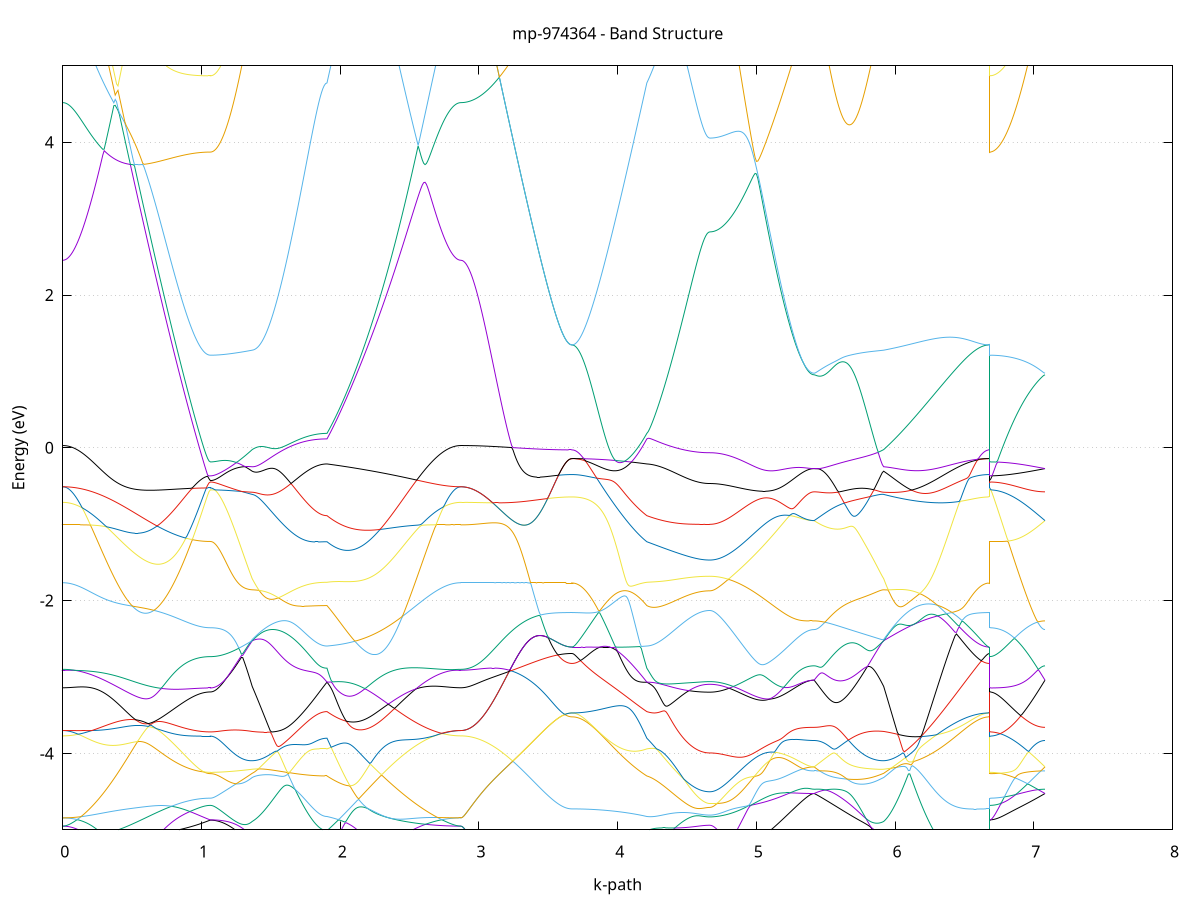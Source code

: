 set title 'mp-974364 - Band Structure'
set xlabel 'k-path'
set ylabel 'Energy (eV)'
set grid y
set yrange [-5:5]
set terminal png size 800,600
set output 'mp-974364_bands_gnuplot.png'
plot '-' using 1:2 with lines notitle, '-' using 1:2 with lines notitle, '-' using 1:2 with lines notitle, '-' using 1:2 with lines notitle, '-' using 1:2 with lines notitle, '-' using 1:2 with lines notitle, '-' using 1:2 with lines notitle, '-' using 1:2 with lines notitle, '-' using 1:2 with lines notitle, '-' using 1:2 with lines notitle, '-' using 1:2 with lines notitle, '-' using 1:2 with lines notitle, '-' using 1:2 with lines notitle, '-' using 1:2 with lines notitle, '-' using 1:2 with lines notitle, '-' using 1:2 with lines notitle, '-' using 1:2 with lines notitle, '-' using 1:2 with lines notitle, '-' using 1:2 with lines notitle, '-' using 1:2 with lines notitle, '-' using 1:2 with lines notitle, '-' using 1:2 with lines notitle, '-' using 1:2 with lines notitle, '-' using 1:2 with lines notitle, '-' using 1:2 with lines notitle, '-' using 1:2 with lines notitle, '-' using 1:2 with lines notitle, '-' using 1:2 with lines notitle, '-' using 1:2 with lines notitle, '-' using 1:2 with lines notitle, '-' using 1:2 with lines notitle, '-' using 1:2 with lines notitle, '-' using 1:2 with lines notitle, '-' using 1:2 with lines notitle, '-' using 1:2 with lines notitle, '-' using 1:2 with lines notitle, '-' using 1:2 with lines notitle, '-' using 1:2 with lines notitle, '-' using 1:2 with lines notitle, '-' using 1:2 with lines notitle, '-' using 1:2 with lines notitle, '-' using 1:2 with lines notitle, '-' using 1:2 with lines notitle, '-' using 1:2 with lines notitle, '-' using 1:2 with lines notitle, '-' using 1:2 with lines notitle, '-' using 1:2 with lines notitle, '-' using 1:2 with lines notitle, '-' using 1:2 with lines notitle, '-' using 1:2 with lines notitle, '-' using 1:2 with lines notitle, '-' using 1:2 with lines notitle, '-' using 1:2 with lines notitle, '-' using 1:2 with lines notitle, '-' using 1:2 with lines notitle, '-' using 1:2 with lines notitle, '-' using 1:2 with lines notitle, '-' using 1:2 with lines notitle, '-' using 1:2 with lines notitle, '-' using 1:2 with lines notitle, '-' using 1:2 with lines notitle, '-' using 1:2 with lines notitle, '-' using 1:2 with lines notitle, '-' using 1:2 with lines notitle
0.000000 -42.615382
0.009944 -42.615382
0.019888 -42.615382
0.029831 -42.615382
0.039775 -42.615382
0.049719 -42.615382
0.059663 -42.615382
0.069607 -42.615382
0.079550 -42.615382
0.089494 -42.615382
0.099438 -42.615382
0.109382 -42.615382
0.119326 -42.615382
0.129269 -42.615382
0.139213 -42.615382
0.149157 -42.615382
0.159101 -42.615382
0.169045 -42.615382
0.178989 -42.615382
0.188932 -42.615382
0.198876 -42.615382
0.208820 -42.615382
0.218764 -42.615382
0.228708 -42.615382
0.238651 -42.615382
0.248595 -42.615382
0.258539 -42.615382
0.268483 -42.615382
0.278427 -42.615382
0.288370 -42.615382
0.298314 -42.615382
0.308258 -42.615382
0.318202 -42.615382
0.328146 -42.615382
0.338089 -42.615382
0.348033 -42.615382
0.357977 -42.615382
0.367921 -42.615382
0.377865 -42.615382
0.387808 -42.615382
0.397752 -42.615382
0.407696 -42.615382
0.417640 -42.615382
0.427584 -42.615382
0.437527 -42.615382
0.447471 -42.615382
0.457415 -42.615382
0.467359 -42.615382
0.477303 -42.615382
0.487246 -42.615482
0.497190 -42.615482
0.507134 -42.615482
0.517078 -42.615482
0.527022 -42.615482
0.536966 -42.615482
0.546909 -42.615482
0.556853 -42.615482
0.566797 -42.615482
0.576741 -42.615482
0.586685 -42.615482
0.596628 -42.615482
0.606572 -42.615482
0.616516 -42.615482
0.626460 -42.615482
0.636404 -42.615482
0.646347 -42.615482
0.656291 -42.615482
0.666235 -42.615482
0.676179 -42.615482
0.686123 -42.615482
0.696066 -42.615482
0.706010 -42.615482
0.715954 -42.615482
0.725898 -42.615482
0.735842 -42.615482
0.745785 -42.615482
0.755729 -42.615482
0.765673 -42.615482
0.775617 -42.615482
0.785561 -42.615482
0.795504 -42.615482
0.805448 -42.615482
0.815392 -42.615482
0.825336 -42.615482
0.835280 -42.615482
0.845223 -42.615482
0.855167 -42.615482
0.865111 -42.615482
0.875055 -42.615482
0.884999 -42.615482
0.894943 -42.615482
0.904886 -42.615482
0.914830 -42.615482
0.924774 -42.615482
0.934718 -42.615482
0.944662 -42.615482
0.954605 -42.615482
0.964549 -42.615482
0.974493 -42.615482
0.984437 -42.615482
0.994381 -42.615482
1.004324 -42.615482
1.014268 -42.615482
1.024212 -42.615482
1.034156 -42.615482
1.044100 -42.615482
1.054043 -42.615482
1.063987 -42.615482
1.063987 -42.615482
1.073715 -42.615482
1.083443 -42.615482
1.093171 -42.615482
1.102899 -42.615482
1.112628 -42.615482
1.122356 -42.615482
1.132084 -42.615482
1.141812 -42.615482
1.151540 -42.615482
1.161268 -42.615482
1.170996 -42.615482
1.180724 -42.615582
1.190452 -42.615582
1.200180 -42.615582
1.209908 -42.615582
1.219636 -42.615582
1.229364 -42.615582
1.239092 -42.615582
1.248820 -42.615582
1.258549 -42.615582
1.268277 -42.615582
1.278005 -42.615682
1.287733 -42.615682
1.297461 -42.615682
1.307189 -42.615682
1.316917 -42.615682
1.326645 -42.615682
1.336373 -42.615682
1.346101 -42.615782
1.355829 -42.615782
1.365557 -42.615782
1.365557 -42.615782
1.375541 -42.615782
1.385524 -42.615782
1.395508 -42.615782
1.405491 -42.615782
1.415475 -42.615782
1.425458 -42.615882
1.435442 -42.615882
1.445425 -42.615882
1.455409 -42.615882
1.465392 -42.615882
1.475376 -42.615882
1.485360 -42.615882
1.495343 -42.615882
1.505327 -42.615982
1.515310 -42.615982
1.525294 -42.615982
1.535277 -42.615982
1.545261 -42.615982
1.555244 -42.615982
1.565228 -42.615982
1.575211 -42.615982
1.585195 -42.616082
1.595178 -42.616082
1.605162 -42.616082
1.615145 -42.616082
1.625129 -42.616082
1.635112 -42.616082
1.645096 -42.616082
1.655079 -42.616082
1.665063 -42.616082
1.675047 -42.616182
1.685030 -42.616182
1.695014 -42.616182
1.704997 -42.616182
1.714981 -42.616182
1.724964 -42.616182
1.734948 -42.616182
1.744931 -42.616182
1.754915 -42.616182
1.764898 -42.616182
1.774882 -42.616182
1.784865 -42.616182
1.794849 -42.616182
1.804832 -42.616182
1.814816 -42.616182
1.824799 -42.616282
1.834783 -42.616282
1.844766 -42.616282
1.854750 -42.616282
1.864734 -42.616282
1.874717 -42.616282
1.884701 -42.616282
1.894684 -42.616282
1.904668 -42.616282
1.904668 -42.616282
1.914622 -42.616182
1.924577 -42.616182
1.934531 -42.616182
1.944486 -42.616182
1.954441 -42.616182
1.964395 -42.616082
1.974350 -42.616082
1.984304 -42.616082
1.994259 -42.616082
2.004213 -42.616082
2.014168 -42.615982
2.024123 -42.615982
2.034077 -42.615982
2.044032 -42.615982
2.053986 -42.615982
2.063941 -42.615982
2.073896 -42.615882
2.083850 -42.615882
2.093805 -42.615882
2.103759 -42.615882
2.113714 -42.615882
2.123668 -42.615882
2.133623 -42.615782
2.143578 -42.615782
2.153532 -42.615782
2.163487 -42.615782
2.173441 -42.615782
2.183396 -42.615782
2.193351 -42.615682
2.203305 -42.615682
2.213260 -42.615682
2.223214 -42.615682
2.233169 -42.615682
2.243124 -42.615682
2.253078 -42.615682
2.263033 -42.615682
2.272987 -42.615582
2.282942 -42.615582
2.292896 -42.615582
2.302851 -42.615582
2.312806 -42.615582
2.322760 -42.615582
2.332715 -42.615582
2.342669 -42.615582
2.352624 -42.615582
2.362579 -42.615582
2.372533 -42.615482
2.382488 -42.615482
2.392442 -42.615482
2.402397 -42.615482
2.412351 -42.615482
2.422306 -42.615482
2.432261 -42.615482
2.442215 -42.615482
2.452170 -42.615482
2.462124 -42.615482
2.472079 -42.615482
2.482034 -42.615482
2.491988 -42.615482
2.501943 -42.615482
2.511897 -42.615482
2.521852 -42.615482
2.531806 -42.615382
2.541761 -42.615382
2.551716 -42.615382
2.561670 -42.615382
2.571625 -42.615382
2.581579 -42.615382
2.591534 -42.615382
2.601489 -42.615382
2.611443 -42.615382
2.621398 -42.615382
2.631352 -42.615382
2.641307 -42.615382
2.651262 -42.615382
2.661216 -42.615382
2.671171 -42.615382
2.681125 -42.615382
2.691080 -42.615382
2.701034 -42.615382
2.710989 -42.615382
2.720944 -42.615382
2.730898 -42.615382
2.740853 -42.615382
2.750807 -42.615382
2.760762 -42.615382
2.770717 -42.615382
2.780671 -42.615382
2.790626 -42.615382
2.800580 -42.615382
2.810535 -42.615382
2.820489 -42.615382
2.830444 -42.615382
2.840399 -42.615382
2.850353 -42.615382
2.860308 -42.615382
2.870262 -42.615382
2.870262 -42.615382
2.880152 -42.615382
2.890042 -42.615382
2.899932 -42.615382
2.909822 -42.615382
2.919712 -42.615382
2.929602 -42.615382
2.939492 -42.615382
2.949382 -42.615382
2.959272 -42.615382
2.969161 -42.615482
2.979051 -42.615482
2.988941 -42.615482
2.998831 -42.615482
3.008721 -42.615482
3.018611 -42.615482
3.028501 -42.615482
3.038391 -42.615582
3.048281 -42.615582
3.058171 -42.615582
3.068061 -42.615582
3.077950 -42.615582
3.087840 -42.615682
3.097730 -42.615682
3.107620 -42.615682
3.117510 -42.615682
3.127400 -42.615782
3.137290 -42.615782
3.147180 -42.615782
3.157070 -42.615782
3.166960 -42.615882
3.176850 -42.615882
3.186739 -42.615882
3.196629 -42.615982
3.206519 -42.615982
3.216409 -42.615982
3.226299 -42.616082
3.236189 -42.616082
3.246079 -42.616082
3.255969 -42.616082
3.265859 -42.616182
3.275749 -42.616182
3.285639 -42.616182
3.295528 -42.616282
3.305418 -42.616282
3.315308 -42.616282
3.325198 -42.616382
3.335088 -42.616382
3.344978 -42.616382
3.354868 -42.616382
3.364758 -42.616482
3.374648 -42.616482
3.384538 -42.616482
3.394428 -42.616582
3.404317 -42.616582
3.414207 -42.616582
3.424097 -42.616582
3.433987 -42.616682
3.443877 -42.616682
3.453767 -42.616682
3.463657 -42.616682
3.473547 -42.616782
3.483437 -42.616782
3.493327 -42.616782
3.503216 -42.616782
3.513106 -42.616782
3.522996 -42.616882
3.532886 -42.616882
3.542776 -42.616882
3.552666 -42.616882
3.562556 -42.616882
3.572446 -42.616882
3.582336 -42.616882
3.592226 -42.616982
3.602116 -42.616982
3.612005 -42.616982
3.621895 -42.616982
3.631785 -42.616982
3.641675 -42.616982
3.651565 -42.616982
3.661455 -42.616982
3.671345 -42.616982
3.671345 -42.616982
3.681328 -42.616982
3.691312 -42.616982
3.701296 -42.616982
3.711279 -42.616982
3.721263 -42.616982
3.731246 -42.616982
3.741230 -42.616982
3.751213 -42.616982
3.761197 -42.616982
3.771180 -42.616982
3.781164 -42.616982
3.791147 -42.616882
3.801131 -42.616882
3.811114 -42.616882
3.821098 -42.616882
3.831081 -42.616882
3.841065 -42.616882
3.851048 -42.616882
3.861032 -42.616882
3.871015 -42.616882
3.880999 -42.616882
3.890983 -42.616782
3.900966 -42.616782
3.910950 -42.616782
3.920933 -42.616782
3.930917 -42.616782
3.940900 -42.616782
3.950884 -42.616782
3.960867 -42.616682
3.970851 -42.616682
3.980834 -42.616682
3.990818 -42.616682
4.000801 -42.616682
4.010785 -42.616682
4.020768 -42.616582
4.030752 -42.616582
4.040735 -42.616582
4.050719 -42.616582
4.060702 -42.616582
4.070686 -42.616482
4.080669 -42.616482
4.090653 -42.616482
4.100637 -42.616482
4.110620 -42.616482
4.120604 -42.616382
4.130587 -42.616382
4.140571 -42.616382
4.150554 -42.616382
4.160538 -42.616382
4.170521 -42.616282
4.180505 -42.616282
4.190488 -42.616282
4.200472 -42.616282
4.210455 -42.616282
4.210455 -42.616282
4.220320 -42.616282
4.230184 -42.616182
4.240049 -42.616182
4.249913 -42.616182
4.259778 -42.616182
4.269642 -42.616182
4.279507 -42.616182
4.289372 -42.616182
4.299236 -42.616182
4.309101 -42.616182
4.318965 -42.616082
4.328830 -42.616082
4.338694 -42.616082
4.348559 -42.616082
4.358423 -42.616082
4.368288 -42.616082
4.378152 -42.616082
4.388017 -42.616082
4.397881 -42.616082
4.407746 -42.615982
4.417610 -42.615982
4.427475 -42.615982
4.437339 -42.615982
4.447204 -42.615982
4.457068 -42.615982
4.466933 -42.615982
4.476798 -42.615982
4.486662 -42.615982
4.496527 -42.615882
4.506391 -42.615882
4.516256 -42.615882
4.526120 -42.615882
4.535985 -42.615882
4.545849 -42.615882
4.555714 -42.615882
4.565578 -42.615882
4.575443 -42.615882
4.585307 -42.615882
4.595172 -42.615882
4.605036 -42.615882
4.614901 -42.615882
4.624765 -42.615882
4.634630 -42.615882
4.644494 -42.615882
4.654359 -42.615882
4.664223 -42.615882
4.664223 -42.615882
4.674123 -42.615882
4.684022 -42.615882
4.693922 -42.615882
4.703821 -42.615882
4.713720 -42.615882
4.723620 -42.615882
4.733519 -42.615882
4.743419 -42.615882
4.753318 -42.615882
4.763217 -42.615882
4.773117 -42.615782
4.783016 -42.615782
4.792915 -42.615782
4.802815 -42.615782
4.812714 -42.615782
4.822614 -42.615782
4.832513 -42.615782
4.842412 -42.615782
4.852312 -42.615782
4.862211 -42.615782
4.872110 -42.615782
4.882010 -42.615782
4.891909 -42.615782
4.901809 -42.615782
4.911708 -42.615782
4.921607 -42.615782
4.931507 -42.615782
4.941406 -42.615782
4.951305 -42.615782
4.961205 -42.615682
4.971104 -42.615682
4.981004 -42.615682
4.990903 -42.615682
5.000802 -42.615682
5.010702 -42.615682
5.020601 -42.615682
5.030500 -42.615682
5.040400 -42.615682
5.050299 -42.615682
5.060199 -42.615682
5.070098 -42.615682
5.079997 -42.615682
5.089897 -42.615682
5.099796 -42.615582
5.109695 -42.615582
5.119595 -42.615582
5.129494 -42.615582
5.139394 -42.615582
5.149293 -42.615582
5.159192 -42.615582
5.169092 -42.615582
5.178991 -42.615582
5.188890 -42.615582
5.198790 -42.615582
5.208689 -42.615582
5.218589 -42.615582
5.228488 -42.615582
5.238387 -42.615582
5.248287 -42.615582
5.258186 -42.615482
5.268085 -42.615482
5.277985 -42.615482
5.287884 -42.615482
5.297784 -42.615482
5.307683 -42.615482
5.317582 -42.615482
5.327482 -42.615482
5.337381 -42.615482
5.347280 -42.615482
5.357180 -42.615482
5.367079 -42.615482
5.376979 -42.615482
5.386878 -42.615482
5.396777 -42.615482
5.406677 -42.615482
5.416576 -42.615482
5.416576 -42.615482
5.426407 -42.615482
5.436238 -42.615482
5.446069 -42.615482
5.455900 -42.615482
5.465731 -42.615482
5.475561 -42.615482
5.485392 -42.615482
5.495223 -42.615482
5.505054 -42.615482
5.514885 -42.615482
5.524716 -42.615482
5.534547 -42.615482
5.544378 -42.615482
5.554209 -42.615482
5.564040 -42.615482
5.573870 -42.615482
5.583701 -42.615482
5.593532 -42.615482
5.603363 -42.615482
5.613194 -42.615482
5.623025 -42.615482
5.632856 -42.615582
5.642687 -42.615582
5.652518 -42.615582
5.662349 -42.615582
5.672179 -42.615582
5.682010 -42.615582
5.691841 -42.615582
5.701672 -42.615582
5.711503 -42.615582
5.721334 -42.615582
5.731165 -42.615582
5.740996 -42.615582
5.750827 -42.615582
5.760658 -42.615582
5.770488 -42.615582
5.780319 -42.615682
5.790150 -42.615682
5.799981 -42.615682
5.809812 -42.615682
5.819643 -42.615682
5.829474 -42.615682
5.839305 -42.615682
5.849136 -42.615682
5.858967 -42.615682
5.868797 -42.615682
5.878628 -42.615682
5.888459 -42.615782
5.898290 -42.615782
5.908121 -42.615782
5.917952 -42.615782
5.917952 -42.615782
5.927853 -42.615782
5.937755 -42.615782
5.947657 -42.615782
5.957558 -42.615882
5.967460 -42.615882
5.977361 -42.615882
5.987263 -42.615882
5.997164 -42.615882
6.007066 -42.615982
6.016967 -42.615982
6.026869 -42.615982
6.036770 -42.615982
6.046672 -42.615982
6.056573 -42.616082
6.066475 -42.616082
6.076376 -42.616082
6.086278 -42.616082
6.096179 -42.616082
6.106081 -42.616182
6.115982 -42.616182
6.125884 -42.616182
6.135785 -42.616182
6.145687 -42.616182
6.155589 -42.616282
6.165490 -42.616282
6.175392 -42.616282
6.185293 -42.616282
6.195195 -42.616382
6.205096 -42.616382
6.214998 -42.616382
6.224899 -42.616382
6.234801 -42.616382
6.244702 -42.616482
6.254604 -42.616482
6.264505 -42.616482
6.274407 -42.616482
6.284308 -42.616482
6.294210 -42.616582
6.304111 -42.616582
6.314013 -42.616582
6.323914 -42.616582
6.333816 -42.616582
6.343717 -42.616682
6.353619 -42.616682
6.363520 -42.616682
6.373422 -42.616682
6.383324 -42.616682
6.393225 -42.616682
6.403127 -42.616782
6.413028 -42.616782
6.422930 -42.616782
6.432831 -42.616782
6.442733 -42.616782
6.452634 -42.616782
6.462536 -42.616782
6.472437 -42.616882
6.482339 -42.616882
6.492240 -42.616882
6.502142 -42.616882
6.512043 -42.616882
6.521945 -42.616882
6.531846 -42.616882
6.541748 -42.616882
6.551649 -42.616882
6.561551 -42.616882
6.571452 -42.616982
6.581354 -42.616982
6.591255 -42.616982
6.601157 -42.616982
6.611059 -42.616982
6.620960 -42.616982
6.630862 -42.616982
6.640763 -42.616982
6.650665 -42.616982
6.660566 -42.616982
6.670468 -42.616982
6.680369 -42.616982
6.680369 -42.615482
6.690138 -42.615482
6.699908 -42.615482
6.709677 -42.615482
6.719446 -42.615482
6.729216 -42.615482
6.738985 -42.615482
6.748754 -42.615482
6.758524 -42.615482
6.768293 -42.615482
6.778062 -42.615482
6.787831 -42.615482
6.797601 -42.615482
6.807370 -42.615482
6.817139 -42.615482
6.826909 -42.615482
6.836678 -42.615482
6.846447 -42.615482
6.856217 -42.615482
6.865986 -42.615482
6.875755 -42.615482
6.885524 -42.615482
6.895294 -42.615482
6.905063 -42.615482
6.914832 -42.615482
6.924602 -42.615482
6.934371 -42.615482
6.944140 -42.615482
6.953910 -42.615482
6.963679 -42.615482
6.973448 -42.615482
6.983217 -42.615482
6.992987 -42.615482
7.002756 -42.615482
7.012525 -42.615482
7.022295 -42.615482
7.032064 -42.615482
7.041833 -42.615482
7.051603 -42.615482
7.061372 -42.615482
7.071141 -42.615482
7.080910 -42.615482
e
0.000000 -42.545282
0.009944 -42.545282
0.019888 -42.545282
0.029831 -42.545282
0.039775 -42.545282
0.049719 -42.545282
0.059663 -42.545282
0.069607 -42.545282
0.079550 -42.545382
0.089494 -42.545382
0.099438 -42.545382
0.109382 -42.545382
0.119326 -42.545482
0.129269 -42.545482
0.139213 -42.545482
0.149157 -42.545482
0.159101 -42.545582
0.169045 -42.545582
0.178989 -42.545682
0.188932 -42.545682
0.198876 -42.545682
0.208820 -42.545782
0.218764 -42.545782
0.228708 -42.545882
0.238651 -42.545882
0.248595 -42.545982
0.258539 -42.545982
0.268483 -42.546082
0.278427 -42.546082
0.288370 -42.546182
0.298314 -42.546182
0.308258 -42.546282
0.318202 -42.546382
0.328146 -42.546382
0.338089 -42.546482
0.348033 -42.546482
0.357977 -42.546582
0.367921 -42.546582
0.377865 -42.546682
0.387808 -42.546782
0.397752 -42.546782
0.407696 -42.546882
0.417640 -42.546882
0.427584 -42.546982
0.437527 -42.546982
0.447471 -42.547082
0.457415 -42.547082
0.467359 -42.547182
0.477303 -42.547182
0.487246 -42.547282
0.497190 -42.547382
0.507134 -42.547382
0.517078 -42.547482
0.527022 -42.547482
0.536966 -42.547482
0.546909 -42.547582
0.556853 -42.547582
0.566797 -42.547682
0.576741 -42.547682
0.586685 -42.547782
0.596628 -42.547782
0.606572 -42.547782
0.616516 -42.547882
0.626460 -42.547882
0.636404 -42.547982
0.646347 -42.547982
0.656291 -42.547982
0.666235 -42.547982
0.676179 -42.548082
0.686123 -42.548082
0.696066 -42.548082
0.706010 -42.548182
0.715954 -42.548182
0.725898 -42.548182
0.735842 -42.548182
0.745785 -42.548182
0.755729 -42.548282
0.765673 -42.548282
0.775617 -42.548282
0.785561 -42.548282
0.795504 -42.548282
0.805448 -42.548382
0.815392 -42.548382
0.825336 -42.548382
0.835280 -42.548382
0.845223 -42.548382
0.855167 -42.548382
0.865111 -42.548382
0.875055 -42.548382
0.884999 -42.548382
0.894943 -42.548382
0.904886 -42.548482
0.914830 -42.548482
0.924774 -42.548482
0.934718 -42.548482
0.944662 -42.548482
0.954605 -42.548482
0.964549 -42.548482
0.974493 -42.548482
0.984437 -42.548482
0.994381 -42.548482
1.004324 -42.548482
1.014268 -42.548482
1.024212 -42.548482
1.034156 -42.548482
1.044100 -42.548482
1.054043 -42.548482
1.063987 -42.548482
1.063987 -42.548482
1.073715 -42.548482
1.083443 -42.548482
1.093171 -42.548482
1.102899 -42.548482
1.112628 -42.548482
1.122356 -42.548482
1.132084 -42.548482
1.141812 -42.548382
1.151540 -42.548382
1.161268 -42.548382
1.170996 -42.548382
1.180724 -42.548382
1.190452 -42.548382
1.200180 -42.548382
1.209908 -42.548282
1.219636 -42.548282
1.229364 -42.548282
1.239092 -42.548282
1.248820 -42.548182
1.258549 -42.548182
1.268277 -42.548182
1.278005 -42.548182
1.287733 -42.548082
1.297461 -42.548082
1.307189 -42.548082
1.316917 -42.547982
1.326645 -42.547982
1.336373 -42.547982
1.346101 -42.547882
1.355829 -42.547882
1.365557 -42.547782
1.365557 -42.547782
1.375541 -42.547782
1.385524 -42.547782
1.395508 -42.547782
1.405491 -42.547682
1.415475 -42.547682
1.425458 -42.547682
1.435442 -42.547682
1.445425 -42.547682
1.455409 -42.547682
1.465392 -42.547682
1.475376 -42.547682
1.485360 -42.547682
1.495343 -42.547682
1.505327 -42.547682
1.515310 -42.547682
1.525294 -42.547682
1.535277 -42.547682
1.545261 -42.547682
1.555244 -42.547682
1.565228 -42.547782
1.575211 -42.547782
1.585195 -42.547782
1.595178 -42.547782
1.605162 -42.547782
1.615145 -42.547782
1.625129 -42.547782
1.635112 -42.547782
1.645096 -42.547782
1.655079 -42.547882
1.665063 -42.547882
1.675047 -42.547882
1.685030 -42.547882
1.695014 -42.547882
1.704997 -42.547882
1.714981 -42.547882
1.724964 -42.547882
1.734948 -42.547882
1.744931 -42.547882
1.754915 -42.547882
1.764898 -42.547982
1.774882 -42.547982
1.784865 -42.547982
1.794849 -42.547982
1.804832 -42.547982
1.814816 -42.547982
1.824799 -42.547982
1.834783 -42.547982
1.844766 -42.547982
1.854750 -42.547982
1.864734 -42.547982
1.874717 -42.547982
1.884701 -42.547982
1.894684 -42.547982
1.904668 -42.547982
1.904668 -42.547982
1.914622 -42.548082
1.924577 -42.548082
1.934531 -42.548182
1.944486 -42.548182
1.954441 -42.548282
1.964395 -42.548282
1.974350 -42.548382
1.984304 -42.548382
1.994259 -42.548482
2.004213 -42.548482
2.014168 -42.548482
2.024123 -42.548582
2.034077 -42.548582
2.044032 -42.548582
2.053986 -42.548682
2.063941 -42.548682
2.073896 -42.548682
2.083850 -42.548682
2.093805 -42.548682
2.103759 -42.548682
2.113714 -42.548782
2.123668 -42.548782
2.133623 -42.548782
2.143578 -42.548782
2.153532 -42.548782
2.163487 -42.548682
2.173441 -42.548682
2.183396 -42.548682
2.193351 -42.548682
2.203305 -42.548682
2.213260 -42.548682
2.223214 -42.548582
2.233169 -42.548582
2.243124 -42.548582
2.253078 -42.548482
2.263033 -42.548482
2.272987 -42.548382
2.282942 -42.548382
2.292896 -42.548382
2.302851 -42.548282
2.312806 -42.548282
2.322760 -42.548182
2.332715 -42.548182
2.342669 -42.548082
2.352624 -42.547982
2.362579 -42.547982
2.372533 -42.547882
2.382488 -42.547782
2.392442 -42.547782
2.402397 -42.547682
2.412351 -42.547582
2.422306 -42.547582
2.432261 -42.547482
2.442215 -42.547382
2.452170 -42.547382
2.462124 -42.547282
2.472079 -42.547182
2.482034 -42.547082
2.491988 -42.547082
2.501943 -42.546982
2.511897 -42.546882
2.521852 -42.546882
2.531806 -42.546782
2.541761 -42.546682
2.551716 -42.546582
2.561670 -42.546582
2.571625 -42.546482
2.581579 -42.546382
2.591534 -42.546382
2.601489 -42.546282
2.611443 -42.546182
2.621398 -42.546182
2.631352 -42.546082
2.641307 -42.545982
2.651262 -42.545982
2.661216 -42.545882
2.671171 -42.545882
2.681125 -42.545782
2.691080 -42.545782
2.701034 -42.545682
2.710989 -42.545682
2.720944 -42.545582
2.730898 -42.545582
2.740853 -42.545482
2.750807 -42.545482
2.760762 -42.545482
2.770717 -42.545382
2.780671 -42.545382
2.790626 -42.545382
2.800580 -42.545382
2.810535 -42.545282
2.820489 -42.545282
2.830444 -42.545282
2.840399 -42.545282
2.850353 -42.545282
2.860308 -42.545282
2.870262 -42.545282
2.870262 -42.545282
2.880152 -42.545282
2.890042 -42.545282
2.899932 -42.545282
2.909822 -42.545282
2.919712 -42.545282
2.929602 -42.545282
2.939492 -42.545282
2.949382 -42.545282
2.959272 -42.545282
2.969161 -42.545282
2.979051 -42.545282
2.988941 -42.545282
2.998831 -42.545282
3.008721 -42.545282
3.018611 -42.545182
3.028501 -42.545182
3.038391 -42.545182
3.048281 -42.545182
3.058171 -42.545182
3.068061 -42.545182
3.077950 -42.545182
3.087840 -42.545182
3.097730 -42.545182
3.107620 -42.545182
3.117510 -42.545182
3.127400 -42.545182
3.137290 -42.545182
3.147180 -42.545182
3.157070 -42.545182
3.166960 -42.545182
3.176850 -42.545182
3.186739 -42.545182
3.196629 -42.545182
3.206519 -42.545082
3.216409 -42.545082
3.226299 -42.545082
3.236189 -42.545082
3.246079 -42.545082
3.255969 -42.545082
3.265859 -42.545082
3.275749 -42.545082
3.285639 -42.545082
3.295528 -42.545082
3.305418 -42.545082
3.315308 -42.545082
3.325198 -42.545082
3.335088 -42.545082
3.344978 -42.545082
3.354868 -42.545082
3.364758 -42.544982
3.374648 -42.544982
3.384538 -42.544982
3.394428 -42.544982
3.404317 -42.544982
3.414207 -42.544982
3.424097 -42.544982
3.433987 -42.544982
3.443877 -42.544982
3.453767 -42.544982
3.463657 -42.544982
3.473547 -42.544982
3.483437 -42.544982
3.493327 -42.544982
3.503216 -42.544982
3.513106 -42.544982
3.522996 -42.544982
3.532886 -42.544982
3.542776 -42.544982
3.552666 -42.544982
3.562556 -42.544982
3.572446 -42.544882
3.582336 -42.544882
3.592226 -42.544882
3.602116 -42.544882
3.612005 -42.544882
3.621895 -42.544882
3.631785 -42.544882
3.641675 -42.544882
3.651565 -42.544882
3.661455 -42.544882
3.671345 -42.544882
3.671345 -42.544882
3.681328 -42.544882
3.691312 -42.544882
3.701296 -42.544982
3.711279 -42.544982
3.721263 -42.544982
3.731246 -42.544982
3.741230 -42.544982
3.751213 -42.544982
3.761197 -42.545082
3.771180 -42.545082
3.781164 -42.545082
3.791147 -42.545182
3.801131 -42.545182
3.811114 -42.545182
3.821098 -42.545282
3.831081 -42.545282
3.841065 -42.545382
3.851048 -42.545382
3.861032 -42.545482
3.871015 -42.545482
3.880999 -42.545582
3.890983 -42.545682
3.900966 -42.545682
3.910950 -42.545782
3.920933 -42.545882
3.930917 -42.545882
3.940900 -42.545982
3.950884 -42.546082
3.960867 -42.546082
3.970851 -42.546182
3.980834 -42.546282
3.990818 -42.546382
4.000801 -42.546382
4.010785 -42.546482
4.020768 -42.546582
4.030752 -42.546682
4.040735 -42.546782
4.050719 -42.546782
4.060702 -42.546882
4.070686 -42.546982
4.080669 -42.547082
4.090653 -42.547082
4.100637 -42.547182
4.110620 -42.547282
4.120604 -42.547382
4.130587 -42.547382
4.140571 -42.547482
4.150554 -42.547582
4.160538 -42.547682
4.170521 -42.547682
4.180505 -42.547782
4.190488 -42.547882
4.200472 -42.547882
4.210455 -42.547982
4.210455 -42.547982
4.220320 -42.547982
4.230184 -42.548082
4.240049 -42.548082
4.249913 -42.548082
4.259778 -42.548082
4.269642 -42.548182
4.279507 -42.548182
4.289372 -42.548182
4.299236 -42.548182
4.309101 -42.548282
4.318965 -42.548282
4.328830 -42.548282
4.338694 -42.548282
4.348559 -42.548382
4.358423 -42.548382
4.368288 -42.548382
4.378152 -42.548382
4.388017 -42.548482
4.397881 -42.548482
4.407746 -42.548482
4.417610 -42.548482
4.427475 -42.548482
4.437339 -42.548582
4.447204 -42.548582
4.457068 -42.548582
4.466933 -42.548582
4.476798 -42.548582
4.486662 -42.548582
4.496527 -42.548582
4.506391 -42.548682
4.516256 -42.548682
4.526120 -42.548682
4.535985 -42.548682
4.545849 -42.548682
4.555714 -42.548682
4.565578 -42.548682
4.575443 -42.548682
4.585307 -42.548682
4.595172 -42.548682
4.605036 -42.548682
4.614901 -42.548682
4.624765 -42.548682
4.634630 -42.548782
4.644494 -42.548782
4.654359 -42.548782
4.664223 -42.548782
4.664223 -42.548782
4.674123 -42.548782
4.684022 -42.548782
4.693922 -42.548782
4.703821 -42.548682
4.713720 -42.548682
4.723620 -42.548682
4.733519 -42.548682
4.743419 -42.548682
4.753318 -42.548682
4.763217 -42.548682
4.773117 -42.548682
4.783016 -42.548682
4.792915 -42.548682
4.802815 -42.548682
4.812714 -42.548682
4.822614 -42.548682
4.832513 -42.548582
4.842412 -42.548582
4.852312 -42.548582
4.862211 -42.548582
4.872110 -42.548582
4.882010 -42.548582
4.891909 -42.548582
4.901809 -42.548582
4.911708 -42.548482
4.921607 -42.548482
4.931507 -42.548482
4.941406 -42.548482
4.951305 -42.548482
4.961205 -42.548482
4.971104 -42.548382
4.981004 -42.548382
4.990903 -42.548382
5.000802 -42.548382
5.010702 -42.548382
5.020601 -42.548282
5.030500 -42.548282
5.040400 -42.548282
5.050299 -42.548282
5.060199 -42.548282
5.070098 -42.548282
5.079997 -42.548182
5.089897 -42.548182
5.099796 -42.548182
5.109695 -42.548182
5.119595 -42.548182
5.129494 -42.548182
5.139394 -42.548082
5.149293 -42.548082
5.159192 -42.548082
5.169092 -42.548082
5.178991 -42.548082
5.188890 -42.548082
5.198790 -42.547982
5.208689 -42.547982
5.218589 -42.547982
5.228488 -42.547982
5.238387 -42.547982
5.248287 -42.547982
5.258186 -42.547982
5.268085 -42.547982
5.277985 -42.547882
5.287884 -42.547882
5.297784 -42.547882
5.307683 -42.547882
5.317582 -42.547882
5.327482 -42.547882
5.337381 -42.547882
5.347280 -42.547882
5.357180 -42.547882
5.367079 -42.547882
5.376979 -42.547882
5.386878 -42.547882
5.396777 -42.547882
5.406677 -42.547882
5.416576 -42.547882
5.416576 -42.547882
5.426407 -42.547882
5.436238 -42.547882
5.446069 -42.547882
5.455900 -42.547882
5.465731 -42.547982
5.475561 -42.547982
5.485392 -42.547982
5.495223 -42.547982
5.505054 -42.547982
5.514885 -42.547982
5.524716 -42.547982
5.534547 -42.548082
5.544378 -42.548082
5.554209 -42.548082
5.564040 -42.548082
5.573870 -42.548082
5.583701 -42.548082
5.593532 -42.548082
5.603363 -42.548082
5.613194 -42.548082
5.623025 -42.548082
5.632856 -42.548082
5.642687 -42.548082
5.652518 -42.548082
5.662349 -42.548082
5.672179 -42.548082
5.682010 -42.548082
5.691841 -42.548082
5.701672 -42.548082
5.711503 -42.548082
5.721334 -42.548082
5.731165 -42.548082
5.740996 -42.548082
5.750827 -42.548082
5.760658 -42.548082
5.770488 -42.548082
5.780319 -42.548082
5.790150 -42.548082
5.799981 -42.548082
5.809812 -42.547982
5.819643 -42.547982
5.829474 -42.547982
5.839305 -42.547982
5.849136 -42.547982
5.858967 -42.547982
5.868797 -42.547882
5.878628 -42.547882
5.888459 -42.547882
5.898290 -42.547882
5.908121 -42.547882
5.917952 -42.547782
5.917952 -42.547782
5.927853 -42.547782
5.937755 -42.547782
5.947657 -42.547682
5.957558 -42.547682
5.967460 -42.547582
5.977361 -42.547582
5.987263 -42.547482
5.997164 -42.547482
6.007066 -42.547382
6.016967 -42.547382
6.026869 -42.547282
6.036770 -42.547282
6.046672 -42.547182
6.056573 -42.547182
6.066475 -42.547082
6.076376 -42.547082
6.086278 -42.546982
6.096179 -42.546982
6.106081 -42.546882
6.115982 -42.546882
6.125884 -42.546782
6.135785 -42.546782
6.145687 -42.546682
6.155589 -42.546682
6.165490 -42.546582
6.175392 -42.546582
6.185293 -42.546582
6.195195 -42.546482
6.205096 -42.546482
6.214998 -42.546482
6.224899 -42.546382
6.234801 -42.546382
6.244702 -42.546282
6.254604 -42.546282
6.264505 -42.546282
6.274407 -42.546182
6.284308 -42.546182
6.294210 -42.546082
6.304111 -42.546082
6.314013 -42.545982
6.323914 -42.545982
6.333816 -42.545882
6.343717 -42.545882
6.353619 -42.545782
6.363520 -42.545782
6.373422 -42.545782
6.383324 -42.545682
6.393225 -42.545682
6.403127 -42.545582
6.413028 -42.545582
6.422930 -42.545482
6.432831 -42.545482
6.442733 -42.545482
6.452634 -42.545382
6.462536 -42.545382
6.472437 -42.545382
6.482339 -42.545282
6.492240 -42.545282
6.502142 -42.545182
6.512043 -42.545182
6.521945 -42.545182
6.531846 -42.545182
6.541748 -42.545082
6.551649 -42.545082
6.561551 -42.545082
6.571452 -42.545082
6.581354 -42.544982
6.591255 -42.544982
6.601157 -42.544982
6.611059 -42.544982
6.620960 -42.544982
6.630862 -42.544982
6.640763 -42.544982
6.650665 -42.544882
6.660566 -42.544882
6.670468 -42.544882
6.680369 -42.544882
6.680369 -42.548482
6.690138 -42.548482
6.699908 -42.548482
6.709677 -42.548482
6.719446 -42.548482
6.729216 -42.548482
6.738985 -42.548482
6.748754 -42.548482
6.758524 -42.548482
6.768293 -42.548482
6.778062 -42.548382
6.787831 -42.548382
6.797601 -42.548382
6.807370 -42.548382
6.817139 -42.548382
6.826909 -42.548382
6.836678 -42.548382
6.846447 -42.548382
6.856217 -42.548382
6.865986 -42.548282
6.875755 -42.548282
6.885524 -42.548282
6.895294 -42.548282
6.905063 -42.548282
6.914832 -42.548182
6.924602 -42.548182
6.934371 -42.548182
6.944140 -42.548182
6.953910 -42.548182
6.963679 -42.548082
6.973448 -42.548082
6.983217 -42.548082
6.992987 -42.548082
7.002756 -42.548082
7.012525 -42.547982
7.022295 -42.547982
7.032064 -42.547982
7.041833 -42.547982
7.051603 -42.547882
7.061372 -42.547882
7.071141 -42.547882
7.080910 -42.547882
e
0.000000 -42.545282
0.009944 -42.545282
0.019888 -42.545282
0.029831 -42.545282
0.039775 -42.545282
0.049719 -42.545282
0.059663 -42.545282
0.069607 -42.545282
0.079550 -42.545282
0.089494 -42.545282
0.099438 -42.545282
0.109382 -42.545282
0.119326 -42.545282
0.129269 -42.545282
0.139213 -42.545382
0.149157 -42.545382
0.159101 -42.545382
0.169045 -42.545382
0.178989 -42.545382
0.188932 -42.545382
0.198876 -42.545382
0.208820 -42.545482
0.218764 -42.545482
0.228708 -42.545482
0.238651 -42.545482
0.248595 -42.545482
0.258539 -42.545582
0.268483 -42.545582
0.278427 -42.545582
0.288370 -42.545582
0.298314 -42.545582
0.308258 -42.545682
0.318202 -42.545682
0.328146 -42.545682
0.338089 -42.545682
0.348033 -42.545782
0.357977 -42.545782
0.367921 -42.545782
0.377865 -42.545782
0.387808 -42.545882
0.397752 -42.545882
0.407696 -42.545882
0.417640 -42.545882
0.427584 -42.545982
0.437527 -42.545982
0.447471 -42.545982
0.457415 -42.546082
0.467359 -42.546082
0.477303 -42.546082
0.487246 -42.546082
0.497190 -42.546182
0.507134 -42.546182
0.517078 -42.546182
0.527022 -42.546282
0.536966 -42.546282
0.546909 -42.546282
0.556853 -42.546282
0.566797 -42.546382
0.576741 -42.546382
0.586685 -42.546382
0.596628 -42.546482
0.606572 -42.546482
0.616516 -42.546482
0.626460 -42.546482
0.636404 -42.546582
0.646347 -42.546582
0.656291 -42.546582
0.666235 -42.546582
0.676179 -42.546682
0.686123 -42.546682
0.696066 -42.546682
0.706010 -42.546682
0.715954 -42.546782
0.725898 -42.546782
0.735842 -42.546782
0.745785 -42.546782
0.755729 -42.546882
0.765673 -42.546882
0.775617 -42.546882
0.785561 -42.546882
0.795504 -42.546982
0.805448 -42.546982
0.815392 -42.546982
0.825336 -42.546982
0.835280 -42.546982
0.845223 -42.546982
0.855167 -42.547082
0.865111 -42.547082
0.875055 -42.547082
0.884999 -42.547082
0.894943 -42.547082
0.904886 -42.547082
0.914830 -42.547082
0.924774 -42.547182
0.934718 -42.547182
0.944662 -42.547182
0.954605 -42.547182
0.964549 -42.547182
0.974493 -42.547182
0.984437 -42.547182
0.994381 -42.547182
1.004324 -42.547182
1.014268 -42.547182
1.024212 -42.547182
1.034156 -42.547182
1.044100 -42.547182
1.054043 -42.547182
1.063987 -42.547182
1.063987 -42.547182
1.073715 -42.547182
1.083443 -42.547182
1.093171 -42.547182
1.102899 -42.547182
1.112628 -42.547182
1.122356 -42.547182
1.132084 -42.547182
1.141812 -42.547182
1.151540 -42.547182
1.161268 -42.547182
1.170996 -42.547182
1.180724 -42.547182
1.190452 -42.547182
1.200180 -42.547182
1.209908 -42.547182
1.219636 -42.547182
1.229364 -42.547182
1.239092 -42.547182
1.248820 -42.547182
1.258549 -42.547182
1.268277 -42.547182
1.278005 -42.547182
1.287733 -42.547182
1.297461 -42.547182
1.307189 -42.547182
1.316917 -42.547182
1.326645 -42.547182
1.336373 -42.547182
1.346101 -42.547182
1.355829 -42.547182
1.365557 -42.547182
1.365557 -42.547182
1.375541 -42.547182
1.385524 -42.547182
1.395508 -42.547182
1.405491 -42.547082
1.415475 -42.547082
1.425458 -42.547082
1.435442 -42.547082
1.445425 -42.546982
1.455409 -42.546982
1.465392 -42.546882
1.475376 -42.546882
1.485360 -42.546882
1.495343 -42.546782
1.505327 -42.546782
1.515310 -42.546682
1.525294 -42.546682
1.535277 -42.546582
1.545261 -42.546582
1.555244 -42.546482
1.565228 -42.546482
1.575211 -42.546382
1.585195 -42.546282
1.595178 -42.546282
1.605162 -42.546182
1.615145 -42.546182
1.625129 -42.546082
1.635112 -42.546082
1.645096 -42.545982
1.655079 -42.545982
1.665063 -42.545982
1.675047 -42.545882
1.685030 -42.545882
1.695014 -42.545782
1.704997 -42.545782
1.714981 -42.545682
1.724964 -42.545682
1.734948 -42.545682
1.744931 -42.545582
1.754915 -42.545582
1.764898 -42.545582
1.774882 -42.545482
1.784865 -42.545482
1.794849 -42.545482
1.804832 -42.545482
1.814816 -42.545382
1.824799 -42.545382
1.834783 -42.545382
1.844766 -42.545382
1.854750 -42.545382
1.864734 -42.545382
1.874717 -42.545382
1.884701 -42.545282
1.894684 -42.545282
1.904668 -42.545282
1.904668 -42.545282
1.914622 -42.545382
1.924577 -42.545382
1.934531 -42.545382
1.944486 -42.545382
1.954441 -42.545382
1.964395 -42.545382
1.974350 -42.545382
1.984304 -42.545382
1.994259 -42.545382
2.004213 -42.545382
2.014168 -42.545382
2.024123 -42.545382
2.034077 -42.545382
2.044032 -42.545482
2.053986 -42.545482
2.063941 -42.545482
2.073896 -42.545482
2.083850 -42.545482
2.093805 -42.545482
2.103759 -42.545482
2.113714 -42.545482
2.123668 -42.545482
2.133623 -42.545482
2.143578 -42.545482
2.153532 -42.545482
2.163487 -42.545482
2.173441 -42.545482
2.183396 -42.545482
2.193351 -42.545482
2.203305 -42.545482
2.213260 -42.545482
2.223214 -42.545482
2.233169 -42.545482
2.243124 -42.545482
2.253078 -42.545482
2.263033 -42.545482
2.272987 -42.545482
2.282942 -42.545482
2.292896 -42.545482
2.302851 -42.545482
2.312806 -42.545482
2.322760 -42.545482
2.332715 -42.545482
2.342669 -42.545482
2.352624 -42.545482
2.362579 -42.545482
2.372533 -42.545482
2.382488 -42.545482
2.392442 -42.545482
2.402397 -42.545482
2.412351 -42.545482
2.422306 -42.545482
2.432261 -42.545482
2.442215 -42.545382
2.452170 -42.545382
2.462124 -42.545382
2.472079 -42.545382
2.482034 -42.545382
2.491988 -42.545382
2.501943 -42.545382
2.511897 -42.545382
2.521852 -42.545382
2.531806 -42.545382
2.541761 -42.545382
2.551716 -42.545382
2.561670 -42.545382
2.571625 -42.545382
2.581579 -42.545382
2.591534 -42.545382
2.601489 -42.545382
2.611443 -42.545382
2.621398 -42.545382
2.631352 -42.545282
2.641307 -42.545282
2.651262 -42.545282
2.661216 -42.545282
2.671171 -42.545282
2.681125 -42.545282
2.691080 -42.545282
2.701034 -42.545282
2.710989 -42.545282
2.720944 -42.545282
2.730898 -42.545282
2.740853 -42.545282
2.750807 -42.545282
2.760762 -42.545282
2.770717 -42.545282
2.780671 -42.545282
2.790626 -42.545282
2.800580 -42.545282
2.810535 -42.545282
2.820489 -42.545282
2.830444 -42.545282
2.840399 -42.545282
2.850353 -42.545282
2.860308 -42.545282
2.870262 -42.545282
2.870262 -42.545282
2.880152 -42.545282
2.890042 -42.545282
2.899932 -42.545282
2.909822 -42.545282
2.919712 -42.545282
2.929602 -42.545282
2.939492 -42.545282
2.949382 -42.545282
2.959272 -42.545282
2.969161 -42.545282
2.979051 -42.545282
2.988941 -42.545282
2.998831 -42.545282
3.008721 -42.545282
3.018611 -42.545182
3.028501 -42.545182
3.038391 -42.545182
3.048281 -42.545182
3.058171 -42.545182
3.068061 -42.545182
3.077950 -42.545182
3.087840 -42.545182
3.097730 -42.545182
3.107620 -42.545182
3.117510 -42.545182
3.127400 -42.545182
3.137290 -42.545182
3.147180 -42.545182
3.157070 -42.545182
3.166960 -42.545182
3.176850 -42.545182
3.186739 -42.545182
3.196629 -42.545182
3.206519 -42.545082
3.216409 -42.545082
3.226299 -42.545082
3.236189 -42.545082
3.246079 -42.545082
3.255969 -42.545082
3.265859 -42.545082
3.275749 -42.545082
3.285639 -42.545082
3.295528 -42.545082
3.305418 -42.545082
3.315308 -42.545082
3.325198 -42.545082
3.335088 -42.545082
3.344978 -42.545082
3.354868 -42.545082
3.364758 -42.544982
3.374648 -42.544982
3.384538 -42.544982
3.394428 -42.544982
3.404317 -42.544982
3.414207 -42.544982
3.424097 -42.544982
3.433987 -42.544982
3.443877 -42.544982
3.453767 -42.544982
3.463657 -42.544982
3.473547 -42.544982
3.483437 -42.544982
3.493327 -42.544982
3.503216 -42.544982
3.513106 -42.544982
3.522996 -42.544982
3.532886 -42.544982
3.542776 -42.544982
3.552666 -42.544982
3.562556 -42.544982
3.572446 -42.544882
3.582336 -42.544882
3.592226 -42.544882
3.602116 -42.544882
3.612005 -42.544882
3.621895 -42.544882
3.631785 -42.544882
3.641675 -42.544882
3.651565 -42.544882
3.661455 -42.544882
3.671345 -42.544882
3.671345 -42.544882
3.681328 -42.544882
3.691312 -42.544882
3.701296 -42.544882
3.711279 -42.544882
3.721263 -42.544882
3.731246 -42.544882
3.741230 -42.544882
3.751213 -42.544882
3.761197 -42.544982
3.771180 -42.544982
3.781164 -42.544982
3.791147 -42.544982
3.801131 -42.544982
3.811114 -42.544982
3.821098 -42.544982
3.831081 -42.544982
3.841065 -42.544982
3.851048 -42.544982
3.861032 -42.544982
3.871015 -42.544982
3.880999 -42.544982
3.890983 -42.544982
3.900966 -42.544982
3.910950 -42.544982
3.920933 -42.545082
3.930917 -42.545082
3.940900 -42.545082
3.950884 -42.545082
3.960867 -42.545082
3.970851 -42.545082
3.980834 -42.545082
3.990818 -42.545082
4.000801 -42.545082
4.010785 -42.545082
4.020768 -42.545082
4.030752 -42.545182
4.040735 -42.545182
4.050719 -42.545182
4.060702 -42.545182
4.070686 -42.545182
4.080669 -42.545182
4.090653 -42.545182
4.100637 -42.545182
4.110620 -42.545182
4.120604 -42.545282
4.130587 -42.545282
4.140571 -42.545282
4.150554 -42.545282
4.160538 -42.545282
4.170521 -42.545282
4.180505 -42.545282
4.190488 -42.545282
4.200472 -42.545282
4.210455 -42.545282
4.210455 -42.545282
4.220320 -42.545282
4.230184 -42.545382
4.240049 -42.545382
4.249913 -42.545382
4.259778 -42.545382
4.269642 -42.545382
4.279507 -42.545382
4.289372 -42.545382
4.299236 -42.545382
4.309101 -42.545382
4.318965 -42.545382
4.328830 -42.545382
4.338694 -42.545382
4.348559 -42.545382
4.358423 -42.545382
4.368288 -42.545382
4.378152 -42.545382
4.388017 -42.545382
4.397881 -42.545382
4.407746 -42.545382
4.417610 -42.545382
4.427475 -42.545382
4.437339 -42.545382
4.447204 -42.545382
4.457068 -42.545482
4.466933 -42.545482
4.476798 -42.545482
4.486662 -42.545482
4.496527 -42.545482
4.506391 -42.545482
4.516256 -42.545482
4.526120 -42.545482
4.535985 -42.545482
4.545849 -42.545482
4.555714 -42.545482
4.565578 -42.545482
4.575443 -42.545482
4.585307 -42.545482
4.595172 -42.545482
4.605036 -42.545482
4.614901 -42.545482
4.624765 -42.545482
4.634630 -42.545482
4.644494 -42.545482
4.654359 -42.545482
4.664223 -42.545482
4.664223 -42.545482
4.674123 -42.545482
4.684022 -42.545482
4.693922 -42.545482
4.703821 -42.545482
4.713720 -42.545482
4.723620 -42.545482
4.733519 -42.545482
4.743419 -42.545582
4.753318 -42.545582
4.763217 -42.545582
4.773117 -42.545582
4.783016 -42.545582
4.792915 -42.545682
4.802815 -42.545682
4.812714 -42.545682
4.822614 -42.545682
4.832513 -42.545782
4.842412 -42.545782
4.852312 -42.545782
4.862211 -42.545882
4.872110 -42.545882
4.882010 -42.545882
4.891909 -42.545982
4.901809 -42.545982
4.911708 -42.546082
4.921607 -42.546082
4.931507 -42.546182
4.941406 -42.546182
4.951305 -42.546182
4.961205 -42.546282
4.971104 -42.546282
4.981004 -42.546382
4.990903 -42.546382
5.000802 -42.546482
5.010702 -42.546482
5.020601 -42.546582
5.030500 -42.546582
5.040400 -42.546682
5.050299 -42.546682
5.060199 -42.546782
5.070098 -42.546782
5.079997 -42.546882
5.089897 -42.546882
5.099796 -42.546982
5.109695 -42.546982
5.119595 -42.547082
5.129494 -42.547082
5.139394 -42.547182
5.149293 -42.547182
5.159192 -42.547182
5.169092 -42.547282
5.178991 -42.547282
5.188890 -42.547382
5.198790 -42.547382
5.208689 -42.547382
5.218589 -42.547482
5.228488 -42.547482
5.238387 -42.547582
5.248287 -42.547582
5.258186 -42.547582
5.268085 -42.547582
5.277985 -42.547682
5.287884 -42.547682
5.297784 -42.547682
5.307683 -42.547682
5.317582 -42.547782
5.327482 -42.547782
5.337381 -42.547782
5.347280 -42.547782
5.357180 -42.547782
5.367079 -42.547782
5.376979 -42.547882
5.386878 -42.547882
5.396777 -42.547882
5.406677 -42.547882
5.416576 -42.547882
5.416576 -42.547882
5.426407 -42.547782
5.436238 -42.547782
5.446069 -42.547782
5.455900 -42.547782
5.465731 -42.547782
5.475561 -42.547782
5.485392 -42.547682
5.495223 -42.547682
5.505054 -42.547682
5.514885 -42.547682
5.524716 -42.547682
5.534547 -42.547582
5.544378 -42.547582
5.554209 -42.547582
5.564040 -42.547582
5.573870 -42.547582
5.583701 -42.547582
5.593532 -42.547482
5.603363 -42.547482
5.613194 -42.547482
5.623025 -42.547482
5.632856 -42.547482
5.642687 -42.547482
5.652518 -42.547382
5.662349 -42.547382
5.672179 -42.547382
5.682010 -42.547382
5.691841 -42.547382
5.701672 -42.547382
5.711503 -42.547382
5.721334 -42.547382
5.731165 -42.547282
5.740996 -42.547282
5.750827 -42.547282
5.760658 -42.547282
5.770488 -42.547282
5.780319 -42.547282
5.790150 -42.547282
5.799981 -42.547282
5.809812 -42.547282
5.819643 -42.547282
5.829474 -42.547182
5.839305 -42.547182
5.849136 -42.547182
5.858967 -42.547182
5.868797 -42.547182
5.878628 -42.547182
5.888459 -42.547182
5.898290 -42.547182
5.908121 -42.547182
5.917952 -42.547182
5.917952 -42.547182
5.927853 -42.547182
5.937755 -42.547182
5.947657 -42.547182
5.957558 -42.547082
5.967460 -42.547082
5.977361 -42.547082
5.987263 -42.547082
5.997164 -42.547082
6.007066 -42.547082
6.016967 -42.547082
6.026869 -42.546982
6.036770 -42.546982
6.046672 -42.546982
6.056573 -42.546982
6.066475 -42.546882
6.076376 -42.546882
6.086278 -42.546882
6.096179 -42.546882
6.106081 -42.546782
6.115982 -42.546782
6.125884 -42.546782
6.135785 -42.546782
6.145687 -42.546682
6.155589 -42.546682
6.165490 -42.546582
6.175392 -42.546582
6.185293 -42.546482
6.195195 -42.546482
6.205096 -42.546382
6.214998 -42.546382
6.224899 -42.546282
6.234801 -42.546282
6.244702 -42.546182
6.254604 -42.546182
6.264505 -42.546082
6.274407 -42.546082
6.284308 -42.545982
6.294210 -42.545982
6.304111 -42.545882
6.314013 -42.545882
6.323914 -42.545782
6.333816 -42.545782
6.343717 -42.545682
6.353619 -42.545682
6.363520 -42.545682
6.373422 -42.545582
6.383324 -42.545582
6.393225 -42.545482
6.403127 -42.545482
6.413028 -42.545482
6.422930 -42.545382
6.432831 -42.545382
6.442733 -42.545382
6.452634 -42.545282
6.462536 -42.545282
6.472437 -42.545282
6.482339 -42.545182
6.492240 -42.545182
6.502142 -42.545182
6.512043 -42.545182
6.521945 -42.545082
6.531846 -42.545082
6.541748 -42.545082
6.551649 -42.545082
6.561551 -42.544982
6.571452 -42.544982
6.581354 -42.544982
6.591255 -42.544982
6.601157 -42.544982
6.611059 -42.544982
6.620960 -42.544982
6.630862 -42.544982
6.640763 -42.544882
6.650665 -42.544882
6.660566 -42.544882
6.670468 -42.544882
6.680369 -42.544882
6.680369 -42.547182
6.690138 -42.547182
6.699908 -42.547182
6.709677 -42.547182
6.719446 -42.547182
6.729216 -42.547282
6.738985 -42.547282
6.748754 -42.547282
6.758524 -42.547282
6.768293 -42.547282
6.778062 -42.547282
6.787831 -42.547282
6.797601 -42.547282
6.807370 -42.547282
6.817139 -42.547282
6.826909 -42.547282
6.836678 -42.547382
6.846447 -42.547382
6.856217 -42.547382
6.865986 -42.547382
6.875755 -42.547382
6.885524 -42.547382
6.895294 -42.547482
6.905063 -42.547482
6.914832 -42.547482
6.924602 -42.547482
6.934371 -42.547482
6.944140 -42.547482
6.953910 -42.547582
6.963679 -42.547582
6.973448 -42.547582
6.983217 -42.547582
6.992987 -42.547682
7.002756 -42.547682
7.012525 -42.547682
7.022295 -42.547682
7.032064 -42.547682
7.041833 -42.547782
7.051603 -42.547782
7.061372 -42.547782
7.071141 -42.547782
7.080910 -42.547882
e
0.000000 -8.982482
0.009944 -8.981982
0.019888 -8.980482
0.029831 -8.978082
0.039775 -8.974682
0.049719 -8.970382
0.059663 -8.965082
0.069607 -8.958782
0.079550 -8.951582
0.089494 -8.943382
0.099438 -8.934282
0.109382 -8.924182
0.119326 -8.913082
0.129269 -8.901182
0.139213 -8.888282
0.149157 -8.874382
0.159101 -8.859582
0.169045 -8.843882
0.178989 -8.827282
0.188932 -8.809782
0.198876 -8.791282
0.208820 -8.771982
0.218764 -8.751782
0.228708 -8.730582
0.238651 -8.708582
0.248595 -8.685782
0.258539 -8.662082
0.268483 -8.637482
0.278427 -8.611982
0.288370 -8.585782
0.298314 -8.558682
0.308258 -8.530782
0.318202 -8.502082
0.328146 -8.472682
0.338089 -8.442382
0.348033 -8.411382
0.357977 -8.379582
0.367921 -8.347082
0.377865 -8.313882
0.387808 -8.279882
0.397752 -8.245282
0.407696 -8.209982
0.417640 -8.173982
0.427584 -8.137382
0.437527 -8.100182
0.447471 -8.062382
0.457415 -8.023882
0.467359 -7.984982
0.477303 -7.945382
0.487246 -7.905382
0.497190 -7.864782
0.507134 -7.823782
0.517078 -7.782382
0.527022 -7.740482
0.536966 -7.698182
0.546909 -7.655582
0.556853 -7.612582
0.566797 -7.569382
0.576741 -7.525882
0.586685 -7.482082
0.596628 -7.438182
0.606572 -7.394182
0.616516 -7.349982
0.626460 -7.305882
0.636404 -7.261682
0.646347 -7.217682
0.656291 -7.173782
0.666235 -7.130082
0.676179 -7.086682
0.686123 -7.043782
0.696066 -7.001382
0.706010 -6.959582
0.715954 -6.918682
0.725898 -6.878782
0.735842 -6.840082
0.745785 -6.802882
0.755729 -6.767482
0.765673 -6.734282
0.775617 -6.703482
0.785561 -6.675682
0.795504 -6.651182
0.805448 -6.630282
0.815392 -6.613182
0.825336 -6.599982
0.835280 -6.590282
0.845223 -6.583882
0.855167 -6.580182
0.865111 -6.593382
0.875055 -6.610082
0.884999 -6.625882
0.894943 -6.640982
0.904886 -6.655282
0.914830 -6.668682
0.924774 -6.681382
0.934718 -6.693182
0.944662 -6.704082
0.954605 -6.714182
0.964549 -6.723482
0.974493 -6.731882
0.984437 -6.739382
0.994381 -6.745982
1.004324 -6.751782
1.014268 -6.756682
1.024212 -6.760682
1.034156 -6.763782
1.044100 -6.765982
1.054043 -6.767382
1.063987 -6.767782
1.063987 -6.767782
1.073715 -6.767682
1.083443 -6.767382
1.093171 -6.766782
1.102899 -6.765982
1.112628 -6.764882
1.122356 -6.763682
1.132084 -6.762182
1.141812 -6.760382
1.151540 -6.758482
1.161268 -6.756282
1.170996 -6.753882
1.180724 -6.751282
1.190452 -6.748482
1.200180 -6.745482
1.209908 -6.742282
1.219636 -6.738882
1.229364 -6.735282
1.239092 -6.731482
1.248820 -6.727582
1.258549 -6.723482
1.268277 -6.719182
1.278005 -6.714682
1.287733 -6.710082
1.297461 -6.705382
1.307189 -6.700482
1.316917 -6.695582
1.326645 -6.690482
1.336373 -6.685282
1.346101 -6.679982
1.355829 -6.674582
1.365557 -6.669182
1.365557 -6.669182
1.375541 -6.664982
1.385524 -6.660182
1.395508 -6.654982
1.405491 -6.649282
1.415475 -6.643082
1.425458 -6.636482
1.435442 -6.629282
1.445425 -6.621682
1.455409 -6.613582
1.465392 -6.604982
1.475376 -6.595982
1.485360 -6.586482
1.495343 -6.576582
1.505327 -6.566182
1.515310 -6.555282
1.525294 -6.544082
1.535277 -6.532382
1.545261 -6.520182
1.555244 -6.507682
1.565228 -6.494782
1.575211 -6.481482
1.585195 -6.467782
1.595178 -6.453682
1.605162 -6.439282
1.615145 -6.424482
1.625129 -6.409382
1.635112 -6.393982
1.645096 -6.378382
1.655079 -6.362382
1.665063 -6.346182
1.675047 -6.329682
1.685030 -6.313082
1.695014 -6.297982
1.704997 -6.304982
1.714981 -6.312282
1.724964 -6.319682
1.734948 -6.327082
1.744931 -6.334382
1.754915 -6.341582
1.764898 -6.348582
1.774882 -6.355282
1.784865 -6.361682
1.794849 -6.367682
1.804832 -6.373282
1.814816 -6.378382
1.824799 -6.383082
1.834783 -6.387182
1.844766 -6.390882
1.854750 -6.393982
1.864734 -6.396482
1.874717 -6.398482
1.884701 -6.399982
1.894684 -6.400782
1.904668 -6.401082
1.904668 -6.401082
1.914622 -6.405882
1.924577 -6.411982
1.934531 -6.419282
1.944486 -6.427782
1.954441 -6.437682
1.964395 -6.448882
1.974350 -6.461482
1.984304 -6.475482
1.994259 -6.491082
2.004213 -6.507982
2.014168 -6.526482
2.024123 -6.546482
2.034077 -6.568082
2.044032 -6.591082
2.053986 -6.615582
2.063941 -6.641582
2.073896 -6.668982
2.083850 -6.697882
2.093805 -6.728082
2.103759 -6.759582
2.113714 -6.792382
2.123668 -6.826382
2.133623 -6.861482
2.143578 -6.897582
2.153532 -6.934782
2.163487 -6.972782
2.173441 -7.011682
2.183396 -7.051382
2.193351 -7.091682
2.203305 -7.132582
2.213260 -7.173982
2.223214 -7.215882
2.233169 -7.258182
2.243124 -7.300782
2.253078 -7.343582
2.263033 -7.386482
2.272987 -7.429582
2.282942 -7.472682
2.292896 -7.515882
2.302851 -7.558882
2.312806 -7.601782
2.322760 -7.644582
2.332715 -7.687082
2.342669 -7.729382
2.352624 -7.771382
2.362579 -7.812982
2.372533 -7.854282
2.382488 -7.895082
2.392442 -7.935482
2.402397 -7.975382
2.412351 -8.014682
2.422306 -8.053582
2.432261 -8.091782
2.442215 -8.129482
2.452170 -8.166582
2.462124 -8.202982
2.472079 -8.238682
2.482034 -8.273782
2.491988 -8.308082
2.501943 -8.341782
2.511897 -8.374682
2.521852 -8.406882
2.531806 -8.438182
2.541761 -8.468882
2.551716 -8.498682
2.561670 -8.527682
2.571625 -8.555882
2.581579 -8.583182
2.591534 -8.609682
2.601489 -8.635382
2.611443 -8.660182
2.621398 -8.684082
2.631352 -8.707182
2.641307 -8.729382
2.651262 -8.750582
2.661216 -8.770982
2.671171 -8.790482
2.681125 -8.809082
2.691080 -8.826682
2.701034 -8.843382
2.710989 -8.859182
2.720944 -8.873982
2.730898 -8.887882
2.740853 -8.900882
2.750807 -8.912882
2.760762 -8.923982
2.770717 -8.934082
2.780671 -8.943282
2.790626 -8.951482
2.800580 -8.958782
2.810535 -8.964982
2.820489 -8.970382
2.830444 -8.974682
2.840399 -8.978082
2.850353 -8.980482
2.860308 -8.981982
2.870262 -8.982482
2.870262 -8.982482
2.880152 -8.981982
2.890042 -8.980582
2.899932 -8.978182
2.909822 -8.974882
2.919712 -8.970582
2.929602 -8.965382
2.939492 -8.959282
2.949382 -8.952182
2.959272 -8.944082
2.969161 -8.935182
2.979051 -8.925282
2.988941 -8.914382
2.998831 -8.902582
3.008721 -8.889982
3.018611 -8.876282
3.028501 -8.861782
3.038391 -8.846382
3.048281 -8.829982
3.058171 -8.812682
3.068061 -8.794582
3.077950 -8.775482
3.087840 -8.755582
3.097730 -8.734782
3.107620 -8.713082
3.117510 -8.690482
3.127400 -8.667082
3.137290 -8.642782
3.147180 -8.617682
3.157070 -8.591782
3.166960 -8.564982
3.176850 -8.537382
3.186739 -8.508982
3.196629 -8.479882
3.206519 -8.449882
3.216409 -8.419182
3.226299 -8.387782
3.236189 -8.355582
3.246079 -8.322682
3.255969 -8.289082
3.265859 -8.254782
3.275749 -8.219882
3.285639 -8.184282
3.295528 -8.148082
3.305418 -8.111382
3.315308 -8.073982
3.325198 -8.036082
3.335088 -7.997682
3.344978 -7.958782
3.354868 -7.919382
3.364758 -7.879582
3.374648 -7.839482
3.384538 -7.798982
3.394428 -7.758182
3.404317 -7.717182
3.414207 -7.675882
3.424097 -7.634482
3.433987 -7.592982
3.443877 -7.551482
3.453767 -7.509982
3.463657 -7.468582
3.473547 -7.427382
3.483437 -7.386482
3.493327 -7.345882
3.503216 -7.305682
3.513106 -7.266082
3.522996 -7.227082
3.532886 -7.188882
3.542776 -7.151582
3.552666 -7.115282
3.562556 -7.080182
3.572446 -7.046282
3.582336 -7.013882
3.592226 -6.983182
3.602116 -6.954282
3.612005 -6.927382
3.621895 -6.902882
3.631785 -6.881182
3.641675 -6.862682
3.651565 -6.848282
3.661455 -6.838882
3.671345 -6.835582
3.671345 -6.835582
3.681328 -6.835282
3.691312 -6.834282
3.701296 -6.832582
3.711279 -6.830282
3.721263 -6.827182
3.731246 -6.823482
3.741230 -6.819182
3.751213 -6.814082
3.761197 -6.808382
3.771180 -6.802082
3.781164 -6.795082
3.791147 -6.787382
3.801131 -6.779082
3.811114 -6.770182
3.821098 -6.760582
3.831081 -6.750382
3.841065 -6.739582
3.851048 -6.728182
3.861032 -6.716182
3.871015 -6.703582
3.880999 -6.690282
3.890983 -6.676582
3.900966 -6.662182
3.910950 -6.647282
3.920933 -6.631782
3.930917 -6.615782
3.940900 -6.599282
3.950884 -6.582282
3.960867 -6.564782
3.970851 -6.546682
3.980834 -6.528282
3.990818 -6.509282
4.000801 -6.489982
4.010785 -6.476682
4.020768 -6.467982
4.030752 -6.459582
4.040735 -6.451482
4.050719 -6.443682
4.060702 -6.436282
4.070686 -6.429282
4.080669 -6.422782
4.090653 -6.416782
4.100637 -6.411382
4.110620 -6.406482
4.120604 -6.402282
4.130587 -6.398782
4.140571 -6.395982
4.150554 -6.393982
4.160538 -6.392782
4.170521 -6.392482
4.180505 -6.393082
4.190488 -6.394682
4.200472 -6.397382
4.210455 -6.401082
4.210455 -6.401082
4.220320 -6.403282
4.230184 -6.405982
4.240049 -6.408982
4.249913 -6.412282
4.259778 -6.415882
4.269642 -6.419682
4.279507 -6.423682
4.289372 -6.427882
4.299236 -6.432282
4.309101 -6.436782
4.318965 -6.441382
4.328830 -6.446182
4.338694 -6.450982
4.348559 -6.455882
4.358423 -6.460882
4.368288 -6.465882
4.378152 -6.470882
4.388017 -6.475882
4.397881 -6.480882
4.407746 -6.485882
4.417610 -6.490682
4.427475 -6.495582
4.437339 -6.500282
4.447204 -6.504882
4.457068 -6.509382
4.466933 -6.513682
4.476798 -6.517882
4.486662 -6.521882
4.496527 -6.525782
4.506391 -6.529382
4.516256 -6.532882
4.526120 -6.536182
4.535985 -6.539282
4.545849 -6.542082
4.555714 -6.544782
4.565578 -6.547182
4.575443 -6.549382
4.585307 -6.551382
4.595172 -6.553082
4.605036 -6.554582
4.614901 -6.555882
4.624765 -6.556982
4.634630 -6.557782
4.644494 -6.558382
4.654359 -6.558682
4.664223 -6.558882
4.664223 -6.558882
4.674123 -6.558882
4.684022 -6.558982
4.693922 -6.559282
4.703821 -6.559582
4.713720 -6.559882
4.723620 -6.560382
4.733519 -6.560882
4.743419 -6.561482
4.753318 -6.562182
4.763217 -6.562882
4.773117 -6.563682
4.783016 -6.564482
4.792915 -6.565282
4.802815 -6.566182
4.812714 -6.567082
4.822614 -6.567882
4.832513 -6.568782
4.842412 -6.569582
4.852312 -6.570482
4.862211 -6.571182
4.872110 -6.571982
4.882010 -6.572682
4.891909 -6.573282
4.901809 -6.573882
4.911708 -6.574282
4.921607 -6.574682
4.931507 -6.574982
4.941406 -6.575182
4.951305 -6.575182
4.961205 -6.575182
4.971104 -6.574982
4.981004 -6.574682
4.990903 -6.574182
5.000802 -6.573582
5.010702 -6.572782
5.020601 -6.571782
5.030500 -6.570682
5.040400 -6.569382
5.050299 -6.567982
5.060199 -6.566282
5.070098 -6.564482
5.079997 -6.562482
5.089897 -6.560282
5.099796 -6.557882
5.109695 -6.555282
5.119595 -6.552382
5.129494 -6.549382
5.139394 -6.546182
5.149293 -6.542682
5.159192 -6.539082
5.169092 -6.535182
5.178991 -6.531082
5.188890 -6.526782
5.198790 -6.522282
5.208689 -6.517582
5.218589 -6.512582
5.228488 -6.507382
5.238387 -6.501982
5.248287 -6.496382
5.258186 -6.490582
5.268085 -6.484582
5.277985 -6.478282
5.287884 -6.471882
5.297784 -6.465182
5.307683 -6.458382
5.317582 -6.451382
5.327482 -6.444182
5.337381 -6.436882
5.347280 -6.429482
5.357180 -6.422182
5.367079 -6.414882
5.376979 -6.407782
5.386878 -6.401282
5.396777 -6.395682
5.406677 -6.391882
5.416576 -6.390382
5.416576 -6.390382
5.426407 -6.404782
5.436238 -6.419782
5.446069 -6.435182
5.455900 -6.450782
5.465731 -6.466382
5.475561 -6.481982
5.485392 -6.497482
5.495223 -6.512682
5.505054 -6.527682
5.514885 -6.542282
5.524716 -6.556582
5.534547 -6.570382
5.544378 -6.583782
5.554209 -6.596682
5.564040 -6.608982
5.573870 -6.620782
5.583701 -6.631982
5.593532 -6.642682
5.603363 -6.652682
5.613194 -6.662082
5.623025 -6.670882
5.632856 -6.678982
5.642687 -6.686382
5.652518 -6.693182
5.662349 -6.699382
5.672179 -6.704782
5.682010 -6.709582
5.691841 -6.713682
5.701672 -6.717182
5.711503 -6.719982
5.721334 -6.722082
5.731165 -6.723582
5.740996 -6.724382
5.750827 -6.724682
5.760658 -6.724282
5.770488 -6.723382
5.780319 -6.721882
5.790150 -6.719782
5.799981 -6.717282
5.809812 -6.714282
5.819643 -6.710882
5.829474 -6.707082
5.839305 -6.703082
5.849136 -6.698782
5.858967 -6.694282
5.868797 -6.689782
5.878628 -6.685282
5.888459 -6.680882
5.898290 -6.676682
5.908121 -6.672682
5.917952 -6.669182
5.917952 -6.669182
5.927853 -6.663582
5.937755 -6.657882
5.947657 -6.652182
5.957558 -6.646482
5.967460 -6.640782
5.977361 -6.635082
5.987263 -6.629382
5.997164 -6.623782
6.007066 -6.618182
6.016967 -6.612682
6.026869 -6.607182
6.036770 -6.601882
6.046672 -6.596682
6.056573 -6.591582
6.066475 -6.586682
6.076376 -6.581982
6.086278 -6.577382
6.096179 -6.573082
6.106081 -6.569082
6.115982 -6.565182
6.125884 -6.561682
6.135785 -6.558482
6.145687 -6.555582
6.155589 -6.552982
6.165490 -6.550782
6.175392 -6.548882
6.185293 -6.547482
6.195195 -6.546482
6.205096 -6.545982
6.214998 -6.545882
6.224899 -6.546282
6.234801 -6.547082
6.244702 -6.548482
6.254604 -6.550382
6.264505 -6.552782
6.274407 -6.555782
6.284308 -6.559282
6.294210 -6.563382
6.304111 -6.567982
6.314013 -6.573182
6.323914 -6.578882
6.333816 -6.585082
6.343717 -6.591782
6.353619 -6.598982
6.363520 -6.606682
6.373422 -6.614782
6.383324 -6.623282
6.393225 -6.632082
6.403127 -6.641282
6.413028 -6.650682
6.422930 -6.660282
6.432831 -6.670182
6.442733 -6.680082
6.452634 -6.690082
6.462536 -6.700082
6.472437 -6.710082
6.482339 -6.719982
6.492240 -6.729682
6.502142 -6.739282
6.512043 -6.748582
6.521945 -6.757582
6.531846 -6.766282
6.541748 -6.774682
6.551649 -6.782582
6.561551 -6.789982
6.571452 -6.796982
6.581354 -6.803482
6.591255 -6.809482
6.601157 -6.814782
6.611059 -6.819582
6.620960 -6.823782
6.630862 -6.827382
6.640763 -6.830382
6.650665 -6.832682
6.660566 -6.834282
6.670468 -6.835282
6.680369 -6.835582
6.680369 -6.767782
6.690138 -6.767582
6.699908 -6.766882
6.709677 -6.765682
6.719446 -6.764082
6.729216 -6.761882
6.738985 -6.759282
6.748754 -6.756282
6.758524 -6.752682
6.768293 -6.748682
6.778062 -6.744282
6.787831 -6.739282
6.797601 -6.733882
6.807370 -6.728082
6.817139 -6.721682
6.826909 -6.714982
6.836678 -6.707682
6.846447 -6.699982
6.856217 -6.691882
6.865986 -6.683282
6.875755 -6.674282
6.885524 -6.664782
6.895294 -6.654882
6.905063 -6.644582
6.914832 -6.633782
6.924602 -6.622582
6.934371 -6.610982
6.944140 -6.598982
6.953910 -6.586582
6.963679 -6.573682
6.973448 -6.560482
6.983217 -6.546882
6.992987 -6.532782
7.002756 -6.518382
7.012525 -6.503682
7.022295 -6.488482
7.032064 -6.472982
7.041833 -6.457182
7.051603 -6.440982
7.061372 -6.424382
7.071141 -6.407582
7.080910 -6.390382
e
0.000000 -6.472682
0.009944 -6.472382
0.019888 -6.471482
0.029831 -6.469982
0.039775 -6.467982
0.049719 -6.465282
0.059663 -6.462082
0.069607 -6.458282
0.079550 -6.453982
0.089494 -6.449082
0.099438 -6.443682
0.109382 -6.437682
0.119326 -6.431182
0.129269 -6.424282
0.139213 -6.416882
0.149157 -6.408982
0.159101 -6.400682
0.169045 -6.391882
0.178989 -6.382782
0.188932 -6.373182
0.198876 -6.363382
0.208820 -6.353082
0.218764 -6.342582
0.228708 -6.331682
0.238651 -6.320482
0.248595 -6.309082
0.258539 -6.297382
0.268483 -6.285382
0.278427 -6.273182
0.288370 -6.260782
0.298314 -6.248182
0.308258 -6.235382
0.318202 -6.222282
0.328146 -6.209082
0.338089 -6.195582
0.348033 -6.181982
0.357977 -6.168182
0.367921 -6.154182
0.377865 -6.139982
0.387808 -6.125582
0.397752 -6.111082
0.407696 -6.096382
0.417640 -6.081482
0.427584 -6.066482
0.437527 -6.051182
0.447471 -6.035882
0.457415 -6.020282
0.467359 -6.004682
0.477303 -5.988882
0.487246 -5.972982
0.497190 -5.956982
0.507134 -5.940982
0.517078 -5.925082
0.527022 -5.909482
0.536966 -5.894482
0.546909 -5.881182
0.556853 -5.871982
0.566797 -5.872182
0.576741 -5.882982
0.586685 -5.899282
0.596628 -5.917782
0.606572 -5.940382
0.616516 -5.970982
0.626460 -6.001282
0.636404 -6.031382
0.646347 -6.061182
0.656291 -6.090682
0.666235 -6.119882
0.676179 -6.148682
0.686123 -6.177082
0.696066 -6.204982
0.706010 -6.232482
0.715954 -6.259582
0.725898 -6.286082
0.735842 -6.312082
0.745785 -6.337582
0.755729 -6.362482
0.765673 -6.386782
0.775617 -6.410482
0.785561 -6.433582
0.795504 -6.455982
0.805448 -6.477782
0.815392 -6.498782
0.825336 -6.519182
0.835280 -6.538882
0.845223 -6.557782
0.855167 -6.575982
0.865111 -6.578682
0.875055 -6.579082
0.884999 -6.580882
0.894943 -6.583682
0.904886 -6.587182
0.914830 -6.591182
0.924774 -6.595482
0.934718 -6.599982
0.944662 -6.604382
0.954605 -6.608782
0.964549 -6.612982
0.974493 -6.616882
0.984437 -6.620582
0.994381 -6.623882
1.004324 -6.626782
1.014268 -6.629282
1.024212 -6.631382
1.034156 -6.633082
1.044100 -6.634182
1.054043 -6.634982
1.063987 -6.635182
1.063987 -6.635182
1.073715 -6.634982
1.083443 -6.634382
1.093171 -6.633482
1.102899 -6.632182
1.112628 -6.630482
1.122356 -6.628382
1.132084 -6.625982
1.141812 -6.623182
1.151540 -6.619982
1.161268 -6.616482
1.170996 -6.612482
1.180724 -6.608282
1.190452 -6.603682
1.200180 -6.598682
1.209908 -6.593382
1.219636 -6.587682
1.229364 -6.581682
1.239092 -6.575382
1.248820 -6.568682
1.258549 -6.561682
1.268277 -6.554382
1.278005 -6.546782
1.287733 -6.538882
1.297461 -6.530682
1.307189 -6.522282
1.316917 -6.513582
1.326645 -6.504582
1.336373 -6.495382
1.346101 -6.485882
1.355829 -6.476182
1.365557 -6.466282
1.365557 -6.466282
1.375541 -6.458882
1.385524 -6.451182
1.395508 -6.443082
1.405491 -6.434782
1.415475 -6.426182
1.425458 -6.417282
1.435442 -6.408182
1.445425 -6.398782
1.455409 -6.389282
1.465392 -6.379582
1.475376 -6.369882
1.485360 -6.360082
1.495343 -6.350282
1.505327 -6.340582
1.515310 -6.330982
1.525294 -6.321682
1.535277 -6.312782
1.545261 -6.304282
1.555244 -6.296382
1.565228 -6.289182
1.575211 -6.282882
1.585195 -6.277582
1.595178 -6.273382
1.605162 -6.270482
1.615145 -6.268882
1.625129 -6.268682
1.635112 -6.269682
1.645096 -6.271982
1.655079 -6.275482
1.665063 -6.279982
1.675047 -6.285382
1.685030 -6.291382
1.695014 -6.296282
1.704997 -6.279282
1.714981 -6.262282
1.724964 -6.245082
1.734948 -6.227982
1.744931 -6.210782
1.754915 -6.193682
1.764898 -6.176782
1.774882 -6.159982
1.784865 -6.143482
1.794849 -6.127282
1.804832 -6.111582
1.814816 -6.096282
1.824799 -6.081782
1.834783 -6.067982
1.844766 -6.055282
1.854750 -6.043682
1.864734 -6.033582
1.874717 -6.025282
1.884701 -6.018982
1.894684 -6.015082
1.904668 -6.013682
1.904668 -6.013682
1.914622 -5.989582
1.924577 -5.965382
1.934531 -5.941382
1.944486 -5.917382
1.954441 -5.893482
1.964395 -5.869682
1.974350 -5.846082
1.984304 -5.822682
1.994259 -5.799482
2.004213 -5.776482
2.014168 -5.753782
2.024123 -5.731282
2.034077 -5.709182
2.044032 -5.687382
2.053986 -5.665882
2.063941 -5.644782
2.073896 -5.635482
2.083850 -5.630282
2.093805 -5.625982
2.103759 -5.622582
2.113714 -5.619882
2.123668 -5.618182
2.133623 -5.617282
2.143578 -5.617282
2.153532 -5.618282
2.163487 -5.620182
2.173441 -5.623082
2.183396 -5.626982
2.193351 -5.631882
2.203305 -5.637782
2.213260 -5.644782
2.223214 -5.652782
2.233169 -5.661682
2.243124 -5.671582
2.253078 -5.682382
2.263033 -5.694082
2.272987 -5.706682
2.282942 -5.719982
2.292896 -5.733982
2.302851 -5.748682
2.312806 -5.763982
2.322760 -5.779782
2.332715 -5.796182
2.342669 -5.812982
2.352624 -5.830082
2.362579 -5.847582
2.372533 -5.865382
2.382488 -5.883482
2.392442 -5.901682
2.402397 -5.919982
2.412351 -5.938482
2.422306 -5.957082
2.432261 -5.975582
2.442215 -5.994182
2.452170 -6.012682
2.462124 -6.031082
2.472079 -6.049482
2.482034 -6.067682
2.491988 -6.085682
2.501943 -6.103482
2.511897 -6.121182
2.521852 -6.138582
2.531806 -6.155682
2.541761 -6.172482
2.551716 -6.188982
2.561670 -6.205182
2.571625 -6.221082
2.581579 -6.236582
2.591534 -6.251582
2.601489 -6.266282
2.611443 -6.280682
2.621398 -6.294482
2.631352 -6.307882
2.641307 -6.320882
2.651262 -6.333382
2.661216 -6.345382
2.671171 -6.356882
2.681125 -6.367882
2.691080 -6.378382
2.701034 -6.388382
2.710989 -6.397882
2.720944 -6.406782
2.730898 -6.415182
2.740853 -6.422982
2.750807 -6.430282
2.760762 -6.436982
2.770717 -6.443182
2.780671 -6.448782
2.790626 -6.453782
2.800580 -6.458182
2.810535 -6.461982
2.820489 -6.465282
2.830444 -6.467882
2.840399 -6.469982
2.850353 -6.471482
2.860308 -6.472382
2.870262 -6.472682
2.870262 -6.472682
2.880152 -6.472482
2.890042 -6.471782
2.899932 -6.470782
2.909822 -6.469282
2.919712 -6.467382
2.929602 -6.465082
2.939492 -6.462382
2.949382 -6.459182
2.959272 -6.455582
2.969161 -6.451682
2.979051 -6.447282
2.988941 -6.442582
2.998831 -6.437482
3.008721 -6.431982
3.018611 -6.426082
3.028501 -6.419782
3.038391 -6.413182
3.048281 -6.406282
3.058171 -6.398982
3.068061 -6.391382
3.077950 -6.383382
3.087840 -6.375182
3.097730 -6.366682
3.107620 -6.357882
3.117510 -6.348882
3.127400 -6.339682
3.137290 -6.330182
3.147180 -6.320482
3.157070 -6.310782
3.166960 -6.300882
3.176850 -6.290882
3.186739 -6.280982
3.196629 -6.271182
3.206519 -6.261582
3.216409 -6.252382
3.226299 -6.243782
3.236189 -6.236382
3.246079 -6.230582
3.255969 -6.227382
3.265859 -6.227682
3.275749 -6.232182
3.285639 -6.240582
3.295528 -6.251882
3.305418 -6.265082
3.315308 -6.279582
3.325198 -6.294682
3.335088 -6.310182
3.344978 -6.325782
3.354868 -6.341482
3.364758 -6.356982
3.374648 -6.372382
3.384538 -6.387682
3.394428 -6.402682
3.404317 -6.417382
3.414207 -6.431782
3.424097 -6.445882
3.433987 -6.459682
3.443877 -6.473082
3.453767 -6.486182
3.463657 -6.498882
3.473547 -6.511282
3.483437 -6.523382
3.493327 -6.535082
3.503216 -6.546382
3.513106 -6.557482
3.522996 -6.568282
3.532886 -6.578782
3.542776 -6.589082
3.552666 -6.599182
3.562556 -6.609082
3.572446 -6.618782
3.582336 -6.628482
3.592226 -6.638182
3.602116 -6.647782
3.612005 -6.657282
3.621895 -6.666682
3.631785 -6.675782
3.641675 -6.684282
3.651565 -6.691382
3.661455 -6.696282
3.671345 -6.698082
3.671345 -6.698082
3.681328 -6.697782
3.691312 -6.697082
3.701296 -6.695782
3.711279 -6.694082
3.721263 -6.691782
3.731246 -6.689082
3.741230 -6.685782
3.751213 -6.682082
3.761197 -6.677982
3.771180 -6.673282
3.781164 -6.668282
3.791147 -6.662782
3.801131 -6.656782
3.811114 -6.650482
3.821098 -6.643782
3.831081 -6.636682
3.841065 -6.629282
3.851048 -6.621582
3.861032 -6.613482
3.871015 -6.605182
3.880999 -6.596582
3.890983 -6.587882
3.900966 -6.578882
3.910950 -6.569682
3.920933 -6.560482
3.930917 -6.551082
3.940900 -6.541582
3.950884 -6.532182
3.960867 -6.522682
3.970851 -6.513282
3.980834 -6.503882
3.990818 -6.494682
4.000801 -6.485582
4.010785 -6.470182
4.020768 -6.449982
4.030752 -6.429382
4.040735 -6.408382
4.050719 -6.387082
4.060702 -6.365382
4.070686 -6.343382
4.080669 -6.321082
4.090653 -6.298582
4.100637 -6.275782
4.110620 -6.252682
4.120604 -6.229382
4.130587 -6.205882
4.140571 -6.182282
4.150554 -6.158482
4.160538 -6.134582
4.170521 -6.110482
4.180505 -6.086382
4.190488 -6.062182
4.200472 -6.037982
4.210455 -6.013682
4.210455 -6.013682
4.220320 -6.003082
4.230184 -5.993782
4.240049 -5.985682
4.249913 -5.978782
4.259778 -5.972882
4.269642 -5.967882
4.279507 -5.963582
4.289372 -5.959882
4.299236 -5.956582
4.309101 -5.953582
4.318965 -5.950782
4.328830 -5.947982
4.338694 -5.945182
4.348559 -5.942282
4.358423 -5.939182
4.368288 -5.935782
4.378152 -5.932082
4.388017 -5.928182
4.397881 -5.923882
4.407746 -5.919282
4.417610 -5.914282
4.427475 -5.909082
4.437339 -5.903482
4.447204 -5.897582
4.457068 -5.891382
4.466933 -5.884982
4.476798 -5.878382
4.486662 -5.871582
4.496527 -5.864582
4.506391 -5.857582
4.516256 -5.850582
4.526120 -5.843582
4.535985 -5.836582
4.545849 -5.829782
4.555714 -5.823182
4.565578 -5.816882
4.575443 -5.810882
4.585307 -5.805282
4.595172 -5.800182
4.605036 -5.795582
4.614901 -5.791582
4.624765 -5.788282
4.634630 -5.785582
4.644494 -5.783682
4.654359 -5.782482
4.664223 -5.782082
4.664223 -5.782082
4.674123 -5.784182
4.684022 -5.790282
4.693922 -5.799882
4.703821 -5.812182
4.713720 -5.826482
4.723620 -5.842182
4.733519 -5.858882
4.743419 -5.876182
4.753318 -5.893882
4.763217 -5.911682
4.773117 -5.929582
4.783016 -5.947382
4.792915 -5.964982
4.802815 -5.982482
4.812714 -5.999582
4.822614 -6.016482
4.832513 -6.033082
4.842412 -6.049282
4.852312 -6.065082
4.862211 -6.080482
4.872110 -6.095582
4.882010 -6.110282
4.891909 -6.124482
4.901809 -6.138382
4.911708 -6.151782
4.921607 -6.164882
4.931507 -6.177482
4.941406 -6.189682
4.951305 -6.201482
4.961205 -6.212782
4.971104 -6.223782
4.981004 -6.234382
4.990903 -6.244482
5.000802 -6.254282
5.010702 -6.263582
5.020601 -6.272582
5.030500 -6.281082
5.040400 -6.289282
5.050299 -6.297082
5.060199 -6.304482
5.070098 -6.311482
5.079997 -6.318182
5.089897 -6.324482
5.099796 -6.330382
5.109695 -6.335982
5.119595 -6.341282
5.129494 -6.346182
5.139394 -6.350782
5.149293 -6.355082
5.159192 -6.359082
5.169092 -6.362682
5.178991 -6.366082
5.188890 -6.369182
5.198790 -6.371982
5.208689 -6.374582
5.218589 -6.376882
5.228488 -6.378982
5.238387 -6.380782
5.248287 -6.382382
5.258186 -6.383882
5.268085 -6.385082
5.277985 -6.386182
5.287884 -6.387082
5.297784 -6.387782
5.307683 -6.388382
5.317582 -6.388882
5.327482 -6.389282
5.337381 -6.389682
5.347280 -6.389882
5.357180 -6.390082
5.367079 -6.390182
5.376979 -6.390282
5.386878 -6.390382
5.396777 -6.390382
5.406677 -6.390382
5.416576 -6.390382
5.416576 -6.390382
5.426407 -6.376282
5.436238 -6.361582
5.446069 -6.346582
5.455900 -6.333882
5.465731 -6.337582
5.475561 -6.341882
5.485392 -6.346782
5.495223 -6.352082
5.505054 -6.357582
5.514885 -6.363382
5.524716 -6.369282
5.534547 -6.375282
5.544378 -6.381282
5.554209 -6.387282
5.564040 -6.393182
5.573870 -6.399082
5.583701 -6.404882
5.593532 -6.410582
5.603363 -6.416182
5.613194 -6.421582
5.623025 -6.426882
5.632856 -6.432082
5.642687 -6.436982
5.652518 -6.441782
5.662349 -6.446382
5.672179 -6.450782
5.682010 -6.455082
5.691841 -6.459082
5.701672 -6.462882
5.711503 -6.466582
5.721334 -6.469982
5.731165 -6.473082
5.740996 -6.476082
5.750827 -6.478782
5.760658 -6.481182
5.770488 -6.483382
5.780319 -6.485382
5.790150 -6.486982
5.799981 -6.488282
5.809812 -6.489282
5.819643 -6.489882
5.829474 -6.490082
5.839305 -6.489882
5.849136 -6.489182
5.858967 -6.487982
5.868797 -6.486182
5.878628 -6.483782
5.888459 -6.480582
5.898290 -6.476682
5.908121 -6.471982
5.917952 -6.466282
5.917952 -6.466282
5.927853 -6.456082
5.937755 -6.445682
5.947657 -6.435082
5.957558 -6.424282
5.967460 -6.413482
5.977361 -6.402582
5.987263 -6.391582
5.997164 -6.380582
6.007066 -6.369582
6.016967 -6.358682
6.026869 -6.347882
6.036770 -6.337182
6.046672 -6.326682
6.056573 -6.316382
6.066475 -6.306482
6.076376 -6.296982
6.086278 -6.287982
6.096179 -6.279682
6.106081 -6.271982
6.115982 -6.265082
6.125884 -6.259282
6.135785 -6.254482
6.145687 -6.250982
6.155589 -6.248782
6.165490 -6.248182
6.175392 -6.249082
6.185293 -6.251582
6.195195 -6.255782
6.205096 -6.261482
6.214998 -6.268682
6.224899 -6.277282
6.234801 -6.287082
6.244702 -6.297882
6.254604 -6.309582
6.264505 -6.321982
6.274407 -6.334882
6.284308 -6.348282
6.294210 -6.362082
6.304111 -6.375982
6.314013 -6.389982
6.323914 -6.404082
6.333816 -6.418182
6.343717 -6.432182
6.353619 -6.446082
6.363520 -6.459782
6.373422 -6.473282
6.383324 -6.486482
6.393225 -6.499482
6.403127 -6.512182
6.413028 -6.524482
6.422930 -6.536582
6.432831 -6.548182
6.442733 -6.559582
6.452634 -6.570482
6.462536 -6.580982
6.472437 -6.591082
6.482339 -6.600782
6.492240 -6.610082
6.502142 -6.618982
6.512043 -6.627382
6.521945 -6.635382
6.531846 -6.642882
6.541748 -6.649882
6.551649 -6.656482
6.561551 -6.662582
6.571452 -6.668182
6.581354 -6.673382
6.591255 -6.678082
6.601157 -6.682182
6.611059 -6.685882
6.620960 -6.689182
6.630862 -6.691882
6.640763 -6.694082
6.650665 -6.695882
6.660566 -6.697082
6.670468 -6.697782
6.680369 -6.698082
6.680369 -6.635182
6.690138 -6.634882
6.699908 -6.634182
6.709677 -6.632982
6.719446 -6.631182
6.729216 -6.628982
6.738985 -6.626282
6.748754 -6.623082
6.758524 -6.619382
6.768293 -6.615282
6.778062 -6.610582
6.787831 -6.605382
6.797601 -6.599782
6.807370 -6.593682
6.817139 -6.587182
6.826909 -6.580082
6.836678 -6.572582
6.846447 -6.564682
6.856217 -6.556282
6.865986 -6.547482
6.875755 -6.538182
6.885524 -6.528582
6.895294 -6.518482
6.905063 -6.507982
6.914832 -6.497182
6.924602 -6.485982
6.934371 -6.474582
6.944140 -6.462782
6.953910 -6.450782
6.963679 -6.438582
6.973448 -6.426182
6.983217 -6.413882
6.992987 -6.401482
7.002756 -6.389382
7.012525 -6.377482
7.022295 -6.366282
7.032064 -6.355782
7.041833 -6.346482
7.051603 -6.338582
7.061372 -6.355182
7.071141 -6.372982
7.080910 -6.390382
e
0.000000 -6.238782
0.009944 -6.238482
0.019888 -6.237682
0.029831 -6.236382
0.039775 -6.234582
0.049719 -6.232182
0.059663 -6.229282
0.069607 -6.225782
0.079550 -6.221782
0.089494 -6.217282
0.099438 -6.212182
0.109382 -6.206582
0.119326 -6.200282
0.129269 -6.193482
0.139213 -6.186082
0.149157 -6.178182
0.159101 -6.169582
0.169045 -6.160382
0.178989 -6.150582
0.188932 -6.140182
0.198876 -6.129082
0.208820 -6.117482
0.218764 -6.105182
0.228708 -6.092182
0.238651 -6.078582
0.248595 -6.064382
0.258539 -6.049482
0.268483 -6.033982
0.278427 -6.017782
0.288370 -6.001082
0.298314 -5.983782
0.308258 -5.965882
0.318202 -5.947382
0.328146 -5.928382
0.338089 -5.908882
0.348033 -5.888882
0.357977 -5.868482
0.367921 -5.847682
0.377865 -5.826482
0.387808 -5.805082
0.397752 -5.783482
0.407696 -5.761782
0.417640 -5.740282
0.427584 -5.719282
0.437527 -5.699382
0.447471 -5.681782
0.457415 -5.668982
0.467359 -5.664482
0.477303 -5.669682
0.487246 -5.682082
0.497190 -5.698482
0.507134 -5.716882
0.517078 -5.736182
0.527022 -5.755582
0.536966 -5.774682
0.546909 -5.792082
0.556853 -5.805182
0.566797 -5.816682
0.576741 -5.847782
0.586685 -5.878782
0.596628 -5.909682
0.606572 -5.937082
0.616516 -5.956682
0.626460 -5.976182
0.636404 -5.995582
0.646347 -6.014582
0.656291 -6.033282
0.666235 -6.051482
0.676179 -6.069082
0.686123 -6.086082
0.696066 -6.102282
0.706010 -6.117682
0.715954 -6.132082
0.725898 -6.145282
0.735842 -6.157082
0.745785 -6.167382
0.755729 -6.175882
0.765673 -6.182082
0.775617 -6.185882
0.785561 -6.186682
0.795504 -6.184382
0.805448 -6.178582
0.815392 -6.169082
0.825336 -6.156082
0.835280 -6.139782
0.845223 -6.120582
0.855167 -6.098982
0.865111 -6.075682
0.875055 -6.051082
0.884999 -6.025682
0.894943 -5.999882
0.904886 -5.974182
0.914830 -5.948782
0.924774 -5.923982
0.934718 -5.899982
0.944662 -5.876982
0.954605 -5.855282
0.964549 -5.834882
0.974493 -5.816082
0.984437 -5.798782
0.994381 -5.783382
1.004324 -5.769782
1.014268 -5.758082
1.024212 -5.748382
1.034156 -5.740882
1.044100 -5.735382
1.054043 -5.732082
1.063987 -5.730982
1.063987 -5.730982
1.073715 -5.730582
1.083443 -5.729182
1.093171 -5.726982
1.102899 -5.723882
1.112628 -5.719882
1.122356 -5.714982
1.132084 -5.709282
1.141812 -5.702682
1.151540 -5.695382
1.161268 -5.687182
1.170996 -5.678382
1.180724 -5.668882
1.190452 -5.658682
1.200180 -5.647982
1.209908 -5.636782
1.219636 -5.625182
1.229364 -5.613182
1.239092 -5.601082
1.248820 -5.588982
1.258549 -5.576882
1.268277 -5.565082
1.278005 -5.553782
1.287733 -5.543182
1.297461 -5.533582
1.307189 -5.525082
1.316917 -5.518082
1.326645 -5.512682
1.336373 -5.509082
1.346101 -5.507382
1.355829 -5.507782
1.365557 -5.510182
1.365557 -5.510182
1.375541 -5.514282
1.385524 -5.521782
1.395508 -5.532282
1.405491 -5.545482
1.415475 -5.560882
1.425458 -5.577982
1.435442 -5.596182
1.445425 -5.615182
1.455409 -5.634682
1.465392 -5.654282
1.475376 -5.673982
1.485360 -5.693482
1.495343 -5.712482
1.505327 -5.731082
1.515310 -5.748982
1.525294 -5.766182
1.535277 -5.782382
1.545261 -5.797382
1.555244 -5.811282
1.565228 -5.823682
1.575211 -5.834582
1.585195 -5.843782
1.595178 -5.851182
1.605162 -5.856682
1.615145 -5.860182
1.625129 -5.861682
1.635112 -5.861282
1.645096 -5.859182
1.655079 -5.855382
1.665063 -5.850382
1.675047 -5.844282
1.685030 -5.837582
1.695014 -5.830682
1.704997 -5.824082
1.714981 -5.818182
1.724964 -5.813582
1.734948 -5.810382
1.744931 -5.808782
1.754915 -5.808582
1.764898 -5.809482
1.774882 -5.811182
1.784865 -5.813382
1.794849 -5.815982
1.804832 -5.818582
1.814816 -5.821182
1.824799 -5.823782
1.834783 -5.826082
1.844766 -5.828182
1.854750 -5.830082
1.864734 -5.831582
1.874717 -5.832882
1.884701 -5.833682
1.894684 -5.835382
1.904668 -5.836282
1.904668 -5.836282
1.914622 -5.822582
1.924577 -5.808782
1.934531 -5.794782
1.944486 -5.780682
1.954441 -5.766482
1.964395 -5.752182
1.974350 -5.737782
1.984304 -5.723282
1.994259 -5.708682
2.004213 -5.694082
2.014168 -5.682782
2.024123 -5.672982
2.034077 -5.663882
2.044032 -5.655582
2.053986 -5.648082
2.063941 -5.641382
2.073896 -5.623982
2.083850 -5.603682
2.093805 -5.583882
2.103759 -5.564482
2.113714 -5.545482
2.123668 -5.527082
2.133623 -5.509082
2.143578 -5.491682
2.153532 -5.474882
2.163487 -5.458582
2.173441 -5.442882
2.183396 -5.427882
2.193351 -5.413482
2.203305 -5.399682
2.213260 -5.386582
2.223214 -5.378982
2.233169 -5.377982
2.243124 -5.376782
2.253078 -5.375282
2.263033 -5.373482
2.272987 -5.371382
2.282942 -5.370982
2.292896 -5.397382
2.302851 -5.423582
2.312806 -5.449682
2.322760 -5.475482
2.332715 -5.501182
2.342669 -5.526582
2.352624 -5.551782
2.362579 -5.576582
2.372533 -5.601082
2.382488 -5.625282
2.392442 -5.649082
2.402397 -5.672482
2.412351 -5.695482
2.422306 -5.718182
2.432261 -5.740382
2.442215 -5.762182
2.452170 -5.783482
2.462124 -5.804482
2.472079 -5.824982
2.482034 -5.844982
2.491988 -5.864582
2.501943 -5.883682
2.511897 -5.902282
2.521852 -5.920482
2.531806 -5.938182
2.541761 -5.955382
2.551716 -5.972082
2.561670 -5.988282
2.571625 -6.004082
2.581579 -6.019282
2.591534 -6.034082
2.601489 -6.048282
2.611443 -6.062082
2.621398 -6.075382
2.631352 -6.087982
2.641307 -6.100282
2.651262 -6.111982
2.661216 -6.123182
2.671171 -6.133882
2.681125 -6.144082
2.691080 -6.153782
2.701034 -6.162882
2.710989 -6.171582
2.720944 -6.179682
2.730898 -6.187282
2.740853 -6.194382
2.750807 -6.200882
2.760762 -6.206982
2.770717 -6.212482
2.780671 -6.217482
2.790626 -6.221982
2.800580 -6.225882
2.810535 -6.229282
2.820489 -6.232182
2.830444 -6.234582
2.840399 -6.236382
2.850353 -6.237682
2.860308 -6.238482
2.870262 -6.238782
2.870262 -6.238782
2.880152 -6.238582
2.890042 -6.238082
2.899932 -6.237182
2.909822 -6.235982
2.919712 -6.234382
2.929602 -6.232382
2.939492 -6.230082
2.949382 -6.227482
2.959272 -6.224482
2.969161 -6.221182
2.979051 -6.217482
2.988941 -6.213482
2.998831 -6.209082
3.008721 -6.204382
3.018611 -6.199282
3.028501 -6.193882
3.038391 -6.188182
3.048281 -6.182082
3.058171 -6.175682
3.068061 -6.168982
3.077950 -6.161882
3.087840 -6.154482
3.097730 -6.146782
3.107620 -6.138782
3.117510 -6.130382
3.127400 -6.121682
3.137290 -6.112782
3.147180 -6.103482
3.157070 -6.093882
3.166960 -6.083982
3.176850 -6.073882
3.186739 -6.063382
3.196629 -6.052682
3.206519 -6.041582
3.216409 -6.057282
3.226299 -6.073482
3.236189 -6.088482
3.246079 -6.101582
3.255969 -6.111982
3.265859 -6.118782
3.275749 -6.121182
3.285639 -6.119582
3.295528 -6.114982
3.305418 -6.108282
3.315308 -6.100282
3.325198 -6.091482
3.335088 -6.082282
3.344978 -6.072782
3.354868 -6.088282
3.364758 -6.109282
3.374648 -6.129782
3.384538 -6.149782
3.394428 -6.169182
3.404317 -6.187882
3.414207 -6.206082
3.424097 -6.223682
3.433987 -6.240682
3.443877 -6.257082
3.453767 -6.272782
3.463657 -6.287782
3.473547 -6.302282
3.483437 -6.315982
3.493327 -6.329082
3.503216 -6.341482
3.513106 -6.353282
3.522996 -6.364382
3.532886 -6.374682
3.542776 -6.384382
3.552666 -6.393382
3.562556 -6.401682
3.572446 -6.409282
3.582336 -6.416082
3.592226 -6.422282
3.602116 -6.427682
3.612005 -6.432382
3.621895 -6.436382
3.631785 -6.439682
3.641675 -6.442182
3.651565 -6.443982
3.661455 -6.445082
3.671345 -6.445482
3.671345 -6.445482
3.681328 -6.445182
3.691312 -6.444582
3.701296 -6.443382
3.711279 -6.441782
3.721263 -6.439682
3.731246 -6.437182
3.741230 -6.434182
3.751213 -6.430782
3.761197 -6.426882
3.771180 -6.422582
3.781164 -6.417682
3.791147 -6.412482
3.801131 -6.406682
3.811114 -6.400482
3.821098 -6.393882
3.831081 -6.386782
3.841065 -6.379182
3.851048 -6.371082
3.861032 -6.362582
3.871015 -6.353682
3.880999 -6.344182
3.890983 -6.334282
3.900966 -6.323982
3.910950 -6.313182
3.920933 -6.301882
3.930917 -6.290082
3.940900 -6.277882
3.950884 -6.265282
3.960867 -6.252182
3.970851 -6.238582
3.980834 -6.224682
3.990818 -6.210282
4.000801 -6.195482
4.010785 -6.180282
4.020768 -6.164682
4.030752 -6.148682
4.040735 -6.132482
4.050719 -6.115882
4.060702 -6.098982
4.070686 -6.081782
4.080669 -6.064482
4.090653 -6.046882
4.100637 -6.029182
4.110620 -6.011282
4.120604 -5.993282
4.130587 -5.975282
4.140571 -5.957182
4.150554 -5.939182
4.160538 -5.921282
4.170521 -5.903482
4.180505 -5.885882
4.190488 -5.868482
4.200472 -5.851282
4.210455 -5.836282
4.210455 -5.836282
4.220320 -5.829782
4.230184 -5.823082
4.240049 -5.816082
4.249913 -5.808882
4.259778 -5.801382
4.269642 -5.793682
4.279507 -5.785782
4.289372 -5.777682
4.299236 -5.769382
4.309101 -5.760882
4.318965 -5.752182
4.328830 -5.743382
4.338694 -5.734382
4.348559 -5.725282
4.358423 -5.716082
4.368288 -5.706682
4.378152 -5.697282
4.388017 -5.687782
4.397881 -5.678182
4.407746 -5.668582
4.417610 -5.659882
4.427475 -5.651182
4.437339 -5.642482
4.447204 -5.633882
4.457068 -5.625382
4.466933 -5.616882
4.476798 -5.608582
4.486662 -5.600382
4.496527 -5.592382
4.506391 -5.584482
4.516256 -5.576882
4.526120 -5.569582
4.535985 -5.562582
4.545849 -5.555882
4.555714 -5.549582
4.565578 -5.543782
4.575443 -5.538282
4.585307 -5.533382
4.595172 -5.528882
4.605036 -5.524982
4.614901 -5.521682
4.624765 -5.518882
4.634630 -5.516682
4.644494 -5.515182
4.654359 -5.514182
4.664223 -5.513882
4.664223 -5.513882
4.674123 -5.513882
4.684022 -5.513782
4.693922 -5.513582
4.703821 -5.513382
4.713720 -5.513182
4.723620 -5.513082
4.733519 -5.512982
4.743419 -5.513082
4.753318 -5.513282
4.763217 -5.513782
4.773117 -5.514682
4.783016 -5.515982
4.792915 -5.517982
4.802815 -5.520582
4.812714 -5.523982
4.822614 -5.528282
4.832513 -5.533582
4.842412 -5.539982
4.852312 -5.547482
4.862211 -5.556082
4.872110 -5.565782
4.882010 -5.576482
4.891909 -5.588182
4.901809 -5.600682
4.911708 -5.613982
4.921607 -5.627982
4.931507 -5.642582
4.941406 -5.657782
4.951305 -5.673282
4.961205 -5.689182
4.971104 -5.705382
4.981004 -5.721782
4.990903 -5.738382
5.000802 -5.755182
5.010702 -5.771982
5.020601 -5.788982
5.030500 -5.805882
5.040400 -5.822882
5.050299 -5.839782
5.060199 -5.856682
5.070098 -5.873582
5.079997 -5.890382
5.089897 -5.906982
5.099796 -5.923582
5.109695 -5.940082
5.119595 -5.956382
5.129494 -5.972582
5.139394 -5.988582
5.149293 -6.004482
5.159192 -6.020182
5.169092 -6.035682
5.178991 -6.050982
5.188890 -6.066182
5.198790 -6.081082
5.208689 -6.095782
5.218589 -6.110382
5.228488 -6.124682
5.238387 -6.138782
5.248287 -6.152582
5.258186 -6.166182
5.268085 -6.179582
5.277985 -6.192682
5.287884 -6.205582
5.297784 -6.218182
5.307683 -6.230482
5.317582 -6.242582
5.327482 -6.254282
5.337381 -6.265582
5.347280 -6.276582
5.357180 -6.287082
5.367079 -6.297082
5.376979 -6.306282
5.386878 -6.314482
5.396777 -6.321182
5.406677 -6.325782
5.416576 -6.327482
5.416576 -6.327482
5.426407 -6.327782
5.436238 -6.328882
5.446069 -6.330982
5.455900 -6.331082
5.465731 -6.315082
5.475561 -6.298682
5.485392 -6.281882
5.495223 -6.264682
5.505054 -6.247082
5.514885 -6.229182
5.524716 -6.210782
5.534547 -6.192082
5.544378 -6.173082
5.554209 -6.153682
5.564040 -6.133982
5.573870 -6.114082
5.583701 -6.093782
5.593532 -6.073282
5.603363 -6.052482
5.613194 -6.031482
5.623025 -6.010182
5.632856 -5.988782
5.642687 -5.967182
5.652518 -5.945382
5.662349 -5.923582
5.672179 -5.901582
5.682010 -5.879482
5.691841 -5.857482
5.701672 -5.835382
5.711503 -5.813382
5.721334 -5.791382
5.731165 -5.769582
5.740996 -5.747982
5.750827 -5.726582
5.760658 -5.705582
5.770488 -5.684882
5.780319 -5.664782
5.790150 -5.645182
5.799981 -5.626382
5.809812 -5.608382
5.819643 -5.591382
5.829474 -5.575482
5.839305 -5.560982
5.849136 -5.547882
5.858967 -5.536482
5.868797 -5.526882
5.878628 -5.519182
5.888459 -5.513682
5.898290 -5.510282
5.908121 -5.509182
5.917952 -5.510182
5.917952 -5.510182
5.927853 -5.514582
5.937755 -5.520882
5.947657 -5.528982
5.957558 -5.538782
5.967460 -5.549882
5.977361 -5.562382
5.987263 -5.575882
5.997164 -5.590382
6.007066 -5.605782
6.016967 -5.621782
6.026869 -5.638382
6.036770 -5.655482
6.046672 -5.673082
6.056573 -5.690882
6.066475 -5.709082
6.076376 -5.727382
6.086278 -5.745982
6.096179 -5.764582
6.106081 -5.783382
6.115982 -5.802182
6.125884 -5.820982
6.135785 -5.839682
6.145687 -5.858482
6.155589 -5.877082
6.165490 -5.895682
6.175392 -5.914182
6.185293 -5.932482
6.195195 -5.950582
6.205096 -5.968582
6.214998 -5.986382
6.224899 -6.003982
6.234801 -6.021382
6.244702 -6.038582
6.254604 -6.055482
6.264505 -6.072182
6.274407 -6.088582
6.284308 -6.104682
6.294210 -6.120482
6.304111 -6.135982
6.314013 -6.151282
6.323914 -6.166182
6.333816 -6.180782
6.343717 -6.195082
6.353619 -6.208982
6.363520 -6.222582
6.373422 -6.235782
6.383324 -6.248682
6.393225 -6.261182
6.403127 -6.273382
6.413028 -6.285082
6.422930 -6.296482
6.432831 -6.307482
6.442733 -6.318082
6.452634 -6.328282
6.462536 -6.338082
6.472437 -6.347482
6.482339 -6.356482
6.492240 -6.365082
6.502142 -6.373182
6.512043 -6.380882
6.521945 -6.388182
6.531846 -6.395082
6.541748 -6.401582
6.551649 -6.407582
6.561551 -6.413182
6.571452 -6.418282
6.581354 -6.422982
6.591255 -6.427282
6.601157 -6.431082
6.611059 -6.434382
6.620960 -6.437382
6.630862 -6.439782
6.640763 -6.441882
6.650665 -6.443382
6.660566 -6.444582
6.670468 -6.445282
6.680369 -6.445482
6.680369 -5.730982
6.690138 -5.731882
6.699908 -5.734382
6.709677 -5.738682
6.719446 -5.744482
6.729216 -5.751882
6.738985 -5.760682
6.748754 -5.770882
6.758524 -5.782382
6.768293 -5.794982
6.778062 -5.808682
6.787831 -5.823382
6.797601 -5.838982
6.807370 -5.855282
6.817139 -5.872282
6.826909 -5.889882
6.836678 -5.907982
6.846447 -5.926582
6.856217 -5.945482
6.865986 -5.964782
6.875755 -5.984282
6.885524 -6.004082
6.895294 -6.023982
6.905063 -6.043982
6.914832 -6.064082
6.924602 -6.084182
6.934371 -6.104382
6.944140 -6.124482
6.953910 -6.144582
6.963679 -6.164582
6.973448 -6.184382
6.983217 -6.204182
6.992987 -6.223782
7.002756 -6.243182
7.012525 -6.262382
7.022295 -6.281482
7.032064 -6.300282
7.041833 -6.318782
7.051603 -6.337182
7.061372 -6.332582
7.071141 -6.328782
7.080910 -6.327482
e
0.000000 -5.618882
0.009944 -5.618682
0.019888 -5.618082
0.029831 -5.617082
0.039775 -5.615582
0.049719 -5.613782
0.059663 -5.611582
0.069607 -5.608882
0.079550 -5.605882
0.089494 -5.602382
0.099438 -5.598582
0.109382 -5.594382
0.119326 -5.589782
0.129269 -5.584782
0.139213 -5.579382
0.149157 -5.573682
0.159101 -5.567582
0.169045 -5.561182
0.178989 -5.554382
0.188932 -5.547282
0.198876 -5.539782
0.208820 -5.531982
0.218764 -5.523882
0.228708 -5.515482
0.238651 -5.506782
0.248595 -5.497882
0.258539 -5.488582
0.268483 -5.479082
0.278427 -5.469282
0.288370 -5.459382
0.298314 -5.449182
0.308258 -5.438682
0.318202 -5.428082
0.328146 -5.417382
0.338089 -5.406382
0.348033 -5.395282
0.357977 -5.384082
0.367921 -5.392182
0.377865 -5.412382
0.387808 -5.432682
0.397752 -5.452982
0.407696 -5.473082
0.417640 -5.492982
0.427584 -5.512082
0.437527 -5.529982
0.447471 -5.545382
0.457415 -5.555782
0.467359 -5.557782
0.477303 -5.549982
0.487246 -5.569182
0.497190 -5.599682
0.507134 -5.630282
0.517078 -5.661082
0.527022 -5.692082
0.536966 -5.723182
0.546909 -5.754282
0.556853 -5.785482
0.566797 -5.808882
0.576741 -5.801682
0.586685 -5.788682
0.596628 -5.773282
0.606572 -5.756682
0.616516 -5.739382
0.626460 -5.721782
0.636404 -5.703882
0.646347 -5.685782
0.656291 -5.667482
0.666235 -5.649082
0.676179 -5.630482
0.686123 -5.611882
0.696066 -5.593182
0.706010 -5.574382
0.715954 -5.555582
0.725898 -5.536782
0.735842 -5.517982
0.745785 -5.499182
0.755729 -5.480382
0.765673 -5.461682
0.775617 -5.442982
0.785561 -5.424382
0.795504 -5.405882
0.805448 -5.387582
0.815392 -5.369382
0.825336 -5.351382
0.835280 -5.333582
0.845223 -5.316082
0.855167 -5.298782
0.865111 -5.281882
0.875055 -5.265382
0.884999 -5.249282
0.894943 -5.233682
0.904886 -5.218482
0.914830 -5.203982
0.924774 -5.190082
0.934718 -5.176882
0.944662 -5.164382
0.954605 -5.152682
0.964549 -5.141882
0.974493 -5.132082
0.984437 -5.123082
0.994381 -5.115182
1.004324 -5.108182
1.014268 -5.102282
1.024212 -5.097482
1.034156 -5.093682
1.044100 -5.090982
1.054043 -5.089382
1.063987 -5.088882
1.063987 -5.088882
1.073715 -5.088782
1.083443 -5.088682
1.093171 -5.088582
1.102899 -5.088382
1.112628 -5.088282
1.122356 -5.088182
1.132084 -5.088282
1.141812 -5.088582
1.151540 -5.089082
1.161268 -5.089982
1.170996 -5.091382
1.180724 -5.093282
1.190452 -5.095982
1.200180 -5.099482
1.209908 -5.103782
1.219636 -5.109182
1.229364 -5.115782
1.239092 -5.123482
1.248820 -5.132482
1.258549 -5.142682
1.268277 -5.154282
1.278005 -5.167082
1.287733 -5.181182
1.297461 -5.196582
1.307189 -5.212982
1.316917 -5.230482
1.326645 -5.248982
1.336373 -5.268382
1.346101 -5.288482
1.355829 -5.309382
1.365557 -5.330882
1.365557 -5.330882
1.375541 -5.345882
1.385524 -5.359582
1.395508 -5.371882
1.405491 -5.383182
1.415475 -5.393882
1.425458 -5.404082
1.435442 -5.414282
1.445425 -5.424482
1.455409 -5.434882
1.465392 -5.445582
1.475376 -5.456582
1.485360 -5.467782
1.495343 -5.479182
1.505327 -5.490882
1.515310 -5.502682
1.525294 -5.514582
1.535277 -5.526482
1.545261 -5.538382
1.555244 -5.550282
1.565228 -5.562082
1.575211 -5.573782
1.585195 -5.585182
1.595178 -5.596482
1.605162 -5.607382
1.615145 -5.617982
1.625129 -5.628182
1.635112 -5.637882
1.645096 -5.647082
1.655079 -5.655582
1.665063 -5.663282
1.675047 -5.670082
1.685030 -5.675682
1.695014 -5.679882
1.704997 -5.682282
1.714981 -5.687982
1.724964 -5.698682
1.734948 -5.709082
1.744931 -5.719382
1.754915 -5.729382
1.764898 -5.739182
1.774882 -5.748782
1.784865 -5.758282
1.794849 -5.767482
1.804832 -5.776482
1.814816 -5.785282
1.824799 -5.793782
1.834783 -5.801982
1.844766 -5.809682
1.854750 -5.816882
1.864734 -5.823282
1.874717 -5.828682
1.884701 -5.832782
1.894684 -5.834282
1.904668 -5.834482
1.904668 -5.834482
1.914622 -5.817982
1.924577 -5.801982
1.934531 -5.786382
1.944486 -5.771282
1.954441 -5.756782
1.964395 -5.742782
1.974350 -5.729482
1.984304 -5.716782
1.994259 -5.704682
2.004213 -5.693382
2.014168 -5.679282
2.024123 -5.664482
2.034077 -5.649582
2.044032 -5.634682
2.053986 -5.619782
2.063941 -5.604782
2.073896 -5.589682
2.083850 -5.574682
2.093805 -5.559582
2.103759 -5.544482
2.113714 -5.529482
2.123668 -5.514382
2.133623 -5.499382
2.143578 -5.484282
2.153532 -5.469382
2.163487 -5.454382
2.173441 -5.439482
2.183396 -5.424682
2.193351 -5.409882
2.203305 -5.395182
2.213260 -5.380482
2.223214 -5.374182
2.233169 -5.362582
2.243124 -5.351682
2.253078 -5.341582
2.263033 -5.332382
2.272987 -5.344682
2.282942 -5.369082
2.292896 -5.366382
2.302851 -5.363482
2.312806 -5.360282
2.322760 -5.356882
2.332715 -5.353182
2.342669 -5.349182
2.352624 -5.344982
2.362579 -5.340582
2.372533 -5.335982
2.382488 -5.331182
2.392442 -5.326082
2.402397 -5.320882
2.412351 -5.315482
2.422306 -5.315482
2.432261 -5.322182
2.442215 -5.329582
2.452170 -5.337482
2.462124 -5.345882
2.472079 -5.354582
2.482034 -5.363782
2.491988 -5.373082
2.501943 -5.382682
2.511897 -5.392482
2.521852 -5.402382
2.531806 -5.412282
2.541761 -5.422282
2.551716 -5.432282
2.561670 -5.442182
2.571625 -5.451982
2.581579 -5.461682
2.591534 -5.471182
2.601489 -5.480582
2.611443 -5.489782
2.621398 -5.498782
2.631352 -5.507582
2.641307 -5.516082
2.651262 -5.524382
2.661216 -5.532382
2.671171 -5.540082
2.681125 -5.547482
2.691080 -5.554482
2.701034 -5.561282
2.710989 -5.567682
2.720944 -5.573682
2.730898 -5.579482
2.740853 -5.584782
2.750807 -5.589782
2.760762 -5.594382
2.770717 -5.598582
2.780671 -5.602382
2.790626 -5.605882
2.800580 -5.608882
2.810535 -5.611582
2.820489 -5.613782
2.830444 -5.615582
2.840399 -5.617082
2.850353 -5.618082
2.860308 -5.618682
2.870262 -5.618882
2.870262 -5.618882
2.880152 -5.619382
2.890042 -5.620882
2.899932 -5.623282
2.909822 -5.626682
2.919712 -5.631082
2.929602 -5.636382
2.939492 -5.642582
2.949382 -5.649682
2.959272 -5.657682
2.969161 -5.666482
2.979051 -5.676182
2.988941 -5.686682
2.998831 -5.697882
3.008721 -5.709882
3.018611 -5.722482
3.028501 -5.735782
3.038391 -5.749682
3.048281 -5.764182
3.058171 -5.779282
3.068061 -5.794782
3.077950 -5.810882
3.087840 -5.827282
3.097730 -5.844082
3.107620 -5.861182
3.117510 -5.878682
3.127400 -5.896382
3.137290 -5.914282
3.147180 -5.932282
3.157070 -5.950482
3.166960 -5.968582
3.176850 -5.986782
3.186739 -6.004882
3.196629 -6.022682
3.206519 -6.040282
3.216409 -6.030382
3.226299 -6.018782
3.236189 -6.006982
3.246079 -5.994882
3.255969 -5.982582
3.265859 -5.969982
3.275749 -5.957182
3.285639 -5.944182
3.295528 -5.951482
3.305418 -5.975382
3.315308 -5.998982
3.325198 -6.022082
3.335088 -6.044582
3.344978 -6.066682
3.354868 -6.063282
3.364758 -6.053882
3.374648 -6.045182
3.384538 -6.058282
3.394428 -6.071082
3.404317 -6.083282
3.414207 -6.095082
3.424097 -6.106482
3.433987 -6.117482
3.443877 -6.127982
3.453767 -6.137982
3.463657 -6.147582
3.473547 -6.156782
3.483437 -6.165582
3.493327 -6.173782
3.503216 -6.181682
3.513106 -6.189082
3.522996 -6.196082
3.532886 -6.202582
3.542776 -6.208582
3.552666 -6.214182
3.562556 -6.219382
3.572446 -6.224082
3.582336 -6.228382
3.592226 -6.232182
3.602116 -6.235582
3.612005 -6.238482
3.621895 -6.240982
3.631785 -6.242982
3.641675 -6.244582
3.651565 -6.245682
3.661455 -6.246382
3.671345 -6.246582
3.671345 -6.246582
3.681328 -6.246482
3.691312 -6.245982
3.701296 -6.245182
3.711279 -6.244082
3.721263 -6.242782
3.731246 -6.241082
3.741230 -6.238982
3.751213 -6.236682
3.761197 -6.234082
3.771180 -6.231182
3.781164 -6.227982
3.791147 -6.224382
3.801131 -6.220582
3.811114 -6.216482
3.821098 -6.211982
3.831081 -6.207282
3.841065 -6.202282
3.851048 -6.196982
3.861032 -6.191382
3.871015 -6.185482
3.880999 -6.179282
3.890983 -6.172782
3.900966 -6.166082
3.910950 -6.159082
3.920933 -6.151782
3.930917 -6.144182
3.940900 -6.136282
3.950884 -6.128182
3.960867 -6.119882
3.970851 -6.111182
3.980834 -6.102282
3.990818 -6.093182
4.000801 -6.083782
4.010785 -6.074082
4.020768 -6.064282
4.030752 -6.054082
4.040735 -6.043782
4.050719 -6.033182
4.060702 -6.022382
4.070686 -6.011282
4.080669 -6.000082
4.090653 -5.988582
4.100637 -5.976882
4.110620 -5.965082
4.120604 -5.952982
4.130587 -5.940682
4.140571 -5.928282
4.150554 -5.915582
4.160538 -5.902782
4.170521 -5.889782
4.180505 -5.876682
4.190488 -5.863382
4.200472 -5.849882
4.210455 -5.834482
4.210455 -5.834482
4.220320 -5.826682
4.230184 -5.818882
4.240049 -5.810982
4.249913 -5.803082
4.259778 -5.795082
4.269642 -5.787082
4.279507 -5.778982
4.289372 -5.770782
4.299236 -5.762582
4.309101 -5.754282
4.318965 -5.745882
4.328830 -5.737482
4.338694 -5.728982
4.348559 -5.720482
4.358423 -5.711982
4.368288 -5.703382
4.378152 -5.694682
4.388017 -5.685982
4.397881 -5.677282
4.407746 -5.668582
4.417610 -5.658882
4.427475 -5.649282
4.437339 -5.639682
4.447204 -5.630182
4.457068 -5.620682
4.466933 -5.611382
4.476798 -5.602082
4.486662 -5.593082
4.496527 -5.584182
4.506391 -5.575582
4.516256 -5.567182
4.526120 -5.559082
4.535985 -5.551382
4.545849 -5.543982
4.555714 -5.537082
4.565578 -5.530582
4.575443 -5.524482
4.585307 -5.518982
4.595172 -5.514082
4.605036 -5.509682
4.614901 -5.505982
4.624765 -5.502882
4.634630 -5.500382
4.644494 -5.498582
4.654359 -5.497582
4.664223 -5.497182
4.664223 -5.497182
4.674123 -5.494582
4.684022 -5.487082
4.693922 -5.475082
4.703821 -5.459382
4.713720 -5.440782
4.723620 -5.419882
4.733519 -5.396982
4.743419 -5.372682
4.753318 -5.347282
4.763217 -5.320982
4.773117 -5.294182
4.783016 -5.267582
4.792915 -5.242782
4.802815 -5.224382
4.812714 -5.221582
4.822614 -5.233082
4.832513 -5.250382
4.842412 -5.269882
4.852312 -5.290082
4.862211 -5.310782
4.872110 -5.331582
4.882010 -5.352382
4.891909 -5.373282
4.901809 -5.393982
4.911708 -5.414582
4.921607 -5.435082
4.931507 -5.455482
4.941406 -5.475582
4.951305 -5.495582
4.961205 -5.515382
4.971104 -5.534982
4.981004 -5.554282
4.990903 -5.573382
5.000802 -5.592282
5.010702 -5.610882
5.020601 -5.629282
5.030500 -5.647382
5.040400 -5.665182
5.050299 -5.682682
5.060199 -5.699882
5.070098 -5.716882
5.079997 -5.733482
5.089897 -5.749782
5.099796 -5.765782
5.109695 -5.781482
5.119595 -5.796782
5.129494 -5.811782
5.139394 -5.826482
5.149293 -5.840682
5.159192 -5.854582
5.169092 -5.868182
5.178991 -5.881282
5.188890 -5.894082
5.198790 -5.906382
5.208689 -5.918282
5.218589 -5.929782
5.228488 -5.940882
5.238387 -5.951482
5.248287 -5.961582
5.258186 -5.971282
5.268085 -5.980482
5.277985 -5.989082
5.287884 -5.997282
5.297784 -6.004882
5.307683 -6.011982
5.317582 -6.018582
5.327482 -6.024482
5.337381 -6.029882
5.347280 -6.034682
5.357180 -6.038882
5.367079 -6.042382
5.376979 -6.045282
5.386878 -6.047582
5.396777 -6.049182
5.406677 -6.050182
5.416576 -6.050582
5.416576 -6.050582
5.426407 -6.049282
5.436238 -6.045682
5.446069 -6.039782
5.455900 -6.031782
5.465731 -6.021982
5.475561 -6.010682
5.485392 -5.997882
5.495223 -5.983782
5.505054 -5.968682
5.514885 -5.952682
5.524716 -5.935882
5.534547 -5.918282
5.544378 -5.900182
5.554209 -5.881482
5.564040 -5.862282
5.573870 -5.842682
5.583701 -5.822782
5.593532 -5.802582
5.603363 -5.782082
5.613194 -5.761382
5.623025 -5.740582
5.632856 -5.719682
5.642687 -5.698682
5.652518 -5.677682
5.662349 -5.656682
5.672179 -5.635782
5.682010 -5.614982
5.691841 -5.594282
5.701672 -5.573882
5.711503 -5.553782
5.721334 -5.533982
5.731165 -5.514482
5.740996 -5.495482
5.750827 -5.476982
5.760658 -5.458982
5.770488 -5.441582
5.780319 -5.424882
5.790150 -5.408982
5.799981 -5.393782
5.809812 -5.379582
5.819643 -5.366282
5.829474 -5.353982
5.839305 -5.342882
5.849136 -5.333082
5.858967 -5.324782
5.868797 -5.318182
5.878628 -5.313782
5.888459 -5.312082
5.898290 -5.313882
5.908121 -5.319982
5.917952 -5.330882
5.917952 -5.330882
5.927853 -5.353182
5.937755 -5.375982
5.947657 -5.399182
5.957558 -5.422582
5.967460 -5.446282
5.977361 -5.470082
5.987263 -5.493882
5.997164 -5.517682
6.007066 -5.541482
6.016967 -5.565082
6.026869 -5.588482
6.036770 -5.611582
6.046672 -5.634382
6.056573 -5.656782
6.066475 -5.678682
6.076376 -5.699982
6.086278 -5.720582
6.096179 -5.740482
6.106081 -5.759482
6.115982 -5.777482
6.125884 -5.794382
6.135785 -5.809982
6.145687 -5.824282
6.155589 -5.837082
6.165490 -5.848282
6.175392 -5.857882
6.185293 -5.865782
6.195195 -5.871982
6.205096 -5.876682
6.214998 -5.879982
6.224899 -5.881882
6.234801 -5.882682
6.244702 -5.882682
6.254604 -5.881782
6.264505 -5.880482
6.274407 -5.878782
6.284308 -5.889082
6.294210 -5.906282
6.304111 -5.923182
6.314013 -5.939782
6.323914 -5.956082
6.333816 -5.972082
6.343717 -5.987682
6.353619 -6.002982
6.363520 -6.017782
6.373422 -6.032182
6.383324 -6.046182
6.393225 -6.059782
6.403127 -6.072782
6.413028 -6.085382
6.422930 -6.097482
6.432831 -6.109082
6.442733 -6.120182
6.452634 -6.130882
6.462536 -6.140982
6.472437 -6.150582
6.482339 -6.159782
6.492240 -6.168382
6.502142 -6.176582
6.512043 -6.184282
6.521945 -6.191582
6.531846 -6.198282
6.541748 -6.204582
6.551649 -6.210482
6.561551 -6.215882
6.571452 -6.220782
6.581354 -6.225282
6.591255 -6.229382
6.601157 -6.232982
6.611059 -6.236182
6.620960 -6.238982
6.630862 -6.241282
6.640763 -6.243182
6.650665 -6.244682
6.660566 -6.245782
6.670468 -6.246382
6.680369 -6.246582
6.680369 -5.088882
6.690138 -5.094482
6.699908 -5.109782
6.709677 -5.131682
6.719446 -5.157682
6.729216 -5.185982
6.738985 -5.215682
6.748754 -5.246282
6.758524 -5.277182
6.768293 -5.308382
6.778062 -5.339582
6.787831 -5.370682
6.797601 -5.401682
6.807370 -5.432482
6.817139 -5.463082
6.826909 -5.493382
6.836678 -5.523382
6.846447 -5.553082
6.856217 -5.582382
6.865986 -5.611282
6.875755 -5.639782
6.885524 -5.667782
6.895294 -5.695382
6.905063 -5.722582
6.914832 -5.749182
6.924602 -5.775282
6.934371 -5.800882
6.944140 -5.825782
6.953910 -5.850082
6.963679 -5.873682
6.973448 -5.896482
6.983217 -5.918382
6.992987 -5.939482
7.002756 -5.959382
7.012525 -5.978082
7.022295 -5.995282
7.032064 -6.010782
7.041833 -6.024282
7.051603 -6.035282
7.061372 -6.043582
7.071141 -6.048782
7.080910 -6.050582
e
0.000000 -5.028982
0.009944 -5.029682
0.019888 -5.031682
0.029831 -5.034582
0.039775 -5.038182
0.049719 -5.042182
0.059663 -5.046182
0.069607 -5.050182
0.079550 -5.053982
0.089494 -5.057682
0.099438 -5.060982
0.109382 -5.063982
0.119326 -5.066682
0.129269 -5.068982
0.139213 -5.070982
0.149157 -5.072582
0.159101 -5.073782
0.169045 -5.074682
0.178989 -5.075182
0.188932 -5.081982
0.198876 -5.095382
0.208820 -5.109282
0.218764 -5.123782
0.228708 -5.138782
0.238651 -5.154182
0.248595 -5.170182
0.258539 -5.186682
0.268483 -5.203482
0.278427 -5.220882
0.288370 -5.238582
0.298314 -5.256682
0.308258 -5.275182
0.318202 -5.293982
0.328146 -5.313082
0.338089 -5.332482
0.348033 -5.352182
0.357977 -5.372082
0.367921 -5.372782
0.377865 -5.361382
0.387808 -5.349982
0.397752 -5.338382
0.407696 -5.338282
0.417640 -5.365582
0.427584 -5.393382
0.437527 -5.421682
0.447471 -5.450382
0.457415 -5.479582
0.467359 -5.509082
0.477303 -5.538982
0.487246 -5.534682
0.497190 -5.515282
0.507134 -5.493582
0.517078 -5.470782
0.527022 -5.447282
0.536966 -5.423382
0.546909 -5.399182
0.556853 -5.374982
0.566797 -5.350682
0.576741 -5.326482
0.586685 -5.302382
0.596628 -5.278482
0.606572 -5.254682
0.616516 -5.231282
0.626460 -5.208182
0.636404 -5.185282
0.646347 -5.162882
0.656291 -5.140882
0.666235 -5.119282
0.676179 -5.098182
0.686123 -5.077482
0.696066 -5.063182
0.706010 -5.057982
0.715954 -5.052882
0.725898 -5.048082
0.735842 -5.043382
0.745785 -5.038782
0.755729 -5.034382
0.765673 -5.029982
0.775617 -5.025682
0.785561 -5.021482
0.795504 -5.017282
0.805448 -5.013082
0.815392 -5.008982
0.825336 -5.004782
0.835280 -5.000582
0.845223 -4.996282
0.855167 -4.991982
0.865111 -4.987582
0.875055 -4.983082
0.884999 -4.978482
0.894943 -4.973782
0.904886 -4.968982
0.914830 -4.963982
0.924774 -4.958982
0.934718 -4.953682
0.944662 -4.948382
0.954605 -4.942782
0.964549 -4.937182
0.974493 -4.931382
0.984437 -4.925382
0.994381 -4.919182
1.004324 -4.912982
1.014268 -4.906482
1.024212 -4.899882
1.034156 -4.893182
1.044100 -4.886382
1.054043 -4.879482
1.063987 -4.873782
1.063987 -4.873782
1.073715 -4.874182
1.083443 -4.875482
1.093171 -4.877482
1.102899 -4.880282
1.112628 -4.883982
1.122356 -4.888382
1.132084 -4.893582
1.141812 -4.899582
1.151540 -4.906182
1.161268 -4.913682
1.170996 -4.921782
1.180724 -4.930582
1.190452 -4.939982
1.200180 -4.950082
1.209908 -4.960782
1.219636 -4.972082
1.229364 -4.983882
1.239092 -4.996282
1.248820 -5.009082
1.258549 -5.022482
1.268277 -5.036382
1.278005 -5.050582
1.287733 -5.065282
1.297461 -5.080382
1.307189 -5.095882
1.316917 -5.111682
1.326645 -5.127782
1.336373 -5.144182
1.346101 -5.160982
1.355829 -5.177982
1.365557 -5.195182
1.365557 -5.195182
1.375541 -5.208082
1.385524 -5.221482
1.395508 -5.235282
1.405491 -5.249582
1.415475 -5.264282
1.425458 -5.279282
1.435442 -5.294582
1.445425 -5.310082
1.455409 -5.325682
1.465392 -5.341482
1.475376 -5.357282
1.485360 -5.373082
1.495343 -5.388882
1.505327 -5.404582
1.515310 -5.420182
1.525294 -5.435782
1.535277 -5.451082
1.545261 -5.466282
1.555244 -5.481282
1.565228 -5.496082
1.575211 -5.510682
1.585195 -5.525082
1.595178 -5.539182
1.605162 -5.552982
1.615145 -5.566582
1.625129 -5.579982
1.635112 -5.593082
1.645096 -5.605882
1.655079 -5.618382
1.665063 -5.630582
1.675047 -5.642582
1.685030 -5.654282
1.695014 -5.665782
1.704997 -5.676982
1.714981 -5.682582
1.724964 -5.680482
1.734948 -5.675982
1.744931 -5.668982
1.754915 -5.659782
1.764898 -5.648982
1.774882 -5.636882
1.784865 -5.623882
1.794849 -5.610382
1.804832 -5.596782
1.814816 -5.583282
1.824799 -5.570282
1.834783 -5.557882
1.844766 -5.546482
1.854750 -5.536382
1.864734 -5.527682
1.874717 -5.520582
1.884701 -5.515382
1.894684 -5.512282
1.904668 -5.511182
1.904668 -5.511182
1.914622 -5.501682
1.924577 -5.492582
1.934531 -5.483582
1.944486 -5.474982
1.954441 -5.466682
1.964395 -5.458582
1.974350 -5.450882
1.984304 -5.443582
1.994259 -5.436482
2.004213 -5.429882
2.014168 -5.423682
2.024123 -5.417782
2.034077 -5.412382
2.044032 -5.407382
2.053986 -5.402882
2.063941 -5.398882
2.073896 -5.395282
2.083850 -5.392182
2.093805 -5.389582
2.103759 -5.387382
2.113714 -5.385682
2.123668 -5.384282
2.133623 -5.383182
2.143578 -5.382382
2.153532 -5.381882
2.163487 -5.381482
2.173441 -5.381182
2.183396 -5.380982
2.193351 -5.380582
2.203305 -5.380182
2.213260 -5.379682
2.223214 -5.365982
2.233169 -5.351482
2.243124 -5.337082
2.253078 -5.322882
2.263033 -5.318382
2.272987 -5.323982
2.282942 -5.316482
2.292896 -5.309882
2.302851 -5.304282
2.312806 -5.299582
2.322760 -5.295982
2.332715 -5.293482
2.342669 -5.291882
2.352624 -5.291482
2.362579 -5.291982
2.372533 -5.293582
2.382488 -5.296182
2.392442 -5.299782
2.402397 -5.304182
2.412351 -5.309482
2.422306 -5.309982
2.432261 -5.304282
2.442215 -5.298482
2.452170 -5.292482
2.462124 -5.286382
2.472079 -5.280082
2.482034 -5.273782
2.491988 -5.267282
2.501943 -5.260682
2.511897 -5.254082
2.521852 -5.247382
2.531806 -5.240582
2.541761 -5.233682
2.551716 -5.226782
2.561670 -5.219782
2.571625 -5.212782
2.581579 -5.205782
2.591534 -5.198682
2.601489 -5.191582
2.611443 -5.184482
2.621398 -5.177282
2.631352 -5.170182
2.641307 -5.163082
2.651262 -5.155982
2.661216 -5.148882
2.671171 -5.141782
2.681125 -5.134682
2.691080 -5.127682
2.701034 -5.120682
2.710989 -5.113782
2.720944 -5.106882
2.730898 -5.100082
2.740853 -5.093282
2.750807 -5.086582
2.760762 -5.079982
2.770717 -5.073482
2.780671 -5.067082
2.790626 -5.060882
2.800580 -5.054882
2.810535 -5.049182
2.820489 -5.043882
2.830444 -5.039082
2.840399 -5.034982
2.850353 -5.031782
2.860308 -5.029682
2.870262 -5.028982
2.870262 -5.028982
2.880152 -5.029882
2.890042 -5.032682
2.899932 -5.037382
2.909822 -5.043882
2.919712 -5.052082
2.929602 -5.071782
2.939492 -5.098182
2.949382 -5.124782
2.959272 -5.151482
2.969161 -5.178282
2.979051 -5.204982
2.988941 -5.231682
2.998831 -5.258182
3.008721 -5.284582
3.018611 -5.310882
3.028501 -5.336882
3.038391 -5.362782
3.048281 -5.388482
3.058171 -5.413882
3.068061 -5.438982
3.077950 -5.463882
3.087840 -5.488482
3.097730 -5.512782
3.107620 -5.536782
3.117510 -5.560382
3.127400 -5.583782
3.137290 -5.606782
3.147180 -5.629482
3.157070 -5.651782
3.166960 -5.673782
3.176850 -5.695382
3.186739 -5.716682
3.196629 -5.737582
3.206519 -5.758082
3.216409 -5.778182
3.226299 -5.797882
3.236189 -5.817282
3.246079 -5.836182
3.255969 -5.854782
3.265859 -5.876982
3.275749 -5.902182
3.285639 -5.926982
3.295528 -5.930982
3.305418 -5.941482
3.315308 -5.957582
3.325198 -5.973182
3.335088 -5.988482
3.344978 -6.003282
3.354868 -6.017682
3.364758 -6.031682
3.374648 -6.045182
3.384538 -6.058282
3.394428 -6.071082
3.404317 -6.083282
3.414207 -6.095082
3.424097 -6.106482
3.433987 -6.117482
3.443877 -6.127982
3.453767 -6.137982
3.463657 -6.147582
3.473547 -6.156782
3.483437 -6.165582
3.493327 -6.173782
3.503216 -6.181682
3.513106 -6.189082
3.522996 -6.196082
3.532886 -6.202582
3.542776 -6.208582
3.552666 -6.214182
3.562556 -6.219382
3.572446 -6.224082
3.582336 -6.228382
3.592226 -6.232182
3.602116 -6.235582
3.612005 -6.238482
3.621895 -6.240982
3.631785 -6.242982
3.641675 -6.244582
3.651565 -6.245682
3.661455 -6.246382
3.671345 -6.246582
3.671345 -6.246582
3.681328 -6.246282
3.691312 -6.245382
3.701296 -6.243782
3.711279 -6.241582
3.721263 -6.238782
3.731246 -6.235382
3.741230 -6.231382
3.751213 -6.226682
3.761197 -6.221382
3.771180 -6.215482
3.781164 -6.208982
3.791147 -6.201782
3.801131 -6.193982
3.811114 -6.185582
3.821098 -6.176582
3.831081 -6.166882
3.841065 -6.156582
3.851048 -6.145682
3.861032 -6.134182
3.871015 -6.122082
3.880999 -6.109282
3.890983 -6.095882
3.900966 -6.081882
3.910950 -6.067182
3.920933 -6.051982
3.930917 -6.036082
3.940900 -6.019582
3.950884 -6.002382
3.960867 -5.984682
3.970851 -5.966282
3.980834 -5.947282
3.990818 -5.927682
4.000801 -5.907382
4.010785 -5.886582
4.020768 -5.865082
4.030752 -5.842982
4.040735 -5.820282
4.050719 -5.796982
4.060702 -5.773082
4.070686 -5.748582
4.080669 -5.723482
4.090653 -5.697782
4.100637 -5.671482
4.110620 -5.644582
4.120604 -5.617082
4.130587 -5.595682
4.140571 -5.584382
4.150554 -5.573282
4.160538 -5.562382
4.170521 -5.551682
4.180505 -5.541182
4.190488 -5.530982
4.200472 -5.520982
4.210455 -5.511182
4.210455 -5.511182
4.220320 -5.506282
4.230184 -5.500482
4.240049 -5.493782
4.249913 -5.486282
4.259778 -5.477782
4.269642 -5.468582
4.279507 -5.458682
4.289372 -5.448182
4.299236 -5.437182
4.309101 -5.425782
4.318965 -5.414082
4.328830 -5.402082
4.338694 -5.390082
4.348559 -5.377882
4.358423 -5.365682
4.368288 -5.353482
4.378152 -5.341482
4.388017 -5.329482
4.397881 -5.317682
4.407746 -5.305982
4.417610 -5.294582
4.427475 -5.283382
4.437339 -5.272382
4.447204 -5.261682
4.457068 -5.251282
4.466933 -5.241282
4.476798 -5.231482
4.486662 -5.221982
4.496527 -5.212882
4.506391 -5.204082
4.516256 -5.195582
4.526120 -5.187582
4.535985 -5.179882
4.545849 -5.172482
4.555714 -5.165582
4.565578 -5.158982
4.575443 -5.152982
4.585307 -5.147282
4.595172 -5.142182
4.605036 -5.137582
4.614901 -5.133582
4.624765 -5.130182
4.634630 -5.127482
4.644494 -5.125582
4.654359 -5.124382
4.664223 -5.123982
4.664223 -5.123982
4.674123 -5.124582
4.684022 -5.126582
4.693922 -5.129882
4.703821 -5.134382
4.713720 -5.139882
4.723620 -5.146282
4.733519 -5.153582
4.743419 -5.161382
4.753318 -5.169682
4.763217 -5.178282
4.773117 -5.186882
4.783016 -5.195382
4.792915 -5.203482
4.802815 -5.211082
4.812714 -5.218082
4.822614 -5.224082
4.832513 -5.229082
4.842412 -5.232982
4.852312 -5.235582
4.862211 -5.236982
4.872110 -5.237082
4.882010 -5.235882
4.891909 -5.233582
4.901809 -5.229982
4.911708 -5.225382
4.921607 -5.219782
4.931507 -5.213182
4.941406 -5.205782
4.951305 -5.197582
4.961205 -5.188682
4.971104 -5.178982
4.981004 -5.168782
4.990903 -5.157982
5.000802 -5.146582
5.010702 -5.134782
5.020601 -5.122382
5.030500 -5.109682
5.040400 -5.096482
5.050299 -5.082982
5.060199 -5.068982
5.070098 -5.054782
5.079997 -5.040182
5.089897 -5.025282
5.099796 -5.010182
5.109695 -4.994782
5.119595 -4.979182
5.129494 -4.963282
5.139394 -4.947182
5.149293 -4.930982
5.159192 -4.914582
5.169092 -4.897982
5.178991 -4.881282
5.188890 -4.864382
5.198790 -4.847482
5.208689 -4.830482
5.218589 -4.813382
5.228488 -4.796282
5.238387 -4.779182
5.248287 -4.762082
5.258186 -4.744882
5.268085 -4.727882
5.277985 -4.710882
5.287884 -4.693982
5.297784 -4.677282
5.307683 -4.660682
5.317582 -4.644382
5.327482 -4.628282
5.337381 -4.612582
5.347280 -4.597382
5.357180 -4.582682
5.367079 -4.568682
5.376979 -4.555682
5.386878 -4.544082
5.396777 -4.534382
5.406677 -4.527682
5.416576 -4.525282
5.416576 -4.525282
5.426407 -4.533882
5.436238 -4.543282
5.446069 -4.553182
5.455900 -4.563282
5.465731 -4.573682
5.475561 -4.584182
5.485392 -4.594782
5.495223 -4.605482
5.505054 -4.616282
5.514885 -4.627082
5.524716 -4.637882
5.534547 -4.648782
5.544378 -4.659682
5.554209 -4.670682
5.564040 -4.681582
5.573870 -4.692582
5.583701 -4.703582
5.593532 -4.714482
5.603363 -4.725482
5.613194 -4.736382
5.623025 -4.747382
5.632856 -4.758282
5.642687 -4.769082
5.652518 -4.779982
5.662349 -4.790682
5.672179 -4.801382
5.682010 -4.812082
5.691841 -4.822582
5.701672 -4.833082
5.711503 -4.843382
5.721334 -4.853682
5.731165 -4.863782
5.740996 -4.873882
5.750827 -4.883782
5.760658 -4.893782
5.770488 -4.903682
5.780319 -4.913782
5.790150 -4.924182
5.799981 -4.934982
5.809812 -4.946382
5.819643 -4.958582
5.829474 -4.977382
5.839305 -5.007782
5.849136 -5.037582
5.858967 -5.066582
5.868797 -5.094282
5.878628 -5.120482
5.888459 -5.144482
5.898290 -5.165382
5.908121 -5.182482
5.917952 -5.195182
5.917952 -5.195182
5.927853 -5.212982
5.937755 -5.230982
5.947657 -5.249182
5.957558 -5.267582
5.967460 -5.286082
5.977361 -5.304782
5.987263 -5.323582
5.997164 -5.342482
6.007066 -5.361482
6.016967 -5.380582
6.026869 -5.399782
6.036770 -5.418982
6.046672 -5.438282
6.056573 -5.457582
6.066475 -5.476882
6.076376 -5.496182
6.086278 -5.515582
6.096179 -5.534882
6.106081 -5.554182
6.115982 -5.573482
6.125884 -5.592682
6.135785 -5.611982
6.145687 -5.631082
6.155589 -5.650182
6.165490 -5.669282
6.175392 -5.688182
6.185293 -5.707082
6.195195 -5.725882
6.205096 -5.744582
6.214998 -5.763182
6.224899 -5.781682
6.234801 -5.799982
6.244702 -5.818182
6.254604 -5.836182
6.264505 -5.853982
6.274407 -5.871682
6.284308 -5.876782
6.294210 -5.886182
6.304111 -5.903682
6.314013 -5.920782
6.323914 -5.937582
6.333816 -5.953882
6.343717 -5.969782
6.353619 -5.985382
6.363520 -6.000482
6.373422 -6.015282
6.383324 -6.029582
6.393225 -6.043482
6.403127 -6.056982
6.413028 -6.069982
6.422930 -6.082582
6.432831 -6.094782
6.442733 -6.106482
6.452634 -6.117782
6.462536 -6.128582
6.472437 -6.138982
6.482339 -6.148882
6.492240 -6.158282
6.502142 -6.167282
6.512043 -6.175782
6.521945 -6.183782
6.531846 -6.191382
6.541748 -6.198482
6.551649 -6.205082
6.561551 -6.211182
6.571452 -6.216882
6.581354 -6.221982
6.591255 -6.226682
6.601157 -6.230882
6.611059 -6.234482
6.620960 -6.237682
6.630862 -6.240482
6.640763 -6.242682
6.650665 -6.244382
6.660566 -6.245582
6.670468 -6.246382
6.680369 -6.246582
6.680369 -4.873782
6.690138 -4.869782
6.699908 -4.867982
6.709677 -4.864982
6.719446 -4.860982
6.729216 -4.855782
6.738985 -4.849782
6.748754 -4.842982
6.758524 -4.835382
6.768293 -4.827382
6.778062 -4.818782
6.787831 -4.809882
6.797601 -4.800782
6.807370 -4.791482
6.817139 -4.782182
6.826909 -4.772782
6.836678 -4.763382
6.846447 -4.754082
6.856217 -4.744882
6.865986 -4.735682
6.875755 -4.726482
6.885524 -4.717282
6.895294 -4.708182
6.905063 -4.699082
6.914832 -4.689982
6.924602 -4.680782
6.934371 -4.671582
6.944140 -4.662282
6.953910 -4.652982
6.963679 -4.643582
6.973448 -4.634082
6.983217 -4.624482
6.992987 -4.614882
7.002756 -4.605182
7.012525 -4.595382
7.022295 -4.585582
7.032064 -4.575582
7.041833 -4.565582
7.051603 -4.555582
7.061372 -4.545482
7.071141 -4.535382
7.080910 -4.525282
e
0.000000 -4.952282
0.009944 -4.952582
0.019888 -4.953782
0.029831 -4.955582
0.039775 -4.958282
0.049719 -4.961582
0.059663 -4.965682
0.069607 -4.970482
0.079550 -4.976082
0.089494 -4.982382
0.099438 -4.989282
0.109382 -4.996982
0.119326 -5.005382
0.129269 -5.014382
0.139213 -5.024082
0.149157 -5.034482
0.159101 -5.045382
0.169045 -5.056982
0.178989 -5.069182
0.188932 -5.075282
0.198876 -5.074982
0.208820 -5.074382
0.218764 -5.073382
0.228708 -5.072082
0.238651 -5.070382
0.248595 -5.068382
0.258539 -5.065982
0.268483 -5.063282
0.278427 -5.060282
0.288370 -5.064682
0.298314 -5.083082
0.308258 -5.102382
0.318202 -5.122582
0.328146 -5.143482
0.338089 -5.165282
0.348033 -5.187882
0.357977 -5.211182
0.367921 -5.235282
0.377865 -5.260082
0.387808 -5.285482
0.397752 -5.311582
0.407696 -5.326882
0.417640 -5.315382
0.427584 -5.303782
0.437527 -5.292282
0.447471 -5.280882
0.457415 -5.269482
0.467359 -5.258182
0.477303 -5.247082
0.487246 -5.236082
0.497190 -5.225182
0.507134 -5.214582
0.517078 -5.204082
0.527022 -5.193882
0.536966 -5.183882
0.546909 -5.174182
0.556853 -5.164682
0.566797 -5.155482
0.576741 -5.146582
0.586685 -5.137982
0.596628 -5.129782
0.606572 -5.121782
0.616516 -5.114082
0.626460 -5.106682
0.636404 -5.099682
0.646347 -5.092882
0.656291 -5.086482
0.666235 -5.080282
0.676179 -5.074282
0.686123 -5.068682
0.696066 -5.057382
0.706010 -5.037882
0.715954 -5.018782
0.725898 -5.000382
0.735842 -4.982582
0.745785 -4.965382
0.755729 -4.948782
0.765673 -4.932882
0.775617 -4.917482
0.785561 -4.902882
0.795504 -4.888782
0.805448 -4.875382
0.815392 -4.862582
0.825336 -4.850382
0.835280 -4.838682
0.845223 -4.827582
0.855167 -4.817082
0.865111 -4.806982
0.875055 -4.797282
0.884999 -4.788082
0.894943 -4.779182
0.904886 -4.770682
0.914830 -4.762482
0.924774 -4.767282
0.934718 -4.774482
0.944662 -4.781882
0.954605 -4.789382
0.964549 -4.796882
0.974493 -4.804482
0.984437 -4.812182
0.994381 -4.819782
1.004324 -4.827382
1.014268 -4.834982
1.024212 -4.842582
1.034156 -4.850082
1.044100 -4.857482
1.054043 -4.864682
1.063987 -4.870382
1.063987 -4.870382
1.073715 -4.870582
1.083443 -4.870882
1.093171 -4.871482
1.102899 -4.872282
1.112628 -4.873382
1.122356 -4.874682
1.132084 -4.876382
1.141812 -4.878382
1.151540 -4.880682
1.161268 -4.883382
1.170996 -4.886482
1.180724 -4.890082
1.190452 -4.894082
1.200180 -4.898682
1.209908 -4.903882
1.219636 -4.909682
1.229364 -4.916182
1.239092 -4.923382
1.248820 -4.931182
1.258549 -4.939882
1.268277 -4.949382
1.278005 -4.959582
1.287733 -4.970782
1.297461 -4.982682
1.307189 -4.995482
1.316917 -5.009082
1.326645 -5.023482
1.336373 -5.038682
1.346101 -5.054682
1.355829 -5.071382
1.365557 -5.088782
1.365557 -5.088782
1.375541 -5.101382
1.385524 -5.113682
1.395508 -5.125482
1.405491 -5.136782
1.415475 -5.147682
1.425458 -5.158282
1.435442 -5.168382
1.445425 -5.178182
1.455409 -5.187682
1.465392 -5.196882
1.475376 -5.205782
1.485360 -5.214382
1.495343 -5.222782
1.505327 -5.230882
1.515310 -5.238782
1.525294 -5.246382
1.535277 -5.253782
1.545261 -5.260982
1.555244 -5.267982
1.565228 -5.274682
1.575211 -5.281182
1.585195 -5.287482
1.595178 -5.293482
1.605162 -5.299282
1.615145 -5.304882
1.625129 -5.310082
1.635112 -5.315182
1.645096 -5.319982
1.655079 -5.324482
1.665063 -5.328682
1.675047 -5.332582
1.685030 -5.336282
1.695014 -5.339582
1.704997 -5.342682
1.714981 -5.345382
1.724964 -5.347782
1.734948 -5.349882
1.744931 -5.351582
1.754915 -5.352982
1.764898 -5.353982
1.774882 -5.354682
1.784865 -5.355082
1.794849 -5.355082
1.804832 -5.354782
1.814816 -5.354282
1.824799 -5.353482
1.834783 -5.352482
1.844766 -5.351382
1.854750 -5.350282
1.864734 -5.349182
1.874717 -5.348182
1.884701 -5.347482
1.894684 -5.346982
1.904668 -5.346782
1.904668 -5.346782
1.914622 -5.314582
1.924577 -5.281982
1.934531 -5.248982
1.944486 -5.215782
1.954441 -5.182282
1.964395 -5.148582
1.974350 -5.114782
1.984304 -5.080982
1.994259 -5.047082
2.004213 -5.013382
2.014168 -4.979882
2.024123 -4.946882
2.034077 -4.914382
2.044032 -4.908382
2.053986 -4.917182
2.063941 -4.926682
2.073896 -4.936982
2.083850 -4.948082
2.093805 -4.960082
2.103759 -4.973082
2.113714 -4.987182
2.123668 -5.002382
2.133623 -5.018782
2.143578 -5.036382
2.153532 -5.055182
2.163487 -5.075182
2.173441 -5.096182
2.183396 -5.118282
2.193351 -5.141282
2.203305 -5.165082
2.213260 -5.189582
2.223214 -5.214582
2.233169 -5.240082
2.243124 -5.265982
2.253078 -5.292082
2.263033 -5.308682
2.272987 -5.294682
2.282942 -5.280782
2.292896 -5.267082
2.302851 -5.253382
2.312806 -5.239982
2.322760 -5.226582
2.332715 -5.213482
2.342669 -5.200482
2.352624 -5.187682
2.362579 -5.175082
2.372533 -5.162582
2.382488 -5.150382
2.392442 -5.138282
2.402397 -5.126482
2.412351 -5.114782
2.422306 -5.103382
2.432261 -5.092182
2.442215 -5.081182
2.452170 -5.070382
2.462124 -5.059882
2.472079 -5.049482
2.482034 -5.039482
2.491988 -5.029582
2.501943 -5.019982
2.511897 -5.010682
2.521852 -5.001582
2.531806 -4.992682
2.541761 -4.984082
2.551716 -4.975682
2.561670 -4.967582
2.571625 -4.959782
2.581579 -4.952182
2.591534 -4.944782
2.601489 -4.937682
2.611443 -4.930882
2.621398 -4.929382
2.631352 -4.931182
2.641307 -4.932982
2.651262 -4.934582
2.661216 -4.936182
2.671171 -4.937682
2.681125 -4.939082
2.691080 -4.940482
2.701034 -4.941782
2.710989 -4.942982
2.720944 -4.944082
2.730898 -4.945082
2.740853 -4.946082
2.750807 -4.946982
2.760762 -4.947882
2.770717 -4.948582
2.780671 -4.949282
2.790626 -4.949882
2.800580 -4.950482
2.810535 -4.950982
2.820489 -4.951382
2.830444 -4.951682
2.840399 -4.951882
2.850353 -4.952082
2.860308 -4.952182
2.870262 -4.952282
2.870262 -4.952282
2.880152 -4.958782
2.890042 -4.975182
2.899932 -4.996682
2.909822 -5.020682
2.919712 -5.045882
2.929602 -5.071782
2.939492 -5.098182
2.949382 -5.124782
2.959272 -5.151482
2.969161 -5.178282
2.979051 -5.204982
2.988941 -5.231682
2.998831 -5.258182
3.008721 -5.284582
3.018611 -5.310882
3.028501 -5.336882
3.038391 -5.362782
3.048281 -5.388482
3.058171 -5.413882
3.068061 -5.438982
3.077950 -5.463882
3.087840 -5.488482
3.097730 -5.512782
3.107620 -5.536782
3.117510 -5.560382
3.127400 -5.583782
3.137290 -5.606782
3.147180 -5.629482
3.157070 -5.651782
3.166960 -5.673782
3.176850 -5.695382
3.186739 -5.716682
3.196629 -5.737582
3.206519 -5.758082
3.216409 -5.778182
3.226299 -5.797882
3.236189 -5.817282
3.246079 -5.836182
3.255969 -5.854782
3.265859 -5.872882
3.275749 -5.890682
3.285639 -5.907982
3.295528 -5.924982
3.305418 -5.941482
3.315308 -5.957582
3.325198 -5.973182
3.335088 -5.988482
3.344978 -6.003282
3.354868 -6.017682
3.364758 -6.031682
3.374648 -6.044482
3.384538 -6.035382
3.394428 -6.026582
3.404317 -6.018182
3.414207 -6.010082
3.424097 -6.002482
3.433987 -5.995382
3.443877 -5.988782
3.453767 -5.982782
3.463657 -5.977382
3.473547 -5.972682
3.483437 -5.968582
3.493327 -5.965182
3.503216 -5.962582
3.513106 -5.960582
3.522996 -5.959282
3.532886 -5.958682
3.542776 -5.958782
3.552666 -5.959482
3.562556 -5.960682
3.572446 -5.962382
3.582336 -5.964482
3.592226 -5.966882
3.602116 -5.969382
3.612005 -5.971982
3.621895 -5.974382
3.631785 -5.976682
3.641675 -5.978582
3.651565 -5.979982
3.661455 -5.980882
3.671345 -5.981182
3.671345 -5.981182
3.681328 -5.980982
3.691312 -5.980182
3.701296 -5.978982
3.711279 -5.977282
3.721263 -5.975182
3.731246 -5.972482
3.741230 -5.969382
3.751213 -5.965782
3.761197 -5.961682
3.771180 -5.957182
3.781164 -5.952182
3.791147 -5.946782
3.801131 -5.940882
3.811114 -5.934582
3.821098 -5.927882
3.831081 -5.920782
3.841065 -5.913282
3.851048 -5.905382
3.861032 -5.897082
3.871015 -5.888382
3.880999 -5.879382
3.890983 -5.870082
3.900966 -5.860482
3.910950 -5.850482
3.920933 -5.840282
3.930917 -5.829782
3.940900 -5.819082
3.950884 -5.808082
3.960867 -5.796882
3.970851 -5.785482
3.980834 -5.773982
3.990818 -5.762282
4.000801 -5.750482
4.010785 -5.738582
4.020768 -5.726582
4.030752 -5.714482
4.040735 -5.702482
4.050719 -5.690382
4.060702 -5.678282
4.070686 -5.666182
4.080669 -5.654182
4.090653 -5.642282
4.100637 -5.630382
4.110620 -5.618682
4.120604 -5.607082
4.130587 -5.589182
4.140571 -5.560582
4.150554 -5.531582
4.160538 -5.501982
4.170521 -5.471882
4.180505 -5.441282
4.190488 -5.410182
4.200472 -5.378682
4.210455 -5.346782
4.210455 -5.346782
4.220320 -5.331382
4.230184 -5.315082
4.240049 -5.298082
4.249913 -5.280382
4.259778 -5.262282
4.269642 -5.243682
4.279507 -5.224782
4.289372 -5.205682
4.299236 -5.186382
4.309101 -5.167082
4.318965 -5.147782
4.328830 -5.128582
4.338694 -5.109482
4.348559 -5.090682
4.358423 -5.072082
4.368288 -5.053782
4.378152 -5.035782
4.388017 -5.018282
4.397881 -5.001182
4.407746 -4.984582
4.417610 -4.976082
4.427475 -4.975782
4.437339 -4.975382
4.447204 -4.974782
4.457068 -4.973982
4.466933 -4.973082
4.476798 -4.972082
4.486662 -4.970782
4.496527 -4.969482
4.506391 -4.967882
4.516256 -4.966182
4.526120 -4.964382
4.535985 -4.962482
4.545849 -4.960382
4.555714 -4.958282
4.565578 -4.956082
4.575443 -4.953882
4.585307 -4.951682
4.595172 -4.949482
4.605036 -4.947482
4.614901 -4.945582
4.624765 -4.943882
4.634630 -4.942482
4.644494 -4.941482
4.654359 -4.940882
4.664223 -4.940682
4.664223 -4.940682
4.674123 -4.943082
4.684022 -4.949982
4.693922 -4.960682
4.703821 -4.974382
4.713720 -4.990182
4.723620 -5.007582
4.733519 -5.026182
4.743419 -5.045382
4.753318 -5.065082
4.763217 -5.084982
4.773117 -5.104682
4.783016 -5.123582
4.792915 -5.140082
4.802815 -5.149382
4.812714 -5.142682
4.822614 -5.121082
4.832513 -5.092982
4.842412 -5.062382
4.852312 -5.030282
4.862211 -4.997282
4.872110 -4.963682
4.882010 -4.929482
4.891909 -4.894882
4.901809 -4.859982
4.911708 -4.824982
4.921607 -4.789882
4.931507 -4.755082
4.941406 -4.721982
4.951305 -4.695382
4.961205 -4.679382
4.971104 -4.674682
4.981004 -4.670882
4.990903 -4.667082
5.000802 -4.663082
5.010702 -4.658982
5.020601 -4.654682
5.030500 -4.650282
5.040400 -4.645682
5.050299 -4.640982
5.060199 -4.636082
5.070098 -4.630982
5.079997 -4.625782
5.089897 -4.620282
5.099796 -4.614682
5.109695 -4.608982
5.119595 -4.602982
5.129494 -4.596882
5.139394 -4.590582
5.149293 -4.584082
5.159192 -4.577482
5.169092 -4.570682
5.178991 -4.563782
5.188890 -4.556682
5.198790 -4.549582
5.208689 -4.542282
5.218589 -4.534882
5.228488 -4.527482
5.238387 -4.520082
5.248287 -4.516782
5.258186 -4.517382
5.268085 -4.517982
5.277985 -4.518682
5.287884 -4.519482
5.297784 -4.520182
5.307683 -4.520882
5.317582 -4.521582
5.327482 -4.522282
5.337381 -4.522882
5.347280 -4.523382
5.357180 -4.523882
5.367079 -4.524282
5.376979 -4.524682
5.386878 -4.524882
5.396777 -4.525082
5.406677 -4.525182
5.416576 -4.525282
5.416576 -4.525282
5.426407 -4.517382
5.436238 -4.510082
5.446069 -4.503482
5.455900 -4.497482
5.465731 -4.491982
5.475561 -4.487182
5.485392 -4.482982
5.495223 -4.479382
5.505054 -4.481782
5.514885 -4.487082
5.524716 -4.493382
5.534547 -4.500582
5.544378 -4.508582
5.554209 -4.517382
5.564040 -4.526882
5.573870 -4.536982
5.583701 -4.547682
5.593532 -4.558982
5.603363 -4.570682
5.613194 -4.582782
5.623025 -4.595282
5.632856 -4.608182
5.642687 -4.621482
5.652518 -4.635082
5.662349 -4.649082
5.672179 -4.663482
5.682010 -4.678182
5.691841 -4.693182
5.701672 -4.708582
5.711503 -4.724282
5.721334 -4.740282
5.731165 -4.756482
5.740996 -4.772782
5.750827 -4.789282
5.760658 -4.805582
5.770488 -4.821682
5.780319 -4.837382
5.790150 -4.852382
5.799981 -4.883682
5.809812 -4.915182
5.819643 -4.946482
5.829474 -4.971582
5.839305 -4.985082
5.849136 -4.998982
5.858967 -5.012982
5.868797 -5.026882
5.878628 -5.040382
5.888459 -5.053382
5.898290 -5.065882
5.908121 -5.077682
5.917952 -5.088782
5.917952 -5.088782
5.927853 -5.107082
5.937755 -5.126082
5.947657 -5.145582
5.957558 -5.165682
5.967460 -5.186182
5.977361 -5.207082
5.987263 -5.228382
5.997164 -5.249982
6.007066 -5.271882
6.016967 -5.293982
6.026869 -5.316282
6.036770 -5.338682
6.046672 -5.361182
6.056573 -5.383882
6.066475 -5.406482
6.076376 -5.429182
6.086278 -5.451782
6.096179 -5.474382
6.106081 -5.496982
6.115982 -5.519382
6.125884 -5.541682
6.135785 -5.563882
6.145687 -5.585882
6.155589 -5.607682
6.165490 -5.629282
6.175392 -5.650782
6.185293 -5.671982
6.195195 -5.692882
6.205096 -5.713582
6.214998 -5.733982
6.224899 -5.754082
6.234801 -5.773982
6.244702 -5.793482
6.254604 -5.812682
6.264505 -5.831582
6.274407 -5.850182
6.284308 -5.868382
6.294210 -5.874782
6.304111 -5.872882
6.314013 -5.871182
6.323914 -5.869682
6.333816 -5.868482
6.343717 -5.867782
6.353619 -5.867482
6.363520 -5.867682
6.373422 -5.868482
6.383324 -5.869682
6.393225 -5.871482
6.403127 -5.873782
6.413028 -5.876482
6.422930 -5.879782
6.432831 -5.883482
6.442733 -5.887582
6.452634 -5.891982
6.462536 -5.896782
6.472437 -5.901782
6.482339 -5.906982
6.492240 -5.912382
6.502142 -5.917782
6.512043 -5.923282
6.521945 -5.928782
6.531846 -5.934182
6.541748 -5.939482
6.551649 -5.944582
6.561551 -5.949482
6.571452 -5.954182
6.581354 -5.958582
6.591255 -5.962682
6.601157 -5.966482
6.611059 -5.969782
6.620960 -5.972782
6.630862 -5.975282
6.640763 -5.977382
6.650665 -5.979082
6.660566 -5.980282
6.670468 -5.980982
6.680369 -5.981182
6.680369 -4.870382
6.690138 -4.867982
6.699908 -4.852082
6.709677 -4.829182
6.719446 -4.801782
6.729216 -4.771682
6.738985 -4.739882
6.748754 -4.706882
6.758524 -4.673182
6.768293 -4.651282
6.778062 -4.644182
6.787831 -4.636282
6.797601 -4.627482
6.807370 -4.617782
6.817139 -4.607382
6.826909 -4.596082
6.836678 -4.584082
6.846447 -4.571382
6.856217 -4.558082
6.865986 -4.544182
6.875755 -4.536382
6.885524 -4.531982
6.895294 -4.527582
6.905063 -4.523082
6.914832 -4.518582
6.924602 -4.514082
6.934371 -4.509682
6.944140 -4.505282
6.953910 -4.500982
6.963679 -4.496882
6.973448 -4.492882
6.983217 -4.489182
6.992987 -4.485582
7.002756 -4.482382
7.012525 -4.479382
7.022295 -4.476782
7.032064 -4.474482
7.041833 -4.484582
7.051603 -4.494782
7.061372 -4.504882
7.071141 -4.515082
7.080910 -4.525282
e
0.000000 -4.952282
0.009944 -4.951082
0.019888 -4.947582
0.029831 -4.942182
0.039775 -4.935282
0.049719 -4.926982
0.059663 -4.917582
0.069607 -4.907282
0.079550 -4.896282
0.089494 -4.884482
0.099438 -4.871982
0.109382 -4.869182
0.119326 -4.874282
0.129269 -4.879882
0.139213 -4.886082
0.149157 -4.892782
0.159101 -4.900282
0.169045 -4.908282
0.178989 -4.917082
0.188932 -4.926482
0.198876 -4.936682
0.208820 -4.947582
0.218764 -4.959382
0.228708 -4.971882
0.238651 -4.985182
0.248595 -4.999382
0.258539 -5.014382
0.268483 -5.030282
0.278427 -5.047082
0.288370 -5.056882
0.298314 -5.053282
0.308258 -5.049282
0.318202 -5.045082
0.328146 -5.040482
0.338089 -5.035682
0.348033 -5.030582
0.357977 -5.025282
0.367921 -5.019682
0.377865 -5.013782
0.387808 -5.007682
0.397752 -5.001382
0.407696 -4.994982
0.417640 -4.988182
0.427584 -4.981282
0.437527 -4.974182
0.447471 -4.966982
0.457415 -4.959582
0.467359 -4.951982
0.477303 -4.944282
0.487246 -4.936382
0.497190 -4.928382
0.507134 -4.920282
0.517078 -4.912082
0.527022 -4.903882
0.536966 -4.895482
0.546909 -4.887082
0.556853 -4.878582
0.566797 -4.869982
0.576741 -4.861482
0.586685 -4.852882
0.596628 -4.844282
0.606572 -4.835582
0.616516 -4.826982
0.626460 -4.818382
0.636404 -4.809782
0.646347 -4.801282
0.656291 -4.792782
0.666235 -4.784382
0.676179 -4.775982
0.686123 -4.767782
0.696066 -4.759582
0.706010 -4.751482
0.715954 -4.743482
0.725898 -4.735582
0.735842 -4.727782
0.745785 -4.720182
0.755729 -4.712682
0.765673 -4.705282
0.775617 -4.698182
0.785561 -4.692882
0.795504 -4.695882
0.805448 -4.699382
0.815392 -4.703182
0.825336 -4.707382
0.835280 -4.711982
0.845223 -4.716982
0.855167 -4.722282
0.865111 -4.727982
0.875055 -4.733882
0.884999 -4.740082
0.894943 -4.746582
0.904886 -4.753282
0.914830 -4.760182
0.924774 -4.754482
0.934718 -4.746782
0.944662 -4.739182
0.954605 -4.731882
0.964549 -4.724682
0.974493 -4.717782
0.984437 -4.711182
0.994381 -4.704982
1.004324 -4.699182
1.014268 -4.693882
1.024212 -4.689382
1.034156 -4.685682
1.044100 -4.682882
1.054043 -4.681182
1.063987 -4.680582
1.063987 -4.680582
1.073715 -4.682482
1.083443 -4.687782
1.093171 -4.695682
1.102899 -4.705482
1.112628 -4.716482
1.122356 -4.728282
1.132084 -4.740682
1.141812 -4.753482
1.151540 -4.766582
1.161268 -4.779882
1.170996 -4.793282
1.180724 -4.806682
1.190452 -4.820082
1.200180 -4.833282
1.209908 -4.846182
1.219636 -4.858782
1.229364 -4.870982
1.239092 -4.882482
1.248820 -4.893382
1.258549 -4.903282
1.268277 -4.912082
1.278005 -4.919582
1.287733 -4.925582
1.297461 -4.929782
1.307189 -4.931982
1.316917 -4.931882
1.326645 -4.929382
1.336373 -4.924082
1.346101 -4.915982
1.355829 -4.904982
1.365557 -4.891182
1.365557 -4.891182
1.375541 -4.879382
1.385524 -4.866382
1.395508 -4.852082
1.405491 -4.836482
1.415475 -4.819682
1.425458 -4.801682
1.435442 -4.782582
1.445425 -4.762582
1.455409 -4.741582
1.465392 -4.719882
1.475376 -4.697382
1.485360 -4.674382
1.495343 -4.650882
1.505327 -4.626982
1.515310 -4.602882
1.525294 -4.578582
1.535277 -4.554282
1.545261 -4.530182
1.555244 -4.506582
1.565228 -4.483782
1.575211 -4.462582
1.585195 -4.443682
1.595178 -4.428682
1.605162 -4.418982
1.615145 -4.415182
1.625129 -4.416982
1.635112 -4.423082
1.645096 -4.432382
1.655079 -4.443882
1.665063 -4.457282
1.675047 -4.472882
1.685030 -4.510082
1.695014 -4.546682
1.704997 -4.582482
1.714981 -4.617382
1.724964 -4.651382
1.734948 -4.684482
1.744931 -4.716582
1.754915 -4.747482
1.764898 -4.777382
1.774882 -4.805882
1.784865 -4.833182
1.794849 -4.858982
1.804832 -4.883282
1.814816 -4.905982
1.824799 -4.926782
1.834783 -4.945682
1.844766 -4.962582
1.854750 -4.977182
1.864734 -4.989482
1.874717 -4.999182
1.884701 -5.006282
1.894684 -5.010482
1.904668 -5.011982
1.904668 -5.011982
1.914622 -4.995582
1.924577 -4.978982
1.934531 -4.962182
1.944486 -4.945182
1.954441 -4.927982
1.964395 -4.910582
1.974350 -4.892982
1.984304 -4.875282
1.994259 -4.871882
2.004213 -4.878382
2.014168 -4.885182
2.024123 -4.892382
2.034077 -4.900082
2.044032 -4.882882
2.053986 -4.852482
2.063941 -4.823582
2.073896 -4.796682
2.083850 -4.772382
2.093805 -4.751082
2.103759 -4.733382
2.113714 -4.719482
2.123668 -4.709582
2.133623 -4.703282
2.143578 -4.700282
2.153532 -4.700182
2.163487 -4.702282
2.173441 -4.706282
2.183396 -4.711682
2.193351 -4.718282
2.203305 -4.727682
2.213260 -4.740182
2.223214 -4.751682
2.233169 -4.762182
2.243124 -4.771882
2.253078 -4.780882
2.263033 -4.789282
2.272987 -4.797082
2.282942 -4.804382
2.292896 -4.811282
2.302851 -4.817782
2.312806 -4.823882
2.322760 -4.829582
2.332715 -4.835182
2.342669 -4.840382
2.352624 -4.845382
2.362579 -4.850182
2.372533 -4.854782
2.382488 -4.859182
2.392442 -4.863382
2.402397 -4.867482
2.412351 -4.871482
2.422306 -4.875282
2.432261 -4.878882
2.442215 -4.882482
2.452170 -4.885882
2.462124 -4.889182
2.472079 -4.892382
2.482034 -4.895482
2.491988 -4.898482
2.501943 -4.901382
2.511897 -4.904182
2.521852 -4.906882
2.531806 -4.909482
2.541761 -4.912082
2.551716 -4.914582
2.561670 -4.916882
2.571625 -4.919182
2.581579 -4.921382
2.591534 -4.923482
2.601489 -4.925582
2.611443 -4.927482
2.621398 -4.924382
2.631352 -4.918082
2.641307 -4.911982
2.651262 -4.906182
2.661216 -4.900682
2.671171 -4.895382
2.681125 -4.890382
2.691080 -4.885682
2.701034 -4.881182
2.710989 -4.876882
2.720944 -4.872982
2.730898 -4.869282
2.740853 -4.875382
2.750807 -4.883982
2.760762 -4.892382
2.770717 -4.900382
2.780671 -4.908182
2.790626 -4.915682
2.800580 -4.922782
2.810535 -4.929382
2.820489 -4.935482
2.830444 -4.940982
2.840399 -4.945582
2.850353 -4.949182
2.860308 -4.951482
2.870262 -4.952282
2.870262 -4.952282
2.880152 -4.958782
2.890042 -4.975182
2.899932 -4.996682
2.909822 -5.020682
2.919712 -5.045882
2.929602 -5.062082
2.939492 -5.073682
2.949382 -5.086882
2.959272 -5.101682
2.969161 -5.117782
2.979051 -5.135182
2.988941 -5.153982
2.998831 -5.173782
3.008721 -5.194682
3.018611 -5.216582
3.028501 -5.239382
3.038391 -5.262982
3.048281 -5.287182
3.058171 -5.312182
3.068061 -5.337682
3.077950 -5.363582
3.087840 -5.389982
3.097730 -5.416782
3.107620 -5.443782
3.117510 -5.471082
3.127400 -5.498582
3.137290 -5.526082
3.147180 -5.553782
3.157070 -5.581482
3.166960 -5.609182
3.176850 -5.636782
3.186739 -5.664282
3.196629 -5.691682
3.206519 -5.718882
3.216409 -5.745882
3.226299 -5.772682
3.236189 -5.799182
3.246079 -5.825482
3.255969 -5.851382
3.265859 -5.872882
3.275749 -5.890682
3.285639 -5.907982
3.295528 -5.924982
3.305418 -5.917482
3.315308 -5.903882
3.325198 -5.890082
3.335088 -5.876082
3.344978 -5.861882
3.354868 -5.847682
3.364758 -5.833182
3.374648 -5.818682
3.384538 -5.803982
3.394428 -5.789282
3.404317 -5.774382
3.414207 -5.759482
3.424097 -5.744582
3.433987 -5.729682
3.443877 -5.714782
3.453767 -5.699982
3.463657 -5.685182
3.473547 -5.670582
3.483437 -5.656082
3.493327 -5.641782
3.503216 -5.627682
3.513106 -5.613882
3.522996 -5.600382
3.532886 -5.587282
3.542776 -5.574582
3.552666 -5.562482
3.562556 -5.550882
3.572446 -5.539882
3.582336 -5.529682
3.592226 -5.520282
3.602116 -5.511682
3.612005 -5.504082
3.621895 -5.497482
3.631785 -5.491982
3.641675 -5.487682
3.651565 -5.484582
3.661455 -5.482682
3.671345 -5.481982
3.671345 -5.481982
3.681328 -5.481882
3.691312 -5.481282
3.701296 -5.480482
3.711279 -5.479282
3.721263 -5.477782
3.731246 -5.475882
3.741230 -5.473682
3.751213 -5.471182
3.761197 -5.468282
3.771180 -5.465082
3.781164 -5.461482
3.791147 -5.457682
3.801131 -5.453382
3.811114 -5.448882
3.821098 -5.443982
3.831081 -5.438682
3.841065 -5.433182
3.851048 -5.427282
3.861032 -5.421082
3.871015 -5.414482
3.880999 -5.407682
3.890983 -5.400482
3.900966 -5.392882
3.910950 -5.385082
3.920933 -5.376882
3.930917 -5.368382
3.940900 -5.359582
3.950884 -5.350482
3.960867 -5.341082
3.970851 -5.331382
3.980834 -5.321282
3.990818 -5.310982
4.000801 -5.300282
4.010785 -5.289282
4.020768 -5.278082
4.030752 -5.266482
4.040735 -5.254682
4.050719 -5.242482
4.060702 -5.230082
4.070686 -5.217382
4.080669 -5.204382
4.090653 -5.191182
4.100637 -5.177582
4.110620 -5.163782
4.120604 -5.149782
4.130587 -5.135382
4.140571 -5.120782
4.150554 -5.105982
4.160538 -5.090882
4.170521 -5.075582
4.180505 -5.059982
4.190488 -5.044182
4.200472 -5.028182
4.210455 -5.011982
4.210455 -5.011982
4.220320 -5.004782
4.230184 -4.998482
4.240049 -4.993082
4.249913 -4.988582
4.259778 -4.984782
4.269642 -4.981882
4.279507 -4.979582
4.289372 -4.977982
4.299236 -4.976782
4.309101 -4.976082
4.318965 -4.975682
4.328830 -4.975482
4.338694 -4.975482
4.348559 -4.975682
4.358423 -4.975782
4.368288 -4.975982
4.378152 -4.976182
4.388017 -4.976282
4.397881 -4.976382
4.407746 -4.976282
4.417610 -4.968482
4.427475 -4.952882
4.437339 -4.937982
4.447204 -4.923582
4.457068 -4.909882
4.466933 -4.896782
4.476798 -4.884482
4.486662 -4.872882
4.496527 -4.862182
4.506391 -4.852282
4.516256 -4.843282
4.526120 -4.835382
4.535985 -4.828682
4.545849 -4.823382
4.555714 -4.819482
4.565578 -4.817082
4.575443 -4.816282
4.585307 -4.816882
4.595172 -4.818582
4.605036 -4.820982
4.614901 -4.823582
4.624765 -4.826182
4.634630 -4.828482
4.644494 -4.830282
4.654359 -4.831482
4.664223 -4.831782
4.664223 -4.831782
4.674123 -4.831482
4.684022 -4.830682
4.693922 -4.829282
4.703821 -4.827582
4.713720 -4.825582
4.723620 -4.823282
4.733519 -4.820582
4.743419 -4.817582
4.753318 -4.814182
4.763217 -4.810482
4.773117 -4.806482
4.783016 -4.802182
4.792915 -4.797382
4.802815 -4.792382
4.812714 -4.786982
4.822614 -4.781282
4.832513 -4.775282
4.842412 -4.768882
4.852312 -4.762282
4.862211 -4.755282
4.872110 -4.747982
4.882010 -4.740382
4.891909 -4.732582
4.901809 -4.724382
4.911708 -4.715782
4.921607 -4.706782
4.931507 -4.696982
4.941406 -4.685282
4.951305 -4.681782
4.961205 -4.678282
4.971104 -4.667982
4.981004 -4.657682
4.990903 -4.647782
5.000802 -4.638082
5.010702 -4.628482
5.020601 -4.618982
5.030500 -4.609582
5.040400 -4.600382
5.050299 -4.591382
5.060199 -4.582682
5.070098 -4.574282
5.079997 -4.566282
5.089897 -4.558682
5.099796 -4.551582
5.109695 -4.545182
5.119595 -4.539382
5.129494 -4.534182
5.139394 -4.529782
5.149293 -4.526082
5.159192 -4.522982
5.169092 -4.520582
5.178991 -4.518782
5.188890 -4.517382
5.198790 -4.516582
5.208689 -4.516082
5.218589 -4.515982
5.228488 -4.515982
5.238387 -4.516382
5.248287 -4.512682
5.258186 -4.505382
5.268085 -4.498182
5.277985 -4.491182
5.287884 -4.484482
5.297784 -4.478182
5.307683 -4.472382
5.317582 -4.467282
5.327482 -4.462882
5.337381 -4.459582
5.347280 -4.457482
5.357180 -4.456582
5.367079 -4.457082
5.376979 -4.458782
5.386878 -4.461682
5.396777 -4.465082
5.406677 -4.467982
5.416576 -4.469082
5.416576 -4.469082
5.426407 -4.468882
5.436238 -4.468582
5.446069 -4.468482
5.455900 -4.468782
5.465731 -4.469782
5.475561 -4.471482
5.485392 -4.473982
5.495223 -4.477382
5.505054 -4.476282
5.514885 -4.473682
5.524716 -4.471682
5.534547 -4.470182
5.544378 -4.469082
5.554209 -4.468582
5.564040 -4.468482
5.573870 -4.468982
5.583701 -4.470082
5.593532 -4.471782
5.603363 -4.474182
5.613194 -4.477382
5.623025 -4.481682
5.632856 -4.487182
5.642687 -4.494282
5.652518 -4.503282
5.662349 -4.514682
5.672179 -4.528782
5.682010 -4.545782
5.691841 -4.565582
5.701672 -4.587982
5.711503 -4.612782
5.721334 -4.639382
5.731165 -4.667482
5.740996 -4.696682
5.750827 -4.726882
5.760658 -4.757682
5.770488 -4.788882
5.780319 -4.820382
5.790150 -4.851982
5.799981 -4.866282
5.809812 -4.878682
5.819643 -4.889482
5.829474 -4.898282
5.839305 -4.905182
5.849136 -4.910082
5.858967 -4.913082
5.868797 -4.914182
5.878628 -4.913382
5.888459 -4.910682
5.898290 -4.905982
5.908121 -4.899482
5.917952 -4.891182
5.917952 -4.891182
5.927853 -4.874082
5.937755 -4.854182
5.947657 -4.831582
5.957558 -4.806482
5.967460 -4.778982
5.977361 -4.749282
5.987263 -4.717582
5.997164 -4.683982
6.007066 -4.648582
6.016967 -4.611582
6.026869 -4.573182
6.036770 -4.533282
6.046672 -4.492082
6.056573 -4.449782
6.066475 -4.406282
6.076376 -4.361682
6.086278 -4.316182
6.096179 -4.269882
6.106081 -4.268382
6.115982 -4.316182
6.125884 -4.365382
6.135785 -4.414682
6.145687 -4.463382
6.155589 -4.511482
6.165490 -4.558582
6.175392 -4.604682
6.185293 -4.649582
6.195195 -4.693382
6.205096 -4.735982
6.214998 -4.777282
6.224899 -4.817182
6.234801 -4.855882
6.244702 -4.893182
6.254604 -4.929082
6.264505 -4.963582
6.274407 -4.996682
6.284308 -5.028482
6.294210 -5.058782
6.304111 -5.087682
6.314013 -5.115282
6.323914 -5.141482
6.333816 -5.166282
6.343717 -5.189882
6.353619 -5.212182
6.363520 -5.233182
6.373422 -5.252982
6.383324 -5.271682
6.393225 -5.289182
6.403127 -5.305682
6.413028 -5.321082
6.422930 -5.335482
6.432831 -5.348982
6.442733 -5.361582
6.452634 -5.373282
6.462536 -5.384182
6.472437 -5.394282
6.482339 -5.403682
6.492240 -5.412382
6.502142 -5.420382
6.512043 -5.427782
6.521945 -5.434582
6.531846 -5.440882
6.541748 -5.446582
6.551649 -5.451782
6.561551 -5.456482
6.571452 -5.460782
6.581354 -5.464582
6.591255 -5.468082
6.601157 -5.471082
6.611059 -5.473682
6.620960 -5.475882
6.630862 -5.477782
6.640763 -5.479282
6.650665 -5.480482
6.660566 -5.481382
6.670468 -5.481882
6.680369 -5.481982
6.680369 -4.680582
6.690138 -4.680282
6.699908 -4.679182
6.709677 -4.677482
6.719446 -4.674982
6.729216 -4.671782
6.738985 -4.667782
6.748754 -4.663082
6.758524 -4.657582
6.768293 -4.638982
6.778062 -4.604482
6.787831 -4.569882
6.797601 -4.566882
6.807370 -4.563682
6.817139 -4.560282
6.826909 -4.556682
6.836678 -4.552882
6.846447 -4.548982
6.856217 -4.544882
6.865986 -4.540682
6.875755 -4.529682
6.885524 -4.514682
6.895294 -4.499282
6.905063 -4.483582
6.914832 -4.467482
6.924602 -4.451182
6.934371 -4.434582
6.944140 -4.417882
6.953910 -4.400982
6.963679 -4.405782
6.973448 -4.415282
6.983217 -4.424882
6.992987 -4.434682
7.002756 -4.444482
7.012525 -4.454482
7.022295 -4.464482
7.032064 -4.474482
7.041833 -4.472582
7.051603 -4.471082
7.061372 -4.469982
7.071141 -4.469382
7.080910 -4.469082
e
0.000000 -4.844282
0.009944 -4.844482
0.019888 -4.845082
0.029831 -4.845982
0.039775 -4.847382
0.049719 -4.849182
0.059663 -4.851382
0.069607 -4.853982
0.079550 -4.857082
0.089494 -4.860682
0.099438 -4.864682
0.109382 -4.858882
0.119326 -4.845282
0.129269 -4.830982
0.139213 -4.826582
0.149157 -4.824082
0.159101 -4.821582
0.169045 -4.818882
0.178989 -4.815982
0.188932 -4.813082
0.198876 -4.810182
0.208820 -4.807082
0.218764 -4.803882
0.228708 -4.800682
0.238651 -4.797482
0.248595 -4.794182
0.258539 -4.790882
0.268483 -4.787482
0.278427 -4.784182
0.288370 -4.780782
0.298314 -4.777482
0.308258 -4.774182
0.318202 -4.770882
0.328146 -4.767582
0.338089 -4.764382
0.348033 -4.761182
0.357977 -4.757982
0.367921 -4.754982
0.377865 -4.751882
0.387808 -4.748982
0.397752 -4.745982
0.407696 -4.743182
0.417640 -4.740382
0.427584 -4.737682
0.437527 -4.734982
0.447471 -4.732382
0.457415 -4.729782
0.467359 -4.727282
0.477303 -4.724782
0.487246 -4.722382
0.497190 -4.719982
0.507134 -4.717582
0.517078 -4.715182
0.527022 -4.712882
0.536966 -4.710582
0.546909 -4.708282
0.556853 -4.705982
0.566797 -4.703782
0.576741 -4.701582
0.586685 -4.699482
0.596628 -4.697382
0.606572 -4.695282
0.616516 -4.693382
0.626460 -4.691482
0.636404 -4.689782
0.646347 -4.688082
0.656291 -4.686682
0.666235 -4.685382
0.676179 -4.684382
0.686123 -4.683482
0.696066 -4.682982
0.706010 -4.682682
0.715954 -4.682682
0.725898 -4.682982
0.735842 -4.683682
0.745785 -4.684782
0.755729 -4.686182
0.765673 -4.687982
0.775617 -4.690182
0.785561 -4.691082
0.795504 -4.684282
0.805448 -4.677582
0.815392 -4.671082
0.825336 -4.664882
0.835280 -4.658782
0.845223 -4.652882
0.855167 -4.647182
0.865111 -4.641682
0.875055 -4.636482
0.884999 -4.631482
0.894943 -4.626782
0.904886 -4.622182
0.914830 -4.617982
0.924774 -4.613982
0.934718 -4.610182
0.944662 -4.606682
0.954605 -4.603482
0.964549 -4.600482
0.974493 -4.597782
0.984437 -4.595382
0.994381 -4.593182
1.004324 -4.591382
1.014268 -4.589782
1.024212 -4.588482
1.034156 -4.587482
1.044100 -4.586782
1.054043 -4.586282
1.063987 -4.586182
1.063987 -4.586182
1.073715 -4.584482
1.083443 -4.579582
1.093171 -4.572382
1.102899 -4.563682
1.112628 -4.554082
1.122356 -4.543782
1.132084 -4.533082
1.141812 -4.522282
1.151540 -4.511282
1.161268 -4.500182
1.170996 -4.488982
1.180724 -4.477882
1.190452 -4.466682
1.200180 -4.455482
1.209908 -4.444282
1.219636 -4.433082
1.229364 -4.421882
1.239092 -4.410682
1.248820 -4.399382
1.258549 -4.399182
1.268277 -4.398682
1.278005 -4.396682
1.287733 -4.393082
1.297461 -4.387882
1.307189 -4.381182
1.316917 -4.373182
1.326645 -4.363782
1.336373 -4.353282
1.346101 -4.341682
1.355829 -4.329182
1.365557 -4.315982
1.365557 -4.315982
1.375541 -4.307082
1.385524 -4.299982
1.395508 -4.294582
1.405491 -4.290282
1.415475 -4.286882
1.425458 -4.284282
1.435442 -4.282182
1.445425 -4.280582
1.455409 -4.279482
1.465392 -4.278882
1.475376 -4.278682
1.485360 -4.279082
1.495343 -4.279982
1.505327 -4.281382
1.515310 -4.283382
1.525294 -4.285682
1.535277 -4.288482
1.545261 -4.291682
1.555244 -4.294882
1.565228 -4.297982
1.575211 -4.300282
1.585195 -4.301082
1.595178 -4.298882
1.605162 -4.292382
1.615145 -4.280882
1.625129 -4.277682
1.635112 -4.317282
1.645096 -4.356982
1.655079 -4.396182
1.665063 -4.434882
1.675047 -4.472082
1.685030 -4.488082
1.695014 -4.505082
1.704997 -4.522982
1.714981 -4.541582
1.724964 -4.560682
1.734948 -4.580282
1.744931 -4.600182
1.754915 -4.620282
1.764898 -4.640482
1.774882 -4.660482
1.784865 -4.680282
1.794849 -4.699582
1.804832 -4.718382
1.814816 -4.736282
1.824799 -4.753182
1.834783 -4.768882
1.844766 -4.783082
1.854750 -4.795582
1.864734 -4.806282
1.874717 -4.814782
1.884701 -4.821082
1.894684 -4.824882
1.904668 -4.826182
1.904668 -4.826182
1.914622 -4.830482
1.924577 -4.834882
1.934531 -4.839482
1.944486 -4.844282
1.954441 -4.849282
1.964395 -4.854582
1.974350 -4.860082
1.984304 -4.865882
1.994259 -4.857382
2.004213 -4.839382
2.014168 -4.821182
2.024123 -4.802882
2.034077 -4.784482
2.044032 -4.765882
2.053986 -4.747282
2.063941 -4.728482
2.073896 -4.709582
2.083850 -4.690682
2.093805 -4.671682
2.103759 -4.652582
2.113714 -4.633482
2.123668 -4.614282
2.133623 -4.603182
2.143578 -4.625482
2.153532 -4.646282
2.163487 -4.665382
2.173441 -4.683082
2.183396 -4.699282
2.193351 -4.714082
2.203305 -4.725682
2.213260 -4.733782
2.223214 -4.742282
2.233169 -4.751082
2.243124 -4.760182
2.253078 -4.769282
2.263033 -4.778282
2.272987 -4.787282
2.282942 -4.795882
2.292896 -4.804282
2.302851 -4.812282
2.312806 -4.819782
2.322760 -4.826782
2.332715 -4.833182
2.342669 -4.838982
2.352624 -4.844082
2.362579 -4.848482
2.372533 -4.852282
2.382488 -4.855382
2.392442 -4.857782
2.402397 -4.859582
2.412351 -4.860782
2.422306 -4.861482
2.432261 -4.861682
2.442215 -4.861482
2.452170 -4.860982
2.462124 -4.860082
2.472079 -4.859082
2.482034 -4.857782
2.491988 -4.856382
2.501943 -4.854882
2.511897 -4.853382
2.521852 -4.851782
2.531806 -4.850282
2.541761 -4.848782
2.551716 -4.847382
2.561670 -4.845982
2.571625 -4.844782
2.581579 -4.843682
2.591534 -4.842682
2.601489 -4.841782
2.611443 -4.840982
2.621398 -4.840382
2.631352 -4.839882
2.641307 -4.839482
2.651262 -4.839282
2.661216 -4.839082
2.671171 -4.839082
2.681125 -4.839082
2.691080 -4.839182
2.701034 -4.839382
2.710989 -4.848182
2.720944 -4.857482
2.730898 -4.866582
2.740853 -4.865782
2.750807 -4.862582
2.760762 -4.859682
2.770717 -4.856982
2.780671 -4.854582
2.790626 -4.852382
2.800580 -4.850482
2.810535 -4.848882
2.820489 -4.847482
2.830444 -4.846282
2.840399 -4.845382
2.850353 -4.844782
2.860308 -4.844382
2.870262 -4.844282
2.870262 -4.844282
2.880152 -4.837882
2.890042 -4.821982
2.899932 -4.801182
2.909822 -4.778282
2.919712 -4.754482
2.929602 -4.730182
2.939492 -4.705882
2.949382 -4.681682
2.959272 -4.657582
2.969161 -4.633882
2.979051 -4.610482
2.988941 -4.587382
2.998831 -4.564682
3.008721 -4.542482
3.018611 -4.520582
3.028501 -4.499182
3.038391 -4.478282
3.048281 -4.457682
3.058171 -4.437482
3.068061 -4.417682
3.077950 -4.398282
3.087840 -4.379182
3.097730 -4.360382
3.107620 -4.341882
3.117510 -4.323582
3.127400 -4.305582
3.137290 -4.287782
3.147180 -4.270082
3.157070 -4.252582
3.166960 -4.235182
3.176850 -4.217982
3.186739 -4.200782
3.196629 -4.183582
3.206519 -4.166482
3.216409 -4.149382
3.226299 -4.132182
3.236189 -4.115082
3.246079 -4.104982
3.255969 -4.121182
3.265859 -4.137582
3.275749 -4.154282
3.285639 -4.171182
3.295528 -4.188282
3.305418 -4.205482
3.315308 -4.222982
3.325198 -4.240582
3.335088 -4.258282
3.344978 -4.276182
3.354868 -4.294182
3.364758 -4.312182
3.374648 -4.330382
3.384538 -4.348482
3.394428 -4.366682
3.404317 -4.384882
3.414207 -4.403082
3.424097 -4.421182
3.433987 -4.439282
3.443877 -4.457182
3.453767 -4.474982
3.463657 -4.492582
3.473547 -4.509982
3.483437 -4.527082
3.493327 -4.543882
3.503216 -4.560382
3.513106 -4.576482
3.522996 -4.592182
3.532886 -4.607282
3.542776 -4.621782
3.552666 -4.635782
3.562556 -4.648982
3.572446 -4.661482
3.582336 -4.673082
3.592226 -4.683682
3.602116 -4.693382
3.612005 -4.701982
3.621895 -4.709382
3.631785 -4.715482
3.641675 -4.720382
3.651565 -4.723882
3.661455 -4.725982
3.671345 -4.726682
3.671345 -4.726682
3.681328 -4.726782
3.691312 -4.726882
3.701296 -4.726982
3.711279 -4.727182
3.721263 -4.727482
3.731246 -4.727882
3.741230 -4.728282
3.751213 -4.728782
3.761197 -4.729282
3.771180 -4.729882
3.781164 -4.730582
3.791147 -4.731282
3.801131 -4.732082
3.811114 -4.732982
3.821098 -4.733882
3.831081 -4.734882
3.841065 -4.735882
3.851048 -4.737082
3.861032 -4.738182
3.871015 -4.739482
3.880999 -4.740782
3.890983 -4.742182
3.900966 -4.743582
3.910950 -4.745082
3.920933 -4.746682
3.930917 -4.748382
3.940900 -4.750082
3.950884 -4.751882
3.960867 -4.753682
3.970851 -4.755582
3.980834 -4.757582
3.990818 -4.759682
4.000801 -4.761782
4.010785 -4.763982
4.020768 -4.766282
4.030752 -4.768682
4.040735 -4.771082
4.050719 -4.773582
4.060702 -4.776182
4.070686 -4.778882
4.080669 -4.781582
4.090653 -4.784382
4.100637 -4.787382
4.110620 -4.790382
4.120604 -4.793482
4.130587 -4.796682
4.140571 -4.799882
4.150554 -4.803282
4.160538 -4.806782
4.170521 -4.810382
4.180505 -4.814182
4.190488 -4.817982
4.200472 -4.821982
4.210455 -4.826182
4.210455 -4.826182
4.220320 -4.827782
4.230184 -4.828582
4.240049 -4.828682
4.249913 -4.828082
4.259778 -4.826782
4.269642 -4.824882
4.279507 -4.822382
4.289372 -4.819482
4.299236 -4.816282
4.309101 -4.812782
4.318965 -4.809182
4.328830 -4.805482
4.338694 -4.801782
4.348559 -4.798182
4.358423 -4.794682
4.368288 -4.791382
4.378152 -4.788282
4.388017 -4.785482
4.397881 -4.782882
4.407746 -4.780582
4.417610 -4.778582
4.427475 -4.776982
4.437339 -4.775682
4.447204 -4.774682
4.457068 -4.773982
4.466933 -4.773682
4.476798 -4.773782
4.486662 -4.774182
4.496527 -4.774982
4.506391 -4.775982
4.516256 -4.777382
4.526120 -4.779082
4.535985 -4.781082
4.545849 -4.783282
4.555714 -4.785782
4.565578 -4.788382
4.575443 -4.791082
4.585307 -4.793782
4.595172 -4.796582
4.605036 -4.799182
4.614901 -4.801582
4.624765 -4.803782
4.634630 -4.805582
4.644494 -4.806882
4.654359 -4.807682
4.664223 -4.807982
4.664223 -4.807982
4.674123 -4.807582
4.684022 -4.806182
4.693922 -4.803982
4.703821 -4.800882
4.713720 -4.797082
4.723620 -4.792482
4.733519 -4.787282
4.743419 -4.781582
4.753318 -4.775382
4.763217 -4.768882
4.773117 -4.762282
4.783016 -4.755582
4.792915 -4.749082
4.802815 -4.742782
4.812714 -4.736782
4.822614 -4.731282
4.832513 -4.726182
4.842412 -4.721482
4.852312 -4.717082
4.862211 -4.713082
4.872110 -4.709282
4.882010 -4.705582
4.891909 -4.702182
4.901809 -4.698782
4.911708 -4.695382
4.921607 -4.692082
4.931507 -4.688682
4.941406 -4.685282
4.951305 -4.666882
4.961205 -4.637882
4.971104 -4.604382
4.981004 -4.570082
4.990903 -4.536082
5.000802 -4.503082
5.010702 -4.471882
5.020601 -4.443582
5.030500 -4.419282
5.040400 -4.400082
5.050299 -4.386282
5.060199 -4.376882
5.070098 -4.370482
5.079997 -4.365982
5.089897 -4.362482
5.099796 -4.359382
5.109695 -4.356382
5.119595 -4.353082
5.129494 -4.349382
5.139394 -4.345182
5.149293 -4.340382
5.159192 -4.334982
5.169092 -4.328982
5.178991 -4.322382
5.188890 -4.315382
5.198790 -4.307982
5.208689 -4.300182
5.218589 -4.292182
5.228488 -4.283982
5.238387 -4.275682
5.248287 -4.267382
5.258186 -4.258982
5.268085 -4.250782
5.277985 -4.242682
5.287884 -4.234882
5.297784 -4.227282
5.307683 -4.220082
5.317582 -4.213182
5.327482 -4.206782
5.337381 -4.202682
5.347280 -4.210082
5.357180 -4.216182
5.367079 -4.220982
5.376979 -4.224582
5.386878 -4.226882
5.396777 -4.228282
5.406677 -4.228882
5.416576 -4.229082
5.416576 -4.229082
5.426407 -4.229082
5.436238 -4.228982
5.446069 -4.228882
5.455900 -4.228782
5.465731 -4.239782
5.475561 -4.250582
5.485392 -4.260682
5.495223 -4.269882
5.505054 -4.278382
5.514885 -4.286082
5.524716 -4.292882
5.534547 -4.299082
5.544378 -4.304482
5.554209 -4.309282
5.564040 -4.313482
5.573870 -4.317282
5.583701 -4.320582
5.593532 -4.323582
5.603363 -4.326282
5.613194 -4.328682
5.623025 -4.330882
5.632856 -4.332882
5.642687 -4.334682
5.652518 -4.336182
5.662349 -4.346882
5.672179 -4.358882
5.682010 -4.369582
5.691841 -4.378582
5.701672 -4.385982
5.711503 -4.391782
5.721334 -4.396182
5.731165 -4.399482
5.740996 -4.401582
5.750827 -4.402882
5.760658 -4.403182
5.770488 -4.402782
5.780319 -4.401582
5.790150 -4.399682
5.799981 -4.396982
5.809812 -4.393582
5.819643 -4.389482
5.829474 -4.384582
5.839305 -4.378982
5.849136 -4.372782
5.858967 -4.365882
5.868797 -4.358382
5.878628 -4.350382
5.888459 -4.341882
5.898290 -4.333182
5.908121 -4.324482
5.917952 -4.315982
5.917952 -4.315982
5.927853 -4.301882
5.937755 -4.287282
5.947657 -4.272282
5.957558 -4.257182
5.967460 -4.242182
5.977361 -4.227282
5.987263 -4.212882
5.997164 -4.198982
6.007066 -4.185982
6.016967 -4.180182
6.026869 -4.177282
6.036770 -4.174582
6.046672 -4.172182
6.056573 -4.170682
6.066475 -4.171182
6.076376 -4.176382
6.086278 -4.192582
6.096179 -4.224982
6.106081 -4.222782
6.115982 -4.175082
6.125884 -4.161882
6.135785 -4.174082
6.145687 -4.188282
6.155589 -4.204182
6.165490 -4.221682
6.175392 -4.240582
6.185293 -4.260582
6.195195 -4.281482
6.205096 -4.303082
6.214998 -4.325182
6.224899 -4.347582
6.234801 -4.370182
6.244702 -4.392782
6.254604 -4.415282
6.264505 -4.437482
6.274407 -4.459182
6.284308 -4.480482
6.294210 -4.501082
6.304111 -4.520982
6.314013 -4.540082
6.323914 -4.558282
6.333816 -4.575582
6.343717 -4.591982
6.353619 -4.607282
6.363520 -4.621582
6.373422 -4.634882
6.383324 -4.647082
6.393225 -4.658282
6.403127 -4.668482
6.413028 -4.677582
6.422930 -4.685782
6.432831 -4.693082
6.442733 -4.699482
6.452634 -4.705082
6.462536 -4.709882
6.472437 -4.713982
6.482339 -4.717482
6.492240 -4.720282
6.502142 -4.722582
6.512043 -4.724482
6.521945 -4.725882
6.531846 -4.726982
6.541748 -4.727682
6.551649 -4.728182
6.561551 -4.728482
6.571452 -4.728582
6.581354 -4.728582
6.591255 -4.728382
6.601157 -4.728182
6.611059 -4.727982
6.620960 -4.727682
6.630862 -4.727382
6.640763 -4.727182
6.650665 -4.726982
6.660566 -4.726782
6.670468 -4.726782
6.680369 -4.726682
6.680369 -4.586182
6.690138 -4.586082
6.699908 -4.585582
6.709677 -4.584982
6.719446 -4.583982
6.729216 -4.582682
6.738985 -4.581182
6.748754 -4.579482
6.758524 -4.577382
6.768293 -4.575182
6.778062 -4.572582
6.787831 -4.569882
6.797601 -4.535282
6.807370 -4.500882
6.817139 -4.466982
6.826909 -4.433582
6.836678 -4.401182
6.846447 -4.370382
6.856217 -4.341882
6.865986 -4.321082
6.875755 -4.328482
6.885524 -4.336082
6.895294 -4.344082
6.905063 -4.352282
6.914832 -4.360682
6.924602 -4.369282
6.934371 -4.378182
6.944140 -4.387182
6.953910 -4.396382
6.963679 -4.383882
6.973448 -4.366782
6.983217 -4.349582
6.992987 -4.332282
7.002756 -4.314982
7.012525 -4.297682
7.022295 -4.280282
7.032064 -4.262982
7.041833 -4.245582
7.051603 -4.229882
7.061372 -4.229382
7.071141 -4.229182
7.080910 -4.229082
e
0.000000 -4.844282
0.009944 -4.844182
0.019888 -4.843882
0.029831 -4.843382
0.039775 -4.842782
0.049719 -4.841882
0.059663 -4.840882
0.069607 -4.839682
0.079550 -4.838282
0.089494 -4.836682
0.099438 -4.834982
0.109382 -4.833082
0.119326 -4.831082
0.129269 -4.828882
0.139213 -4.816082
0.149157 -4.800682
0.159101 -4.784782
0.169045 -4.768282
0.178989 -4.751282
0.188932 -4.733682
0.198876 -4.715582
0.208820 -4.696982
0.218764 -4.677882
0.228708 -4.658282
0.238651 -4.638182
0.248595 -4.617582
0.258539 -4.596482
0.268483 -4.574982
0.278427 -4.552882
0.288370 -4.530382
0.298314 -4.507382
0.308258 -4.483882
0.318202 -4.459982
0.328146 -4.435582
0.338089 -4.410882
0.348033 -4.385582
0.357977 -4.359982
0.367921 -4.333982
0.377865 -4.307582
0.387808 -4.280782
0.397752 -4.253582
0.407696 -4.226082
0.417640 -4.198282
0.427584 -4.170182
0.437527 -4.141782
0.447471 -4.113182
0.457415 -4.084382
0.467359 -4.055282
0.477303 -4.026182
0.487246 -3.996882
0.497190 -3.967582
0.507134 -3.938282
0.517078 -3.909082
0.527022 -3.879982
0.536966 -3.851282
0.546909 -3.844782
0.556853 -3.844782
0.566797 -3.846182
0.576741 -3.849082
0.586685 -3.853582
0.596628 -3.859782
0.606572 -3.867382
0.616516 -3.876382
0.626460 -3.886482
0.636404 -3.897482
0.646347 -3.909182
0.656291 -3.921482
0.666235 -3.934082
0.676179 -3.946982
0.686123 -3.960082
0.696066 -3.973182
0.706010 -3.986282
0.715954 -3.999182
0.725898 -4.012082
0.735842 -4.024782
0.745785 -4.037282
0.755729 -4.049482
0.765673 -4.061482
0.775617 -4.073182
0.785561 -4.084582
0.795504 -4.095582
0.805448 -4.106282
0.815392 -4.116682
0.825336 -4.126782
0.835280 -4.136382
0.845223 -4.145682
0.855167 -4.154582
0.865111 -4.163182
0.875055 -4.171282
0.884999 -4.179082
0.894943 -4.186382
0.904886 -4.193382
0.914830 -4.199882
0.924774 -4.205982
0.934718 -4.211682
0.944662 -4.216982
0.954605 -4.221882
0.964549 -4.226382
0.974493 -4.230382
0.984437 -4.234082
0.994381 -4.237282
1.004324 -4.239982
1.014268 -4.242382
1.024212 -4.248282
1.034156 -4.255582
1.044100 -4.260882
1.054043 -4.264082
1.063987 -4.265182
1.063987 -4.265182
1.073715 -4.266082
1.083443 -4.268582
1.093171 -4.272582
1.102899 -4.278182
1.112628 -4.285082
1.122356 -4.293082
1.132084 -4.301982
1.141812 -4.311582
1.151540 -4.321582
1.161268 -4.331882
1.170996 -4.342182
1.180724 -4.352182
1.190452 -4.361782
1.200180 -4.370582
1.209908 -4.378482
1.219636 -4.385382
1.229364 -4.390982
1.239092 -4.395182
1.248820 -4.397982
1.258549 -4.388082
1.268277 -4.376782
1.278005 -4.365482
1.287733 -4.354082
1.297461 -4.342682
1.307189 -4.331182
1.316917 -4.319582
1.326645 -4.307982
1.336373 -4.296282
1.346101 -4.284482
1.355829 -4.272582
1.365557 -4.260682
1.365557 -4.260682
1.375541 -4.250782
1.385524 -4.238682
1.395508 -4.224582
1.405491 -4.209182
1.415475 -4.202982
1.425458 -4.203382
1.435442 -4.204082
1.445425 -4.205182
1.455409 -4.206682
1.465392 -4.208382
1.475376 -4.210282
1.485360 -4.212482
1.495343 -4.214782
1.505327 -4.217282
1.515310 -4.219882
1.525294 -4.222482
1.535277 -4.225282
1.545261 -4.228082
1.555244 -4.230882
1.565228 -4.233782
1.575211 -4.236682
1.585195 -4.239582
1.595178 -4.242582
1.605162 -4.245682
1.615145 -4.250282
1.625129 -4.264982
1.635112 -4.252882
1.645096 -4.255782
1.655079 -4.258482
1.665063 -4.261182
1.675047 -4.263782
1.685030 -4.266282
1.695014 -4.268682
1.704997 -4.271082
1.714981 -4.273282
1.724964 -4.275482
1.734948 -4.277582
1.744931 -4.279482
1.754915 -4.281382
1.764898 -4.283182
1.774882 -4.284882
1.784865 -4.286382
1.794849 -4.287882
1.804832 -4.289182
1.814816 -4.290382
1.824799 -4.291482
1.834783 -4.292482
1.844766 -4.293282
1.854750 -4.293982
1.864734 -4.294582
1.874717 -4.294982
1.884701 -4.295382
1.894684 -4.295582
1.904668 -4.295582
1.904668 -4.295582
1.914622 -4.307082
1.924577 -4.318282
1.934531 -4.329082
1.944486 -4.339582
1.954441 -4.349682
1.964395 -4.359382
1.974350 -4.368782
1.984304 -4.377682
1.994259 -4.386082
2.004213 -4.394082
2.014168 -4.401382
2.024123 -4.408082
2.034077 -4.413882
2.044032 -4.418682
2.053986 -4.422182
2.063941 -4.424082
2.073896 -4.437482
2.083850 -4.468482
2.093805 -4.498282
2.103759 -4.526782
2.113714 -4.553782
2.123668 -4.579282
2.133623 -4.595082
2.143578 -4.575782
2.153532 -4.556582
2.163487 -4.537282
2.173441 -4.518082
2.183396 -4.498782
2.193351 -4.479582
2.203305 -4.460482
2.213260 -4.441282
2.223214 -4.422282
2.233169 -4.403282
2.243124 -4.384382
2.253078 -4.365582
2.263033 -4.346882
2.272987 -4.328282
2.282942 -4.309782
2.292896 -4.291482
2.302851 -4.290382
2.312806 -4.307282
2.322760 -4.324082
2.332715 -4.340782
2.342669 -4.357282
2.352624 -4.373582
2.362579 -4.389782
2.372533 -4.405882
2.382488 -4.421882
2.392442 -4.437682
2.402397 -4.453282
2.412351 -4.468882
2.422306 -4.484182
2.432261 -4.499382
2.442215 -4.514482
2.452170 -4.529282
2.462124 -4.544082
2.472079 -4.558582
2.482034 -4.572982
2.491988 -4.587182
2.501943 -4.601182
2.511897 -4.614982
2.521852 -4.628682
2.531806 -4.642182
2.541761 -4.655382
2.551716 -4.668482
2.561670 -4.681282
2.571625 -4.693982
2.581579 -4.706382
2.591534 -4.718682
2.601489 -4.730682
2.611443 -4.742482
2.621398 -4.753982
2.631352 -4.765382
2.641307 -4.776482
2.651262 -4.787482
2.661216 -4.798082
2.671171 -4.808582
2.681125 -4.818782
2.691080 -4.828782
2.701034 -4.838582
2.710989 -4.839682
2.720944 -4.839982
2.730898 -4.840282
2.740853 -4.840682
2.750807 -4.841082
2.760762 -4.841482
2.770717 -4.841882
2.780671 -4.842282
2.790626 -4.842682
2.800580 -4.842982
2.810535 -4.843282
2.820489 -4.843582
2.830444 -4.843782
2.840399 -4.843982
2.850353 -4.844182
2.860308 -4.844282
2.870262 -4.844282
2.870262 -4.844282
2.880152 -4.837882
2.890042 -4.821982
2.899932 -4.801182
2.909822 -4.778282
2.919712 -4.754482
2.929602 -4.730182
2.939492 -4.705882
2.949382 -4.681682
2.959272 -4.657582
2.969161 -4.633882
2.979051 -4.610482
2.988941 -4.587382
2.998831 -4.564682
3.008721 -4.542482
3.018611 -4.520582
3.028501 -4.499182
3.038391 -4.478282
3.048281 -4.457682
3.058171 -4.437482
3.068061 -4.417682
3.077950 -4.398282
3.087840 -4.379182
3.097730 -4.360382
3.107620 -4.341882
3.117510 -4.323582
3.127400 -4.305582
3.137290 -4.287782
3.147180 -4.270082
3.157070 -4.252582
3.166960 -4.235182
3.176850 -4.217982
3.186739 -4.200782
3.196629 -4.183582
3.206519 -4.166482
3.216409 -4.149382
3.226299 -4.132182
3.236189 -4.115082
3.246079 -4.097882
3.255969 -4.080682
3.265859 -4.063482
3.275749 -4.046182
3.285639 -4.028782
3.295528 -4.011382
3.305418 -3.993882
3.315308 -3.976382
3.325198 -3.958782
3.335088 -3.941082
3.344978 -3.923282
3.354868 -3.905482
3.364758 -3.887582
3.374648 -3.869682
3.384538 -3.851782
3.394428 -3.833782
3.404317 -3.815782
3.414207 -3.797882
3.424097 -3.779982
3.433987 -3.762082
3.443877 -3.744282
3.453767 -3.726582
3.463657 -3.709082
3.473547 -3.691682
3.483437 -3.674482
3.493327 -3.657582
3.503216 -3.640982
3.513106 -3.624782
3.522996 -3.608882
3.532886 -3.593482
3.542776 -3.578682
3.552666 -3.564482
3.562556 -3.550882
3.572446 -3.538082
3.582336 -3.526182
3.592226 -3.515182
3.602116 -3.505282
3.612005 -3.496382
3.621895 -3.493982
3.631785 -3.503882
3.641675 -3.511682
3.651565 -3.517282
3.661455 -3.520782
3.671345 -3.521882
3.671345 -3.521882
3.681328 -3.522582
3.691312 -3.524482
3.701296 -3.527782
3.711279 -3.532282
3.721263 -3.537982
3.731246 -3.544982
3.741230 -3.553082
3.751213 -3.562282
3.761197 -3.572582
3.771180 -3.583882
3.781164 -3.596082
3.791147 -3.609282
3.801131 -3.623182
3.811114 -3.637882
3.821098 -3.653182
3.831081 -3.669082
3.841065 -3.685582
3.851048 -3.702582
3.861032 -3.719982
3.871015 -3.737682
3.880999 -3.755682
3.890983 -3.773882
3.900966 -3.792382
3.910950 -3.810882
3.920933 -3.829582
3.930917 -3.848282
3.940900 -3.866982
3.950884 -3.885782
3.960867 -3.904382
3.970851 -3.922982
3.980834 -3.941382
3.990818 -3.959682
4.000801 -3.977882
4.010785 -3.995782
4.020768 -4.013582
4.030752 -4.031082
4.040735 -4.048382
4.050719 -4.065382
4.060702 -4.082182
4.070686 -4.098682
4.080669 -4.114882
4.090653 -4.130682
4.100637 -4.146282
4.110620 -4.161482
4.120604 -4.176482
4.130587 -4.191082
4.140571 -4.205282
4.150554 -4.219182
4.160538 -4.232782
4.170521 -4.246082
4.180505 -4.258982
4.190488 -4.271482
4.200472 -4.283782
4.210455 -4.295582
4.210455 -4.295582
4.220320 -4.301582
4.230184 -4.308582
4.240049 -4.316682
4.249913 -4.325582
4.259778 -4.335382
4.269642 -4.345982
4.279507 -4.357182
4.289372 -4.369082
4.299236 -4.381482
4.309101 -4.394382
4.318965 -4.407682
4.328830 -4.421282
4.338694 -4.435282
4.348559 -4.449482
4.358423 -4.463882
4.368288 -4.478482
4.378152 -4.493082
4.388017 -4.507782
4.397881 -4.522582
4.407746 -4.537182
4.417610 -4.551882
4.427475 -4.566282
4.437339 -4.580682
4.447204 -4.594782
4.457068 -4.608582
4.466933 -4.622082
4.476798 -4.635182
4.486662 -4.647882
4.496527 -4.659982
4.506391 -4.671482
4.516256 -4.682182
4.526120 -4.691982
4.535985 -4.700682
4.545849 -4.708182
4.555714 -4.714182
4.565578 -4.718482
4.575443 -4.721082
4.585307 -4.722082
4.595172 -4.721782
4.605036 -4.720282
4.614901 -4.718082
4.624765 -4.715382
4.634630 -4.712482
4.644494 -4.709882
4.654359 -4.707982
4.664223 -4.707282
4.664223 -4.707282
4.674123 -4.704982
4.684022 -4.698482
4.693922 -4.688382
4.703821 -4.675482
4.713720 -4.660382
4.723620 -4.654982
4.733519 -4.653782
4.743419 -4.652182
4.753318 -4.649882
4.763217 -4.646782
4.773117 -4.642682
4.783016 -4.637682
4.792915 -4.631482
4.802815 -4.623982
4.812714 -4.615082
4.822614 -4.604882
4.832513 -4.593282
4.842412 -4.580382
4.852312 -4.566282
4.862211 -4.550982
4.872110 -4.534582
4.882010 -4.517282
4.891909 -4.499182
4.901809 -4.480182
4.911708 -4.460582
4.921607 -4.440382
4.931507 -4.419582
4.941406 -4.398482
4.951305 -4.376982
4.961205 -4.355182
4.971104 -4.333282
4.981004 -4.311382
4.990903 -4.299782
5.000802 -4.296282
5.010702 -4.291282
5.020601 -4.283682
5.030500 -4.272182
5.040400 -4.255782
5.050299 -4.234082
5.060199 -4.208082
5.070098 -4.179082
5.079997 -4.148382
5.089897 -4.116682
5.099796 -4.089882
5.109695 -4.079182
5.119595 -4.070282
5.129494 -4.063282
5.139394 -4.058182
5.149293 -4.054982
5.159192 -4.053782
5.169092 -4.054482
5.178991 -4.056882
5.188890 -4.061082
5.198790 -4.066682
5.208689 -4.073582
5.218589 -4.081582
5.228488 -4.090482
5.238387 -4.100082
5.248287 -4.110282
5.258186 -4.120882
5.268085 -4.131782
5.277985 -4.142782
5.287884 -4.153782
5.297784 -4.164582
5.307683 -4.174982
5.317582 -4.184982
5.327482 -4.194282
5.337381 -4.200782
5.347280 -4.195382
5.357180 -4.190582
5.367079 -4.186482
5.376979 -4.182982
5.386878 -4.180282
5.396777 -4.178282
5.406677 -4.177082
5.416576 -4.176682
5.416576 -4.176682
5.426407 -4.190282
5.436238 -4.203482
5.446069 -4.216082
5.455900 -4.228282
5.465731 -4.228782
5.475561 -4.228882
5.485392 -4.229182
5.495223 -4.229682
5.505054 -4.230582
5.514885 -4.231882
5.524716 -4.233682
5.534547 -4.235982
5.544378 -4.238882
5.554209 -4.242482
5.564040 -4.246982
5.573870 -4.252282
5.583701 -4.258582
5.593532 -4.265982
5.603363 -4.274682
5.613194 -4.284582
5.623025 -4.295682
5.632856 -4.307882
5.642687 -4.320782
5.652518 -4.333982
5.662349 -4.337582
5.672179 -4.338782
5.682010 -4.339682
5.691841 -4.340482
5.701672 -4.340882
5.711503 -4.341082
5.721334 -4.340982
5.731165 -4.340682
5.740996 -4.339882
5.750827 -4.338882
5.760658 -4.337382
5.770488 -4.335582
5.780319 -4.333382
5.790150 -4.330782
5.799981 -4.327682
5.809812 -4.324182
5.819643 -4.320382
5.829474 -4.315982
5.839305 -4.311282
5.849136 -4.306082
5.858967 -4.300582
5.868797 -4.294682
5.878628 -4.288382
5.888459 -4.281882
5.898290 -4.274982
5.908121 -4.267882
5.917952 -4.260682
5.917952 -4.260682
5.927853 -4.248482
5.937755 -4.236182
5.947657 -4.223682
5.957558 -4.211182
5.967460 -4.198582
5.977361 -4.191982
5.987263 -4.189082
5.997164 -4.186182
6.007066 -4.183182
6.016967 -4.173882
6.026869 -4.163082
6.036770 -4.153682
6.046672 -4.145982
6.056573 -4.140082
6.066475 -4.136282
6.076376 -4.134682
6.086278 -4.135382
6.096179 -4.138482
6.106081 -4.143982
6.115982 -4.151782
6.125884 -4.127182
6.135785 -4.104982
6.145687 -4.099682
6.155589 -4.093682
6.165490 -4.087182
6.175392 -4.080282
6.185293 -4.072982
6.195195 -4.065182
6.205096 -4.057082
6.214998 -4.048582
6.224899 -4.039782
6.234801 -4.030682
6.244702 -4.021082
6.254604 -4.011282
6.264505 -4.001082
6.274407 -3.990582
6.284308 -3.979782
6.294210 -3.968682
6.304111 -3.957182
6.314013 -3.945482
6.323914 -3.933382
6.333816 -3.921082
6.343717 -3.908382
6.353619 -3.895482
6.363520 -3.882382
6.373422 -3.868982
6.383324 -3.855382
6.393225 -3.841582
6.403127 -3.827582
6.413028 -3.813382
6.422930 -3.799082
6.432831 -3.784682
6.442733 -3.770182
6.452634 -3.755582
6.462536 -3.740982
6.472437 -3.726382
6.482339 -3.711782
6.492240 -3.697382
6.502142 -3.683082
6.512043 -3.668982
6.521945 -3.655082
6.531846 -3.641482
6.541748 -3.628282
6.551649 -3.615482
6.561551 -3.603182
6.571452 -3.591482
6.581354 -3.580382
6.591255 -3.570082
6.601157 -3.560582
6.611059 -3.551882
6.620960 -3.544182
6.630862 -3.537582
6.640763 -3.531982
6.650665 -3.527582
6.660566 -3.524482
6.670468 -3.522582
6.680369 -3.521882
6.680369 -4.265182
6.690138 -4.265082
6.699908 -4.264882
6.709677 -4.264382
6.719446 -4.263782
6.729216 -4.263082
6.738985 -4.262082
6.748754 -4.260982
6.758524 -4.261382
6.768293 -4.264982
6.778062 -4.268982
6.787831 -4.273282
6.797601 -4.278082
6.807370 -4.283182
6.817139 -4.288682
6.826909 -4.294482
6.836678 -4.300682
6.846447 -4.307082
6.856217 -4.313982
6.865986 -4.316982
6.875755 -4.296882
6.885524 -4.282082
6.895294 -4.271582
6.905063 -4.264082
6.914832 -4.258482
6.924602 -4.253982
6.934371 -4.250282
6.944140 -4.247182
6.953910 -4.244482
6.963679 -4.242082
6.973448 -4.239882
6.983217 -4.237982
6.992987 -4.236282
7.002756 -4.234782
7.012525 -4.233382
7.022295 -4.232282
7.032064 -4.231282
7.041833 -4.230482
7.051603 -4.228282
7.061372 -4.211082
7.071141 -4.193882
7.080910 -4.176682
e
0.000000 -3.770882
0.009944 -3.770682
0.019888 -3.770182
0.029831 -3.769282
0.039775 -3.768082
0.049719 -3.766582
0.059663 -3.764682
0.069607 -3.762482
0.079550 -3.759982
0.089494 -3.757082
0.099438 -3.753982
0.109382 -3.750482
0.119326 -3.755582
0.129269 -3.763582
0.139213 -3.771882
0.149157 -3.780282
0.159101 -3.788782
0.169045 -3.797282
0.178989 -3.805782
0.188932 -3.814082
0.198876 -3.822282
0.208820 -3.830182
0.218764 -3.837882
0.228708 -3.845182
0.238651 -3.852182
0.248595 -3.858682
0.258539 -3.864782
0.268483 -3.870282
0.278427 -3.875382
0.288370 -3.879882
0.298314 -3.883882
0.308258 -3.887282
0.318202 -3.890082
0.328146 -3.892282
0.338089 -3.893982
0.348033 -3.895082
0.357977 -3.895582
0.367921 -3.895482
0.377865 -3.894982
0.387808 -3.893882
0.397752 -3.892282
0.407696 -3.890282
0.417640 -3.887782
0.427584 -3.884882
0.437527 -3.881682
0.447471 -3.878082
0.457415 -3.874382
0.467359 -3.870382
0.477303 -3.866282
0.487246 -3.862182
0.497190 -3.858182
0.507134 -3.854482
0.517078 -3.850982
0.527022 -3.848182
0.536966 -3.845982
0.546909 -3.822882
0.556853 -3.795082
0.566797 -3.767882
0.576741 -3.741682
0.586685 -3.716682
0.596628 -3.692982
0.606572 -3.671082
0.616516 -3.651182
0.626460 -3.651582
0.636404 -3.655882
0.646347 -3.660582
0.656291 -3.665582
0.666235 -3.670882
0.676179 -3.679082
0.686123 -3.692382
0.696066 -3.706182
0.706010 -3.720582
0.715954 -3.735382
0.725898 -3.750582
0.735842 -3.766282
0.745785 -3.782382
0.755729 -3.798782
0.765673 -3.815582
0.775617 -3.832682
0.785561 -3.850082
0.795504 -3.867682
0.805448 -3.885582
0.815392 -3.903682
0.825336 -3.921882
0.835280 -3.940282
0.845223 -3.958782
0.855167 -3.977382
0.865111 -3.995982
0.875055 -4.014682
0.884999 -4.033282
0.894943 -4.051782
0.904886 -4.070182
0.914830 -4.088382
0.924774 -4.106282
0.934718 -4.123882
0.944662 -4.141082
0.954605 -4.157782
0.964549 -4.173782
0.974493 -4.188982
0.984437 -4.203382
0.994381 -4.216582
1.004324 -4.228682
1.014268 -4.239282
1.024212 -4.244282
1.034156 -4.245782
1.044100 -4.246882
1.054043 -4.247482
1.063987 -4.247682
1.063987 -4.247682
1.073715 -4.247682
1.083443 -4.247482
1.093171 -4.247182
1.102899 -4.246782
1.112628 -4.246282
1.122356 -4.245682
1.132084 -4.244982
1.141812 -4.244182
1.151540 -4.243282
1.161268 -4.242282
1.170996 -4.241182
1.180724 -4.239982
1.190452 -4.238782
1.200180 -4.237482
1.209908 -4.236182
1.219636 -4.234782
1.229364 -4.233282
1.239092 -4.231782
1.248820 -4.230182
1.258549 -4.228582
1.268277 -4.226982
1.278005 -4.225282
1.287733 -4.223482
1.297461 -4.221682
1.307189 -4.219782
1.316917 -4.217882
1.326645 -4.215882
1.336373 -4.213882
1.346101 -4.211782
1.355829 -4.209582
1.365557 -4.207382
1.365557 -4.207382
1.375541 -4.205782
1.385524 -4.204582
1.395508 -4.203682
1.405491 -4.203082
1.415475 -4.192782
1.425458 -4.175782
1.435442 -4.158382
1.445425 -4.140582
1.455409 -4.122782
1.465392 -4.104882
1.475376 -4.086982
1.485360 -4.069282
1.495343 -4.051782
1.505327 -4.034582
1.515310 -4.017782
1.525294 -4.001482
1.535277 -3.985782
1.545261 -3.972382
1.555244 -3.993682
1.565228 -4.029482
1.575211 -4.069582
1.585195 -4.110882
1.595178 -4.152382
1.605162 -4.193582
1.615145 -4.233182
1.625129 -4.249382
1.635112 -4.245882
1.645096 -4.224882
1.655079 -4.202682
1.665063 -4.179882
1.675047 -4.156982
1.685030 -4.134082
1.695014 -4.111582
1.704997 -4.089482
1.714981 -4.068182
1.724964 -4.047682
1.734948 -4.028282
1.744931 -4.010182
1.754915 -3.993782
1.764898 -3.979482
1.774882 -3.967482
1.784865 -3.958282
1.794849 -3.951582
1.804832 -3.947082
1.814816 -3.944282
1.824799 -3.942582
1.834783 -3.941582
1.844766 -3.941082
1.854750 -3.940882
1.864734 -3.940882
1.874717 -3.940882
1.884701 -3.940982
1.894684 -3.940982
1.904668 -3.941082
1.904668 -3.941082
1.914622 -3.934382
1.924577 -3.927282
1.934531 -3.920282
1.944486 -3.959982
1.954441 -3.999582
1.964395 -4.038982
1.974350 -4.078082
1.984304 -4.116782
1.994259 -4.155082
2.004213 -4.192882
2.014168 -4.230082
2.024123 -4.266782
2.034077 -4.302682
2.044032 -4.337782
2.053986 -4.371982
2.063941 -4.405282
2.073896 -4.424082
2.083850 -4.421482
2.093805 -4.416082
2.103759 -4.407182
2.113714 -4.394782
2.123668 -4.378782
2.133623 -4.359482
2.143578 -4.337282
2.153532 -4.312882
2.163487 -4.286682
2.173441 -4.259382
2.183396 -4.231282
2.193351 -4.202882
2.203305 -4.174482
2.213260 -4.146382
2.223214 -4.150182
2.233169 -4.168182
2.243124 -4.186082
2.253078 -4.203782
2.263033 -4.221382
2.272987 -4.238882
2.282942 -4.256182
2.292896 -4.273382
2.302851 -4.273282
2.312806 -4.255282
2.322760 -4.237382
2.332715 -4.219682
2.342669 -4.202182
2.352624 -4.184882
2.362579 -4.167782
2.372533 -4.150882
2.382488 -4.134282
2.392442 -4.117782
2.402397 -4.101682
2.412351 -4.085682
2.422306 -4.069982
2.432261 -4.054582
2.442215 -4.039382
2.452170 -4.024482
2.462124 -4.009882
2.472079 -3.995582
2.482034 -3.981582
2.491988 -3.967782
2.501943 -3.954382
2.511897 -3.941282
2.521852 -3.928482
2.531806 -3.915982
2.541761 -3.903882
2.551716 -3.891982
2.561670 -3.880482
2.571625 -3.869282
2.581579 -3.858482
2.591534 -3.847982
2.601489 -3.837782
2.611443 -3.827982
2.621398 -3.818482
2.631352 -3.809382
2.641307 -3.800682
2.651262 -3.792282
2.661216 -3.784182
2.671171 -3.776482
2.681125 -3.769182
2.691080 -3.763582
2.701034 -3.758582
2.710989 -3.753482
2.720944 -3.748382
2.730898 -3.743382
2.740853 -3.741782
2.750807 -3.746082
2.760762 -3.749982
2.770717 -3.753582
2.780671 -3.756882
2.790626 -3.759782
2.800580 -3.762382
2.810535 -3.764582
2.820489 -3.766482
2.830444 -3.768082
2.840399 -3.769282
2.850353 -3.770182
2.860308 -3.770682
2.870262 -3.770882
2.870262 -3.770882
2.880152 -3.771182
2.890042 -3.771882
2.899932 -3.773082
2.909822 -3.774882
2.919712 -3.777182
2.929602 -3.779882
2.939492 -3.783182
2.949382 -3.786882
2.959272 -3.791182
2.969161 -3.795882
2.979051 -3.801082
2.988941 -3.806882
2.998831 -3.812982
3.008721 -3.819682
3.018611 -3.826782
3.028501 -3.834382
3.038391 -3.842482
3.048281 -3.850982
3.058171 -3.859982
3.068061 -3.869382
3.077950 -3.879182
3.087840 -3.889482
3.097730 -3.900082
3.107620 -3.911182
3.117510 -3.922682
3.127400 -3.934582
3.137290 -3.946882
3.147180 -3.959582
3.157070 -3.972582
3.166960 -3.985982
3.176850 -3.999782
3.186739 -4.013882
3.196629 -4.028282
3.206519 -4.043082
3.216409 -4.058182
3.226299 -4.073482
3.236189 -4.089082
3.246079 -4.097882
3.255969 -4.080682
3.265859 -4.063482
3.275749 -4.046182
3.285639 -4.028782
3.295528 -4.011382
3.305418 -3.993882
3.315308 -3.976382
3.325198 -3.958782
3.335088 -3.941082
3.344978 -3.923282
3.354868 -3.905482
3.364758 -3.887582
3.374648 -3.869682
3.384538 -3.851782
3.394428 -3.833782
3.404317 -3.815782
3.414207 -3.797882
3.424097 -3.779982
3.433987 -3.762082
3.443877 -3.744282
3.453767 -3.726582
3.463657 -3.709082
3.473547 -3.691682
3.483437 -3.674482
3.493327 -3.657582
3.503216 -3.640982
3.513106 -3.624782
3.522996 -3.608882
3.532886 -3.593482
3.542776 -3.578682
3.552666 -3.564482
3.562556 -3.550882
3.572446 -3.538082
3.582336 -3.526182
3.592226 -3.515182
3.602116 -3.505282
3.612005 -3.496382
3.621895 -3.488682
3.631785 -3.482382
3.641675 -3.477282
3.651565 -3.473682
3.661455 -3.471482
3.671345 -3.470682
3.671345 -3.470682
3.681328 -3.471782
3.691312 -3.474982
3.701296 -3.480182
3.711279 -3.487382
3.721263 -3.496282
3.731246 -3.506882
3.741230 -3.518782
3.751213 -3.531882
3.761197 -3.546082
3.771180 -3.561082
3.781164 -3.576782
3.791147 -3.592982
3.801131 -3.609682
3.811114 -3.626682
3.821098 -3.643782
3.831081 -3.661082
3.841065 -3.678382
3.851048 -3.695582
3.861032 -3.712682
3.871015 -3.729482
3.880999 -3.746182
3.890983 -3.762482
3.900966 -3.778382
3.910950 -3.793982
3.920933 -3.809082
3.930917 -3.823782
3.940900 -3.837882
3.950884 -3.851382
3.960867 -3.864382
3.970851 -3.876782
3.980834 -3.888482
3.990818 -3.899482
4.000801 -3.909882
4.010785 -3.919482
4.020768 -3.928282
4.030752 -3.936382
4.040735 -3.943682
4.050719 -3.950182
4.060702 -3.955782
4.070686 -3.960682
4.080669 -3.964582
4.090653 -3.967782
4.100637 -3.969982
4.110620 -3.971382
4.120604 -3.971882
4.130587 -3.971582
4.140571 -3.970382
4.150554 -3.968382
4.160538 -3.965582
4.170521 -3.962082
4.180505 -3.957782
4.190488 -3.952782
4.200472 -3.947182
4.210455 -3.941082
4.210455 -3.941082
4.220320 -3.938182
4.230184 -3.935782
4.240049 -3.934182
4.249913 -3.933682
4.259778 -3.934582
4.269642 -3.937082
4.279507 -3.941382
4.289372 -3.960082
4.299236 -3.980982
4.309101 -4.001882
4.318965 -4.022882
4.328830 -4.043882
4.338694 -4.064882
4.348559 -4.085782
4.358423 -4.106582
4.368288 -4.127282
4.378152 -4.147782
4.388017 -4.168082
4.397881 -4.188082
4.407746 -4.207882
4.417610 -4.227282
4.427475 -4.246382
4.437339 -4.265082
4.447204 -4.283382
4.457068 -4.301182
4.466933 -4.318382
4.476798 -4.335782
4.486662 -4.361482
4.496527 -4.386882
4.506391 -4.411782
4.516256 -4.435982
4.526120 -4.459582
4.535985 -4.482282
4.545849 -4.504082
4.555714 -4.524882
4.565578 -4.544482
4.575443 -4.562882
4.585307 -4.579982
4.595172 -4.595682
4.605036 -4.609882
4.614901 -4.622582
4.624765 -4.633682
4.634630 -4.642882
4.644494 -4.649982
4.654359 -4.654582
4.664223 -4.656182
4.664223 -4.656182
4.674123 -4.656182
4.684022 -4.656182
4.693922 -4.656182
4.703821 -4.655982
4.713720 -4.655682
4.723620 -4.643782
4.733519 -4.626182
4.743419 -4.607782
4.753318 -4.588982
4.763217 -4.569882
4.773117 -4.550682
4.783016 -4.531582
4.792915 -4.512582
4.802815 -4.493782
4.812714 -4.475482
4.822614 -4.457582
4.832513 -4.440282
4.842412 -4.423582
4.852312 -4.407682
4.862211 -4.392782
4.872110 -4.378782
4.882010 -4.365882
4.891909 -4.354282
4.901809 -4.343882
4.911708 -4.334882
4.921607 -4.327182
4.931507 -4.320782
4.941406 -4.315482
4.951305 -4.311282
4.961205 -4.307982
4.971104 -4.305082
4.981004 -4.302582
4.990903 -4.289482
5.000802 -4.267782
5.010702 -4.246382
5.020601 -4.225382
5.030500 -4.204882
5.040400 -4.185182
5.050299 -4.166282
5.060199 -4.148382
5.070098 -4.131682
5.079997 -4.116282
5.089897 -4.102282
5.099796 -4.084782
5.109695 -4.052982
5.119595 -4.021682
5.129494 -3.991282
5.139394 -3.986382
5.149293 -3.989282
5.159192 -3.992782
5.169092 -3.996882
5.178991 -4.001582
5.188890 -4.006682
5.198790 -4.012182
5.208689 -4.018282
5.218589 -4.024782
5.228488 -4.031782
5.238387 -4.039282
5.248287 -4.047282
5.258186 -4.055582
5.268085 -4.064282
5.277985 -4.073182
5.287884 -4.082482
5.297784 -4.091782
5.307683 -4.101282
5.317582 -4.110782
5.327482 -4.120182
5.337381 -4.129382
5.347280 -4.138382
5.357180 -4.146882
5.367079 -4.154882
5.376979 -4.161982
5.386878 -4.167982
5.396777 -4.172682
5.406677 -4.175682
5.416576 -4.176682
5.416576 -4.176682
5.426407 -4.162982
5.436238 -4.149282
5.446069 -4.135582
5.455900 -4.121982
5.465731 -4.108282
5.475561 -4.094682
5.485392 -4.081082
5.495223 -4.067482
5.505054 -4.053882
5.514885 -4.040382
5.524716 -4.027182
5.534547 -4.014482
5.544378 -4.003282
5.554209 -3.995482
5.564040 -3.995782
5.573870 -4.005282
5.583701 -4.019782
5.593532 -4.036082
5.603363 -4.052882
5.613194 -4.069382
5.623025 -4.085082
5.632856 -4.099582
5.642687 -4.112882
5.652518 -4.124682
5.662349 -4.135182
5.672179 -4.144282
5.682010 -4.152282
5.691841 -4.159282
5.701672 -4.165382
5.711503 -4.170682
5.721334 -4.175382
5.731165 -4.179482
5.740996 -4.183182
5.750827 -4.186382
5.760658 -4.189282
5.770488 -4.191782
5.780319 -4.194082
5.790150 -4.196182
5.799981 -4.198082
5.809812 -4.199682
5.819643 -4.201282
5.829474 -4.202682
5.839305 -4.203982
5.849136 -4.205082
5.858967 -4.206182
5.868797 -4.207082
5.878628 -4.207882
5.888459 -4.208382
5.898290 -4.208582
5.908121 -4.208282
5.917952 -4.207382
5.917952 -4.207382
5.927853 -4.204982
5.937755 -4.202582
5.947657 -4.200082
5.957558 -4.197482
5.967460 -4.194782
5.977361 -4.185882
5.987263 -4.173082
5.997164 -4.160182
6.007066 -4.147182
6.016967 -4.134082
6.026869 -4.120882
6.036770 -4.107582
6.046672 -4.094182
6.056573 -4.080682
6.066475 -4.067082
6.076376 -4.055582
6.086278 -4.090182
6.096179 -4.107682
6.106081 -4.112782
6.115982 -4.112382
6.125884 -4.109382
6.135785 -4.079482
6.145687 -4.033382
6.155589 -3.991782
6.165490 -3.959382
6.175392 -3.936082
6.185293 -3.917782
6.195195 -3.901582
6.205096 -3.886482
6.214998 -3.871882
6.224899 -3.857682
6.234801 -3.843682
6.244702 -3.829982
6.254604 -3.816382
6.264505 -3.802982
6.274407 -3.789682
6.284308 -3.776582
6.294210 -3.763582
6.304111 -3.754082
6.314013 -3.750382
6.323914 -3.746482
6.333816 -3.742182
6.343717 -3.737682
6.353619 -3.732682
6.363520 -3.727482
6.373422 -3.721882
6.383324 -3.715882
6.393225 -3.709482
6.403127 -3.702782
6.413028 -3.695582
6.422930 -3.688082
6.432831 -3.680182
6.442733 -3.671882
6.452634 -3.663282
6.462536 -3.654282
6.472437 -3.644982
6.482339 -3.635282
6.492240 -3.625382
6.502142 -3.615082
6.512043 -3.604682
6.521945 -3.594082
6.531846 -3.583382
6.541748 -3.572582
6.551649 -3.561782
6.561551 -3.551082
6.571452 -3.540582
6.581354 -3.530382
6.591255 -3.520582
6.601157 -3.511282
6.611059 -3.502582
6.620960 -3.494682
6.630862 -3.487682
6.640763 -3.481782
6.650665 -3.476982
6.660566 -3.473582
6.670468 -3.471382
6.680369 -3.470682
6.680369 -4.247682
6.690138 -4.247882
6.699908 -4.248582
6.709677 -4.249682
6.719446 -4.251182
6.729216 -4.253082
6.738985 -4.255482
6.748754 -4.258182
6.758524 -4.259682
6.768293 -4.258082
6.778062 -4.256382
6.787831 -4.254382
6.797601 -4.252082
6.807370 -4.249482
6.817139 -4.246482
6.826909 -4.242782
6.836678 -4.238282
6.846447 -4.232382
6.856217 -4.224482
6.865986 -4.213382
6.875755 -4.197882
6.885524 -4.177782
6.895294 -4.154082
6.905063 -4.128182
6.914832 -4.101382
6.924602 -4.074482
6.934371 -4.047982
6.944140 -4.022282
6.953910 -3.997582
6.963679 -3.980382
6.973448 -3.995782
6.983217 -4.011482
6.992987 -4.027282
7.002756 -4.043282
7.012525 -4.059482
7.022295 -4.075882
7.032064 -4.092382
7.041833 -4.108982
7.051603 -4.125782
7.061372 -4.142682
7.071141 -4.159682
7.080910 -4.176682
e
0.000000 -3.700782
0.009944 -3.701282
0.019888 -3.702582
0.029831 -3.704682
0.039775 -3.707682
0.049719 -3.711482
0.059663 -3.715982
0.069607 -3.721182
0.079550 -3.727082
0.089494 -3.733482
0.099438 -3.740482
0.109382 -3.747782
0.119326 -3.746682
0.129269 -3.742582
0.139213 -3.738282
0.149157 -3.733682
0.159101 -3.728882
0.169045 -3.723782
0.178989 -3.718482
0.188932 -3.712882
0.198876 -3.707182
0.208820 -3.701282
0.218764 -3.700482
0.228708 -3.699782
0.238651 -3.699082
0.248595 -3.698182
0.258539 -3.697082
0.268483 -3.695882
0.278427 -3.694582
0.288370 -3.693082
0.298314 -3.691382
0.308258 -3.689582
0.318202 -3.687582
0.328146 -3.685382
0.338089 -3.683082
0.348033 -3.680582
0.357977 -3.677982
0.367921 -3.675282
0.377865 -3.672382
0.387808 -3.669482
0.397752 -3.666482
0.407696 -3.663382
0.417640 -3.660282
0.427584 -3.657182
0.437527 -3.654082
0.447471 -3.651182
0.457415 -3.648282
0.467359 -3.645482
0.477303 -3.642982
0.487246 -3.640682
0.497190 -3.638682
0.507134 -3.636982
0.517078 -3.635582
0.527022 -3.634682
0.536966 -3.634082
0.546909 -3.634082
0.556853 -3.634482
0.566797 -3.635382
0.576741 -3.636882
0.586685 -3.638782
0.596628 -3.641282
0.606572 -3.644182
0.616516 -3.647682
0.626460 -3.633582
0.636404 -3.631982
0.646347 -3.642782
0.656291 -3.654282
0.666235 -3.666382
0.676179 -3.676382
0.686123 -3.682082
0.696066 -3.687882
0.706010 -3.693782
0.715954 -3.699582
0.725898 -3.705382
0.735842 -3.711182
0.745785 -3.716682
0.755729 -3.722082
0.765673 -3.727282
0.775617 -3.732282
0.785561 -3.736982
0.795504 -3.741282
0.805448 -3.745382
0.815392 -3.749182
0.825336 -3.752682
0.835280 -3.755782
0.845223 -3.758582
0.855167 -3.761182
0.865111 -3.763382
0.875055 -3.765382
0.884999 -3.767082
0.894943 -3.768482
0.904886 -3.769782
0.914830 -3.770782
0.924774 -3.771582
0.934718 -3.772282
0.944662 -3.772782
0.954605 -3.773182
0.964549 -3.773482
0.974493 -3.773782
0.984437 -3.773882
0.994381 -3.773982
1.004324 -3.774082
1.014268 -3.774082
1.024212 -3.774082
1.034156 -3.774082
1.044100 -3.773982
1.054043 -3.773982
1.063987 -3.773982
1.063987 -3.773982
1.073715 -3.775382
1.083443 -3.779482
1.093171 -3.786082
1.102899 -3.794882
1.112628 -3.805782
1.122356 -3.818382
1.132084 -3.832382
1.141812 -3.847382
1.151540 -3.863282
1.161268 -3.879682
1.170996 -3.896382
1.180724 -3.913182
1.190452 -3.929882
1.200180 -3.946382
1.209908 -3.962482
1.219636 -3.978082
1.229364 -3.992982
1.239092 -4.007182
1.248820 -4.020482
1.258549 -4.032882
1.268277 -4.044382
1.278005 -4.054682
1.287733 -4.063982
1.297461 -4.072082
1.307189 -4.079082
1.316917 -4.084782
1.326645 -4.089382
1.336373 -4.092782
1.346101 -4.094982
1.355829 -4.096082
1.365557 -4.095982
1.365557 -4.095982
1.375541 -4.095082
1.385524 -4.093282
1.395508 -4.090482
1.405491 -4.086582
1.415475 -4.081782
1.425458 -4.075982
1.435442 -4.069182
1.445425 -4.061582
1.455409 -4.053082
1.465392 -4.043982
1.475376 -4.034082
1.485360 -4.023682
1.495343 -4.012882
1.505327 -4.001682
1.515310 -3.990482
1.525294 -3.979882
1.535277 -3.971582
1.545261 -3.970882
1.555244 -3.956782
1.565228 -3.943782
1.575211 -3.931882
1.585195 -3.921382
1.595178 -3.912082
1.605162 -3.904282
1.615145 -3.897982
1.625129 -3.892882
1.635112 -3.889182
1.645096 -3.886482
1.655079 -3.884782
1.665063 -3.883882
1.675047 -3.883682
1.685030 -3.883982
1.695014 -3.884582
1.704997 -3.885282
1.714981 -3.886082
1.724964 -3.886782
1.734948 -3.887182
1.744931 -3.886882
1.754915 -3.885782
1.764898 -3.883582
1.774882 -3.879682
1.784865 -3.874182
1.794849 -3.866982
1.804832 -3.858682
1.814816 -3.849782
1.824799 -3.840882
1.834783 -3.832382
1.844766 -3.824582
1.854750 -3.817682
1.864734 -3.811882
1.874717 -3.807282
1.884701 -3.803982
1.894684 -3.801982
1.904668 -3.801282
1.904668 -3.801282
1.914622 -3.840782
1.924577 -3.880482
1.934531 -3.919882
1.944486 -3.912282
1.954441 -3.904682
1.964395 -3.897082
1.974350 -3.889782
1.984304 -3.882882
1.994259 -3.876682
2.004213 -3.871382
2.014168 -3.867282
2.024123 -3.864782
2.034077 -3.864082
2.044032 -3.865682
2.053986 -3.869682
2.063941 -3.876482
2.073896 -3.885982
2.083850 -3.898082
2.093805 -3.912382
2.103759 -3.928282
2.113714 -3.945582
2.123668 -3.963582
2.133623 -3.982182
2.143578 -4.000982
2.153532 -4.019982
2.163487 -4.038882
2.173441 -4.057782
2.183396 -4.076582
2.193351 -4.095182
2.203305 -4.113682
2.213260 -4.131982
2.223214 -4.118782
2.233169 -4.091882
2.243124 -4.065982
2.253078 -4.041082
2.263033 -4.017382
2.272987 -3.994982
2.282942 -3.973982
2.292896 -3.954482
2.302851 -3.936582
2.312806 -3.920182
2.322760 -3.905282
2.332715 -3.891982
2.342669 -3.880282
2.352624 -3.869882
2.362579 -3.860882
2.372533 -3.853182
2.382488 -3.846682
2.392442 -3.841282
2.402397 -3.836782
2.412351 -3.833082
2.422306 -3.830182
2.432261 -3.827882
2.442215 -3.825982
2.452170 -3.824582
2.462124 -3.823382
2.472079 -3.822482
2.482034 -3.821682
2.491988 -3.820882
2.501943 -3.820082
2.511897 -3.819182
2.521852 -3.818182
2.531806 -3.817082
2.541761 -3.815682
2.551716 -3.814082
2.561670 -3.812182
2.571625 -3.809982
2.581579 -3.807582
2.591534 -3.804882
2.601489 -3.801882
2.611443 -3.798582
2.621398 -3.794982
2.631352 -3.791082
2.641307 -3.786982
2.651262 -3.782682
2.661216 -3.778082
2.671171 -3.773382
2.681125 -3.768582
2.691080 -3.762182
2.701034 -3.755682
2.710989 -3.749382
2.720944 -3.743582
2.730898 -3.738082
2.740853 -3.738382
2.750807 -3.733582
2.760762 -3.728982
2.770717 -3.724482
2.780671 -3.720382
2.790626 -3.716482
2.800580 -3.712982
2.810535 -3.709882
2.820489 -3.707182
2.830444 -3.704882
2.840399 -3.703082
2.850353 -3.701882
2.860308 -3.701082
2.870262 -3.700782
2.870262 -3.700782
2.880152 -3.700082
2.890042 -3.697882
2.899932 -3.694282
2.909822 -3.689182
2.919712 -3.682582
2.929602 -3.674582
2.939492 -3.665182
2.949382 -3.654382
2.959272 -3.641982
2.969161 -3.628282
2.979051 -3.613082
2.988941 -3.596582
2.998831 -3.578582
3.008721 -3.559282
3.018611 -3.538682
3.028501 -3.516782
3.038391 -3.493682
3.048281 -3.469282
3.058171 -3.443782
3.068061 -3.417182
3.077950 -3.389582
3.087840 -3.360882
3.097730 -3.331382
3.107620 -3.300982
3.117510 -3.269782
3.127400 -3.237882
3.137290 -3.205382
3.147180 -3.172282
3.157070 -3.138782
3.166960 -3.104782
3.176850 -3.070582
3.186739 -3.036182
3.196629 -3.001582
3.206519 -2.967082
3.216409 -2.932582
3.226299 -2.921682
3.236189 -2.921082
3.246079 -2.927382
3.255969 -2.934082
3.265859 -2.941382
3.275749 -2.949182
3.285639 -2.957582
3.295528 -2.966382
3.305418 -2.975782
3.315308 -2.985582
3.325198 -2.995982
3.335088 -3.006982
3.344978 -3.018382
3.354868 -3.030382
3.364758 -3.042882
3.374648 -3.055882
3.384538 -3.069482
3.394428 -3.083582
3.404317 -3.098382
3.414207 -3.113582
3.424097 -3.129582
3.433987 -3.146082
3.443877 -3.163082
3.453767 -3.180782
3.463657 -3.199082
3.473547 -3.217882
3.483437 -3.237282
3.493327 -3.257082
3.503216 -3.277382
3.513106 -3.297882
3.522996 -3.318682
3.532886 -3.339382
3.542776 -3.359982
3.552666 -3.380182
3.562556 -3.399882
3.572446 -3.418682
3.582336 -3.436582
3.592226 -3.453282
3.602116 -3.468482
3.612005 -3.482082
3.621895 -3.488682
3.631785 -3.482382
3.641675 -3.477282
3.651565 -3.473682
3.661455 -3.471482
3.671345 -3.470682
3.671345 -3.470682
3.681328 -3.470582
3.691312 -3.470182
3.701296 -3.469582
3.711279 -3.468782
3.721263 -3.467682
3.731246 -3.466382
3.741230 -3.464782
3.751213 -3.463082
3.761197 -3.461082
3.771180 -3.458782
3.781164 -3.456382
3.791147 -3.453682
3.801131 -3.450882
3.811114 -3.447782
3.821098 -3.444582
3.831081 -3.441182
3.841065 -3.437582
3.851048 -3.433882
3.861032 -3.429982
3.871015 -3.425982
3.880999 -3.421982
3.890983 -3.417782
3.900966 -3.413582
3.910950 -3.409282
3.920933 -3.405082
3.930917 -3.400782
3.940900 -3.396682
3.950884 -3.392682
3.960867 -3.388882
3.970851 -3.385382
3.980834 -3.382182
3.990818 -3.379482
4.000801 -3.377382
4.010785 -3.375982
4.020768 -3.375582
4.030752 -3.376282
4.040735 -3.378382
4.050719 -3.382282
4.060702 -3.388282
4.070686 -3.396782
4.080669 -3.408182
4.090653 -3.422682
4.100637 -3.440582
4.110620 -3.461882
4.120604 -3.486482
4.130587 -3.514182
4.140571 -3.544482
4.150554 -3.577182
4.160538 -3.611682
4.170521 -3.647782
4.180505 -3.684982
4.190488 -3.723082
4.200472 -3.761982
4.210455 -3.801282
4.210455 -3.801282
4.220320 -3.819882
4.230184 -3.838882
4.240049 -3.858382
4.249913 -3.878182
4.259778 -3.898382
4.269642 -3.918782
4.279507 -3.939282
4.289372 -3.947582
4.299236 -3.955882
4.309101 -3.966182
4.318965 -3.978382
4.328830 -3.992482
4.338694 -4.008282
4.348559 -4.025682
4.358423 -4.044582
4.368288 -4.064782
4.378152 -4.086082
4.388017 -4.108582
4.397881 -4.131882
4.407746 -4.155982
4.417610 -4.180682
4.427475 -4.205982
4.437339 -4.231682
4.447204 -4.257582
4.457068 -4.283682
4.466933 -4.309782
4.476798 -4.335182
4.486662 -4.351282
4.496527 -4.366782
4.506391 -4.381682
4.516256 -4.395782
4.526120 -4.409182
4.535985 -4.421682
4.545849 -4.433482
4.555714 -4.444382
4.565578 -4.454382
4.575443 -4.463482
4.585307 -4.471582
4.595172 -4.478882
4.605036 -4.485082
4.614901 -4.490382
4.624765 -4.494782
4.634630 -4.498182
4.644494 -4.500582
4.654359 -4.501982
4.664223 -4.502482
4.664223 -4.502482
4.674123 -4.501482
4.684022 -4.498682
4.693922 -4.494082
4.703821 -4.487782
4.713720 -4.479882
4.723620 -4.470582
4.733519 -4.460082
4.743419 -4.448482
4.753318 -4.435782
4.763217 -4.422382
4.773117 -4.408082
4.783016 -4.393282
4.792915 -4.377882
4.802815 -4.361982
4.812714 -4.345782
4.822614 -4.329282
4.832513 -4.312582
4.842412 -4.295682
4.852312 -4.278682
4.862211 -4.261682
4.872110 -4.244682
4.882010 -4.227782
4.891909 -4.210982
4.901809 -4.194382
4.911708 -4.177882
4.921607 -4.161782
4.931507 -4.145982
4.941406 -4.130582
4.951305 -4.115582
4.961205 -4.101082
4.971104 -4.087182
4.981004 -4.073882
4.990903 -4.061282
5.000802 -4.049482
5.010702 -4.038382
5.020601 -4.028182
5.030500 -4.018882
5.040400 -4.010582
5.050299 -4.003282
5.060199 -3.997082
5.070098 -3.991982
5.079997 -3.988082
5.089897 -3.985182
5.099796 -3.983382
5.109695 -3.982682
5.119595 -3.983082
5.129494 -3.984282
5.139394 -3.961982
5.149293 -3.934282
5.159192 -3.908482
5.169092 -3.885382
5.178991 -3.865882
5.188890 -3.850682
5.198790 -3.839782
5.208689 -3.832282
5.218589 -3.826882
5.228488 -3.823082
5.238387 -3.820382
5.248287 -3.818582
5.258186 -3.817382
5.268085 -3.816882
5.277985 -3.816882
5.287884 -3.817182
5.297784 -3.817982
5.307683 -3.819082
5.317582 -3.820282
5.327482 -3.821782
5.337381 -3.823282
5.347280 -3.824882
5.357180 -3.826382
5.367079 -3.827782
5.376979 -3.828982
5.386878 -3.829982
5.396777 -3.830782
5.406677 -3.831282
5.416576 -3.831382
5.416576 -3.831382
5.426407 -3.831982
5.436238 -3.833782
5.446069 -3.836882
5.455900 -3.841182
5.465731 -3.846682
5.475561 -3.853482
5.485392 -3.861582
5.495223 -3.870882
5.505054 -3.881382
5.514885 -3.893082
5.524716 -3.905682
5.534547 -3.918782
5.544378 -3.931582
5.554209 -3.941782
5.564040 -3.944782
5.573870 -3.938982
5.583701 -3.928482
5.593532 -3.916382
5.603363 -3.903482
5.613194 -3.890482
5.623025 -3.877382
5.632856 -3.864482
5.642687 -3.851882
5.652518 -3.839582
5.662349 -3.827582
5.672179 -3.844082
5.682010 -3.863982
5.691841 -3.883282
5.701672 -3.901882
5.711503 -3.919782
5.721334 -3.936982
5.731165 -3.953182
5.740996 -3.968582
5.750827 -3.983082
5.760658 -3.996682
5.770488 -4.009282
5.780319 -4.021082
5.790150 -4.031882
5.799981 -4.041782
5.809812 -4.050782
5.819643 -4.058882
5.829474 -4.066282
5.839305 -4.072782
5.849136 -4.078382
5.858967 -4.083282
5.868797 -4.087382
5.878628 -4.090782
5.888459 -4.093282
5.898290 -4.094982
5.908121 -4.095882
5.917952 -4.095982
5.917952 -4.095982
5.927853 -4.094782
5.937755 -4.092482
5.947657 -4.089082
5.957558 -4.084682
5.967460 -4.079382
5.977361 -4.072982
5.987263 -4.065782
5.997164 -4.057682
6.007066 -4.048782
6.016967 -4.039082
6.026869 -4.028582
6.036770 -4.017482
6.046672 -4.005682
6.056573 -3.993182
6.066475 -4.008882
6.076376 -4.053382
6.086278 -4.039482
6.096179 -4.025382
6.106081 -4.011082
6.115982 -3.996482
6.125884 -3.981182
6.135785 -3.964882
6.145687 -3.946282
6.155589 -3.922482
6.165490 -3.888782
6.175392 -3.845382
6.185293 -3.796482
6.195195 -3.778782
6.205096 -3.777582
6.214998 -3.776082
6.224899 -3.774382
6.234801 -3.772582
6.244702 -3.770582
6.254604 -3.768382
6.264505 -3.765982
6.274407 -3.763382
6.284308 -3.760582
6.294210 -3.757482
6.304111 -3.750782
6.314013 -3.738082
6.323914 -3.725582
6.333816 -3.713282
6.343717 -3.701182
6.353619 -3.689282
6.363520 -3.677582
6.373422 -3.666082
6.383324 -3.654782
6.393225 -3.643782
6.403127 -3.632982
6.413028 -3.622482
6.422930 -3.612182
6.432831 -3.602282
6.442733 -3.592582
6.452634 -3.583182
6.462536 -3.574082
6.472437 -3.565382
6.482339 -3.556982
6.492240 -3.548882
6.502142 -3.541182
6.512043 -3.533782
6.521945 -3.526782
6.531846 -3.520182
6.541748 -3.513982
6.551649 -3.508082
6.561551 -3.502682
6.571452 -3.497582
6.581354 -3.492982
6.591255 -3.488782
6.601157 -3.485082
6.611059 -3.481682
6.620960 -3.478782
6.630862 -3.476282
6.640763 -3.474282
6.650665 -3.472682
6.660566 -3.471582
6.670468 -3.470882
6.680369 -3.470682
6.680369 -3.773982
6.690138 -3.773482
6.699908 -3.771982
6.709677 -3.769382
6.719446 -3.765782
6.729216 -3.761082
6.738985 -3.755382
6.748754 -3.748782
6.758524 -3.742382
6.768293 -3.748482
6.778062 -3.755282
6.787831 -3.762682
6.797601 -3.770782
6.807370 -3.779382
6.817139 -3.788582
6.826909 -3.798382
6.836678 -3.808682
6.846447 -3.819382
6.856217 -3.830682
6.865986 -3.842482
6.875755 -3.854582
6.885524 -3.867182
6.895294 -3.880182
6.905063 -3.893582
6.914832 -3.907282
6.924602 -3.921282
6.934371 -3.935682
6.944140 -3.950282
6.953910 -3.965182
6.963679 -3.974182
6.973448 -3.952182
6.983217 -3.931882
6.992987 -3.913182
7.002756 -3.896182
7.012525 -3.881182
7.022295 -3.868082
7.032064 -3.856882
7.041833 -3.847682
7.051603 -3.840582
7.061372 -3.835482
7.071141 -3.832382
7.080910 -3.831382
e
0.000000 -3.700782
0.009944 -3.700782
0.019888 -3.700882
0.029831 -3.700882
0.039775 -3.700982
0.049719 -3.701082
0.059663 -3.701182
0.069607 -3.701382
0.079550 -3.701482
0.089494 -3.701682
0.099438 -3.701782
0.109382 -3.701982
0.119326 -3.702082
0.129269 -3.702182
0.139213 -3.702282
0.149157 -3.702282
0.159101 -3.702282
0.169045 -3.702182
0.178989 -3.701982
0.188932 -3.701782
0.198876 -3.701382
0.208820 -3.700982
0.218764 -3.695182
0.228708 -3.688882
0.238651 -3.682582
0.248595 -3.676082
0.258539 -3.669482
0.268483 -3.662882
0.278427 -3.656182
0.288370 -3.649582
0.298314 -3.642782
0.308258 -3.636182
0.318202 -3.629582
0.328146 -3.623082
0.338089 -3.616682
0.348033 -3.610482
0.357977 -3.604382
0.367921 -3.598482
0.377865 -3.592882
0.387808 -3.587582
0.397752 -3.582482
0.407696 -3.577782
0.417640 -3.573482
0.427584 -3.569582
0.437527 -3.566082
0.447471 -3.563082
0.457415 -3.560682
0.467359 -3.558782
0.477303 -3.557382
0.487246 -3.556682
0.497190 -3.556682
0.507134 -3.557282
0.517078 -3.558582
0.527022 -3.562582
0.536966 -3.574982
0.546909 -3.586082
0.556853 -3.595482
0.566797 -3.602982
0.576741 -3.608482
0.586685 -3.611882
0.596628 -3.613182
0.606572 -3.612482
0.616516 -3.612282
0.626460 -3.621782
0.636404 -3.618582
0.646347 -3.606382
0.656291 -3.596782
0.666235 -3.589882
0.676179 -3.585382
0.686123 -3.582982
0.696066 -3.582282
0.706010 -3.583182
0.715954 -3.585182
0.725898 -3.588182
0.735842 -3.591982
0.745785 -3.596282
0.755729 -3.601082
0.765673 -3.606282
0.775617 -3.611682
0.785561 -3.617282
0.795504 -3.622882
0.805448 -3.628582
0.815392 -3.634382
0.825336 -3.640082
0.835280 -3.645682
0.845223 -3.651282
0.855167 -3.656682
0.865111 -3.661982
0.875055 -3.667082
0.884999 -3.672082
0.894943 -3.676782
0.904886 -3.681382
0.914830 -3.685682
0.924774 -3.689782
0.934718 -3.693682
0.944662 -3.697282
0.954605 -3.700682
0.964549 -3.703782
0.974493 -3.706582
0.984437 -3.709082
0.994381 -3.711382
1.004324 -3.713382
1.014268 -3.714982
1.024212 -3.716382
1.034156 -3.717482
1.044100 -3.718182
1.054043 -3.718682
1.063987 -3.718782
1.063987 -3.718782
1.073715 -3.718582
1.083443 -3.717882
1.093171 -3.716682
1.102899 -3.715082
1.112628 -3.713282
1.122356 -3.711182
1.132084 -3.709082
1.141812 -3.706782
1.151540 -3.704582
1.161268 -3.702482
1.170996 -3.700582
1.180724 -3.698782
1.190452 -3.697282
1.200180 -3.695982
1.209908 -3.694982
1.219636 -3.694282
1.229364 -3.693782
1.239092 -3.693582
1.248820 -3.693682
1.258549 -3.694082
1.268277 -3.694682
1.278005 -3.695482
1.287733 -3.696582
1.297461 -3.697882
1.307189 -3.699382
1.316917 -3.701182
1.326645 -3.703082
1.336373 -3.705282
1.346101 -3.707582
1.355829 -3.710182
1.365557 -3.712882
1.365557 -3.712882
1.375541 -3.714782
1.385524 -3.716482
1.395508 -3.718082
1.405491 -3.719382
1.415475 -3.720482
1.425458 -3.721382
1.435442 -3.722082
1.445425 -3.722582
1.455409 -3.722782
1.465392 -3.722782
1.475376 -3.722582
1.485360 -3.722082
1.495343 -3.721182
1.505327 -3.747282
1.515310 -3.791082
1.525294 -3.833582
1.535277 -3.872982
1.545261 -3.902682
1.555244 -3.911182
1.565228 -3.904382
1.575211 -3.892582
1.585195 -3.878882
1.595178 -3.864182
1.605162 -3.848882
1.615145 -3.833082
1.625129 -3.816882
1.635112 -3.800482
1.645096 -3.783782
1.655079 -3.766982
1.665063 -3.749982
1.675047 -3.732982
1.685030 -3.715782
1.695014 -3.698682
1.704997 -3.681582
1.714981 -3.664582
1.724964 -3.647682
1.734948 -3.630982
1.744931 -3.614482
1.754915 -3.598282
1.764898 -3.582582
1.774882 -3.567282
1.784865 -3.552482
1.794849 -3.538382
1.804832 -3.524982
1.814816 -3.512482
1.824799 -3.500782
1.834783 -3.490182
1.844766 -3.480782
1.854750 -3.472582
1.864734 -3.465682
1.874717 -3.460282
1.884701 -3.456282
1.894684 -3.453882
1.904668 -3.453082
1.904668 -3.453082
1.914622 -3.465182
1.924577 -3.476882
1.934531 -3.488182
1.944486 -3.499182
1.954441 -3.509682
1.964395 -3.519682
1.974350 -3.529282
1.984304 -3.538282
1.994259 -3.546582
2.004213 -3.554382
2.014168 -3.561482
2.024123 -3.567782
2.034077 -3.573382
2.044032 -3.579382
2.053986 -3.604882
2.063941 -3.626582
2.073896 -3.644582
2.083850 -3.658982
2.093805 -3.670182
2.103759 -3.678582
2.113714 -3.684682
2.123668 -3.688782
2.133623 -3.691182
2.143578 -3.692082
2.153532 -3.691682
2.163487 -3.689882
2.173441 -3.686982
2.183396 -3.682882
2.193351 -3.677582
2.203305 -3.671182
2.213260 -3.663782
2.223214 -3.655382
2.233169 -3.645982
2.243124 -3.635682
2.253078 -3.624482
2.263033 -3.612582
2.272987 -3.599882
2.282942 -3.586482
2.292896 -3.572482
2.302851 -3.557882
2.312806 -3.542882
2.322760 -3.527282
2.332715 -3.511382
2.342669 -3.495182
2.352624 -3.478682
2.362579 -3.461882
2.372533 -3.444882
2.382488 -3.427782
2.392442 -3.414482
2.402397 -3.427282
2.412351 -3.439982
2.422306 -3.452582
2.432261 -3.465082
2.442215 -3.477382
2.452170 -3.489582
2.462124 -3.501682
2.472079 -3.513582
2.482034 -3.525282
2.491988 -3.536782
2.501943 -3.548082
2.511897 -3.559182
2.521852 -3.570082
2.531806 -3.580782
2.541761 -3.591182
2.551716 -3.601382
2.561670 -3.611382
2.571625 -3.621082
2.581579 -3.630482
2.591534 -3.639682
2.601489 -3.648582
2.611443 -3.657182
2.621398 -3.665582
2.631352 -3.673582
2.641307 -3.681382
2.651262 -3.688782
2.661216 -3.695982
2.671171 -3.702782
2.681125 -3.709282
2.691080 -3.715582
2.701034 -3.721482
2.710989 -3.726982
2.720944 -3.732282
2.730898 -3.737182
2.740853 -3.732982
2.750807 -3.728182
2.760762 -3.723882
2.770717 -3.719882
2.780671 -3.716182
2.790626 -3.712982
2.800580 -3.710182
2.810535 -3.707682
2.820489 -3.705582
2.830444 -3.703882
2.840399 -3.702482
2.850353 -3.701582
2.860308 -3.700982
2.870262 -3.700782
2.870262 -3.700782
2.880152 -3.700082
2.890042 -3.697882
2.899932 -3.694282
2.909822 -3.689182
2.919712 -3.682582
2.929602 -3.674582
2.939492 -3.665182
2.949382 -3.654382
2.959272 -3.641982
2.969161 -3.628282
2.979051 -3.613082
2.988941 -3.596582
2.998831 -3.578582
3.008721 -3.559282
3.018611 -3.538682
3.028501 -3.516782
3.038391 -3.493682
3.048281 -3.469282
3.058171 -3.443782
3.068061 -3.417182
3.077950 -3.389582
3.087840 -3.360882
3.097730 -3.331382
3.107620 -3.300982
3.117510 -3.269782
3.127400 -3.237882
3.137290 -3.205382
3.147180 -3.172282
3.157070 -3.138782
3.166960 -3.104782
3.176850 -3.070582
3.186739 -3.036182
3.196629 -3.001582
3.206519 -2.967082
3.216409 -2.932582
3.226299 -2.915282
3.236189 -2.915082
3.246079 -2.908382
3.255969 -2.901782
3.265859 -2.895082
3.275749 -2.888282
3.285639 -2.881582
3.295528 -2.874782
3.305418 -2.867982
3.315308 -2.861182
3.325198 -2.854382
3.335088 -2.847482
3.344978 -2.840682
3.354868 -2.833882
3.364758 -2.827182
3.374648 -2.820382
3.384538 -2.813682
3.394428 -2.807082
3.404317 -2.800482
3.414207 -2.793982
3.424097 -2.787582
3.433987 -2.781282
3.443877 -2.774982
3.453767 -2.768882
3.463657 -2.762982
3.473547 -2.757182
3.483437 -2.751482
3.493327 -2.745982
3.503216 -2.740682
3.513106 -2.735582
3.522996 -2.730682
3.532886 -2.726082
3.542776 -2.721682
3.552666 -2.717482
3.562556 -2.713582
3.572446 -2.718982
3.582336 -2.739482
3.592226 -2.757482
3.602116 -2.773182
3.612005 -2.786582
3.621895 -2.797682
3.631785 -2.806782
3.641675 -2.813782
3.651565 -2.818682
3.661455 -2.821682
3.671345 -2.822582
3.671345 -2.822582
3.681328 -2.821482
3.691312 -2.818282
3.701296 -2.812982
3.711279 -2.805682
3.721263 -2.796782
3.731246 -2.786182
3.741230 -2.801282
3.751213 -2.818982
3.761197 -2.836282
3.771180 -2.853082
3.781164 -2.869482
3.791147 -2.885382
3.801131 -2.900882
3.811114 -2.915982
3.821098 -2.930782
3.831081 -2.945282
3.841065 -2.959482
3.851048 -2.973382
3.861032 -2.987082
3.871015 -3.000682
3.880999 -3.014082
3.890983 -3.027382
3.900966 -3.040582
3.910950 -3.053682
3.920933 -3.066782
3.930917 -3.079882
3.940900 -3.092982
3.950884 -3.106082
3.960867 -3.119182
3.970851 -3.132382
3.980834 -3.145582
3.990818 -3.158782
4.000801 -3.172082
4.010785 -3.185482
4.020768 -3.198882
4.030752 -3.212382
4.040735 -3.225882
4.050719 -3.239482
4.060702 -3.253182
4.070686 -3.266782
4.080669 -3.280482
4.090653 -3.294182
4.100637 -3.307882
4.110620 -3.321582
4.120604 -3.335282
4.130587 -3.348882
4.140571 -3.362382
4.150554 -3.375782
4.160538 -3.389182
4.170521 -3.402282
4.180505 -3.415382
4.190488 -3.428182
4.200472 -3.440782
4.210455 -3.453082
4.210455 -3.453082
4.220320 -3.458482
4.230184 -3.463082
4.240049 -3.466782
4.249913 -3.469382
4.259778 -3.470582
4.269642 -3.470482
4.279507 -3.468882
4.289372 -3.465782
4.299236 -3.461382
4.309101 -3.455782
4.318965 -3.449682
4.328830 -3.444482
4.338694 -3.443782
4.348559 -3.454982
4.358423 -3.479082
4.368288 -3.508782
4.378152 -3.539882
4.388017 -3.570982
4.397881 -3.601482
4.407746 -3.631082
4.417610 -3.659582
4.427475 -3.686982
4.437339 -3.713182
4.447204 -3.738082
4.457068 -3.761782
4.466933 -3.784282
4.476798 -3.805482
4.486662 -3.825482
4.496527 -3.844282
4.506391 -3.861782
4.516256 -3.878282
4.526120 -3.893482
4.535985 -3.907582
4.545849 -3.920682
4.555714 -3.932582
4.565578 -3.943382
4.575443 -3.953182
4.585307 -3.961882
4.595172 -3.969482
4.605036 -3.976182
4.614901 -3.981682
4.624765 -3.986282
4.634630 -3.989782
4.644494 -3.992382
4.654359 -3.993882
4.664223 -3.994382
4.664223 -3.994382
4.674123 -3.994582
4.684022 -3.995282
4.693922 -3.996482
4.703821 -3.998082
4.713720 -4.000082
4.723620 -4.002482
4.733519 -4.005282
4.743419 -4.008382
4.753318 -4.011782
4.763217 -4.015382
4.773117 -4.019182
4.783016 -4.023082
4.792915 -4.027082
4.802815 -4.031082
4.812714 -4.034882
4.822614 -4.038582
4.832513 -4.041982
4.842412 -4.044982
4.852312 -4.047482
4.862211 -4.049482
4.872110 -4.050582
4.882010 -4.050882
4.891909 -4.050282
4.901809 -4.048582
4.911708 -4.045682
4.921607 -4.041682
4.931507 -4.036582
4.941406 -4.030282
4.951305 -4.023082
4.961205 -4.014882
4.971104 -4.006082
4.981004 -3.996582
4.990903 -3.986682
5.000802 -3.976382
5.010702 -3.965882
5.020601 -3.955282
5.030500 -3.944682
5.040400 -3.934182
5.050299 -3.923782
5.060199 -3.913682
5.070098 -3.903782
5.079997 -3.894082
5.089897 -3.884782
5.099796 -3.875882
5.109695 -3.867282
5.119595 -3.858882
5.129494 -3.850882
5.139394 -3.843082
5.149293 -3.835282
5.159192 -3.827282
5.169092 -3.818482
5.178991 -3.808282
5.188890 -3.795882
5.198790 -3.781482
5.208689 -3.766282
5.218589 -3.751182
5.228488 -3.737082
5.238387 -3.724282
5.248287 -3.712882
5.258186 -3.703082
5.268085 -3.694582
5.277985 -3.687482
5.287884 -3.681482
5.297784 -3.676582
5.307683 -3.672582
5.317582 -3.669382
5.327482 -3.666782
5.337381 -3.664682
5.347280 -3.663082
5.357180 -3.661882
5.367079 -3.660882
5.376979 -3.660182
5.386878 -3.659682
5.396777 -3.659382
5.406677 -3.659182
5.416576 -3.659082
5.416576 -3.659082
5.426407 -3.658782
5.436238 -3.657782
5.446069 -3.656282
5.455900 -3.654282
5.465731 -3.651882
5.475561 -3.649082
5.485392 -3.646182
5.495223 -3.643282
5.505054 -3.640682
5.514885 -3.638682
5.524716 -3.637582
5.534547 -3.637882
5.544378 -3.640082
5.554209 -3.644482
5.564040 -3.651482
5.573870 -3.661182
5.583701 -3.673582
5.593532 -3.688282
5.603363 -3.704882
5.613194 -3.722982
5.623025 -3.742282
5.632856 -3.762282
5.642687 -3.782682
5.652518 -3.803282
5.662349 -3.823882
5.672179 -3.816082
5.682010 -3.805082
5.691841 -3.794582
5.701672 -3.784682
5.711503 -3.775282
5.721334 -3.766482
5.731165 -3.758382
5.740996 -3.750782
5.750827 -3.743882
5.760658 -3.737682
5.770488 -3.732082
5.780319 -3.727082
5.790150 -3.722782
5.799981 -3.719082
5.809812 -3.715882
5.819643 -3.713282
5.829474 -3.711282
5.839305 -3.709782
5.849136 -3.708782
5.858967 -3.708182
5.868797 -3.708082
5.878628 -3.708382
5.888459 -3.708982
5.898290 -3.709982
5.908121 -3.711282
5.917952 -3.712882
5.917952 -3.712882
5.927853 -3.715782
5.937755 -3.718982
5.947657 -3.722282
5.957558 -3.725682
5.967460 -3.729382
5.977361 -3.733182
5.987263 -3.737082
5.997164 -3.741082
6.007066 -3.745182
6.016967 -3.749382
6.026869 -3.786382
6.036770 -3.844382
6.046672 -3.901382
6.056573 -3.956582
6.066475 -3.980082
6.076376 -3.966382
6.086278 -3.952082
6.096179 -3.937282
6.106081 -3.921982
6.115982 -3.906082
6.125884 -3.889882
6.135785 -3.873082
6.145687 -3.855982
6.155589 -3.838382
6.165490 -3.820382
6.175392 -3.801982
6.185293 -3.783282
6.195195 -3.764182
6.205096 -3.744782
6.214998 -3.725082
6.224899 -3.705082
6.234801 -3.684682
6.244702 -3.664082
6.254604 -3.643282
6.264505 -3.622182
6.274407 -3.600882
6.284308 -3.579282
6.294210 -3.557482
6.304111 -3.535482
6.314013 -3.513282
6.323914 -3.490882
6.333816 -3.468382
6.343717 -3.445682
6.353619 -3.422882
6.363520 -3.399882
6.373422 -3.376782
6.383324 -3.353582
6.393225 -3.330282
6.403127 -3.306882
6.413028 -3.283382
6.422930 -3.259882
6.432831 -3.236282
6.442733 -3.212582
6.452634 -3.188882
6.462536 -3.165082
6.472437 -3.141382
6.482339 -3.117582
6.492240 -3.093882
6.502142 -3.070082
6.512043 -3.046382
6.521945 -3.022682
6.531846 -2.999082
6.541748 -2.975582
6.551649 -2.952082
6.561551 -2.928682
6.571452 -2.905482
6.581354 -2.882282
6.591255 -2.859382
6.601157 -2.836582
6.611059 -2.814082
6.620960 -2.791982
6.630862 -2.796582
6.640763 -2.805782
6.650665 -2.813082
6.660566 -2.818282
6.670468 -2.821582
6.680369 -2.822582
6.680369 -3.718782
6.690138 -3.719182
6.699908 -3.720282
6.709677 -3.722182
6.719446 -3.724782
6.729216 -3.728082
6.738985 -3.732182
6.748754 -3.736882
6.758524 -3.741082
6.768293 -3.732382
6.778062 -3.722682
6.787831 -3.711982
6.797601 -3.700282
6.807370 -3.687582
6.817139 -3.673982
6.826909 -3.659482
6.836678 -3.644082
6.846447 -3.627682
6.856217 -3.610482
6.865986 -3.592382
6.875755 -3.573482
6.885524 -3.553782
6.895294 -3.533282
6.905063 -3.512082
6.914832 -3.520482
6.924602 -3.534782
6.934371 -3.548582
6.944140 -3.561782
6.953910 -3.574282
6.963679 -3.586182
6.973448 -3.597282
6.983217 -3.607482
6.992987 -3.616982
7.002756 -3.625582
7.012525 -3.633282
7.022295 -3.639982
7.032064 -3.645782
7.041833 -3.650482
7.051603 -3.654282
7.061372 -3.656882
7.071141 -3.658582
7.080910 -3.659082
e
0.000000 -3.140982
0.009944 -3.140782
0.019888 -3.140482
0.029831 -3.139782
0.039775 -3.138982
0.049719 -3.138082
0.059663 -3.136882
0.069607 -3.135682
0.079550 -3.134482
0.089494 -3.133282
0.099438 -3.132182
0.109382 -3.131182
0.119326 -3.130382
0.129269 -3.129882
0.139213 -3.129782
0.149157 -3.129982
0.159101 -3.130582
0.169045 -3.131782
0.178989 -3.133482
0.188932 -3.135782
0.198876 -3.138682
0.208820 -3.142282
0.218764 -3.146582
0.228708 -3.151582
0.238651 -3.157382
0.248595 -3.163982
0.258539 -3.171382
0.268483 -3.179482
0.278427 -3.188482
0.288370 -3.198182
0.298314 -3.208682
0.308258 -3.219982
0.318202 -3.231882
0.328146 -3.244582
0.338089 -3.257982
0.348033 -3.271982
0.357977 -3.286582
0.367921 -3.301682
0.377865 -3.317282
0.387808 -3.333282
0.397752 -3.349682
0.407696 -3.366382
0.417640 -3.383382
0.427584 -3.400482
0.437527 -3.417782
0.447471 -3.435082
0.457415 -3.452282
0.467359 -3.469382
0.477303 -3.486282
0.487246 -3.502782
0.497190 -3.518882
0.507134 -3.534282
0.517078 -3.548882
0.527022 -3.560582
0.536966 -3.563282
0.546909 -3.566782
0.556853 -3.570982
0.566797 -3.575982
0.576741 -3.581782
0.586685 -3.588282
0.596628 -3.595582
0.606572 -3.603582
0.616516 -3.609982
0.626460 -3.605782
0.636404 -3.600182
0.646347 -3.593382
0.656291 -3.585482
0.666235 -3.576782
0.676179 -3.567282
0.686123 -3.557282
0.696066 -3.546582
0.706010 -3.535582
0.715954 -3.524082
0.725898 -3.512382
0.735842 -3.500282
0.745785 -3.488082
0.755729 -3.475682
0.765673 -3.463082
0.775617 -3.450482
0.785561 -3.437782
0.795504 -3.424982
0.805448 -3.412282
0.815392 -3.399582
0.825336 -3.386982
0.835280 -3.374382
0.845223 -3.361982
0.855167 -3.349782
0.865111 -3.337782
0.875055 -3.325982
0.884999 -3.314382
0.894943 -3.303182
0.904886 -3.292282
0.914830 -3.281782
0.924774 -3.271782
0.934718 -3.262082
0.944662 -3.252982
0.954605 -3.244382
0.964549 -3.236382
0.974493 -3.229082
0.984437 -3.222282
0.994381 -3.216282
1.004324 -3.210982
1.014268 -3.206382
1.024212 -3.202682
1.034156 -3.199682
1.044100 -3.197582
1.054043 -3.196282
1.063987 -3.195882
1.063987 -3.195882
1.073715 -3.194182
1.083443 -3.189282
1.093171 -3.181282
1.102899 -3.170382
1.112628 -3.156882
1.122356 -3.140982
1.132084 -3.123182
1.141812 -3.103582
1.151540 -3.082582
1.161268 -3.060282
1.170996 -3.036882
1.180724 -3.013182
1.190452 -2.992582
1.200180 -2.970882
1.209908 -2.948182
1.219636 -2.924682
1.229364 -2.900382
1.239092 -2.875382
1.248820 -2.849782
1.258549 -2.823782
1.268277 -2.797282
1.278005 -2.770482
1.287733 -2.743482
1.297461 -2.746982
1.307189 -2.795482
1.316917 -2.846182
1.326645 -2.898882
1.336373 -2.953182
1.346101 -3.008882
1.355829 -3.065682
1.365557 -3.123482
1.365557 -3.123482
1.375541 -3.166082
1.385524 -3.209382
1.395508 -3.253182
1.405491 -3.297382
1.415475 -3.341982
1.425458 -3.386882
1.435442 -3.431982
1.445425 -3.477182
1.455409 -3.522382
1.465392 -3.567682
1.475376 -3.612982
1.485360 -3.657982
1.495343 -3.702882
1.505327 -3.719982
1.515310 -3.718482
1.525294 -3.716382
1.535277 -3.713882
1.545261 -3.710682
1.555244 -3.706682
1.565228 -3.701882
1.575211 -3.696082
1.585195 -3.689082
1.595178 -3.680982
1.605162 -3.671582
1.615145 -3.660882
1.625129 -3.648982
1.635112 -3.635782
1.645096 -3.621582
1.655079 -3.606282
1.665063 -3.590182
1.675047 -3.573182
1.685030 -3.555482
1.695014 -3.537082
1.704997 -3.518182
1.714981 -3.498682
1.724964 -3.478682
1.734948 -3.458182
1.744931 -3.437282
1.754915 -3.415982
1.764898 -3.394282
1.774882 -3.372182
1.784865 -3.349682
1.794849 -3.326882
1.804832 -3.303882
1.814816 -3.280482
1.824799 -3.256882
1.834783 -3.233082
1.844766 -3.209182
1.854750 -3.185182
1.864734 -3.161182
1.874717 -3.137282
1.884701 -3.113582
1.894684 -3.090182
1.904668 -3.068082
1.904668 -3.068082
1.914622 -3.090982
1.924577 -3.117482
1.934531 -3.147782
1.944486 -3.183682
1.954441 -3.224982
1.964395 -3.269482
1.974350 -3.314782
1.984304 -3.359382
1.994259 -3.402482
2.004213 -3.443482
2.014168 -3.481982
2.024123 -3.517682
2.034077 -3.550182
2.044032 -3.578282
2.053986 -3.582282
2.063941 -3.585382
2.073896 -3.587582
2.083850 -3.588982
2.093805 -3.589382
2.103759 -3.588782
2.113714 -3.587282
2.123668 -3.584882
2.133623 -3.581482
2.143578 -3.577082
2.153532 -3.571782
2.163487 -3.565582
2.173441 -3.558482
2.183396 -3.550482
2.193351 -3.541682
2.203305 -3.532182
2.213260 -3.521982
2.223214 -3.511182
2.233169 -3.499782
2.243124 -3.487882
2.253078 -3.475682
2.263033 -3.463182
2.272987 -3.450382
2.282942 -3.437482
2.292896 -3.424482
2.302851 -3.411482
2.312806 -3.398582
2.322760 -3.385682
2.332715 -3.372982
2.342669 -3.360282
2.352624 -3.362782
2.362579 -3.375682
2.372533 -3.388682
2.382488 -3.401582
2.392442 -3.410582
2.402397 -3.393282
2.412351 -3.375982
2.422306 -3.358582
2.432261 -3.341282
2.442215 -3.324082
2.452170 -3.306982
2.462124 -3.289982
2.472079 -3.273182
2.482034 -3.256582
2.491988 -3.240082
2.501943 -3.223882
2.511897 -3.207982
2.521852 -3.192282
2.531806 -3.176882
2.541761 -3.161882
2.551716 -3.152882
2.561670 -3.147482
2.571625 -3.142482
2.581579 -3.138082
2.591534 -3.134182
2.601489 -3.130882
2.611443 -3.127882
2.621398 -3.125482
2.631352 -3.123582
2.641307 -3.121982
2.651262 -3.120882
2.661216 -3.120282
2.671171 -3.119882
2.681125 -3.119982
2.691080 -3.120282
2.701034 -3.120982
2.710989 -3.121882
2.720944 -3.122982
2.730898 -3.124282
2.740853 -3.125782
2.750807 -3.127282
2.760762 -3.128882
2.770717 -3.130582
2.780671 -3.132182
2.790626 -3.133782
2.800580 -3.135282
2.810535 -3.136682
2.820489 -3.137882
2.830444 -3.138982
2.840399 -3.139782
2.850353 -3.140482
2.860308 -3.140782
2.870262 -3.140982
2.870262 -3.140982
2.880152 -3.140382
2.890042 -3.138882
2.899932 -3.136382
2.909822 -3.132982
2.919712 -3.128682
2.929602 -3.123682
2.939492 -3.117982
2.949382 -3.111682
2.959272 -3.104882
2.969161 -3.097882
2.979051 -3.090582
2.988941 -3.083082
2.998831 -3.075582
3.008721 -3.068082
3.018611 -3.060682
3.028501 -3.053282
3.038391 -3.046082
3.048281 -3.038982
3.058171 -3.032082
3.068061 -3.025182
3.077950 -3.018482
3.087840 -3.011882
3.097730 -3.005382
3.107620 -2.998882
3.117510 -2.992382
3.127400 -2.986082
3.137290 -2.979682
3.147180 -2.973282
3.157070 -2.966882
3.166960 -2.960582
3.176850 -2.954182
3.186739 -2.947682
3.196629 -2.941282
3.206519 -2.934782
3.216409 -2.928282
3.226299 -2.898282
3.236189 -2.864382
3.246079 -2.830882
3.255969 -2.797982
3.265859 -2.765782
3.275749 -2.734482
3.285639 -2.704182
3.295528 -2.675082
3.305418 -2.647182
3.315308 -2.620782
3.325198 -2.596082
3.335088 -2.573082
3.344978 -2.551882
3.354868 -2.532782
3.364758 -2.515782
3.374648 -2.500982
3.384538 -2.488282
3.394428 -2.477882
3.404317 -2.469582
3.414207 -2.463582
3.424097 -2.459582
3.433987 -2.457582
3.443877 -2.457382
3.453767 -2.458982
3.463657 -2.462082
3.473547 -2.466682
3.483437 -2.472382
3.493327 -2.479282
3.503216 -2.499782
3.513106 -2.539582
3.522996 -2.576482
3.532886 -2.610482
3.542776 -2.641682
3.552666 -2.670182
3.562556 -2.695882
3.572446 -2.710082
3.582336 -2.706782
3.592226 -2.703782
3.602116 -2.701082
3.612005 -2.698782
3.621895 -2.696782
3.631785 -2.695182
3.641675 -2.693882
3.651565 -2.692982
3.661455 -2.692382
3.671345 -2.692282
3.671345 -2.692282
3.681328 -2.697782
3.691312 -2.711282
3.701296 -2.728182
3.711279 -2.746382
3.721263 -2.764782
3.731246 -2.783182
3.741230 -2.774382
3.751213 -2.761482
3.761197 -2.747782
3.771180 -2.733582
3.781164 -2.718982
3.791147 -2.704182
3.801131 -2.689682
3.811114 -2.675482
3.821098 -2.661882
3.831081 -2.649082
3.841065 -2.637382
3.851048 -2.626882
3.861032 -2.617782
3.871015 -2.610382
3.880999 -2.609782
3.890983 -2.609882
3.900966 -2.609982
3.910950 -2.609982
3.920933 -2.610082
3.930917 -2.610082
3.940900 -2.610182
3.950884 -2.613082
3.960867 -2.620682
3.970851 -2.629582
3.980834 -2.639782
3.990818 -2.651182
4.000801 -2.674482
4.010785 -2.714382
4.020768 -2.753482
4.030752 -2.791582
4.040735 -2.828382
4.050719 -2.863482
4.060702 -2.896582
4.070686 -2.927182
4.080669 -2.954982
4.090653 -2.979582
4.100637 -3.000782
4.110620 -3.018482
4.120604 -3.032982
4.130587 -3.044282
4.140571 -3.052882
4.150554 -3.059182
4.160538 -3.063582
4.170521 -3.066382
4.180505 -3.067982
4.190488 -3.068682
4.200472 -3.068582
4.210455 -3.068082
4.210455 -3.068082
4.220320 -3.077582
4.230184 -3.088382
4.240049 -3.099882
4.249913 -3.113182
4.259778 -3.129782
4.269642 -3.151282
4.279507 -3.178082
4.289372 -3.208982
4.299236 -3.242382
4.309101 -3.276682
4.318965 -3.310782
4.328830 -3.342982
4.338694 -3.369282
4.348559 -3.382182
4.358423 -3.380782
4.368288 -3.372282
4.378152 -3.360982
4.388017 -3.348182
4.397881 -3.334682
4.407746 -3.320782
4.417610 -3.306582
4.427475 -3.292382
4.437339 -3.278182
4.447204 -3.264182
4.457068 -3.250382
4.466933 -3.236882
4.476798 -3.223782
4.486662 -3.211082
4.496527 -3.198882
4.506391 -3.187182
4.516256 -3.179482
4.526120 -3.181982
4.535985 -3.184382
4.545849 -3.186482
4.555714 -3.188482
4.565578 -3.190282
4.575443 -3.191882
4.585307 -3.193282
4.595172 -3.194582
4.605036 -3.195682
4.614901 -3.196582
4.624765 -3.197282
4.634630 -3.197882
4.644494 -3.198282
4.654359 -3.198482
4.664223 -3.198582
4.664223 -3.198582
4.674123 -3.198282
4.684022 -3.197482
4.693922 -3.196082
4.703821 -3.194082
4.713720 -3.191582
4.723620 -3.188482
4.733519 -3.184982
4.743419 -3.180882
4.753318 -3.176382
4.763217 -3.171382
4.773117 -3.165982
4.783016 -3.160082
4.792915 -3.153882
4.802815 -3.147382
4.812714 -3.153182
4.822614 -3.160382
4.832513 -3.167882
4.842412 -3.175582
4.852312 -3.183482
4.862211 -3.191482
4.872110 -3.199682
4.882010 -3.207982
4.891909 -3.216182
4.901809 -3.224482
4.911708 -3.232682
4.921607 -3.240782
4.931507 -3.248682
4.941406 -3.256382
4.951305 -3.263782
4.961205 -3.270782
4.971104 -3.277382
4.981004 -3.283582
4.990903 -3.289082
5.000802 -3.293882
5.010702 -3.297982
5.020601 -3.301282
5.030500 -3.303582
5.040400 -3.304782
5.050299 -3.304882
5.060199 -3.303782
5.070098 -3.301382
5.079997 -3.297582
5.089897 -3.292982
5.099796 -3.289382
5.109695 -3.286782
5.119595 -3.283682
5.129494 -3.279682
5.139394 -3.274682
5.149293 -3.268882
5.159192 -3.262282
5.169092 -3.254882
5.178991 -3.246682
5.188890 -3.237882
5.198790 -3.228582
5.208689 -3.218682
5.218589 -3.208382
5.228488 -3.197782
5.238387 -3.186882
5.248287 -3.175782
5.258186 -3.164582
5.268085 -3.153282
5.277985 -3.142082
5.287884 -3.130982
5.297784 -3.120182
5.307683 -3.109582
5.317582 -3.099382
5.327482 -3.089582
5.337381 -3.080482
5.347280 -3.072082
5.357180 -3.064382
5.367079 -3.057682
5.376979 -3.051982
5.386878 -3.047482
5.396777 -3.044182
5.406677 -3.042082
5.416576 -3.041482
5.416576 -3.041482
5.426407 -3.064582
5.436238 -3.087982
5.446069 -3.111482
5.455900 -3.135182
5.465731 -3.158782
5.475561 -3.182082
5.485392 -3.205082
5.495223 -3.227382
5.505054 -3.248682
5.514885 -3.268682
5.524716 -3.286982
5.534547 -3.302982
5.544378 -3.316182
5.554209 -3.326282
5.564040 -3.332682
5.573870 -3.335382
5.583701 -3.334282
5.593532 -3.329682
5.603363 -3.321982
5.613194 -3.311482
5.623025 -3.298482
5.632856 -3.283482
5.642687 -3.266582
5.652518 -3.248082
5.662349 -3.228282
5.672179 -3.207182
5.682010 -3.184982
5.691841 -3.161782
5.701672 -3.137782
5.711503 -3.112882
5.721334 -3.087282
5.731165 -3.061082
5.740996 -3.034282
5.750827 -3.006882
5.760658 -2.979082
5.770488 -2.950782
5.780319 -2.922182
5.790150 -2.893282
5.799981 -2.864182
5.809812 -2.861582
5.819643 -2.864682
5.829474 -2.874082
5.839305 -2.889382
5.849136 -2.909682
5.858967 -2.933782
5.868797 -2.960982
5.878628 -2.990482
5.888459 -3.021782
5.898290 -3.054582
5.908121 -3.088582
5.917952 -3.123482
5.917952 -3.123482
5.927853 -3.183082
5.937755 -3.243182
5.947657 -3.303782
5.957558 -3.364582
5.967460 -3.425482
5.977361 -3.486382
5.987263 -3.547182
5.997164 -3.607682
6.007066 -3.667782
6.016967 -3.727382
6.026869 -3.753482
6.036770 -3.757582
6.046672 -3.761582
6.056573 -3.765382
6.066475 -3.768882
6.076376 -3.772082
6.086278 -3.774782
6.096179 -3.777182
6.106081 -3.779082
6.115982 -3.780482
6.125884 -3.781482
6.135785 -3.781982
6.145687 -3.782182
6.155589 -3.781982
6.165490 -3.781582
6.175392 -3.780882
6.185293 -3.779982
6.195195 -3.745082
6.205096 -3.692082
6.214998 -3.638182
6.224899 -3.583682
6.234801 -3.528582
6.244702 -3.473182
6.254604 -3.417482
6.264505 -3.361582
6.274407 -3.305582
6.284308 -3.249482
6.294210 -3.193482
6.304111 -3.137482
6.314013 -3.081682
6.323914 -3.026182
6.333816 -2.970982
6.343717 -2.916082
6.353619 -2.861782
6.363520 -2.808182
6.373422 -2.755082
6.383324 -2.702882
6.393225 -2.651682
6.403127 -2.601482
6.413028 -2.552482
6.422930 -2.504882
6.432831 -2.458882
6.442733 -2.436482
6.452634 -2.458182
6.462536 -2.480082
6.472437 -2.502082
6.482339 -2.524082
6.492240 -2.545982
6.502142 -2.567882
6.512043 -2.589482
6.521945 -2.610782
6.531846 -2.631782
6.541748 -2.652182
6.551649 -2.672182
6.561551 -2.691382
6.571452 -2.709782
6.581354 -2.727382
6.591255 -2.743882
6.601157 -2.759182
6.611059 -2.773182
6.620960 -2.785682
6.630862 -2.770282
6.640763 -2.749282
6.650665 -2.729382
6.660566 -2.711482
6.670468 -2.697782
6.680369 -2.692282
6.680369 -3.195882
6.690138 -3.197082
6.699908 -3.200582
6.709677 -3.206382
6.719446 -3.214182
6.729216 -3.223782
6.738985 -3.234982
6.748754 -3.247582
6.758524 -3.261282
6.768293 -3.275982
6.778062 -3.291382
6.787831 -3.307282
6.797601 -3.323682
6.807370 -3.340482
6.817139 -3.357382
6.826909 -3.374382
6.836678 -3.391482
6.846447 -3.408482
6.856217 -3.425282
6.865986 -3.441982
6.875755 -3.458382
6.885524 -3.474482
6.895294 -3.490282
6.905063 -3.505582
6.914832 -3.490082
6.924602 -3.467482
6.934371 -3.444182
6.944140 -3.420282
6.953910 -3.395782
6.963679 -3.370682
6.973448 -3.345182
6.983217 -3.319082
6.992987 -3.292682
7.002756 -3.265782
7.012525 -3.238482
7.022295 -3.210982
7.032064 -3.183182
7.041833 -3.155082
7.051603 -3.126882
7.061372 -3.098482
7.071141 -3.069982
7.080910 -3.041482
e
0.000000 -2.911182
0.009944 -2.911182
0.019888 -2.911282
0.029831 -2.911382
0.039775 -2.911482
0.049719 -2.911782
0.059663 -2.911982
0.069607 -2.912382
0.079550 -2.912782
0.089494 -2.913482
0.099438 -2.916682
0.109382 -2.920182
0.119326 -2.924082
0.129269 -2.928182
0.139213 -2.932682
0.149157 -2.937482
0.159101 -2.942482
0.169045 -2.947882
0.178989 -2.953482
0.188932 -2.959482
0.198876 -2.965682
0.208820 -2.972082
0.218764 -2.978782
0.228708 -2.985782
0.238651 -2.992982
0.248595 -3.000482
0.258539 -3.008082
0.268483 -3.015982
0.278427 -3.024082
0.288370 -3.032382
0.298314 -3.040782
0.308258 -3.049382
0.318202 -3.058182
0.328146 -3.067182
0.338089 -3.076282
0.348033 -3.085482
0.357977 -3.094782
0.367921 -3.104182
0.377865 -3.113682
0.387808 -3.123182
0.397752 -3.132882
0.407696 -3.142482
0.417640 -3.152182
0.427584 -3.161782
0.437527 -3.171482
0.447471 -3.181082
0.457415 -3.190582
0.467359 -3.199982
0.477303 -3.209182
0.487246 -3.218282
0.497190 -3.227182
0.507134 -3.235782
0.517078 -3.244082
0.527022 -3.251882
0.536966 -3.259282
0.546909 -3.266082
0.556853 -3.272082
0.566797 -3.277382
0.576741 -3.281482
0.586685 -3.284382
0.596628 -3.285882
0.606572 -3.285482
0.616516 -3.283182
0.626460 -3.278482
0.636404 -3.271282
0.646347 -3.261382
0.656291 -3.248982
0.666235 -3.234182
0.676179 -3.217282
0.686123 -3.198482
0.696066 -3.178282
0.706010 -3.157082
0.715954 -3.150382
0.725898 -3.152482
0.735842 -3.154382
0.745785 -3.155982
0.755729 -3.157382
0.765673 -3.158482
0.775617 -3.159482
0.785561 -3.160182
0.795504 -3.160682
0.805448 -3.160982
0.815392 -3.161082
0.825336 -3.160982
0.835280 -3.160782
0.845223 -3.160382
0.855167 -3.159782
0.865111 -3.159182
0.875055 -3.158382
0.884999 -3.157482
0.894943 -3.156582
0.904886 -3.155582
0.914830 -3.154482
0.924774 -3.153382
0.934718 -3.152282
0.944662 -3.151182
0.954605 -3.150182
0.964549 -3.149182
0.974493 -3.148182
0.984437 -3.147282
0.994381 -3.146482
1.004324 -3.145682
1.014268 -3.145082
1.024212 -3.144482
1.034156 -3.144082
1.044100 -3.143782
1.054043 -3.143582
1.063987 -3.143582
1.063987 -3.143582
1.073715 -3.142582
1.083443 -3.139582
1.093171 -3.134782
1.102899 -3.127982
1.112628 -3.119382
1.122356 -3.108982
1.132084 -3.096782
1.141812 -3.082982
1.151540 -3.067682
1.161268 -3.050882
1.170996 -3.032682
1.180724 -3.012682
1.190452 -2.987782
1.200180 -2.962182
1.209908 -2.936182
1.219636 -2.909782
1.229364 -2.882982
1.239092 -2.856082
1.248820 -2.828982
1.258549 -2.801782
1.268277 -2.774582
1.278005 -2.747382
1.287733 -2.720182
1.297461 -2.716182
1.307189 -2.688882
1.316917 -2.661382
1.326645 -2.634082
1.336373 -2.606782
1.346101 -2.579682
1.355829 -2.552782
1.365557 -2.526282
1.365557 -2.526282
1.375541 -2.517682
1.385524 -2.511882
1.395508 -2.507282
1.405491 -2.504182
1.415475 -2.502782
1.425458 -2.503282
1.435442 -2.505782
1.445425 -2.510682
1.455409 -2.517882
1.465392 -2.527482
1.475376 -2.539482
1.485360 -2.553582
1.495343 -2.569582
1.505327 -2.587182
1.515310 -2.605982
1.525294 -2.625682
1.535277 -2.645882
1.545261 -2.666282
1.555244 -2.686682
1.565228 -2.706782
1.575211 -2.726282
1.585195 -2.745082
1.595178 -2.763082
1.605162 -2.780082
1.615145 -2.796182
1.625129 -2.811082
1.635112 -2.824982
1.645096 -2.837682
1.655079 -2.849382
1.665063 -2.859982
1.675047 -2.869582
1.685030 -2.878182
1.695014 -2.885882
1.704997 -2.892782
1.714981 -2.898982
1.724964 -2.904482
1.734948 -2.909382
1.744931 -2.913882
1.754915 -2.917982
1.764898 -2.921782
1.774882 -2.925382
1.784865 -2.928982
1.794849 -2.932682
1.804832 -2.936682
1.814816 -2.941282
1.824799 -2.946782
1.834783 -2.953782
1.844766 -2.962782
1.854750 -2.974282
1.864734 -2.988582
1.874717 -3.005482
1.884701 -3.024582
1.894684 -3.045382
1.904668 -3.066682
1.904668 -3.066682
1.914622 -3.067182
1.924577 -3.066082
1.934531 -3.064882
1.944486 -3.084182
1.954441 -3.115582
1.964395 -3.140682
1.974350 -3.161782
1.984304 -3.179982
1.994259 -3.195882
2.004213 -3.209882
2.014168 -3.221782
2.024123 -3.231782
2.034077 -3.239882
2.044032 -3.245882
2.053986 -3.249782
2.063941 -3.251582
2.073896 -3.251282
2.083850 -3.248982
2.093805 -3.244782
2.103759 -3.238782
2.113714 -3.231082
2.123668 -3.221982
2.133623 -3.211482
2.143578 -3.199982
2.153532 -3.187482
2.163487 -3.174282
2.173441 -3.160482
2.183396 -3.158382
2.193351 -3.168482
2.203305 -3.178982
2.213260 -3.189782
2.223214 -3.200882
2.233169 -3.212282
2.243124 -3.223882
2.253078 -3.235782
2.263033 -3.247982
2.272987 -3.260282
2.282942 -3.272682
2.292896 -3.285382
2.302851 -3.298082
2.312806 -3.310882
2.322760 -3.323782
2.332715 -3.336782
2.342669 -3.349782
2.352624 -3.347882
2.362579 -3.335482
2.372533 -3.323382
2.382488 -3.311382
2.392442 -3.299482
2.402397 -3.287882
2.412351 -3.276482
2.422306 -3.265282
2.432261 -3.254382
2.442215 -3.243782
2.452170 -3.233482
2.462124 -3.223482
2.472079 -3.213882
2.482034 -3.204682
2.491988 -3.195882
2.501943 -3.187482
2.511897 -3.179582
2.521852 -3.172182
2.531806 -3.165282
2.541761 -3.158782
2.551716 -3.147082
2.561670 -3.132682
2.571625 -3.118682
2.581579 -3.104982
2.591534 -3.091682
2.601489 -3.078782
2.611443 -3.066282
2.621398 -3.054182
2.631352 -3.042582
2.641307 -3.031382
2.651262 -3.020582
2.661216 -3.010282
2.671171 -3.000382
2.681125 -2.990982
2.691080 -2.981982
2.701034 -2.973582
2.710989 -2.965582
2.720944 -2.958082
2.730898 -2.951082
2.740853 -2.944482
2.750807 -2.938582
2.760762 -2.933082
2.770717 -2.928082
2.780671 -2.923682
2.790626 -2.919882
2.800580 -2.916782
2.810535 -2.914482
2.820489 -2.912882
2.830444 -2.911982
2.840399 -2.911482
2.850353 -2.911282
2.860308 -2.911182
2.870262 -2.911182
2.870262 -2.911182
2.880152 -2.911082
2.890042 -2.910682
2.899932 -2.910082
2.909822 -2.909382
2.919712 -2.908382
2.929602 -2.907182
2.939492 -2.905882
2.949382 -2.904382
2.959272 -2.902782
2.969161 -2.901082
2.979051 -2.899282
2.988941 -2.897482
2.998831 -2.895582
3.008721 -2.893782
3.018611 -2.891982
3.028501 -2.890282
3.038391 -2.888682
3.048281 -2.887182
3.058171 -2.885982
3.068061 -2.884882
3.077950 -2.883982
3.087840 -2.883382
3.097730 -2.883082
3.107620 -2.883082
3.117510 -2.883482
3.127400 -2.884182
3.137290 -2.885282
3.147180 -2.886782
3.157070 -2.888782
3.166960 -2.891082
3.176850 -2.893982
3.186739 -2.897282
3.196629 -2.900982
3.206519 -2.905282
3.216409 -2.910082
3.226299 -2.898282
3.236189 -2.864382
3.246079 -2.830882
3.255969 -2.797982
3.265859 -2.765782
3.275749 -2.734482
3.285639 -2.704182
3.295528 -2.675082
3.305418 -2.647182
3.315308 -2.620782
3.325198 -2.596082
3.335088 -2.573082
3.344978 -2.551882
3.354868 -2.532782
3.364758 -2.515782
3.374648 -2.500982
3.384538 -2.488282
3.394428 -2.477882
3.404317 -2.469582
3.414207 -2.463582
3.424097 -2.459582
3.433987 -2.457582
3.443877 -2.457382
3.453767 -2.458982
3.463657 -2.462082
3.473547 -2.466682
3.483437 -2.472382
3.493327 -2.479282
3.503216 -2.487082
3.513106 -2.495582
3.522996 -2.504682
3.532886 -2.514182
3.542776 -2.523982
3.552666 -2.533782
3.562556 -2.543582
3.572446 -2.553182
3.582336 -2.562382
3.592226 -2.571082
3.602116 -2.579182
3.612005 -2.586382
3.621895 -2.592782
3.631785 -2.598182
3.641675 -2.602482
3.651565 -2.605582
3.661455 -2.607482
3.671345 -2.608082
3.671345 -2.608082
3.681328 -2.608082
3.691312 -2.608182
3.701296 -2.608182
3.711279 -2.608182
3.721263 -2.608282
3.731246 -2.608282
3.741230 -2.608382
3.751213 -2.608482
3.761197 -2.608482
3.771180 -2.608582
3.781164 -2.608682
3.791147 -2.608782
3.801131 -2.608882
3.811114 -2.608982
3.821098 -2.609082
3.831081 -2.609282
3.841065 -2.609382
3.851048 -2.609482
3.861032 -2.609582
3.871015 -2.609682
3.880999 -2.604582
3.890983 -2.600482
3.900966 -2.598282
3.910950 -2.597782
3.920933 -2.599182
3.930917 -2.602182
3.940900 -2.606882
3.950884 -2.610182
3.960867 -2.610182
3.970851 -2.610182
3.980834 -2.610082
3.990818 -2.634082
4.000801 -2.663582
4.010785 -2.676982
4.020768 -2.691282
4.030752 -2.706382
4.040735 -2.722282
4.050719 -2.738882
4.060702 -2.756182
4.070686 -2.774082
4.080669 -2.792582
4.090653 -2.811482
4.100637 -2.830882
4.110620 -2.850782
4.120604 -2.870982
4.130587 -2.891582
4.140571 -2.912482
4.150554 -2.933682
4.160538 -2.955082
4.170521 -2.976782
4.180505 -2.998682
4.190488 -3.020882
4.200472 -3.043482
4.210455 -3.066682
4.210455 -3.066682
4.220320 -3.067982
4.230184 -3.068582
4.240049 -3.069682
4.249913 -3.071382
4.259778 -3.073682
4.269642 -3.076482
4.279507 -3.079682
4.289372 -3.083382
4.299236 -3.087382
4.309101 -3.091682
4.318965 -3.096182
4.328830 -3.100882
4.338694 -3.105682
4.348559 -3.110482
4.358423 -3.115482
4.368288 -3.120382
4.378152 -3.125282
4.388017 -3.130082
4.397881 -3.134782
4.407746 -3.139382
4.417610 -3.143882
4.427475 -3.148282
4.437339 -3.152382
4.447204 -3.156482
4.457068 -3.160282
4.466933 -3.163982
4.476798 -3.167482
4.486662 -3.170782
4.496527 -3.173882
4.506391 -3.176782
4.516256 -3.175982
4.526120 -3.165482
4.535985 -3.155582
4.545849 -3.146382
4.555714 -3.137882
4.565578 -3.130082
4.575443 -3.123182
4.585307 -3.117082
4.595172 -3.111682
4.605036 -3.107182
4.614901 -3.103482
4.624765 -3.100582
4.634630 -3.098382
4.644494 -3.096782
4.654359 -3.095882
4.664223 -3.095582
4.664223 -3.095582
4.674123 -3.095882
4.684022 -3.096682
4.693922 -3.098082
4.703821 -3.099982
4.713720 -3.102482
4.723620 -3.105382
4.733519 -3.108882
4.743419 -3.112882
4.753318 -3.117382
4.763217 -3.122282
4.773117 -3.127682
4.783016 -3.133482
4.792915 -3.139682
4.802815 -3.146282
4.812714 -3.140482
4.822614 -3.133182
4.832513 -3.125682
4.842412 -3.130582
4.852312 -3.137882
4.862211 -3.145382
4.872110 -3.153082
4.882010 -3.161082
4.891909 -3.169182
4.901809 -3.177382
4.911708 -3.185682
4.921607 -3.194082
4.931507 -3.202382
4.941406 -3.210782
4.951305 -3.218982
4.961205 -3.227082
4.971104 -3.234982
4.981004 -3.242582
4.990903 -3.249882
5.000802 -3.256782
5.010702 -3.263182
5.020601 -3.268982
5.030500 -3.274282
5.040400 -3.278782
5.050299 -3.282482
5.060199 -3.285382
5.070098 -3.287282
5.079997 -3.288182
5.089897 -3.287382
5.099796 -3.282982
5.109695 -3.274882
5.119595 -3.264782
5.129494 -3.252882
5.139394 -3.239482
5.149293 -3.224482
5.159192 -3.208182
5.169092 -3.190682
5.178991 -3.172082
5.188890 -3.152582
5.198790 -3.136682
5.208689 -3.138482
5.218589 -3.138682
5.228488 -3.137482
5.238387 -3.134782
5.248287 -3.130882
5.258186 -3.125982
5.268085 -3.119982
5.277985 -3.113382
5.287884 -3.106282
5.297784 -3.098782
5.307683 -3.091282
5.317582 -3.083882
5.327482 -3.076682
5.337381 -3.069882
5.347280 -3.063582
5.357180 -3.057982
5.367079 -3.053082
5.376979 -3.048982
5.386878 -3.045682
5.396777 -3.043382
5.406677 -3.041882
5.416576 -3.041482
5.416576 -3.041482
5.426407 -3.018782
5.436238 -2.996882
5.446069 -2.976482
5.455900 -2.958982
5.465731 -2.947782
5.475561 -2.945982
5.485392 -2.952482
5.495223 -2.963182
5.505054 -2.975482
5.514885 -2.987982
5.524716 -3.000082
5.534547 -3.011382
5.544378 -3.021382
5.554209 -3.030082
5.564040 -3.037382
5.573870 -3.043082
5.583701 -3.047282
5.593532 -3.049882
5.603363 -3.050982
5.613194 -3.050482
5.623025 -3.048582
5.632856 -3.045182
5.642687 -3.040482
5.652518 -3.034482
5.662349 -3.027282
5.672179 -3.018882
5.682010 -3.009382
5.691841 -2.998882
5.701672 -2.987482
5.711503 -2.975282
5.721334 -2.962382
5.731165 -2.948882
5.740996 -2.934982
5.750827 -2.920882
5.760658 -2.906982
5.770488 -2.893582
5.780319 -2.881382
5.790150 -2.871182
5.799981 -2.864082
5.809812 -2.834682
5.819643 -2.805182
5.829474 -2.775582
5.839305 -2.745982
5.849136 -2.716382
5.858967 -2.686882
5.868797 -2.657582
5.878628 -2.628582
5.888459 -2.599882
5.898290 -2.571582
5.908121 -2.544382
5.917952 -2.526282
5.917952 -2.526282
5.927853 -2.514082
5.937755 -2.503482
5.947657 -2.492882
5.957558 -2.482382
5.967460 -2.471882
5.977361 -2.461482
5.987263 -2.451082
5.997164 -2.440782
6.007066 -2.430582
6.016967 -2.420482
6.026869 -2.410582
6.036770 -2.400682
6.046672 -2.390982
6.056573 -2.381482
6.066475 -2.372082
6.076376 -2.362782
6.086278 -2.353682
6.096179 -2.344782
6.106081 -2.336082
6.115982 -2.327482
6.125884 -2.319182
6.135785 -2.310982
6.145687 -2.302982
6.155589 -2.295182
6.165490 -2.287582
6.175392 -2.280182
6.185293 -2.272982
6.195195 -2.265982
6.205096 -2.259182
6.214998 -2.252582
6.224899 -2.246182
6.234801 -2.239982
6.244702 -2.233982
6.254604 -2.228182
6.264505 -2.222482
6.274407 -2.216982
6.284308 -2.211782
6.294210 -2.206582
6.304111 -2.201682
6.314013 -2.207482
6.323914 -2.218982
6.333816 -2.231982
6.343717 -2.246282
6.353619 -2.261782
6.363520 -2.278282
6.373422 -2.295782
6.383324 -2.314082
6.393225 -2.333182
6.403127 -2.352882
6.413028 -2.373182
6.422930 -2.393882
6.432831 -2.414982
6.442733 -2.414882
6.452634 -2.373182
6.462536 -2.342582
6.472437 -2.361082
6.482339 -2.379282
6.492240 -2.397282
6.502142 -2.415082
6.512043 -2.432482
6.521945 -2.449482
6.531846 -2.466082
6.541748 -2.482082
6.551649 -2.497482
6.561551 -2.512282
6.571452 -2.526282
6.581354 -2.539482
6.591255 -2.551682
6.601157 -2.562982
6.611059 -2.573082
6.620960 -2.582182
6.630862 -2.589882
6.640763 -2.596382
6.650665 -2.601482
6.660566 -2.605182
6.670468 -2.607382
6.680369 -2.608082
6.680369 -3.143582
6.690138 -3.143482
6.699908 -3.143382
6.709677 -3.143082
6.719446 -3.142782
6.729216 -3.142282
6.738985 -3.141782
6.748754 -3.141082
6.758524 -3.140182
6.768293 -3.139182
6.778062 -3.137882
6.787831 -3.136382
6.797601 -3.134682
6.807370 -3.132682
6.817139 -3.130382
6.826909 -3.127682
6.836678 -3.124582
6.846447 -3.120982
6.856217 -3.116882
6.865986 -3.112282
6.875755 -3.106982
6.885524 -3.100982
6.895294 -3.094282
6.905063 -3.086682
6.914832 -3.078182
6.924602 -3.068782
6.934371 -3.058382
6.944140 -3.046882
6.953910 -3.034282
6.963679 -3.020582
6.973448 -3.005882
6.983217 -2.990082
6.992987 -2.973482
7.002756 -2.956282
7.012525 -2.938582
7.022295 -2.920982
7.032064 -2.903782
7.041833 -2.927582
7.051603 -2.955882
7.061372 -2.984382
7.071141 -3.012882
7.080910 -3.041482
e
0.000000 -2.899782
0.009944 -2.899982
0.019888 -2.900382
0.029831 -2.901282
0.039775 -2.902482
0.049719 -2.903982
0.059663 -2.905882
0.069607 -2.908082
0.079550 -2.910582
0.089494 -2.913182
0.099438 -2.913782
0.109382 -2.914382
0.119326 -2.915082
0.129269 -2.915882
0.139213 -2.916782
0.149157 -2.917782
0.159101 -2.918882
0.169045 -2.920082
0.178989 -2.921382
0.188932 -2.922882
0.198876 -2.924482
0.208820 -2.926182
0.218764 -2.928082
0.228708 -2.930182
0.238651 -2.932382
0.248595 -2.934782
0.258539 -2.937282
0.268483 -2.940082
0.278427 -2.942982
0.288370 -2.946082
0.298314 -2.949382
0.308258 -2.952882
0.318202 -2.956482
0.328146 -2.960382
0.338089 -2.964482
0.348033 -2.968682
0.357977 -2.973082
0.367921 -2.977782
0.377865 -2.982582
0.387808 -2.987482
0.397752 -2.992582
0.407696 -2.997882
0.417640 -3.003382
0.427584 -3.008882
0.437527 -3.014582
0.447471 -3.020382
0.457415 -3.026282
0.467359 -3.032182
0.477303 -3.038182
0.487246 -3.044182
0.497190 -3.050282
0.507134 -3.056282
0.517078 -3.062282
0.527022 -3.068282
0.536966 -3.074082
0.546909 -3.079882
0.556853 -3.085582
0.566797 -3.091082
0.576741 -3.096482
0.586685 -3.101682
0.596628 -3.106782
0.606572 -3.111582
0.616516 -3.116282
0.626460 -3.120682
0.636404 -3.124982
0.646347 -3.128982
0.656291 -3.132682
0.666235 -3.136282
0.676179 -3.139582
0.686123 -3.142582
0.696066 -3.145482
0.706010 -3.148082
0.715954 -3.135082
0.725898 -3.112582
0.735842 -3.089982
0.745785 -3.067482
0.755729 -3.045082
0.765673 -3.023182
0.775617 -3.001782
0.785561 -2.980982
0.795504 -2.960982
0.805448 -2.941682
0.815392 -2.923382
0.825336 -2.905882
0.835280 -2.889382
0.845223 -2.873782
0.855167 -2.859282
0.865111 -2.845682
0.875055 -2.832982
0.884999 -2.821282
0.894943 -2.810482
0.904886 -2.800482
0.914830 -2.791482
0.924774 -2.783182
0.934718 -2.775682
0.944662 -2.768882
0.954605 -2.762782
0.964549 -2.757382
0.974493 -2.752582
0.984437 -2.748382
0.994381 -2.744782
1.004324 -2.741682
1.014268 -2.739082
1.024212 -2.736982
1.034156 -2.735382
1.044100 -2.734282
1.054043 -2.733582
1.063987 -2.733382
1.063987 -2.733382
1.073715 -2.733082
1.083443 -2.732182
1.093171 -2.730782
1.102899 -2.728882
1.112628 -2.726382
1.122356 -2.723282
1.132084 -2.719782
1.141812 -2.715682
1.151540 -2.711082
1.161268 -2.705982
1.170996 -2.700482
1.180724 -2.694482
1.190452 -2.688082
1.200180 -2.681282
1.209908 -2.674082
1.219636 -2.666482
1.229364 -2.658582
1.239092 -2.650382
1.248820 -2.641882
1.258549 -2.633082
1.268277 -2.623982
1.278005 -2.657882
1.287733 -2.701082
1.297461 -2.693082
1.307189 -2.666182
1.316917 -2.639482
1.326645 -2.612882
1.336373 -2.586682
1.346101 -2.560682
1.355829 -2.534982
1.365557 -2.524582
1.365557 -2.524582
1.375541 -2.507482
1.385524 -2.489782
1.395508 -2.473182
1.405491 -2.457682
1.415475 -2.443482
1.425458 -2.430582
1.435442 -2.419082
1.445425 -2.408982
1.455409 -2.400382
1.465392 -2.393182
1.475376 -2.387482
1.485360 -2.383082
1.495343 -2.380182
1.505327 -2.378482
1.515310 -2.378182
1.525294 -2.378982
1.535277 -2.381082
1.545261 -2.384182
1.555244 -2.388482
1.565228 -2.393882
1.575211 -2.400382
1.585195 -2.407782
1.595178 -2.416282
1.605162 -2.425782
1.615145 -2.436182
1.625129 -2.447582
1.635112 -2.459782
1.645096 -2.472982
1.655079 -2.486982
1.665063 -2.501782
1.675047 -2.517382
1.685030 -2.533682
1.695014 -2.550782
1.704997 -2.568482
1.714981 -2.586882
1.724964 -2.605882
1.734948 -2.625382
1.744931 -2.645382
1.754915 -2.665782
1.764898 -2.686582
1.774882 -2.707582
1.784865 -2.728682
1.794849 -2.749782
1.804832 -2.770682
1.814816 -2.790982
1.824799 -2.810382
1.834783 -2.828482
1.844766 -2.844382
1.854750 -2.857782
1.864734 -2.868282
1.874717 -2.875782
1.884701 -2.880782
1.894684 -2.883682
1.904668 -2.884582
1.904668 -2.884582
1.914622 -2.942882
1.924577 -2.996782
1.934531 -3.044582
1.944486 -3.063782
1.954441 -3.062682
1.964395 -3.061882
1.974350 -3.061282
1.984304 -3.060982
1.994259 -3.061082
2.004213 -3.061482
2.014168 -3.062382
2.024123 -3.063782
2.034077 -3.065682
2.044032 -3.068082
2.053986 -3.071082
2.063941 -3.074582
2.073896 -3.078582
2.083850 -3.083182
2.093805 -3.088382
2.103759 -3.094082
2.113714 -3.100382
2.123668 -3.107182
2.133623 -3.114482
2.143578 -3.122382
2.153532 -3.130682
2.163487 -3.139482
2.173441 -3.148782
2.183396 -3.146282
2.193351 -3.131782
2.203305 -3.117182
2.213260 -3.102482
2.223214 -3.087882
2.233169 -3.073482
2.243124 -3.059382
2.253078 -3.045682
2.263033 -3.032282
2.272987 -3.019382
2.282942 -3.007082
2.292896 -2.995282
2.302851 -2.984082
2.312806 -2.973482
2.322760 -2.963482
2.332715 -2.954082
2.342669 -2.945382
2.352624 -2.937382
2.362579 -2.929882
2.372533 -2.922982
2.382488 -2.916782
2.392442 -2.911082
2.402397 -2.905982
2.412351 -2.901382
2.422306 -2.897282
2.432261 -2.893782
2.442215 -2.890582
2.452170 -2.887882
2.462124 -2.885582
2.472079 -2.883682
2.482034 -2.882182
2.491988 -2.880982
2.501943 -2.879982
2.511897 -2.879382
2.521852 -2.878982
2.531806 -2.878882
2.541761 -2.878982
2.551716 -2.879182
2.561670 -2.879682
2.571625 -2.880282
2.581579 -2.880982
2.591534 -2.881882
2.601489 -2.882882
2.611443 -2.883982
2.621398 -2.885082
2.631352 -2.886282
2.641307 -2.887482
2.651262 -2.888782
2.661216 -2.890082
2.671171 -2.891382
2.681125 -2.892682
2.691080 -2.893982
2.701034 -2.895282
2.710989 -2.896482
2.720944 -2.897682
2.730898 -2.898782
2.740853 -2.899882
2.750807 -2.900882
2.760762 -2.901782
2.770717 -2.902482
2.780671 -2.903082
2.790626 -2.903482
2.800580 -2.903682
2.810535 -2.903482
2.820489 -2.902882
2.830444 -2.902082
2.840399 -2.901182
2.850353 -2.900382
2.860308 -2.899882
2.870262 -2.899782
2.870262 -2.899782
2.880152 -2.899382
2.890042 -2.897982
2.899932 -2.895882
2.909822 -2.892782
2.919712 -2.888882
2.929602 -2.883982
2.939492 -2.878182
2.949382 -2.871382
2.959272 -2.863482
2.969161 -2.854582
2.979051 -2.844682
2.988941 -2.833682
2.998831 -2.821582
3.008721 -2.808582
3.018611 -2.794582
3.028501 -2.779582
3.038391 -2.763882
3.048281 -2.747282
3.058171 -2.730082
3.068061 -2.712382
3.077950 -2.694082
3.087840 -2.675382
3.097730 -2.656482
3.107620 -2.637282
3.117510 -2.617982
3.127400 -2.598582
3.137290 -2.579282
3.147180 -2.559982
3.157070 -2.540882
3.166960 -2.521882
3.176850 -2.503282
3.186739 -2.484882
3.196629 -2.466882
3.206519 -2.449282
3.216409 -2.432082
3.226299 -2.415282
3.236189 -2.399082
3.246079 -2.383282
3.255969 -2.368082
3.265859 -2.353482
3.275749 -2.339382
3.285639 -2.325882
3.295528 -2.312982
3.305418 -2.300682
3.315308 -2.288982
3.325198 -2.277882
3.335088 -2.267282
3.344978 -2.257382
3.354868 -2.248082
3.364758 -2.239282
3.374648 -2.231082
3.384538 -2.223482
3.394428 -2.216382
3.404317 -2.209882
3.414207 -2.203782
3.424097 -2.198282
3.433987 -2.193182
3.443877 -2.206182
3.453767 -2.261082
3.463657 -2.313782
3.473547 -2.364182
3.483437 -2.412082
3.493327 -2.457282
3.503216 -2.487082
3.513106 -2.495582
3.522996 -2.504682
3.532886 -2.514182
3.542776 -2.523982
3.552666 -2.533782
3.562556 -2.543582
3.572446 -2.553182
3.582336 -2.562382
3.592226 -2.571082
3.602116 -2.579182
3.612005 -2.586382
3.621895 -2.592782
3.631785 -2.598182
3.641675 -2.602482
3.651565 -2.605582
3.661455 -2.607482
3.671345 -2.608082
3.671345 -2.608082
3.681328 -2.601982
3.691312 -2.586882
3.701296 -2.567182
3.711279 -2.545082
3.721263 -2.521582
3.731246 -2.497282
3.741230 -2.472182
3.751213 -2.446682
3.761197 -2.420782
3.771180 -2.394582
3.781164 -2.368182
3.791147 -2.341582
3.801131 -2.314982
3.811114 -2.288382
3.821098 -2.261882
3.831081 -2.235582
3.841065 -2.209382
3.851048 -2.183582
3.861032 -2.158182
3.871015 -2.161182
3.880999 -2.197182
3.890983 -2.234082
3.900966 -2.271882
3.910950 -2.310482
3.920933 -2.349682
3.930917 -2.389482
3.940900 -2.429782
3.950884 -2.470382
3.960867 -2.511282
3.970851 -2.552282
3.980834 -2.593282
3.990818 -2.609982
4.000801 -2.609882
4.010785 -2.609682
4.020768 -2.609582
4.030752 -2.609282
4.040735 -2.609082
4.050719 -2.608782
4.060702 -2.608382
4.070686 -2.607982
4.080669 -2.607482
4.090653 -2.606982
4.100637 -2.606382
4.110620 -2.605782
4.120604 -2.604982
4.130587 -2.604182
4.140571 -2.603282
4.150554 -2.602382
4.160538 -2.601282
4.170521 -2.625482
4.180505 -2.693082
4.190488 -2.758982
4.200472 -2.822982
4.210455 -2.884582
4.210455 -2.884582
4.220320 -2.913282
4.230184 -2.942982
4.240049 -2.972782
4.249913 -3.001282
4.259778 -3.026582
4.269642 -3.046882
4.279507 -3.061682
4.289372 -3.071782
4.299236 -3.078682
4.309101 -3.083382
4.318965 -3.086682
4.328830 -3.088882
4.338694 -3.090282
4.348559 -3.090982
4.358423 -3.091282
4.368288 -3.091182
4.378152 -3.090882
4.388017 -3.090182
4.397881 -3.089382
4.407746 -3.088482
4.417610 -3.087482
4.427475 -3.086282
4.437339 -3.085182
4.447204 -3.083982
4.457068 -3.082782
4.466933 -3.081482
4.476798 -3.080282
4.486662 -3.079082
4.496527 -3.077882
4.506391 -3.076682
4.516256 -3.075482
4.526120 -3.074382
4.535985 -3.073182
4.545849 -3.071982
4.555714 -3.070882
4.565578 -3.069682
4.575443 -3.068482
4.585307 -3.067282
4.595172 -3.066082
4.605036 -3.064882
4.614901 -3.063682
4.624765 -3.062682
4.634630 -3.061782
4.644494 -3.061082
4.654359 -3.060682
4.664223 -3.060482
4.664223 -3.060482
4.674123 -3.060682
4.684022 -3.061482
4.693922 -3.062582
4.703821 -3.064282
4.713720 -3.066382
4.723620 -3.068882
4.733519 -3.071882
4.743419 -3.075382
4.753318 -3.079182
4.763217 -3.083482
4.773117 -3.088082
4.783016 -3.093082
4.792915 -3.098482
4.802815 -3.104282
4.812714 -3.110382
4.822614 -3.116782
4.832513 -3.123582
4.842412 -3.117882
4.852312 -3.109882
4.862211 -3.101582
4.872110 -3.093082
4.882010 -3.084382
4.891909 -3.075482
4.901809 -3.066482
4.911708 -3.057382
4.921607 -3.048082
4.931507 -3.038782
4.941406 -3.029482
4.951305 -3.020182
4.961205 -3.010982
4.971104 -3.002082
4.981004 -2.993582
4.990903 -2.985682
5.000802 -2.978882
5.010702 -2.973682
5.020601 -2.970882
5.030500 -2.971182
5.040400 -2.975182
5.050299 -2.982682
5.060199 -2.993082
5.070098 -3.005282
5.079997 -3.018582
5.089897 -3.032282
5.099796 -3.045982
5.109695 -3.059382
5.119595 -3.072282
5.129494 -3.084382
5.139394 -3.095582
5.149293 -3.105682
5.159192 -3.114582
5.169092 -3.122282
5.178991 -3.128582
5.188890 -3.133382
5.198790 -3.132382
5.208689 -3.111682
5.218589 -3.090682
5.228488 -3.069682
5.238387 -3.048782
5.248287 -3.028182
5.258186 -3.008182
5.268085 -2.988882
5.277985 -2.970482
5.287884 -2.953282
5.297784 -2.937282
5.307683 -2.922582
5.317582 -2.909382
5.327482 -2.897782
5.337381 -2.887582
5.347280 -2.878882
5.357180 -2.871682
5.367079 -2.865882
5.376979 -2.861282
5.386878 -2.857882
5.396777 -2.855582
5.406677 -2.854182
5.416576 -2.853682
5.416576 -2.853682
5.426407 -2.855382
5.436238 -2.859882
5.446069 -2.866082
5.455900 -2.871682
5.465731 -2.872982
5.475561 -2.866082
5.485392 -2.851682
5.495223 -2.833282
5.505054 -2.813182
5.514885 -2.792382
5.524716 -2.771482
5.534547 -2.750782
5.544378 -2.730382
5.554209 -2.710582
5.564040 -2.691382
5.573870 -2.672882
5.583701 -2.655382
5.593532 -2.638782
5.603363 -2.623282
5.613194 -2.608982
5.623025 -2.596082
5.632856 -2.584582
5.642687 -2.574682
5.652518 -2.566482
5.662349 -2.559982
5.672179 -2.555382
5.682010 -2.552682
5.691841 -2.551982
5.701672 -2.553182
5.711503 -2.556482
5.721334 -2.561682
5.731165 -2.568882
5.740996 -2.577682
5.750827 -2.588182
5.760658 -2.599782
5.770488 -2.612282
5.780319 -2.625082
5.790150 -2.637182
5.799981 -2.647482
5.809812 -2.654582
5.819643 -2.657282
5.829474 -2.654982
5.839305 -2.648082
5.849136 -2.637382
5.858967 -2.624082
5.868797 -2.609082
5.878628 -2.592882
5.888459 -2.576182
5.898290 -2.559282
5.908121 -2.542582
5.917952 -2.524582
5.917952 -2.524582
5.927853 -2.499782
5.937755 -2.473782
5.947657 -2.448582
5.957558 -2.424182
5.967460 -2.400982
5.977361 -2.379182
5.987263 -2.359182
5.997164 -2.341582
6.007066 -2.326982
6.016967 -2.316082
6.026869 -2.309582
6.036770 -2.307382
6.046672 -2.308882
6.056573 -2.312682
6.066475 -2.317282
6.076376 -2.321682
6.086278 -2.324982
6.096179 -2.326382
6.106081 -2.325582
6.115982 -2.322582
6.125884 -2.317182
6.135785 -2.309582
6.145687 -2.299882
6.155589 -2.288382
6.165490 -2.275482
6.175392 -2.261582
6.185293 -2.247182
6.195195 -2.232882
6.205096 -2.219282
6.214998 -2.206982
6.224899 -2.196382
6.234801 -2.187882
6.244702 -2.181982
6.254604 -2.178582
6.264505 -2.177682
6.274407 -2.179382
6.284308 -2.183282
6.294210 -2.189482
6.304111 -2.197582
6.314013 -2.196882
6.323914 -2.192182
6.333816 -2.187682
6.343717 -2.183282
6.353619 -2.178982
6.363520 -2.174782
6.373422 -2.176882
6.383324 -2.194782
6.393225 -2.212982
6.403127 -2.231282
6.413028 -2.249682
6.422930 -2.268282
6.432831 -2.286882
6.442733 -2.305482
6.452634 -2.324082
6.462536 -2.334282
6.472437 -2.298982
6.482339 -2.267982
6.492240 -2.276282
6.502142 -2.292682
6.512043 -2.309582
6.521945 -2.326882
6.531846 -2.344482
6.541748 -2.362382
6.551649 -2.380682
6.561551 -2.399182
6.571452 -2.418082
6.581354 -2.437182
6.591255 -2.456482
6.601157 -2.475982
6.611059 -2.495582
6.620960 -2.515282
6.630862 -2.534882
6.640763 -2.554182
6.650665 -2.572782
6.660566 -2.589682
6.670468 -2.602782
6.680369 -2.608082
6.680369 -2.733382
6.690138 -2.732182
6.699908 -2.728582
6.709677 -2.722682
6.719446 -2.714782
6.729216 -2.704882
6.738985 -2.693482
6.748754 -2.680682
6.758524 -2.666682
6.768293 -2.651682
6.778062 -2.635982
6.787831 -2.619682
6.797601 -2.602882
6.807370 -2.585782
6.817139 -2.568482
6.826909 -2.551082
6.836678 -2.533682
6.846447 -2.516382
6.856217 -2.499182
6.865986 -2.500382
6.875755 -2.517582
6.885524 -2.535682
6.895294 -2.554782
6.905063 -2.574882
6.914832 -2.595782
6.924602 -2.617582
6.934371 -2.640182
6.944140 -2.663482
6.953910 -2.687582
6.963679 -2.712282
6.973448 -2.737682
6.983217 -2.763582
6.992987 -2.789982
7.002756 -2.816782
7.012525 -2.844082
7.022295 -2.871682
7.032064 -2.899482
7.041833 -2.887882
7.051603 -2.874082
7.061372 -2.863182
7.071141 -2.856182
7.080910 -2.853682
e
0.000000 -1.765882
0.009944 -1.766282
0.019888 -1.767382
0.029831 -1.769182
0.039775 -1.771682
0.049719 -1.774982
0.059663 -1.778882
0.069607 -1.783482
0.079550 -1.788682
0.089494 -1.794382
0.099438 -1.800782
0.109382 -1.807682
0.119326 -1.815082
0.129269 -1.822882
0.139213 -1.831082
0.149157 -1.839582
0.159101 -1.848382
0.169045 -1.857482
0.178989 -1.866682
0.188932 -1.876082
0.198876 -1.885582
0.208820 -1.895082
0.218764 -1.904482
0.228708 -1.913882
0.238651 -1.923182
0.248595 -1.932382
0.258539 -1.941282
0.268483 -1.949982
0.278427 -1.958382
0.288370 -1.966582
0.298314 -1.974482
0.308258 -1.981982
0.318202 -1.989182
0.328146 -1.996082
0.338089 -2.002582
0.348033 -2.008782
0.357977 -2.014582
0.367921 -2.020182
0.377865 -2.025382
0.387808 -2.030282
0.397752 -2.034982
0.407696 -2.039282
0.417640 -2.043482
0.427584 -2.047382
0.437527 -2.051182
0.447471 -2.054782
0.457415 -2.058182
0.467359 -2.061482
0.477303 -2.064682
0.487246 -2.067782
0.497190 -2.070882
0.507134 -2.082282
0.517078 -2.099382
0.527022 -2.114582
0.536966 -2.127982
0.546909 -2.139282
0.556853 -2.148682
0.566797 -2.156082
0.576741 -2.161282
0.586685 -2.164482
0.596628 -2.165582
0.606572 -2.164582
0.616516 -2.161482
0.626460 -2.156282
0.636404 -2.148982
0.646347 -2.139782
0.656291 -2.128482
0.666235 -2.131782
0.676179 -2.136582
0.686123 -2.141582
0.696066 -2.146782
0.706010 -2.152282
0.715954 -2.157882
0.725898 -2.163582
0.735842 -2.169582
0.745785 -2.175782
0.755729 -2.182082
0.765673 -2.188582
0.775617 -2.195282
0.785561 -2.202082
0.795504 -2.208982
0.805448 -2.216082
0.815392 -2.223182
0.825336 -2.230482
0.835280 -2.237782
0.845223 -2.245082
0.855167 -2.252482
0.865111 -2.259882
0.875055 -2.267182
0.884999 -2.274482
0.894943 -2.281682
0.904886 -2.288782
0.914830 -2.295682
0.924774 -2.302382
0.934718 -2.308782
0.944662 -2.314982
0.954605 -2.320882
0.964549 -2.326482
0.974493 -2.331582
0.984437 -2.336382
0.994381 -2.340582
1.004324 -2.344382
1.014268 -2.347682
1.024212 -2.350382
1.034156 -2.352482
1.044100 -2.353982
1.054043 -2.354982
1.063987 -2.355282
1.063987 -2.355282
1.073715 -2.355482
1.083443 -2.356182
1.093171 -2.357282
1.102899 -2.358982
1.112628 -2.361282
1.122356 -2.364282
1.132084 -2.367982
1.141812 -2.372682
1.151540 -2.378482
1.161268 -2.385482
1.170996 -2.393982
1.180724 -2.404282
1.190452 -2.416482
1.200180 -2.431082
1.209908 -2.448182
1.219636 -2.468182
1.229364 -2.491382
1.239092 -2.517782
1.248820 -2.547682
1.258549 -2.581082
1.268277 -2.617882
1.278005 -2.614682
1.287733 -2.605282
1.297461 -2.595582
1.307189 -2.585782
1.316917 -2.575782
1.326645 -2.565682
1.336373 -2.555582
1.346101 -2.545282
1.355829 -2.534982
1.365557 -2.509682
1.365557 -2.509682
1.375541 -2.491682
1.385524 -2.473982
1.395508 -2.456882
1.405491 -2.440182
1.415475 -2.424182
1.425458 -2.408782
1.435442 -2.394082
1.445425 -2.379982
1.455409 -2.366582
1.465392 -2.353882
1.475376 -2.341882
1.485360 -2.330582
1.495343 -2.320082
1.505327 -2.310282
1.515310 -2.301282
1.525294 -2.293082
1.535277 -2.285782
1.545261 -2.279282
1.555244 -2.273782
1.565228 -2.269182
1.575211 -2.265782
1.585195 -2.263582
1.595178 -2.262582
1.605162 -2.263082
1.615145 -2.265182
1.625129 -2.268882
1.635112 -2.274382
1.645096 -2.281582
1.655079 -2.290582
1.665063 -2.301082
1.675047 -2.313182
1.685030 -2.326382
1.695014 -2.340782
1.704997 -2.355982
1.714981 -2.371782
1.724964 -2.388182
1.734948 -2.404782
1.744931 -2.421482
1.754915 -2.438182
1.764898 -2.454682
1.774882 -2.470982
1.784865 -2.486682
1.794849 -2.501882
1.804832 -2.516382
1.814816 -2.529982
1.824799 -2.542682
1.834783 -2.554182
1.844766 -2.564482
1.854750 -2.573382
1.864734 -2.580882
1.874717 -2.586882
1.884701 -2.591182
1.894684 -2.593782
1.904668 -2.594582
1.904668 -2.594582
1.914622 -2.592982
1.924577 -2.591182
1.934531 -2.589282
1.944486 -2.587282
1.954441 -2.585082
1.964395 -2.582782
1.974350 -2.580382
1.984304 -2.577782
1.994259 -2.574982
2.004213 -2.572082
2.014168 -2.568982
2.024123 -2.565782
2.034077 -2.562282
2.044032 -2.558682
2.053986 -2.554882
2.063941 -2.550882
2.073896 -2.546682
2.083850 -2.542282
2.093805 -2.537582
2.103759 -2.532782
2.113714 -2.547582
2.123668 -2.567282
2.133623 -2.585982
2.143578 -2.603882
2.153532 -2.620682
2.163487 -2.636382
2.173441 -2.650882
2.183396 -2.663982
2.193351 -2.675582
2.203305 -2.685582
2.213260 -2.693882
2.223214 -2.700282
2.233169 -2.704682
2.243124 -2.706882
2.253078 -2.706882
2.263033 -2.704382
2.272987 -2.699382
2.282942 -2.691782
2.292896 -2.681382
2.302851 -2.668382
2.312806 -2.652482
2.322760 -2.633982
2.332715 -2.612682
2.342669 -2.588882
2.352624 -2.562482
2.362579 -2.533682
2.372533 -2.502682
2.382488 -2.469482
2.392442 -2.434382
2.402397 -2.397382
2.412351 -2.358782
2.422306 -2.318582
2.432261 -2.276882
2.442215 -2.233982
2.452170 -2.201382
2.462124 -2.187682
2.472079 -2.173782
2.482034 -2.159682
2.491988 -2.145582
2.501943 -2.131382
2.511897 -2.117182
2.521852 -2.102782
2.531806 -2.088482
2.541761 -2.074182
2.551716 -2.059782
2.561670 -2.045482
2.571625 -2.031282
2.581579 -2.017182
2.591534 -2.003182
2.601489 -1.989282
2.611443 -1.975582
2.621398 -1.962082
2.631352 -1.948782
2.641307 -1.935782
2.651262 -1.922982
2.661216 -1.910582
2.671171 -1.898382
2.681125 -1.886682
2.691080 -1.875282
2.701034 -1.864382
2.710989 -1.853882
2.720944 -1.843782
2.730898 -1.834282
2.740853 -1.825282
2.750807 -1.816782
2.760762 -1.808982
2.770717 -1.801682
2.780671 -1.794982
2.790626 -1.788982
2.800580 -1.783682
2.810535 -1.778982
2.820489 -1.774982
2.830444 -1.771782
2.840399 -1.769182
2.850353 -1.767382
2.860308 -1.766282
2.870262 -1.765882
2.870262 -1.765882
2.880152 -1.765882
2.890042 -1.765882
2.899932 -1.765882
2.909822 -1.765882
2.919712 -1.765882
2.929602 -1.765882
2.939492 -1.765982
2.949382 -1.765982
2.959272 -1.765982
2.969161 -1.765982
2.979051 -1.766082
2.988941 -1.766082
2.998831 -1.766082
3.008721 -1.766182
3.018611 -1.766182
3.028501 -1.766182
3.038391 -1.766282
3.048281 -1.766282
3.058171 -1.766382
3.068061 -1.766382
3.077950 -1.766482
3.087840 -1.766482
3.097730 -1.766582
3.107620 -1.766582
3.117510 -1.766682
3.127400 -1.766782
3.137290 -1.766782
3.147180 -1.766882
3.157070 -1.766882
3.166960 -1.766982
3.176850 -1.767082
3.186739 -1.767082
3.196629 -1.767182
3.206519 -1.767282
3.216409 -1.767282
3.226299 -1.767382
3.236189 -1.767482
3.246079 -1.767482
3.255969 -1.767582
3.265859 -1.767682
3.275749 -1.767782
3.285639 -1.767782
3.295528 -1.767882
3.305418 -1.767982
3.315308 -1.767982
3.325198 -1.768082
3.335088 -1.768182
3.344978 -1.768182
3.354868 -1.768282
3.364758 -1.768382
3.374648 -1.779982
3.384538 -1.843482
3.394428 -1.906682
3.404317 -1.969182
3.414207 -2.030582
3.424097 -2.090782
3.433987 -2.149382
3.443877 -2.188582
3.453767 -2.184382
3.463657 -2.180582
3.473547 -2.177182
3.483437 -2.174082
3.493327 -2.171382
3.503216 -2.169082
3.513106 -2.166982
3.522996 -2.165182
3.532886 -2.163582
3.542776 -2.162282
3.552666 -2.161082
3.562556 -2.160182
3.572446 -2.159382
3.582336 -2.158682
3.592226 -2.158182
3.602116 -2.157682
3.612005 -2.157382
3.621895 -2.157082
3.631785 -2.156882
3.641675 -2.156782
3.651565 -2.156682
3.661455 -2.156582
3.671345 -2.156582
3.671345 -2.156582
3.681328 -2.156682
3.691312 -2.156882
3.701296 -2.157282
3.711279 -2.157782
3.721263 -2.158382
3.731246 -2.158982
3.741230 -2.159682
3.751213 -2.160382
3.761197 -2.161082
3.771180 -2.161582
3.781164 -2.161882
3.791147 -2.161982
3.801131 -2.161582
3.811114 -2.160782
3.821098 -2.159282
3.831081 -2.157182
3.841065 -2.154182
3.851048 -2.150282
3.861032 -2.145382
3.871015 -2.139382
3.880999 -2.132182
3.890983 -2.123882
3.900966 -2.114382
3.910950 -2.103882
3.920933 -2.092482
3.930917 -2.080182
3.940900 -2.067182
3.950884 -2.053682
3.960867 -2.039782
3.970851 -2.025682
3.980834 -2.011582
3.990818 -1.997682
4.000801 -1.984082
4.010785 -1.971182
4.020768 -1.959282
4.030752 -1.948982
4.040735 -1.941282
4.050719 -1.938182
4.060702 -1.944082
4.070686 -1.966182
4.080669 -2.008682
4.090653 -2.066482
4.100637 -2.132282
4.110620 -2.201682
4.120604 -2.272682
4.130587 -2.344182
4.140571 -2.415582
4.150554 -2.486482
4.160538 -2.556582
4.170521 -2.600182
4.180505 -2.598982
4.190488 -2.597582
4.200472 -2.596182
4.210455 -2.594582
4.210455 -2.594582
4.220320 -2.593182
4.230184 -2.590382
4.240049 -2.586382
4.249913 -2.580982
4.259778 -2.574482
4.269642 -2.566882
4.279507 -2.558182
4.289372 -2.548482
4.299236 -2.537982
4.309101 -2.526682
4.318965 -2.514782
4.328830 -2.502182
4.338694 -2.489082
4.348559 -2.475482
4.358423 -2.461582
4.368288 -2.447382
4.378152 -2.432782
4.388017 -2.418082
4.397881 -2.403282
4.407746 -2.388382
4.417610 -2.373382
4.427475 -2.358482
4.437339 -2.343582
4.447204 -2.328882
4.457068 -2.314282
4.466933 -2.299882
4.476798 -2.285782
4.486662 -2.271982
4.496527 -2.258482
4.506391 -2.245482
4.516256 -2.232882
4.526120 -2.220782
4.535985 -2.209182
4.545849 -2.198182
4.555714 -2.187882
4.565578 -2.178282
4.575443 -2.169382
4.585307 -2.161282
4.595172 -2.153982
4.605036 -2.147682
4.614901 -2.142182
4.624765 -2.137582
4.634630 -2.134082
4.644494 -2.131482
4.654359 -2.129982
4.664223 -2.129382
4.664223 -2.129382
4.674123 -2.131282
4.684022 -2.136582
4.693922 -2.144982
4.703821 -2.156282
4.713720 -2.169782
4.723620 -2.185282
4.733519 -2.202282
4.743419 -2.220582
4.753318 -2.239882
4.763217 -2.260082
4.773117 -2.280982
4.783016 -2.302582
4.792915 -2.324682
4.802815 -2.347182
4.812714 -2.370082
4.822614 -2.393282
4.832513 -2.416782
4.842412 -2.440382
4.852312 -2.464182
4.862211 -2.488082
4.872110 -2.511982
4.882010 -2.535982
4.891909 -2.559882
4.901809 -2.583682
4.911708 -2.607382
4.921607 -2.630882
4.931507 -2.654082
4.941406 -2.676982
4.951305 -2.699482
4.961205 -2.721382
4.971104 -2.742582
4.981004 -2.762882
4.990903 -2.781982
5.000802 -2.799482
5.010702 -2.814782
5.020601 -2.826982
5.030500 -2.835382
5.040400 -2.839282
5.050299 -2.838882
5.060199 -2.834882
5.070098 -2.827982
5.079997 -2.819082
5.089897 -2.808682
5.099796 -2.797182
5.109695 -2.784882
5.119595 -2.771782
5.129494 -2.758082
5.139394 -2.743982
5.149293 -2.729282
5.159192 -2.714282
5.169092 -2.698882
5.178991 -2.683182
5.188890 -2.667182
5.198790 -2.650982
5.208689 -2.634482
5.218589 -2.617782
5.228488 -2.600982
5.238387 -2.584182
5.248287 -2.567282
5.258186 -2.550482
5.268085 -2.533782
5.277985 -2.517482
5.287884 -2.501382
5.297784 -2.485782
5.307683 -2.470782
5.317582 -2.456482
5.327482 -2.443082
5.337381 -2.430582
5.347280 -2.419182
5.357180 -2.409082
5.367079 -2.400182
5.376979 -2.392782
5.386878 -2.386982
5.396777 -2.382782
5.406677 -2.380182
5.416576 -2.379382
5.416576 -2.379382
5.426407 -2.377182
5.436238 -2.370982
5.446069 -2.361282
5.455900 -2.348582
5.465731 -2.333682
5.475561 -2.317182
5.485392 -2.299482
5.495223 -2.283582
5.505054 -2.287682
5.514885 -2.292082
5.524716 -2.296782
5.534547 -2.301582
5.544378 -2.306682
5.554209 -2.311782
5.564040 -2.317082
5.573870 -2.322482
5.583701 -2.327982
5.593532 -2.333482
5.603363 -2.339082
5.613194 -2.344682
5.623025 -2.350382
5.632856 -2.355982
5.642687 -2.361682
5.652518 -2.367382
5.662349 -2.373082
5.672179 -2.378682
5.682010 -2.384382
5.691841 -2.390082
5.701672 -2.395682
5.711503 -2.401282
5.721334 -2.406882
5.731165 -2.412582
5.740996 -2.418082
5.750827 -2.423682
5.760658 -2.429282
5.770488 -2.434882
5.780319 -2.440382
5.790150 -2.445982
5.799981 -2.451582
5.809812 -2.457082
5.819643 -2.462682
5.829474 -2.468182
5.839305 -2.473782
5.849136 -2.479282
5.858967 -2.484882
5.868797 -2.490482
5.878628 -2.495982
5.888459 -2.501582
5.898290 -2.506982
5.908121 -2.511782
5.917952 -2.509682
5.917952 -2.509682
5.927853 -2.484282
5.937755 -2.459382
5.947657 -2.434882
5.957558 -2.410982
5.967460 -2.387482
5.977361 -2.364582
5.987263 -2.342282
5.997164 -2.320582
6.007066 -2.299482
6.016967 -2.279082
6.026869 -2.259482
6.036770 -2.240482
6.046672 -2.222282
6.056573 -2.204882
6.066475 -2.188282
6.076376 -2.172482
6.086278 -2.157582
6.096179 -2.143482
6.106081 -2.130282
6.115982 -2.118082
6.125884 -2.106682
6.135785 -2.096282
6.145687 -2.086782
6.155589 -2.078182
6.165490 -2.070582
6.175392 -2.063882
6.185293 -2.058182
6.195195 -2.053482
6.205096 -2.049582
6.214998 -2.046682
6.224899 -2.044782
6.234801 -2.043682
6.244702 -2.043482
6.254604 -2.044282
6.264505 -2.045782
6.274407 -2.048282
6.284308 -2.051482
6.294210 -2.055582
6.304111 -2.060482
6.314013 -2.075282
6.323914 -2.091382
6.333816 -2.107782
6.343717 -2.124582
6.353619 -2.141682
6.363520 -2.159082
6.373422 -2.170582
6.383324 -2.166482
6.393225 -2.162282
6.403127 -2.158082
6.413028 -2.160382
6.422930 -2.173082
6.432831 -2.186382
6.442733 -2.200182
6.452634 -2.214482
6.462536 -2.229282
6.472437 -2.244482
6.482339 -2.260182
6.492240 -2.242182
6.502142 -2.221882
6.512043 -2.206482
6.521945 -2.195082
6.531846 -2.186682
6.541748 -2.180282
6.551649 -2.175382
6.561551 -2.171482
6.571452 -2.168382
6.581354 -2.165882
6.591255 -2.163782
6.601157 -2.162082
6.611059 -2.160682
6.620960 -2.159482
6.630862 -2.158582
6.640763 -2.157782
6.650665 -2.157282
6.660566 -2.156882
6.670468 -2.156682
6.680369 -2.156582
6.680369 -2.355282
6.690138 -2.355582
6.699908 -2.356682
6.709677 -2.358382
6.719446 -2.360782
6.729216 -2.363982
6.738985 -2.367882
6.748754 -2.372582
6.758524 -2.378082
6.768293 -2.384482
6.778062 -2.391682
6.787831 -2.399782
6.797601 -2.408882
6.807370 -2.418982
6.817139 -2.429982
6.826909 -2.441982
6.836678 -2.455082
6.846447 -2.469182
6.856217 -2.484282
6.865986 -2.482182
6.875755 -2.465482
6.885524 -2.449082
6.895294 -2.433182
6.905063 -2.417682
6.914832 -2.402682
6.924602 -2.388182
6.934371 -2.374382
6.944140 -2.361182
6.953910 -2.348682
6.963679 -2.336982
6.973448 -2.325982
6.983217 -2.315782
6.992987 -2.306482
7.002756 -2.298082
7.012525 -2.290582
7.022295 -2.283982
7.032064 -2.293782
7.041833 -2.322382
7.051603 -2.346182
7.061372 -2.364182
7.071141 -2.375482
7.080910 -2.379382
e
0.000000 -1.008582
0.009944 -1.008582
0.019888 -1.008582
0.029831 -1.008482
0.039775 -1.008482
0.049719 -1.008382
0.059663 -1.008382
0.069607 -1.008282
0.079550 -1.008282
0.089494 -1.008182
0.099438 -1.008182
0.109382 -1.008182
0.119326 -1.008182
0.129269 -1.008282
0.139213 -1.008382
0.149157 -1.008582
0.159101 -1.008782
0.169045 -1.009182
0.178989 -1.009582
0.188932 -1.010182
0.198876 -1.010882
0.208820 -1.048382
0.218764 -1.088982
0.228708 -1.129882
0.238651 -1.170982
0.248595 -1.212182
0.258539 -1.253382
0.268483 -1.294582
0.278427 -1.335582
0.288370 -1.376482
0.298314 -1.416982
0.308258 -1.457182
0.318202 -1.496982
0.328146 -1.536282
0.338089 -1.574982
0.348033 -1.612982
0.357977 -1.650382
0.367921 -1.686982
0.377865 -1.722782
0.387808 -1.757682
0.397752 -1.791682
0.407696 -1.824582
0.417640 -1.856382
0.427584 -1.887082
0.437527 -1.916582
0.447471 -1.944682
0.457415 -1.971482
0.467359 -1.996782
0.477303 -2.020582
0.487246 -2.042882
0.497190 -2.063482
0.507134 -2.073882
0.517078 -2.076982
0.527022 -2.079982
0.536966 -2.082982
0.546909 -2.086082
0.556853 -2.089282
0.566797 -2.092482
0.576741 -2.095782
0.586685 -2.099182
0.596628 -2.102782
0.606572 -2.106482
0.616516 -2.110282
0.626460 -2.114182
0.636404 -2.118382
0.646347 -2.122682
0.656291 -2.127082
0.666235 -2.115182
0.676179 -2.100082
0.686123 -2.083082
0.696066 -2.064182
0.706010 -2.043582
0.715954 -2.021282
0.725898 -1.997382
0.735842 -1.971882
0.745785 -1.944782
0.755729 -1.916182
0.765673 -1.886182
0.775617 -1.854782
0.785561 -1.821982
0.795504 -1.787982
0.805448 -1.752682
0.815392 -1.716082
0.825336 -1.678382
0.835280 -1.639582
0.845223 -1.599582
0.855167 -1.558582
0.865111 -1.516582
0.875055 -1.473482
0.884999 -1.429482
0.894943 -1.384482
0.904886 -1.338582
0.914830 -1.291782
0.924774 -1.244082
0.934718 -1.202382
0.944662 -1.205882
0.954605 -1.209082
0.964549 -1.211982
0.974493 -1.214682
0.984437 -1.216982
0.994381 -1.219082
1.004324 -1.220882
1.014268 -1.222382
1.024212 -1.223682
1.034156 -1.224682
1.044100 -1.225382
1.054043 -1.225782
1.063987 -1.225882
1.063987 -1.225882
1.073715 -1.228582
1.083443 -1.236382
1.093171 -1.249282
1.102899 -1.266782
1.112628 -1.288482
1.122356 -1.313882
1.132084 -1.342282
1.141812 -1.373382
1.151540 -1.406482
1.161268 -1.440982
1.170996 -1.476482
1.180724 -1.512382
1.190452 -1.548182
1.200180 -1.583282
1.209908 -1.617282
1.219636 -1.649782
1.229364 -1.680182
1.239092 -1.708282
1.248820 -1.733882
1.258549 -1.756682
1.268277 -1.776782
1.278005 -1.794082
1.287733 -1.808782
1.297461 -1.821082
1.307189 -1.831182
1.316917 -1.839282
1.326645 -1.845682
1.336373 -1.850682
1.346101 -1.854282
1.355829 -1.856882
1.365557 -1.858482
1.365557 -1.858482
1.375541 -1.859482
1.385524 -1.860682
1.395508 -1.862182
1.405491 -1.864082
1.415475 -1.866282
1.425458 -1.891182
1.435442 -1.913582
1.445425 -1.932882
1.455409 -1.949182
1.465392 -1.962182
1.475376 -1.971882
1.485360 -1.978582
1.495343 -1.982382
1.505327 -1.983582
1.515310 -1.982482
1.525294 -1.979582
1.535277 -1.974982
1.545261 -1.969082
1.555244 -1.964282
1.565228 -1.975382
1.575211 -1.986582
1.585195 -1.997782
1.595178 -2.008582
1.605162 -2.018982
1.615145 -2.028782
1.625129 -2.037682
1.635112 -2.045582
1.645096 -2.052382
1.655079 -2.057982
1.665063 -2.062582
1.675047 -2.066182
1.685030 -2.068882
1.695014 -2.070782
1.704997 -2.071982
1.714981 -2.072782
1.724964 -2.073082
1.734948 -2.073082
1.744931 -2.072882
1.754915 -2.072382
1.764898 -2.071882
1.774882 -2.071282
1.784865 -2.070582
1.794849 -2.069882
1.804832 -2.069182
1.814816 -2.068482
1.824799 -2.067882
1.834783 -2.067282
1.844766 -2.066782
1.854750 -2.066282
1.864734 -2.065882
1.874717 -2.065582
1.884701 -2.065382
1.894684 -2.065282
1.904668 -2.065182
1.904668 -2.065182
1.914622 -2.086682
1.924577 -2.108782
1.934531 -2.131282
1.944486 -2.154282
1.954441 -2.177682
1.964395 -2.201282
1.974350 -2.225182
1.984304 -2.249182
1.994259 -2.273282
2.004213 -2.297382
2.014168 -2.321582
2.024123 -2.345582
2.034077 -2.369482
2.044032 -2.393182
2.053986 -2.416582
2.063941 -2.439682
2.073896 -2.462282
2.083850 -2.484482
2.093805 -2.506182
2.103759 -2.527282
2.113714 -2.527682
2.123668 -2.522382
2.133623 -2.516882
2.143578 -2.511082
2.153532 -2.505082
2.163487 -2.498782
2.173441 -2.492282
2.183396 -2.485482
2.193351 -2.478482
2.203305 -2.471182
2.213260 -2.463582
2.223214 -2.455682
2.233169 -2.447582
2.243124 -2.439182
2.253078 -2.430582
2.263033 -2.421582
2.272987 -2.412382
2.282942 -2.402882
2.292896 -2.393082
2.302851 -2.382982
2.312806 -2.372582
2.322760 -2.361982
2.332715 -2.351082
2.342669 -2.339882
2.352624 -2.328482
2.362579 -2.316782
2.372533 -2.304882
2.382488 -2.292682
2.392442 -2.280282
2.402397 -2.267582
2.412351 -2.254782
2.422306 -2.241682
2.432261 -2.228482
2.442215 -2.214982
2.452170 -2.189882
2.462124 -2.144682
2.472079 -2.098582
2.482034 -2.051582
2.491988 -2.003782
2.501943 -1.955282
2.511897 -1.906082
2.521852 -1.856482
2.531806 -1.806382
2.541761 -1.755982
2.551716 -1.705182
2.561670 -1.654082
2.571625 -1.602982
2.581579 -1.551682
2.591534 -1.500382
2.601489 -1.449082
2.611443 -1.398082
2.621398 -1.347182
2.631352 -1.296582
2.641307 -1.246382
2.651262 -1.196682
2.661216 -1.147582
2.671171 -1.099182
2.681125 -1.051582
2.691080 -1.007682
2.701034 -1.007682
2.710989 -1.007682
2.720944 -1.007682
2.730898 -1.007682
2.740853 -1.007782
2.750807 -1.007782
2.760762 -1.007882
2.770717 -1.007982
2.780671 -1.008082
2.790626 -1.008182
2.800580 -1.008282
2.810535 -1.008282
2.820489 -1.008382
2.830444 -1.008482
2.840399 -1.008482
2.850353 -1.008582
2.860308 -1.008582
2.870262 -1.008582
2.870262 -1.008582
2.880152 -1.008482
2.890042 -1.008282
2.899932 -1.007882
2.909822 -1.007382
2.919712 -1.006682
2.929602 -1.005782
2.939492 -1.004882
2.949382 -1.003782
2.959272 -1.002482
2.969161 -1.001182
2.979051 -0.999682
2.988941 -0.998182
2.998831 -0.996482
3.008721 -0.994882
3.018611 -0.993082
3.028501 -0.991382
3.038391 -0.989682
3.048281 -0.987982
3.058171 -0.986382
3.068061 -0.984882
3.077950 -0.983682
3.087840 -0.982582
3.097730 -0.981882
3.107620 -0.981582
3.117510 -0.981682
3.127400 -0.982482
3.137290 -0.983982
3.147180 -0.986282
3.157070 -0.989682
3.166960 -0.994382
3.176850 -1.000482
3.186739 -1.008382
3.196629 -1.018382
3.206519 -1.030782
3.216409 -1.045982
3.226299 -1.064382
3.236189 -1.086282
3.246079 -1.112082
3.255969 -1.142182
3.265859 -1.176682
3.275749 -1.215682
3.285639 -1.258982
3.295528 -1.306482
3.305418 -1.357782
3.315308 -1.412282
3.325198 -1.469682
3.335088 -1.529182
3.344978 -1.590482
3.354868 -1.653082
3.364758 -1.716282
3.374648 -1.768482
3.384538 -1.768482
3.394428 -1.768582
3.404317 -1.768582
3.414207 -1.768682
3.424097 -1.768782
3.433987 -1.768782
3.443877 -1.768882
3.453767 -1.768882
3.463657 -1.768982
3.473547 -1.769082
3.483437 -1.769082
3.493327 -1.769182
3.503216 -1.769182
3.513106 -1.769182
3.522996 -1.769282
3.532886 -1.769282
3.542776 -1.769382
3.552666 -1.769382
3.562556 -1.769382
3.572446 -1.769382
3.582336 -1.769482
3.592226 -1.769482
3.602116 -1.769482
3.612005 -1.769482
3.621895 -1.769482
3.631785 -1.769582
3.641675 -1.769582
3.651565 -1.769582
3.661455 -1.769582
3.671345 -1.769582
3.671345 -1.769582
3.681328 -1.770682
3.691312 -1.773882
3.701296 -1.779182
3.711279 -1.786682
3.721263 -1.796282
3.731246 -1.807982
3.741230 -1.821682
3.751213 -1.837382
3.761197 -1.855082
3.771180 -1.874682
3.781164 -1.896182
3.791147 -1.919382
3.801131 -1.944382
3.811114 -1.970982
3.821098 -1.999182
3.831081 -2.028982
3.841065 -2.060082
3.851048 -2.092582
3.861032 -2.126282
3.871015 -2.133282
3.880999 -2.108882
3.890983 -2.085182
3.900966 -2.062182
3.910950 -2.039982
3.920933 -2.018782
3.930917 -1.998582
3.940900 -1.979582
3.950884 -1.961782
3.960867 -1.945282
3.970851 -1.930182
3.980834 -1.916682
3.990818 -1.904682
4.000801 -1.894382
4.010785 -1.885882
4.020768 -1.879182
4.030752 -1.874282
4.040735 -1.871182
4.050719 -1.870082
4.060702 -1.870682
4.070686 -1.873182
4.080669 -1.877582
4.090653 -1.883582
4.100637 -1.891382
4.110620 -1.900782
4.120604 -1.911682
4.130587 -1.924082
4.140571 -1.937882
4.150554 -1.952982
4.160538 -1.969182
4.170521 -1.986582
4.180505 -2.004882
4.190488 -2.024182
4.200472 -2.044382
4.210455 -2.065182
4.210455 -2.065182
4.220320 -2.073882
4.230184 -2.080282
4.240049 -2.084782
4.249913 -2.087382
4.259778 -2.088382
4.269642 -2.087982
4.279507 -2.086482
4.289372 -2.083782
4.299236 -2.080282
4.309101 -2.075882
4.318965 -2.070882
4.328830 -2.065282
4.338694 -2.059082
4.348559 -2.052582
4.358423 -2.045582
4.368288 -2.038382
4.378152 -2.030882
4.388017 -2.023182
4.397881 -2.015382
4.407746 -2.007382
4.417610 -1.999382
4.427475 -1.991282
4.437339 -1.983282
4.447204 -1.975282
4.457068 -1.967382
4.466933 -1.959682
4.476798 -1.952082
4.486662 -1.944682
4.496527 -1.937482
4.506391 -1.930582
4.516256 -1.923882
4.526120 -1.917582
4.535985 -1.911582
4.545849 -1.905982
4.555714 -1.900682
4.565578 -1.895882
4.575443 -1.891382
4.585307 -1.887382
4.595172 -1.883882
4.605036 -1.880682
4.614901 -1.878082
4.624765 -1.875882
4.634630 -1.874182
4.644494 -1.872982
4.654359 -1.872282
4.664223 -1.871982
4.664223 -1.871982
4.674123 -1.870582
4.684022 -1.866282
4.693922 -1.859482
4.703821 -1.850682
4.713720 -1.840182
4.723620 -1.828382
4.733519 -1.815582
4.743419 -1.802182
4.753318 -1.788182
4.763217 -1.773782
4.773117 -1.758982
4.783016 -1.743982
4.792915 -1.728882
4.802815 -1.723582
4.812714 -1.729582
4.822614 -1.735982
4.832513 -1.742682
4.842412 -1.749882
4.852312 -1.757382
4.862211 -1.765182
4.872110 -1.773382
4.882010 -1.781882
4.891909 -1.790682
4.901809 -1.799882
4.911708 -1.809382
4.921607 -1.819182
4.931507 -1.829282
4.941406 -1.839682
4.951305 -1.850282
4.961205 -1.861282
4.971104 -1.872482
4.981004 -1.883882
4.990903 -1.895582
5.000802 -1.907482
5.010702 -1.919682
5.020601 -1.931982
5.030500 -1.944482
5.040400 -1.957082
5.050299 -1.969882
5.060199 -1.982882
5.070098 -1.995882
5.079997 -2.008982
5.089897 -2.022182
5.099796 -2.035482
5.109695 -2.048682
5.119595 -2.061882
5.129494 -2.075082
5.139394 -2.088182
5.149293 -2.101182
5.159192 -2.113982
5.169092 -2.126682
5.178991 -2.139082
5.188890 -2.151182
5.198790 -2.162982
5.208689 -2.174382
5.218589 -2.185382
5.228488 -2.195782
5.238387 -2.205682
5.248287 -2.214982
5.258186 -2.223482
5.268085 -2.231282
5.277985 -2.238282
5.287884 -2.244482
5.297784 -2.249782
5.307683 -2.254282
5.317582 -2.257882
5.327482 -2.260682
5.337381 -2.262782
5.347280 -2.264182
5.357180 -2.265082
5.367079 -2.265582
5.376979 -2.265782
5.386878 -2.265682
5.396777 -2.265682
5.406677 -2.265582
5.416576 -2.265482
5.416576 -2.265482
5.426407 -2.265882
5.436238 -2.266882
5.446069 -2.268382
5.455900 -2.270582
5.465731 -2.273182
5.475561 -2.276282
5.485392 -2.279782
5.495223 -2.281082
5.505054 -2.262282
5.514885 -2.243482
5.524716 -2.224882
5.534547 -2.206582
5.544378 -2.188782
5.554209 -2.171682
5.564040 -2.155182
5.573870 -2.139382
5.583701 -2.124482
5.593532 -2.110282
5.603363 -2.096982
5.613194 -2.084482
5.623025 -2.072682
5.632856 -2.061782
5.642687 -2.051482
5.652518 -2.041982
5.662349 -2.032982
5.672179 -2.024582
5.682010 -2.016682
5.691841 -2.009182
5.701672 -2.001982
5.711503 -1.994982
5.721334 -1.988282
5.731165 -1.981682
5.740996 -1.975182
5.750827 -1.968782
5.760658 -1.962282
5.770488 -1.955782
5.780319 -1.949282
5.790150 -1.942582
5.799981 -1.935882
5.809812 -1.928982
5.819643 -1.922082
5.829474 -1.914982
5.839305 -1.907682
5.849136 -1.900382
5.858967 -1.892982
5.868797 -1.885582
5.878628 -1.878282
5.888459 -1.871282
5.898290 -1.864982
5.908121 -1.860182
5.917952 -1.858482
5.917952 -1.858482
5.927853 -1.859482
5.937755 -1.859782
5.947657 -1.859682
5.957558 -1.888582
5.967460 -1.927182
5.977361 -1.962982
5.987263 -1.995382
5.997164 -2.023782
6.007066 -2.047282
6.016967 -2.065082
6.026869 -2.076382
6.036770 -2.081182
6.046672 -2.079982
6.056573 -2.074082
6.066475 -2.064682
6.076376 -2.053082
6.086278 -2.040082
6.096179 -2.026382
6.106081 -2.012282
6.115982 -1.998082
6.125884 -1.983882
6.135785 -1.969682
6.145687 -1.955582
6.155589 -1.941382
6.165490 -1.926882
6.175392 -1.911782
6.185293 -1.913582
6.195195 -1.922482
6.205096 -1.931982
6.214998 -1.942082
6.224899 -1.952882
6.234801 -1.964282
6.244702 -1.976282
6.254604 -1.988882
6.264505 -2.001982
6.274407 -2.015682
6.284308 -2.029882
6.294210 -2.044482
6.304111 -2.059682
6.314013 -2.066082
6.323914 -2.072482
6.333816 -2.079582
6.343717 -2.087482
6.353619 -2.095982
6.363520 -2.105182
6.373422 -2.114982
6.383324 -2.125482
6.393225 -2.136482
6.403127 -2.148182
6.413028 -2.153782
6.422930 -2.149082
6.432831 -2.144082
6.442733 -2.138482
6.452634 -2.131982
6.462536 -2.124082
6.472437 -2.114282
6.482339 -2.101682
6.492240 -2.085682
6.502142 -2.065982
6.512043 -2.043182
6.521945 -2.018382
6.531846 -1.992582
6.541748 -1.966682
6.551649 -1.941482
6.561551 -1.917382
6.571452 -1.894582
6.581354 -1.873482
6.591255 -1.854082
6.601157 -1.836582
6.611059 -1.820982
6.620960 -1.807482
6.630862 -1.795882
6.640763 -1.786482
6.650665 -1.779082
6.660566 -1.773782
6.670468 -1.770582
6.680369 -1.769582
6.680369 -1.225882
6.690138 -1.225882
6.699908 -1.225982
6.709677 -1.226182
6.719446 -1.226382
6.729216 -1.226482
6.738985 -1.226582
6.748754 -1.226682
6.758524 -1.226582
6.768293 -1.226282
6.778062 -1.225782
6.787831 -1.224882
6.797601 -1.223682
6.807370 -1.222082
6.817139 -1.236182
6.826909 -1.290582
6.836678 -1.344782
6.846447 -1.398882
6.856217 -1.452682
6.865986 -1.506182
6.875755 -1.559382
6.885524 -1.612182
6.895294 -1.664482
6.905063 -1.716282
6.914832 -1.767582
6.924602 -1.818182
6.934371 -1.868082
6.944140 -1.917082
6.953910 -1.965182
6.963679 -2.012282
6.973448 -2.058182
6.983217 -2.102682
6.992987 -2.145482
7.002756 -2.186382
7.012525 -2.225082
7.022295 -2.261082
7.032064 -2.278382
7.041833 -2.273782
7.051603 -2.270182
7.061372 -2.267582
7.071141 -2.266082
7.080910 -2.265482
e
0.000000 -0.713882
0.009944 -0.714282
0.019888 -0.715382
0.029831 -0.717282
0.039775 -0.719882
0.049719 -0.723182
0.059663 -0.727282
0.069607 -0.732082
0.079550 -0.737582
0.089494 -0.743782
0.099438 -0.750682
0.109382 -0.758282
0.119326 -0.766482
0.129269 -0.775382
0.139213 -0.784882
0.149157 -0.817982
0.159101 -0.854182
0.169045 -0.891482
0.178989 -0.929682
0.188932 -0.968682
0.198876 -1.008282
0.208820 -1.011682
0.218764 -1.012682
0.228708 -1.013882
0.238651 -1.015282
0.248595 -1.016782
0.258539 -1.018582
0.268483 -1.020682
0.278427 -1.022882
0.288370 -1.025482
0.298314 -1.028282
0.308258 -1.031382
0.318202 -1.039882
0.328146 -1.057182
0.338089 -1.074582
0.348033 -1.092182
0.357977 -1.109782
0.367921 -1.127382
0.377865 -1.145082
0.387808 -1.162782
0.397752 -1.180482
0.407696 -1.198082
0.417640 -1.215582
0.427584 -1.232982
0.437527 -1.250282
0.447471 -1.267282
0.457415 -1.284182
0.467359 -1.300782
0.477303 -1.317082
0.487246 -1.332982
0.497190 -1.348682
0.507134 -1.363882
0.517078 -1.378682
0.527022 -1.393082
0.536966 -1.406882
0.546909 -1.420182
0.556853 -1.432982
0.566797 -1.445082
0.576741 -1.456482
0.586685 -1.467282
0.596628 -1.477182
0.606572 -1.486382
0.616516 -1.494682
0.626460 -1.502082
0.636404 -1.508582
0.646347 -1.513982
0.656291 -1.518282
0.666235 -1.521482
0.676179 -1.523482
0.686123 -1.524182
0.696066 -1.523582
0.706010 -1.521582
0.715954 -1.518082
0.725898 -1.513082
0.735842 -1.506482
0.745785 -1.498282
0.755729 -1.488282
0.765673 -1.476582
0.775617 -1.463082
0.785561 -1.447782
0.795504 -1.430582
0.805448 -1.411482
0.815392 -1.390482
0.825336 -1.367482
0.835280 -1.342682
0.845223 -1.315882
0.855167 -1.287282
0.865111 -1.256882
0.875055 -1.224582
0.884999 -1.190582
0.894943 -1.185682
0.904886 -1.190282
0.914830 -1.194582
0.924774 -1.198582
0.934718 -1.195582
0.944662 -1.146282
0.954605 -1.096082
0.964549 -1.045282
0.974493 -0.993682
0.984437 -0.941382
0.994381 -0.888382
1.004324 -0.834982
1.014268 -0.780982
1.024212 -0.726882
1.034156 -0.672982
1.044100 -0.620482
1.054043 -0.573782
1.063987 -0.550382
1.063987 -0.550382
1.073715 -0.550482
1.083443 -0.550582
1.093171 -0.550782
1.102899 -0.562582
1.112628 -0.582482
1.122356 -0.605982
1.132084 -0.632782
1.141812 -0.662482
1.151540 -0.694882
1.161268 -0.729782
1.170996 -0.766782
1.180724 -0.805882
1.190452 -0.846882
1.200180 -0.889382
1.209908 -0.933482
1.219636 -0.978782
1.229364 -1.025282
1.239092 -1.072782
1.248820 -1.121082
1.258549 -1.170182
1.268277 -1.219782
1.278005 -1.269782
1.287733 -1.319982
1.297461 -1.370382
1.307189 -1.420682
1.316917 -1.470782
1.326645 -1.520582
1.336373 -1.569882
1.346101 -1.618582
1.355829 -1.666382
1.365557 -1.713182
1.365557 -1.713182
1.375541 -1.746282
1.385524 -1.778582
1.395508 -1.809482
1.405491 -1.838782
1.415475 -1.866182
1.425458 -1.868982
1.435442 -1.872282
1.445425 -1.876282
1.455409 -1.880782
1.465392 -1.886082
1.475376 -1.892082
1.485360 -1.898782
1.495343 -1.906282
1.505327 -1.914382
1.515310 -1.923282
1.525294 -1.932782
1.535277 -1.942782
1.545261 -1.953382
1.555244 -1.962182
1.565228 -1.954482
1.575211 -1.946082
1.585195 -1.937182
1.595178 -1.927982
1.605162 -1.918582
1.615145 -1.908982
1.625129 -1.899382
1.635112 -1.889782
1.645096 -1.880382
1.655079 -1.871082
1.665063 -1.861982
1.675047 -1.853182
1.685030 -1.844682
1.695014 -1.836482
1.704997 -1.828682
1.714981 -1.821182
1.724964 -1.814182
1.734948 -1.807682
1.744931 -1.801582
1.754915 -1.795882
1.764898 -1.790682
1.774882 -1.785982
1.784865 -1.781782
1.794849 -1.777882
1.804832 -1.774582
1.814816 -1.771582
1.824799 -1.768982
1.834783 -1.766782
1.844766 -1.764982
1.854750 -1.763482
1.864734 -1.762182
1.874717 -1.761282
1.884701 -1.760682
1.894684 -1.760282
1.904668 -1.760082
1.904668 -1.760082
1.914622 -1.757682
1.924577 -1.755582
1.934531 -1.753982
1.944486 -1.752682
1.954441 -1.751782
1.964395 -1.751182
1.974350 -1.750782
1.984304 -1.750682
1.994259 -1.750682
2.004213 -1.750782
2.014168 -1.750982
2.024123 -1.751282
2.034077 -1.751582
2.044032 -1.751682
2.053986 -1.751782
2.063941 -1.751682
2.073896 -1.751382
2.083850 -1.750782
2.093805 -1.749982
2.103759 -1.748682
2.113714 -1.747082
2.123668 -1.744982
2.133623 -1.742382
2.143578 -1.739282
2.153532 -1.735482
2.163487 -1.731182
2.173441 -1.726182
2.183396 -1.720382
2.193351 -1.713982
2.203305 -1.706782
2.213260 -1.698782
2.223214 -1.689882
2.233169 -1.680282
2.243124 -1.669782
2.253078 -1.658482
2.263033 -1.646282
2.272987 -1.633282
2.282942 -1.619482
2.292896 -1.604782
2.302851 -1.589382
2.312806 -1.573182
2.322760 -1.556182
2.332715 -1.538582
2.342669 -1.520282
2.352624 -1.501382
2.362579 -1.481882
2.372533 -1.461882
2.382488 -1.441482
2.392442 -1.420582
2.402397 -1.399382
2.412351 -1.377782
2.422306 -1.356082
2.432261 -1.334082
2.442215 -1.311982
2.452170 -1.289782
2.462124 -1.267482
2.472079 -1.245282
2.482034 -1.223082
2.491988 -1.200982
2.501943 -1.179082
2.511897 -1.157282
2.521852 -1.135882
2.531806 -1.114682
2.541761 -1.093882
2.551716 -1.073482
2.561670 -1.053682
2.571625 -1.035182
2.581579 -1.020282
2.591534 -1.013882
2.601489 -1.011782
2.611443 -1.010582
2.621398 -1.009782
2.631352 -1.009182
2.641307 -1.008782
2.651262 -1.008382
2.661216 -1.008182
2.671171 -1.007982
2.681125 -1.007782
2.691080 -1.004982
2.701034 -0.959482
2.710989 -0.915082
2.720944 -0.872082
2.730898 -0.830682
2.740853 -0.790882
2.750807 -0.767382
2.760762 -0.758882
2.770717 -0.751182
2.780671 -0.744082
2.790626 -0.737782
2.800580 -0.732182
2.810535 -0.727382
2.820489 -0.723282
2.830444 -0.719882
2.840399 -0.717282
2.850353 -0.715382
2.860308 -0.714282
2.870262 -0.713882
2.870262 -0.713882
2.880152 -0.713982
2.890042 -0.713982
2.899932 -0.714082
2.909822 -0.714182
2.919712 -0.714382
2.929602 -0.714582
2.939492 -0.714882
2.949382 -0.715082
2.959272 -0.715382
2.969161 -0.715682
2.979051 -0.716082
2.988941 -0.716382
2.998831 -0.716782
3.008721 -0.717182
3.018611 -0.717582
3.028501 -0.717882
3.038391 -0.718282
3.048281 -0.718682
3.058171 -0.718982
3.068061 -0.719282
3.077950 -0.719582
3.087840 -0.719782
3.097730 -0.719982
3.107620 -0.733682
3.117510 -0.750082
3.127400 -0.766582
3.137290 -0.783282
3.147180 -0.800082
3.157070 -0.816882
3.166960 -0.833582
3.176850 -0.850182
3.186739 -0.866582
3.196629 -0.882682
3.206519 -0.898382
3.216409 -0.913582
3.226299 -0.928182
3.236189 -0.942082
3.246079 -0.955082
3.255969 -0.967182
3.265859 -0.978182
3.275749 -0.987982
3.285639 -0.996282
3.295528 -1.003082
3.305418 -1.008182
3.315308 -1.011382
3.325198 -1.012682
3.335088 -1.011782
3.344978 -1.008582
3.354868 -1.002982
3.364758 -0.994882
3.374648 -0.984282
3.384538 -0.970982
3.394428 -0.955182
3.404317 -0.936782
3.414207 -0.915782
3.424097 -0.892382
3.433987 -0.866582
3.443877 -0.838582
3.453767 -0.808582
3.463657 -0.776682
3.473547 -0.743082
3.483437 -0.707982
3.493327 -0.671582
3.503216 -0.662382
3.513106 -0.660282
3.522996 -0.658382
3.532886 -0.656482
3.542776 -0.654782
3.552666 -0.653082
3.562556 -0.651582
3.572446 -0.650082
3.582336 -0.648782
3.592226 -0.647582
3.602116 -0.646582
3.612005 -0.645582
3.621895 -0.644782
3.631785 -0.644182
3.641675 -0.643682
3.651565 -0.643282
3.661455 -0.643082
3.671345 -0.642982
3.671345 -0.642982
3.681328 -0.643182
3.691312 -0.643882
3.701296 -0.644982
3.711279 -0.646682
3.721263 -0.648782
3.731246 -0.651382
3.741230 -0.654682
3.751213 -0.658482
3.761197 -0.663082
3.771180 -0.668482
3.781164 -0.674682
3.791147 -0.681882
3.801131 -0.690182
3.811114 -0.699682
3.821098 -0.710582
3.831081 -0.722982
3.841065 -0.737082
3.851048 -0.753082
3.861032 -0.771182
3.871015 -0.791582
3.880999 -0.814582
3.890983 -0.840282
3.900966 -0.869182
3.910950 -0.901282
3.920933 -0.936982
3.930917 -0.976382
3.940900 -1.019582
3.950884 -1.066582
3.960867 -1.117482
3.970851 -1.171982
3.980834 -1.229882
3.990818 -1.290882
4.000801 -1.354382
4.010785 -1.420082
4.020768 -1.487082
4.030752 -1.554682
4.040735 -1.621582
4.050719 -1.685382
4.060702 -1.741582
4.070686 -1.782782
4.080669 -1.804282
4.090653 -1.811282
4.100637 -1.810882
4.110620 -1.807082
4.120604 -1.801882
4.130587 -1.796182
4.140571 -1.790382
4.150554 -1.784782
4.160538 -1.779582
4.170521 -1.774682
4.180505 -1.770382
4.190488 -1.766482
4.200472 -1.763082
4.210455 -1.760082
4.210455 -1.760082
4.220320 -1.758982
4.230184 -1.757882
4.240049 -1.756882
4.249913 -1.755882
4.259778 -1.754782
4.269642 -1.753782
4.279507 -1.752582
4.289372 -1.751282
4.299236 -1.749882
4.309101 -1.748282
4.318965 -1.746682
4.328830 -1.744782
4.338694 -1.742782
4.348559 -1.740682
4.358423 -1.738482
4.368288 -1.736082
4.378152 -1.733582
4.388017 -1.731082
4.397881 -1.728482
4.407746 -1.725782
4.417610 -1.723082
4.427475 -1.720282
4.437339 -1.717582
4.447204 -1.714882
4.457068 -1.712182
4.466933 -1.709582
4.476798 -1.707082
4.486662 -1.704582
4.496527 -1.702182
4.506391 -1.699882
4.516256 -1.697782
4.526120 -1.695682
4.535985 -1.693782
4.545849 -1.691982
4.555714 -1.690282
4.565578 -1.688782
4.575443 -1.687382
4.585307 -1.686082
4.595172 -1.684982
4.605036 -1.684082
4.614901 -1.683182
4.624765 -1.682582
4.634630 -1.682082
4.644494 -1.681682
4.654359 -1.681482
4.664223 -1.681382
4.664223 -1.681382
4.674123 -1.681582
4.684022 -1.682282
4.693922 -1.683382
4.703821 -1.684982
4.713720 -1.686982
4.723620 -1.689382
4.733519 -1.692182
4.743419 -1.695482
4.753318 -1.699182
4.763217 -1.703282
4.773117 -1.707782
4.783016 -1.712582
4.792915 -1.717882
4.802815 -1.713482
4.812714 -1.698082
4.822614 -1.682482
4.832513 -1.666682
4.842412 -1.650882
4.852312 -1.634882
4.862211 -1.618682
4.872110 -1.602482
4.882010 -1.586082
4.891909 -1.569482
4.901809 -1.552782
4.911708 -1.535882
4.921607 -1.518882
4.931507 -1.501682
4.941406 -1.484282
4.951305 -1.466682
4.961205 -1.448982
4.971104 -1.431082
4.981004 -1.412982
4.990903 -1.394782
5.000802 -1.376382
5.010702 -1.357682
5.020601 -1.338882
5.030500 -1.319982
5.040400 -1.300782
5.050299 -1.281482
5.060199 -1.262082
5.070098 -1.242382
5.079997 -1.222582
5.089897 -1.202582
5.099796 -1.182382
5.109695 -1.162082
5.119595 -1.141682
5.129494 -1.120982
5.139394 -1.100282
5.149293 -1.079382
5.159192 -1.058282
5.169092 -1.037182
5.178991 -1.015882
5.188890 -0.994582
5.198790 -0.973282
5.208689 -0.952082
5.218589 -0.931082
5.228488 -0.910582
5.238387 -0.891282
5.248287 -0.888482
5.258186 -0.891982
5.268085 -0.895982
5.277985 -0.900382
5.287884 -0.905182
5.297784 -0.910282
5.307683 -0.915382
5.317582 -0.920582
5.327482 -0.925682
5.337381 -0.930682
5.347280 -0.935282
5.357180 -0.939582
5.367079 -0.943382
5.376979 -0.946582
5.386878 -0.949182
5.396777 -0.951082
5.406677 -0.952282
5.416576 -0.952682
5.416576 -0.952682
5.426407 -0.964282
5.436238 -0.975382
5.446069 -0.985882
5.455900 -0.995882
5.465731 -1.005182
5.475561 -1.013982
5.485392 -1.022082
5.495223 -1.029582
5.505054 -1.036482
5.514885 -1.042682
5.524716 -1.048182
5.534547 -1.052982
5.544378 -1.056982
5.554209 -1.060182
5.564040 -1.062482
5.573870 -1.063982
5.583701 -1.064582
5.593532 -1.064182
5.603363 -1.062782
5.613194 -1.060382
5.623025 -1.056982
5.632856 -1.052682
5.642687 -1.047482
5.652518 -1.041582
5.662349 -1.035582
5.672179 -1.029982
5.682010 -1.026482
5.691841 -1.027482
5.701672 -1.035582
5.711503 -1.051782
5.721334 -1.074382
5.731165 -1.100782
5.740996 -1.129382
5.750827 -1.159182
5.760658 -1.189782
5.770488 -1.220882
5.780319 -1.252182
5.790150 -1.283782
5.799981 -1.315682
5.809812 -1.347682
5.819643 -1.380082
5.829474 -1.412682
5.839305 -1.445682
5.849136 -1.478982
5.858967 -1.512782
5.868797 -1.546782
5.878628 -1.581182
5.888459 -1.615582
5.898290 -1.649782
5.908121 -1.682782
5.917952 -1.713182
5.917952 -1.713182
5.927853 -1.759482
5.937755 -1.804382
5.947657 -1.847482
5.957558 -1.859182
5.967460 -1.858482
5.977361 -1.857682
5.987263 -1.856782
5.997164 -1.855882
6.007066 -1.855182
6.016967 -1.854582
6.026869 -1.854282
6.036770 -1.854182
6.046672 -1.854482
6.056573 -1.855182
6.066475 -1.856382
6.076376 -1.857882
6.086278 -1.859982
6.096179 -1.862682
6.106081 -1.865882
6.115982 -1.869582
6.125884 -1.873982
6.135785 -1.878982
6.145687 -1.884582
6.155589 -1.890882
6.165490 -1.897782
6.175392 -1.905382
6.185293 -1.895882
6.195195 -1.878682
6.205096 -1.859882
6.214998 -1.838982
6.224899 -1.815582
6.234801 -1.789482
6.244702 -1.760482
6.254604 -1.728582
6.264505 -1.693882
6.274407 -1.656582
6.284308 -1.616882
6.294210 -1.575082
6.304111 -1.531282
6.314013 -1.485782
6.323914 -1.438882
6.333816 -1.390682
6.343717 -1.341382
6.353619 -1.291182
6.363520 -1.240282
6.373422 -1.188782
6.383324 -1.136782
6.393225 -1.084482
6.403127 -1.032082
6.413028 -0.979482
6.422930 -0.927082
6.432831 -0.874782
6.442733 -0.822882
6.452634 -0.771382
6.462536 -0.720482
6.472437 -0.699482
6.482339 -0.696582
6.492240 -0.693382
6.502142 -0.690182
6.512043 -0.686782
6.521945 -0.683282
6.531846 -0.679782
6.541748 -0.676182
6.551649 -0.672582
6.561551 -0.668982
6.571452 -0.665482
6.581354 -0.662082
6.591255 -0.658882
6.601157 -0.655782
6.611059 -0.652982
6.620960 -0.650482
6.630862 -0.648282
6.640763 -0.646382
6.650665 -0.644982
6.660566 -0.643882
6.670468 -0.643182
6.680369 -0.642982
6.680369 -0.550382
6.690138 -0.550682
6.699908 -0.593182
6.709677 -0.643082
6.719446 -0.694982
6.729216 -0.747782
6.738985 -0.801282
6.748754 -0.855082
6.758524 -0.909182
6.768293 -0.963482
6.778062 -1.017982
6.787831 -1.072482
6.797601 -1.127082
6.807370 -1.181682
6.817139 -1.219982
6.826909 -1.217382
6.836678 -1.214282
6.846447 -1.210482
6.856217 -1.206182
6.865986 -1.201182
6.875755 -1.195482
6.885524 -1.189182
6.895294 -1.182182
6.905063 -1.174482
6.914832 -1.166182
6.924602 -1.157282
6.934371 -1.147782
6.944140 -1.137582
6.953910 -1.126982
6.963679 -1.115682
6.973448 -1.103982
6.983217 -1.091882
6.992987 -1.079182
7.002756 -1.066282
7.012525 -1.052882
7.022295 -1.039182
7.032064 -1.025282
7.041833 -1.011082
7.051603 -0.996682
7.061372 -0.982182
7.071141 -0.967482
7.080910 -0.952682
e
0.000000 -0.509782
0.009944 -0.511382
0.019888 -0.516182
0.029831 -0.524082
0.039775 -0.534982
0.049719 -0.548882
0.059663 -0.565682
0.069607 -0.585082
0.079550 -0.607082
0.089494 -0.631482
0.099438 -0.658082
0.109382 -0.686682
0.119326 -0.717082
0.129269 -0.749282
0.139213 -0.782982
0.149157 -0.794982
0.159101 -0.805682
0.169045 -0.816982
0.178989 -0.828882
0.188932 -0.841282
0.198876 -0.854182
0.208820 -0.867582
0.218764 -0.881382
0.228708 -0.895682
0.238651 -0.910382
0.248595 -0.925482
0.258539 -0.940982
0.268483 -0.956782
0.278427 -0.972882
0.288370 -0.989282
0.298314 -1.005982
0.308258 -1.022782
0.318202 -1.034782
0.328146 -1.038382
0.338089 -1.042382
0.348033 -1.046582
0.357977 -1.050982
0.367921 -1.055582
0.377865 -1.060382
0.387808 -1.065382
0.397752 -1.070482
0.407696 -1.075582
0.417640 -1.080682
0.427584 -1.085782
0.437527 -1.090682
0.447471 -1.095382
0.457415 -1.099882
0.467359 -1.103982
0.477303 -1.107682
0.487246 -1.110982
0.497190 -1.113682
0.507134 -1.115882
0.517078 -1.117382
0.527022 -1.118182
0.536966 -1.118182
0.546909 -1.117482
0.556853 -1.115882
0.566797 -1.113482
0.576741 -1.110282
0.586685 -1.106082
0.596628 -1.100982
0.606572 -1.095082
0.616516 -1.088182
0.626460 -1.080382
0.636404 -1.071582
0.646347 -1.061982
0.656291 -1.051482
0.666235 -1.040182
0.676179 -1.027882
0.686123 -1.029482
0.696066 -1.039182
0.706010 -1.048582
0.715954 -1.057882
0.725898 -1.066982
0.735842 -1.075882
0.745785 -1.084582
0.755729 -1.092982
0.765673 -1.101282
0.775617 -1.109282
0.785561 -1.117082
0.795504 -1.124582
0.805448 -1.131882
0.815392 -1.138982
0.825336 -1.145682
0.835280 -1.152282
0.845223 -1.158482
0.855167 -1.164482
0.865111 -1.170182
0.875055 -1.175582
0.884999 -1.180782
0.894943 -1.154882
0.904886 -1.117582
0.914830 -1.078582
0.924774 -1.038182
0.934718 -0.996282
0.944662 -0.953182
0.954605 -0.908682
0.964549 -0.863082
0.974493 -0.816482
0.984437 -0.768982
0.994381 -0.720782
1.004324 -0.672282
1.014268 -0.623782
1.024212 -0.576082
1.034156 -0.530482
1.044100 -0.525382
1.054043 -0.525282
1.063987 -0.525282
1.063987 -0.525282
1.073715 -0.527682
1.083443 -0.534882
1.093171 -0.546582
1.102899 -0.551182
1.112628 -0.551582
1.122356 -0.552082
1.132084 -0.552682
1.141812 -0.553382
1.151540 -0.554182
1.161268 -0.555082
1.170996 -0.555982
1.180724 -0.556982
1.190452 -0.558082
1.200180 -0.559282
1.209908 -0.560482
1.219636 -0.561682
1.229364 -0.562982
1.239092 -0.564382
1.248820 -0.565682
1.258549 -0.567082
1.268277 -0.568482
1.278005 -0.569882
1.287733 -0.571282
1.297461 -0.575582
1.307189 -0.580682
1.316917 -0.585782
1.326645 -0.590682
1.336373 -0.595582
1.346101 -0.600382
1.355829 -0.605082
1.365557 -0.609682
1.365557 -0.609682
1.375541 -0.614482
1.385524 -0.622082
1.395508 -0.632482
1.405491 -0.645382
1.415475 -0.660282
1.425458 -0.676882
1.435442 -0.694682
1.445425 -0.713482
1.455409 -0.733082
1.465392 -0.753082
1.475376 -0.773482
1.485360 -0.794082
1.495343 -0.814882
1.505327 -0.835582
1.515310 -0.856282
1.525294 -0.876882
1.535277 -0.897282
1.545261 -0.917482
1.555244 -0.937382
1.565228 -0.956982
1.575211 -0.976182
1.585195 -0.994982
1.595178 -1.013382
1.605162 -1.031282
1.615145 -1.048682
1.625129 -1.065482
1.635112 -1.081682
1.645096 -1.097282
1.655079 -1.112082
1.665063 -1.126182
1.675047 -1.139482
1.685030 -1.151982
1.695014 -1.163582
1.704997 -1.174382
1.714981 -1.184182
1.724964 -1.193082
1.734948 -1.201082
1.744931 -1.208082
1.754915 -1.214082
1.764898 -1.219182
1.774882 -1.223382
1.784865 -1.226682
1.794849 -1.229182
1.804832 -1.230982
1.814816 -1.232082
1.824799 -1.232582
1.834783 -1.232582
1.844766 -1.232282
1.854750 -1.231682
1.864734 -1.231082
1.874717 -1.230382
1.884701 -1.229882
1.894684 -1.229482
1.904668 -1.229382
1.904668 -1.229382
1.914622 -1.243382
1.924577 -1.256582
1.934531 -1.268982
1.944486 -1.280482
1.954441 -1.291182
1.964395 -1.300882
1.974350 -1.309682
1.984304 -1.317382
1.994259 -1.324182
2.004213 -1.329982
2.014168 -1.334682
2.024123 -1.338382
2.034077 -1.340882
2.044032 -1.342382
2.053986 -1.342782
2.063941 -1.342082
2.073896 -1.340282
2.083850 -1.337382
2.093805 -1.333482
2.103759 -1.328382
2.113714 -1.322282
2.123668 -1.315082
2.133623 -1.306782
2.143578 -1.297582
2.153532 -1.287382
2.163487 -1.276182
2.173441 -1.264082
2.183396 -1.250982
2.193351 -1.237082
2.203305 -1.222382
2.213260 -1.206782
2.223214 -1.190382
2.233169 -1.173282
2.243124 -1.155482
2.253078 -1.136982
2.263033 -1.117782
2.272987 -1.097982
2.282942 -1.077582
2.292896 -1.067282
2.302851 -1.065182
2.312806 -1.062882
2.322760 -1.060482
2.332715 -1.058082
2.342669 -1.055582
2.352624 -1.053082
2.362579 -1.050582
2.372533 -1.048082
2.382488 -1.045482
2.392442 -1.042982
2.402397 -1.040582
2.412351 -1.038182
2.422306 -1.035782
2.432261 -1.033482
2.442215 -1.031282
2.452170 -1.029182
2.462124 -1.027082
2.472079 -1.025182
2.482034 -1.023282
2.491988 -1.021582
2.501943 -1.019882
2.511897 -1.018282
2.521852 -1.016782
2.531806 -1.015382
2.541761 -1.013982
2.551716 -1.012582
2.561670 -1.011082
2.571625 -1.008882
2.581579 -1.003382
2.591534 -0.990082
2.601489 -0.973082
2.611443 -0.955682
2.621398 -0.938482
2.631352 -0.921782
2.641307 -0.905482
2.651262 -0.889782
2.661216 -0.874582
2.671171 -0.860082
2.681125 -0.846182
2.691080 -0.832882
2.701034 -0.820282
2.710989 -0.808382
2.720944 -0.797082
2.730898 -0.786482
2.740853 -0.776582
2.750807 -0.752982
2.760762 -0.717082
2.770717 -0.683482
2.780671 -0.652282
2.790626 -0.623682
2.800580 -0.597982
2.810535 -0.575182
2.820489 -0.555582
2.830444 -0.539282
2.840399 -0.526482
2.850353 -0.517282
2.860308 -0.511682
2.870262 -0.509782
2.870262 -0.509782
2.880152 -0.510282
2.890042 -0.511582
2.899932 -0.513782
2.909822 -0.516782
2.919712 -0.520682
2.929602 -0.525482
2.939492 -0.531082
2.949382 -0.537582
2.959272 -0.544782
2.969161 -0.552882
2.979051 -0.561682
2.988941 -0.571282
2.998831 -0.581582
3.008721 -0.592582
3.018611 -0.604182
3.028501 -0.616482
3.038391 -0.629482
3.048281 -0.642882
3.058171 -0.656982
3.068061 -0.671482
3.077950 -0.686482
3.087840 -0.701882
3.097730 -0.717582
3.107620 -0.733682
3.117510 -0.750082
3.127400 -0.766582
3.137290 -0.783282
3.147180 -0.800082
3.157070 -0.816882
3.166960 -0.833582
3.176850 -0.850182
3.186739 -0.866582
3.196629 -0.882682
3.206519 -0.898382
3.216409 -0.913582
3.226299 -0.928182
3.236189 -0.942082
3.246079 -0.955082
3.255969 -0.967182
3.265859 -0.978182
3.275749 -0.987982
3.285639 -0.996282
3.295528 -1.003082
3.305418 -1.008182
3.315308 -1.011382
3.325198 -1.012682
3.335088 -1.011782
3.344978 -1.008582
3.354868 -1.002982
3.364758 -0.994882
3.374648 -0.984282
3.384538 -0.970982
3.394428 -0.955182
3.404317 -0.936782
3.414207 -0.915782
3.424097 -0.892382
3.433987 -0.866582
3.443877 -0.838582
3.453767 -0.808582
3.463657 -0.776682
3.473547 -0.743082
3.483437 -0.707982
3.493327 -0.671582
3.503216 -0.634082
3.513106 -0.595782
3.522996 -0.556882
3.532886 -0.517682
3.542776 -0.478382
3.552666 -0.439382
3.562556 -0.400982
3.572446 -0.363482
3.582336 -0.357482
3.592226 -0.355982
3.602116 -0.354582
3.612005 -0.353382
3.621895 -0.352282
3.631785 -0.351482
3.641675 -0.350782
3.651565 -0.350282
3.661455 -0.349982
3.671345 -0.349882
3.671345 -0.349882
3.681328 -0.350082
3.691312 -0.350782
3.701296 -0.351782
3.711279 -0.353282
3.721263 -0.355182
3.731246 -0.357382
3.741230 -0.359982
3.751213 -0.362882
3.761197 -0.365982
3.771180 -0.369382
3.781164 -0.372882
3.791147 -0.376482
3.801131 -0.380182
3.811114 -0.383782
3.821098 -0.387382
3.831081 -0.390882
3.841065 -0.394082
3.851048 -0.401782
3.861032 -0.430082
3.871015 -0.458182
3.880999 -0.486182
3.890983 -0.513882
3.900966 -0.541382
3.910950 -0.568682
3.920933 -0.595682
3.930917 -0.622382
3.940900 -0.648782
3.950884 -0.674982
3.960867 -0.700882
3.970851 -0.726482
3.980834 -0.751882
3.990818 -0.776882
4.000801 -0.801682
4.010785 -0.826082
4.020768 -0.850282
4.030752 -0.874082
4.040735 -0.897582
4.050719 -0.920782
4.060702 -0.943582
4.070686 -0.966082
4.080669 -0.988082
4.090653 -1.009782
4.100637 -1.030982
4.110620 -1.051782
4.120604 -1.072082
4.130587 -1.091982
4.140571 -1.111282
4.150554 -1.129982
4.160538 -1.148182
4.170521 -1.165782
4.180505 -1.182682
4.190488 -1.198982
4.200472 -1.214482
4.210455 -1.229382
4.210455 -1.229382
4.220320 -1.236082
4.230184 -1.242782
4.240049 -1.249482
4.249913 -1.256282
4.259778 -1.262982
4.269642 -1.269682
4.279507 -1.276382
4.289372 -1.283082
4.299236 -1.289782
4.309101 -1.296382
4.318965 -1.303082
4.328830 -1.309682
4.338694 -1.316182
4.348559 -1.322682
4.358423 -1.329182
4.368288 -1.335682
4.378152 -1.342082
4.388017 -1.348382
4.397881 -1.354782
4.407746 -1.360982
4.417610 -1.367182
4.427475 -1.373382
4.437339 -1.379382
4.447204 -1.385382
4.457068 -1.391282
4.466933 -1.397182
4.476798 -1.402882
4.486662 -1.408482
4.496527 -1.413982
4.506391 -1.419382
4.516256 -1.424582
4.526120 -1.429582
4.535985 -1.434382
4.545849 -1.438982
4.555714 -1.443382
4.565578 -1.447582
4.575443 -1.451382
4.585307 -1.454882
4.595172 -1.458082
4.605036 -1.460882
4.614901 -1.463282
4.624765 -1.465382
4.634630 -1.466882
4.644494 -1.468082
4.654359 -1.468782
4.664223 -1.468982
4.664223 -1.468982
4.674123 -1.468582
4.684022 -1.467182
4.693922 -1.464982
4.703821 -1.461882
4.713720 -1.457882
4.723620 -1.453082
4.733519 -1.447382
4.743419 -1.440982
4.753318 -1.433682
4.763217 -1.425782
4.773117 -1.417082
4.783016 -1.407682
4.792915 -1.397582
4.802815 -1.386982
4.812714 -1.375682
4.822614 -1.363782
4.832513 -1.351482
4.842412 -1.338582
4.852312 -1.325282
4.862211 -1.311482
4.872110 -1.297282
4.882010 -1.282782
4.891909 -1.267882
4.901809 -1.252682
4.911708 -1.237182
4.921607 -1.221482
4.931507 -1.205582
4.941406 -1.189582
4.951305 -1.173382
4.961205 -1.157082
4.971104 -1.140782
4.981004 -1.124482
4.990903 -1.108182
5.000802 -1.091882
5.010702 -1.075782
5.020601 -1.059882
5.030500 -1.044282
5.040400 -1.028882
5.050299 -1.013882
5.060199 -0.999282
5.070098 -0.985282
5.079997 -0.971782
5.089897 -0.958982
5.099796 -0.946882
5.109695 -0.935682
5.119595 -0.925382
5.129494 -0.916082
5.139394 -0.907782
5.149293 -0.900682
5.159192 -0.894682
5.169092 -0.889782
5.178991 -0.886082
5.188890 -0.883482
5.198790 -0.881982
5.208689 -0.881582
5.218589 -0.882082
5.228488 -0.883382
5.238387 -0.885582
5.248287 -0.874382
5.258186 -0.862982
5.268085 -0.860182
5.277985 -0.864582
5.287884 -0.872382
5.297784 -0.881582
5.307683 -0.891082
5.317582 -0.900482
5.327482 -0.909482
5.337381 -0.917882
5.347280 -0.925582
5.357180 -0.932482
5.367079 -0.938482
5.376979 -0.943482
5.386878 -0.947482
5.396777 -0.950282
5.406677 -0.952082
5.416576 -0.952682
5.416576 -0.952682
5.426407 -0.940582
5.436238 -0.928382
5.446069 -0.916082
5.455900 -0.903582
5.465731 -0.891182
5.475561 -0.878782
5.485392 -0.866482
5.495223 -0.854282
5.505054 -0.842382
5.514885 -0.830682
5.524716 -0.819382
5.534547 -0.808382
5.544378 -0.797782
5.554209 -0.787682
5.564040 -0.778082
5.573870 -0.768982
5.583701 -0.760282
5.593532 -0.752182
5.603363 -0.744582
5.613194 -0.737482
5.623025 -0.730682
5.632856 -0.724382
5.642687 -0.752582
5.652518 -0.784182
5.662349 -0.814582
5.672179 -0.842982
5.682010 -0.867682
5.691841 -0.886282
5.701672 -0.895882
5.711503 -0.895782
5.721334 -0.887582
5.731165 -0.873782
5.740996 -0.856082
5.750827 -0.835582
5.760658 -0.812882
5.770488 -0.788182
5.780319 -0.761782
5.790150 -0.733982
5.799981 -0.704682
5.809812 -0.674182
5.819643 -0.642582
5.829474 -0.634282
5.839305 -0.630282
5.849136 -0.626282
5.858967 -0.622382
5.868797 -0.618582
5.878628 -0.614982
5.888459 -0.611782
5.898290 -0.609282
5.908121 -0.608282
5.917952 -0.609682
5.917952 -0.609682
5.927853 -0.614382
5.937755 -0.618882
5.947657 -0.623282
5.957558 -0.627682
5.967460 -0.631982
5.977361 -0.636182
5.987263 -0.640282
5.997164 -0.644282
6.007066 -0.648282
6.016967 -0.652082
6.026869 -0.655882
6.036770 -0.659582
6.046672 -0.663182
6.056573 -0.666682
6.066475 -0.670082
6.076376 -0.673382
6.086278 -0.676682
6.096179 -0.679782
6.106081 -0.682882
6.115982 -0.685782
6.125884 -0.688682
6.135785 -0.691382
6.145687 -0.693982
6.155589 -0.696582
6.165490 -0.698982
6.175392 -0.701282
6.185293 -0.703482
6.195195 -0.705582
6.205096 -0.707482
6.214998 -0.709382
6.224899 -0.711082
6.234801 -0.712582
6.244702 -0.713982
6.254604 -0.715282
6.264505 -0.716482
6.274407 -0.717482
6.284308 -0.718282
6.294210 -0.718982
6.304111 -0.719482
6.314013 -0.719882
6.323914 -0.720082
6.333816 -0.719982
6.343717 -0.719882
6.353619 -0.719482
6.363520 -0.718882
6.373422 -0.718182
6.383324 -0.717182
6.393225 -0.716082
6.403127 -0.714682
6.413028 -0.713182
6.422930 -0.711382
6.432831 -0.709382
6.442733 -0.707182
6.452634 -0.704782
6.462536 -0.702282
6.472437 -0.670282
6.482339 -0.620982
6.492240 -0.572682
6.502142 -0.525782
6.512043 -0.480682
6.521945 -0.439082
6.531846 -0.408182
6.541748 -0.394482
6.551649 -0.386882
6.561551 -0.380882
6.571452 -0.375782
6.581354 -0.371182
6.591255 -0.367182
6.601157 -0.363482
6.611059 -0.360282
6.620960 -0.357582
6.630862 -0.355182
6.640763 -0.353282
6.650665 -0.351782
6.660566 -0.350682
6.670468 -0.350082
6.680369 -0.349882
6.680369 -0.525282
6.690138 -0.548482
6.699908 -0.551682
6.709677 -0.553282
6.719446 -0.555482
6.729216 -0.558282
6.738985 -0.561782
6.748754 -0.565782
6.758524 -0.570482
6.768293 -0.575682
6.778062 -0.581382
6.787831 -0.587682
6.797601 -0.594482
6.807370 -0.601882
6.817139 -0.609682
6.826909 -0.618082
6.836678 -0.626882
6.846447 -0.636082
6.856217 -0.645782
6.865986 -0.655982
6.875755 -0.666482
6.885524 -0.677482
6.895294 -0.688782
6.905063 -0.700482
6.914832 -0.712582
6.924602 -0.724982
6.934371 -0.737682
6.944140 -0.750682
6.953910 -0.764082
6.963679 -0.777582
6.973448 -0.791382
6.983217 -0.805482
6.992987 -0.819682
7.002756 -0.834082
7.012525 -0.848682
7.022295 -0.863382
7.032064 -0.878182
7.041833 -0.892982
7.051603 -0.907882
7.061372 -0.922882
7.071141 -0.937782
7.080910 -0.952682
e
0.000000 -0.509782
0.009944 -0.509882
0.019888 -0.510382
0.029831 -0.511082
0.039775 -0.512082
0.049719 -0.513382
0.059663 -0.514982
0.069607 -0.516882
0.079550 -0.519082
0.089494 -0.521582
0.099438 -0.524282
0.109382 -0.527282
0.119326 -0.530682
0.129269 -0.534282
0.139213 -0.538082
0.149157 -0.542282
0.159101 -0.546682
0.169045 -0.551382
0.178989 -0.556282
0.188932 -0.561582
0.198876 -0.567082
0.208820 -0.572782
0.218764 -0.578782
0.228708 -0.585082
0.238651 -0.591582
0.248595 -0.598282
0.258539 -0.605282
0.268483 -0.612482
0.278427 -0.619882
0.288370 -0.627582
0.298314 -0.635482
0.308258 -0.643582
0.318202 -0.651882
0.328146 -0.660382
0.338089 -0.669082
0.348033 -0.677882
0.357977 -0.686982
0.367921 -0.696182
0.377865 -0.705582
0.387808 -0.715182
0.397752 -0.724882
0.407696 -0.734782
0.417640 -0.744682
0.427584 -0.754882
0.437527 -0.765082
0.447471 -0.775382
0.457415 -0.785882
0.467359 -0.796382
0.477303 -0.806982
0.487246 -0.817682
0.497190 -0.828382
0.507134 -0.839182
0.517078 -0.850082
0.527022 -0.860882
0.536966 -0.871782
0.546909 -0.882682
0.556853 -0.893582
0.566797 -0.904482
0.576741 -0.915282
0.586685 -0.926082
0.596628 -0.936782
0.606572 -0.947482
0.616516 -0.958182
0.626460 -0.968682
0.636404 -0.979082
0.646347 -0.989482
0.656291 -0.999682
0.666235 -1.009782
0.676179 -1.019682
0.686123 -1.014882
0.696066 -1.001082
0.706010 -0.986382
0.715954 -0.971082
0.725898 -0.954982
0.735842 -0.938282
0.745785 -0.920882
0.755729 -0.902782
0.765673 -0.884182
0.775617 -0.865082
0.785561 -0.845482
0.795504 -0.825382
0.805448 -0.804882
0.815392 -0.783982
0.825336 -0.762782
0.835280 -0.741282
0.845223 -0.719582
0.855167 -0.697682
0.865111 -0.675682
0.875055 -0.653582
0.884999 -0.631582
0.894943 -0.609782
0.904886 -0.588082
0.914830 -0.566782
0.924774 -0.546382
0.934718 -0.532382
0.944662 -0.530082
0.954605 -0.529082
0.964549 -0.528382
0.974493 -0.527782
0.984437 -0.527282
0.994381 -0.526782
1.004324 -0.526382
1.014268 -0.526082
1.024212 -0.525782
1.034156 -0.525582
1.044100 -0.489782
1.054043 -0.459282
1.063987 -0.447382
1.063987 -0.447382
1.073715 -0.448182
1.083443 -0.450682
1.093171 -0.454382
1.102899 -0.458982
1.112628 -0.464282
1.122356 -0.469982
1.132084 -0.475982
1.141812 -0.482082
1.151540 -0.488382
1.161268 -0.494582
1.170996 -0.500882
1.180724 -0.507082
1.190452 -0.513182
1.200180 -0.519282
1.209908 -0.525282
1.219636 -0.531282
1.229364 -0.537082
1.239092 -0.542882
1.248820 -0.548482
1.258549 -0.554082
1.268277 -0.559582
1.278005 -0.564982
1.287733 -0.570282
1.297461 -0.572682
1.307189 -0.574082
1.316917 -0.575382
1.326645 -0.576682
1.336373 -0.577882
1.346101 -0.579082
1.355829 -0.580182
1.365557 -0.581082
1.365557 -0.581082
1.375541 -0.582682
1.385524 -0.585682
1.395508 -0.589682
1.405491 -0.594382
1.415475 -0.599182
1.425458 -0.603882
1.435442 -0.608182
1.445425 -0.611782
1.455409 -0.614482
1.465392 -0.616182
1.475376 -0.616882
1.485360 -0.616282
1.495343 -0.614582
1.505327 -0.611582
1.515310 -0.607482
1.525294 -0.602082
1.535277 -0.595582
1.545261 -0.587982
1.555244 -0.579282
1.565228 -0.569682
1.575211 -0.559182
1.585195 -0.547882
1.595178 -0.535782
1.605162 -0.523082
1.615145 -0.509882
1.625129 -0.496182
1.635112 -0.482182
1.645096 -0.467782
1.655079 -0.489482
1.665063 -0.511982
1.675047 -0.534482
1.685030 -0.557082
1.695014 -0.579482
1.704997 -0.601782
1.714981 -0.623782
1.724964 -0.645582
1.734948 -0.666882
1.744931 -0.687782
1.754915 -0.708082
1.764898 -0.727882
1.774882 -0.746982
1.784865 -0.765282
1.794849 -0.782782
1.804832 -0.799282
1.814816 -0.814782
1.824799 -0.829082
1.834783 -0.842082
1.844766 -0.853782
1.854750 -0.863982
1.864734 -0.872482
1.874717 -0.879182
1.884701 -0.884082
1.894684 -0.887082
1.904668 -0.888082
1.904668 -0.888082
1.914622 -0.901982
1.924577 -0.915282
1.934531 -0.928082
1.944486 -0.940382
1.954441 -0.952082
1.964395 -0.963282
1.974350 -0.973982
1.984304 -0.984082
1.994259 -0.993582
2.004213 -1.002582
2.014168 -1.010982
2.024123 -1.018982
2.034077 -1.026282
2.044032 -1.033182
2.053986 -1.039482
2.063941 -1.045282
2.073896 -1.050582
2.083850 -1.055382
2.093805 -1.059782
2.103759 -1.063582
2.113714 -1.066982
2.123668 -1.069882
2.133623 -1.072382
2.143578 -1.074482
2.153532 -1.076182
2.163487 -1.077482
2.173441 -1.078382
2.183396 -1.078982
2.193351 -1.079182
2.203305 -1.079082
2.213260 -1.078682
2.223214 -1.078082
2.233169 -1.077182
2.243124 -1.075982
2.253078 -1.074582
2.263033 -1.073082
2.272987 -1.071282
2.282942 -1.069382
2.292896 -1.056682
2.302851 -1.035282
2.312806 -1.013282
2.322760 -0.990882
2.332715 -0.968082
2.342669 -0.944882
2.352624 -0.921382
2.362579 -0.897482
2.372533 -0.873282
2.382488 -0.848882
2.392442 -0.824182
2.402397 -0.799282
2.412351 -0.774282
2.422306 -0.749082
2.432261 -0.723782
2.442215 -0.698382
2.452170 -0.672982
2.462124 -0.647482
2.472079 -0.622082
2.482034 -0.596682
2.491988 -0.571382
2.501943 -0.546082
2.511897 -0.521082
2.521852 -0.496182
2.531806 -0.471382
2.541761 -0.446982
2.551716 -0.422782
2.561670 -0.426182
2.571625 -0.430182
2.581579 -0.434182
2.591534 -0.438082
2.601489 -0.442082
2.611443 -0.445982
2.621398 -0.449882
2.631352 -0.453682
2.641307 -0.457482
2.651262 -0.461182
2.661216 -0.464882
2.671171 -0.468482
2.681125 -0.471982
2.691080 -0.475382
2.701034 -0.478682
2.710989 -0.481982
2.720944 -0.484982
2.730898 -0.487982
2.740853 -0.490782
2.750807 -0.493382
2.760762 -0.495882
2.770717 -0.498182
2.780671 -0.500382
2.790626 -0.502282
2.800580 -0.503982
2.810535 -0.505482
2.820489 -0.506782
2.830444 -0.507882
2.840399 -0.508682
2.850353 -0.509282
2.860308 -0.509682
2.870262 -0.509782
2.870262 -0.509782
2.880152 -0.510282
2.890042 -0.511582
2.899932 -0.513782
2.909822 -0.516782
2.919712 -0.520682
2.929602 -0.525482
2.939492 -0.531082
2.949382 -0.537582
2.959272 -0.544782
2.969161 -0.552882
2.979051 -0.561682
2.988941 -0.571282
2.998831 -0.581582
3.008721 -0.592582
3.018611 -0.604182
3.028501 -0.616482
3.038391 -0.629482
3.048281 -0.642882
3.058171 -0.656982
3.068061 -0.671482
3.077950 -0.686482
3.087840 -0.701882
3.097730 -0.717582
3.107620 -0.720182
3.117510 -0.720282
3.127400 -0.720282
3.137290 -0.720282
3.147180 -0.720182
3.157070 -0.719982
3.166960 -0.719782
3.176850 -0.719382
3.186739 -0.718982
3.196629 -0.718482
3.206519 -0.717882
3.216409 -0.717082
3.226299 -0.716282
3.236189 -0.715282
3.246079 -0.714282
3.255969 -0.713082
3.265859 -0.711882
3.275749 -0.710482
3.285639 -0.709082
3.295528 -0.707482
3.305418 -0.705782
3.315308 -0.704082
3.325198 -0.702182
3.335088 -0.700282
3.344978 -0.698282
3.354868 -0.696182
3.364758 -0.694082
3.374648 -0.691882
3.384538 -0.689582
3.394428 -0.687282
3.404317 -0.684982
3.414207 -0.682682
3.424097 -0.680382
3.433987 -0.677982
3.443877 -0.675682
3.453767 -0.673382
3.463657 -0.671082
3.473547 -0.668782
3.483437 -0.666582
3.493327 -0.664482
3.503216 -0.634082
3.513106 -0.595782
3.522996 -0.556882
3.532886 -0.517682
3.542776 -0.478382
3.552666 -0.439382
3.562556 -0.400982
3.572446 -0.363482
3.582336 -0.327382
3.592226 -0.292982
3.602116 -0.260882
3.612005 -0.231482
3.621895 -0.205382
3.631785 -0.183082
3.641675 -0.165082
3.651565 -0.151882
3.661455 -0.143782
3.671345 -0.140982
3.671345 -0.140982
3.681328 -0.141382
3.691312 -0.142382
3.701296 -0.143982
3.711279 -0.146282
3.721263 -0.149282
3.731246 -0.152782
3.741230 -0.156982
3.751213 -0.161682
3.761197 -0.166982
3.771180 -0.180082
3.781164 -0.206182
3.791147 -0.233182
3.801131 -0.260682
3.811114 -0.288582
3.821098 -0.316782
3.831081 -0.345082
3.841065 -0.373482
3.851048 -0.397182
3.861032 -0.399982
3.871015 -0.402582
3.880999 -0.404982
3.890983 -0.407082
3.900966 -0.409182
3.910950 -0.411282
3.920933 -0.413682
3.930917 -0.416482
3.940900 -0.420282
3.950884 -0.425382
3.960867 -0.432482
3.970851 -0.441982
3.980834 -0.454382
3.990818 -0.469682
4.000801 -0.487482
4.010785 -0.507382
4.020768 -0.528682
4.030752 -0.550582
4.040735 -0.572882
4.050719 -0.595082
4.060702 -0.617082
4.070686 -0.638682
4.080669 -0.659782
4.090653 -0.680482
4.100637 -0.700582
4.110620 -0.720282
4.120604 -0.739382
4.130587 -0.757982
4.140571 -0.775982
4.150554 -0.793582
4.160538 -0.810682
4.170521 -0.827182
4.180505 -0.843182
4.190488 -0.858682
4.200472 -0.873682
4.210455 -0.888082
4.210455 -0.888082
4.220320 -0.894582
4.230184 -0.900882
4.240049 -0.906982
4.249913 -0.912882
4.259778 -0.918682
4.269642 -0.924182
4.279507 -0.929482
4.289372 -0.934682
4.299236 -0.939682
4.309101 -0.944382
4.318965 -0.948982
4.328830 -0.953382
4.338694 -0.957582
4.348559 -0.961582
4.358423 -0.965382
4.368288 -0.968882
4.378152 -0.972282
4.388017 -0.975482
4.397881 -0.978382
4.407746 -0.981182
4.417610 -0.983682
4.427475 -0.985982
4.437339 -0.988182
4.447204 -0.990082
4.457068 -0.991882
4.466933 -0.993382
4.476798 -0.994782
4.486662 -0.995982
4.496527 -0.997082
4.506391 -0.997982
4.516256 -0.998782
4.526120 -0.999382
4.535985 -0.999882
4.545849 -1.000282
4.555714 -1.000682
4.565578 -1.000882
4.575443 -1.001082
4.585307 -1.001182
4.595172 -1.001282
4.605036 -1.001282
4.614901 -1.001282
4.624765 -1.001382
4.634630 -1.001282
4.644494 -1.001282
4.654359 -1.001282
4.664223 -1.001282
4.664223 -1.001282
4.674123 -1.000882
4.684022 -0.999382
4.693922 -0.997082
4.703821 -0.993782
4.713720 -0.989582
4.723620 -0.984482
4.733519 -0.978582
4.743419 -0.971882
4.753318 -0.964382
4.763217 -0.956182
4.773117 -0.947382
4.783016 -0.937882
4.792915 -0.927882
4.802815 -0.917282
4.812714 -0.906282
4.822614 -0.894882
4.832513 -0.883082
4.842412 -0.871082
4.852312 -0.858782
4.862211 -0.846382
4.872110 -0.833782
4.882010 -0.821182
4.891909 -0.808482
4.901809 -0.795882
4.911708 -0.783482
4.921607 -0.771082
4.931507 -0.758982
4.941406 -0.747182
4.951305 -0.735782
4.961205 -0.724782
4.971104 -0.714182
4.981004 -0.704282
4.990903 -0.694982
5.000802 -0.686382
5.010702 -0.678682
5.020601 -0.671882
5.030500 -0.666082
5.040400 -0.661382
5.050299 -0.657882
5.060199 -0.655682
5.070098 -0.654782
5.079997 -0.655182
5.089897 -0.656982
5.099796 -0.660082
5.109695 -0.664382
5.119595 -0.669982
5.129494 -0.676682
5.139394 -0.684382
5.149293 -0.693082
5.159192 -0.702482
5.169092 -0.712582
5.178991 -0.723282
5.188890 -0.734382
5.198790 -0.745682
5.208689 -0.757182
5.218589 -0.768482
5.228488 -0.779382
5.238387 -0.789182
5.248287 -0.796382
5.258186 -0.797982
5.268085 -0.790882
5.277985 -0.776482
5.287884 -0.758482
5.297784 -0.738982
5.307683 -0.719082
5.317582 -0.699282
5.327482 -0.679882
5.337381 -0.661282
5.347280 -0.643682
5.357180 -0.627382
5.367079 -0.612782
5.376979 -0.600182
5.386878 -0.589882
5.396777 -0.582282
5.406677 -0.577582
5.416576 -0.575982
5.416576 -0.575982
5.426407 -0.576382
5.436238 -0.577482
5.446069 -0.578982
5.455900 -0.580782
5.465731 -0.582682
5.475561 -0.584582
5.485392 -0.586282
5.495223 -0.587682
5.505054 -0.588782
5.514885 -0.589482
5.524716 -0.589682
5.534547 -0.589482
5.544378 -0.588682
5.554209 -0.587482
5.564040 -0.585682
5.573870 -0.583482
5.583701 -0.580882
5.593532 -0.590082
5.603363 -0.622382
5.613194 -0.654882
5.623025 -0.687582
5.632856 -0.720282
5.642687 -0.718482
5.652518 -0.712882
5.662349 -0.707482
5.672179 -0.702382
5.682010 -0.697582
5.691841 -0.692782
5.701672 -0.688282
5.711503 -0.683782
5.721334 -0.679482
5.731165 -0.675182
5.740996 -0.670982
5.750827 -0.666782
5.760658 -0.662682
5.770488 -0.658582
5.780319 -0.654482
5.790150 -0.650482
5.799981 -0.646382
5.809812 -0.642382
5.819643 -0.638282
5.829474 -0.609782
5.839305 -0.576082
5.849136 -0.550382
5.858967 -0.555082
5.868797 -0.560082
5.878628 -0.565382
5.888459 -0.570582
5.898290 -0.575582
5.908121 -0.579382
5.917952 -0.581082
5.917952 -0.581082
5.927853 -0.581982
5.937755 -0.582782
5.947657 -0.583382
5.957558 -0.583782
5.967460 -0.583982
5.977361 -0.584082
5.987263 -0.583882
5.997164 -0.583582
6.007066 -0.582882
6.016967 -0.581982
6.026869 -0.580782
6.036770 -0.579282
6.046672 -0.577482
6.056573 -0.575382
6.066475 -0.572882
6.076376 -0.570082
6.086278 -0.566882
6.096179 -0.563382
6.106081 -0.559382
6.115982 -0.555082
6.125884 -0.559582
6.135785 -0.567182
6.145687 -0.574082
6.155589 -0.580082
6.165490 -0.585282
6.175392 -0.589582
6.185293 -0.592882
6.195195 -0.595382
6.205096 -0.596982
6.214998 -0.597682
6.224899 -0.597482
6.234801 -0.596382
6.244702 -0.594582
6.254604 -0.591882
6.264505 -0.588482
6.274407 -0.584282
6.284308 -0.579582
6.294210 -0.574182
6.304111 -0.568282
6.314013 -0.561882
6.323914 -0.554982
6.333816 -0.547782
6.343717 -0.540282
6.353619 -0.532482
6.363520 -0.524382
6.373422 -0.516182
6.383324 -0.507882
6.393225 -0.499482
6.403127 -0.491082
6.413028 -0.482682
6.422930 -0.474282
6.432831 -0.465982
6.442733 -0.457682
6.452634 -0.449582
6.462536 -0.441682
6.472437 -0.433882
6.482339 -0.426182
6.492240 -0.418682
6.502142 -0.411082
6.512043 -0.403282
6.521945 -0.393582
6.531846 -0.374982
6.541748 -0.341282
6.551649 -0.303582
6.561551 -0.266482
6.571452 -0.231182
6.581354 -0.197982
6.591255 -0.167182
6.601157 -0.155682
6.611059 -0.152282
6.620960 -0.149282
6.630862 -0.146782
6.640763 -0.144682
6.650665 -0.143082
6.660566 -0.141982
6.670468 -0.141282
6.680369 -0.140982
6.680369 -0.447382
6.690138 -0.447582
6.699908 -0.448082
6.709677 -0.448882
6.719446 -0.450082
6.729216 -0.451582
6.738985 -0.453482
6.748754 -0.455582
6.758524 -0.458082
6.768293 -0.460782
6.778062 -0.463882
6.787831 -0.467082
6.797601 -0.470682
6.807370 -0.474482
6.817139 -0.478482
6.826909 -0.482682
6.836678 -0.487082
6.846447 -0.491582
6.856217 -0.496282
6.865986 -0.500982
6.875755 -0.505882
6.885524 -0.510782
6.895294 -0.515682
6.905063 -0.520582
6.914832 -0.525482
6.924602 -0.530282
6.934371 -0.535082
6.944140 -0.539682
6.953910 -0.544082
6.963679 -0.548382
6.973448 -0.552482
6.983217 -0.556282
6.992987 -0.559782
7.002756 -0.563082
7.012525 -0.565982
7.022295 -0.568582
7.032064 -0.570782
7.041833 -0.572682
7.051603 -0.574082
7.061372 -0.575182
7.071141 -0.575782
7.080910 -0.575982
e
0.000000 0.029918
0.009944 0.029418
0.019888 0.027918
0.029831 0.025318
0.039775 0.021718
0.049719 0.017118
0.059663 0.011518
0.069607 0.004918
0.079550 -0.002582
0.089494 -0.011082
0.099438 -0.020482
0.109382 -0.030682
0.119326 -0.041782
0.129269 -0.053682
0.139213 -0.066282
0.149157 -0.079582
0.159101 -0.093582
0.169045 -0.108182
0.178989 -0.123282
0.188932 -0.138882
0.198876 -0.154982
0.208820 -0.171382
0.218764 -0.188082
0.228708 -0.205082
0.238651 -0.222182
0.248595 -0.239382
0.258539 -0.256682
0.268483 -0.273782
0.278427 -0.290882
0.288370 -0.307682
0.298314 -0.324282
0.308258 -0.340482
0.318202 -0.356382
0.328146 -0.371782
0.338089 -0.386582
0.348033 -0.400882
0.357977 -0.414482
0.367921 -0.427482
0.377865 -0.439782
0.387808 -0.451382
0.397752 -0.462282
0.407696 -0.472482
0.417640 -0.481982
0.427584 -0.490682
0.437527 -0.498682
0.447471 -0.506082
0.457415 -0.512782
0.467359 -0.518782
0.477303 -0.524282
0.487246 -0.529182
0.497190 -0.533582
0.507134 -0.537382
0.517078 -0.540782
0.527022 -0.543682
0.536966 -0.546282
0.546909 -0.548382
0.556853 -0.550282
0.566797 -0.551782
0.576741 -0.552982
0.586685 -0.553882
0.596628 -0.554682
0.606572 -0.555182
0.616516 -0.555482
0.626460 -0.555582
0.636404 -0.555482
0.646347 -0.555282
0.656291 -0.554982
0.666235 -0.554582
0.676179 -0.553982
0.686123 -0.553382
0.696066 -0.552682
0.706010 -0.551882
0.715954 -0.551082
0.725898 -0.550182
0.735842 -0.549282
0.745785 -0.548282
0.755729 -0.547282
0.765673 -0.546282
0.775617 -0.545182
0.785561 -0.544182
0.795504 -0.543082
0.805448 -0.542082
0.815392 -0.540982
0.825336 -0.539882
0.835280 -0.538882
0.845223 -0.537882
0.855167 -0.536882
0.865111 -0.535882
0.875055 -0.534882
0.884999 -0.533882
0.894943 -0.532982
0.904886 -0.531982
0.914830 -0.530982
0.924774 -0.529582
0.934718 -0.522282
0.944662 -0.503882
0.954605 -0.484982
0.964549 -0.466782
0.974493 -0.449582
0.984437 -0.433482
0.994381 -0.418782
1.004324 -0.405682
1.014268 -0.394182
1.024212 -0.384582
1.034156 -0.376882
1.044100 -0.371282
1.054043 -0.404982
1.063987 -0.429082
1.063987 -0.429082
1.073715 -0.427882
1.083443 -0.424382
1.093171 -0.418782
1.102899 -0.411382
1.112628 -0.402382
1.122356 -0.392282
1.132084 -0.381382
1.141812 -0.370082
1.151540 -0.358482
1.161268 -0.346882
1.170996 -0.335682
1.180724 -0.324782
1.190452 -0.314382
1.200180 -0.304682
1.209908 -0.295682
1.219636 -0.287382
1.229364 -0.279882
1.239092 -0.273182
1.248820 -0.267182
1.258549 -0.261982
1.268277 -0.257582
1.278005 -0.253882
1.287733 -0.250882
1.297461 -0.248582
1.307189 -0.246882
1.316917 -0.249882
1.326645 -0.260382
1.336373 -0.271282
1.346101 -0.282582
1.355829 -0.294182
1.365557 -0.306182
1.365557 -0.306182
1.375541 -0.313482
1.385524 -0.317582
1.395508 -0.318782
1.405491 -0.317482
1.415475 -0.313982
1.425458 -0.308982
1.435442 -0.302882
1.445425 -0.296182
1.455409 -0.289282
1.465392 -0.282682
1.475376 -0.276782
1.485360 -0.272082
1.495343 -0.268782
1.505327 -0.267482
1.515310 -0.268482
1.525294 -0.271982
1.535277 -0.278182
1.545261 -0.286982
1.555244 -0.298282
1.565228 -0.311782
1.575211 -0.327182
1.585195 -0.344182
1.595178 -0.362582
1.605162 -0.382082
1.615145 -0.402482
1.625129 -0.423582
1.635112 -0.445182
1.645096 -0.467182
1.655079 -0.453182
1.665063 -0.438482
1.675047 -0.423782
1.685030 -0.409082
1.695014 -0.394382
1.704997 -0.379982
1.714981 -0.365782
1.724964 -0.351882
1.734948 -0.338282
1.744931 -0.325182
1.754915 -0.312482
1.764898 -0.300382
1.774882 -0.288882
1.784865 -0.277982
1.794849 -0.267782
1.804832 -0.258282
1.814816 -0.249582
1.824799 -0.241682
1.834783 -0.234682
1.844766 -0.228482
1.854750 -0.223182
1.864734 -0.218782
1.874717 -0.215382
1.884701 -0.212982
1.894684 -0.211482
1.904668 -0.210982
1.904668 -0.210982
1.914622 -0.213382
1.924577 -0.215782
1.934531 -0.218282
1.944486 -0.220782
1.954441 -0.223282
1.964395 -0.225882
1.974350 -0.228482
1.984304 -0.231082
1.994259 -0.233682
2.004213 -0.236382
2.014168 -0.239082
2.024123 -0.241782
2.034077 -0.244582
2.044032 -0.247282
2.053986 -0.250082
2.063941 -0.252982
2.073896 -0.255782
2.083850 -0.258682
2.093805 -0.261582
2.103759 -0.264482
2.113714 -0.267482
2.123668 -0.270482
2.133623 -0.273382
2.143578 -0.276482
2.153532 -0.279482
2.163487 -0.282582
2.173441 -0.285682
2.183396 -0.288782
2.193351 -0.291982
2.203305 -0.295082
2.213260 -0.298282
2.223214 -0.301482
2.233169 -0.304782
2.243124 -0.308082
2.253078 -0.311382
2.263033 -0.314682
2.272987 -0.317982
2.282942 -0.321382
2.292896 -0.324782
2.302851 -0.328182
2.312806 -0.331682
2.322760 -0.335082
2.332715 -0.338582
2.342669 -0.342182
2.352624 -0.345682
2.362579 -0.349282
2.372533 -0.352982
2.382488 -0.356582
2.392442 -0.360282
2.402397 -0.363982
2.412351 -0.367682
2.422306 -0.371482
2.432261 -0.375182
2.442215 -0.378982
2.452170 -0.382882
2.462124 -0.386682
2.472079 -0.390582
2.482034 -0.394482
2.491988 -0.398382
2.501943 -0.402382
2.511897 -0.406282
2.521852 -0.410282
2.531806 -0.414282
2.541761 -0.418282
2.551716 -0.422182
2.561670 -0.398782
2.571625 -0.375282
2.581579 -0.351982
2.591534 -0.329182
2.601489 -0.306782
2.611443 -0.284782
2.621398 -0.263382
2.631352 -0.242382
2.641307 -0.221982
2.651262 -0.202182
2.661216 -0.183082
2.671171 -0.164482
2.681125 -0.146682
2.691080 -0.129482
2.701034 -0.113082
2.710989 -0.097482
2.720944 -0.082582
2.730898 -0.068582
2.740853 -0.055382
2.750807 -0.042982
2.760762 -0.031582
2.770717 -0.021082
2.780671 -0.011482
2.790626 -0.002882
2.800580 0.004718
2.810535 0.011418
2.820489 0.017018
2.830444 0.021718
2.840399 0.025318
2.850353 0.027918
2.860308 0.029418
2.870262 0.029918
2.870262 0.029918
2.880152 0.029918
2.890042 0.029818
2.899932 0.029718
2.909822 0.029618
2.919712 0.029318
2.929602 0.029118
2.939492 0.028818
2.949382 0.028418
2.959272 0.028018
2.969161 0.027618
2.979051 0.027118
2.988941 0.026618
2.998831 0.026018
3.008721 0.025418
3.018611 0.024718
3.028501 0.024018
3.038391 0.023318
3.048281 0.022618
3.058171 0.021818
3.068061 0.020918
3.077950 0.020118
3.087840 0.019218
3.097730 0.018318
3.107620 0.017318
3.117510 0.016418
3.127400 0.015418
3.137290 0.014418
3.147180 0.013418
3.157070 0.012318
3.166960 0.011318
3.176850 0.010218
3.186739 0.009118
3.196629 0.008118
3.206519 0.007018
3.216409 0.005918
3.226299 0.004818
3.236189 0.003618
3.246079 -0.030082
3.255969 -0.083582
3.265859 -0.131882
3.275749 -0.174882
3.285639 -0.212582
3.295528 -0.245282
3.305418 -0.273182
3.315308 -0.296682
3.325198 -0.316282
3.335088 -0.332382
3.344978 -0.345582
3.354868 -0.356082
3.364758 -0.364382
3.374648 -0.370782
3.384538 -0.375582
3.394428 -0.378982
3.404317 -0.381382
3.414207 -0.382782
3.424097 -0.383382
3.433987 -0.383382
3.443877 -0.382882
3.453767 -0.381882
3.463657 -0.380582
3.473547 -0.378982
3.483437 -0.377182
3.493327 -0.375282
3.503216 -0.373182
3.513106 -0.371082
3.522996 -0.368982
3.532886 -0.366882
3.542776 -0.364882
3.552666 -0.362882
3.562556 -0.360982
3.572446 -0.359182
3.582336 -0.327382
3.592226 -0.292982
3.602116 -0.260882
3.612005 -0.231482
3.621895 -0.205382
3.631785 -0.183082
3.641675 -0.165082
3.651565 -0.151882
3.661455 -0.143782
3.671345 -0.140982
3.671345 -0.140982
3.681328 -0.141082
3.691312 -0.141082
3.701296 -0.141282
3.711279 -0.141382
3.721263 -0.141682
3.731246 -0.141982
3.741230 -0.142282
3.751213 -0.142682
3.761197 -0.154982
3.771180 -0.172782
3.781164 -0.179082
3.791147 -0.185682
3.801131 -0.192782
3.811114 -0.200182
3.821098 -0.207782
3.831081 -0.215682
3.841065 -0.223582
3.851048 -0.231682
3.861032 -0.239682
3.871015 -0.247682
3.880999 -0.255382
3.890983 -0.262882
3.900966 -0.269982
3.910950 -0.276682
3.920933 -0.282782
3.930917 -0.288082
3.940900 -0.292682
3.950884 -0.296382
3.960867 -0.298982
3.970851 -0.300482
3.980834 -0.300782
3.990818 -0.299682
4.000801 -0.297182
4.010785 -0.293182
4.020768 -0.287582
4.030752 -0.280382
4.040735 -0.271482
4.050719 -0.260882
4.060702 -0.248582
4.070686 -0.234582
4.080669 -0.218882
4.090653 -0.201482
4.100637 -0.186682
4.110620 -0.188682
4.120604 -0.190782
4.130587 -0.192882
4.140571 -0.194982
4.150554 -0.197182
4.160538 -0.199382
4.170521 -0.201682
4.180505 -0.203882
4.190488 -0.206282
4.200472 -0.208582
4.210455 -0.210982
4.210455 -0.210982
4.220320 -0.212382
4.230184 -0.214282
4.240049 -0.216782
4.249913 -0.219882
4.259778 -0.223382
4.269642 -0.227482
4.279507 -0.231982
4.289372 -0.236982
4.299236 -0.242382
4.309101 -0.248182
4.318965 -0.254382
4.328830 -0.260982
4.338694 -0.267782
4.348559 -0.274982
4.358423 -0.282482
4.368288 -0.290082
4.378152 -0.297982
4.388017 -0.305982
4.397881 -0.314182
4.407746 -0.322482
4.417610 -0.330782
4.427475 -0.339182
4.437339 -0.347482
4.447204 -0.355882
4.457068 -0.364082
4.466933 -0.372182
4.476798 -0.380182
4.486662 -0.388082
4.496527 -0.395682
4.506391 -0.403082
4.516256 -0.410182
4.526120 -0.416982
4.535985 -0.423482
4.545849 -0.429582
4.555714 -0.435382
4.565578 -0.440682
4.575443 -0.445582
4.585307 -0.450082
4.595172 -0.453982
4.605036 -0.457482
4.614901 -0.460482
4.624765 -0.462882
4.634630 -0.464882
4.644494 -0.466182
4.654359 -0.467082
4.664223 -0.467282
4.664223 -0.467282
4.674123 -0.467482
4.684022 -0.467982
4.693922 -0.468782
4.703821 -0.469882
4.713720 -0.471282
4.723620 -0.472982
4.733519 -0.474982
4.743419 -0.477282
4.753318 -0.479782
4.763217 -0.482582
4.773117 -0.485482
4.783016 -0.488682
4.792915 -0.491982
4.802815 -0.495382
4.812714 -0.498982
4.822614 -0.502682
4.832513 -0.506382
4.842412 -0.510282
4.852312 -0.514082
4.862211 -0.517982
4.872110 -0.521882
4.882010 -0.525682
4.891909 -0.529482
4.901809 -0.533182
4.911708 -0.536882
4.921607 -0.540382
4.931507 -0.543782
4.941406 -0.547082
4.951305 -0.550182
4.961205 -0.553182
4.971104 -0.555882
4.981004 -0.558482
4.990903 -0.560782
5.000802 -0.562882
5.010702 -0.564682
5.020601 -0.566282
5.030500 -0.567382
5.040400 -0.568282
5.050299 -0.568682
5.060199 -0.568682
5.070098 -0.568082
5.079997 -0.567082
5.089897 -0.565382
5.099796 -0.563082
5.109695 -0.560082
5.119595 -0.556282
5.129494 -0.551682
5.139394 -0.546182
5.149293 -0.539782
5.159192 -0.532582
5.169092 -0.524382
5.178991 -0.515382
5.188890 -0.505582
5.198790 -0.495082
5.208689 -0.483782
5.218589 -0.471982
5.228488 -0.459582
5.238387 -0.446782
5.248287 -0.433682
5.258186 -0.420382
5.268085 -0.406982
5.277985 -0.393482
5.287884 -0.380182
5.297784 -0.366982
5.307683 -0.354182
5.317582 -0.341782
5.327482 -0.330082
5.337381 -0.318982
5.347280 -0.308782
5.357180 -0.299582
5.367079 -0.291482
5.376979 -0.284582
5.386878 -0.279182
5.396777 -0.275182
5.406677 -0.272782
5.416576 -0.271982
5.416576 -0.271982
5.426407 -0.273882
5.436238 -0.274282
5.446069 -0.273882
5.455900 -0.279482
5.465731 -0.287682
5.475561 -0.298482
5.485392 -0.311882
5.495223 -0.327882
5.505054 -0.346282
5.514885 -0.366882
5.524716 -0.389582
5.534547 -0.414182
5.544378 -0.440482
5.554209 -0.468282
5.564040 -0.497282
5.573870 -0.527382
5.583701 -0.558382
5.593532 -0.577782
5.603363 -0.574482
5.613194 -0.570782
5.623025 -0.566982
5.632856 -0.562982
5.642687 -0.558982
5.652518 -0.554982
5.662349 -0.551082
5.672179 -0.547282
5.682010 -0.543782
5.691841 -0.540582
5.701672 -0.537682
5.711503 -0.535082
5.721334 -0.532982
5.731165 -0.531282
5.740996 -0.530082
5.750827 -0.529382
5.760658 -0.529182
5.770488 -0.529482
5.780319 -0.530282
5.790150 -0.531582
5.799981 -0.533482
5.809812 -0.535882
5.819643 -0.538782
5.829474 -0.542182
5.839305 -0.546082
5.849136 -0.541482
5.858967 -0.505982
5.868797 -0.469782
5.878628 -0.432982
5.888459 -0.395782
5.898290 -0.358682
5.908121 -0.323682
5.917952 -0.306182
5.917952 -0.306182
5.927853 -0.318682
5.937755 -0.331382
5.947657 -0.344282
5.957558 -0.357482
5.967460 -0.370682
5.977361 -0.383982
5.987263 -0.397382
5.997164 -0.410682
6.007066 -0.423982
6.016967 -0.437182
6.026869 -0.450182
6.036770 -0.462982
6.046672 -0.475582
6.056573 -0.487782
6.066475 -0.499582
6.076376 -0.510982
6.086278 -0.521882
6.096179 -0.532282
6.106081 -0.542082
6.115982 -0.551182
6.125884 -0.550382
6.135785 -0.545182
6.145687 -0.539682
6.155589 -0.533782
6.165490 -0.527482
6.175392 -0.520782
6.185293 -0.513682
6.195195 -0.506282
6.205096 -0.498482
6.214998 -0.490282
6.224899 -0.481882
6.234801 -0.473182
6.244702 -0.464082
6.254604 -0.454782
6.264505 -0.445282
6.274407 -0.435582
6.284308 -0.425682
6.294210 -0.415582
6.304111 -0.405382
6.314013 -0.395082
6.323914 -0.384682
6.333816 -0.374282
6.343717 -0.363782
6.353619 -0.353282
6.363520 -0.342882
6.373422 -0.332482
6.383324 -0.322082
6.393225 -0.311882
6.403127 -0.301782
6.413028 -0.291882
6.422930 -0.282082
6.432831 -0.272482
6.442733 -0.263082
6.452634 -0.253982
6.462536 -0.245082
6.472437 -0.236482
6.482339 -0.228082
6.492240 -0.220082
6.502142 -0.212382
6.512043 -0.204982
6.521945 -0.197982
6.531846 -0.191282
6.541748 -0.184982
6.551649 -0.179082
6.561551 -0.173582
6.571452 -0.168482
6.581354 -0.163782
6.591255 -0.159482
6.601157 -0.148782
6.611059 -0.146982
6.620960 -0.145382
6.630862 -0.144082
6.640763 -0.142982
6.650665 -0.142082
6.660566 -0.141482
6.670468 -0.141182
6.680369 -0.140982
6.680369 -0.429082
6.690138 -0.406382
6.699908 -0.366482
6.709677 -0.365982
6.719446 -0.365382
6.729216 -0.364482
6.738985 -0.363582
6.748754 -0.362382
6.758524 -0.361082
6.768293 -0.359682
6.778062 -0.358182
6.787831 -0.356482
6.797601 -0.354682
6.807370 -0.352782
6.817139 -0.350782
6.826909 -0.348682
6.836678 -0.346482
6.846447 -0.344182
6.856217 -0.341782
6.865986 -0.339382
6.875755 -0.336882
6.885524 -0.334282
6.895294 -0.331582
6.905063 -0.328882
6.914832 -0.326082
6.924602 -0.323282
6.934371 -0.320382
6.944140 -0.317382
6.953910 -0.314382
6.963679 -0.311382
6.973448 -0.308282
6.983217 -0.305082
6.992987 -0.301882
7.002756 -0.298682
7.012525 -0.295382
7.022295 -0.292182
7.032064 -0.288782
7.041833 -0.285482
7.051603 -0.282082
7.061372 -0.278782
7.071141 -0.275382
7.080910 -0.271982
e
0.000000 2.455218
0.009944 2.457418
0.019888 2.463918
0.029831 2.474818
0.039775 2.489918
0.049719 2.509218
0.059663 2.532418
0.069607 2.559618
0.079550 2.590518
0.089494 2.625018
0.099438 2.662918
0.109382 2.704018
0.119326 2.748218
0.129269 2.795318
0.139213 2.845218
0.149157 2.897618
0.159101 2.952418
0.169045 3.009518
0.178989 3.068818
0.188932 3.130118
0.198876 3.193418
0.208820 3.258418
0.218764 3.325118
0.228708 3.393418
0.238651 3.463218
0.248595 3.534518
0.258539 3.607118
0.268483 3.681118
0.278427 3.756218
0.288370 3.832518
0.298314 3.889718
0.308258 3.872418
0.318202 3.856118
0.328146 3.840718
0.338089 3.826318
0.348033 3.812818
0.357977 3.800118
0.367921 3.788418
0.377865 3.777618
0.387808 3.767618
0.397752 3.758518
0.407696 3.750218
0.417640 3.742718
0.427584 3.735918
0.437527 3.729918
0.447471 3.724618
0.457415 3.720118
0.467359 3.716118
0.477303 3.712918
0.487246 3.707618
0.497190 3.626018
0.507134 3.544518
0.517078 3.463218
0.527022 3.382118
0.536966 3.301318
0.546909 3.220618
0.556853 3.140218
0.566797 3.060018
0.576741 2.980018
0.586685 2.900318
0.596628 2.820918
0.606572 2.741718
0.616516 2.662818
0.626460 2.584218
0.636404 2.505818
0.646347 2.427818
0.656291 2.350018
0.666235 2.272618
0.676179 2.195518
0.686123 2.118718
0.696066 2.042318
0.706010 1.966218
0.715954 1.890418
0.725898 1.815018
0.735842 1.739918
0.745785 1.665218
0.755729 1.590918
0.765673 1.517018
0.775617 1.443518
0.785561 1.370318
0.795504 1.297618
0.805448 1.225218
0.815392 1.153318
0.825336 1.081818
0.835280 1.010818
0.845223 0.940218
0.855167 0.870018
0.865111 0.800318
0.875055 0.731018
0.884999 0.662318
0.894943 0.594018
0.904886 0.526218
0.914830 0.458918
0.924774 0.392118
0.934718 0.325918
0.944662 0.260218
0.954605 0.195118
0.964549 0.130518
0.974493 0.066618
0.984437 0.003218
0.994381 -0.059382
1.004324 -0.121282
1.014268 -0.182282
1.024212 -0.242282
1.034156 -0.300682
1.044100 -0.356382
1.054043 -0.367982
1.063987 -0.366882
1.063987 -0.366882
1.073715 -0.365782
1.083443 -0.362782
1.093171 -0.358182
1.102899 -0.352182
1.112628 -0.345182
1.122356 -0.337282
1.132084 -0.328782
1.141812 -0.319782
1.151540 -0.310282
1.161268 -0.300382
1.170996 -0.290182
1.180724 -0.279482
1.190452 -0.268582
1.200180 -0.257282
1.209908 -0.245782
1.219636 -0.233882
1.229364 -0.221782
1.239092 -0.209382
1.248820 -0.196582
1.258549 -0.197782
1.268277 -0.204982
1.278005 -0.212882
1.287733 -0.221282
1.297461 -0.230282
1.307189 -0.239882
1.316917 -0.245782
1.326645 -0.245182
1.336373 -0.245182
1.346101 -0.245582
1.355829 -0.246482
1.365557 -0.247682
1.365557 -0.247682
1.375541 -0.247282
1.385524 -0.244282
1.395508 -0.238982
1.405491 -0.231882
1.415475 -0.223282
1.425458 -0.213682
1.435442 -0.203182
1.445425 -0.192082
1.455409 -0.180582
1.465392 -0.168782
1.475376 -0.156882
1.485360 -0.144882
1.495343 -0.132882
1.505327 -0.120982
1.515310 -0.109182
1.525294 -0.097482
1.535277 -0.086082
1.545261 -0.074882
1.555244 -0.063982
1.565228 -0.053282
1.575211 -0.042882
1.585195 -0.032782
1.595178 -0.022982
1.605162 -0.013482
1.615145 -0.004382
1.625129 0.004418
1.635112 0.012918
1.645096 0.021018
1.655079 0.028818
1.665063 0.036218
1.675047 0.043318
1.685030 0.050018
1.695014 0.056418
1.704997 0.062518
1.714981 0.068218
1.724964 0.073518
1.734948 0.078518
1.744931 0.083218
1.754915 0.087518
1.764898 0.091518
1.774882 0.095218
1.784865 0.098518
1.794849 0.101618
1.804832 0.104318
1.814816 0.106818
1.824799 0.108918
1.834783 0.110818
1.844766 0.112418
1.854750 0.113818
1.864734 0.114918
1.874717 0.115718
1.884701 0.116318
1.894684 0.116718
1.904668 0.116818
1.904668 0.116818
1.914622 0.150418
1.924577 0.184818
1.934531 0.219918
1.944486 0.255718
1.954441 0.292318
1.964395 0.329418
1.974350 0.367118
1.984304 0.405418
1.994259 0.444318
2.004213 0.483618
2.014168 0.523418
2.024123 0.563618
2.034077 0.604318
2.044032 0.645418
2.053986 0.687018
2.063941 0.728918
2.073896 0.771118
2.083850 0.813818
2.093805 0.856818
2.103759 0.900218
2.113714 0.943918
2.123668 0.987918
2.133623 1.032418
2.143578 1.077118
2.153532 1.122218
2.163487 1.167718
2.173441 1.213518
2.183396 1.259618
2.193351 1.306118
2.203305 1.353018
2.213260 1.400318
2.223214 1.447918
2.233169 1.495918
2.243124 1.544218
2.253078 1.593018
2.263033 1.642218
2.272987 1.691818
2.282942 1.741818
2.292896 1.792218
2.302851 1.843018
2.312806 1.894318
2.322760 1.946018
2.332715 1.998118
2.342669 2.050718
2.352624 2.103718
2.362579 2.157118
2.372533 2.211018
2.382488 2.265318
2.392442 2.320118
2.402397 2.375218
2.412351 2.430818
2.422306 2.486818
2.432261 2.543118
2.442215 2.599818
2.452170 2.656818
2.462124 2.714118
2.472079 2.771718
2.482034 2.829518
2.491988 2.887418
2.501943 2.945518
2.511897 3.003618
2.521852 3.061618
2.531806 3.119418
2.541761 3.176818
2.551716 3.233618
2.561670 3.289418
2.571625 3.343418
2.581579 3.394418
2.591534 3.439218
2.601489 3.470818
2.611443 3.476418
2.621398 3.450118
2.631352 3.403518
2.641307 3.348118
2.651262 3.289518
2.661216 3.229818
2.671171 3.170318
2.681125 3.111518
2.691080 3.053818
2.701034 2.997618
2.710989 2.943018
2.720944 2.890218
2.730898 2.839618
2.740853 2.791118
2.750807 2.745218
2.760762 2.701918
2.770717 2.661518
2.780671 2.624118
2.790626 2.590018
2.800580 2.559418
2.810535 2.532318
2.820489 2.509218
2.830444 2.489918
2.840399 2.474818
2.850353 2.464018
2.860308 2.457418
2.870262 2.455218
2.870262 2.455218
2.880152 2.451718
2.890042 2.441318
2.899932 2.424218
2.909822 2.400418
2.919712 2.370218
2.929602 2.333918
2.939492 2.291918
2.949382 2.244618
2.959272 2.192218
2.969161 2.135218
2.979051 2.074018
2.988941 2.009018
2.998831 1.940518
3.008721 1.868918
3.018611 1.794518
3.028501 1.717718
3.038391 1.638818
3.048281 1.558018
3.058171 1.475718
3.068061 1.392118
3.077950 1.307518
3.087840 1.222018
3.097730 1.136118
3.107620 1.049818
3.117510 0.963518
3.127400 0.877418
3.137290 0.791818
3.147180 0.706818
3.157070 0.622818
3.166960 0.540118
3.176850 0.459018
3.186739 0.379918
3.196629 0.303118
3.206519 0.229118
3.216409 0.158318
3.226299 0.091218
3.236189 0.028318
3.246079 0.002518
3.255969 0.001418
3.265859 0.000318
3.275749 -0.000782
3.285639 -0.001882
3.295528 -0.002982
3.305418 -0.003982
3.315308 -0.005082
3.325198 -0.006182
3.335088 -0.007182
3.344978 -0.008182
3.354868 -0.009282
3.364758 -0.010282
3.374648 -0.011182
3.384538 -0.012182
3.394428 -0.013082
3.404317 -0.013982
3.414207 -0.014882
3.424097 -0.015782
3.433987 -0.016582
3.443877 -0.017382
3.453767 -0.018182
3.463657 -0.018982
3.473547 -0.019682
3.483437 -0.020382
3.493327 -0.021082
3.503216 -0.021682
3.513106 -0.022282
3.522996 -0.022882
3.532886 -0.023382
3.542776 -0.023882
3.552666 -0.024382
3.562556 -0.024782
3.572446 -0.025182
3.582336 -0.025482
3.592226 -0.025782
3.602116 -0.026082
3.612005 -0.026382
3.621895 -0.026582
3.631785 -0.026782
3.641675 -0.026882
3.651565 -0.026982
3.661455 -0.026982
3.671345 -0.027082
3.671345 -0.027082
3.681328 -0.028882
3.691312 -0.034382
3.701296 -0.043382
3.711279 -0.055682
3.721263 -0.070982
3.731246 -0.088882
3.741230 -0.109082
3.751213 -0.131282
3.761197 -0.143082
3.771180 -0.143582
3.781164 -0.144182
3.791147 -0.144782
3.801131 -0.145382
3.811114 -0.146082
3.821098 -0.146782
3.831081 -0.147582
3.841065 -0.148482
3.851048 -0.149382
3.861032 -0.150282
3.871015 -0.151282
3.880999 -0.152282
3.890983 -0.153382
3.900966 -0.154582
3.910950 -0.155682
3.920933 -0.156982
3.930917 -0.158182
3.940900 -0.159582
3.950884 -0.160882
3.960867 -0.162382
3.970851 -0.163782
3.980834 -0.165282
3.990818 -0.177682
4.000801 -0.188482
4.010785 -0.193782
4.020768 -0.194282
4.030752 -0.190782
4.040735 -0.184182
4.050719 -0.177082
4.060702 -0.178882
4.070686 -0.180782
4.080669 -0.182682
4.090653 -0.184682
4.100637 -0.182482
4.110620 -0.161882
4.120604 -0.139782
4.130587 -0.116182
4.140571 -0.091182
4.150554 -0.064882
4.160538 -0.037382
4.170521 -0.008582
4.180505 0.021218
4.190488 0.052118
4.200472 0.084018
4.210455 0.116818
4.210455 0.116818
4.220320 0.124918
4.230184 0.123318
4.240049 0.118018
4.249913 0.111318
4.259778 0.104218
4.269642 0.096918
4.279507 0.089518
4.289372 0.082318
4.299236 0.075118
4.309101 0.068118
4.318965 0.061218
4.328830 0.054518
4.338694 0.047918
4.348559 0.041518
4.358423 0.035318
4.368288 0.029318
4.378152 0.023418
4.388017 0.017718
4.397881 0.012218
4.407746 0.006818
4.417610 0.001718
4.427475 -0.003282
4.437339 -0.008082
4.447204 -0.012782
4.457068 -0.017182
4.466933 -0.021482
4.476798 -0.025482
4.486662 -0.029382
4.496527 -0.033082
4.506391 -0.036582
4.516256 -0.039882
4.526120 -0.042982
4.535985 -0.045782
4.545849 -0.048482
4.555714 -0.050982
4.565578 -0.053282
4.575443 -0.055382
4.585307 -0.057182
4.595172 -0.058782
4.605036 -0.060282
4.614901 -0.061482
4.624765 -0.062482
4.634630 -0.063182
4.644494 -0.063782
4.654359 -0.064082
4.664223 -0.064182
4.664223 -0.064182
4.674123 -0.064382
4.684022 -0.064982
4.693922 -0.065982
4.703821 -0.067482
4.713720 -0.069282
4.723620 -0.071482
4.733519 -0.074082
4.743419 -0.077082
4.753318 -0.080382
4.763217 -0.084182
4.773117 -0.088382
4.783016 -0.092882
4.792915 -0.097682
4.802815 -0.102982
4.812714 -0.108582
4.822614 -0.114482
4.832513 -0.120682
4.842412 -0.127282
4.852312 -0.134082
4.862211 -0.141282
4.872110 -0.148682
4.882010 -0.156282
4.891909 -0.164182
4.901809 -0.172282
4.911708 -0.180482
4.921607 -0.188882
4.931507 -0.197382
4.941406 -0.205882
4.951305 -0.214482
4.961205 -0.223082
4.971104 -0.231582
4.981004 -0.239882
4.990903 -0.247982
5.000802 -0.255782
5.010702 -0.263282
5.020601 -0.270282
5.030500 -0.276782
5.040400 -0.282582
5.050299 -0.287782
5.060199 -0.292182
5.070098 -0.295682
5.079997 -0.298382
5.089897 -0.300182
5.099796 -0.301182
5.109695 -0.301382
5.119595 -0.300782
5.129494 -0.299582
5.139394 -0.297682
5.149293 -0.295382
5.159192 -0.292682
5.169092 -0.289682
5.178991 -0.286482
5.188890 -0.283082
5.198790 -0.279682
5.208689 -0.276382
5.218589 -0.273082
5.228488 -0.269982
5.238387 -0.267082
5.248287 -0.264482
5.258186 -0.262182
5.268085 -0.260282
5.277985 -0.258782
5.287884 -0.257682
5.297784 -0.257082
5.307683 -0.256982
5.317582 -0.257282
5.327482 -0.258182
5.337381 -0.259382
5.347280 -0.261082
5.357180 -0.262982
5.367079 -0.265082
5.376979 -0.267182
5.386878 -0.269082
5.396777 -0.270582
5.406677 -0.271582
5.416576 -0.271982
5.416576 -0.271982
5.426407 -0.270282
5.436238 -0.270882
5.446069 -0.273382
5.455900 -0.271382
5.465731 -0.268582
5.475561 -0.264982
5.485392 -0.260982
5.495223 -0.256482
5.505054 -0.251682
5.514885 -0.246682
5.524716 -0.241482
5.534547 -0.236282
5.544378 -0.230982
5.554209 -0.225682
5.564040 -0.220382
5.573870 -0.215082
5.583701 -0.209882
5.593532 -0.204682
5.603363 -0.199682
5.613194 -0.194682
5.623025 -0.189682
5.632856 -0.184882
5.642687 -0.180082
5.652518 -0.175382
5.662349 -0.170682
5.672179 -0.166182
5.682010 -0.161582
5.691841 -0.157082
5.701672 -0.152582
5.711503 -0.148182
5.721334 -0.143682
5.731165 -0.139182
5.740996 -0.134782
5.750827 -0.130182
5.760658 -0.125582
5.770488 -0.120982
5.780319 -0.116182
5.790150 -0.111282
5.799981 -0.106282
5.809812 -0.101082
5.819643 -0.095682
5.829474 -0.089982
5.839305 -0.084082
5.849136 -0.077982
5.858967 -0.071482
5.868797 -0.064582
5.878628 -0.063182
5.888459 -0.119282
5.898290 -0.172382
5.908121 -0.220282
5.917952 -0.247682
5.917952 -0.247682
5.927853 -0.249282
5.937755 -0.251282
5.947657 -0.253482
5.957558 -0.255982
5.967460 -0.258682
5.977361 -0.261482
5.987263 -0.264382
5.997164 -0.267382
6.007066 -0.270382
6.016967 -0.273382
6.026869 -0.276382
6.036770 -0.279382
6.046672 -0.282182
6.056573 -0.284882
6.066475 -0.287382
6.076376 -0.289782
6.086278 -0.291882
6.096179 -0.293882
6.106081 -0.295482
6.115982 -0.296982
6.125884 -0.298082
6.135785 -0.298882
6.145687 -0.299382
6.155589 -0.299682
6.165490 -0.299582
6.175392 -0.299082
6.185293 -0.298382
6.195195 -0.297382
6.205096 -0.295982
6.214998 -0.294282
6.224899 -0.292382
6.234801 -0.290082
6.244702 -0.287582
6.254604 -0.284782
6.264505 -0.281782
6.274407 -0.278482
6.284308 -0.274982
6.294210 -0.271282
6.304111 -0.267482
6.314013 -0.263382
6.323914 -0.259182
6.333816 -0.254882
6.343717 -0.250382
6.353619 -0.245882
6.363520 -0.241282
6.373422 -0.236682
6.383324 -0.231982
6.393225 -0.227182
6.403127 -0.222482
6.413028 -0.217782
6.422930 -0.213082
6.432831 -0.208482
6.442733 -0.203882
6.452634 -0.199382
6.462536 -0.194982
6.472437 -0.190582
6.482339 -0.186382
6.492240 -0.182382
6.502142 -0.178382
6.512043 -0.174582
6.521945 -0.170982
6.531846 -0.167482
6.541748 -0.164282
6.551649 -0.161182
6.561551 -0.158282
6.571452 -0.155582
6.581354 -0.153082
6.591255 -0.150882
6.601157 -0.138982
6.611059 -0.113682
6.620960 -0.091182
6.630862 -0.071982
6.640763 -0.055982
6.650665 -0.043382
6.660566 -0.034382
6.670468 -0.028882
6.680369 -0.027082
6.680369 -0.366882
6.690138 -0.366782
6.699908 -0.362982
6.709677 -0.315182
6.719446 -0.266482
6.729216 -0.217682
6.738985 -0.186782
6.748754 -0.187482
6.758524 -0.188382
6.768293 -0.189382
6.778062 -0.190582
6.787831 -0.191782
6.797601 -0.193182
6.807370 -0.194582
6.817139 -0.196182
6.826909 -0.197982
6.836678 -0.199782
6.846447 -0.201682
6.856217 -0.203782
6.865986 -0.205882
6.875755 -0.208182
6.885524 -0.210582
6.895294 -0.212982
6.905063 -0.215582
6.914832 -0.218182
6.924602 -0.220882
6.934371 -0.223682
6.944140 -0.226582
6.953910 -0.229582
6.963679 -0.232582
6.973448 -0.235682
6.983217 -0.238782
6.992987 -0.241982
7.002756 -0.245182
7.012525 -0.248482
7.022295 -0.251782
7.032064 -0.255082
7.041833 -0.258382
7.051603 -0.261782
7.061372 -0.265182
7.071141 -0.268582
7.080910 -0.271982
e
0.000000 4.519018
0.009944 4.517318
0.019888 4.512518
0.029831 4.504518
0.039775 4.493518
0.049719 4.479818
0.059663 4.463418
0.069607 4.444818
0.079550 4.424218
0.089494 4.401918
0.099438 4.378118
0.109382 4.353118
0.119326 4.327218
0.129269 4.300618
0.139213 4.273518
0.149157 4.246218
0.159101 4.218818
0.169045 4.191518
0.178989 4.164418
0.188932 4.137718
0.198876 4.111418
0.208820 4.085718
0.218764 4.060718
0.228708 4.036418
0.238651 4.012818
0.248595 3.990018
0.258539 3.968218
0.268483 3.947218
0.278427 3.927118
0.288370 3.907918
0.298314 3.910018
0.308258 3.988518
0.318202 4.068018
0.328146 4.148418
0.338089 4.229818
0.348033 4.312018
0.357977 4.395118
0.367921 4.478718
0.377865 4.483318
0.387808 4.450418
0.397752 4.417618
0.407696 4.365218
0.417640 4.282818
0.427584 4.200318
0.437527 4.117918
0.447471 4.035618
0.457415 3.953418
0.467359 3.871318
0.477303 3.789418
0.487246 3.710218
0.497190 3.708118
0.507134 3.706618
0.517078 3.690618
0.527022 3.608918
0.536966 3.527418
0.546909 3.446118
0.556853 3.365018
0.566797 3.284118
0.576741 3.203418
0.586685 3.122918
0.596628 3.042718
0.606572 2.962718
0.616516 2.883018
0.626460 2.803518
0.636404 2.724218
0.646347 2.645318
0.656291 2.566618
0.666235 2.488218
0.676179 2.410118
0.686123 2.332318
0.696066 2.254918
0.706010 2.177718
0.715954 2.100918
0.725898 2.024418
0.735842 1.948318
0.745785 1.872518
0.755729 1.797118
0.765673 1.722018
0.775617 1.647418
0.785561 1.573118
0.795504 1.499218
0.805448 1.425818
0.815392 1.352818
0.825336 1.280218
0.835280 1.208018
0.845223 1.136318
0.855167 1.065118
0.865111 0.994418
0.875055 0.924218
0.884999 0.854518
0.894943 0.785418
0.904886 0.716818
0.914830 0.648818
0.924774 0.581518
0.934718 0.514818
0.944662 0.448818
0.954605 0.383518
0.964549 0.319018
0.974493 0.255418
0.984437 0.192918
0.994381 0.131518
1.004324 0.071518
1.014268 0.013418
1.024212 -0.042082
1.034156 -0.093782
1.044100 -0.138782
1.054043 -0.171882
1.063987 -0.184582
1.063987 -0.184582
1.073715 -0.184182
1.083443 -0.182782
1.093171 -0.180682
1.102899 -0.178082
1.112628 -0.175282
1.122356 -0.172482
1.132084 -0.169882
1.141812 -0.167782
1.151540 -0.166182
1.161268 -0.165282
1.170996 -0.165082
1.180724 -0.165582
1.190452 -0.166882
1.200180 -0.169082
1.209908 -0.171982
1.219636 -0.175682
1.229364 -0.180082
1.239092 -0.185282
1.248820 -0.191182
1.258549 -0.183682
1.268277 -0.170382
1.278005 -0.156882
1.287733 -0.143082
1.297461 -0.128982
1.307189 -0.114582
1.316917 -0.099982
1.326645 -0.085082
1.336373 -0.069982
1.346101 -0.054582
1.355829 -0.038982
1.365557 -0.023082
1.365557 -0.023082
1.375541 -0.012082
1.385524 -0.002682
1.395508 0.005018
1.405491 0.010918
1.415475 0.014918
1.425458 0.017018
1.435442 0.017418
1.445425 0.016118
1.455409 0.013618
1.465392 0.010018
1.475376 0.005718
1.485360 0.001118
1.495343 -0.003182
1.505327 -0.006982
1.515310 -0.009582
1.525294 -0.010982
1.535277 -0.010682
1.545261 -0.008882
1.555244 -0.005482
1.565228 -0.000682
1.575211 0.005118
1.585195 0.011918
1.595178 0.019418
1.605162 0.027318
1.615145 0.035718
1.625129 0.044218
1.635112 0.052918
1.645096 0.061518
1.655079 0.070118
1.665063 0.078618
1.675047 0.087018
1.685030 0.095118
1.695014 0.103018
1.704997 0.110718
1.714981 0.118018
1.724964 0.125118
1.734948 0.131818
1.744931 0.138218
1.754915 0.144218
1.764898 0.149918
1.774882 0.155218
1.784865 0.160218
1.794849 0.164818
1.804832 0.169018
1.814816 0.172818
1.824799 0.176218
1.834783 0.179218
1.844766 0.181818
1.854750 0.184018
1.864734 0.185818
1.874717 0.187318
1.884701 0.188318
1.894684 0.188918
1.904668 0.189118
1.904668 0.189118
1.914622 0.221418
1.924577 0.254718
1.934531 0.288818
1.944486 0.323818
1.954441 0.359718
1.964395 0.396318
1.974350 0.433818
1.984304 0.472018
1.994259 0.511018
2.004213 0.550718
2.014168 0.591218
2.024123 0.632318
2.034077 0.674218
2.044032 0.716818
2.053986 0.760018
2.063941 0.804018
2.073896 0.848618
2.083850 0.893918
2.093805 0.939918
2.103759 0.986518
2.113714 1.033918
2.123668 1.081918
2.133623 1.130618
2.143578 1.180018
2.153532 1.230018
2.163487 1.280818
2.173441 1.332318
2.183396 1.384518
2.193351 1.437418
2.203305 1.491018
2.213260 1.545418
2.223214 1.600518
2.233169 1.656418
2.243124 1.713018
2.253078 1.770518
2.263033 1.828718
2.272987 1.887718
2.282942 1.947518
2.292896 2.008118
2.302851 2.069518
2.312806 2.131718
2.322760 2.194818
2.332715 2.258718
2.342669 2.323518
2.352624 2.389118
2.362579 2.455618
2.372533 2.522918
2.382488 2.591018
2.392442 2.660018
2.402397 2.729918
2.412351 2.800618
2.422306 2.872118
2.432261 2.944418
2.442215 3.017618
2.452170 3.091618
2.462124 3.166418
2.472079 3.241918
2.482034 3.318218
2.491988 3.395218
2.501943 3.473018
2.511897 3.551418
2.521852 3.630518
2.531806 3.710318
2.541761 3.790618
2.551716 3.871518
2.561670 3.952918
2.571625 3.891918
2.581579 3.827418
2.591534 3.769518
2.601489 3.725318
2.611443 3.707418
2.621398 3.721918
2.631352 3.757118
2.641307 3.801218
2.651262 3.848918
2.661216 3.897818
2.671171 3.946918
2.681125 3.995418
2.691080 4.043018
2.701034 4.089218
2.710989 4.134018
2.720944 4.177118
2.730898 4.218318
2.740853 4.257418
2.750807 4.294218
2.760762 4.328718
2.770717 4.360618
2.780671 4.389918
2.790626 4.416418
2.800580 4.440118
2.810535 4.460818
2.820489 4.478418
2.830444 4.492918
2.840399 4.504318
2.850353 4.512418
2.860308 4.517318
2.870262 4.519018
2.870262 4.519018
2.880152 4.519418
2.890042 4.520818
2.899932 4.523018
2.909822 4.526118
2.919712 4.530118
2.929602 4.535018
2.939492 4.540818
2.949382 4.547518
2.959272 4.555118
2.969161 4.563518
2.979051 4.572718
2.988941 4.582918
2.998831 4.593918
3.008721 4.605718
3.018611 4.618418
3.028501 4.631818
3.038391 4.646118
3.048281 4.661218
3.058171 4.677118
3.068061 4.693718
3.077950 4.711118
3.087840 4.729218
3.097730 4.748118
3.107620 4.767618
3.117510 4.787918
3.127400 4.808818
3.137290 4.830318
3.147180 4.852418
3.157070 4.770918
3.166960 4.688318
3.176850 4.605818
3.186739 4.523418
3.196629 4.441218
3.206519 4.359118
3.216409 4.277118
3.226299 4.195318
3.236189 4.113718
3.246079 4.032318
3.255969 3.951218
3.265859 3.870218
3.275749 3.789518
3.285639 3.709118
3.295528 3.628918
3.305418 3.549118
3.315308 3.469618
3.325198 3.390418
3.335088 3.311618
3.344978 3.233218
3.354868 3.155218
3.364758 3.077618
3.374648 3.000518
3.384538 2.923918
3.394428 2.847918
3.404317 2.772418
3.414207 2.697518
3.424097 2.623318
3.433987 2.549818
3.443877 2.477018
3.453767 2.405018
3.463657 2.334018
3.473547 2.263818
3.483437 2.194718
3.493327 2.126818
3.503216 2.060118
3.513106 1.994718
3.522996 1.930918
3.532886 1.868818
3.542776 1.808618
3.552666 1.750418
3.562556 1.694618
3.572446 1.641518
3.582336 1.591318
3.592226 1.544618
3.602116 1.501618
3.612005 1.462918
3.621895 1.428918
3.631785 1.400218
3.641675 1.377318
3.651565 1.360518
3.661455 1.350318
3.671345 1.346918
3.671345 1.346918
3.681328 1.343718
3.691312 1.334018
3.701296 1.318118
3.711279 1.296018
3.721263 1.268118
3.731246 1.234518
3.741230 1.195718
3.751213 1.152018
3.761197 1.103818
3.771180 1.051518
3.781164 0.995518
3.791147 0.936318
3.801131 0.874418
3.811114 0.810118
3.821098 0.743818
3.831081 0.676218
3.841065 0.607518
3.851048 0.538318
3.861032 0.469018
3.871015 0.400218
3.880999 0.332318
3.890983 0.265918
3.900966 0.201518
3.910950 0.139918
3.920933 0.081618
3.930917 0.027318
3.940900 -0.022282
3.950884 -0.066482
3.960867 -0.104582
3.970851 -0.135982
3.980834 -0.160282
3.990818 -0.166882
4.000801 -0.168482
4.010785 -0.170082
4.020768 -0.171782
4.030752 -0.173482
4.040735 -0.175282
4.050719 -0.174782
4.060702 -0.163182
4.070686 -0.149482
4.080669 -0.133982
4.090653 -0.116882
4.100637 -0.098182
4.110620 -0.078082
4.120604 -0.056582
4.130587 -0.033882
4.140571 -0.009882
4.150554 0.015318
4.160538 0.041618
4.170521 0.069018
4.180505 0.097518
4.190488 0.127118
4.200472 0.157618
4.210455 0.189118
4.210455 0.189118
4.220320 0.212418
4.230184 0.247718
4.240049 0.288718
4.249913 0.333118
4.259778 0.379918
4.269642 0.428718
4.279507 0.479318
4.289372 0.531518
4.299236 0.585218
4.309101 0.640318
4.318965 0.696818
4.328830 0.754518
4.338694 0.813518
4.348559 0.873718
4.358423 0.935018
4.368288 0.997418
4.378152 1.060818
4.388017 1.125218
4.397881 1.190618
4.407746 1.256918
4.417610 1.324018
4.427475 1.392018
4.437339 1.460718
4.447204 1.530118
4.457068 1.600218
4.466933 1.670818
4.476798 1.741918
4.486662 1.813418
4.496527 1.885318
4.506391 1.957318
4.516256 2.029318
4.526120 2.101218
4.535985 2.172818
4.545849 2.243818
4.555714 2.313918
4.565578 2.382818
4.575443 2.450018
4.585307 2.514918
4.595172 2.576818
4.605036 2.634718
4.614901 2.687718
4.624765 2.734318
4.634630 2.773018
4.644494 2.802218
4.654359 2.820418
4.664223 2.826618
4.664223 2.826618
4.674123 2.827518
4.684022 2.830018
4.693922 2.834218
4.703821 2.840118
4.713720 2.847618
4.723620 2.856818
4.733519 2.867718
4.743419 2.880118
4.753318 2.894118
4.763217 2.909718
4.773117 2.926818
4.783016 2.945518
4.792915 2.965618
4.802815 2.987118
4.812714 3.010118
4.822614 3.034418
4.832513 3.060118
4.842412 3.087118
4.852312 3.115318
4.862211 3.144718
4.872110 3.175418
4.882010 3.207118
4.891909 3.240018
4.901809 3.273918
4.911708 3.308718
4.921607 3.344518
4.931507 3.381118
4.941406 3.418418
4.951305 3.456218
4.961205 3.494218
4.971104 3.531518
4.981004 3.566418
4.990903 3.592118
5.000802 3.585118
5.010702 3.524518
5.020601 3.438918
5.030500 3.346718
5.040400 3.252818
5.050299 3.158918
5.060199 3.065518
5.070098 2.973018
5.079997 2.881418
5.089897 2.791018
5.099796 2.701818
5.109695 2.613918
5.119595 2.527418
5.129494 2.442318
5.139394 2.358718
5.149293 2.276618
5.159192 2.196218
5.169092 2.117518
5.178991 2.040418
5.188890 1.965218
5.198790 1.891918
5.208689 1.820618
5.218589 1.751318
5.228488 1.684218
5.238387 1.619318
5.248287 1.556718
5.258186 1.496518
5.268085 1.438918
5.277985 1.384018
5.287884 1.331818
5.297784 1.282618
5.307683 1.236518
5.317582 1.193618
5.327482 1.154018
5.337381 1.118118
5.347280 1.081818
5.357180 1.049318
5.367079 1.021318
5.376979 0.998018
5.386878 0.979818
5.396777 0.966618
5.406677 0.958618
5.416576 0.956018
5.416576 0.956018
5.426407 0.951118
5.436238 0.944318
5.446069 0.939618
5.455900 0.937818
5.465731 0.938918
5.475561 0.943118
5.485392 0.950118
5.495223 0.959918
5.505054 0.972018
5.514885 0.986218
5.524716 1.002018
5.534547 1.018918
5.544378 1.036518
5.554209 1.054118
5.564040 1.071118
5.573870 1.086918
5.583701 1.100518
5.593532 1.111618
5.603363 1.119718
5.613194 1.124718
5.623025 1.126518
5.632856 1.124818
5.642687 1.119118
5.652518 1.109018
5.662349 1.094018
5.672179 1.073918
5.682010 1.048518
5.691841 1.018018
5.701672 0.982418
5.711503 0.942218
5.721334 0.897618
5.731165 0.849118
5.740996 0.797018
5.750827 0.741918
5.760658 0.684218
5.770488 0.624418
5.780319 0.562818
5.790150 0.499918
5.799981 0.436118
5.809812 0.371918
5.819643 0.307518
5.829474 0.243218
5.839305 0.179618
5.849136 0.116818
5.858967 0.055218
5.868797 -0.004982
5.878628 -0.057282
5.888459 -0.049582
5.898290 -0.041282
5.908121 -0.032482
5.917952 -0.023082
5.917952 -0.023082
5.927853 -0.006682
5.937755 0.010018
5.947657 0.027018
5.957558 0.044118
5.967460 0.061618
5.977361 0.079218
5.987263 0.097118
5.997164 0.115218
6.007066 0.133518
6.016967 0.152018
6.026869 0.170818
6.036770 0.189718
6.046672 0.208818
6.056573 0.228218
6.066475 0.247618
6.076376 0.267318
6.086278 0.287118
6.096179 0.307118
6.106081 0.327218
6.115982 0.347518
6.125884 0.367818
6.135785 0.388418
6.145687 0.409018
6.155589 0.429718
6.165490 0.450518
6.175392 0.471518
6.185293 0.492518
6.195195 0.513518
6.205096 0.534718
6.214998 0.555918
6.224899 0.577118
6.234801 0.598418
6.244702 0.619818
6.254604 0.641118
6.264505 0.662518
6.274407 0.683918
6.284308 0.705318
6.294210 0.726718
6.304111 0.748118
6.314013 0.769518
6.323914 0.790818
6.333816 0.812118
6.343717 0.833418
6.353619 0.854618
6.363520 0.875818
6.373422 0.896818
6.383324 0.917818
6.393225 0.938718
6.403127 0.959518
6.413028 0.980118
6.422930 1.000618
6.432831 1.020918
6.442733 1.041018
6.452634 1.060918
6.462536 1.080618
6.472437 1.099918
6.482339 1.118918
6.492240 1.137618
6.502142 1.155918
6.512043 1.173718
6.521945 1.191018
6.531846 1.207718
6.541748 1.223818
6.551649 1.239218
6.561551 1.253918
6.571452 1.267718
6.581354 1.280718
6.591255 1.292718
6.601157 1.303618
6.611059 1.313418
6.620960 1.322118
6.630862 1.329618
6.640763 1.335818
6.650665 1.340618
6.660566 1.344118
6.670468 1.346218
6.680369 1.346918
6.680369 -0.184582
6.690138 -0.184682
6.699908 -0.184882
6.709677 -0.185182
6.719446 -0.185582
6.729216 -0.186082
6.738985 -0.169182
6.748754 -0.121082
6.758524 -0.073682
6.768293 -0.026882
6.778062 0.019118
6.787831 0.064318
6.797601 0.108818
6.807370 0.152318
6.817139 0.195018
6.826909 0.236718
6.836678 0.277418
6.846447 0.317218
6.856217 0.356018
6.865986 0.393818
6.875755 0.430518
6.885524 0.466218
6.895294 0.500818
6.905063 0.534318
6.914832 0.566818
6.924602 0.598318
6.934371 0.628718
6.944140 0.658018
6.953910 0.686218
6.963679 0.713518
6.973448 0.739718
6.983217 0.764918
6.992987 0.789118
7.002756 0.812318
7.012525 0.834518
7.022295 0.855818
7.032064 0.876118
7.041833 0.895518
7.051603 0.913918
7.061372 0.931318
7.071141 0.946918
7.080910 0.956018
e
0.000000 5.998718
0.009944 5.994318
0.019888 5.981418
0.029831 5.960518
0.039775 5.932718
0.049719 5.899118
0.059663 5.860618
0.069607 5.818318
0.079550 5.773218
0.089494 5.725918
0.099438 5.677118
0.109382 5.627318
0.119326 5.577018
0.129269 5.526318
0.139213 5.475818
0.149157 5.425418
0.159101 5.375518
0.169045 5.326218
0.178989 5.277518
0.188932 5.229618
0.198876 5.182618
0.208820 5.136418
0.218764 5.091118
0.228708 5.046818
0.238651 5.003518
0.248595 4.961118
0.258539 4.919618
0.268483 4.879118
0.278427 4.839418
0.288370 4.800718
0.298314 4.762818
0.308258 4.725718
0.318202 4.689318
0.328146 4.653618
0.338089 4.618618
0.348033 4.584118
0.357977 4.550118
0.367921 4.516618
0.377865 4.560718
0.387808 4.529418
0.397752 4.447618
0.407696 4.384818
0.417640 4.352018
0.427584 4.319118
0.437527 4.285918
0.447471 4.252318
0.457415 4.183618
0.467359 4.101118
0.477303 4.018718
0.487246 3.936518
0.497190 3.854418
0.507134 3.772418
0.517078 3.705618
0.527022 3.705118
0.536966 3.705118
0.546909 3.705618
0.556853 3.706518
0.566797 3.707818
0.576741 3.709518
0.586685 3.671718
0.596628 3.618518
0.606572 3.563618
0.616516 3.507118
0.626460 3.448918
0.636404 3.389318
0.646347 3.328318
0.656291 3.266018
0.666235 3.202618
0.676179 3.138218
0.686123 3.073018
0.696066 3.007018
0.706010 2.940518
0.715954 2.873618
0.725898 2.806318
0.735842 2.738918
0.745785 2.671518
0.755729 2.604118
0.765673 2.537018
0.775617 2.470118
0.785561 2.403818
0.795504 2.337918
0.805448 2.272718
0.815392 2.208318
0.825336 2.144818
0.835280 2.082218
0.845223 2.020818
0.855167 1.960518
0.865111 1.901518
0.875055 1.844018
0.884999 1.788018
0.894943 1.733618
0.904886 1.681118
0.914830 1.630418
0.924774 1.581918
0.934718 1.535518
0.944662 1.491518
0.954605 1.450118
0.964549 1.411418
0.974493 1.375518
0.984437 1.342818
0.994381 1.313318
1.004324 1.287218
1.014268 1.264818
1.024212 1.246318
1.034156 1.231618
1.044100 1.221118
1.054043 1.214718
1.063987 1.212618
1.063987 1.212618
1.073715 1.212718
1.083443 1.213018
1.093171 1.213518
1.102899 1.214218
1.112628 1.215218
1.122356 1.216218
1.132084 1.217518
1.141812 1.218918
1.151540 1.220518
1.161268 1.222218
1.170996 1.224018
1.180724 1.226018
1.190452 1.228118
1.200180 1.230318
1.209908 1.232518
1.219636 1.234918
1.229364 1.237318
1.239092 1.239818
1.248820 1.242418
1.258549 1.245018
1.268277 1.247718
1.278005 1.250518
1.287733 1.253318
1.297461 1.256218
1.307189 1.259218
1.316917 1.262218
1.326645 1.265318
1.336373 1.268418
1.346101 1.271718
1.355829 1.274918
1.365557 1.278318
1.365557 1.278318
1.375541 1.282518
1.385524 1.290518
1.395508 1.302418
1.405491 1.318318
1.415475 1.338218
1.425458 1.362418
1.435442 1.390618
1.445425 1.422918
1.455409 1.459118
1.465392 1.499218
1.475376 1.543018
1.485360 1.590418
1.495343 1.641118
1.505327 1.695118
1.515310 1.752218
1.525294 1.812218
1.535277 1.875018
1.545261 1.940318
1.555244 2.008218
1.565228 2.078418
1.575211 2.150818
1.585195 2.225318
1.595178 2.301918
1.605162 2.380318
1.615145 2.460518
1.625129 2.542418
1.635112 2.625818
1.645096 2.710818
1.655079 2.797118
1.665063 2.884718
1.675047 2.973618
1.685030 3.063518
1.695014 3.154418
1.704997 3.246218
1.714981 3.338718
1.724964 3.431918
1.734948 3.525518
1.744931 3.619518
1.754915 3.713718
1.764898 3.807818
1.774882 3.901618
1.784865 3.994818
1.794849 4.087018
1.804832 4.177818
1.814816 4.266718
1.824799 4.352918
1.834783 4.435518
1.844766 4.513418
1.854750 4.585118
1.864734 4.648618
1.874717 4.702018
1.884701 4.742518
1.894684 4.768118
1.904668 4.776818
1.904668 4.776818
1.914622 4.857618
1.924577 4.938418
1.934531 5.019318
1.944486 5.100118
1.954441 5.180918
1.964395 5.261718
1.974350 5.342418
1.984304 5.423018
1.994259 5.503518
2.004213 5.584018
2.014168 5.664318
2.024123 5.744418
2.034077 5.824418
2.044032 5.904118
2.053986 5.983718
2.063941 6.063118
2.073896 6.099218
2.083850 6.100618
2.093805 6.102718
2.103759 6.105418
2.113714 6.108718
2.123668 6.112818
2.133623 6.117518
2.143578 6.123018
2.153532 6.129118
2.163487 6.136018
2.173441 6.143618
2.183396 6.152018
2.193351 6.161118
2.203305 6.170918
2.213260 6.181618
2.223214 6.193018
2.233169 6.205118
2.243124 6.218118
2.253078 6.231818
2.263033 6.246318
2.272987 6.219618
2.282942 6.139418
2.292896 6.059218
2.302851 5.979018
2.312806 5.898718
2.322760 5.818518
2.332715 5.738318
2.342669 5.658118
2.352624 5.578018
2.362579 5.498018
2.372533 5.418118
2.382488 5.338318
2.392442 5.258618
2.402397 5.179118
2.412351 5.099818
2.422306 5.020718
2.432261 4.941918
2.442215 4.863318
2.452170 4.785118
2.462124 4.707118
2.472079 4.629618
2.482034 4.552518
2.491988 4.475818
2.501943 4.399718
2.511897 4.324218
2.521852 4.249318
2.531806 4.175318
2.541761 4.102218
2.551716 4.030318
2.561670 3.959918
2.571625 4.034718
2.581579 4.117018
2.591534 4.199618
2.601489 4.282518
2.611443 4.365618
2.621398 4.448918
2.631352 4.532218
2.641307 4.615518
2.651262 4.698618
2.661216 4.781418
2.671171 4.863918
2.681125 4.945818
2.691080 5.027118
2.701034 5.107418
2.710989 5.186718
2.720944 5.264618
2.730898 5.341018
2.740853 5.415418
2.750807 5.487718
2.760762 5.557418
2.770717 5.624018
2.780671 5.687218
2.790626 5.746418
2.800580 5.800918
2.810535 5.850218
2.820489 5.893518
2.830444 5.930218
2.840399 5.959618
2.850353 5.981218
2.860308 5.994318
2.870262 5.998718
2.870262 5.998718
2.880152 6.000618
2.890042 6.006418
2.899932 6.015918
2.909822 6.029018
2.919712 6.045418
2.929602 6.064918
2.939492 6.087118
2.949382 6.111718
2.959272 6.138418
2.969161 6.166818
2.979051 6.196718
2.988941 6.174518
2.998831 6.092718
3.008721 6.010718
3.018611 5.928618
3.028501 5.846318
3.038391 5.763818
3.048281 5.681318
3.058171 5.598618
3.068061 5.515918
3.077950 5.433218
3.087840 5.350418
3.097730 5.267518
3.107620 5.184718
3.117510 5.101918
3.127400 5.019018
3.137290 4.936318
3.147180 4.853518
3.157070 4.770918
3.166960 4.688318
3.176850 4.605818
3.186739 4.523418
3.196629 4.441218
3.206519 4.359118
3.216409 4.277118
3.226299 4.195318
3.236189 4.113718
3.246079 4.032318
3.255969 3.951218
3.265859 3.870218
3.275749 3.789518
3.285639 3.709118
3.295528 3.628918
3.305418 3.549118
3.315308 3.469618
3.325198 3.390418
3.335088 3.311618
3.344978 3.233218
3.354868 3.155218
3.364758 3.077618
3.374648 3.000518
3.384538 2.923918
3.394428 2.847918
3.404317 2.772418
3.414207 2.697518
3.424097 2.623318
3.433987 2.549818
3.443877 2.477018
3.453767 2.405018
3.463657 2.334018
3.473547 2.263818
3.483437 2.194718
3.493327 2.126818
3.503216 2.060118
3.513106 1.994718
3.522996 1.930918
3.532886 1.868818
3.542776 1.808618
3.552666 1.750418
3.562556 1.694618
3.572446 1.641518
3.582336 1.591318
3.592226 1.544618
3.602116 1.501618
3.612005 1.462918
3.621895 1.428918
3.631785 1.400218
3.641675 1.377318
3.651565 1.360518
3.661455 1.350318
3.671345 1.346918
3.671345 1.346918
3.681328 1.349918
3.691312 1.358618
3.701296 1.373118
3.711279 1.392918
3.721263 1.417918
3.731246 1.447718
3.741230 1.481818
3.751213 1.519918
3.761197 1.561718
3.771180 1.606818
3.781164 1.654918
3.791147 1.705618
3.801131 1.758818
3.811114 1.814318
3.821098 1.871718
3.831081 1.931018
3.841065 1.991918
3.851048 2.054418
3.861032 2.118318
3.871015 2.183418
3.880999 2.249818
3.890983 2.317218
3.900966 2.385718
3.910950 2.455118
3.920933 2.525518
3.930917 2.596618
3.940900 2.668518
3.950884 2.741118
3.960867 2.814418
3.970851 2.888418
3.980834 2.962918
3.990818 3.038018
4.000801 3.113618
4.010785 3.189718
4.020768 3.266318
4.030752 3.343318
4.040735 3.420718
4.050719 3.498418
4.060702 3.576618
4.070686 3.655018
4.080669 3.733818
4.090653 3.812918
4.100637 3.892218
4.110620 3.971818
4.120604 4.051618
4.130587 4.131618
4.140571 4.211818
4.150554 4.292118
4.160538 4.372618
4.170521 4.453318
4.180505 4.534018
4.190488 4.614918
4.200472 4.695818
4.210455 4.776818
4.210455 4.776818
4.220320 4.815318
4.230184 4.855518
4.240049 4.897318
4.249913 4.940818
4.259778 4.986018
4.269642 5.032718
4.279507 5.081018
4.289372 5.130818
4.299236 5.182118
4.309101 5.234818
4.318965 5.289018
4.328830 5.344618
4.338694 5.401618
4.348559 5.459918
4.358423 5.519518
4.368288 5.580418
4.378152 5.642518
4.388017 5.705818
4.397881 5.674018
4.407746 5.620618
4.417610 5.564318
4.427475 5.505418
4.437339 5.444018
4.447204 5.380218
4.457068 5.314318
4.466933 5.246418
4.476798 5.176818
4.486662 5.105718
4.496527 5.033418
4.506391 4.960118
4.516256 4.886218
4.526120 4.811918
4.535985 4.737518
4.545849 4.663518
4.555714 4.590118
4.565578 4.518018
4.575443 4.447718
4.585307 4.379718
4.595172 4.314918
4.605036 4.254318
4.614901 4.199118
4.624765 4.150618
4.634630 4.110318
4.644494 4.080018
4.654359 4.061118
4.664223 4.054718
4.664223 4.054718
4.674123 4.055018
4.684022 4.056018
4.693922 4.057818
4.703821 4.060218
4.713720 4.063218
4.723620 4.066918
4.733519 4.071218
4.743419 4.076018
4.753318 4.081418
4.763217 4.087218
4.773117 4.093418
4.783016 4.099818
4.792915 4.106518
4.802815 4.113218
4.812714 4.119918
4.822614 4.126318
4.832513 4.132218
4.842412 4.137318
4.852312 4.141318
4.862211 4.143818
4.872110 4.144218
4.882010 4.142018
4.891909 4.136418
4.901809 4.126618
4.911708 4.111618
4.921607 4.090518
4.931507 4.062418
4.941406 4.026818
4.951305 3.983118
4.961205 3.931718
4.971104 3.873018
4.981004 3.807718
4.990903 3.736918
5.000802 3.661418
5.010702 3.582318
5.020601 3.500218
5.030500 3.415918
5.040400 3.330018
5.050299 3.242918
5.060199 3.155118
5.070098 3.066918
5.079997 2.978518
5.089897 2.890218
5.099796 2.802218
5.109695 2.714718
5.119595 2.627818
5.129494 2.541618
5.139394 2.456418
5.149293 2.372118
5.159192 2.288918
5.169092 2.206918
5.178991 2.126318
5.188890 2.047118
5.198790 1.969418
5.208689 1.893418
5.218589 1.819118
5.228488 1.746818
5.238387 1.676418
5.248287 1.608218
5.258186 1.542318
5.268085 1.478818
5.277985 1.418018
5.287884 1.359918
5.297784 1.304918
5.307683 1.253018
5.317582 1.204518
5.327482 1.159718
5.337381 1.118718
5.347280 1.085818
5.357180 1.057418
5.367079 1.033018
5.376979 1.012818
5.386878 0.997018
5.396777 0.985618
5.406677 0.978718
5.416576 0.976418
5.416576 0.976418
5.426407 0.982518
5.436238 0.993318
5.446069 1.004818
5.455900 1.016418
5.465731 1.027718
5.475561 1.038918
5.485392 1.049818
5.495223 1.060418
5.505054 1.070718
5.514885 1.080718
5.524716 1.090418
5.534547 1.099918
5.544378 1.109218
5.554209 1.118318
5.564040 1.127318
5.573870 1.136418
5.583701 1.145818
5.593532 1.155418
5.603363 1.165018
5.613194 1.174118
5.623025 1.182418
5.632856 1.189718
5.642687 1.196018
5.652518 1.201518
5.662349 1.206518
5.672179 1.211218
5.682010 1.215518
5.691841 1.219618
5.701672 1.223618
5.711503 1.227318
5.721334 1.230918
5.731165 1.234418
5.740996 1.237618
5.750827 1.240818
5.760658 1.243718
5.770488 1.246618
5.780319 1.249218
5.790150 1.251818
5.799981 1.254218
5.809812 1.256518
5.819643 1.258718
5.829474 1.260818
5.839305 1.262918
5.849136 1.264818
5.858967 1.266818
5.868797 1.268718
5.878628 1.270518
5.888459 1.272418
5.898290 1.274318
5.908121 1.276318
5.917952 1.278318
5.917952 1.278318
5.927853 1.281718
5.937755 1.285218
5.947657 1.288818
5.957558 1.292518
5.967460 1.296218
5.977361 1.300018
5.987263 1.303918
5.997164 1.307818
6.007066 1.311818
6.016967 1.315818
6.026869 1.319918
6.036770 1.324118
6.046672 1.328318
6.056573 1.332518
6.066475 1.336818
6.076376 1.341118
6.086278 1.345518
6.096179 1.349918
6.106081 1.354318
6.115982 1.358818
6.125884 1.363218
6.135785 1.367718
6.145687 1.372118
6.155589 1.376618
6.165490 1.381018
6.175392 1.385418
6.185293 1.389818
6.195195 1.394118
6.205096 1.398318
6.214998 1.402518
6.224899 1.406618
6.234801 1.410618
6.244702 1.414418
6.254604 1.418218
6.264505 1.421818
6.274407 1.425218
6.284308 1.428518
6.294210 1.431618
6.304111 1.434518
6.314013 1.437118
6.323914 1.439618
6.333816 1.441718
6.343717 1.443618
6.353619 1.445218
6.363520 1.446518
6.373422 1.447518
6.383324 1.448118
6.393225 1.448318
6.403127 1.448218
6.413028 1.447718
6.422930 1.446818
6.432831 1.445518
6.442733 1.443718
6.452634 1.441618
6.462536 1.439018
6.472437 1.436018
6.482339 1.432618
6.492240 1.428818
6.502142 1.424618
6.512043 1.420018
6.521945 1.415218
6.531846 1.410018
6.541748 1.404618
6.551649 1.399018
6.561551 1.393318
6.571452 1.387518
6.581354 1.381818
6.591255 1.376218
6.601157 1.370918
6.611059 1.365818
6.620960 1.361218
6.630862 1.357018
6.640763 1.353518
6.650665 1.350718
6.660566 1.348618
6.670468 1.347318
6.680369 1.346918
6.680369 1.212618
6.690138 1.212518
6.699908 1.212218
6.709677 1.211718
6.719446 1.211018
6.729216 1.210018
6.738985 1.208918
6.748754 1.207618
6.758524 1.206018
6.768293 1.204218
6.778062 1.202218
6.787831 1.199918
6.797601 1.197418
6.807370 1.194718
6.817139 1.191718
6.826909 1.188518
6.836678 1.184918
6.846447 1.181118
6.856217 1.177018
6.865986 1.172618
6.875755 1.167918
6.885524 1.162918
6.895294 1.157518
6.905063 1.151818
6.914832 1.145718
6.924602 1.139218
6.934371 1.132318
6.944140 1.124918
6.953910 1.117218
6.963679 1.109018
6.973448 1.100318
6.983217 1.091118
6.992987 1.081418
7.002756 1.071218
7.012525 1.060418
7.022295 1.049018
7.032064 1.037118
7.041833 1.024618
7.051603 1.011518
7.061372 0.998018
7.071141 0.984618
7.080910 0.976418
e
0.000000 7.046718
0.009944 7.043318
0.019888 7.033018
0.029831 7.016118
0.039775 6.992918
0.049719 6.963618
0.059663 6.928618
0.069607 6.888418
0.079550 6.843418
0.089494 6.794118
0.099438 6.740818
0.109382 6.684018
0.119326 6.624118
0.129269 6.561418
0.139213 6.496218
0.149157 6.428718
0.159101 6.359318
0.169045 6.288218
0.178989 6.215518
0.188932 6.141518
0.198876 6.066318
0.208820 5.990018
0.218764 5.912818
0.228708 5.834818
0.238651 5.756018
0.248595 5.676618
0.258539 5.596718
0.268483 5.516218
0.278427 5.435318
0.288370 5.354118
0.298314 5.272618
0.308258 5.190818
0.318202 5.108818
0.328146 5.026618
0.338089 4.944318
0.348033 4.861918
0.357977 4.779418
0.367921 4.697218
0.377865 4.617318
0.387808 4.651518
0.397752 4.679918
0.407696 4.597118
0.417640 4.514318
0.427584 4.431518
0.437527 4.348818
0.447471 4.266218
0.457415 4.218218
0.467359 4.183418
0.477303 4.147918
0.487246 4.111518
0.497190 4.074018
0.507134 4.035318
0.517078 3.995418
0.527022 3.954118
0.536966 3.911218
0.546909 3.866718
0.556853 3.820618
0.566797 3.772718
0.576741 3.723118
0.586685 3.711518
0.596628 3.713918
0.606572 3.716518
0.616516 3.719518
0.626460 3.722718
0.636404 3.726218
0.646347 3.729918
0.656291 3.733718
0.666235 3.737818
0.676179 3.742018
0.686123 3.746318
0.696066 3.750818
0.706010 3.755418
0.715954 3.760018
0.725898 3.764718
0.735842 3.769518
0.745785 3.774218
0.755729 3.779018
0.765673 3.783818
0.775617 3.788618
0.785561 3.793318
0.795504 3.798118
0.805448 3.802718
0.815392 3.807318
0.825336 3.811818
0.835280 3.816218
0.845223 3.820418
0.855167 3.824618
0.865111 3.828718
0.875055 3.832618
0.884999 3.836418
0.894943 3.840018
0.904886 3.843418
0.914830 3.846718
0.924774 3.849818
0.934718 3.852718
0.944662 3.855418
0.954605 3.858018
0.964549 3.860318
0.974493 3.862418
0.984437 3.864318
0.994381 3.866018
1.004324 3.867518
1.014268 3.868818
1.024212 3.869818
1.034156 3.870618
1.044100 3.871218
1.054043 3.871518
1.063987 3.871618
1.063987 3.871618
1.073715 3.874018
1.083443 3.881118
1.093171 3.893018
1.102899 3.909618
1.112628 3.930718
1.122356 3.956518
1.132084 3.986718
1.141812 4.021218
1.151540 4.060018
1.161268 4.103018
1.170996 4.150018
1.180724 4.200818
1.190452 4.255418
1.200180 4.313618
1.209908 4.375318
1.219636 4.440218
1.229364 4.508418
1.239092 4.579618
1.248820 4.653718
1.258549 4.730618
1.268277 4.810118
1.278005 4.892118
1.287733 4.976518
1.297461 5.063318
1.307189 5.152218
1.316917 5.243118
1.326645 5.336118
1.336373 5.430918
1.346101 5.527518
1.355829 5.625818
1.365557 5.725718
1.365557 5.725718
1.375541 5.799318
1.385524 5.873918
1.395508 5.949418
1.405491 6.025918
1.415475 6.103418
1.425458 6.181818
1.435442 6.261118
1.445425 6.341318
1.455409 6.422418
1.465392 6.504318
1.475376 6.587118
1.485360 6.670718
1.495343 6.755118
1.505327 6.840318
1.515310 6.926318
1.525294 7.012918
1.535277 7.100318
1.545261 7.188418
1.555244 7.277018
1.565228 7.366318
1.575211 7.456218
1.585195 7.546518
1.595178 7.637318
1.605162 7.728418
1.615145 7.819918
1.625129 7.911718
1.635112 8.003518
1.645096 8.000318
1.655079 7.958018
1.665063 7.906718
1.675047 7.847518
1.685030 7.781818
1.695014 7.710718
1.704997 7.634918
1.714981 7.555218
1.724964 7.472418
1.734948 7.387018
1.744931 7.299518
1.754915 7.210418
1.764898 7.120118
1.774882 7.029218
1.784865 6.938018
1.794849 6.847218
1.804832 6.757218
1.814816 6.668818
1.824799 6.582818
1.834783 6.500218
1.844766 6.422218
1.854750 6.350318
1.864734 6.286418
1.874717 6.232918
1.884701 6.192118
1.894684 6.166518
1.904668 6.157718
1.904668 6.157718
1.914622 6.150718
1.924577 6.144118
1.934531 6.137918
1.944486 6.132018
1.954441 6.126518
1.964395 6.121518
1.974350 6.116918
1.984304 6.112818
1.994259 6.109118
2.004213 6.106018
2.014168 6.103318
2.024123 6.101218
2.034077 6.099618
2.044032 6.098618
2.053986 6.098218
2.063941 6.098418
2.073896 6.142218
2.083850 6.221018
2.093805 6.299618
2.103759 6.377818
2.113714 6.455718
2.123668 6.533318
2.133623 6.610518
2.143578 6.687318
2.153532 6.763618
2.163487 6.839518
2.173441 6.914918
2.183396 6.937418
2.193351 6.858218
2.203305 6.778718
2.213260 6.699218
2.223214 6.619518
2.233169 6.539718
2.243124 6.459818
2.253078 6.379818
2.263033 6.299718
2.272987 6.261618
2.282942 6.277718
2.292896 6.294618
2.302851 6.312218
2.312806 6.330718
2.322760 6.349818
2.332715 6.369818
2.342669 6.390418
2.352624 6.411918
2.362579 6.434018
2.372533 6.456818
2.382488 6.480218
2.392442 6.504418
2.402397 6.529118
2.412351 6.554418
2.422306 6.580318
2.432261 6.606718
2.442215 6.633618
2.452170 6.661018
2.462124 6.688718
2.472079 6.716718
2.482034 6.745018
2.491988 6.773618
2.501943 6.802318
2.511897 6.831118
2.521852 6.859918
2.531806 6.888618
2.541761 6.917118
2.551716 6.945518
2.561670 6.973518
2.571625 6.995918
2.581579 6.984318
2.591534 6.973918
2.601489 6.964718
2.611443 6.956918
2.621398 6.950218
2.631352 6.944918
2.641307 6.940818
2.651262 6.938018
2.661216 6.936418
2.671171 6.936118
2.681125 6.937018
2.691080 6.939118
2.701034 6.942218
2.710989 6.946518
2.720944 6.951818
2.730898 6.957918
2.740853 6.964818
2.750807 6.972418
2.760762 6.980518
2.770717 6.989018
2.780671 6.997618
2.790626 7.006118
2.800580 7.014318
2.810535 7.022018
2.820489 7.029018
2.830444 7.035118
2.840399 7.040018
2.850353 7.043718
2.860308 7.045918
2.870262 7.046718
2.870262 7.046718
2.880152 7.019718
2.890042 6.960318
2.899932 6.889518
2.909822 6.814418
2.919712 6.737018
2.929602 6.658418
2.939492 6.578918
2.949382 6.498818
2.959272 6.418218
2.969161 6.337318
2.979051 6.256018
2.988941 6.174518
2.998831 6.092718
3.008721 6.010718
3.018611 5.928618
3.028501 5.846318
3.038391 5.763818
3.048281 5.681318
3.058171 5.598618
3.068061 5.515918
3.077950 5.433218
3.087840 5.350418
3.097730 5.267518
3.107620 5.184718
3.117510 5.101918
3.127400 5.019018
3.137290 4.936318
3.147180 4.853518
3.157070 4.875118
3.166960 4.898418
3.176850 4.922218
3.186739 4.946518
3.196629 4.971318
3.206519 4.996518
3.216409 5.022118
3.226299 5.048118
3.236189 5.074518
3.246079 5.101118
3.255969 5.127918
3.265859 5.155018
3.275749 5.182318
3.285639 5.209618
3.295528 5.237118
3.305418 5.264618
3.315308 5.292118
3.325198 5.319618
3.335088 5.347018
3.344978 5.374218
3.354868 5.401218
3.364758 5.428118
3.374648 5.454618
3.384538 5.480818
3.394428 5.506618
3.404317 5.532018
3.414207 5.557018
3.424097 5.581418
3.433987 5.605318
3.443877 5.628518
3.453767 5.651218
3.463657 5.673118
3.473547 5.694318
3.483437 5.714718
3.493327 5.734418
3.503216 5.753218
3.513106 5.771118
3.522996 5.788118
3.532886 5.804118
3.542776 5.819218
3.552666 5.833318
3.562556 5.846318
3.572446 5.858318
3.582336 5.869218
3.592226 5.879118
3.602116 5.887818
3.612005 5.895418
3.621895 5.901818
3.631785 5.907118
3.641675 5.911218
3.651565 5.914218
3.661455 5.915918
3.671345 5.916518
3.671345 5.916518
3.681328 5.918818
3.691312 5.925718
3.701296 5.936818
3.711279 5.952118
3.721263 5.971018
3.731246 5.993018
3.741230 6.017718
3.751213 6.044418
3.761197 6.072418
3.771180 6.101118
3.781164 6.129918
3.791147 6.158118
3.801131 6.185218
3.811114 6.210918
3.821098 6.234718
3.831081 6.256318
3.841065 6.275718
3.851048 6.292718
3.861032 6.307418
3.871015 6.319818
3.880999 6.330018
3.890983 6.338118
3.900966 6.344218
3.910950 6.348518
3.920933 6.351218
3.930917 6.352418
3.940900 6.352218
3.950884 6.350818
3.960867 6.348318
3.970851 6.344818
3.980834 6.340418
3.990818 6.335318
4.000801 6.329418
4.010785 6.323018
4.020768 6.316018
4.030752 6.308618
4.040735 6.300918
4.050719 6.292718
4.060702 6.284418
4.070686 6.275818
4.080669 6.267118
4.090653 6.258318
4.100637 6.249418
4.110620 6.240418
4.120604 6.231518
4.130587 6.222718
4.140571 6.213918
4.150554 6.205318
4.160538 6.196818
4.170521 6.188518
4.180505 6.180418
4.190488 6.172618
4.200472 6.165018
4.210455 6.157718
4.210455 6.157718
4.220320 6.153518
4.230184 6.147418
4.240049 6.139318
4.249913 6.129318
4.259778 6.117118
4.269642 6.102718
4.279507 6.086018
4.289372 6.066918
4.299236 6.045418
4.309101 6.021218
4.318965 5.994318
4.328830 5.964618
4.338694 5.932118
4.348559 5.896618
4.358423 5.858118
4.368288 5.816618
4.378152 5.772118
4.388017 5.724518
4.397881 5.770318
4.407746 5.836018
4.417610 5.902718
4.427475 5.970618
4.437339 6.039518
4.447204 6.109418
4.457068 6.180418
4.466933 6.252318
4.476798 6.325118
4.486662 6.398918
4.496527 6.473618
4.506391 6.549118
4.516256 6.625518
4.526120 6.702718
4.535985 6.780618
4.545849 6.859418
4.555714 6.938818
4.565578 7.018818
4.575443 7.099618
4.585307 7.180818
4.595172 7.262618
4.605036 7.344618
4.614901 7.401818
4.624765 7.397318
4.634630 7.393918
4.644494 7.391418
4.654359 7.390018
4.664223 7.389518
4.664223 7.389518
4.674123 7.351718
4.684022 7.264718
4.693922 7.158518
4.703821 7.044718
4.713720 6.927718
4.723620 6.809218
4.733519 6.689918
4.743419 6.570518
4.753318 6.451118
4.763217 6.331918
4.773117 6.213118
4.783016 6.094718
4.792915 5.976718
4.802815 5.859318
4.812714 5.742518
4.822614 5.626318
4.832513 5.510718
4.842412 5.395818
4.852312 5.281618
4.862211 5.168218
4.872110 5.055518
4.882010 4.943618
4.891909 4.832518
4.901809 4.722318
4.911708 4.612918
4.921607 4.504618
4.931507 4.397318
4.941406 4.291118
4.951305 4.186318
4.961205 4.083118
4.971104 3.982418
4.981004 3.886018
4.990903 3.800618
5.000802 3.749718
5.010702 3.754218
5.020601 3.785718
5.030500 3.825518
5.040400 3.868718
5.050299 3.914018
5.060199 3.960518
5.070098 4.008218
5.079997 4.056718
5.089897 4.105918
5.099796 4.155918
5.109695 4.206618
5.119595 4.257918
5.129494 4.309918
5.139394 4.362418
5.149293 4.415518
5.159192 4.469118
5.169092 4.523318
5.178991 4.577918
5.188890 4.633118
5.198790 4.688818
5.208689 4.745018
5.218589 4.801718
5.228488 4.858818
5.238387 4.916418
5.248287 4.974518
5.258186 5.033018
5.268085 5.092018
5.277985 5.151418
5.287884 5.211218
5.297784 5.271518
5.307683 5.332218
5.317582 5.393418
5.327482 5.454918
5.337381 5.516918
5.347280 5.579218
5.357180 5.641918
5.367079 5.704918
5.376979 5.768018
5.386878 5.831018
5.396777 5.893018
5.406677 5.951018
5.416576 5.984018
5.416576 5.984018
5.426407 5.952018
5.436238 5.868118
5.446069 5.773718
5.455900 5.676518
5.465731 5.578318
5.475561 5.480118
5.485392 5.382318
5.495223 5.285518
5.505054 5.190318
5.514885 5.096918
5.524716 5.005918
5.534547 4.917618
5.544378 4.832618
5.554209 4.751218
5.564040 4.674018
5.573870 4.601318
5.583701 4.533718
5.593532 4.471718
5.603363 4.415818
5.613194 4.366418
5.623025 4.323918
5.632856 4.288918
5.642687 4.261518
5.652518 4.242118
5.662349 4.230818
5.672179 4.227618
5.682010 4.232618
5.691841 4.245418
5.701672 4.266018
5.711503 4.293918
5.721334 4.328718
5.731165 4.370118
5.740996 4.417518
5.750827 4.470518
5.760658 4.528518
5.770488 4.591218
5.780319 4.657918
5.790150 4.728418
5.799981 4.801918
5.809812 4.878218
5.819643 4.956718
5.829474 5.036818
5.839305 5.118218
5.849136 5.200118
5.858967 5.281918
5.868797 5.362918
5.878628 5.442318
5.888459 5.519218
5.898290 5.592618
5.908121 5.661718
5.917952 5.725718
5.917952 5.725718
5.927853 5.829018
5.937755 5.933818
5.947657 6.040118
5.957558 6.147718
5.967460 6.256718
5.977361 6.366918
5.987263 6.478318
5.997164 6.590818
6.007066 6.704418
6.016967 6.819118
6.026869 6.934818
6.036770 7.051418
6.046672 7.168918
6.056573 7.287318
6.066475 7.406518
6.076376 7.526518
6.086278 7.647218
6.096179 7.768718
6.106081 7.890918
6.115982 8.013718
6.125884 8.137118
6.135785 8.261218
6.145687 8.385818
6.155589 8.510918
6.165490 8.636518
6.175392 8.762618
6.185293 8.889118
6.195195 9.016118
6.205096 9.005218
6.214998 8.933118
6.224899 8.858918
6.234801 8.782618
6.244702 8.704518
6.254604 8.624718
6.264505 8.543518
6.274407 8.460918
6.284308 8.377318
6.294210 8.292618
6.304111 8.207318
6.314013 8.121318
6.323914 8.034818
6.333816 7.948118
6.343717 7.861318
6.353619 7.774518
6.363520 7.688018
6.373422 7.601718
6.383324 7.516018
6.393225 7.430918
6.403127 7.346618
6.413028 7.263318
6.422930 7.181018
6.432831 7.100018
6.442733 7.020318
6.452634 6.942218
6.462536 6.865718
6.472437 6.791118
6.482339 6.718418
6.492240 6.647918
6.502142 6.579718
6.512043 6.513918
6.521945 6.450718
6.531846 6.390318
6.541748 6.332918
6.551649 6.278518
6.561551 6.227318
6.571452 6.179618
6.581354 6.135418
6.591255 6.094918
6.601157 6.058318
6.611059 6.025618
6.620960 5.997018
6.630862 5.972618
6.640763 5.952618
6.650665 5.936818
6.660566 5.925618
6.670468 5.918818
6.680369 5.916518
6.680369 3.871618
6.690138 3.873218
6.699908 3.878018
6.709677 3.885918
6.719446 3.897018
6.729216 3.911318
6.738985 3.928618
6.748754 3.949018
6.758524 3.972518
6.768293 3.999018
6.778062 4.028418
6.787831 4.060718
6.797601 4.095818
6.807370 4.133718
6.817139 4.174418
6.826909 4.217818
6.836678 4.263718
6.846447 4.312218
6.856217 4.363218
6.865986 4.416618
6.875755 4.472318
6.885524 4.530318
6.895294 4.590618
6.905063 4.653018
6.914832 4.717518
6.924602 4.784118
6.934371 4.852618
6.944140 4.923118
6.953910 4.995418
6.963679 5.069518
6.973448 5.145418
6.983217 5.223018
6.992987 5.302318
7.002756 5.383218
7.012525 5.465618
7.022295 5.549518
7.032064 5.634918
7.041833 5.721718
7.051603 5.809918
7.061372 5.899418
7.071141 5.980518
7.080910 5.984018
e
0.000000 7.046718
0.009944 7.050118
0.019888 7.060418
0.029831 7.077518
0.039775 7.101118
0.049719 7.131118
0.059663 7.138818
0.069607 7.099718
0.079550 7.055918
0.089494 7.007818
0.099438 6.955818
0.109382 6.900218
0.119326 6.841518
0.129269 6.780018
0.139213 6.715918
0.149157 6.649618
0.159101 6.581318
0.169045 6.511118
0.178989 6.439418
0.188932 6.366318
0.198876 6.291918
0.208820 6.216418
0.218764 6.139918
0.228708 6.062518
0.238651 5.984418
0.248595 5.905518
0.258539 5.826118
0.268483 5.746118
0.278427 5.665618
0.288370 5.584718
0.298314 5.503418
0.308258 5.421918
0.318202 5.340118
0.328146 5.258018
0.338089 5.175718
0.348033 5.093318
0.357977 5.010818
0.367921 4.928118
0.377865 4.845418
0.387808 4.762718
0.397752 4.736918
0.407696 4.823718
0.417640 4.911318
0.427584 4.999618
0.437527 5.088618
0.447471 5.178218
0.457415 5.268518
0.467359 5.359318
0.477303 5.450818
0.487246 5.542718
0.497190 5.635318
0.507134 5.728318
0.517078 5.821918
0.527022 5.783718
0.536966 5.722118
0.546909 5.662918
0.556853 5.606418
0.566797 5.552518
0.576741 5.501218
0.586685 5.452718
0.596628 5.407018
0.606572 5.363918
0.616516 5.323518
0.626460 5.285718
0.636404 5.250518
0.646347 5.217618
0.656291 5.187218
0.666235 5.158918
0.676179 5.132818
0.686123 5.108718
0.696066 5.086418
0.706010 5.066018
0.715954 5.047118
0.725898 5.029818
0.735842 5.014018
0.745785 4.999418
0.755729 4.986118
0.765673 4.974018
0.775617 4.962918
0.785561 4.952818
0.795504 4.943618
0.805448 4.935318
0.815392 4.927718
0.825336 4.920918
0.835280 4.914718
0.845223 4.909118
0.855167 4.904118
0.865111 4.899618
0.875055 4.895618
0.884999 4.892018
0.894943 4.888818
0.904886 4.885918
0.914830 4.883418
0.924774 4.881218
0.934718 4.879318
0.944662 4.877618
0.954605 4.876118
0.964549 4.874818
0.974493 4.873718
0.984437 4.872818
0.994381 4.872018
1.004324 4.871318
1.014268 4.870818
1.024212 4.870418
1.034156 4.870118
1.044100 4.869818
1.054043 4.869718
1.063987 4.869718
1.063987 4.869718
1.073715 4.871918
1.083443 4.878618
1.093171 4.889718
1.102899 4.905218
1.112628 4.925118
1.122356 4.949218
1.132084 4.977518
1.141812 5.009818
1.151540 5.046118
1.161268 5.086318
1.170996 5.130118
1.180724 5.177518
1.190452 5.228418
1.200180 5.282618
1.209908 5.339918
1.219636 5.400318
1.229364 5.463518
1.239092 5.529518
1.248820 5.598118
1.258549 5.669218
1.268277 5.742618
1.278005 5.818318
1.287733 5.896018
1.297461 5.975818
1.307189 6.057418
1.316917 6.140818
1.326645 6.225818
1.336373 6.312418
1.346101 6.400518
1.355829 6.489918
1.365557 6.580518
1.365557 6.580518
1.375541 6.647218
1.385524 6.714618
1.395508 6.782718
1.405491 6.851418
1.415475 6.920818
1.425458 6.990718
1.435442 7.061118
1.445425 7.131818
1.455409 7.202818
1.465392 7.273818
1.475376 7.344818
1.485360 7.415518
1.495343 7.485718
1.505327 7.555118
1.515310 7.623318
1.525294 7.689918
1.535277 7.754218
1.545261 7.815518
1.555244 7.872918
1.565228 7.925318
1.575211 7.971218
1.585195 8.009118
1.595178 8.037518
1.605162 8.054718
1.615145 8.059818
1.625129 8.052218
1.635112 8.032118
1.645096 8.095418
1.655079 8.187118
1.665063 8.278518
1.675047 8.369418
1.685030 8.459418
1.695014 8.548018
1.704997 8.634818
1.714981 8.718818
1.724964 8.799018
1.734948 8.873618
1.744931 8.940518
1.754915 8.997018
1.764898 9.040918
1.774882 9.071218
1.784865 9.089218
1.794849 9.097618
1.804832 9.099518
1.814816 9.097318
1.824799 9.092818
1.834783 9.087118
1.844766 9.081118
1.854750 9.075518
1.864734 9.070418
1.874717 9.066318
1.884701 9.063218
1.894684 9.061318
1.904668 9.060718
1.904668 9.060718
1.914622 8.989618
1.924577 8.918118
1.934531 8.846018
1.944486 8.773518
1.954441 8.700518
1.964395 8.627118
1.974350 8.553318
1.984304 8.479218
1.994259 8.404718
2.004213 8.329818
2.014168 8.254618
2.024123 8.179118
2.034077 8.103318
2.044032 8.027218
2.053986 7.950918
2.063941 7.874318
2.073896 7.797418
2.083850 7.720318
2.093805 7.642918
2.103759 7.565418
2.113714 7.487618
2.123668 7.409518
2.133623 7.331318
2.143578 7.252918
2.153532 7.174318
2.163487 7.095518
2.173441 7.016618
2.183396 6.989818
2.193351 7.064218
2.203305 7.138018
2.213260 7.211118
2.223214 7.283618
2.233169 7.355418
2.243124 7.426418
2.253078 7.496718
2.263033 7.566018
2.272987 7.634518
2.282942 7.701918
2.292896 7.768218
2.302851 7.752718
2.312806 7.710118
2.322760 7.668618
2.332715 7.628218
2.342669 7.588818
2.352624 7.550618
2.362579 7.513418
2.372533 7.477418
2.382488 7.442518
2.392442 7.408718
2.402397 7.376018
2.412351 7.344418
2.422306 7.313918
2.432261 7.284618
2.442215 7.256418
2.452170 7.229418
2.462124 7.203518
2.472079 7.178718
2.482034 7.155118
2.491988 7.132718
2.501943 7.111418
2.511897 7.091318
2.521852 7.072418
2.531806 7.054718
2.541761 7.038218
2.551716 7.022918
2.561670 7.008818
2.571625 7.001018
2.581579 7.028018
2.591534 7.054418
2.601489 7.080018
2.611443 7.104818
2.621398 7.128618
2.631352 7.151318
2.641307 7.172818
2.651262 7.192918
2.661216 7.211618
2.671171 7.228818
2.681125 7.244318
2.691080 7.258118
2.701034 7.264318
2.710989 7.239818
2.720944 7.216718
2.730898 7.195118
2.740853 7.174818
2.750807 7.156018
2.760762 7.138718
2.770717 7.122818
2.780671 7.108418
2.790626 7.095518
2.800580 7.084118
2.810535 7.074218
2.820489 7.065818
2.830444 7.058918
2.840399 7.053618
2.850353 7.049718
2.860308 7.047418
2.870262 7.046718
2.870262 7.046718
2.880152 7.019718
2.890042 6.960318
2.899932 6.889518
2.909822 6.814418
2.919712 6.737018
2.929602 6.658418
2.939492 6.578918
2.949382 6.498818
2.959272 6.418218
2.969161 6.337318
2.979051 6.256018
2.988941 6.227718
2.998831 6.259518
3.008721 6.291918
3.018611 6.324718
3.028501 6.357618
3.038391 6.390518
3.048281 6.423218
3.058171 6.455718
3.068061 6.487818
3.077950 6.519418
3.087840 6.550618
3.097730 6.581118
3.107620 6.611118
3.117510 6.640518
3.127400 6.669318
3.137290 6.697518
3.147180 6.725118
3.157070 6.752118
3.166960 6.778418
3.176850 6.804218
3.186739 6.829418
3.196629 6.854018
3.206519 6.878118
3.216409 6.901618
3.226299 6.924618
3.236189 6.947018
3.246079 6.969018
3.255969 6.990418
3.265859 7.011318
3.275749 7.031718
3.285639 7.051618
3.295528 7.071018
3.305418 7.089918
3.315308 7.108418
3.325198 7.126318
3.335088 7.143818
3.344978 7.160718
3.354868 7.177218
3.364758 7.193218
3.374648 7.208718
3.384538 7.223718
3.394428 7.238318
3.404317 7.252318
3.414207 7.265818
3.424097 7.278918
3.433987 7.291418
3.443877 7.303518
3.453767 7.315018
3.463657 7.326118
3.473547 7.336618
3.483437 7.346618
3.493327 7.356218
3.503216 7.365218
3.513106 7.373718
3.522996 7.381718
3.532886 7.389218
3.542776 7.396218
3.552666 7.402618
3.562556 7.408618
3.572446 7.414018
3.582336 7.418918
3.592226 7.423318
3.602116 7.427218
3.612005 7.430618
3.621895 7.433418
3.631785 7.435818
3.641675 7.437618
3.651565 7.438918
3.661455 7.439718
3.671345 7.439918
3.671345 7.439918
3.681328 7.441518
3.691312 7.446418
3.701296 7.454618
3.711279 7.466318
3.721263 7.481618
3.731246 7.500718
3.741230 7.524118
3.751213 7.551818
3.761197 7.584318
3.771180 7.621818
3.781164 7.664618
3.791147 7.712918
3.801131 7.767018
3.811114 7.827018
3.821098 7.892918
3.831081 7.964718
3.841065 8.042218
3.851048 8.125318
3.861032 8.213718
3.871015 8.307218
3.880999 8.405518
3.890983 8.508318
3.900966 8.615218
3.910950 8.726018
3.920933 8.840218
3.930917 8.957718
3.940900 9.078118
3.950884 9.201118
3.960867 9.326418
3.970851 9.453618
3.980834 9.582418
3.990818 9.712418
4.000801 9.842918
4.010785 9.973118
4.020768 10.101618
4.030752 10.210718
4.040735 10.155718
4.050719 10.099318
4.060702 10.041718
4.070686 9.982918
4.080669 9.922918
4.090653 9.861918
4.100637 9.799818
4.110620 9.736718
4.120604 9.672718
4.130587 9.607718
4.140571 9.541918
4.150554 9.475318
4.160538 9.407918
4.170521 9.339818
4.180505 9.271018
4.190488 9.201518
4.200472 9.131418
4.210455 9.060718
4.210455 9.060718
4.220320 9.023518
4.230184 8.978418
4.240049 8.926518
4.249913 8.869118
4.259778 8.807418
4.269642 8.742518
4.279507 8.675418
4.289372 8.607018
4.299236 8.537918
4.309101 8.469018
4.318965 8.400618
4.328830 8.333418
4.338694 8.267618
4.348559 8.203718
4.358423 8.141918
4.368288 8.082518
4.378152 8.025618
4.388017 7.971418
4.397881 7.920018
4.407746 7.871518
4.417610 7.825918
4.427475 7.783218
4.437339 7.743418
4.447204 7.706318
4.457068 7.672018
4.466933 7.640218
4.476798 7.611018
4.486662 7.584218
4.496527 7.559618
4.506391 7.537218
4.516256 7.516918
4.526120 7.498418
4.535985 7.481718
4.545849 7.466818
4.555714 7.453418
4.565578 7.441518
4.575443 7.431118
4.585307 7.421918
4.595172 7.414018
4.605036 7.407418
4.614901 7.426918
4.624765 7.508818
4.634630 7.589718
4.644494 7.667318
4.654359 7.734818
4.664223 7.767018
4.664223 7.767018
4.674123 7.805318
4.684022 7.777518
4.693922 7.656718
4.703821 7.535218
4.713720 7.413918
4.723620 7.293018
4.733519 7.172718
4.743419 7.053218
4.753318 6.934518
4.763217 6.816718
4.773117 6.700018
4.783016 6.584418
4.792915 6.470118
4.802815 6.357218
4.812714 6.245818
4.822614 6.136218
4.832513 6.028618
4.842412 5.923318
4.852312 5.820618
4.862211 5.721018
4.872110 5.624918
4.882010 5.533018
4.891909 5.446018
4.901809 5.364818
4.911708 5.290318
4.921607 5.223418
4.931507 5.165118
4.941406 5.115918
4.951305 5.076218
4.961205 5.045918
4.971104 5.024418
4.981004 5.011018
4.990903 5.004818
5.000802 5.004718
5.010702 5.009918
5.020601 5.019618
5.030500 5.033118
5.040400 5.049818
5.050299 5.069218
5.060199 5.091018
5.070098 5.114818
5.079997 5.140318
5.089897 5.167318
5.099796 5.195718
5.109695 5.225318
5.119595 5.255818
5.129494 5.287318
5.139394 5.319618
5.149293 5.352518
5.159192 5.386118
5.169092 5.420118
5.178991 5.454618
5.188890 5.489418
5.198790 5.524418
5.208689 5.559618
5.218589 5.594818
5.228488 5.630018
5.238387 5.665018
5.248287 5.699818
5.258186 5.734218
5.268085 5.768118
5.277985 5.801318
5.287884 5.833718
5.297784 5.865118
5.307683 5.895318
5.317582 5.924118
5.327482 5.951318
5.337381 5.976618
5.347280 5.999818
5.357180 6.020618
5.367079 6.038818
5.376979 6.054118
5.386878 6.066218
5.396777 6.075118
5.406677 6.080418
5.416576 6.082218
5.416576 6.082218
5.426407 6.037518
5.436238 6.040818
5.446069 6.051618
5.455900 6.062718
5.465731 6.073018
5.475561 6.082318
5.485392 6.090518
5.495223 6.097918
5.505054 6.104418
5.514885 6.110118
5.524716 6.115218
5.534547 6.119818
5.544378 6.123918
5.554209 6.127718
5.564040 6.131218
5.573870 6.134518
5.583701 6.137618
5.593532 6.140718
5.603363 6.143718
5.613194 6.146818
5.623025 6.149918
5.632856 6.153118
5.642687 6.156418
5.652518 6.159918
5.662349 6.163618
5.672179 6.167618
5.682010 6.171818
5.691841 6.176318
5.701672 6.181118
5.711503 6.186318
5.721334 6.191918
5.731165 6.197918
5.740996 6.204418
5.750827 6.211518
5.760658 6.219218
5.770488 6.227518
5.780319 6.236618
5.790150 6.246618
5.799981 6.257618
5.809812 6.269818
5.819643 6.283318
5.829474 6.298418
5.839305 6.315518
5.849136 6.334718
5.858967 6.356718
5.868797 6.381918
5.878628 6.410918
5.888459 6.444518
5.898290 6.483518
5.908121 6.528618
5.917952 6.580518
5.917952 6.580518
5.927853 6.674018
5.937755 6.768618
5.947657 6.864218
5.957558 6.960618
5.967460 7.057918
5.977361 7.155918
5.987263 7.254518
5.997164 7.353518
6.007066 7.452918
6.016967 7.552618
6.026869 7.652318
6.036770 7.752018
6.046672 7.851418
6.056573 7.950418
6.066475 8.048718
6.076376 8.146218
6.086278 8.242418
6.096179 8.337218
6.106081 8.430018
6.115982 8.520418
6.125884 8.608018
6.135785 8.692018
6.145687 8.771918
6.155589 8.846718
6.165490 8.915818
6.175392 8.978018
6.185293 9.032618
6.195195 9.074918
6.205096 9.115718
6.214998 9.143118
6.224899 9.160618
6.234801 9.168618
6.244702 9.167318
6.254604 9.157318
6.264505 9.139618
6.274407 9.114718
6.284308 9.083718
6.294210 9.047318
6.304111 9.006418
6.314013 8.961418
6.323914 8.913218
6.333816 8.862318
6.343717 8.809118
6.353619 8.754118
6.363520 8.697718
6.373422 8.640218
6.383324 8.582118
6.393225 8.523418
6.403127 8.464718
6.413028 8.406018
6.422930 8.347618
6.432831 8.289718
6.442733 8.232518
6.452634 8.176218
6.462536 8.120918
6.472437 8.066918
6.482339 8.014318
6.492240 7.963218
6.502142 7.913818
6.512043 7.866218
6.521945 7.820618
6.531846 7.777018
6.541748 7.735618
6.551649 7.696618
6.561551 7.660018
6.571452 7.625918
6.581354 7.594418
6.591255 7.565618
6.601157 7.539718
6.611059 7.516618
6.620960 7.496418
6.630862 7.479318
6.640763 7.465218
6.650665 7.454118
6.660566 7.446218
6.670468 7.441518
6.680369 7.439918
6.680369 4.869718
6.690138 4.870618
6.699908 4.873618
6.709677 4.878518
6.719446 4.885418
6.729216 4.894318
6.738985 4.905218
6.748754 4.918018
6.758524 4.932718
6.768293 4.949418
6.778062 4.968018
6.787831 4.988518
6.797601 5.010918
6.807370 5.035218
6.817139 5.061318
6.826909 5.089218
6.836678 5.118918
6.846447 5.150318
6.856217 5.183318
6.865986 5.218018
6.875755 5.254218
6.885524 5.291918
6.895294 5.330918
6.905063 5.371218
6.914832 5.412618
6.924602 5.454918
6.934371 5.498018
6.944140 5.541718
6.953910 5.585818
6.963679 5.629918
6.973448 5.673718
6.983217 5.716818
6.992987 5.758818
7.002756 5.799218
7.012525 5.837418
7.022295 5.872618
7.032064 5.904318
7.041833 5.931718
7.051603 5.953918
7.061372 5.970418
7.071141 5.990218
7.080910 6.082218
e
0.000000 7.253318
0.009944 7.250018
0.019888 7.240118
0.029831 7.223818
0.039775 7.201218
0.049719 7.172818
0.059663 7.167318
0.069607 7.209318
0.079550 7.256818
0.089494 7.309618
0.099438 7.367418
0.109382 7.429818
0.119326 7.496518
0.129269 7.567318
0.139213 7.642018
0.149157 7.720118
0.159101 7.801618
0.169045 7.886318
0.178989 7.973818
0.188932 7.983018
0.198876 7.979718
0.208820 7.965818
0.218764 7.941918
0.228708 7.909118
0.238651 7.868518
0.248595 7.821218
0.258539 7.768118
0.268483 7.710118
0.278427 7.648018
0.288370 7.582318
0.298314 7.513618
0.308258 7.442418
0.318202 7.369118
0.328146 7.294018
0.338089 7.217518
0.348033 7.139818
0.357977 7.061218
0.367921 6.981918
0.377865 6.902218
0.387808 6.822318
0.397752 6.742318
0.407696 6.662518
0.417640 6.583118
0.427584 6.504218
0.437527 6.426018
0.447471 6.348818
0.457415 6.272618
0.467359 6.197618
0.477303 6.124118
0.487246 6.052218
0.497190 5.982018
0.507134 5.913818
0.517078 5.847618
0.527022 5.916018
0.536966 6.010518
0.546909 6.105518
0.556853 6.201018
0.566797 6.297018
0.576741 6.393418
0.586685 6.490218
0.596628 6.587418
0.606572 6.685018
0.616516 6.783118
0.626460 6.881518
0.636404 6.980318
0.646347 7.079518
0.656291 7.179018
0.666235 7.278918
0.676179 7.379118
0.686123 7.479618
0.696066 7.580518
0.706010 7.681718
0.715954 7.783218
0.725898 7.885018
0.735842 7.987018
0.745785 8.089418
0.755729 8.192018
0.765673 8.294918
0.775617 8.398018
0.785561 8.501418
0.795504 8.605118
0.805448 8.708918
0.815392 8.813018
0.825336 8.917218
0.835280 9.021718
0.845223 9.126318
0.855167 9.231218
0.865111 9.336218
0.875055 9.441318
0.884999 9.546618
0.894943 9.603218
0.904886 9.634318
0.914830 9.666318
0.924774 9.699218
0.934718 9.732918
0.944662 9.767118
0.954605 9.801918
0.964549 9.836818
0.974493 9.871518
0.984437 9.905818
0.994381 9.939018
1.004324 9.970618
1.014268 9.999818
1.024212 10.025718
1.034156 10.047518
1.044100 10.063918
1.054043 10.074218
1.063987 10.077718
1.063987 10.077718
1.073715 10.077718
1.083443 10.077618
1.093171 10.077518
1.102899 10.077318
1.112628 10.077118
1.122356 10.076818
1.132084 10.076418
1.141812 10.076018
1.151540 10.075518
1.161268 10.074918
1.170996 10.074118
1.180724 10.073318
1.190452 10.072318
1.200180 10.071218
1.209908 10.069918
1.219636 10.068518
1.229364 10.066818
1.239092 10.064918
1.248820 10.062718
1.258549 10.060318
1.268277 10.057618
1.278005 10.054518
1.287733 10.051118
1.297461 10.047218
1.307189 10.043018
1.316917 10.038218
1.326645 10.032918
1.336373 10.027018
1.346101 10.020418
1.355829 10.013218
1.365557 10.005218
1.365557 10.005218
1.375541 9.996818
1.385524 9.983618
1.395508 9.965818
1.405491 9.943718
1.415475 9.917618
1.425458 9.888018
1.435442 9.855318
1.445425 9.820018
1.455409 9.782518
1.465392 9.743018
1.475376 9.702018
1.485360 9.659918
1.495343 9.616918
1.505327 9.573518
1.515310 9.530118
1.525294 9.487118
1.535277 9.445118
1.545261 9.404918
1.555244 9.367318
1.565228 9.333518
1.575211 9.304818
1.585195 9.282618
1.595178 9.268618
1.605162 9.264218
1.615145 9.270518
1.625129 9.288018
1.635112 9.316418
1.645096 9.354818
1.655079 9.402218
1.665063 9.457018
1.675047 9.518018
1.685030 9.583918
1.695014 9.615018
1.704997 9.586318
1.714981 9.561818
1.724964 9.542518
1.734948 9.530118
1.744931 9.526618
1.754915 9.534518
1.764898 9.555918
1.774882 9.591418
1.784865 9.639418
1.794849 9.696818
1.804832 9.760318
1.814816 9.826718
1.824799 9.893518
1.834783 9.958818
1.844766 10.020618
1.854750 10.077318
1.864734 10.127018
1.874717 10.168018
1.884701 10.198818
1.894684 10.217818
1.904668 10.224318
1.904668 10.224318
1.914622 10.147318
1.924577 10.071018
1.934531 9.995418
1.944486 9.920418
1.954441 9.846118
1.964395 9.772418
1.974350 9.699518
1.984304 9.627318
1.994259 9.555718
2.004213 9.484918
2.014168 9.414818
2.024123 9.345418
2.034077 9.276718
2.044032 9.208818
2.053986 9.141718
2.063941 9.075418
2.073896 9.009818
2.083850 8.945118
2.093805 8.881218
2.103759 8.818118
2.113714 8.755818
2.123668 8.694518
2.133623 8.634018
2.143578 8.574418
2.153532 8.515718
2.163487 8.457918
2.173441 8.401118
2.183396 8.345218
2.193351 8.290318
2.203305 8.236318
2.213260 8.183418
2.223214 8.131418
2.233169 8.080418
2.243124 8.030518
2.253078 7.981618
2.263033 7.933718
2.272987 7.886918
2.282942 7.841118
2.292896 7.796418
2.302851 7.833218
2.312806 7.896918
2.322760 7.959118
2.332715 8.019518
2.342669 8.077918
2.352624 8.134018
2.362579 8.187318
2.372533 8.237418
2.382488 8.283518
2.392442 8.324718
2.402397 8.360118
2.412351 8.388418
2.422306 8.408418
2.432261 8.385118
2.442215 8.330318
2.452170 8.276218
2.462124 8.223118
2.472079 8.170818
2.482034 8.119518
2.491988 8.069018
2.501943 8.019618
2.511897 7.971118
2.521852 7.923618
2.531806 7.877118
2.541761 7.831718
2.551716 7.787318
2.561670 7.744118
2.571625 7.701918
2.581579 7.660918
2.591534 7.621018
2.601489 7.582318
2.611443 7.544818
2.621398 7.508518
2.631352 7.473418
2.641307 7.439618
2.651262 7.407118
2.661216 7.375918
2.671171 7.346018
2.681125 7.317418
2.691080 7.290218
2.701034 7.270118
2.710989 7.280118
2.720944 7.288218
2.730898 7.294318
2.740853 7.298418
2.750807 7.300518
2.760762 7.300718
2.770717 7.299218
2.780671 7.296018
2.790626 7.291518
2.800580 7.286018
2.810535 7.279718
2.820489 7.273218
2.830444 7.266918
2.840399 7.261418
2.850353 7.256918
2.860308 7.254218
2.870262 7.253318
2.870262 7.253318
2.880152 7.280018
2.890042 7.338418
2.899932 7.407418
2.909822 7.480318
2.919712 7.554618
2.929602 7.629618
2.939492 7.704718
2.949382 7.779818
2.959272 7.854718
2.969161 7.929418
2.979051 8.003718
2.988941 8.077618
2.998831 8.151118
3.008721 8.224218
3.018611 8.296818
3.028501 8.368918
3.038391 8.440618
3.048281 8.511818
3.058171 8.582418
3.068061 8.652518
3.077950 8.722018
3.087840 8.791118
3.097730 8.859518
3.107620 8.927418
3.117510 8.994618
3.127400 9.061318
3.137290 9.127418
3.147180 9.192818
3.157070 9.257618
3.166960 9.321818
3.176850 9.385218
3.186739 9.448018
3.196629 9.510118
3.206519 9.571418
3.216409 9.632018
3.226299 9.691818
3.236189 9.750818
3.246079 9.809018
3.255969 9.866418
3.265859 9.922818
3.275749 9.978418
3.285639 10.033018
3.295528 10.086718
3.305418 10.139418
3.315308 10.191018
3.325198 10.241618
3.335088 10.291118
3.344978 10.339618
3.354868 10.386818
3.364758 10.413118
3.374648 10.437918
3.384538 10.463018
3.394428 10.488218
3.404317 10.513518
3.414207 10.538918
3.424097 10.564218
3.433987 10.589518
3.443877 10.614718
3.453767 10.639718
3.463657 10.664518
3.473547 10.688918
3.483437 10.712918
3.493327 10.736518
3.503216 10.759418
3.513106 10.781718
3.522996 10.803318
3.532886 10.824018
3.542776 10.843818
3.552666 10.862618
3.562556 10.880218
3.572446 10.896718
3.582336 10.911918
3.592226 10.925718
3.602116 10.938118
3.612005 10.949018
3.621895 10.958418
3.631785 10.966118
3.641675 10.972118
3.651565 10.976518
3.661455 10.979118
3.671345 10.980018
3.671345 10.980018
3.681328 10.980118
3.691312 10.980618
3.701296 10.981318
3.711279 10.982118
3.721263 10.983018
3.731246 10.983818
3.741230 10.984318
3.751213 10.984318
3.761197 10.983618
3.771180 10.981918
3.781164 10.979018
3.791147 10.974618
3.801131 10.968518
3.811114 10.960418
3.821098 10.950218
3.831081 10.937618
3.841065 10.922618
3.851048 10.905118
3.861032 10.885118
3.871015 10.862518
3.880999 10.837418
3.890983 10.809918
3.900966 10.780018
3.910950 10.747718
3.920933 10.713318
3.930917 10.676718
3.940900 10.638118
3.950884 10.597518
3.960867 10.555018
3.970851 10.510718
3.980834 10.464618
3.990818 10.416918
4.000801 10.367618
4.010785 10.316818
4.020768 10.264518
4.030752 10.226018
4.040735 10.341718
4.050719 10.440218
4.060702 10.510518
4.070686 10.549018
4.080669 10.564718
4.090653 10.567818
4.100637 10.564218
4.110620 10.557118
4.120604 10.547818
4.130587 10.537218
4.140571 10.525718
4.150554 10.513618
4.160538 10.501118
4.170521 10.488218
4.180505 10.459918
4.190488 10.380718
4.200472 10.302218
4.210455 10.224318
4.210455 10.224318
4.220320 10.185118
4.230184 10.139918
4.240049 10.089218
4.249913 10.034018
4.259778 9.974818
4.269642 9.912518
4.279507 9.847918
4.289372 9.781418
4.299236 9.713618
4.309101 9.644918
4.318965 9.575918
4.328830 9.506718
4.338694 9.437818
4.348559 9.369218
4.358423 9.301318
4.368288 9.234218
4.378152 9.168218
4.388017 9.103218
4.397881 9.039518
4.407746 8.977318
4.417610 8.916518
4.427475 8.857318
4.437339 8.799818
4.447204 8.744118
4.457068 8.690218
4.466933 8.638318
4.476798 8.588418
4.486662 8.540618
4.496527 8.494918
4.506391 8.451418
4.516256 8.410218
4.526120 8.371318
4.535985 8.334918
4.545849 8.300818
4.555714 8.269318
4.565578 8.240218
4.575443 8.213818
4.585307 8.190118
4.595172 8.169018
4.605036 8.150618
4.614901 8.135018
4.624765 8.122218
4.634630 8.112218
4.644494 8.071518
4.654359 8.002418
4.664223 7.969618
4.664223 7.969618
4.674123 7.894018
4.684022 7.893718
4.693922 8.002218
4.703821 8.119218
4.713720 8.240418
4.723620 8.364018
4.733519 8.489218
4.743419 8.615618
4.753318 8.742818
4.763217 8.870718
4.773117 8.999218
4.783016 9.128218
4.792915 9.257618
4.802815 9.387418
4.812714 9.517518
4.822614 9.647918
4.832513 9.778518
4.842412 9.909218
4.852312 10.039918
4.862211 10.170218
4.872110 10.297618
4.882010 10.345618
4.891909 10.261718
4.901809 10.170818
4.911708 10.079318
4.921607 9.987718
4.931507 9.896318
4.941406 9.805218
4.951305 9.714418
4.961205 9.624018
4.971104 9.534118
4.981004 9.444518
4.990903 9.355418
5.000802 9.266818
5.010702 9.178618
5.020601 9.091018
5.030500 9.003918
5.040400 8.917318
5.050299 8.831218
5.060199 8.745718
5.070098 8.660818
5.079997 8.576418
5.089897 8.492518
5.099796 8.409318
5.109695 8.326618
5.119595 8.244418
5.129494 8.162818
5.139394 8.081818
5.149293 8.001418
5.159192 7.921618
5.169092 7.842318
5.178991 7.763518
5.188890 7.685418
5.198790 7.607818
5.208689 7.530718
5.218589 7.454318
5.228488 7.378418
5.238387 7.303018
5.248287 7.228218
5.258186 7.153918
5.268085 7.080218
5.277985 7.007018
5.287884 6.934318
5.297784 6.862218
5.307683 6.790718
5.317582 6.719618
5.327482 6.649218
5.337381 6.579218
5.347280 6.509918
5.357180 6.441118
5.367079 6.373018
5.376979 6.305718
5.386878 6.239418
5.396777 6.175018
5.406677 6.115718
5.416576 6.082218
5.416576 6.082218
5.426407 6.157118
5.436238 6.232818
5.446069 6.309318
5.455900 6.386518
5.465731 6.464418
5.475561 6.543018
5.485392 6.622318
5.495223 6.702318
5.505054 6.782918
5.514885 6.864118
5.524716 6.946018
5.534547 7.028418
5.544378 7.111418
5.554209 7.194918
5.564040 7.278918
5.573870 7.363518
5.583701 7.448518
5.593532 7.533918
5.603363 7.619818
5.613194 7.706018
5.623025 7.792618
5.632856 7.879618
5.642687 7.966818
5.652518 8.054418
5.662349 8.142118
5.672179 8.230118
5.682010 8.318218
5.691841 8.406418
5.701672 8.494618
5.711503 8.582918
5.721334 8.671018
5.731165 8.759018
5.740996 8.846818
5.750827 8.934218
5.760658 9.021118
5.770488 9.107418
5.780319 9.193018
5.790150 9.277418
5.799981 9.360718
5.809812 9.442318
5.819643 9.521818
5.829474 9.598918
5.839305 9.672818
5.849136 9.742618
5.858967 9.807418
5.868797 9.865918
5.878628 9.916518
5.888459 9.957418
5.898290 9.986818
5.908121 10.003118
5.917952 10.005218
5.917952 10.005218
5.927853 9.996318
5.937755 9.986418
5.947657 9.975518
5.957558 9.963518
5.967460 9.950418
5.977361 9.936018
5.987263 9.920118
5.997164 9.902818
6.007066 9.883918
6.016967 9.863318
6.026869 9.840818
6.036770 9.816318
6.046672 9.789818
6.056573 9.761018
6.066475 9.729918
6.076376 9.696318
6.086278 9.660118
6.096179 9.621218
6.106081 9.579518
6.115982 9.535018
6.125884 9.487618
6.135785 9.437218
6.145687 9.383918
6.155589 9.327718
6.165490 9.268718
6.175392 9.206818
6.185293 9.142118
6.195195 9.078718
6.205096 9.143418
6.214998 9.271018
6.224899 9.398918
6.234801 9.527018
6.244702 9.655418
6.254604 9.783818
6.264505 9.912318
6.274407 10.040818
6.284308 10.169118
6.294210 10.297118
6.304111 10.424618
6.314013 10.551318
6.323914 10.677018
6.333816 10.801218
6.343717 10.923118
6.353619 11.041718
6.363520 11.110018
6.373422 11.103418
6.383324 11.096818
6.393225 11.090318
6.403127 11.083818
6.413028 11.077518
6.422930 11.071318
6.432831 11.065118
6.442733 11.059118
6.452634 11.053318
6.462536 11.047618
6.472437 11.042118
6.482339 11.036718
6.492240 11.031518
6.502142 11.026518
6.512043 11.021818
6.521945 11.017218
6.531846 11.012918
6.541748 11.008818
6.551649 11.004918
6.561551 11.001318
6.571452 10.998018
6.581354 10.994918
6.591255 10.992118
6.601157 10.989618
6.611059 10.987418
6.620960 10.985418
6.630862 10.983818
6.640763 10.982418
6.650665 10.981318
6.660566 10.980618
6.670468 10.980118
6.680369 10.980018
6.680369 10.077718
6.690138 10.065818
6.699908 10.031318
6.709677 9.977618
6.719446 9.908618
6.729216 9.828218
6.738985 9.739318
6.748754 9.644218
6.758524 9.544618
6.768293 9.441718
6.778062 9.336418
6.787831 9.229318
6.797601 9.120918
6.807370 9.011618
6.817139 8.901718
6.826909 8.791418
6.836678 8.680918
6.846447 8.570418
6.856217 8.459918
6.865986 8.349618
6.875755 8.239518
6.885524 8.129818
6.895294 8.020518
6.905063 7.911718
6.914832 7.803318
6.924602 7.695618
6.934371 7.588518
6.944140 7.482018
6.953910 7.376218
6.963679 7.271218
6.973448 7.167018
6.983217 7.063618
6.992987 6.961018
7.002756 6.859318
7.012525 6.758618
7.022295 6.658818
7.032064 6.560018
7.041833 6.462218
7.051603 6.365618
7.061372 6.270018
7.071141 6.175518
7.080910 6.082218
e
0.000000 7.253318
0.009944 7.258518
0.019888 7.273718
0.029831 7.298318
0.039775 7.331218
0.049719 7.371218
0.059663 7.417018
0.069607 7.467518
0.079550 7.521218
0.089494 7.577218
0.099438 7.634218
0.109382 7.691118
0.119326 7.746718
0.129269 7.799818
0.139213 7.848918
0.149157 7.892518
0.159101 7.929118
0.169045 7.957218
0.178989 7.975418
0.188932 8.064118
0.198876 8.157018
0.208820 8.252318
0.218764 8.349918
0.228708 8.449618
0.238651 8.551418
0.248595 8.655118
0.258539 8.760618
0.268483 8.867818
0.278427 8.976618
0.288370 9.087018
0.298314 9.192818
0.308258 9.202518
0.318202 9.210118
0.328146 9.215718
0.338089 9.219818
0.348033 9.222418
0.357977 9.223818
0.367921 9.224218
0.377865 9.223818
0.387808 9.222718
0.397752 9.221118
0.407696 9.219018
0.417640 9.216518
0.427584 9.213718
0.437527 9.210818
0.447471 9.207718
0.457415 9.204618
0.467359 9.201418
0.477303 9.198318
0.487246 9.195318
0.497190 9.192418
0.507134 9.189718
0.517078 9.187318
0.527022 9.185018
0.536966 9.183118
0.546909 9.181618
0.556853 9.180418
0.566797 9.179618
0.576741 9.179318
0.586685 9.179418
0.596628 9.180118
0.606572 9.181318
0.616516 9.183218
0.626460 9.185618
0.636404 9.188818
0.646347 9.192618
0.656291 9.197118
0.666235 9.202418
0.676179 9.208618
0.686123 9.215518
0.696066 9.223318
0.706010 9.232118
0.715954 9.241718
0.725898 9.252318
0.735842 9.264018
0.745785 9.276618
0.755729 9.290318
0.765673 9.305118
0.775617 9.321018
0.785561 9.338018
0.795504 9.356218
0.805448 9.375518
0.815392 9.396018
0.825336 9.417818
0.835280 9.440718
0.845223 9.464818
0.855167 9.490218
0.865111 9.516718
0.875055 9.544418
0.884999 9.573318
0.894943 9.652018
0.904886 9.757518
0.914830 9.863118
0.924774 9.968818
0.934718 10.074518
0.944662 10.180318
0.954605 10.286118
0.964549 10.391818
0.974493 10.497418
0.984437 10.602918
0.994381 10.708018
1.004324 10.812718
1.014268 10.916618
1.024212 11.019318
1.034156 11.070818
1.044100 11.046318
1.054043 11.031118
1.063987 11.025918
1.063987 11.025918
1.073715 11.025918
1.083443 11.025818
1.093171 11.025618
1.102899 11.025418
1.112628 11.025018
1.122356 11.024618
1.132084 11.024118
1.141812 11.023518
1.151540 11.022918
1.161268 11.022118
1.170996 11.021318
1.180724 11.020318
1.190452 11.019218
1.200180 11.018018
1.209908 11.016718
1.219636 11.015318
1.229364 11.013718
1.239092 11.012018
1.248820 11.010118
1.258549 11.008018
1.268277 11.005718
1.278005 11.003318
1.287733 11.000618
1.297461 10.997818
1.307189 10.994718
1.316917 10.991318
1.326645 10.987718
1.336373 10.983818
1.346101 10.979618
1.355829 10.975118
1.365557 10.970318
1.365557 10.970318
1.375541 10.969618
1.385524 10.974818
1.395508 10.985618
1.405491 11.001818
1.415475 11.023018
1.425458 11.043118
1.435442 10.980418
1.445425 10.917218
1.455409 10.853918
1.465392 10.790818
1.475376 10.728118
1.485360 10.665918
1.495343 10.604218
1.505327 10.543318
1.515310 10.483118
1.525294 10.423818
1.535277 10.365418
1.545261 10.308018
1.555244 10.251618
1.565228 10.196318
1.575211 10.142218
1.585195 10.089318
1.595178 10.037718
1.605162 9.987518
1.615145 9.938718
1.625129 9.891518
1.635112 9.845818
1.645096 9.802018
1.655079 9.760018
1.665063 9.720018
1.675047 9.682418
1.685030 9.647218
1.695014 9.653518
1.704997 9.726018
1.714981 9.800518
1.724964 9.876018
1.734948 9.951718
1.744931 10.026618
1.754915 10.099618
1.764898 10.169118
1.774882 10.233418
1.784865 10.290418
1.794849 10.337918
1.804832 10.374618
1.814816 10.400718
1.824799 10.417518
1.834783 10.427418
1.844766 10.432618
1.854750 10.434818
1.864734 10.435318
1.874717 10.434918
1.884701 10.434318
1.894684 10.433818
1.904668 10.433618
1.904668 10.433618
1.914622 10.419218
1.924577 10.404318
1.934531 10.388818
1.944486 10.372718
1.954441 10.355918
1.964395 10.338318
1.974350 10.319618
1.984304 10.299818
1.994259 10.278718
2.004213 10.256318
2.014168 10.232418
2.024123 10.206918
2.034077 10.179818
2.044032 10.151218
2.053986 10.121218
2.063941 10.089818
2.073896 10.057218
2.083850 10.023618
2.093805 9.989218
2.103759 9.954118
2.113714 9.918618
2.123668 9.882818
2.133623 9.846918
2.143578 9.811018
2.153532 9.775218
2.163487 9.739618
2.173441 9.704418
2.183396 9.669518
2.193351 9.635118
2.203305 9.601218
2.213260 9.567918
2.223214 9.535118
2.233169 9.503018
2.243124 9.471618
2.253078 9.440918
2.263033 9.410918
2.272987 9.361418
2.282942 9.295818
2.292896 9.230718
2.302851 9.166118
2.312806 9.102118
2.322760 9.038718
2.332715 8.975918
2.342669 8.913718
2.352624 8.852118
2.362579 8.791218
2.372533 8.731018
2.382488 8.671518
2.392442 8.612718
2.402397 8.554718
2.412351 8.497418
2.422306 8.440918
2.432261 8.419218
2.442215 8.420418
2.452170 8.412118
2.462124 8.395418
2.472079 8.371518
2.482034 8.341918
2.491988 8.308018
2.501943 8.270818
2.511897 8.231418
2.521852 8.190318
2.531806 8.148318
2.541761 8.105718
2.551716 8.062918
2.561670 8.020118
2.571625 7.977618
2.581579 7.935518
2.591534 7.894118
2.601489 7.853318
2.611443 7.813418
2.621398 7.774418
2.631352 7.736518
2.641307 7.699518
2.651262 7.663818
2.661216 7.629218
2.671171 7.595918
2.681125 7.563918
2.691080 7.533318
2.701034 7.504118
2.710989 7.476318
2.720944 7.450018
2.730898 7.425218
2.740853 7.402018
2.750807 7.380418
2.760762 7.360418
2.770717 7.342018
2.780671 7.325318
2.790626 7.310318
2.800580 7.297018
2.810535 7.285518
2.820489 7.275718
2.830444 7.267718
2.840399 7.261418
2.850353 7.257118
2.860308 7.254318
2.870262 7.253318
2.870262 7.253318
2.880152 7.280018
2.890042 7.338418
2.899932 7.407418
2.909822 7.480318
2.919712 7.554618
2.929602 7.629618
2.939492 7.704718
2.949382 7.779818
2.959272 7.854718
2.969161 7.929418
2.979051 8.003718
2.988941 8.077618
2.998831 8.151118
3.008721 8.224218
3.018611 8.296818
3.028501 8.368918
3.038391 8.440618
3.048281 8.511818
3.058171 8.582418
3.068061 8.652518
3.077950 8.722018
3.087840 8.791118
3.097730 8.859518
3.107620 8.927418
3.117510 8.994618
3.127400 9.061318
3.137290 9.127418
3.147180 9.192818
3.157070 9.257618
3.166960 9.321818
3.176850 9.385218
3.186739 9.448018
3.196629 9.510118
3.206519 9.571418
3.216409 9.632018
3.226299 9.691818
3.236189 9.750818
3.246079 9.809018
3.255969 9.866418
3.265859 9.922818
3.275749 9.978418
3.285639 10.033018
3.295528 10.086718
3.305418 10.139418
3.315308 10.191018
3.325198 10.241618
3.335088 10.291118
3.344978 10.339618
3.354868 10.386818
3.364758 10.433018
3.374648 10.477918
3.384538 10.521618
3.394428 10.564018
3.404317 10.605218
3.414207 10.645118
3.424097 10.683718
3.433987 10.720918
3.443877 10.756818
3.453767 10.791318
3.463657 10.824318
3.473547 10.856018
3.483437 10.886218
3.493327 10.915018
3.503216 10.942218
3.513106 10.968018
3.522996 10.992318
3.532886 11.015118
3.542776 11.036418
3.552666 11.056118
3.562556 11.074318
3.572446 11.091018
3.582336 11.106018
3.592226 11.119518
3.602116 11.131518
3.612005 11.141818
3.621895 11.150618
3.631785 11.157818
3.641675 11.163418
3.651565 11.167418
3.661455 11.169818
3.671345 11.170618
3.671345 11.170618
3.681328 11.170018
3.691312 11.168518
3.701296 11.165918
3.711279 11.162318
3.721263 11.157618
3.731246 11.152118
3.741230 11.145518
3.751213 11.138118
3.761197 11.129818
3.771180 11.120618
3.781164 11.110718
3.791147 11.100018
3.801131 11.088618
3.811114 11.076518
3.821098 11.063918
3.831081 11.050818
3.841065 11.037118
3.851048 11.023018
3.861032 11.008618
3.871015 10.993818
3.880999 10.978818
3.890983 10.963518
3.900966 10.948118
3.910950 10.932718
3.920933 10.917118
3.930917 10.901718
3.940900 10.886318
3.950884 10.871118
3.960867 10.856318
3.970851 10.841818
3.980834 10.828018
3.990818 10.815018
4.000801 10.803218
4.010785 10.793418
4.020768 10.786518
4.030752 10.784818
4.040735 10.792518
4.050719 10.817618
4.060702 10.870718
4.070686 10.954318
4.080669 11.058318
4.090653 11.170618
4.100637 11.116518
4.110620 11.032418
4.120604 10.948718
4.130587 10.865718
4.140571 10.783318
4.150554 10.701518
4.160538 10.620318
4.170521 10.539818
4.180505 10.475018
4.190488 10.461518
4.200472 10.447818
4.210455 10.433618
4.210455 10.433618
4.220320 10.432118
4.230184 10.440118
4.240049 10.456518
4.249913 10.479818
4.259778 10.508918
4.269642 10.542418
4.279507 10.579418
4.289372 10.618918
4.299236 10.660118
4.309101 10.702218
4.318965 10.744818
4.328830 10.787418
4.338694 10.829618
4.348559 10.860818
4.358423 10.765118
4.368288 10.669318
4.378152 10.573318
4.388017 10.477218
4.397881 10.381018
4.407746 10.284918
4.417610 10.188818
4.427475 10.092818
4.437339 9.997018
4.447204 9.901318
4.457068 9.805718
4.466933 9.710418
4.476798 9.615318
4.486662 9.520518
4.496527 9.425918
4.506391 9.331718
4.516256 9.237718
4.526120 9.144118
4.535985 9.050918
4.545849 8.958118
4.555714 8.865718
4.565578 8.773818
4.575443 8.682518
4.585307 8.591618
4.595172 8.501518
4.605036 8.412118
4.614901 8.323718
4.624765 8.236718
4.634630 8.151918
4.644494 8.105018
4.654359 8.100718
4.664223 8.099318
4.664223 8.099318
4.674123 8.175418
4.684022 8.293518
4.693922 8.416818
4.703821 8.541818
4.713720 8.667718
4.723620 8.794218
4.733519 8.921118
4.743419 9.048318
4.753318 9.175618
4.763217 9.303118
4.773117 9.430418
4.783016 9.557718
4.792915 9.684518
4.802815 9.810818
4.812714 9.936118
4.822614 10.059918
4.832513 10.181418
4.842412 10.299318
4.852312 10.411218
4.862211 10.512718
4.872110 10.457618
4.882010 10.448618
4.891909 10.571918
4.901809 10.646118
4.911708 10.601018
4.921607 10.541318
4.931507 10.473618
4.941406 10.401118
4.951305 10.325918
4.961205 10.249118
4.971104 10.171518
4.981004 10.093418
4.990903 10.015218
5.000802 9.937018
5.010702 9.859218
5.020601 9.781718
5.030500 9.704618
5.040400 9.628118
5.050299 9.552218
5.060199 9.476918
5.070098 9.402318
5.079997 9.328518
5.089897 9.255418
5.099796 9.183118
5.109695 9.111718
5.119595 9.041118
5.129494 8.971418
5.139394 8.902718
5.149293 8.834918
5.159192 8.768118
5.169092 8.702418
5.178991 8.637818
5.188890 8.574318
5.198790 8.512018
5.208689 8.450918
5.218589 8.391118
5.228488 8.332818
5.238387 8.275818
5.248287 8.220518
5.258186 8.166818
5.268085 8.114818
5.277985 8.064818
5.287884 8.016818
5.297784 7.971018
5.307683 7.927618
5.317582 7.886818
5.327482 7.848718
5.337381 7.813818
5.347280 7.782118
5.357180 7.753918
5.367079 7.729518
5.376979 7.709118
5.386878 7.693018
5.396777 7.681418
5.406677 7.674318
5.416576 7.672018
5.416576 7.672018
5.426407 7.675918
5.436238 7.687218
5.446069 7.705318
5.455900 7.729518
5.465731 7.759318
5.475561 7.794218
5.485392 7.833718
5.495223 7.877318
5.505054 7.924718
5.514885 7.975618
5.524716 8.029618
5.534547 8.086518
5.544378 8.146118
5.554209 8.208118
5.564040 8.272318
5.573870 8.338618
5.583701 8.406718
5.593532 8.476618
5.603363 8.548218
5.613194 8.621218
5.623025 8.695718
5.632856 8.771418
5.642687 8.848418
5.652518 8.926518
5.662349 9.005618
5.672179 9.085718
5.682010 9.166718
5.691841 9.248518
5.701672 9.331118
5.711503 9.414418
5.721334 9.498318
5.731165 9.582818
5.740996 9.667818
5.750827 9.753218
5.760658 9.838918
5.770488 9.924818
5.780319 10.010918
5.790150 10.097018
5.799981 10.183018
5.809812 10.268618
5.819643 10.353718
5.829474 10.438018
5.839305 10.520918
5.849136 10.602018
5.858967 10.680418
5.868797 10.754918
5.878628 10.823618
5.888459 10.883818
5.898290 10.931418
5.908121 10.961718
5.917952 10.970318
5.917952 10.970318
5.927853 10.965018
5.937755 10.959418
5.947657 10.953418
5.957558 10.946918
5.967460 10.940118
5.977361 10.932818
5.987263 10.925118
5.997164 10.916918
6.007066 10.908318
6.016967 10.899218
6.026869 10.889718
6.036770 10.879818
6.046672 10.869518
6.056573 10.858918
6.066475 10.848118
6.076376 10.837218
6.086278 10.826418
6.096179 10.815818
6.106081 10.805718
6.115982 10.796418
6.125884 10.788418
6.135785 10.782018
6.145687 10.778018
6.155589 10.777018
6.165490 10.779718
6.175392 10.787018
6.185293 10.799618
6.195195 10.818218
6.205096 10.843518
6.214998 10.875718
6.224899 10.914818
6.234801 10.960318
6.244702 11.011418
6.254604 11.066918
6.264505 11.124918
6.274407 11.170218
6.284308 11.163618
6.294210 11.156918
6.304111 11.150318
6.314013 11.143618
6.323914 11.136818
6.333816 11.130118
6.343717 11.123418
6.353619 11.116718
6.363520 11.155718
6.373422 11.262818
6.383324 11.307018
6.393225 11.296218
6.403127 11.286018
6.413028 11.276518
6.422930 11.267618
6.432831 11.259318
6.442733 11.251418
6.452634 11.244118
6.462536 11.237218
6.472437 11.230818
6.482339 11.224818
6.492240 11.219218
6.502142 11.213918
6.512043 11.209018
6.521945 11.204418
6.531846 11.200218
6.541748 11.196218
6.551649 11.192618
6.561551 11.189318
6.571452 11.186218
6.581354 11.183518
6.591255 11.181018
6.601157 11.178818
6.611059 11.176818
6.620960 11.175218
6.630862 11.173818
6.640763 11.172618
6.650665 11.171718
6.660566 11.171118
6.670468 11.170718
6.680369 11.170618
6.680369 11.025918
6.690138 11.002918
6.699908 10.942318
6.709677 10.859318
6.719446 10.764218
6.729216 10.662618
6.738985 10.557318
6.748754 10.450118
6.758524 10.341918
6.768293 10.233118
6.778062 10.124218
6.787831 10.015618
6.797601 9.907218
6.807370 9.799518
6.817139 9.692418
6.826909 9.586118
6.836678 9.480618
6.846447 9.376218
6.856217 9.272918
6.865986 9.170818
6.875755 9.069918
6.885524 8.970618
6.895294 8.872718
6.905063 8.776618
6.914832 8.682318
6.924602 8.589918
6.934371 8.499818
6.944140 8.412118
6.953910 8.327118
6.963679 8.245118
6.973448 8.166318
6.983217 8.091318
6.992987 8.020418
7.002756 7.954118
7.012525 7.893118
7.022295 7.838118
7.032064 7.789618
7.041833 7.748618
7.051603 7.715718
7.061372 7.691618
7.071141 7.676918
7.080910 7.672018
e
0.000000 9.082618
0.009944 9.081918
0.019888 9.079718
0.029831 9.076118
0.039775 9.071018
0.049719 9.064518
0.059663 9.056718
0.069607 9.047618
0.079550 9.037418
0.089494 9.026218
0.099438 9.014218
0.109382 9.002018
0.119326 8.989918
0.129269 8.978518
0.139213 8.968718
0.149157 8.961318
0.159101 8.957418
0.169045 8.957818
0.178989 8.963318
0.188932 8.974118
0.198876 8.990018
0.208820 9.010018
0.218764 9.033118
0.228708 9.057818
0.238651 9.082718
0.248595 9.106718
0.258539 9.128918
0.268483 9.148818
0.278427 9.166118
0.288370 9.180818
0.298314 9.198818
0.308258 9.312018
0.318202 9.426518
0.328146 9.542218
0.338089 9.659118
0.348033 9.777118
0.357977 9.896218
0.367921 10.016218
0.377865 10.137118
0.387808 10.259018
0.397752 10.381618
0.407696 10.505018
0.417640 10.629118
0.427584 10.753818
0.437527 10.879218
0.447471 11.005218
0.457415 11.131618
0.467359 11.258518
0.477303 11.385918
0.487246 11.513618
0.497190 11.641618
0.507134 11.770018
0.517078 11.898518
0.527022 12.027318
0.536966 12.156218
0.546909 12.285218
0.556853 12.414218
0.566797 12.543318
0.576741 12.672218
0.586685 12.801118
0.596628 12.929918
0.606572 13.058418
0.616516 13.186718
0.626460 13.314618
0.636404 13.442218
0.646347 13.563318
0.656291 13.651818
0.666235 13.739718
0.676179 13.826818
0.686123 13.869918
0.696066 13.774718
0.706010 13.679418
0.715954 13.584318
0.725898 13.489218
0.735842 13.394418
0.745785 13.299818
0.755729 13.205618
0.765673 13.111618
0.775617 13.018118
0.785561 12.925118
0.795504 12.832618
0.805448 12.740718
0.815392 12.649518
0.825336 12.559118
0.835280 12.469518
0.845223 12.380818
0.855167 12.293118
0.865111 12.206418
0.875055 12.121018
0.884999 12.036918
0.894943 11.954218
0.904886 11.873018
0.914830 11.793518
0.924774 11.715818
0.934718 11.640118
0.944662 11.566718
0.954605 11.495818
0.964549 11.427618
0.974493 11.362618
0.984437 11.301218
0.994381 11.243918
1.004324 11.191418
1.014268 11.144418
1.024212 11.103918
1.034156 11.119418
1.044100 11.213918
1.054043 11.293818
1.063987 11.330318
1.063987 11.330318
1.073715 11.330318
1.083443 11.330318
1.093171 11.330318
1.102899 11.330318
1.112628 11.330318
1.122356 11.330318
1.132084 11.330318
1.141812 11.330318
1.151540 11.330318
1.161268 11.330318
1.170996 11.330218
1.180724 11.330118
1.190452 11.330018
1.200180 11.329918
1.209908 11.329818
1.219636 11.329618
1.229364 11.329418
1.239092 11.329118
1.248820 11.328818
1.258549 11.328418
1.268277 11.328018
1.278005 11.327518
1.287733 11.326918
1.297461 11.326318
1.307189 11.325618
1.316917 11.324818
1.326645 11.323918
1.336373 11.322918
1.346101 11.321818
1.355829 11.320618
1.365557 11.319318
1.365557 11.319318
1.375541 11.304918
1.385524 11.269118
1.395508 11.220318
1.405491 11.164418
1.415475 11.104818
1.425458 11.048718
1.435442 11.078618
1.445425 11.112118
1.455409 11.148918
1.465392 11.188618
1.475376 11.230918
1.485360 11.275518
1.495343 11.322318
1.505327 11.370918
1.515310 11.421318
1.525294 11.473218
1.535277 11.526518
1.545261 11.581118
1.555244 11.636818
1.565228 11.693618
1.575211 11.751218
1.585195 11.805518
1.595178 11.726418
1.605162 11.646918
1.615145 11.570418
1.625129 11.497218
1.635112 11.427318
1.645096 11.360718
1.655079 11.297618
1.665063 11.238018
1.675047 11.181818
1.685030 11.129318
1.695014 11.080418
1.704997 11.035318
1.714981 10.994118
1.724964 10.957018
1.734948 10.924418
1.744931 10.896718
1.754915 10.874718
1.764898 10.859418
1.774882 10.852218
1.784865 10.854818
1.794849 10.868618
1.804832 10.894718
1.814816 10.932118
1.824799 10.978818
1.834783 11.031418
1.844766 11.086718
1.854750 11.141518
1.864734 11.192518
1.874717 11.236818
1.884701 11.271318
1.894684 11.293318
1.904668 11.300918
1.904668 11.300918
1.914622 11.248418
1.924577 11.196018
1.934531 11.144218
1.944486 11.093518
1.954441 11.044018
1.964395 10.996118
1.974350 10.950018
1.984304 10.905918
1.994259 10.864018
2.004213 10.824518
2.014168 10.787418
2.024123 10.753018
2.034077 10.721218
2.044032 10.692018
2.053986 10.665418
2.063941 10.641318
2.073896 10.619418
2.083850 10.599618
2.093805 10.581718
2.103759 10.540418
2.113714 10.468518
2.123668 10.396818
2.133623 10.325418
2.143578 10.254318
2.153532 10.183418
2.163487 10.112918
2.173441 10.042618
2.183396 9.972718
2.193351 9.903218
2.203305 9.834018
2.213260 9.765218
2.223214 9.696818
2.233169 9.628818
2.243124 9.561318
2.253078 9.494218
2.263033 9.427518
2.272987 9.381618
2.282942 9.353018
2.292896 9.325318
2.302851 9.298318
2.312806 9.272118
2.322760 9.246718
2.332715 9.222118
2.342669 9.198318
2.352624 9.175418
2.362579 9.153318
2.372533 9.132018
2.382488 9.111518
2.392442 9.092018
2.402397 9.073218
2.412351 9.055418
2.422306 9.038418
2.432261 9.022318
2.442215 9.007018
2.452170 8.992718
2.462124 8.979218
2.472079 8.966718
2.482034 8.955018
2.491988 8.944318
2.501943 8.934518
2.511897 8.925718
2.521852 8.917818
2.531806 8.910918
2.541761 8.905018
2.551716 8.900018
2.561670 8.896118
2.571625 8.893218
2.581579 8.891218
2.591534 8.890318
2.601489 8.890418
2.611443 8.891618
2.621398 8.893718
2.631352 8.896918
2.641307 8.901118
2.651262 8.906218
2.661216 8.912318
2.671171 8.919218
2.681125 8.927018
2.691080 8.935518
2.701034 8.944818
2.710989 8.954618
2.720944 8.965018
2.730898 8.975718
2.740853 8.986718
2.750807 8.997818
2.760762 9.008818
2.770717 9.019718
2.780671 9.030118
2.790626 9.040118
2.800580 9.049318
2.810535 9.057618
2.820489 9.065018
2.830444 9.071218
2.840399 9.076118
2.850353 9.079718
2.860308 9.081918
2.870262 9.082618
2.870262 9.082618
2.880152 9.084818
2.890042 9.091418
2.899932 9.102218
2.909822 9.117218
2.919712 9.136318
2.929602 9.159318
2.939492 9.185918
2.949382 9.215918
2.959272 9.248718
2.969161 9.283918
2.979051 9.320818
2.988941 9.358818
2.998831 9.397118
3.008721 9.435018
3.018611 9.471918
3.028501 9.507418
3.038391 9.541318
3.048281 9.573718
3.058171 9.604818
3.068061 9.634918
3.077950 9.664318
3.087840 9.693218
3.097730 9.721918
3.107620 9.750618
3.117510 9.779418
3.127400 9.808618
3.137290 9.838218
3.147180 9.868318
3.157070 9.899018
3.166960 9.930418
3.176850 9.962518
3.186739 9.995318
3.196629 10.028818
3.206519 10.063218
3.216409 10.084518
3.226299 10.103218
3.236189 10.122418
3.246079 10.142118
3.255969 10.162318
3.265859 10.182918
3.275749 10.204118
3.285639 10.225718
3.295528 10.247818
3.305418 10.270318
3.315308 10.293218
3.325198 10.316518
3.335088 10.340218
3.344978 10.364218
3.354868 10.388518
3.364758 10.433018
3.374648 10.477918
3.384538 10.521618
3.394428 10.564018
3.404317 10.605218
3.414207 10.645118
3.424097 10.683718
3.433987 10.720918
3.443877 10.756818
3.453767 10.791318
3.463657 10.824318
3.473547 10.856018
3.483437 10.886218
3.493327 10.915018
3.503216 10.942218
3.513106 10.968018
3.522996 10.992318
3.532886 11.015118
3.542776 11.036418
3.552666 11.056118
3.562556 11.074318
3.572446 11.091018
3.582336 11.106018
3.592226 11.119518
3.602116 11.131518
3.612005 11.141818
3.621895 11.150618
3.631785 11.157818
3.641675 11.163418
3.651565 11.167418
3.661455 11.169818
3.671345 11.170618
3.671345 11.170618
3.681328 11.171518
3.691312 11.174318
3.701296 11.179018
3.711279 11.185518
3.721263 11.194018
3.731246 11.204218
3.741230 11.216418
3.751213 11.230318
3.761197 11.246118
3.771180 11.263818
3.781164 11.283218
3.791147 11.304418
3.801131 11.327418
3.811114 11.352218
3.821098 11.378718
3.831081 11.406918
3.841065 11.436918
3.851048 11.468518
3.861032 11.501718
3.871015 11.536618
3.880999 11.573118
3.890983 11.611118
3.900966 11.650718
3.910950 11.691818
3.920933 11.734318
3.930917 11.778318
3.940900 11.823618
3.950884 11.870218
3.960867 11.918118
3.970851 11.967218
3.980834 12.017418
3.990818 12.023318
4.000801 11.954418
4.010785 11.877918
4.020768 11.797018
4.030752 11.713518
4.040735 11.628718
4.050719 11.543318
4.060702 11.457518
4.070686 11.371818
4.080669 11.286418
4.090653 11.201218
4.100637 11.282018
4.110620 11.384518
4.120604 11.469518
4.130587 11.527918
4.140571 11.555118
4.150554 11.553718
4.160538 11.531618
4.170521 11.496118
4.180505 11.452518
4.190488 11.404218
4.200472 11.353218
4.210455 11.300918
4.210455 11.300918
4.220320 11.280418
4.230184 11.267718
4.240049 11.262418
4.249913 11.264118
4.259778 11.272518
4.269642 11.287018
4.279507 11.307418
4.289372 11.333218
4.299236 11.331918
4.309101 11.239218
4.318965 11.145518
4.328830 11.051118
4.338694 10.956118
4.348559 10.871318
4.358423 10.912418
4.368288 10.952718
4.378152 10.992418
4.388017 11.031418
4.397881 11.069918
4.407746 11.107918
4.417610 11.145618
4.427475 11.183018
4.437339 11.220318
4.447204 11.257618
4.457068 11.294818
4.466933 11.332118
4.476798 11.369518
4.486662 11.407018
4.496527 11.444618
4.506391 11.482518
4.516256 11.520418
4.526120 11.558518
4.535985 11.596618
4.545849 11.634618
4.555714 11.672518
4.565578 11.710118
4.575443 11.747218
4.585307 11.783518
4.595172 11.818718
4.605036 11.852118
4.614901 11.883218
4.624765 11.911118
4.634630 11.934718
4.644494 11.952918
4.654359 11.964418
4.664223 11.968418
4.664223 11.968418
4.674123 11.961318
4.684022 11.940418
4.693922 11.906718
4.703821 11.861918
4.713720 11.807418
4.723620 11.745018
4.733519 11.676118
4.743419 11.602018
4.753318 11.523818
4.763217 11.442218
4.773117 11.357918
4.783016 11.271518
4.792915 11.183518
4.802815 11.094218
4.812714 11.003918
4.822614 10.912918
4.832513 10.821318
4.842412 10.729418
4.852312 10.637518
4.862211 10.546018
4.872110 10.596318
4.882010 10.650618
4.891909 10.666418
4.901809 10.702318
4.911708 10.833618
4.921607 10.965218
4.931507 11.097018
4.941406 11.228818
4.951305 11.360618
4.961205 11.492318
4.971104 11.624018
4.981004 11.755518
4.990903 11.886918
5.000802 12.018018
5.010702 12.148918
5.020601 12.279618
5.030500 12.409918
5.040400 12.539918
5.050299 12.669418
5.060199 12.798518
5.070098 12.927218
5.079997 13.055218
5.089897 13.182718
5.099796 13.309518
5.109695 13.435518
5.119595 13.560818
5.129494 13.685118
5.139394 13.808518
5.149293 13.930818
5.159192 14.052018
5.169092 14.171818
5.178991 14.290218
5.188890 14.407118
5.198790 14.522218
5.208689 14.635218
5.218589 14.745918
5.228488 14.853718
5.238387 14.957518
5.248287 15.054618
5.258186 15.096018
5.268085 15.123518
5.277985 15.151018
5.287884 15.178318
5.297784 15.205518
5.307683 15.232318
5.317582 15.258618
5.327482 15.284318
5.337381 15.309218
5.347280 15.333118
5.357180 15.355918
5.367079 15.377118
5.376979 15.396518
5.386878 15.413618
5.396777 15.427518
5.406677 15.437118
5.416576 15.440618
5.416576 15.440618
5.426407 15.411918
5.436238 15.372818
5.446069 15.323918
5.455900 15.266418
5.465731 15.201518
5.475561 15.130718
5.485392 15.055018
5.495223 14.975418
5.505054 14.892618
5.514885 14.807218
5.524716 14.719718
5.534547 14.630418
5.544378 14.539518
5.554209 14.447418
5.564040 14.354218
5.573870 14.260118
5.583701 14.165218
5.593532 14.069618
5.603363 13.973418
5.613194 13.876718
5.623025 13.779518
5.632856 13.682018
5.642687 13.584218
5.652518 13.486218
5.662349 13.388118
5.672179 13.289918
5.682010 13.191618
5.691841 13.093418
5.701672 12.995318
5.711503 12.897418
5.721334 12.799718
5.731165 12.702418
5.740996 12.605618
5.750827 12.509318
5.760658 12.413718
5.770488 12.319018
5.780319 12.225318
5.790150 12.132918
5.799981 12.041918
5.809812 11.952818
5.819643 11.866018
5.829474 11.781818
5.839305 11.701118
5.849136 11.624618
5.858967 11.553418
5.868797 11.488618
5.878628 11.431918
5.888459 11.384918
5.898290 11.349618
5.908121 11.327318
5.917952 11.319318
5.917952 11.319318
5.927853 11.317818
5.937755 11.316218
5.947657 11.314518
5.957558 11.312718
5.967460 11.310718
5.977361 11.308518
5.987263 11.306218
5.997164 11.303818
6.007066 11.301218
6.016967 11.298418
6.026869 11.295418
6.036770 11.292318
6.046672 11.289118
6.056573 11.285618
6.066475 11.282018
6.076376 11.278218
6.086278 11.274318
6.096179 11.270118
6.106081 11.265818
6.115982 11.261318
6.125884 11.256718
6.135785 11.251918
6.145687 11.246918
6.155589 11.241818
6.165490 11.236518
6.175392 11.231118
6.185293 11.225518
6.195195 11.219818
6.205096 11.214018
6.214998 11.208118
6.224899 11.202018
6.234801 11.195818
6.244702 11.189518
6.254604 11.183118
6.264505 11.176718
6.274407 11.183418
6.284308 11.239618
6.294210 11.290518
6.304111 11.333318
6.314013 11.366018
6.323914 11.388218
6.333816 11.373918
6.343717 11.358618
6.353619 11.344418
6.363520 11.331118
6.373422 11.318618
6.383324 11.360218
6.393225 11.376018
6.403127 11.365318
6.413028 11.354118
6.422930 11.342818
6.432831 11.331418
6.442733 11.320218
6.452634 11.309118
6.462536 11.298218
6.472437 11.287618
6.482339 11.277318
6.492240 11.267518
6.502142 11.258018
6.512043 11.248918
6.521945 11.240318
6.531846 11.232118
6.541748 11.224318
6.551649 11.217118
6.561551 11.210318
6.571452 11.204118
6.581354 11.198318
6.591255 11.193118
6.601157 11.188418
6.611059 11.184318
6.620960 11.180618
6.630862 11.177618
6.640763 11.175018
6.650665 11.173118
6.660566 11.171718
6.670468 11.170818
6.680369 11.170618
6.680369 11.330318
6.690138 11.342618
6.699908 11.377918
6.709677 11.433118
6.719446 11.504118
6.729216 11.587218
6.738985 11.679318
6.748754 11.778218
6.758524 11.882218
6.768293 11.990018
6.778062 12.100818
6.787831 12.214018
6.797601 12.328918
6.807370 12.445318
6.817139 12.562918
6.826909 12.681318
6.836678 12.800518
6.846447 12.920218
6.856217 13.040218
6.865986 13.160618
6.875755 13.281118
6.885524 13.401618
6.895294 13.522118
6.905063 13.642418
6.914832 13.762418
6.924602 13.882018
6.934371 14.001218
6.944140 14.119718
6.953910 14.237418
6.963679 14.354018
6.973448 14.469518
6.983217 14.583418
6.992987 14.695418
7.002756 14.805018
7.012525 14.911518
7.022295 15.013918
7.032064 15.111018
7.041833 15.201018
7.051603 15.281518
7.061372 15.349818
7.071141 15.403318
7.080910 15.440618
e
0.000000 9.643718
0.009944 9.647218
0.019888 9.657618
0.029831 9.674918
0.039775 9.698718
0.049719 9.728818
0.059663 9.764618
0.069607 9.805818
0.079550 9.851918
0.089494 9.902618
0.099438 9.957318
0.109382 10.009918
0.119326 10.046218
0.129269 10.083318
0.139213 10.087918
0.149157 10.081518
0.159101 10.077818
0.169045 10.077518
0.178989 10.081218
0.188932 10.089518
0.198876 10.103018
0.208820 10.122418
0.218764 10.148218
0.228708 10.180818
0.238651 10.220718
0.248595 10.268018
0.258539 10.322718
0.268483 10.384518
0.278427 10.453118
0.288370 10.528018
0.298314 10.608718
0.308258 10.694618
0.318202 10.785118
0.328146 10.879818
0.338089 10.978118
0.348033 11.079618
0.357977 11.184018
0.367921 11.290918
0.377865 11.372118
0.387808 11.440518
0.397752 11.510218
0.407696 11.581118
0.417640 11.653218
0.427584 11.726418
0.437527 11.800818
0.447471 11.876318
0.457415 11.952818
0.467359 12.030518
0.477303 12.109118
0.487246 12.188718
0.497190 12.269318
0.507134 12.350818
0.517078 12.433218
0.527022 12.516518
0.536966 12.600618
0.546909 12.685518
0.556853 12.771118
0.566797 12.857418
0.576741 12.944318
0.586685 13.031718
0.596628 13.119718
0.606572 13.208118
0.616516 13.296718
0.626460 13.385618
0.636404 13.474518
0.646347 13.569418
0.656291 13.696018
0.666235 13.822118
0.676179 13.947618
0.686123 13.912518
0.696066 13.996618
0.706010 14.078318
0.715954 14.157218
0.725898 14.232318
0.735842 14.303118
0.745785 14.368718
0.755729 14.428718
0.765673 14.475218
0.775617 14.426818
0.785561 14.345018
0.795504 14.254118
0.805448 14.159818
0.815392 14.063718
0.825336 13.966418
0.835280 13.868018
0.845223 13.768818
0.855167 13.668818
0.865111 13.568218
0.875055 13.467018
0.884999 13.365218
0.894943 13.263018
0.904886 13.160318
0.914830 13.057318
0.924774 12.953918
0.934718 12.850218
0.944662 12.746318
0.954605 12.642118
0.964549 12.537918
0.974493 12.433518
0.984437 12.329118
0.994381 12.224918
1.004324 12.121018
1.014268 12.017718
1.024212 11.915718
1.034156 11.816018
1.044100 11.721718
1.054043 11.642018
1.063987 11.605518
1.063987 11.605518
1.073715 11.605618
1.083443 11.605918
1.093171 11.606418
1.102899 11.607218
1.112628 11.608118
1.122356 11.609218
1.132084 11.610618
1.141812 11.612118
1.151540 11.613818
1.161268 11.615818
1.170996 11.617918
1.180724 11.620218
1.190452 11.622618
1.200180 11.625318
1.209908 11.628118
1.219636 11.631018
1.229364 11.634118
1.239092 11.637418
1.248820 11.640818
1.258549 11.644318
1.268277 11.648018
1.278005 11.651818
1.287733 11.655618
1.297461 11.659618
1.307189 11.663718
1.316917 11.667818
1.326645 11.672118
1.336373 11.676418
1.346101 11.680718
1.355829 11.685118
1.365557 11.689518
1.365557 11.689518
1.375541 11.706118
1.385524 11.744318
1.395508 11.795618
1.405491 11.854018
1.415475 11.916318
1.425458 11.980818
1.435442 12.046418
1.445425 12.112718
1.455409 12.179318
1.465392 12.245818
1.475376 12.312218
1.485360 12.378418
1.495343 12.444118
1.505327 12.509418
1.515310 12.464018
1.525294 12.363418
1.535277 12.264818
1.545261 12.168618
1.555244 12.074818
1.565228 11.983518
1.575211 11.895118
1.585195 11.813618
1.595178 11.869318
1.605162 11.929118
1.615145 11.989418
1.625129 12.050218
1.635112 12.111218
1.645096 12.172418
1.655079 12.233618
1.665063 12.294718
1.675047 12.355618
1.685030 12.416018
1.695014 12.475918
1.704997 12.534918
1.714981 12.593018
1.724964 12.649918
1.734948 12.705318
1.744931 12.759118
1.754915 12.810818
1.764898 12.860318
1.774882 12.820818
1.784865 12.727218
1.794849 12.635718
1.804832 12.546718
1.814816 12.461018
1.824799 12.379218
1.834783 12.302418
1.844766 12.231518
1.854750 12.167718
1.864734 12.112618
1.874717 12.067518
1.884701 12.034018
1.894684 12.013318
1.904668 12.006218
1.904668 12.006218
1.914622 11.932618
1.924577 11.858918
1.934531 11.785218
1.944486 11.711418
1.954441 11.637718
1.964395 11.564018
1.974350 11.490218
1.984304 11.416618
1.994259 11.342918
2.004213 11.269418
2.014168 11.195918
2.024123 11.122518
2.034077 11.049218
2.044032 10.976018
2.053986 10.903018
2.063941 10.830118
2.073896 10.757418
2.083850 10.684918
2.093805 10.612518
2.103759 10.565618
2.113714 10.551118
2.123668 10.537918
2.133623 10.525918
2.143578 10.515018
2.153532 10.505118
2.163487 10.496118
2.173441 10.487718
2.183396 10.480118
2.193351 10.473018
2.203305 10.428818
2.213260 10.359018
2.223214 10.289718
2.233169 10.220818
2.243124 10.152518
2.253078 10.084818
2.263033 10.017718
2.272987 9.951318
2.282942 9.885718
2.292896 9.821018
2.302851 9.757318
2.312806 9.694818
2.322760 9.633518
2.332715 9.573818
2.342669 9.515918
2.352624 9.460118
2.362579 9.406818
2.372533 9.356518
2.382488 9.310118
2.392442 9.268218
2.402397 9.232118
2.412351 9.202718
2.422306 9.181518
2.432261 9.169318
2.442215 9.166518
2.452170 9.172918
2.462124 9.187618
2.472079 9.209318
2.482034 9.236618
2.491988 9.268018
2.501943 9.302518
2.511897 9.339118
2.521852 9.377218
2.531806 9.416118
2.541761 9.455418
2.551716 9.494918
2.561670 9.534218
2.571625 9.573218
2.581579 9.611618
2.591534 9.649418
2.601489 9.686418
2.611443 9.722518
2.621398 9.757618
2.631352 9.791818
2.641307 9.824818
2.651262 9.856818
2.661216 9.887518
2.671171 9.917118
2.681125 9.945318
2.691080 9.972318
2.701034 9.998018
2.710989 10.022418
2.720944 10.045418
2.730898 10.066918
2.740853 10.048018
2.750807 10.022418
2.760762 9.995018
2.770717 9.966118
2.780671 9.913518
2.790626 9.859218
2.800580 9.810418
2.810535 9.767218
2.820489 9.730118
2.830444 9.699418
2.840399 9.675218
2.850353 9.657718
2.860308 9.647218
2.870262 9.643718
2.870262 9.643718
2.880152 9.644618
2.890042 9.647318
2.899932 9.651818
2.909822 9.658318
2.919712 9.666918
2.929602 9.677718
2.939492 9.690918
2.949382 9.706918
2.959272 9.726118
2.969161 9.748818
2.979051 9.775818
2.988941 9.801918
2.998831 9.808318
3.008721 9.815318
3.018611 9.822818
3.028501 9.830818
3.038391 9.839418
3.048281 9.848518
3.058171 9.858118
3.068061 9.868218
3.077950 9.878918
3.087840 9.890118
3.097730 9.901818
3.107620 9.914118
3.117510 9.926918
3.127400 9.940318
3.137290 9.954218
3.147180 9.968618
3.157070 9.983518
3.166960 9.999018
3.176850 10.015118
3.186739 10.031618
3.196629 10.048718
3.206519 10.066418
3.216409 10.098318
3.226299 10.134218
3.236189 10.171018
3.246079 10.208518
3.255969 10.246818
3.265859 10.285818
3.275749 10.325618
3.285639 10.366218
3.295528 10.407418
3.305418 10.449318
3.315308 10.491818
3.325198 10.534918
3.335088 10.578618
3.344978 10.622718
3.354868 10.667318
3.364758 10.712218
3.374648 10.757418
3.384538 10.802918
3.394428 10.848518
3.404317 10.894218
3.414207 10.939818
3.424097 10.985418
3.433987 11.030718
3.443877 11.075718
3.453767 11.120218
3.463657 11.164218
3.473547 11.207518
3.483437 11.250018
3.493327 11.291618
3.503216 11.332118
3.513106 11.371418
3.522996 11.409318
3.532886 11.445718
3.542776 11.480418
3.552666 11.513318
3.562556 11.544218
3.572446 11.573118
3.582336 11.599718
3.592226 11.623918
3.602116 11.645518
3.612005 11.664618
3.621895 11.680918
3.631785 11.694418
3.641675 11.705018
3.651565 11.712618
3.661455 11.717218
3.671345 11.718718
3.671345 11.718718
3.681328 11.718718
3.691312 11.718718
3.701296 11.718818
3.711279 11.718918
3.721263 11.719418
3.731246 11.720218
3.741230 11.721618
3.751213 11.723818
3.761197 11.726918
3.771180 11.731218
3.781164 11.737018
3.791147 11.744618
3.801131 11.754018
3.811114 11.765718
3.821098 11.779618
3.831081 11.795918
3.841065 11.814818
3.851048 11.836218
3.861032 11.860018
3.871015 11.886218
3.880999 11.914618
3.890983 11.944818
3.900966 11.976618
3.910950 12.009418
3.920933 12.042218
3.930917 12.073718
3.940900 12.101718
3.950884 12.122118
3.960867 12.129018
3.970851 12.115718
3.980834 12.079218
3.990818 12.068618
4.000801 12.120718
4.010785 12.173718
4.020768 12.227318
4.030752 12.281318
4.040735 12.335618
4.050719 12.389818
4.060702 12.443618
4.070686 12.466818
4.080669 12.404418
4.090653 12.348818
4.100637 12.303118
4.110620 12.272018
4.120604 12.262918
4.130587 12.283818
4.140571 12.338918
4.150554 12.425018
4.160538 12.374318
4.170521 12.300918
4.180505 12.227418
4.190488 12.153718
4.200472 12.080018
4.210455 12.006218
4.210455 12.006218
4.220320 11.964318
4.230184 11.908618
4.240049 11.841718
4.249913 11.766818
4.259778 11.686118
4.269642 11.601218
4.279507 11.513518
4.289372 11.423518
4.299236 11.364218
4.309101 11.400318
4.318965 11.441318
4.328830 11.487018
4.338694 11.537118
4.348559 11.591618
4.358423 11.650218
4.368288 11.712618
4.378152 11.778618
4.388017 11.848018
4.397881 11.920318
4.407746 11.995518
4.417610 12.073118
4.427475 12.153118
4.437339 12.235218
4.447204 12.319218
4.457068 12.405018
4.466933 12.492418
4.476798 12.581218
4.486662 12.671318
4.496527 12.762718
4.506391 12.855218
4.516256 12.948718
4.526120 13.042918
4.535985 13.036118
4.545849 12.985218
4.555714 12.935218
4.565578 12.886318
4.575443 12.838718
4.585307 12.792918
4.595172 12.749218
4.605036 12.708318
4.614901 12.670818
4.624765 12.637618
4.634630 12.609918
4.644494 12.588718
4.654359 12.575418
4.664223 12.570918
4.664223 12.570918
4.674123 12.563718
4.684022 12.542418
4.693922 12.508418
4.703821 12.463318
4.713720 12.409218
4.723620 12.347718
4.733519 12.280418
4.743419 12.208718
4.753318 12.133518
4.763217 12.055818
4.773117 11.976318
4.783016 11.895618
4.792915 11.814218
4.802815 11.732818
4.812714 11.651918
4.822614 11.572118
4.832513 11.494618
4.842412 11.420818
4.852312 11.353018
4.862211 11.295818
4.872110 11.256918
4.882010 11.247518
4.891909 11.276918
4.901809 11.342918
4.911708 11.434118
4.921607 11.540318
4.931507 11.655018
4.941406 11.774918
4.951305 11.898018
4.961205 12.023118
4.971104 12.149618
4.981004 12.276918
4.990903 12.404818
5.000802 12.533018
5.010702 12.661418
5.020601 12.789718
5.030500 12.918018
5.040400 13.046018
5.050299 13.173718
5.060199 13.301018
5.070098 13.427818
5.079997 13.554018
5.089897 13.679518
5.099796 13.804218
5.109695 13.928018
5.119595 14.050818
5.129494 14.172418
5.139394 14.292618
5.149293 14.411218
5.159192 14.528018
5.169092 14.642418
5.178991 14.752918
5.188890 14.853718
5.198790 14.920318
5.208689 14.956118
5.218589 14.985418
5.228488 15.013318
5.238387 15.040918
5.248287 15.068418
5.258186 15.136318
5.268085 15.190118
5.277985 15.223918
5.287884 15.250518
5.297784 15.274118
5.307683 15.296018
5.317582 15.316618
5.327482 15.336018
5.337381 15.354318
5.347280 15.371418
5.357180 15.387218
5.367079 15.401618
5.376979 15.414318
5.386878 15.425018
5.396777 15.433318
5.406677 15.438718
5.416576 15.440618
5.416576 15.440618
5.426407 15.457418
5.436238 15.463018
5.446069 15.460018
5.455900 15.450818
5.465731 15.436818
5.475561 15.415918
5.485392 15.374618
5.495223 15.320918
5.505054 15.259718
5.514885 15.192318
5.524716 15.119818
5.534547 15.043118
5.544378 14.962818
5.554209 14.879618
5.564040 14.794018
5.573870 14.706418
5.583701 14.617118
5.593532 14.526318
5.603363 14.434318
5.613194 14.341418
5.623025 14.247518
5.632856 14.152918
5.642687 14.057818
5.652518 13.962118
5.662349 13.866018
5.672179 13.769618
5.682010 13.673018
5.691841 13.576218
5.701672 13.479318
5.711503 13.382418
5.721334 13.285518
5.731165 13.188718
5.740996 13.092118
5.750827 12.995818
5.760658 12.899718
5.770488 12.804218
5.780319 12.709118
5.790150 12.614618
5.799981 12.521018
5.809812 12.428318
5.819643 12.336818
5.829474 12.246818
5.839305 12.158718
5.849136 12.073118
5.858967 11.990818
5.868797 11.913018
5.878628 11.841618
5.888459 11.779318
5.898290 11.730018
5.908121 11.698718
5.917952 11.689518
5.917952 11.689518
5.927853 11.694118
5.937755 11.698618
5.947657 11.703218
5.957558 11.707718
5.967460 11.712318
5.977361 11.716818
5.987263 11.721418
5.997164 11.725918
6.007066 11.730318
6.016967 11.734718
6.026869 11.739018
6.036770 11.743318
6.046672 11.747518
6.056573 11.751618
6.066475 11.755718
6.076376 11.759618
6.086278 11.763518
6.096179 11.767318
6.106081 11.771018
6.115982 11.774618
6.125884 11.778118
6.135785 11.781518
6.145687 11.784818
6.155589 11.788018
6.165490 11.791118
6.175392 11.794218
6.185293 11.797218
6.195195 11.756618
6.205096 11.715018
6.214998 11.676118
6.224899 11.639918
6.234801 11.606118
6.244702 11.574618
6.254604 11.545318
6.264505 11.518018
6.274407 11.492718
6.284308 11.469118
6.294210 11.447218
6.304111 11.426918
6.314013 11.408018
6.323914 11.390318
6.333816 11.401018
6.343717 11.406318
6.353619 11.405918
6.363520 11.401718
6.373422 11.394718
6.383324 11.385918
6.393225 11.444618
6.403127 11.513518
6.413028 11.566618
6.422930 11.605818
6.432831 11.634118
6.442733 11.654618
6.452634 11.669718
6.462536 11.681018
6.472437 11.689518
6.482339 11.696018
6.492240 11.701018
6.502142 11.705018
6.512043 11.708018
6.521945 11.710518
6.531846 11.712418
6.541748 11.713918
6.551649 11.715118
6.561551 11.716018
6.571452 11.716718
6.581354 11.717318
6.591255 11.717718
6.601157 11.718018
6.611059 11.718218
6.620960 11.718418
6.630862 11.718518
6.640763 11.718618
6.650665 11.718618
6.660566 11.718718
6.670468 11.718718
6.680369 11.718718
6.680369 11.605518
6.690138 11.629018
6.699908 11.690918
6.709677 11.776218
6.719446 11.874518
6.729216 11.980218
6.738985 12.090318
6.748754 12.203418
6.758524 12.318518
6.768293 12.435018
6.778062 12.552618
6.787831 12.670918
6.797601 12.789718
6.807370 12.909018
6.817139 13.028618
6.826909 13.148418
6.836678 13.268218
6.846447 13.388118
6.856217 13.507918
6.865986 13.627518
6.875755 13.746818
6.885524 13.865818
6.895294 13.984318
6.905063 14.102118
6.914832 14.219218
6.924602 14.335418
6.934371 14.450418
6.944140 14.563918
6.953910 14.675718
6.963679 14.785218
6.973448 14.892018
6.983217 14.995218
6.992987 15.093918
7.002756 15.186618
7.012525 15.271818
7.022295 15.347118
7.032064 15.409218
7.041833 15.446118
7.051603 15.467418
7.061372 15.470118
7.071141 15.462118
7.080910 15.440618
e
0.000000 9.764818
0.009944 9.767318
0.019888 9.774918
0.029831 9.787418
0.039775 9.804418
0.049719 9.825518
0.059663 9.850118
0.069607 9.877918
0.079550 9.908318
0.089494 9.940618
0.099438 9.974618
0.109382 10.015618
0.119326 10.077218
0.129269 10.096718
0.139213 10.121218
0.149157 10.159818
0.159101 10.199318
0.169045 10.239618
0.178989 10.280918
0.188932 10.323118
0.198876 10.366518
0.208820 10.411118
0.218764 10.456918
0.228708 10.503918
0.238651 10.552318
0.248595 10.602018
0.258539 10.653018
0.268483 10.705418
0.278427 10.759318
0.288370 10.814418
0.298314 10.871018
0.308258 10.929018
0.318202 10.988318
0.328146 11.048918
0.338089 11.110918
0.348033 11.174318
0.357977 11.238918
0.367921 11.304918
0.377865 11.400018
0.387808 11.511118
0.397752 11.623918
0.407696 11.738318
0.417640 11.854118
0.427584 11.971118
0.437527 12.089218
0.447471 12.208218
0.457415 12.328118
0.467359 12.448818
0.477303 12.570018
0.487246 12.691918
0.497190 12.814218
0.507134 12.936818
0.517078 13.059818
0.527022 13.183118
0.536966 13.306518
0.546909 13.430018
0.556853 13.523618
0.566797 13.590018
0.576741 13.654918
0.586685 13.718218
0.596628 13.779818
0.606572 13.839618
0.616516 13.897518
0.626460 13.953618
0.636404 14.007718
0.646347 14.059718
0.656291 14.109618
0.666235 14.060318
0.676179 13.965218
0.686123 14.072418
0.696066 14.196518
0.706010 14.319718
0.715954 14.362318
0.725898 14.395918
0.735842 14.426618
0.745785 14.453518
0.755729 14.474018
0.765673 14.482818
0.775617 14.530918
0.785561 14.573318
0.795504 14.595518
0.805448 14.611218
0.815392 14.626218
0.825336 14.640018
0.835280 14.652518
0.845223 14.663718
0.855167 14.673518
0.865111 14.682218
0.875055 14.689818
0.884999 14.696218
0.894943 14.701818
0.904886 14.706418
0.914830 14.710318
0.924774 14.713518
0.934718 14.716118
0.944662 14.718118
0.954605 14.719718
0.964549 14.720918
0.974493 14.721918
0.984437 14.722518
0.994381 14.722918
1.004324 14.723218
1.014268 14.723418
1.024212 14.723518
1.034156 14.723518
1.044100 14.723518
1.054043 14.723518
1.063987 14.723518
1.063987 14.723518
1.073715 14.724018
1.083443 14.725518
1.093171 14.728018
1.102899 14.731518
1.112628 14.736018
1.122356 14.741518
1.132084 14.748018
1.141812 14.755418
1.151540 14.763918
1.161268 14.773318
1.170996 14.783618
1.180724 14.794918
1.190452 14.807118
1.200180 14.820318
1.209908 14.834418
1.219636 14.849418
1.229364 14.865318
1.239092 14.882018
1.248820 14.899718
1.258549 14.918118
1.268277 14.937518
1.278005 14.957618
1.287733 14.864118
1.297461 14.756318
1.307189 14.648818
1.316917 14.541618
1.326645 14.434818
1.336373 14.328518
1.346101 14.222818
1.355829 14.117718
1.365557 14.013218
1.365557 14.013218
1.375541 13.932618
1.385524 13.842618
1.395508 13.745318
1.405491 13.642918
1.415475 13.537118
1.425458 13.429218
1.435442 13.320218
1.445425 13.210618
1.455409 13.101218
1.465392 12.992218
1.475376 12.883918
1.485360 12.776818
1.495343 12.670918
1.505327 12.566618
1.515310 12.574218
1.525294 12.638318
1.535277 12.701818
1.545261 12.764718
1.555244 12.826718
1.565228 12.888018
1.575211 12.948418
1.585195 13.008018
1.595178 13.066518
1.605162 13.124118
1.615145 13.180618
1.625129 13.235918
1.635112 13.290018
1.645096 13.342818
1.655079 13.394018
1.665063 13.443318
1.675047 13.490018
1.685030 13.530918
1.695014 13.547318
1.704997 13.490518
1.714981 13.400418
1.724964 13.304518
1.734948 13.207218
1.744931 13.109618
1.754915 13.012518
1.764898 12.916118
1.774882 12.906918
1.784865 12.949918
1.794849 12.987618
1.804832 13.011318
1.814816 12.986718
1.824799 12.920418
1.834783 12.847018
1.844766 12.775018
1.854750 12.707618
1.864734 12.647218
1.874717 12.596118
1.884701 12.557018
1.894684 12.532318
1.904668 12.523818
1.904668 12.523818
1.914622 12.465418
1.924577 12.404018
1.934531 12.340418
1.944486 12.275018
1.954441 12.208318
1.964395 12.140418
1.974350 12.071618
1.984304 12.002018
1.994259 11.931918
2.004213 11.861218
2.014168 11.790118
2.024123 11.718718
2.034077 11.647118
2.044032 11.575218
2.053986 11.503218
2.063941 11.431018
2.073896 11.358818
2.083850 11.286618
2.093805 11.214318
2.103759 11.142118
2.113714 11.070018
2.123668 10.997918
2.133623 10.926018
2.143578 10.854218
2.153532 10.782718
2.163487 10.711318
2.173441 10.640218
2.183396 10.569418
2.193351 10.498918
2.203305 10.466518
2.213260 10.460418
2.223214 10.454718
2.233169 10.449418
2.243124 10.444518
2.253078 10.439818
2.263033 10.435418
2.272987 10.431118
2.282942 10.427118
2.292896 10.423318
2.302851 10.419518
2.312806 10.415918
2.322760 10.412418
2.332715 10.408918
2.342669 10.405518
2.352624 10.402118
2.362579 10.398718
2.372533 10.395318
2.382488 10.391918
2.392442 10.388318
2.402397 10.384718
2.412351 10.381018
2.422306 10.377218
2.432261 10.373318
2.442215 10.369218
2.452170 10.364918
2.462124 10.360418
2.472079 10.355718
2.482034 10.350718
2.491988 10.345518
2.501943 10.340118
2.511897 10.334318
2.521852 10.328218
2.531806 10.321818
2.541761 10.315018
2.551716 10.307818
2.561670 10.300218
2.571625 10.292218
2.581579 10.283718
2.591534 10.274818
2.601489 10.265318
2.611443 10.255318
2.621398 10.244718
2.631352 10.233518
2.641307 10.221618
2.651262 10.209118
2.661216 10.195718
2.671171 10.181518
2.681125 10.166418
2.691080 10.150218
2.701034 10.132818
2.710989 10.114018
2.720944 10.093818
2.730898 10.071818
2.740853 10.087118
2.750807 10.105918
2.760762 10.037218
2.770717 9.973018
2.780671 9.936318
2.790626 9.906518
2.800580 9.877418
2.810535 9.850218
2.820489 9.825618
2.830444 9.804518
2.840399 9.787518
2.850353 9.775018
2.860308 9.767318
2.870262 9.764818
2.870262 9.764818
2.880152 9.765018
2.890042 9.765818
2.899932 9.767118
2.909822 9.768918
2.919712 9.771218
2.929602 9.774018
2.939492 9.777418
2.949382 9.781218
2.959272 9.785618
2.969161 9.790518
2.979051 9.795918
2.988941 9.807518
2.998831 9.844718
3.008721 9.888018
3.018611 9.937918
3.028501 9.994618
3.038391 10.058318
3.048281 10.128718
3.058171 10.205518
3.068061 10.288218
3.077950 10.376618
3.087840 10.470018
3.097730 10.568218
3.107620 10.670718
3.117510 10.777318
3.127400 10.887718
3.137290 10.980218
3.147180 11.034318
3.157070 11.089818
3.166960 11.146718
3.176850 11.205118
3.186739 11.264918
3.196629 11.326018
3.206519 11.388418
3.216409 11.452118
3.226299 11.517118
3.236189 11.583318
3.246079 11.650618
3.255969 11.719218
3.265859 11.788918
3.275749 11.859718
3.285639 11.931518
3.295528 12.004518
3.305418 12.078518
3.315308 12.153618
3.325198 12.229618
3.335088 12.306618
3.344978 12.384618
3.354868 12.463518
3.364758 12.543318
3.374648 12.624118
3.384538 12.705618
3.394428 12.788018
3.404317 12.871318
3.414207 12.955318
3.424097 13.040018
3.433987 13.125518
3.443877 13.211618
3.453767 13.298418
3.463657 13.385918
3.473547 13.473818
3.483437 13.562318
3.493327 13.651318
3.503216 13.740618
3.513106 13.830318
3.522996 13.920218
3.532886 14.010318
3.542776 14.100418
3.552666 14.190418
3.562556 14.280118
3.572446 14.369318
3.582336 14.457718
3.592226 14.544918
3.602116 14.630418
3.612005 14.713218
3.621895 14.792218
3.631785 14.865518
3.641675 14.930518
3.651565 14.983018
3.661455 15.018018
3.671345 15.030318
3.671345 15.030318
3.681328 15.020018
3.691312 14.990118
3.701296 14.943118
3.711279 14.882218
3.721263 14.810618
3.731246 14.730918
3.741230 14.645018
3.751213 14.554718
3.761197 14.461018
3.771180 14.364818
3.781164 14.266818
3.791147 14.167418
3.801131 14.067118
3.811114 13.966318
3.821098 13.865218
3.831081 13.764018
3.841065 13.662918
3.851048 13.562118
3.861032 13.461918
3.871015 13.362418
3.880999 13.263818
3.890983 13.166518
3.900966 13.070818
3.910950 12.977218
3.920933 12.886618
3.930917 12.800318
3.940900 12.720518
3.950884 12.651218
3.960867 12.598218
3.970851 12.568218
3.980834 12.564118
3.990818 12.582218
4.000801 12.615718
4.010785 12.659618
4.020768 12.710318
4.030752 12.755218
4.040735 12.678918
4.050719 12.605118
4.060702 12.534118
4.070686 12.496418
4.080669 12.547618
4.090653 12.596318
4.100637 12.641218
4.110620 12.680918
4.120604 12.666218
4.130587 12.593518
4.140571 12.520618
4.150554 12.447518
4.160538 12.534418
4.170521 12.659318
4.180505 12.672618
4.190488 12.628818
4.200472 12.578818
4.210455 12.523818
4.210455 12.523818
4.220320 12.504318
4.230184 12.497418
4.240049 12.500618
4.249913 12.511118
4.259778 12.526618
4.269642 12.545818
4.279507 12.567418
4.289372 12.590718
4.299236 12.615418
4.309101 12.641118
4.318965 12.667418
4.328830 12.694318
4.338694 12.721718
4.348559 12.749318
4.358423 12.777318
4.368288 12.805418
4.378152 12.833718
4.388017 12.862118
4.397881 12.890618
4.407746 12.919218
4.417610 12.947918
4.427475 12.976518
4.437339 13.005118
4.447204 13.033718
4.457068 13.062318
4.466933 13.090718
4.476798 13.119118
4.486662 13.147218
4.496527 13.175218
4.506391 13.192118
4.516256 13.139818
4.526120 13.088018
4.535985 13.138518
4.545849 13.234518
4.555714 13.331318
4.565578 13.360518
4.575443 13.384418
4.585307 13.407118
4.595172 13.428418
4.605036 13.448118
4.614901 13.465918
4.624765 13.481318
4.634630 13.493918
4.644494 13.503318
4.654359 13.509118
4.664223 13.511118
4.664223 13.511118
4.674123 13.517918
4.684022 13.537918
4.693922 13.570018
4.703821 13.612518
4.713720 13.663718
4.723620 13.721618
4.733519 13.784518
4.743419 13.850618
4.753318 13.918318
4.763217 13.985918
4.773117 14.051818
4.783016 14.114418
4.792915 14.172218
4.802815 14.223918
4.812714 14.269018
4.822614 14.307618
4.832513 14.340518
4.842412 14.358318
4.852312 14.366518
4.862211 14.374918
4.872110 14.383618
4.882010 14.392618
4.891909 14.402018
4.901809 14.411718
4.911708 14.421918
4.921607 14.432518
4.931507 14.443518
4.941406 14.455018
4.951305 14.466918
4.961205 14.479318
4.971104 14.492318
4.981004 14.505718
4.990903 14.519718
5.000802 14.534218
5.010702 14.549218
5.020601 14.564818
5.030500 14.580918
5.040400 14.597618
5.050299 14.614918
5.060199 14.632718
5.070098 14.651118
5.079997 14.670118
5.089897 14.689718
5.099796 14.709918
5.109695 14.730718
5.119595 14.752118
5.129494 14.774218
5.139394 14.796918
5.149293 14.820318
5.159192 14.844518
5.169092 14.870018
5.178991 14.897718
5.188890 14.933518
5.198790 15.001518
5.208689 15.086518
5.218589 15.111118
5.228488 15.136418
5.238387 15.163218
5.248287 15.194018
5.258186 15.236918
5.268085 15.304018
5.277985 15.386318
5.287884 15.468718
5.297784 15.535418
5.307683 15.561018
5.317582 15.564118
5.327482 15.560518
5.337381 15.556418
5.347280 15.551918
5.357180 15.546818
5.367079 15.541218
5.376979 15.535118
5.386878 15.528718
5.396777 15.522618
5.406677 15.517818
5.416576 15.515918
5.416576 15.515918
5.426407 15.512118
5.436238 15.503618
5.446069 15.492518
5.455900 15.479318
5.465731 15.460718
5.475561 15.428918
5.485392 15.405618
5.495223 15.385318
5.505054 15.364818
5.514885 15.343918
5.524716 15.322818
5.534547 15.301918
5.544378 15.281118
5.554209 15.260818
5.564040 15.240918
5.573870 15.221618
5.583701 15.203018
5.593532 15.185118
5.603363 15.168018
5.613194 15.151818
5.623025 15.136518
5.632856 15.122118
5.642687 15.108718
5.652518 15.096318
5.662349 15.084918
5.672179 15.074618
5.682010 15.065318
5.691841 15.057118
5.701672 15.050118
5.711503 15.044118
5.721334 15.039218
5.731165 15.035518
5.740996 15.032818
5.750827 15.031118
5.760658 15.021118
5.770488 14.960818
5.780319 14.899818
5.790150 14.838218
5.799981 14.776118
5.809812 14.713518
5.819643 14.650618
5.829474 14.587318
5.839305 14.523718
5.849136 14.460018
5.858967 14.396118
5.868797 14.332118
5.878628 14.268118
5.888459 14.204218
5.898290 14.140318
5.908121 14.076618
5.917952 14.013218
5.917952 14.013218
5.927853 13.907718
5.937755 13.803118
5.947657 13.699518
5.957558 13.596918
5.967460 13.495518
5.977361 13.395318
5.987263 13.296618
5.997164 13.199418
6.007066 13.103718
6.016967 13.009918
6.026869 12.917918
6.036770 12.828018
6.046672 12.740218
6.056573 12.654718
6.066475 12.571718
6.076376 12.491218
6.086278 12.413518
6.096179 12.338518
6.106081 12.266418
6.115982 12.197418
6.125884 12.131418
6.135785 12.068518
6.145687 12.008818
6.155589 11.952218
6.165490 11.898818
6.175392 11.848418
6.185293 11.801018
6.195195 11.800218
6.205096 11.803118
6.214998 11.806018
6.224899 11.808918
6.234801 11.811818
6.244702 11.814818
6.254604 11.817918
6.264505 11.821318
6.274407 11.824818
6.284308 11.828818
6.294210 11.833218
6.304111 11.838218
6.314013 11.844218
6.323914 11.851318
6.333816 11.860218
6.343717 11.871418
6.353619 11.885918
6.363520 11.905318
6.373422 11.931518
6.383324 11.967518
6.393225 12.016518
6.403127 12.080918
6.413028 12.161218
6.422930 12.255418
6.432831 12.360318
6.442733 12.472918
6.452634 12.590718
6.462536 12.712218
6.472437 12.836218
6.482339 12.961818
6.492240 13.088518
6.502142 13.215918
6.512043 13.343418
6.521945 13.471018
6.531846 13.598218
6.541748 13.724718
6.551649 13.850418
6.561551 13.974818
6.571452 14.097518
6.581354 14.218218
6.591255 14.336218
6.601157 14.450718
6.611059 14.560818
6.620960 14.665218
6.630862 14.762118
6.640763 14.849218
6.650665 14.923418
6.660566 14.980918
6.670468 15.017718
6.680369 15.030318
6.680369 14.723518
6.690138 14.724218
6.699908 14.726118
6.709677 14.729218
6.719446 14.733618
6.729216 14.739318
6.738985 14.746218
6.748754 14.754418
6.758524 14.763818
6.768293 14.774418
6.778062 14.786318
6.787831 14.799318
6.797601 14.813518
6.807370 14.828918
6.817139 14.845418
6.826909 14.863118
6.836678 14.881818
6.846447 14.901718
6.856217 14.922618
6.865986 14.944618
6.875755 14.967518
6.885524 14.991418
6.895294 15.016318
6.905063 15.042018
6.914832 15.068518
6.924602 15.095918
6.934371 15.124018
6.944140 15.152718
6.953910 15.182018
6.963679 15.211818
6.973448 15.241918
6.983217 15.272418
6.992987 15.302918
7.002756 15.333318
7.012525 15.363518
7.022295 15.393218
7.032064 15.423218
7.041833 15.456918
7.051603 15.471318
7.061372 15.492618
7.071141 15.508718
7.080910 15.515918
e
0.000000 10.215218
0.009944 10.214118
0.019888 10.211018
0.029831 10.205918
0.039775 10.198918
0.049719 10.190318
0.059663 10.180218
0.069607 10.168918
0.079550 10.156718
0.089494 10.144118
0.099438 10.131318
0.109382 10.118818
0.119326 10.107118
0.129269 10.141818
0.139213 10.208918
0.149157 10.278418
0.159101 10.349918
0.169045 10.423218
0.178989 10.498218
0.188932 10.574618
0.198876 10.652218
0.208820 10.731018
0.218764 10.810718
0.228708 10.891318
0.238651 10.972618
0.248595 11.054518
0.258539 11.137018
0.268483 11.219918
0.278427 11.303118
0.288370 11.386718
0.298314 11.470418
0.308258 11.554318
0.318202 11.638318
0.328146 11.722318
0.338089 11.806318
0.348033 11.890118
0.357977 11.973818
0.367921 12.057218
0.377865 12.140418
0.387808 12.223318
0.397752 12.305718
0.407696 12.387818
0.417640 12.469318
0.427584 12.550218
0.437527 12.630618
0.447471 12.710218
0.457415 12.789118
0.467359 12.867318
0.477303 12.944518
0.487246 13.020918
0.497190 13.096218
0.507134 13.170518
0.517078 13.243618
0.527022 13.315618
0.536966 13.386318
0.546909 13.455618
0.556853 13.553518
0.566797 13.676918
0.576741 13.800218
0.586685 13.923318
0.596628 14.045918
0.606572 14.144918
0.616516 14.206618
0.626460 14.266918
0.636404 14.325918
0.646347 14.249418
0.656291 14.155218
0.666235 14.157418
0.676179 14.203018
0.686123 14.246418
0.696066 14.287418
0.706010 14.326118
0.715954 14.442018
0.725898 14.563318
0.735842 14.683518
0.745785 14.744518
0.755729 14.660718
0.765673 14.592818
0.775617 14.571418
0.785561 14.580318
0.795504 14.610318
0.805448 14.642618
0.815392 14.670518
0.825336 14.694618
0.835280 14.715418
0.845223 14.733218
0.855167 14.748518
0.865111 14.761418
0.875055 14.772418
0.884999 14.781618
0.894943 14.789318
0.904886 14.795618
0.914830 14.800818
0.924774 14.805018
0.934718 14.808318
0.944662 14.810918
0.954605 14.812918
0.964549 14.814418
0.974493 14.815518
0.984437 14.816218
0.994381 14.816718
1.004324 14.817018
1.014268 14.817218
1.024212 14.817318
1.034156 14.817318
1.044100 14.817318
1.054043 14.817318
1.063987 14.817318
1.063987 14.817318
1.073715 14.817818
1.083443 14.819318
1.093171 14.821918
1.102899 14.825518
1.112628 14.830118
1.122356 14.835718
1.132084 14.842318
1.141812 14.849918
1.151540 14.858518
1.161268 14.868018
1.170996 14.878318
1.180724 14.889618
1.190452 14.901718
1.200180 14.914518
1.209908 14.928018
1.219636 14.942118
1.229364 14.956518
1.239092 14.971018
1.248820 14.985218
1.258549 14.998318
1.268277 15.008918
1.278005 14.972118
1.287733 14.978518
1.297461 14.985418
1.307189 14.936718
1.316917 14.867118
1.326645 14.785118
1.336373 14.696618
1.346101 14.604718
1.355829 14.511018
1.365557 14.416518
1.365557 14.416518
1.375541 14.353118
1.385524 14.299618
1.395508 14.254118
1.405491 14.214718
1.415475 14.179818
1.425458 14.148418
1.435442 14.119518
1.445425 14.092618
1.455409 14.067418
1.465392 14.043618
1.475376 14.021118
1.485360 13.999618
1.495343 13.979018
1.505327 13.959318
1.515310 13.940518
1.525294 13.922418
1.535277 13.904918
1.545261 13.888218
1.555244 13.872018
1.565228 13.856418
1.575211 13.841318
1.585195 13.826718
1.595178 13.812518
1.605162 13.798818
1.615145 13.785318
1.625129 13.772018
1.635112 13.758918
1.645096 13.745818
1.655079 13.732618
1.665063 13.719018
1.675047 13.704618
1.685030 13.689218
1.695014 13.654918
1.704997 13.652218
1.714981 13.628618
1.724964 13.599718
1.734948 13.563818
1.744931 13.519318
1.754915 13.465518
1.764898 13.403318
1.774882 13.334218
1.784865 13.260718
1.794849 13.186418
1.804832 13.121218
1.814816 13.100618
1.824799 13.119218
1.834783 13.143618
1.844766 13.166518
1.854750 13.186418
1.864734 13.202918
1.874717 13.215818
1.884701 13.225018
1.894684 13.230518
1.904668 13.232318
1.904668 13.232318
1.914622 13.383718
1.924577 13.536718
1.934531 13.690718
1.944486 13.845418
1.954441 14.000318
1.964395 14.155318
1.974350 14.309918
1.984304 14.422218
1.994259 14.504818
2.004213 14.588518
2.014168 14.673118
2.024123 14.758618
2.034077 14.844918
2.044032 14.931818
2.053986 15.019418
2.063941 15.107518
2.073896 15.196218
2.083850 15.285318
2.093805 15.374718
2.103759 15.464518
2.113714 15.554518
2.123668 15.644718
2.133623 15.735118
2.143578 15.825618
2.153532 15.916118
2.163487 16.006618
2.173441 16.097018
2.183396 16.187218
2.193351 16.277318
2.203305 16.271818
2.213260 16.164818
2.223214 16.055518
2.233169 15.944118
2.243124 15.831018
2.253078 15.716318
2.263033 15.600218
2.272987 15.482818
2.282942 15.364318
2.292896 15.244918
2.302851 15.124518
2.312806 15.003418
2.322760 14.881718
2.332715 14.759418
2.342669 14.636618
2.352624 14.513418
2.362579 14.389918
2.372533 14.266318
2.382488 14.142418
2.392442 14.018518
2.402397 13.894618
2.412351 13.770718
2.422306 13.646918
2.432261 13.523418
2.442215 13.400018
2.452170 13.277018
2.462124 13.154318
2.472079 13.032118
2.482034 12.910418
2.491988 12.789218
2.501943 12.668618
2.511897 12.548718
2.521852 12.429618
2.531806 12.311218
2.541761 12.193818
2.551716 12.077318
2.561670 11.961818
2.571625 11.847418
2.581579 11.734218
2.591534 11.622318
2.601489 11.511818
2.611443 11.402718
2.621398 11.295218
2.631352 11.189418
2.641307 11.085418
2.651262 10.983418
2.661216 10.883418
2.671171 10.785618
2.681125 10.690218
2.691080 10.597418
2.701034 10.507418
2.710989 10.420318
2.720944 10.336318
2.730898 10.255818
2.740853 10.178918
2.750807 10.106018
2.760762 10.123218
2.770717 10.139118
2.780671 10.153418
2.790626 10.166318
2.800580 10.177818
2.810535 10.187718
2.820489 10.196118
2.830444 10.202918
2.840399 10.208318
2.850353 10.212118
2.860308 10.214418
2.870262 10.215218
2.870262 10.215218
2.880152 10.216318
2.890042 10.219718
2.899932 10.225218
2.909822 10.233118
2.919712 10.243118
2.929602 10.255318
2.939492 10.269718
2.949382 10.286418
2.959272 10.305118
2.969161 10.326018
2.979051 10.349018
2.988941 10.374218
2.998831 10.401318
3.008721 10.430518
3.018611 10.461818
3.028501 10.495018
3.038391 10.530118
3.048281 10.567218
3.058171 10.606118
3.068061 10.646818
3.077950 10.689418
3.087840 10.733718
3.097730 10.779718
3.107620 10.827418
3.117510 10.876818
3.127400 10.927718
3.137290 10.980218
3.147180 11.034318
3.157070 11.089818
3.166960 11.146718
3.176850 11.205118
3.186739 11.264918
3.196629 11.326018
3.206519 11.388418
3.216409 11.452118
3.226299 11.517118
3.236189 11.583318
3.246079 11.650618
3.255969 11.719218
3.265859 11.788918
3.275749 11.859718
3.285639 11.931518
3.295528 12.004518
3.305418 12.078518
3.315308 12.153618
3.325198 12.229618
3.335088 12.306618
3.344978 12.384618
3.354868 12.463518
3.364758 12.543318
3.374648 12.624118
3.384538 12.705618
3.394428 12.788018
3.404317 12.871318
3.414207 12.955318
3.424097 13.040018
3.433987 13.125518
3.443877 13.211618
3.453767 13.298418
3.463657 13.385918
3.473547 13.473818
3.483437 13.562318
3.493327 13.651318
3.503216 13.740618
3.513106 13.830318
3.522996 13.920218
3.532886 14.010318
3.542776 14.100418
3.552666 14.190418
3.562556 14.280118
3.572446 14.369318
3.582336 14.457718
3.592226 14.544918
3.602116 14.630418
3.612005 14.713218
3.621895 14.792218
3.631785 14.865518
3.641675 14.930518
3.651565 14.983018
3.661455 15.018018
3.671345 15.030318
3.671345 15.030318
3.681328 15.028218
3.691312 15.021918
3.701296 15.011418
3.711279 14.996818
3.721263 14.978218
3.731246 14.955918
3.741230 14.929918
3.751213 14.900518
3.761197 14.867818
3.771180 14.832018
3.781164 14.793418
3.791147 14.752118
3.801131 14.708318
3.811114 14.662218
3.821098 14.613918
3.831081 14.537518
3.841065 14.441818
3.851048 14.346318
3.861032 14.251218
3.871015 14.156518
3.880999 14.062418
3.890983 13.968818
3.900966 13.875918
3.910950 13.783718
3.920933 13.692218
3.930917 13.601618
3.940900 13.511918
3.950884 13.423118
3.960867 13.335218
3.970851 13.248518
3.980834 13.162818
3.990818 13.078418
4.000801 12.995318
4.010785 12.913718
4.020768 12.833618
4.030752 12.766018
4.040735 12.825418
4.050719 12.887918
4.060702 12.953018
4.070686 13.020218
4.080669 12.954818
4.090653 12.883018
4.100637 12.811018
4.110620 12.738718
4.120604 12.713418
4.130587 12.736618
4.140571 12.748418
4.150554 12.747518
4.160538 12.733818
4.170521 12.708218
4.180505 12.794518
4.190488 12.936318
4.200472 13.082718
4.210455 13.232318
4.210455 13.232318
4.220320 13.301718
4.230184 13.369818
4.240049 13.436118
4.249913 13.500518
4.259778 13.562518
4.269642 13.621518
4.279507 13.676918
4.289372 13.727518
4.299236 13.772118
4.309101 13.809118
4.318965 13.836918
4.328830 13.854418
4.338694 13.860918
4.348559 13.857218
4.358423 13.844218
4.368288 13.823318
4.378152 13.796018
4.388017 13.763518
4.397881 13.726618
4.407746 13.686318
4.417610 13.643118
4.427475 13.597618
4.437339 13.550318
4.447204 13.501518
4.457068 13.451418
4.466933 13.400518
4.476798 13.348918
4.486662 13.296818
4.496527 13.244518
4.506391 13.203018
4.516256 13.230418
4.526120 13.257518
4.535985 13.284218
4.545849 13.310318
4.555714 13.335818
4.565578 13.428618
4.575443 13.526518
4.585307 13.624818
4.595172 13.723418
4.605036 13.822318
4.614901 13.921218
4.624765 13.949618
4.634630 13.940018
4.644494 13.932718
4.654359 13.928218
4.664223 13.926618
4.664223 13.926618
4.674123 13.933518
4.684022 13.953718
4.693922 13.985518
4.703821 14.026818
4.713720 14.074718
4.723620 14.125618
4.733519 14.175118
4.743419 14.218318
4.753318 14.251718
4.763217 14.275618
4.773117 14.292818
4.783016 14.305718
4.792915 14.316318
4.802815 14.325618
4.812714 14.334118
4.822614 14.342218
4.832513 14.350218
4.842412 14.368718
4.852312 14.393118
4.862211 14.414818
4.872110 14.434418
4.882010 14.452518
4.891909 14.469618
4.901809 14.486018
4.911708 14.502018
4.921607 14.517718
4.931507 14.533318
4.941406 14.548918
4.951305 14.564618
4.961205 14.580418
4.971104 14.596518
4.981004 14.612818
4.990903 14.629418
5.000802 14.646418
5.010702 14.663718
5.020601 14.681318
5.030500 14.699418
5.040400 14.717818
5.050299 14.736618
5.060199 14.755818
5.070098 14.775418
5.079997 14.795418
5.089897 14.815818
5.099796 14.836618
5.109695 14.857718
5.119595 14.879218
5.129494 14.901018
5.139394 14.923218
5.149293 14.945718
5.159192 14.968518
5.169092 14.991518
5.178991 15.014918
5.188890 15.038518
5.198790 15.062318
5.208689 15.097818
5.218589 15.197818
5.228488 15.295918
5.238387 15.390718
5.248287 15.481318
5.258186 15.566718
5.268085 15.581318
5.277985 15.577918
5.287884 15.574618
5.297784 15.571218
5.307683 15.567818
5.317582 15.564318
5.327482 15.562118
5.337381 15.558518
5.347280 15.554218
5.357180 15.549518
5.367079 15.544718
5.376979 15.539818
5.386878 15.535318
5.396777 15.531418
5.406677 15.528818
5.416576 15.527818
5.416576 15.527818
5.426407 15.527418
5.436238 15.522718
5.446069 15.511018
5.455900 15.491518
5.465731 15.467618
5.475561 15.450918
5.485392 15.434618
5.495223 15.417818
5.505054 15.400718
5.514885 15.383518
5.524716 15.366318
5.534547 15.349318
5.544378 15.332618
5.554209 15.316218
5.564040 15.300218
5.573870 15.284718
5.583701 15.269718
5.593532 15.255318
5.603363 15.241518
5.613194 15.228318
5.623025 15.215718
5.632856 15.203818
5.642687 15.192618
5.652518 15.182018
5.662349 15.172118
5.672179 15.162918
5.682010 15.154218
5.691841 15.146118
5.701672 15.138618
5.711503 15.131418
5.721334 15.124418
5.731165 15.117518
5.740996 15.110418
5.750827 15.080618
5.760658 15.030518
5.770488 15.030618
5.780319 15.031018
5.790150 15.028518
5.799981 15.012918
5.809812 14.983518
5.819643 14.946118
5.829474 14.903218
5.839305 14.856118
5.849136 14.806018
5.858967 14.753618
5.868797 14.699618
5.878628 14.644318
5.888459 14.588118
5.898290 14.531318
5.908121 14.474018
5.917952 14.416518
5.917952 14.416518
5.927853 14.319918
5.937755 14.223418
5.947657 14.127018
5.957558 14.031118
5.967460 13.935918
5.977361 13.841318
5.987263 13.747618
5.997164 13.654818
6.007066 13.563118
6.016967 13.472618
6.026869 13.383418
6.036770 13.295618
6.046672 13.209318
6.056573 13.124718
6.066475 13.041718
6.076376 12.960718
6.086278 12.881718
6.096179 12.804818
6.106081 12.730118
6.115982 12.657918
6.125884 12.588118
6.135785 12.521018
6.145687 12.456618
6.155589 12.395018
6.165490 12.336418
6.175392 12.280918
6.185293 12.228518
6.195195 12.179518
6.205096 12.133818
6.214998 12.091818
6.224899 12.053618
6.234801 12.019618
6.244702 11.990218
6.254604 11.966118
6.264505 11.948318
6.274407 11.938218
6.284308 11.937618
6.294210 11.948918
6.304111 11.974118
6.314013 12.014518
6.323914 12.070018
6.333816 12.139018
6.343717 12.219218
6.353619 12.308118
6.363520 12.403918
6.373422 12.505018
6.383324 12.610318
6.393225 12.718818
6.403127 12.830018
6.413028 12.943318
6.422930 13.058318
6.432831 13.174818
6.442733 13.292518
6.452634 13.411118
6.462536 13.530518
6.472437 13.650518
6.482339 13.771018
6.492240 13.891818
6.502142 14.012718
6.512043 14.133618
6.521945 14.254418
6.531846 14.374918
6.541748 14.495018
6.551649 14.614318
6.561551 14.732718
6.571452 14.850018
6.581354 14.965618
6.591255 15.069018
6.601157 15.061018
6.611059 15.053818
6.620960 15.047618
6.630862 15.042318
6.640763 15.038018
6.650665 15.034718
6.660566 15.032318
6.670468 15.030818
6.680369 15.030318
6.680369 14.817318
6.690138 14.817818
6.699908 14.819618
6.709677 14.822618
6.719446 14.826718
6.729216 14.832018
6.738985 14.838518
6.748754 14.846118
6.758524 14.854918
6.768293 14.864918
6.778062 14.875918
6.787831 14.888118
6.797601 14.901418
6.807370 14.915718
6.817139 14.931218
6.826909 14.947618
6.836678 14.965118
6.846447 14.983618
6.856217 15.003118
6.865986 15.023518
6.875755 15.044718
6.885524 15.066918
6.895294 15.089918
6.905063 15.113618
6.914832 15.138118
6.924602 15.163218
6.934371 15.188818
6.944140 15.215018
6.953910 15.241518
6.963679 15.268318
6.973448 15.295118
6.983217 15.321918
6.992987 15.348218
7.002756 15.373818
7.012525 15.398318
7.022295 15.420918
7.032064 15.440918
7.041833 15.463118
7.051603 15.497618
7.061372 15.518318
7.071141 15.526818
7.080910 15.527818
e
0.000000 10.215218
0.009944 10.217018
0.019888 10.222618
0.029831 10.231918
0.039775 10.245118
0.049719 10.262218
0.059663 10.283418
0.069607 10.308718
0.079550 10.338418
0.089494 10.372418
0.099438 10.410818
0.109382 10.453518
0.119326 10.500518
0.129269 10.551518
0.139213 10.606318
0.149157 10.664518
0.159101 10.725918
0.169045 10.790218
0.178989 10.857118
0.188932 10.926218
0.198876 10.997318
0.208820 11.070218
0.218764 11.144718
0.228708 11.220518
0.238651 11.297518
0.248595 11.375518
0.258539 11.454418
0.268483 11.534118
0.278427 11.614418
0.288370 11.695218
0.298314 11.776518
0.308258 11.858118
0.318202 11.940018
0.328146 12.022018
0.338089 12.104218
0.348033 12.186518
0.357977 12.268718
0.367921 12.350818
0.377865 12.432818
0.387808 12.514618
0.397752 12.596118
0.407696 12.677318
0.417640 12.758218
0.427584 12.838518
0.437527 12.918418
0.447471 12.997718
0.457415 13.076418
0.467359 13.154518
0.477303 13.231818
0.487246 13.308318
0.497190 13.384018
0.507134 13.458718
0.517078 13.532518
0.527022 13.605318
0.536966 13.677018
0.546909 13.747618
0.556853 13.817018
0.566797 13.885218
0.576741 13.952118
0.586685 14.017718
0.596628 14.082018
0.606572 14.167818
0.616516 14.287718
0.626460 14.389418
0.636404 14.341018
0.646347 14.383818
0.656291 14.440618
0.666235 14.496618
0.676179 14.551918
0.686123 14.607018
0.696066 14.662118
0.706010 14.717918
0.715954 14.775018
0.725898 14.834118
0.735842 14.831418
0.745785 14.802618
0.755729 14.920418
0.765673 15.036818
0.775617 15.151818
0.785561 15.263518
0.795504 15.349418
0.805448 15.438618
0.815392 15.530818
0.825336 15.625618
0.835280 15.722518
0.845223 15.821318
0.855167 15.921718
0.865111 16.023418
0.875055 16.126318
0.884999 16.230218
0.894943 16.334918
0.904886 16.440418
0.914830 16.533318
0.924774 16.609318
0.934718 16.681218
0.944662 16.748918
0.954605 16.812118
0.964549 16.870618
0.974493 16.916418
0.984437 16.921518
0.994381 16.926718
1.004324 16.932018
1.014268 16.937518
1.024212 16.942718
1.034156 16.947618
1.044100 16.951618
1.054043 16.954318
1.063987 16.955318
1.063987 16.955318
1.073715 16.943918
1.083443 16.911018
1.093171 16.859918
1.102899 16.794418
1.112628 16.718218
1.122356 16.634018
1.132084 16.543918
1.141812 16.449418
1.151540 16.351618
1.161268 16.251318
1.170996 16.149018
1.180724 16.045118
1.190452 15.940118
1.200180 15.834218
1.209908 15.727518
1.219636 15.620318
1.229364 15.512718
1.239092 15.404718
1.248820 15.296618
1.258549 15.188418
1.268277 15.080218
1.278005 15.014318
1.287733 15.009318
1.297461 15.000218
1.307189 15.022718
1.316917 15.045918
1.326645 15.069918
1.336373 15.094518
1.346101 15.119918
1.355829 15.145818
1.365557 15.172518
1.365557 15.172518
1.375541 15.191418
1.385524 15.208818
1.395508 15.224418
1.405491 15.237618
1.415475 15.248018
1.425458 15.255118
1.435442 15.258318
1.445425 15.257018
1.455409 15.250618
1.465392 15.238618
1.475376 15.220518
1.485360 15.196018
1.495343 15.164918
1.505327 15.127218
1.515310 15.083118
1.525294 15.032818
1.535277 14.976718
1.545261 14.915118
1.555244 14.848618
1.565228 14.777618
1.575211 14.702618
1.585195 14.623918
1.595178 14.542018
1.605162 14.457318
1.615145 14.370118
1.625129 14.280818
1.635112 14.189518
1.645096 14.096818
1.655079 14.002918
1.665063 13.908318
1.675047 13.814018
1.685030 13.723218
1.695014 13.672018
1.704997 13.657918
1.714981 13.692218
1.724964 13.730718
1.734948 13.769118
1.744931 13.806318
1.754915 13.842118
1.764898 13.876018
1.774882 13.872918
1.784865 13.854318
1.794849 13.840918
1.804832 13.831718
1.814816 13.825618
1.824799 13.822018
1.834783 13.820118
1.844766 13.819518
1.854750 13.819918
1.864734 13.820718
1.874717 13.821818
1.884701 13.822718
1.894684 13.823418
1.904668 13.823618
1.904668 13.823618
1.914622 13.889318
1.924577 13.958618
1.934531 14.030818
1.944486 14.105518
1.954441 14.182218
1.964395 14.260718
1.974350 14.340818
1.984304 14.464018
1.994259 14.617118
2.004213 14.768918
2.014168 14.919118
2.024123 15.067418
2.034077 15.213118
2.044032 15.356018
2.053986 15.485518
2.063941 15.580318
2.073896 15.675418
2.083850 15.770618
2.093805 15.866018
2.103759 15.961518
2.113714 16.056918
2.123668 16.152318
2.133623 16.247518
2.143578 16.342218
2.153532 16.435618
2.163487 16.523618
2.173441 16.555718
2.183396 16.475218
2.193351 16.375918
2.203305 16.367218
2.213260 16.456718
2.223214 16.545818
2.233169 16.442618
2.243124 16.329818
2.253078 16.214918
2.263033 16.098018
2.272987 15.979618
2.282942 15.859618
2.292896 15.738418
2.302851 15.616018
2.312806 15.492618
2.322760 15.368318
2.332715 15.243218
2.342669 15.117518
2.352624 14.991318
2.362579 14.864618
2.372533 14.737518
2.382488 14.610118
2.392442 14.482618
2.402397 14.354918
2.412351 14.227218
2.422306 14.099518
2.432261 13.971818
2.442215 13.844418
2.452170 13.717118
2.462124 13.590218
2.472079 13.463618
2.482034 13.337418
2.491988 13.211718
2.501943 13.086718
2.511897 12.962218
2.521852 12.838518
2.531806 12.715618
2.541761 12.593518
2.551716 12.472518
2.561670 12.352518
2.571625 12.233718
2.581579 12.116218
2.591534 12.000118
2.601489 11.885518
2.611443 11.772618
2.621398 11.661618
2.631352 11.552618
2.641307 11.445818
2.651262 11.341418
2.661216 11.239818
2.671171 11.141118
2.681125 11.045618
2.691080 10.953818
2.701034 10.866018
2.710989 10.782718
2.720944 10.704418
2.730898 10.631518
2.740853 10.564518
2.750807 10.504018
2.760762 10.450118
2.770717 10.402918
2.780671 10.362218
2.790626 10.327818
2.800580 10.299018
2.810535 10.275218
2.820489 10.256018
2.830444 10.240918
2.840399 10.229518
2.850353 10.221518
2.860308 10.216718
2.870262 10.215218
2.870262 10.215218
2.880152 10.216318
2.890042 10.219718
2.899932 10.225218
2.909822 10.233118
2.919712 10.243118
2.929602 10.255318
2.939492 10.269718
2.949382 10.286418
2.959272 10.305118
2.969161 10.326018
2.979051 10.349018
2.988941 10.374218
2.998831 10.401318
3.008721 10.430518
3.018611 10.461818
3.028501 10.495018
3.038391 10.530118
3.048281 10.567218
3.058171 10.606118
3.068061 10.646818
3.077950 10.689418
3.087840 10.733718
3.097730 10.779718
3.107620 10.827418
3.117510 10.876818
3.127400 10.927718
3.137290 11.001618
3.147180 11.118818
3.157070 11.239118
3.166960 11.362218
3.176850 11.488018
3.186739 11.616418
3.196629 11.747218
3.206519 11.880318
3.216409 12.015518
3.226299 12.152718
3.236189 12.291718
3.246079 12.432618
3.255969 12.575218
3.265859 12.719318
3.275749 12.864918
3.285639 13.011918
3.295528 13.160218
3.305418 13.309718
3.315308 13.460318
3.325198 13.611918
3.335088 13.764518
3.344978 13.917818
3.354868 14.071818
3.364758 14.226418
3.374648 14.381418
3.384538 14.536618
3.394428 14.691818
3.404317 14.846718
3.414207 15.001018
3.424097 15.154218
3.433987 15.305818
3.443877 15.454618
3.453767 15.599418
3.463657 15.738018
3.473547 15.867218
3.483437 15.981918
3.493327 16.076018
3.503216 16.144818
3.513106 16.188918
3.522996 16.214218
3.532886 16.227218
3.542776 16.232818
3.552666 16.234018
3.562556 16.232718
3.572446 16.229918
3.582336 16.226418
3.592226 16.222618
3.602116 16.182318
3.612005 16.099818
3.621895 16.021118
3.631785 15.947918
3.641675 15.883118
3.651565 15.830618
3.661455 15.795718
3.671345 15.783418
3.671345 15.783418
3.681328 15.771618
3.691312 15.738018
3.701296 15.686718
3.711279 15.622118
3.721263 15.548118
3.731246 15.467418
3.741230 15.382118
3.751213 15.293418
3.761197 15.202218
3.771180 15.109418
3.781164 15.015418
3.791147 14.920518
3.801131 14.825018
3.811114 14.729318
3.821098 14.633418
3.831081 14.563718
3.841065 14.511718
3.851048 14.457918
3.861032 14.402618
3.871015 14.345918
3.880999 14.287818
3.890983 14.228518
3.900966 14.168118
3.910950 14.106618
3.920933 14.044118
3.930917 13.980718
3.940900 13.916518
3.950884 13.851518
3.960867 13.785718
3.970851 13.719318
3.980834 13.652218
3.990818 13.584618
4.000801 13.516418
4.010785 13.447618
4.020768 13.378418
4.030752 13.308818
4.040735 13.238718
4.050719 13.168218
4.060702 13.097418
4.070686 13.026318
4.080669 13.089518
4.090653 13.160518
4.100637 13.233218
4.110620 13.307518
4.120604 13.383218
4.130587 13.460318
4.140571 13.538618
4.150554 13.572518
4.160538 13.588818
4.170521 13.617818
4.180505 13.657618
4.190488 13.706318
4.200472 13.762218
4.210455 13.823618
4.210455 13.823618
4.220320 13.853018
4.230184 13.881918
4.240049 13.910018
4.249913 13.937218
4.259778 13.963218
4.269642 13.987918
4.279507 14.011318
4.289372 14.033318
4.299236 14.053818
4.309101 14.072718
4.318965 14.090118
4.328830 14.105818
4.338694 14.119918
4.348559 14.132318
4.358423 14.143018
4.368288 14.152018
4.378152 14.159418
4.388017 14.165018
4.397881 14.169118
4.407746 14.171518
4.417610 14.172318
4.427475 14.171618
4.437339 14.169318
4.447204 14.165618
4.457068 14.160418
4.466933 14.153918
4.476798 14.146218
4.486662 14.137218
4.496527 14.127018
4.506391 14.115918
4.516256 14.103818
4.526120 14.090818
4.535985 14.077118
4.545849 14.062818
4.555714 14.048018
4.565578 14.032918
4.575443 14.017718
4.585307 14.002718
4.595172 13.988018
4.605036 13.974018
4.614901 13.961118
4.624765 14.019918
4.634630 14.117718
4.644494 14.213418
4.654359 14.301318
4.664223 14.349718
4.664223 14.349718
4.674123 14.350418
4.684022 14.352618
4.693922 14.356518
4.703821 14.362718
4.713720 14.372218
4.723620 14.386618
4.733519 14.408818
4.743419 14.442318
4.753318 14.489618
4.763217 14.549518
4.773117 14.618418
4.783016 14.648518
4.792915 14.685118
4.802815 14.728918
4.812714 14.780218
4.822614 14.838318
4.832513 14.902218
4.842412 14.970218
4.852312 15.041018
4.862211 15.113118
4.872110 15.185118
4.882010 15.256018
4.891909 15.324518
4.901809 15.389518
4.911708 15.450218
4.921607 15.505518
4.931507 15.554918
4.941406 15.597918
4.951305 15.634218
4.961205 15.664118
4.971104 15.687918
4.981004 15.706318
4.990903 15.719918
5.000802 15.729418
5.010702 15.735418
5.020601 15.737218
5.030500 15.732818
5.040400 15.727418
5.050299 15.721118
5.060199 15.714218
5.070098 15.706918
5.079997 15.699218
5.089897 15.691418
5.099796 15.683418
5.109695 15.675418
5.119595 15.667518
5.129494 15.659818
5.139394 15.652218
5.149293 15.644818
5.159192 15.637718
5.169092 15.631018
5.178991 15.624518
5.188890 15.618418
5.198790 15.612618
5.208689 15.607218
5.218589 15.602118
5.228488 15.597418
5.238387 15.593018
5.248287 15.589018
5.258186 15.585418
5.268085 15.604018
5.277985 15.601318
5.287884 15.601918
5.297784 15.616918
5.307683 15.669818
5.317582 15.741318
5.327482 15.813318
5.337381 15.881718
5.347280 15.945218
5.357180 16.002818
5.367079 16.053818
5.376979 16.097418
5.386878 16.132818
5.396777 16.159018
5.406677 16.175218
5.416576 16.180618
5.416576 16.180618
5.426407 16.147118
5.436238 16.120818
5.446069 16.101218
5.455900 16.086718
5.465731 16.075918
5.475561 16.067318
5.485392 16.059618
5.495223 16.051718
5.505054 16.042718
5.514885 16.032118
5.524716 16.019418
5.534547 16.004218
5.544378 15.986418
5.554209 15.965818
5.564040 15.942418
5.573870 15.916118
5.583701 15.887218
5.593532 15.855518
5.603363 15.821318
5.613194 15.784618
5.623025 15.745618
5.632856 15.704418
5.642687 15.661118
5.652518 15.615918
5.662349 15.568818
5.672179 15.519918
5.682010 15.469518
5.691841 15.417618
5.701672 15.364318
5.711503 15.309818
5.721334 15.254018
5.731165 15.197218
5.740996 15.139418
5.750827 15.102718
5.760658 15.093618
5.770488 15.082718
5.780319 15.069118
5.790150 15.054718
5.799981 15.048518
5.809812 15.050818
5.819643 15.056018
5.829474 15.062918
5.839305 15.071018
5.849136 15.080218
5.858967 15.090518
5.868797 15.101818
5.878628 15.114118
5.888459 15.127318
5.898290 15.141518
5.908121 15.156518
5.917952 15.172518
5.917952 15.172518
5.927853 15.200218
5.937755 15.228618
5.947657 15.257518
5.957558 15.287018
5.967460 15.317118
5.977361 15.347618
5.987263 15.378718
5.997164 15.410218
6.007066 15.442118
6.016967 15.474418
6.026869 15.507118
6.036770 15.540218
6.046672 15.573518
6.056573 15.607118
6.066475 15.641018
6.076376 15.675118
6.086278 15.709418
6.096179 15.743818
6.106081 15.778418
6.115982 15.813118
6.125884 15.847818
6.135785 15.882518
6.145687 15.917318
6.155589 15.952018
6.165490 15.986618
6.175392 16.021118
6.185293 16.025418
6.195195 15.993518
6.205096 15.961718
6.214998 15.930018
6.224899 15.898418
6.234801 15.867018
6.244702 15.835818
6.254604 15.804818
6.264505 15.774018
6.274407 15.743618
6.284308 15.713418
6.294210 15.683618
6.304111 15.654218
6.314013 15.625218
6.323914 15.596618
6.333816 15.568418
6.343717 15.540818
6.353619 15.513618
6.363520 15.487018
6.373422 15.460918
6.383324 15.435418
6.393225 15.410518
6.403127 15.386218
6.413028 15.362618
6.422930 15.339718
6.432831 15.317418
6.442733 15.295818
6.452634 15.275018
6.462536 15.254918
6.472437 15.235618
6.482339 15.217118
6.492240 15.199418
6.502142 15.182418
6.512043 15.166418
6.521945 15.151118
6.531846 15.136718
6.541748 15.123218
6.551649 15.110618
6.561551 15.098818
6.571452 15.088018
6.581354 15.078118
6.591255 15.079318
6.601157 15.190418
6.611059 15.298218
6.620960 15.401618
6.630862 15.499018
6.640763 15.588218
6.650665 15.666118
6.660566 15.728218
6.670468 15.769018
6.680369 15.783418
6.680369 16.955318
6.690138 16.954318
6.699908 16.951518
6.709677 16.946718
6.719446 16.940118
6.729216 16.931618
6.738985 16.921318
6.748754 16.909218
6.758524 16.895318
6.768293 16.879718
6.778062 16.862418
6.787831 16.843518
6.797601 16.823018
6.807370 16.801018
6.817139 16.777618
6.826909 16.752818
6.836678 16.726718
6.846447 16.699418
6.856217 16.671018
6.865986 16.641518
6.875755 16.611118
6.885524 16.579918
6.895294 16.548018
6.905063 16.515418
6.914832 16.482418
6.924602 16.448918
6.934371 16.415318
6.944140 16.381618
6.953910 16.348018
6.963679 16.314718
6.973448 16.282018
6.983217 16.250218
6.992987 16.219618
7.002756 16.190918
7.012525 16.164718
7.022295 16.141918
7.032064 16.123918
7.041833 16.112418
7.051603 16.109818
7.061372 16.118818
7.071141 16.141918
7.080910 16.180618
e
0.000000 15.664218
0.009944 15.664818
0.019888 15.666518
0.029831 15.669518
0.039775 15.673618
0.049719 15.678818
0.059663 15.685318
0.069607 15.692818
0.079550 15.701518
0.089494 15.711318
0.099438 15.722218
0.109382 15.734118
0.119326 15.747118
0.129269 15.761118
0.139213 15.776118
0.149157 15.792118
0.159101 15.808918
0.169045 15.826718
0.178989 15.845318
0.188932 15.864618
0.198876 15.884718
0.208820 15.905518
0.218764 15.926918
0.228708 15.948918
0.238651 15.971418
0.248595 15.994218
0.258539 16.017418
0.268483 16.040818
0.278427 16.064318
0.288370 16.087818
0.298314 16.111318
0.308258 16.134518
0.318202 16.157418
0.328146 16.179718
0.338089 16.201418
0.348033 16.222218
0.357977 16.242118
0.367921 16.260718
0.377865 16.277818
0.387808 16.293418
0.397752 16.307118
0.407696 16.318618
0.417640 16.327818
0.427584 16.316418
0.437527 16.224218
0.447471 16.131918
0.457415 16.039518
0.467359 15.946918
0.477303 15.854218
0.487246 15.761318
0.497190 15.668318
0.507134 15.575118
0.517078 15.481818
0.527022 15.388418
0.536966 15.294718
0.546909 15.201018
0.556853 15.107118
0.566797 15.013018
0.576741 14.918818
0.586685 14.824618
0.596628 14.730418
0.606572 14.636518
0.616516 14.544118
0.626460 14.469318
0.636404 14.543918
0.646347 14.661118
0.656291 14.780118
0.666235 14.899018
0.676179 15.017318
0.686123 15.134618
0.696066 15.173718
0.706010 15.089918
0.715954 15.004818
0.725898 14.918518
0.735842 14.895818
0.745785 14.961018
0.755729 15.030218
0.765673 15.103718
0.775617 15.181518
0.785561 15.265218
0.795504 15.376918
0.805448 15.486718
0.815392 15.594718
0.825336 15.700518
0.835280 15.804118
0.845223 15.905418
0.855167 16.004118
0.865111 16.100118
0.875055 16.193218
0.884999 16.283318
0.894943 16.370118
0.904886 16.453518
0.914830 16.546418
0.924774 16.652918
0.934718 16.759718
0.944662 16.866818
0.954605 16.906318
0.964549 16.911418
0.974493 16.924318
0.984437 16.973018
0.994381 17.016418
1.004324 17.054418
1.014268 17.086818
1.024212 17.113618
1.034156 17.113118
1.044100 17.103318
1.054043 17.097118
1.063987 17.095018
1.063987 17.095018
1.073715 17.086918
1.083443 17.063418
1.093171 17.025718
1.102899 16.975818
1.112628 16.915818
1.122356 16.847618
1.132084 16.772818
1.141812 16.692818
1.151540 16.608618
1.161268 16.521218
1.170996 16.431218
1.180724 16.339218
1.190452 16.245618
1.200180 16.150918
1.209908 16.055318
1.219636 15.959318
1.229364 15.863118
1.239092 15.767218
1.248820 15.672118
1.258549 15.578718
1.268277 15.488518
1.278005 15.404218
1.287733 15.331218
1.297461 15.278018
1.307189 15.250518
1.316917 15.244918
1.326645 15.252718
1.336373 15.268118
1.346101 15.288018
1.355829 15.310718
1.365557 15.335618
1.365557 15.335618
1.375541 15.354218
1.385524 15.372518
1.395508 15.390318
1.405491 15.407218
1.415475 15.423018
1.425458 15.437318
1.435442 15.449718
1.445425 15.459918
1.455409 15.467518
1.465392 15.471918
1.475376 15.472918
1.485360 15.469818
1.495343 15.462218
1.505327 15.449818
1.515310 15.432118
1.525294 15.408918
1.535277 15.379918
1.545261 15.345118
1.555244 15.304418
1.565228 15.258118
1.575211 15.206418
1.585195 15.149618
1.595178 15.088018
1.605162 15.022218
1.615145 14.952618
1.625129 14.879518
1.635112 14.803618
1.645096 14.725418
1.655079 14.645218
1.665063 14.563718
1.675047 14.481618
1.685030 14.399518
1.695014 14.318318
1.704997 14.239118
1.714981 14.163518
1.724964 14.093218
1.734948 14.030218
1.744931 13.976318
1.754915 13.932518
1.764898 13.898518
1.774882 13.908118
1.784865 13.938218
1.794849 13.966218
1.804832 13.992018
1.814816 14.015618
1.824799 14.036918
1.834783 14.055818
1.844766 14.072318
1.854750 14.086418
1.864734 14.097918
1.874717 14.107018
1.884701 14.113418
1.894684 14.117318
1.904668 14.118618
1.904668 14.118618
1.914622 14.205118
1.924577 14.292418
1.934531 14.380618
1.944486 14.469418
1.954441 14.559018
1.964395 14.649318
1.974350 14.740218
1.984304 14.831718
1.994259 14.923718
2.004213 15.016318
2.014168 15.109318
2.024123 15.202818
2.034077 15.296718
2.044032 15.391018
2.053986 15.495418
2.063941 15.630818
2.073896 15.761718
2.083850 15.887418
2.093805 16.007418
2.103759 16.121218
2.113714 16.228418
2.123668 16.328718
2.133623 16.421818
2.143578 16.507918
2.153532 16.587118
2.163487 16.659618
2.173441 16.661818
2.183396 16.737018
2.193351 16.828118
2.203305 16.762818
2.213260 16.660318
2.223214 16.552918
2.233169 16.634518
2.243124 16.722718
2.253078 16.810318
2.263033 16.897318
2.272987 16.983618
2.282942 17.069118
2.292896 17.153718
2.302851 17.237418
2.312806 17.254618
2.322760 17.206518
2.332715 17.158718
2.342669 17.111318
2.352624 17.064318
2.362579 17.017718
2.372533 16.971418
2.382488 16.925718
2.392442 16.880418
2.402397 16.835618
2.412351 16.791318
2.422306 16.747618
2.432261 16.704418
2.442215 16.661818
2.452170 16.619918
2.462124 16.578618
2.472079 16.537918
2.482034 16.498018
2.491988 16.458718
2.501943 16.420218
2.511897 16.382418
2.521852 16.345418
2.531806 16.309118
2.541761 16.273718
2.551716 16.239118
2.561670 16.205418
2.571625 16.172618
2.581579 16.140618
2.591534 16.109518
2.601489 16.079418
2.611443 16.050218
2.621398 16.021918
2.631352 15.994718
2.641307 15.968418
2.651262 15.943118
2.661216 15.918918
2.671171 15.895718
2.681125 15.873518
2.691080 15.852418
2.701034 15.832318
2.710989 15.813418
2.720944 15.795518
2.730898 15.778718
2.740853 15.763118
2.750807 15.748618
2.760762 15.735218
2.770717 15.722918
2.780671 15.711818
2.790626 15.701818
2.800580 15.693018
2.810535 15.685418
2.820489 15.678918
2.830444 15.673618
2.840399 15.669518
2.850353 15.666518
2.860308 15.664818
2.870262 15.664218
2.870262 15.664218
2.880152 15.664718
2.890042 15.666118
2.899932 15.668518
2.909822 15.671918
2.919712 15.676218
2.929602 15.681418
2.939492 15.687618
2.949382 15.694818
2.959272 15.702918
2.969161 15.711918
2.979051 15.721818
2.988941 15.732718
2.998831 15.744418
3.008721 15.757118
3.018611 15.770718
3.028501 15.785118
3.038391 15.800418
3.048281 15.816618
3.058171 15.833618
3.068061 15.851418
3.077950 15.870118
3.087840 15.889618
3.097730 15.909818
3.107620 15.930918
3.117510 15.952718
3.127400 15.975318
3.137290 15.998618
3.147180 16.022618
3.157070 16.047318
3.166960 16.072718
3.176850 16.098818
3.186739 16.125518
3.196629 16.152818
3.206519 16.180818
3.216409 16.209318
3.226299 16.238418
3.236189 16.268118
3.246079 16.298318
3.255969 16.329018
3.265859 16.360218
3.275749 16.391918
3.285639 16.424018
3.295528 16.456618
3.305418 16.489618
3.315308 16.523018
3.325198 16.556718
3.335088 16.590818
3.344978 16.625218
3.354868 16.656318
3.364758 16.638418
3.374648 16.621018
3.384538 16.604118
3.394428 16.587818
3.404317 16.572318
3.414207 16.557818
3.424097 16.544618
3.433987 16.533018
3.443877 16.523618
3.453767 16.517318
3.463657 16.515418
3.473547 16.520018
3.483437 16.533918
3.493327 16.560018
3.503216 16.597418
3.513106 16.638018
3.522996 16.670518
3.532886 16.689318
3.542776 16.696518
3.552666 16.618718
3.562556 16.530018
3.572446 16.441718
3.582336 16.353918
3.592226 16.267318
3.602116 16.182318
3.612005 16.099818
3.621895 16.021118
3.631785 15.947918
3.641675 15.883118
3.651565 15.830618
3.661455 15.795718
3.671345 15.783418
3.671345 15.783418
3.681328 15.781018
3.691312 15.774118
3.701296 15.762518
3.711279 15.746618
3.721263 15.726418
3.731246 15.702118
3.741230 15.674118
3.751213 15.642518
3.761197 15.607718
3.771180 15.569718
3.781164 15.529118
3.791147 15.485818
3.801131 15.440218
3.811114 15.392518
3.821098 15.342918
3.831081 15.291518
3.841065 15.238518
3.851048 15.184018
3.861032 15.128318
3.871015 15.071318
3.880999 15.013318
3.890983 14.954218
3.900966 14.894318
3.910950 14.833718
3.920933 14.772318
3.930917 14.710318
3.940900 14.647718
3.950884 14.584718
3.960867 14.521318
3.970851 14.457718
3.980834 14.393818
3.990818 14.329818
4.000801 14.265818
4.010785 14.202018
4.020768 14.138518
4.030752 14.075418
4.040735 14.013118
4.050719 13.951718
4.060702 13.891718
4.070686 13.833618
4.080669 13.778118
4.090653 13.725918
4.100637 13.678418
4.110620 13.637118
4.120604 13.603818
4.130587 13.580718
4.140571 13.569818
4.150554 13.618218
4.160538 13.699018
4.170521 13.780918
4.180505 13.863818
4.190488 13.947818
4.200472 14.032818
4.210455 14.118618
4.210455 14.118618
4.220320 14.156618
4.230184 14.190118
4.240049 14.219318
4.249913 14.244218
4.259778 14.265018
4.269642 14.282418
4.279507 14.297318
4.289372 14.310918
4.299236 14.324718
4.309101 14.340618
4.318965 14.360718
4.328830 14.386418
4.338694 14.418618
4.348559 14.457318
4.358423 14.501718
4.368288 14.550718
4.378152 14.603418
4.388017 14.659018
4.397881 14.716618
4.407746 14.775918
4.417610 14.836318
4.427475 14.897618
4.437339 14.959718
4.447204 15.022218
4.457068 15.085018
4.466933 15.147918
4.476798 15.210918
4.486662 15.273518
4.496527 15.335618
4.506391 15.396318
4.516256 15.454418
4.526120 15.506418
4.535985 15.542318
4.545849 15.538918
4.555714 15.486618
4.565578 15.408318
4.575443 15.319818
4.585307 15.226918
4.595172 15.131518
4.605036 15.034818
4.614901 14.937318
4.624765 14.839618
4.634630 14.742318
4.644494 14.647118
4.654359 14.559418
4.664223 14.511118
4.664223 14.511118
4.674123 14.511818
4.684022 14.513718
4.693922 14.516918
4.703821 14.521618
4.713720 14.527918
4.723620 14.536018
4.733519 14.546318
4.743419 14.559018
4.753318 14.574818
4.763217 14.594418
4.773117 14.618618
4.783016 14.693018
4.792915 14.771018
4.802815 14.850918
4.812714 14.931418
4.822614 15.011618
4.832513 15.090818
4.842412 15.168218
4.852312 15.243118
4.862211 15.314618
4.872110 15.381918
4.882010 15.444418
4.891909 15.501218
4.901809 15.551918
4.911708 15.595918
4.921607 15.633318
4.931507 15.664118
4.941406 15.688718
4.951305 15.707718
4.961205 15.721818
4.971104 15.731618
4.981004 15.737818
4.990903 15.740918
5.000802 15.741618
5.010702 15.740218
5.020601 15.738618
5.030500 15.739518
5.040400 15.738418
5.050299 15.735918
5.060199 15.732118
5.070098 15.727318
5.079997 15.721818
5.089897 15.715718
5.099796 15.709218
5.109695 15.702418
5.119595 15.695418
5.129494 15.688318
5.139394 15.681118
5.149293 15.674018
5.159192 15.667018
5.169092 15.660118
5.178991 15.653318
5.188890 15.646718
5.198790 15.640418
5.208689 15.634318
5.218589 15.628418
5.228488 15.622818
5.238387 15.617518
5.248287 15.612518
5.258186 15.607918
5.268085 15.647618
5.277985 15.722018
5.287884 15.790218
5.297784 15.851818
5.307683 15.906918
5.317582 15.955418
5.327482 15.997818
5.337381 16.034518
5.347280 16.066218
5.357180 16.093618
5.367079 16.117318
5.376979 16.137718
5.386878 16.154918
5.396777 16.168418
5.406677 16.177418
5.416576 16.180618
5.416576 16.180618
5.426407 16.220418
5.436238 16.262318
5.446069 16.290818
5.455900 16.277518
5.465731 16.254818
5.475561 16.232918
5.485392 16.213318
5.495223 16.196518
5.505054 16.181918
5.514885 16.169018
5.524716 16.157018
5.534547 16.145218
5.544378 16.132918
5.554209 16.119718
5.564040 16.105118
5.573870 16.088918
5.583701 16.070818
5.593532 16.050618
5.603363 16.028318
5.613194 16.003818
5.623025 15.977118
5.632856 15.948318
5.642687 15.917318
5.652518 15.884318
5.662349 15.849318
5.672179 15.812618
5.682010 15.774118
5.691841 15.734218
5.701672 15.693018
5.711503 15.650618
5.721334 15.607518
5.731165 15.563818
5.740996 15.520018
5.750827 15.476718
5.760658 15.434618
5.770488 15.394718
5.780319 15.358418
5.790150 15.327018
5.799981 15.301818
5.809812 15.283318
5.819643 15.271318
5.829474 15.264718
5.839305 15.262718
5.849136 15.264218
5.858967 15.268618
5.868797 15.275418
5.878628 15.284218
5.888459 15.294818
5.898290 15.307018
5.908121 15.320618
5.917952 15.335618
5.917952 15.335618
5.927853 15.362418
5.937755 15.390618
5.947657 15.419818
5.957558 15.450018
5.967460 15.481018
5.977361 15.512718
5.987263 15.545218
5.997164 15.578218
6.007066 15.611818
6.016967 15.645918
6.026869 15.680418
6.036770 15.715418
6.046672 15.750818
6.056573 15.786518
6.066475 15.822618
6.076376 15.858918
6.086278 15.895518
6.096179 15.932218
6.106081 15.969218
6.115982 16.006318
6.125884 16.043418
6.135785 16.080718
6.145687 16.117918
6.155589 16.121318
6.165490 16.089318
6.175392 16.057418
6.185293 16.055518
6.195195 16.089718
6.205096 16.123718
6.214998 16.157418
6.224899 16.190818
6.234801 16.223918
6.244702 16.256718
6.254604 16.289018
6.264505 16.320918
6.274407 16.352318
6.284308 16.383218
6.294210 16.413518
6.304111 16.443218
6.314013 16.423718
6.323914 16.392318
6.333816 16.361418
6.343717 16.331218
6.353619 16.301518
6.363520 16.272518
6.373422 16.244118
6.383324 16.216418
6.393225 16.189418
6.403127 16.163118
6.413028 16.137618
6.422930 16.112818
6.432831 16.088818
6.442733 16.065718
6.452634 16.043318
6.462536 16.021818
6.472437 16.001118
6.482339 15.981318
6.492240 15.962418
6.502142 15.944318
6.512043 15.927218
6.521945 15.911018
6.531846 15.895718
6.541748 15.881418
6.551649 15.868018
6.561551 15.855618
6.571452 15.844118
6.581354 15.833618
6.591255 15.824118
6.601157 15.815618
6.611059 15.808118
6.620960 15.801518
6.630862 15.796018
6.640763 15.791418
6.650665 15.787918
6.660566 15.785418
6.670468 15.783918
6.680369 15.783418
6.680369 17.095018
6.690138 17.093818
6.699908 17.090418
6.709677 17.084718
6.719446 17.076818
6.729216 17.066718
6.738985 17.054418
6.748754 17.040118
6.758524 17.023618
6.768293 17.005318
6.778062 16.985018
6.787831 16.962918
6.797601 16.939018
6.807370 16.913618
6.817139 16.886618
6.826909 16.858218
6.836678 16.828518
6.846447 16.797618
6.856217 16.765618
6.865986 16.732618
6.875755 16.698818
6.885524 16.664418
6.895294 16.629418
6.905063 16.594118
6.914832 16.558618
6.924602 16.523118
6.934371 16.487918
6.944140 16.453318
6.953910 16.419518
6.963679 16.387018
6.973448 16.356418
6.983217 16.328318
6.992987 16.303618
7.002756 16.283418
7.012525 16.269118
7.022295 16.262418
7.032064 16.264618
7.041833 16.276418
7.051603 16.296618
7.061372 16.301018
7.071141 16.234418
7.080910 16.180618
e
0.000000 17.302518
0.009944 17.304718
0.019888 17.311218
0.029831 17.321918
0.039775 17.336718
0.049719 17.355518
0.059663 17.378018
0.069607 17.404018
0.079550 17.433218
0.089494 17.465318
0.099438 17.499818
0.109382 17.536418
0.119326 17.574518
0.129269 17.613818
0.139213 17.653718
0.149157 17.693618
0.159101 17.733118
0.169045 17.771718
0.178989 17.808718
0.188932 17.843718
0.198876 17.876318
0.208820 17.905818
0.218764 17.931418
0.228708 17.951118
0.238651 17.955618
0.248595 17.915118
0.258539 17.840418
0.268483 17.757318
0.278427 17.671518
0.288370 17.584318
0.298314 17.496218
0.308258 17.407418
0.318202 17.318118
0.328146 17.228318
0.338089 17.138218
0.348033 17.047818
0.357977 16.957118
0.367921 16.866118
0.377865 16.774918
0.387808 16.683518
0.397752 16.592018
0.407696 16.500318
0.417640 16.408418
0.427584 16.334518
0.437527 16.338318
0.447471 16.339118
0.457415 16.336618
0.467359 16.330618
0.477303 16.320918
0.487246 16.307418
0.497190 16.289918
0.507134 16.268418
0.517078 16.242818
0.527022 16.213018
0.536966 16.179218
0.546909 16.141218
0.556853 16.099318
0.566797 16.053418
0.576741 16.003818
0.586685 15.950618
0.596628 15.893918
0.606572 15.833918
0.616516 15.770818
0.626460 15.704718
0.636404 15.635918
0.646347 15.564418
0.656291 15.490518
0.666235 15.414318
0.676179 15.336018
0.686123 15.255718
0.696066 15.251018
0.706010 15.366218
0.715954 15.480018
0.725898 15.592318
0.735842 15.702918
0.745785 15.811518
0.755729 15.917918
0.765673 16.021818
0.775617 16.122818
0.785561 16.220318
0.795504 16.313818
0.805448 16.402518
0.815392 16.485518
0.825336 16.561818
0.835280 16.630218
0.845223 16.689718
0.855167 16.739818
0.865111 16.780318
0.875055 16.812218
0.884999 16.836618
0.894943 16.855118
0.904886 16.869018
0.914830 16.879818
0.924774 16.888218
0.934718 16.895118
0.944662 16.901018
0.954605 16.973918
0.964549 17.081018
0.974493 17.187818
0.984437 17.200718
0.994381 17.179218
1.004324 17.159518
1.014268 17.141718
1.024212 17.126118
1.034156 17.134518
1.044100 17.149518
1.054043 17.158518
1.063987 17.161518
1.063987 17.161518
1.073715 17.161218
1.083443 17.160018
1.093171 17.158218
1.102899 17.155618
1.112628 17.152218
1.122356 17.148118
1.132084 17.143218
1.141812 17.137618
1.151540 17.131318
1.161268 17.124218
1.170996 17.116318
1.180724 17.107718
1.190452 17.098418
1.200180 17.088318
1.209908 17.077518
1.219636 17.065918
1.229364 17.053618
1.239092 17.040618
1.248820 17.026818
1.258549 17.012318
1.268277 16.997118
1.278005 16.981218
1.287733 16.964518
1.297461 16.947218
1.307189 16.929118
1.316917 16.910318
1.326645 16.890918
1.336373 16.870818
1.346101 16.850018
1.355829 16.828618
1.365557 16.806618
1.365557 16.806618
1.375541 16.789318
1.385524 16.770418
1.395508 16.750018
1.405491 16.728918
1.415475 16.707418
1.425458 16.686318
1.435442 16.666218
1.445425 16.647918
1.455409 16.632018
1.465392 16.619318
1.475376 16.610218
1.485360 16.605418
1.495343 16.605118
1.505327 16.609518
1.515310 16.618518
1.525294 16.632118
1.535277 16.650018
1.545261 16.671918
1.555244 16.697418
1.565228 16.726318
1.575211 16.758118
1.585195 16.792518
1.595178 16.829318
1.605162 16.868118
1.615145 16.908618
1.625129 16.950618
1.635112 16.993918
1.645096 17.038218
1.655079 17.083418
1.665063 17.129218
1.675047 17.175418
1.685030 17.222018
1.695014 17.268618
1.704997 17.315118
1.714981 17.361418
1.724964 17.407218
1.734948 17.452318
1.744931 17.496518
1.754915 17.539718
1.764898 17.581618
1.774882 17.622018
1.784865 17.660718
1.794849 17.697518
1.804832 17.732118
1.814816 17.764318
1.824799 17.793818
1.834783 17.820518
1.844766 17.820418
1.854750 17.807918
1.864734 17.794418
1.874717 17.782118
1.884701 17.772318
1.894684 17.766118
1.904668 17.764018
1.904668 17.764018
1.914622 17.765118
1.924577 17.767118
1.934531 17.770218
1.944486 17.774318
1.954441 17.779618
1.964395 17.786018
1.974350 17.793518
1.984304 17.778218
1.994259 17.750718
2.004213 17.719918
2.014168 17.685818
2.024123 17.648118
2.034077 17.606518
2.044032 17.560918
2.053986 17.511118
2.063941 17.457118
2.073896 17.398618
2.083850 17.335818
2.093805 17.268618
2.103759 17.197218
2.113714 17.121518
2.123668 17.041918
2.133623 16.958618
2.143578 16.872018
2.153532 16.783118
2.163487 16.696118
2.173441 16.725818
2.183396 16.785318
2.193351 16.828318
2.203305 16.903418
2.213260 16.948818
2.223214 16.993118
2.233169 17.035018
2.243124 17.074918
2.253078 17.113018
2.263033 17.149518
2.272987 17.184918
2.282942 17.219318
2.292896 17.253118
2.302851 17.286318
2.312806 17.319118
2.322760 17.351818
2.332715 17.384418
2.342669 17.417118
2.352624 17.449918
2.362579 17.483018
2.372533 17.516418
2.382488 17.550118
2.392442 17.584318
2.402397 17.619118
2.412351 17.654318
2.422306 17.690118
2.432261 17.726518
2.442215 17.763518
2.452170 17.801118
2.462124 17.839418
2.472079 17.878318
2.482034 17.917818
2.491988 17.958018
2.501943 17.998818
2.511897 18.040218
2.521852 18.082218
2.531806 18.124718
2.541761 18.167718
2.551716 18.211118
2.561670 18.254918
2.571625 18.299018
2.581579 18.343018
2.591534 18.386618
2.601489 18.428918
2.611443 18.466818
2.621398 18.485018
2.631352 18.445018
2.641307 18.369218
2.651262 18.287318
2.661216 18.206018
2.671171 18.126918
2.681125 18.050418
2.691080 17.977018
2.701034 17.906918
2.710989 17.840218
2.720944 17.777018
2.730898 17.717418
2.740853 17.661518
2.750807 17.609418
2.760762 17.561118
2.770717 17.516818
2.780671 17.476618
2.790626 17.440318
2.800580 17.408218
2.810535 17.380318
2.820489 17.356618
2.830444 17.337218
2.840399 17.322018
2.850353 17.311218
2.860308 17.304718
2.870262 17.302518
2.870262 17.302518
2.880152 17.302218
2.890042 17.301118
2.899932 17.299318
2.909822 17.296718
2.919712 17.293518
2.929602 17.289518
2.939492 17.284818
2.949382 17.279518
2.959272 17.273418
2.969161 17.266618
2.979051 17.259218
2.988941 17.251218
2.998831 17.242418
3.008721 17.233118
3.018611 17.223118
3.028501 17.212518
3.038391 17.201318
3.048281 17.189618
3.058171 17.177218
3.068061 17.164418
3.077950 17.151018
3.087840 17.137118
3.097730 17.122818
3.107620 17.107918
3.117510 17.092718
3.127400 17.077018
3.137290 17.060918
3.147180 17.044518
3.157070 17.027618
3.166960 17.010518
3.176850 16.993018
3.186739 16.975318
3.196629 16.957318
3.206519 16.939118
3.216409 16.920618
3.226299 16.902018
3.236189 16.883218
3.246079 16.864318
3.255969 16.845218
3.265859 16.826118
3.275749 16.807018
3.285639 16.787818
3.295528 16.768718
3.305418 16.749618
3.315308 16.730618
3.325198 16.711718
3.335088 16.693018
3.344978 16.674518
3.354868 16.659918
3.364758 16.694918
3.374648 16.730218
3.384538 16.765718
3.394428 16.801418
3.404317 16.837318
3.414207 16.873418
3.424097 16.909718
3.433987 16.946118
3.443877 16.982618
3.453767 17.019118
3.463657 17.055818
3.473547 17.040418
3.483437 17.028318
3.493327 17.025818
3.503216 17.038218
3.513106 16.971918
3.522996 16.884218
3.532886 16.796018
3.542776 16.707418
3.552666 16.618718
3.562556 16.530018
3.572446 16.441718
3.582336 16.353918
3.592226 16.267318
3.602116 16.218818
3.612005 16.215318
3.621895 16.212118
3.631785 16.209318
3.641675 16.207118
3.651565 16.205518
3.661455 16.204518
3.671345 16.204218
3.671345 16.204218
3.681328 16.213818
3.691312 16.241518
3.701296 16.284818
3.711279 16.340418
3.721263 16.405018
3.731246 16.476118
3.741230 16.551318
3.751213 16.629118
3.761197 16.708218
3.771180 16.787418
3.781164 16.866018
3.791147 16.943418
3.801131 17.018918
3.811114 17.092118
3.821098 17.162618
3.831081 17.230118
3.841065 17.294418
3.851048 17.355318
3.861032 17.412718
3.871015 17.466418
3.880999 17.516518
3.890983 17.563018
3.900966 17.606018
3.910950 17.645618
3.920933 17.681818
3.930917 17.714918
3.940900 17.745018
3.950884 17.772218
3.960867 17.796918
3.970851 17.819018
3.980834 17.838918
3.990818 17.856718
4.000801 17.854518
4.010785 17.849218
4.020768 17.843618
4.030752 17.837718
4.040735 17.831718
4.050719 17.825618
4.060702 17.819518
4.070686 17.813518
4.080669 17.807618
4.090653 17.801918
4.100637 17.796318
4.110620 17.791118
4.120604 17.786118
4.130587 17.781518
4.140571 17.777318
4.150554 17.773618
4.160538 17.770318
4.170521 17.767718
4.180505 17.765718
4.190488 17.764318
4.200472 17.763718
4.210455 17.764018
4.210455 17.764018
4.220320 17.763518
4.230184 17.759818
4.240049 17.747318
4.249913 17.722818
4.259778 17.688618
4.269642 17.648318
4.279507 17.604318
4.289372 17.557618
4.299236 17.508818
4.309101 17.458118
4.318965 17.405618
4.328830 17.351318
4.338694 17.295118
4.348559 17.237018
4.358423 17.176918
4.368288 17.114718
4.378152 17.050318
4.388017 16.983818
4.397881 16.915118
4.407746 16.844218
4.417610 16.771118
4.427475 16.695818
4.437339 16.618618
4.447204 16.539318
4.457068 16.458218
4.466933 16.375518
4.476798 16.291218
4.486662 16.205818
4.496527 16.119618
4.506391 16.033418
4.516256 15.948618
4.526120 15.868718
4.535985 15.804018
4.545849 15.777518
4.555714 15.799018
4.565578 15.845818
4.575443 15.902018
4.585307 15.962218
4.595172 16.024318
4.605036 16.087418
4.614901 16.151018
4.624765 16.215018
4.634630 16.279118
4.644494 16.343318
4.654359 16.407318
4.664223 16.465718
4.664223 16.465718
4.674123 16.465418
4.684022 16.464618
4.693922 16.463318
4.703821 16.461518
4.713720 16.459218
4.723620 16.456418
4.733519 16.453318
4.743419 16.449818
4.753318 16.446118
4.763217 16.442118
4.773117 16.438018
4.783016 16.433918
4.792915 16.429818
4.802815 16.426118
4.812714 16.422718
4.822614 16.419918
4.832513 16.418018
4.842412 16.417118
4.852312 16.417718
4.862211 16.420118
4.872110 16.424818
4.882010 16.432318
4.891909 16.443218
4.901809 16.458018
4.911708 16.477518
4.921607 16.502318
4.931507 16.532718
4.941406 16.568918
4.951305 16.611118
4.961205 16.658618
4.971104 16.711118
4.981004 16.767518
4.990903 16.827218
5.000802 16.889018
5.010702 16.952018
5.020601 17.015418
5.030500 17.078418
5.040400 17.140118
5.050299 17.199718
5.060199 17.256618
5.070098 17.309918
5.079997 17.359118
5.089897 17.403618
5.099796 17.442718
5.109695 17.452318
5.119595 17.424618
5.129494 17.392018
5.139394 17.355918
5.149293 17.317418
5.159192 17.277318
5.169092 17.236118
5.178991 17.194218
5.188890 17.151718
5.198790 17.109018
5.208689 17.066018
5.218589 17.022818
5.228488 16.979518
5.238387 16.936218
5.248287 16.893018
5.258186 16.849918
5.268085 16.807118
5.277985 16.764818
5.287884 16.723118
5.297784 16.682218
5.307683 16.642218
5.317582 16.603418
5.327482 16.565918
5.337381 16.529918
5.347280 16.495818
5.357180 16.463818
5.367079 16.434218
5.376979 16.407618
5.386878 16.384718
5.396777 16.366618
5.406677 16.354618
5.416576 16.350418
5.416576 16.350418
5.426407 16.345918
5.436238 16.334018
5.446069 16.330918
5.455900 16.367718
5.465731 16.414518
5.475561 16.463418
5.485392 16.513318
5.495223 16.564218
5.505054 16.616018
5.514885 16.668618
5.524716 16.722118
5.534547 16.776418
5.544378 16.831618
5.554209 16.887718
5.564040 16.944518
5.573870 17.002118
5.583701 17.060418
5.593532 17.032718
5.603363 17.004318
5.613194 16.977318
5.623025 16.951818
5.632856 16.927918
5.642687 16.905518
5.652518 16.884918
5.662349 16.865918
5.672179 16.848718
5.682010 16.833318
5.691841 16.819718
5.701672 16.807818
5.711503 16.797818
5.721334 16.789518
5.731165 16.783018
5.740996 16.778218
5.750827 16.775018
5.760658 16.773518
5.770488 16.773518
5.780319 16.774918
5.790150 16.777718
5.799981 16.781718
5.809812 16.786618
5.819643 16.792418
5.829474 16.798718
5.839305 16.805318
5.849136 16.811818
5.858967 16.817718
5.868797 16.822518
5.878628 16.825718
5.888459 16.826418
5.898290 16.824018
5.908121 16.817618
5.917952 16.806618
5.917952 16.806618
5.927853 16.783518
5.937755 16.759818
5.947657 16.735418
5.957558 16.710518
5.967460 16.685018
5.977361 16.658918
5.987263 16.632318
5.997164 16.605218
6.007066 16.577618
6.016967 16.549518
6.026869 16.521018
6.036770 16.492018
6.046672 16.462618
6.056573 16.432918
6.066475 16.402818
6.076376 16.372418
6.086278 16.341718
6.096179 16.310818
6.106081 16.279618
6.115982 16.248218
6.125884 16.216718
6.135785 16.185018
6.145687 16.153218
6.155589 16.155218
6.165490 16.192418
6.175392 16.229618
6.185293 16.266618
6.195195 16.303518
6.205096 16.340218
6.214998 16.376618
6.224899 16.412918
6.234801 16.448818
6.244702 16.484418
6.254604 16.519618
6.264505 16.554418
6.274407 16.554218
6.284308 16.520918
6.294210 16.488018
6.304111 16.455618
6.314013 16.472318
6.323914 16.500718
6.333816 16.528318
6.343717 16.555118
6.353619 16.581018
6.363520 16.606018
6.373422 16.630118
6.383324 16.653118
6.393225 16.674918
6.403127 16.695618
6.413028 16.714918
6.422930 16.732818
6.432831 16.749218
6.442733 16.764018
6.452634 16.776918
6.462536 16.787818
6.472437 16.796518
6.482339 16.802718
6.492240 16.806218
6.502142 16.806718
6.512043 16.803718
6.521945 16.796918
6.531846 16.785818
6.541748 16.769918
6.551649 16.748818
6.561551 16.722018
6.571452 16.689318
6.581354 16.650618
6.591255 16.606018
6.601157 16.556218
6.611059 16.502018
6.620960 16.445018
6.630862 16.387218
6.640763 16.331418
6.650665 16.281118
6.660566 16.240418
6.670468 16.213618
6.680369 16.204218
6.680369 17.161518
6.690138 17.161818
6.699908 17.162718
6.709677 17.164218
6.719446 17.166318
6.729216 17.169018
6.738985 17.172318
6.748754 17.176218
6.758524 17.180618
6.768293 17.185618
6.778062 17.191218
6.787831 17.197318
6.797601 17.204018
6.807370 17.211118
6.817139 17.218818
6.826909 17.227018
6.836678 17.235718
6.846447 17.244918
6.856217 17.254418
6.865986 17.264518
6.875755 17.274918
6.885524 17.285818
6.895294 17.297018
6.905063 17.308518
6.914832 17.320418
6.924602 17.332618
6.934371 17.345018
6.944140 17.357718
6.953910 17.285718
6.963679 17.196718
6.973448 17.106018
6.983217 17.013918
6.992987 16.920818
7.002756 16.827218
7.012525 16.733518
7.022295 16.640618
7.032064 16.549418
7.041833 16.461118
7.051603 16.377518
7.061372 16.320918
7.071141 16.341918
7.080910 16.350418
e
0.000000 19.337918
0.009944 19.334818
0.019888 19.325518
0.029831 19.310118
0.039775 19.288718
0.049719 19.261618
0.059663 19.228918
0.069607 19.191018
0.079550 19.148118
0.089494 19.100618
0.099438 19.048718
0.109382 18.992918
0.119326 18.933318
0.129269 18.870418
0.139213 18.804418
0.149157 18.735718
0.159101 18.664418
0.169045 18.590918
0.178989 18.515418
0.188932 18.438218
0.198876 18.359618
0.208820 18.279918
0.218764 18.200018
0.228708 18.121718
0.238651 18.054618
0.248595 18.028318
0.258539 18.032318
0.268483 18.040818
0.278427 18.048518
0.288370 18.054218
0.298314 18.057718
0.308258 18.058818
0.318202 18.057818
0.328146 18.054818
0.338089 18.049818
0.348033 18.043118
0.357977 18.034718
0.367921 18.024818
0.377865 18.013418
0.387808 18.000818
0.397752 17.987018
0.407696 17.972218
0.417640 17.956318
0.427584 17.939618
0.437527 17.922018
0.447471 17.903818
0.457415 17.884818
0.467359 17.865218
0.477303 17.845218
0.487246 17.824618
0.497190 17.803618
0.507134 17.782318
0.517078 17.760718
0.527022 17.738818
0.536966 17.716718
0.546909 17.694418
0.556853 17.672118
0.566797 17.649718
0.576741 17.627318
0.586685 17.605018
0.596628 17.582718
0.606572 17.560618
0.616516 17.538618
0.626460 17.516918
0.636404 17.495518
0.646347 17.474418
0.656291 17.453718
0.666235 17.433418
0.676179 17.413718
0.686123 17.394518
0.696066 17.375918
0.706010 17.358118
0.715954 17.341118
0.725898 17.325018
0.735842 17.309918
0.745785 17.296018
0.755729 17.283518
0.765673 17.272618
0.775617 17.263518
0.785561 17.256518
0.795504 17.252218
0.805448 17.251018
0.815392 17.253618
0.825336 17.260518
0.835280 17.272418
0.845223 17.289518
0.855167 17.311118
0.865111 17.335418
0.875055 17.358618
0.884999 17.376018
0.894943 17.383218
0.904886 17.379018
0.914830 17.365418
0.924774 17.345618
0.934718 17.322418
0.944662 17.297618
0.954605 17.272418
0.964549 17.247518
0.974493 17.223518
0.984437 17.294118
0.994381 17.399418
1.004324 17.503418
1.014268 17.605018
1.024212 17.703118
1.034156 17.795118
1.044100 17.876018
1.054043 17.936018
1.063987 17.959318
1.063987 17.959318
1.073715 17.966818
1.083443 17.987218
1.093171 18.015218
1.102899 18.043718
1.112628 18.067118
1.122356 18.083018
1.132084 18.092118
1.141812 18.096018
1.151540 18.096018
1.161268 18.093118
1.170996 18.088118
1.180724 18.081218
1.190452 18.072918
1.200180 18.063318
1.209908 18.052518
1.219636 18.040518
1.229364 18.027518
1.239092 18.013518
1.248820 17.998618
1.258549 17.982718
1.268277 17.965918
1.278005 17.948218
1.287733 17.929718
1.297461 17.910218
1.307189 17.890018
1.316917 17.868918
1.326645 17.847018
1.336373 17.824318
1.346101 17.800818
1.355829 17.776618
1.365557 17.751618
1.365557 17.751618
1.375541 17.731418
1.385524 17.707818
1.395508 17.680918
1.405491 17.651218
1.415475 17.619018
1.425458 17.584918
1.435442 17.549318
1.445425 17.512918
1.455409 17.476318
1.465392 17.440218
1.475376 17.405218
1.485360 17.372018
1.495343 17.341318
1.505327 17.313618
1.515310 17.289618
1.525294 17.269618
1.535277 17.254118
1.545261 17.243218
1.555244 17.237018
1.565228 17.235618
1.575211 17.238718
1.585195 17.246218
1.595178 17.257818
1.605162 17.273118
1.615145 17.291718
1.625129 17.313418
1.635112 17.337718
1.645096 17.364318
1.655079 17.392818
1.665063 17.422918
1.675047 17.454318
1.685030 17.486618
1.695014 17.519618
1.704997 17.552918
1.714981 17.586218
1.724964 17.619318
1.734948 17.651718
1.744931 17.683218
1.754915 17.713318
1.764898 17.741518
1.774882 17.767418
1.784865 17.790318
1.794849 17.809318
1.804832 17.823618
1.814816 17.832118
1.824799 17.834218
1.834783 17.829918
1.844766 17.844218
1.854750 17.864618
1.864734 17.881518
1.874717 17.894918
1.884701 17.904518
1.894684 17.910318
1.904668 17.912318
1.904668 17.912318
1.914622 17.902118
1.924577 17.890418
1.934531 17.877018
1.944486 17.861718
1.954441 17.844418
1.964395 17.824918
1.974350 17.802918
1.984304 17.802018
1.994259 17.811218
2.004213 17.820418
2.014168 17.828518
2.024123 17.833618
2.034077 17.832918
2.044032 17.824118
2.053986 17.806118
2.063941 17.779418
2.073896 17.744818
2.083850 17.703118
2.093805 17.654918
2.103759 17.600518
2.113714 17.540118
2.123668 17.474018
2.133623 17.402418
2.143578 17.325518
2.153532 17.243718
2.163487 17.157418
2.173441 17.066918
2.183396 16.973618
2.193351 16.888118
2.203305 16.921118
2.213260 17.014618
2.223214 17.107918
2.233169 17.201018
2.243124 17.293618
2.253078 17.385818
2.263033 17.477418
2.272987 17.449618
2.282942 17.400518
2.292896 17.351618
2.302851 17.302918
2.312806 17.320118
2.322760 17.401818
2.332715 17.482218
2.342669 17.561518
2.352624 17.639518
2.362579 17.716118
2.372533 17.791218
2.382488 17.864918
2.392442 17.936918
2.402397 18.007318
2.412351 18.076018
2.422306 18.143018
2.432261 18.208118
2.442215 18.271318
2.452170 18.332518
2.462124 18.391918
2.472079 18.449218
2.482034 18.504418
2.491988 18.557618
2.501943 18.608718
2.511897 18.657818
2.521852 18.704718
2.531806 18.749618
2.541761 18.792418
2.551716 18.833118
2.561670 18.871818
2.571625 18.908518
2.581579 18.943318
2.591534 18.871318
2.601489 18.773818
2.611443 18.683618
2.621398 18.615918
2.631352 18.609318
2.641307 18.641518
2.651262 18.682518
2.661216 18.725818
2.671171 18.769818
2.681125 18.813818
2.691080 18.857518
2.701034 18.900618
2.710989 18.942818
2.720944 18.984018
2.730898 19.024018
2.740853 19.062518
2.750807 19.099318
2.760762 19.134318
2.770717 19.167218
2.780671 19.197718
2.790626 19.225818
2.800580 19.251118
2.810535 19.273518
2.820489 19.292818
2.830444 19.308818
2.840399 19.321518
2.850353 19.330618
2.860308 19.336118
2.870262 19.337918
2.870262 19.337918
2.880152 19.337718
2.890042 19.337218
2.899932 19.336418
2.909822 19.335218
2.919712 19.333718
2.929602 19.331718
2.939492 19.329418
2.949382 19.326718
2.959272 19.323518
2.969161 19.319818
2.979051 19.315718
2.988941 19.310918
2.998831 19.305618
3.008721 19.299718
3.018611 19.293118
3.028501 19.285718
3.038391 19.277518
3.048281 19.268518
3.058171 19.258618
3.068061 19.247818
3.077950 19.235918
3.087840 19.190718
3.097730 19.113118
3.107620 19.035918
3.117510 18.959218
3.127400 18.883118
3.137290 18.807718
3.147180 18.733118
3.157070 18.659418
3.166960 18.586718
3.176850 18.515018
3.186739 18.444318
3.196629 18.374818
3.206519 18.306518
3.216409 18.239418
3.226299 18.173718
3.236189 18.109218
3.246079 18.046018
3.255969 17.984318
3.265859 17.923918
3.275749 17.865018
3.285639 17.807618
3.295528 17.751618
3.305418 17.697118
3.315308 17.644218
3.325198 17.592818
3.335088 17.543018
3.344978 17.494818
3.354868 17.448118
3.364758 17.403118
3.374648 17.359818
3.384538 17.318218
3.394428 17.278318
3.404317 17.240318
3.414207 17.204118
3.424097 17.170018
3.433987 17.138118
3.443877 17.108618
3.453767 17.082018
3.463657 17.058918
3.473547 17.092518
3.483437 17.129218
3.493327 17.145418
3.503216 17.059018
3.513106 16.971918
3.522996 16.884218
3.532886 16.796018
3.542776 16.707418
3.552666 16.696118
3.562556 16.691318
3.572446 16.684318
3.582336 16.676318
3.592226 16.668018
3.602116 16.660118
3.612005 16.652818
3.621895 16.646318
3.631785 16.640818
3.641675 16.636418
3.651565 16.633218
3.661455 16.631318
3.671345 16.630718
3.671345 16.630718
3.681328 16.641618
3.691312 16.672718
3.701296 16.719918
3.711279 16.778518
3.721263 16.844718
3.731246 16.915718
3.741230 16.989218
3.751213 17.063818
3.761197 17.138318
3.771180 17.211818
3.781164 17.283718
3.791147 17.353118
3.801131 17.419718
3.811114 17.482818
3.821098 17.542018
3.831081 17.596918
3.841065 17.647218
3.851048 17.692718
3.861032 17.732918
3.871015 17.767718
3.880999 17.797118
3.890983 17.820818
3.900966 17.839318
3.910950 17.852718
3.920933 17.861918
3.930917 17.867618
3.940900 17.870318
3.950884 17.870918
3.960867 17.869718
3.970851 17.867218
3.980834 17.863718
3.990818 17.859418
4.000801 17.872518
4.010785 17.886418
4.020768 17.898718
4.030752 17.909418
4.040735 17.918718
4.050719 17.926718
4.060702 17.933418
4.070686 17.939018
4.080669 17.943418
4.090653 17.946818
4.100637 17.949318
4.110620 17.950818
4.120604 17.951318
4.130587 17.950918
4.140571 17.949718
4.150554 17.947518
4.160538 17.944318
4.170521 17.940118
4.180505 17.934918
4.190488 17.928618
4.200472 17.921118
4.210455 17.912318
4.210455 17.912318
4.220320 17.903618
4.230184 17.891918
4.240049 17.887718
4.249913 17.897818
4.259778 17.921418
4.269642 17.954818
4.279507 17.994818
4.289372 18.037218
4.299236 18.076618
4.309101 18.106318
4.318965 18.122218
4.328830 18.125418
4.338694 18.118818
4.348559 18.105018
4.358423 18.085518
4.368288 18.061318
4.378152 18.033218
4.388017 18.001618
4.397881 17.966818
4.407746 17.929318
4.417610 17.889318
4.427475 17.847018
4.437339 17.802618
4.447204 17.756218
4.457068 17.708218
4.466933 17.658518
4.476798 17.607418
4.486662 17.554918
4.496527 17.501218
4.506391 17.446318
4.516256 17.390418
4.526120 17.333518
4.535985 17.275718
4.545849 17.217118
4.555714 17.157818
4.565578 17.097718
4.575443 17.037118
4.585307 16.975918
4.595172 16.914218
4.605036 16.852018
4.614901 16.789418
4.624765 16.726418
4.634630 16.663218
4.644494 16.599718
4.654359 16.536018
4.664223 16.477818
4.664223 16.477818
4.674123 16.477618
4.684022 16.477018
4.693922 16.475918
4.703821 16.474518
4.713720 16.472718
4.723620 16.470718
4.733519 16.468418
4.743419 16.465918
4.753318 16.463418
4.763217 16.461018
4.773117 16.458718
4.783016 16.456818
4.792915 16.455518
4.802815 16.454918
4.812714 16.455418
4.822614 16.457418
4.832513 16.461018
4.842412 16.467018
4.852312 16.475718
4.862211 16.487718
4.872110 16.503718
4.882010 16.524318
4.891909 16.550118
4.901809 16.581618
4.911708 16.619018
4.921607 16.662318
4.931507 16.711218
4.941406 16.765218
4.951305 16.823518
4.961205 16.885218
4.971104 16.949418
4.981004 17.015018
4.990903 17.081118
5.000802 17.146718
5.010702 17.210518
5.020601 17.271418
5.030500 17.327918
5.040400 17.378518
5.050299 17.421318
5.060199 17.454618
5.070098 17.476718
5.079997 17.487018
5.089897 17.485418
5.099796 17.473218
5.109695 17.476018
5.119595 17.503418
5.129494 17.524618
5.139394 17.539818
5.149293 17.549318
5.159192 17.548618
5.169092 17.507518
5.178991 17.467918
5.188890 17.430418
5.198790 17.395318
5.208689 17.363218
5.218589 17.334618
5.228488 17.309918
5.238387 17.289718
5.248287 17.274418
5.258186 17.264518
5.268085 17.260418
5.277985 17.242918
5.287884 17.202518
5.297784 17.162718
5.307683 17.123818
5.317582 17.085918
5.327482 17.049218
5.337381 17.013918
5.347280 16.980518
5.357180 16.949218
5.367079 16.920618
5.376979 16.895418
5.386878 16.874318
5.396777 16.858318
5.406677 16.848318
5.416576 16.844918
5.416576 16.844918
5.426407 16.857218
5.436238 16.894018
5.446069 16.952218
5.455900 17.027118
5.465731 17.114118
5.475561 17.209718
5.485392 17.311118
5.495223 17.360718
5.505054 17.327618
5.514885 17.293818
5.524716 17.259618
5.534547 17.225318
5.544378 17.191318
5.554209 17.157818
5.564040 17.125018
5.573870 17.093218
5.583701 17.062318
5.593532 17.119518
5.603363 17.179318
5.613194 17.239818
5.623025 17.301018
5.632856 17.362818
5.642687 17.425218
5.652518 17.488318
5.662349 17.552018
5.672179 17.616218
5.682010 17.681118
5.691841 17.746518
5.701672 17.812418
5.711503 17.878918
5.721334 17.945918
5.731165 18.013418
5.740996 18.081418
5.750827 18.149818
5.760658 18.218718
5.770488 18.263918
5.780319 18.230218
5.790150 18.194818
5.799981 18.158018
5.809812 18.119918
5.819643 18.081118
5.829474 18.041718
5.839305 18.002218
5.849136 17.963118
5.858967 17.924918
5.868797 17.888118
5.878628 17.853418
5.888459 17.821618
5.898290 17.793518
5.908121 17.769918
5.917952 17.751618
5.917952 17.751618
5.927853 17.725418
5.937755 17.698518
5.947657 17.670918
5.957558 17.642618
5.967460 17.613618
5.977361 17.584018
5.987263 17.553818
5.997164 17.523018
6.007066 17.491618
6.016967 17.459718
6.026869 17.427318
6.036770 17.394418
6.046672 17.361118
6.056573 17.327418
6.066475 17.293318
6.076376 17.258918
6.086278 17.224218
6.096179 17.189218
6.106081 17.153918
6.115982 17.118518
6.125884 17.082918
6.135785 17.047218
6.145687 17.011418
6.155589 16.975518
6.165490 16.939618
6.175392 16.903818
6.185293 16.868018
6.195195 16.832218
6.205096 16.796718
6.214998 16.761318
6.224899 16.726018
6.234801 16.691118
6.244702 16.656318
6.254604 16.621918
6.264505 16.587918
6.274407 16.588718
6.284308 16.622618
6.294210 16.656018
6.304111 16.688718
6.314013 16.720918
6.323914 16.752418
6.333816 16.783218
6.343717 16.813218
6.353619 16.842418
6.363520 16.870818
6.373422 16.898318
6.383324 16.924818
6.393225 16.950318
6.403127 16.974718
6.413028 16.997918
6.422930 17.019818
6.432831 17.040418
6.442733 17.059518
6.452634 17.077018
6.462536 17.092818
6.472437 17.106718
6.482339 17.118518
6.492240 17.128018
6.502142 17.134918
6.512043 17.138918
6.521945 17.139718
6.531846 17.136818
6.541748 17.129818
6.551649 17.118118
6.561551 17.101318
6.571452 17.078718
6.581354 17.050118
6.591255 17.015218
6.601157 16.974018
6.611059 16.927218
6.620960 16.875818
6.630862 16.821418
6.640763 16.766618
6.650665 16.714918
6.660566 16.671218
6.670468 16.641418
6.680369 16.630718
6.680369 17.959318
6.690138 17.959018
6.699908 17.958218
6.709677 17.956918
6.719446 17.955018
6.729216 17.952618
6.738985 17.949718
6.748754 17.946218
6.758524 17.942318
6.768293 17.937818
6.778062 17.932818
6.787831 17.927318
6.797601 17.921318
6.807370 17.914918
6.817139 17.907918
6.826909 17.900518
6.836678 17.892718
6.846447 17.884418
6.856217 17.875618
6.865986 17.866418
6.875755 17.856918
6.885524 17.833518
6.895294 17.765218
6.905063 17.693218
6.914832 17.617618
6.924602 17.538818
6.934371 17.457018
6.944140 17.372518
6.953910 17.370618
6.963679 17.383618
6.973448 17.396818
6.983217 17.410018
6.992987 17.423218
7.002756 17.410518
7.012525 17.315618
7.022295 17.222518
7.032064 17.132418
7.041833 17.047418
7.051603 16.970218
7.061372 16.905718
7.071141 16.861118
7.080910 16.844918
e
0.000000 19.337918
0.009944 19.338818
0.019888 19.341718
0.029831 19.346418
0.039775 19.352918
0.049719 19.361418
0.059663 19.371718
0.069607 19.383918
0.079550 19.397918
0.089494 19.413818
0.099438 19.431618
0.109382 19.451218
0.119326 19.472618
0.129269 19.495918
0.139213 19.521018
0.149157 19.547918
0.159101 19.576618
0.169045 19.607118
0.178989 19.639318
0.188932 19.673318
0.198876 19.709118
0.208820 19.746618
0.218764 19.785818
0.228708 19.826718
0.238651 19.869318
0.248595 19.913618
0.258539 19.959518
0.268483 19.954618
0.278427 19.920518
0.288370 19.885718
0.298314 19.850318
0.308258 19.814518
0.318202 19.778318
0.328146 19.742018
0.338089 19.705618
0.348033 19.669418
0.357977 19.633418
0.367921 19.598018
0.377865 19.563318
0.387808 19.529618
0.397752 19.497018
0.407696 19.465818
0.417640 19.436318
0.427584 19.408718
0.437527 19.383118
0.447471 19.359818
0.457415 19.339118
0.467359 19.321018
0.477303 19.305718
0.487246 19.293318
0.497190 19.283818
0.507134 19.277218
0.517078 19.273318
0.527022 19.272018
0.536966 19.272918
0.546909 19.275518
0.556853 19.279518
0.566797 19.284118
0.576741 19.288518
0.586685 19.291818
0.596628 19.258018
0.606572 19.209618
0.616516 19.163718
0.626460 19.120518
0.636404 19.080018
0.646347 19.042118
0.656291 19.007018
0.666235 18.974718
0.676179 18.945218
0.686123 18.918518
0.696066 18.854418
0.706010 18.768218
0.715954 18.684618
0.725898 18.603418
0.735842 18.524718
0.745785 18.448618
0.755729 18.375018
0.765673 18.304018
0.775617 18.235618
0.785561 18.169918
0.795504 18.106918
0.805448 18.046918
0.815392 17.989918
0.825336 17.936218
0.835280 17.886218
0.845223 17.840718
0.855167 17.800718
0.865111 17.767918
0.875055 17.745118
0.884999 17.735518
0.894943 17.742018
0.904886 17.764018
0.914830 17.798318
0.924774 17.840218
0.934718 17.886218
0.944662 17.933618
0.954605 17.980718
0.964549 18.026118
0.974493 18.069118
0.984437 18.108818
0.994381 18.144918
1.004324 18.176918
1.014268 18.204518
1.024212 18.227418
1.034156 18.245518
1.044100 18.258418
1.054043 18.266318
1.063987 18.268918
1.063987 18.268918
1.073715 18.272118
1.083443 18.282418
1.093171 18.302018
1.102899 18.334018
1.112628 18.380418
1.122356 18.440718
1.132084 18.512318
1.141812 18.592018
1.151540 18.677318
1.161268 18.766418
1.170996 18.832918
1.180724 18.871818
1.190452 18.907018
1.200180 18.938718
1.209908 18.967318
1.219636 18.993218
1.229364 19.016918
1.239092 19.038618
1.248820 19.058718
1.258549 19.077518
1.268277 19.095218
1.278005 19.112018
1.287733 19.127918
1.297461 19.143218
1.307189 19.157718
1.316917 19.171718
1.326645 19.185118
1.336373 19.198018
1.346101 19.210318
1.355829 19.222118
1.365557 19.233318
1.365557 19.233318
1.375541 19.242118
1.385524 19.252718
1.395508 19.265418
1.405491 19.280118
1.415475 19.296818
1.425458 19.315518
1.435442 19.336018
1.445425 19.358418
1.455409 19.382418
1.465392 19.407818
1.475376 19.434618
1.485360 19.462518
1.495343 19.491318
1.505327 19.520918
1.515310 19.550918
1.525294 19.581118
1.535277 19.611218
1.545261 19.640718
1.555244 19.668918
1.565228 19.694918
1.575211 19.717218
1.585195 19.733318
1.595178 19.739418
1.605162 19.730118
1.615145 19.701218
1.625129 19.652318
1.635112 19.587618
1.645096 19.512118
1.655079 19.430018
1.665063 19.343818
1.675047 19.255418
1.685030 19.166118
1.695014 19.076718
1.704997 18.987918
1.714981 18.900318
1.724964 18.814518
1.734948 18.730918
1.744931 18.650218
1.754915 18.572718
1.764898 18.499218
1.774882 18.430318
1.784865 18.366718
1.794849 18.309518
1.804832 18.259718
1.814816 18.218418
1.824799 18.186518
1.834783 18.164018
1.844766 18.149918
1.854750 18.142218
1.864734 18.139018
1.874717 18.138218
1.884701 18.138518
1.894684 18.139018
1.904668 18.139218
1.904668 18.139218
1.914622 18.132818
1.924577 18.125918
1.934531 18.118518
1.944486 18.110518
1.954441 18.101918
1.964395 18.092718
1.974350 18.082818
1.984304 18.072518
1.994259 18.062018
2.004213 18.051918
2.014168 18.043518
2.024123 18.038718
2.034077 18.040218
2.044032 18.050418
2.053986 18.070718
2.063941 18.100718
2.073896 18.139718
2.083850 18.187118
2.093805 18.242818
2.103759 18.293518
2.113714 18.244518
2.123668 18.195318
2.133623 18.145918
2.143578 18.096418
2.153532 18.046718
2.163487 17.997018
2.173441 17.947118
2.183396 17.897218
2.193351 17.847318
2.203305 17.797318
2.213260 17.747418
2.223214 17.697518
2.233169 17.647718
2.243124 17.598018
2.253078 17.548318
2.263033 17.498918
2.272987 17.568418
2.282942 17.658718
2.292896 17.748318
2.302851 17.837118
2.312806 17.925118
2.322760 18.012218
2.332715 18.098318
2.342669 18.183518
2.352624 18.267618
2.362579 18.350618
2.372533 18.432518
2.382488 18.513218
2.392442 18.592618
2.402397 18.670718
2.412351 18.747518
2.422306 18.822918
2.432261 18.896818
2.442215 18.969218
2.452170 19.040118
2.462124 19.109418
2.472079 19.177118
2.482034 19.243118
2.491988 19.307418
2.501943 19.370018
2.511897 19.430818
2.521852 19.489718
2.531806 19.523718
2.541761 19.408818
2.551716 19.296118
2.561670 19.185818
2.571625 19.078018
2.581579 18.973018
2.591534 18.976118
2.601489 19.007118
2.611443 19.036218
2.621398 19.063618
2.631352 19.089218
2.641307 19.113218
2.651262 19.135618
2.661216 19.156518
2.671171 19.175918
2.681125 19.193918
2.691080 19.210518
2.701034 19.225918
2.710989 19.240018
2.720944 19.253018
2.730898 19.264918
2.740853 19.275718
2.750807 19.285518
2.760762 19.294318
2.770717 19.302218
2.780671 19.309318
2.790626 19.315418
2.800580 19.320818
2.810535 19.325418
2.820489 19.329318
2.830444 19.332418
2.840399 19.334818
2.850353 19.336518
2.860308 19.337618
2.870262 19.337918
2.870262 19.337918
2.880152 19.337718
2.890042 19.337218
2.899932 19.336418
2.909822 19.335218
2.919712 19.333718
2.929602 19.331718
2.939492 19.329418
2.949382 19.326718
2.959272 19.323518
2.969161 19.319818
2.979051 19.315718
2.988941 19.310918
2.998831 19.305618
3.008721 19.299718
3.018611 19.293118
3.028501 19.285718
3.038391 19.277518
3.048281 19.268518
3.058171 19.258618
3.068061 19.247818
3.077950 19.235918
3.087840 19.222818
3.097730 19.208718
3.107620 19.193218
3.117510 19.176518
3.127400 19.158318
3.137290 19.138718
3.147180 19.117618
3.157070 19.094818
3.166960 19.070418
3.176850 19.044218
3.186739 19.016118
3.196629 18.986218
3.206519 18.954418
3.216409 18.920518
3.226299 18.884618
3.236189 18.846618
3.246079 18.806518
3.255969 18.764218
3.265859 18.719718
3.275749 18.673018
3.285639 18.624118
3.295528 18.573018
3.305418 18.519718
3.315308 18.464118
3.325198 18.406518
3.335088 18.346718
3.344978 18.284718
3.354868 18.220818
3.364758 18.154818
3.374648 18.086818
3.384538 18.017018
3.394428 17.945418
3.404317 17.871918
3.414207 17.796818
3.424097 17.720118
3.433987 17.641918
3.443877 17.562218
3.453767 17.481218
3.463657 17.398918
3.473547 17.315418
3.483437 17.230918
3.493327 17.145418
3.503216 17.059018
3.513106 17.072418
3.522996 17.133718
3.532886 17.220018
3.542776 17.324018
3.552666 17.384218
3.562556 17.420018
3.572446 17.455418
3.582336 17.490318
3.592226 17.524818
3.602116 17.558518
3.612005 17.591218
3.621895 17.622718
3.631785 17.652218
3.641675 17.678718
3.651565 17.700718
3.661455 17.715818
3.671345 17.721218
3.671345 17.721218
3.681328 17.723318
3.691312 17.729518
3.701296 17.739718
3.711279 17.753918
3.721263 17.771918
3.731246 17.793618
3.741230 17.818918
3.751213 17.847518
3.761197 17.879318
3.771180 17.914018
3.781164 17.951518
3.791147 17.991618
3.801131 18.029318
3.811114 18.032318
3.821098 18.034718
3.831081 18.036918
3.841065 18.039118
3.851048 18.041518
3.861032 18.044618
3.871015 18.048618
3.880999 18.054018
3.890983 18.060918
3.900966 18.069418
3.910950 18.079318
3.920933 18.090318
3.930917 18.101718
3.940900 18.113218
3.950884 18.124318
3.960867 18.134818
3.970851 18.144418
3.980834 18.153118
3.990818 18.160618
4.000801 18.167218
4.010785 18.172718
4.020768 18.177218
4.030752 18.180718
4.040735 18.183418
4.050719 18.185218
4.060702 18.186218
4.070686 18.186518
4.080669 18.186118
4.090653 18.185218
4.100637 18.183718
4.110620 18.181618
4.120604 18.179118
4.130587 18.176218
4.140571 18.172918
4.150554 18.169218
4.160538 18.165118
4.170521 18.160618
4.180505 18.155918
4.190488 18.150718
4.200472 18.145218
4.210455 18.139218
4.210455 18.139218
4.220320 18.143118
4.230184 18.157018
4.240049 18.175418
4.249913 18.195118
4.259778 18.214118
4.269642 18.232318
4.279507 18.250318
4.289372 18.270818
4.299236 18.298218
4.309101 18.338718
4.318965 18.395818
4.328830 18.468118
4.338694 18.552218
4.348559 18.645418
4.358423 18.745818
4.368288 18.852118
4.378152 18.963418
4.388017 19.079018
4.397881 19.142618
4.407746 19.157518
4.417610 19.174118
4.427475 19.192518
4.437339 19.212618
4.447204 19.234318
4.457068 19.257718
4.466933 19.282618
4.476798 19.309018
4.486662 19.336918
4.496527 19.366118
4.506391 19.396718
4.516256 19.428618
4.526120 19.461618
4.535985 19.495818
4.545849 19.531018
4.555714 19.567318
4.565578 19.604518
4.575443 19.642518
4.585307 19.681318
4.595172 19.720818
4.605036 19.760918
4.614901 19.801518
4.624765 19.842618
4.634630 19.883918
4.644494 19.917518
4.654359 19.923718
4.664223 19.925918
4.664223 19.925918
4.674123 19.923318
4.684022 19.915718
4.693922 19.903218
4.703821 19.885818
4.713720 19.863818
4.723620 19.837418
4.733519 19.806918
4.743419 19.772518
4.753318 19.734618
4.763217 19.693418
4.773117 19.649218
4.783016 19.602318
4.792915 19.553018
4.802815 19.501518
4.812714 19.448118
4.822614 19.393018
4.832513 19.336418
4.842412 19.278518
4.852312 19.219518
4.862211 19.159718
4.872110 19.099018
4.882010 19.037818
4.891909 18.976118
4.901809 18.914118
4.911708 18.852018
4.921607 18.789718
4.931507 18.727618
4.941406 18.665718
4.951305 18.604118
4.961205 18.542918
4.971104 18.482318
4.981004 18.422418
4.990903 18.363318
5.000802 18.305218
5.010702 18.248318
5.020601 18.192818
5.030500 18.138818
5.040400 18.086418
5.050299 18.036018
5.060199 17.987418
5.070098 17.940718
5.079997 17.895518
5.089897 17.851418
5.099796 17.807818
5.109695 17.764418
5.119595 17.720918
5.129494 17.677418
5.139394 17.634018
5.149293 17.590918
5.159192 17.553418
5.169092 17.552818
5.178991 17.547918
5.188890 17.539318
5.198790 17.526618
5.208689 17.508618
5.218589 17.482318
5.228488 17.447318
5.238387 17.407918
5.248287 17.366818
5.258186 17.325318
5.268085 17.284018
5.277985 17.262518
5.287884 17.270918
5.297784 17.285818
5.307683 17.307018
5.317582 17.333918
5.327482 17.365918
5.337381 17.402018
5.347280 17.440718
5.357180 17.473618
5.367079 17.482118
5.376979 17.490618
5.386878 17.498218
5.396777 17.504218
5.406677 17.508118
5.416576 17.509518
5.416576 17.509518
5.426407 17.507618
5.436238 17.501118
5.446069 17.489018
5.455900 17.471318
5.465731 17.448618
5.475561 17.421918
5.485392 17.392318
5.495223 17.416618
5.505054 17.524618
5.514885 17.634118
5.524716 17.744218
5.534547 17.816518
5.544378 17.853018
5.554209 17.892518
5.564040 17.934618
5.573870 17.979218
5.583701 18.026018
5.593532 18.074418
5.603363 18.124118
5.613194 18.174318
5.623025 18.224018
5.632856 18.272118
5.642687 18.316818
5.652518 18.356018
5.662349 18.387518
5.672179 18.409818
5.682010 18.422318
5.691841 18.425718
5.701672 18.421518
5.711503 18.410918
5.721334 18.395218
5.731165 18.375218
5.740996 18.351618
5.750827 18.324918
5.760658 18.295618
5.770488 18.288018
5.780319 18.357718
5.790150 18.427818
5.799981 18.498118
5.809812 18.568718
5.819643 18.639418
5.829474 18.710218
5.839305 18.780818
5.849136 18.851118
5.858967 18.920618
5.868797 18.988918
5.878628 19.054818
5.888459 19.116718
5.898290 19.171418
5.908121 19.213118
5.917952 19.233318
5.917952 19.233318
5.927853 19.244118
5.937755 19.254318
5.947657 19.263818
5.957558 19.272618
5.967460 19.280718
5.977361 19.288018
5.987263 19.294618
5.997164 19.300318
6.007066 19.305118
6.016967 19.309018
6.026869 19.312018
6.036770 19.314018
6.046672 19.315018
6.056573 19.314918
6.066475 19.313818
6.076376 19.311618
6.086278 19.308318
6.096179 19.303818
6.106081 19.298218
6.115982 19.291418
6.125884 19.283418
6.135785 19.274318
6.145687 19.264018
6.155589 19.252418
6.165490 19.239718
6.175392 19.225918
6.185293 19.210818
6.195195 19.194618
6.205096 19.177318
6.214998 19.158818
6.224899 19.139318
6.234801 19.118718
6.244702 19.097118
6.254604 19.074618
6.264505 19.051118
6.274407 19.026718
6.284308 19.001618
6.294210 18.975718
6.304111 18.949118
6.314013 18.921918
6.323914 18.894218
6.333816 18.866018
6.343717 18.837518
6.353619 18.808718
6.363520 18.779718
6.373422 18.750518
6.383324 18.721418
6.393225 18.692418
6.403127 18.654718
6.413028 18.606918
6.422930 18.560718
6.432831 18.516018
6.442733 18.472918
6.452634 18.431518
6.462536 18.391718
6.472437 18.353518
6.482339 18.317118
6.492240 18.282318
6.502142 18.249218
6.512043 18.217918
6.521945 18.188318
6.531846 18.160418
6.541748 18.134318
6.551649 18.110018
6.561551 18.056618
6.571452 18.001718
6.581354 17.950918
6.591255 17.904918
6.601157 17.864218
6.611059 17.828918
6.620960 17.799018
6.630862 17.774318
6.640763 17.754718
6.650665 17.739818
6.660566 17.729418
6.670468 17.723318
6.680369 17.721218
6.680369 18.268918
6.690138 18.269018
6.699908 18.269418
6.709677 18.270118
6.719446 18.271018
6.729216 18.272218
6.738985 18.273718
6.748754 18.275418
6.758524 18.277518
6.768293 18.279918
6.778062 18.282618
6.787831 18.285518
6.797601 18.258518
6.807370 18.227918
6.817139 18.193518
6.826909 18.155018
6.836678 18.112318
6.846447 18.065318
6.856217 18.013818
6.865986 17.958018
6.875755 17.897818
6.885524 17.846918
6.895294 17.836618
6.905063 17.825918
6.914832 17.814818
6.924602 17.803518
6.934371 17.791818
6.944140 17.780018
6.953910 17.767818
6.963679 17.755518
6.973448 17.698718
6.983217 17.602618
6.992987 17.506318
7.002756 17.436318
7.012525 17.449218
7.022295 17.461718
7.032064 17.473718
7.041833 17.484818
7.051603 17.494618
7.061372 17.502518
7.071141 17.507618
7.080910 17.509518
e
0.000000 19.366318
0.009944 19.366918
0.019888 19.368718
0.029831 19.371718
0.039775 19.376118
0.049719 19.381818
0.059663 19.389018
0.069607 19.397918
0.079550 19.408618
0.089494 19.421218
0.099438 19.436118
0.109382 19.453518
0.119326 19.473618
0.129269 19.496718
0.139213 19.523318
0.149157 19.553518
0.159101 19.587818
0.169045 19.626518
0.178989 19.669918
0.188932 19.718318
0.198876 19.772018
0.208820 19.831018
0.218764 19.895518
0.228708 19.965518
0.238651 20.041118
0.248595 20.020318
0.258539 19.987918
0.268483 20.007018
0.278427 20.056118
0.288370 20.106818
0.298314 20.159018
0.308258 20.212618
0.318202 20.267818
0.328146 20.324218
0.338089 20.382018
0.348033 20.440918
0.357977 20.500718
0.367921 20.560718
0.377865 20.618818
0.387808 20.663418
0.397752 20.643218
0.407696 20.571218
0.417640 20.490518
0.427584 20.408818
0.437527 20.327618
0.447471 20.247418
0.457415 20.168618
0.467359 20.091318
0.477303 20.015518
0.487246 19.941418
0.497190 19.869118
0.507134 19.798618
0.517078 19.730018
0.527022 19.663418
0.536966 19.598818
0.546909 19.536318
0.556853 19.476018
0.566797 19.418018
0.576741 19.362218
0.586685 19.308918
0.596628 19.293318
0.606572 19.292318
0.616516 19.288518
0.626460 19.281718
0.636404 19.272318
0.646347 19.260818
0.656291 19.223518
0.666235 19.127618
0.676179 19.034118
0.686123 18.943018
0.696066 18.894618
0.706010 18.873418
0.715954 18.855018
0.725898 18.839418
0.735842 18.826418
0.745785 18.816018
0.755729 18.808118
0.765673 18.802618
0.775617 18.799418
0.785561 18.798318
0.795504 18.799218
0.805448 18.801918
0.815392 18.806318
0.825336 18.812218
0.835280 18.819418
0.845223 18.827518
0.855167 18.836518
0.865111 18.846018
0.875055 18.855718
0.884999 18.865418
0.894943 18.874718
0.904886 18.883218
0.914830 18.890418
0.924774 18.895718
0.934718 18.898518
0.944662 18.897718
0.954605 18.892418
0.964549 18.880918
0.974493 18.861818
0.984437 18.833318
0.994381 18.794218
1.004324 18.744218
1.014268 18.684418
1.024212 18.617518
1.034156 18.547618
1.044100 18.481218
1.054043 18.429518
1.063987 18.408918
1.063987 18.408918
1.073715 18.415418
1.083443 18.434318
1.093171 18.464018
1.102899 18.502418
1.112628 18.547018
1.122356 18.595518
1.132084 18.645718
1.141812 18.695818
1.151540 18.744418
1.161268 18.790418
1.170996 18.858018
1.180724 18.951218
1.190452 19.045418
1.200180 19.139918
1.209908 19.234518
1.219636 19.328718
1.229364 19.422318
1.239092 19.515118
1.248820 19.550518
1.258549 19.556818
1.268277 19.563118
1.278005 19.569518
1.287733 19.575818
1.297461 19.582018
1.307189 19.588218
1.316917 19.594118
1.326645 19.599918
1.336373 19.605418
1.346101 19.610618
1.355829 19.615518
1.365557 19.620018
1.365557 19.620018
1.375541 19.623718
1.385524 19.628318
1.395508 19.634218
1.405491 19.641318
1.415475 19.649718
1.425458 19.659618
1.435442 19.670818
1.445425 19.683418
1.455409 19.697418
1.465392 19.712718
1.475376 19.729218
1.485360 19.746918
1.495343 19.765718
1.505327 19.785418
1.515310 19.806018
1.525294 19.827318
1.535277 19.849118
1.545261 19.871318
1.555244 19.893618
1.565228 19.915618
1.575211 19.937018
1.585195 19.957118
1.595178 19.974718
1.605162 19.988218
1.615145 19.994618
1.625129 19.990318
1.635112 19.973018
1.645096 19.943718
1.655079 19.906318
1.665063 19.864318
1.675047 19.820118
1.685030 19.775218
1.695014 19.730518
1.704997 19.686418
1.714981 19.643318
1.724964 19.601618
1.734948 19.561318
1.744931 19.522618
1.754915 19.485718
1.764898 19.450718
1.774882 19.417618
1.784865 19.386618
1.794849 19.357818
1.804832 19.331118
1.814816 19.306718
1.824799 19.284718
1.834783 19.265218
1.844766 19.248118
1.854750 19.233518
1.864734 19.221518
1.874717 19.212118
1.884701 19.205418
1.894684 19.201418
1.904668 19.200018
1.904668 19.200018
1.914622 19.159218
1.924577 19.117818
1.934531 19.075818
1.944486 19.033318
1.954441 18.990318
1.964395 18.946718
1.974350 18.902718
1.984304 18.858218
1.994259 18.813218
2.004213 18.767818
2.014168 18.722018
2.024123 18.675718
2.034077 18.629118
2.044032 18.582118
2.053986 18.534718
2.063941 18.487118
2.073896 18.439118
2.083850 18.390818
2.093805 18.342318
2.103759 18.306718
2.113714 18.378718
2.123668 18.458918
2.133623 18.547018
2.143578 18.642718
2.153532 18.745418
2.163487 18.854118
2.173441 18.967718
2.183396 19.084418
2.193351 19.202118
2.203305 19.317518
2.213260 19.426818
2.223214 19.525618
2.233169 19.611218
2.243124 19.683518
2.253078 19.745318
2.263033 19.800018
2.272987 19.850518
2.282942 19.898918
2.292896 19.946618
2.302851 19.994418
2.312806 20.042918
2.322760 20.092418
2.332715 20.143118
2.342669 20.195118
2.352624 20.248418
2.362579 20.303218
2.372533 20.359418
2.382488 20.416918
2.392442 20.475518
2.402397 20.534818
2.412351 20.593718
2.422306 20.575018
2.432261 20.522018
2.442215 20.470218
2.452170 20.419518
2.462124 20.370118
2.472079 20.252518
2.482034 20.127318
2.491988 20.003218
2.501943 19.880618
2.511897 19.759718
2.521852 19.640718
2.531806 19.546918
2.541761 19.602218
2.551716 19.655618
2.561670 19.707118
2.571625 19.756718
2.581579 19.804418
2.591534 19.834618
2.601489 19.801818
2.611443 19.770118
2.621398 19.739618
2.631352 19.710418
2.641307 19.682318
2.651262 19.655418
2.661216 19.629718
2.671171 19.605218
2.681125 19.581918
2.691080 19.559818
2.701034 19.538918
2.710989 19.519218
2.720944 19.500718
2.730898 19.483318
2.740853 19.467218
2.750807 19.452318
2.760762 19.438518
2.770717 19.426018
2.780671 19.414618
2.790626 19.404518
2.800580 19.395518
2.810535 19.387818
2.820489 19.381218
2.830444 19.375818
2.840399 19.371718
2.850353 19.368718
2.860308 19.366918
2.870262 19.366318
2.870262 19.366318
2.880152 19.366018
2.890042 19.365318
2.899932 19.364118
2.909822 19.362418
2.919712 19.360218
2.929602 19.357618
2.939492 19.354418
2.949382 19.350818
2.959272 19.346718
2.969161 19.342118
2.979051 19.337118
2.988941 19.331518
2.998831 19.325518
3.008721 19.319018
3.018611 19.312018
3.028501 19.304518
3.038391 19.296518
3.048281 19.288118
3.058171 19.279218
3.068061 19.269818
3.077950 19.259918
3.087840 19.222818
3.097730 19.208718
3.107620 19.193218
3.117510 19.176518
3.127400 19.158318
3.137290 19.138718
3.147180 19.117618
3.157070 19.094818
3.166960 19.070418
3.176850 19.044218
3.186739 19.016118
3.196629 18.986218
3.206519 18.954418
3.216409 18.920518
3.226299 18.884618
3.236189 18.846618
3.246079 18.806518
3.255969 18.764218
3.265859 18.719718
3.275749 18.673018
3.285639 18.624118
3.295528 18.573018
3.305418 18.519718
3.315308 18.464118
3.325198 18.406518
3.335088 18.346718
3.344978 18.284718
3.354868 18.220818
3.364758 18.154818
3.374648 18.086818
3.384538 18.017018
3.394428 17.945418
3.404317 17.871918
3.414207 17.796818
3.424097 17.720118
3.433987 17.641918
3.443877 17.562218
3.453767 17.481218
3.463657 17.398918
3.473547 17.315418
3.483437 17.230918
3.493327 17.165918
3.503216 17.202618
3.513106 17.239218
3.522996 17.275718
3.532886 17.312018
3.542776 17.348218
3.552666 17.437318
3.562556 17.553518
3.572446 17.668018
3.582336 17.776818
3.592226 17.876718
3.602116 17.964918
3.612005 18.039718
3.621895 18.018818
3.631785 17.996618
3.641675 17.979218
3.651565 17.966518
3.661455 17.952218
3.671345 17.947018
3.671345 17.947018
3.681328 17.949218
3.691312 17.956018
3.701296 17.964918
3.711279 17.970718
3.721263 17.977618
3.731246 17.985318
3.741230 17.993318
3.751213 18.001218
3.761197 18.008618
3.771180 18.015118
3.781164 18.020818
3.791147 18.025518
3.801131 18.034218
3.811114 18.078918
3.821098 18.125818
3.831081 18.174518
3.841065 18.225118
3.851048 18.277218
3.861032 18.331018
3.871015 18.386118
3.880999 18.442618
3.890983 18.500318
3.900966 18.559118
3.910950 18.619018
3.920933 18.680018
3.930917 18.741818
3.940900 18.804618
3.950884 18.868318
3.960867 18.932718
3.970851 18.997918
3.980834 19.063818
3.990818 19.130518
4.000801 19.197818
4.010785 19.265718
4.020768 19.334218
4.030752 19.403318
4.040735 19.473018
4.050719 19.543018
4.060702 19.613018
4.070686 19.677618
4.080669 19.672318
4.090653 19.641518
4.100637 19.608818
4.110620 19.575118
4.120604 19.540718
4.130587 19.505518
4.140571 19.469618
4.150554 19.433018
4.160538 19.395818
4.170521 19.357918
4.180505 19.319318
4.190488 19.280218
4.200472 19.240418
4.210455 19.200018
4.210455 19.200018
4.220320 19.181918
4.230184 19.165218
4.240049 19.150118
4.249913 19.136518
4.259778 19.124618
4.269642 19.114318
4.279507 19.105718
4.289372 19.098818
4.299236 19.093718
4.309101 19.090418
4.318965 19.088818
4.328830 19.089118
4.338694 19.091218
4.348559 19.095218
4.358423 19.101018
4.368288 19.108618
4.378152 19.118118
4.388017 19.129418
4.397881 19.198218
4.407746 19.320518
4.417610 19.445018
4.427475 19.570618
4.437339 19.693518
4.447204 19.793018
4.457068 19.817918
4.466933 19.810618
4.476798 19.800318
4.486662 19.791618
4.496527 19.785318
4.506391 19.781718
4.516256 19.780818
4.526120 19.782518
4.535985 19.786718
4.545849 19.793218
4.555714 19.801818
4.565578 19.812318
4.575443 19.824518
4.585307 19.837918
4.595172 19.852318
4.605036 19.867118
4.614901 19.881818
4.624765 19.895618
4.634630 19.907818
4.644494 19.925418
4.654359 19.966218
4.664223 19.995918
4.664223 19.995918
4.674123 19.994418
4.684022 19.990018
4.693922 19.982518
4.703821 19.972118
4.713720 19.958818
4.723620 19.942718
4.733519 19.922918
4.743419 19.892918
4.753318 19.859918
4.763217 19.824118
4.773117 19.785718
4.783016 19.745018
4.792915 19.702218
4.802815 19.657618
4.812714 19.611318
4.822614 19.563518
4.832513 19.514418
4.842412 19.464218
4.852312 19.413118
4.862211 19.361118
4.872110 19.308418
4.882010 19.255118
4.891909 19.201318
4.901809 19.147218
4.911708 19.092918
4.921607 19.038418
4.931507 18.984018
4.941406 18.929718
4.951305 18.875718
4.961205 18.822118
4.971104 18.769318
4.981004 18.717418
4.990903 18.666818
5.000802 18.617818
5.010702 18.571118
5.020601 18.525318
5.030500 18.467918
5.040400 18.411118
5.050299 18.355018
5.060199 18.299518
5.070098 18.244718
5.079997 18.190718
5.089897 18.137418
5.099796 18.084918
5.109695 18.033218
5.119595 17.982318
5.129494 17.932218
5.139394 17.883018
5.149293 17.834518
5.159192 17.786818
5.169092 17.740018
5.178991 17.694318
5.188890 17.649818
5.198790 17.607518
5.208689 17.569418
5.218589 17.539318
5.228488 17.517818
5.238387 17.501518
5.248287 17.488018
5.258186 17.476418
5.268085 17.466818
5.277985 17.459118
5.287884 17.453518
5.297784 17.450118
5.307683 17.449018
5.317582 17.450218
5.327482 17.453518
5.337381 17.458718
5.347280 17.465618
5.357180 17.480618
5.367079 17.519818
5.376979 17.556418
5.386878 17.588118
5.396777 17.612918
5.406677 17.628718
5.416576 17.634118
5.416576 17.634118
5.426407 17.633718
5.436238 17.633718
5.446069 17.636118
5.455900 17.641918
5.465731 17.651618
5.475561 17.664918
5.485392 17.681818
5.495223 17.702118
5.505054 17.725818
5.514885 17.752818
5.524716 17.783118
5.534547 17.854218
5.544378 17.963518
5.554209 18.071718
5.564040 18.178218
5.573870 18.282518
5.583701 18.384218
5.593532 18.482818
5.603363 18.577918
5.613194 18.669318
5.623025 18.715318
5.632856 18.725318
5.642687 18.738618
5.652518 18.757018
5.662349 18.782718
5.672179 18.817118
5.682010 18.860518
5.691841 18.912118
5.701672 18.970518
5.711503 19.034318
5.721334 19.102218
5.731165 19.173218
5.740996 19.246818
5.750827 19.322318
5.760658 19.399218
5.770488 19.477318
5.780319 19.556218
5.790150 19.635618
5.799981 19.715318
5.809812 19.794918
5.819643 19.863318
5.829474 19.855818
5.839305 19.841018
5.849136 19.819818
5.858967 19.792818
5.868797 19.761018
5.878628 19.725818
5.888459 19.689218
5.898290 19.654918
5.908121 19.628918
5.917952 19.620018
5.917952 19.620018
5.927853 19.624218
5.937755 19.627918
5.947657 19.631118
5.957558 19.633818
5.967460 19.635918
5.977361 19.637318
5.987263 19.638118
5.997164 19.638318
6.007066 19.637718
6.016967 19.636318
6.026869 19.634318
6.036770 19.631418
6.046672 19.627718
6.056573 19.623218
6.066475 19.617918
6.076376 19.611818
6.086278 19.604818
6.096179 19.596918
6.106081 19.588218
6.115982 19.578718
6.125884 19.568318
6.135785 19.557118
6.145687 19.545118
6.155589 19.532218
6.165490 19.518518
6.175392 19.504018
6.185293 19.488718
6.195195 19.472618
6.205096 19.455718
6.214998 19.438018
6.224899 19.419518
6.234801 19.400318
6.244702 19.380318
6.254604 19.359518
6.264505 19.337918
6.274407 19.315518
6.284308 19.292318
6.294210 19.268218
6.304111 19.209418
6.314013 19.148318
6.323914 19.088418
6.333816 19.029518
6.343717 18.972018
6.353619 18.915618
6.363520 18.860618
6.373422 18.807018
6.383324 18.754818
6.393225 18.704018
6.403127 18.663518
6.413028 18.634918
6.422930 18.606618
6.432831 18.578718
6.442733 18.551218
6.452634 18.524418
6.462536 18.498118
6.472437 18.472418
6.482339 18.447418
6.492240 18.423118
6.502142 18.399518
6.512043 18.364618
6.521945 18.301518
6.531846 18.238318
6.541748 18.175918
6.551649 18.115018
6.561551 18.087418
6.571452 18.066618
6.581354 18.047618
6.591255 18.030418
6.601157 18.015018
6.611059 18.001418
6.620960 17.989618
6.630862 17.979618
6.640763 17.971418
6.650665 17.965118
6.660566 17.956018
6.670468 17.949218
6.680369 17.947018
6.680369 18.408918
6.690138 18.408018
6.699908 18.405318
6.709677 18.400818
6.719446 18.394418
6.729216 18.386018
6.738985 18.375518
6.748754 18.362718
6.758524 18.347618
6.768293 18.329818
6.778062 18.309218
6.787831 18.285718
6.797601 18.289118
6.807370 18.292918
6.817139 18.297018
6.826909 18.301618
6.836678 18.306518
6.846447 18.311718
6.856217 18.317418
6.865986 18.323418
6.875755 18.329818
6.885524 18.336618
6.895294 18.343818
6.905063 18.344018
6.914832 18.256318
6.924602 18.166918
6.934371 18.075718
6.944140 17.983118
6.953910 17.889318
6.963679 17.794418
6.973448 17.743018
6.983217 17.730418
6.992987 17.717818
7.002756 17.705218
7.012525 17.692818
7.022295 17.680718
7.032064 17.669118
7.041833 17.658318
7.051603 17.648718
7.061372 17.641018
7.071141 17.635918
7.080910 17.634118
e
0.000000 20.433918
0.009944 20.433318
0.019888 20.431318
0.029831 20.427918
0.039775 20.423218
0.049719 20.417218
0.059663 20.409918
0.069607 20.401218
0.079550 20.391218
0.089494 20.379818
0.099438 20.367118
0.109382 20.353018
0.119326 20.337618
0.129269 20.320818
0.139213 20.302818
0.149157 20.283318
0.159101 20.262618
0.169045 20.240618
0.178989 20.217218
0.188932 20.192618
0.198876 20.166818
0.208820 20.139718
0.218764 20.111518
0.228708 20.082218
0.238651 20.051718
0.248595 20.122018
0.258539 20.208318
0.268483 20.299618
0.278427 20.395918
0.288370 20.496718
0.298314 20.602018
0.308258 20.711318
0.318202 20.824518
0.328146 20.941418
0.338089 21.061618
0.348033 21.127418
0.357977 21.036118
0.367921 20.947118
0.377865 20.862418
0.387808 20.793718
0.397752 20.792218
0.407696 20.845018
0.417640 20.908918
0.427584 20.840618
0.437527 20.763718
0.447471 20.688518
0.457415 20.615218
0.467359 20.543918
0.477303 20.474818
0.487246 20.408118
0.497190 20.343818
0.507134 20.282318
0.517078 20.223918
0.527022 20.168718
0.536966 20.117318
0.546909 20.070018
0.556853 20.027518
0.566797 19.990418
0.576741 19.959418
0.586685 19.935418
0.596628 19.847918
0.606572 19.738218
0.616516 19.630718
0.626460 19.525518
0.636404 19.422518
0.646347 19.321818
0.656291 19.248018
0.666235 19.234418
0.676179 19.220818
0.686123 19.207718
0.696066 19.195518
0.706010 19.184518
0.715954 19.174918
0.725898 19.167118
0.735842 19.161118
0.745785 19.157018
0.755729 19.154818
0.765673 19.154618
0.775617 19.156318
0.785561 19.159918
0.795504 19.165318
0.805448 19.172418
0.815392 19.181118
0.825336 19.191318
0.835280 19.202918
0.845223 19.215618
0.855167 19.229518
0.865111 19.244218
0.875055 19.259618
0.884999 19.275618
0.894943 19.292018
0.904886 19.308618
0.914830 19.325218
0.924774 19.341718
0.934718 19.357918
0.944662 19.373718
0.954605 19.388818
0.964549 19.403218
0.974493 19.416718
0.984437 19.429118
0.994381 19.440418
1.004324 19.437418
1.014268 19.400618
1.024212 19.373718
1.034156 19.355118
1.044100 19.343018
1.054043 19.336218
1.063987 19.334018
1.063987 19.334018
1.073715 19.335818
1.083443 19.341318
1.093171 19.350618
1.102899 19.363918
1.112628 19.381718
1.122356 19.404318
1.132084 19.432118
1.141812 19.465718
1.151540 19.497318
1.161268 19.501418
1.170996 19.505818
1.180724 19.510518
1.190452 19.515518
1.200180 19.520918
1.209908 19.526418
1.219636 19.532218
1.229364 19.538118
1.239092 19.544218
1.248820 19.606618
1.258549 19.696818
1.268277 19.785318
1.278005 19.871918
1.287733 19.956418
1.297461 20.038518
1.307189 20.117818
1.316917 20.194218
1.326645 20.267318
1.336373 20.336718
1.346101 20.402218
1.355829 20.463418
1.365557 20.520018
1.365557 20.520018
1.375541 20.557718
1.385524 20.592218
1.395508 20.623818
1.405491 20.652618
1.415475 20.678618
1.425458 20.701518
1.435442 20.720918
1.445425 20.736118
1.455409 20.746518
1.465392 20.751118
1.475376 20.749118
1.485360 20.739518
1.495343 20.721718
1.505327 20.695418
1.515310 20.660518
1.525294 20.617718
1.535277 20.567518
1.545261 20.511118
1.555244 20.449918
1.565228 20.385518
1.575211 20.320318
1.585195 20.257418
1.595178 20.201418
1.605162 20.157918
1.615145 20.132118
1.625129 20.124618
1.635112 20.131818
1.645096 20.149018
1.655079 20.172618
1.665063 20.200218
1.675047 20.230418
1.685030 20.262318
1.695014 20.295418
1.704997 20.329318
1.714981 20.363718
1.724964 20.398518
1.734948 20.424418
1.744931 20.448618
1.754915 20.472718
1.764898 20.496718
1.774882 20.520518
1.784865 20.544018
1.794849 20.567218
1.804832 20.589918
1.814816 20.612218
1.824799 20.633718
1.834783 20.654418
1.844766 20.673818
1.854750 20.691718
1.864734 20.707518
1.874717 20.720718
1.884701 20.730718
1.894684 20.737018
1.904668 20.739118
1.904668 20.739118
1.914622 20.817318
1.924577 20.895918
1.934531 20.974818
1.944486 21.054018
1.954441 21.001818
1.964395 20.924018
1.974350 20.847518
1.984304 20.772818
1.994259 20.700418
2.004213 20.630718
2.014168 20.564118
2.024123 20.489518
2.034077 20.412118
2.044032 20.338218
2.053986 20.268318
2.063941 20.202918
2.073896 20.142518
2.083850 20.087418
2.093805 20.038118
2.103759 19.994918
2.113714 19.957918
2.123668 19.927418
2.133623 19.903618
2.143578 19.886618
2.153532 19.876518
2.163487 19.873818
2.173441 19.878818
2.183396 19.892418
2.193351 19.916118
2.203305 19.952018
2.213260 20.003318
2.223214 20.073418
2.233169 20.164418
2.243124 20.220018
2.253078 20.250418
2.263033 20.283518
2.272987 20.319118
2.282942 20.357018
2.292896 20.397218
2.302851 20.439618
2.312806 20.484118
2.322760 20.530518
2.332715 20.579018
2.342669 20.629218
2.352624 20.681318
2.362579 20.735118
2.372533 20.790618
2.382488 20.798718
2.392442 20.741018
2.402397 20.684518
2.412351 20.629218
2.422306 20.648618
2.432261 20.678318
2.442215 20.617518
2.452170 20.502518
2.462124 20.378218
2.472079 20.321818
2.482034 20.274618
2.491988 20.228718
2.501943 20.184018
2.511897 20.140418
2.521852 20.098018
2.531806 20.056818
2.541761 20.016818
2.551716 19.978018
2.561670 19.940418
2.571625 19.903918
2.581579 19.868718
2.591534 19.850318
2.601489 19.894218
2.611443 19.936218
2.621398 19.976318
2.631352 20.014518
2.641307 20.050918
2.651262 20.085418
2.661216 20.118118
2.671171 20.149118
2.681125 20.178218
2.691080 20.205618
2.701034 20.231318
2.710989 20.255318
2.720944 20.277718
2.730898 20.298518
2.740853 20.317618
2.750807 20.335218
2.760762 20.351318
2.770717 20.365918
2.780671 20.379018
2.790626 20.390718
2.800580 20.400918
2.810535 20.409718
2.820489 20.417118
2.830444 20.423218
2.840399 20.427918
2.850353 20.431218
2.860308 20.433318
2.870262 20.433918
2.870262 20.433918
2.880152 20.429918
2.890042 20.417718
2.899932 20.397718
2.909822 20.370218
2.919712 20.335718
2.929602 20.294818
2.939492 20.247918
2.949382 20.195718
2.959272 20.138918
2.969161 20.077918
2.979051 20.013518
2.988941 19.946018
2.998831 19.876018
3.008721 19.803918
3.018611 19.730118
3.028501 19.654918
3.038391 19.578718
3.048281 19.501718
3.058171 19.424218
3.068061 19.346418
3.077950 19.268518
3.087840 19.249518
3.097730 19.238718
3.107620 19.227418
3.117510 19.215618
3.127400 19.203318
3.137290 19.190618
3.147180 19.177318
3.157070 19.163618
3.166960 19.149518
3.176850 19.134818
3.186739 19.119718
3.196629 19.104118
3.206519 19.088018
3.216409 19.071518
3.226299 19.054518
3.236189 19.037018
3.246079 19.019118
3.255969 19.000718
3.265859 18.981818
3.275749 18.962518
3.285639 18.942718
3.295528 18.922518
3.305418 18.901818
3.315308 18.880718
3.325198 18.859118
3.335088 18.837118
3.344978 18.814618
3.354868 18.791718
3.364758 18.768318
3.374648 18.744518
3.384538 18.720318
3.394428 18.695718
3.404317 18.670618
3.414207 18.645118
3.424097 18.619218
3.433987 18.592918
3.443877 18.566318
3.453767 18.539218
3.463657 18.511818
3.473547 18.483918
3.483437 18.455818
3.493327 18.427218
3.503216 18.398418
3.513106 18.369218
3.522996 18.339718
3.532886 18.310018
3.542776 18.280018
3.552666 18.249818
3.562556 18.219518
3.572446 18.189018
3.582336 18.155118
3.592226 18.114118
3.602116 18.077618
3.612005 18.045818
3.621895 18.039518
3.631785 18.012218
3.641675 17.987318
3.651565 17.966818
3.661455 17.959418
3.671345 17.956918
3.671345 17.956918
3.681328 17.957818
3.691312 17.960518
3.701296 17.967218
3.711279 17.982718
3.721263 18.002418
3.731246 18.025918
3.741230 18.053118
3.751213 18.083818
3.761197 18.117718
3.771180 18.154418
3.781164 18.193918
3.791147 18.235918
3.801131 18.280218
3.811114 18.326518
3.821098 18.374718
3.831081 18.424618
3.841065 18.476118
3.851048 18.529018
3.861032 18.583318
3.871015 18.638818
3.880999 18.695518
3.890983 18.753218
3.900966 18.811818
3.910950 18.871418
3.920933 18.931818
3.930917 18.993118
3.940900 19.055118
3.950884 19.117818
3.960867 19.181218
3.970851 19.245318
3.980834 19.310018
3.990818 19.375318
4.000801 19.441318
4.010785 19.507718
4.020768 19.574818
4.030752 19.642418
4.040735 19.710518
4.050719 19.769818
4.060702 19.740418
4.070686 19.716318
4.080669 19.761818
4.090653 19.832618
4.100637 19.905218
4.110620 19.978518
4.120604 20.052418
4.130587 20.126918
4.140571 20.201818
4.150554 20.277318
4.160538 20.353218
4.170521 20.429518
4.180505 20.506318
4.190488 20.583518
4.200472 20.661118
4.210455 20.739118
4.210455 20.739118
4.220320 20.773718
4.230184 20.804718
4.240049 20.832218
4.249913 20.856118
4.259778 20.876918
4.269642 20.878818
4.279507 20.794118
4.289372 20.711918
4.299236 20.632618
4.309101 20.556218
4.318965 20.482918
4.328830 20.412918
4.338694 20.346418
4.348559 20.283518
4.358423 20.224318
4.368288 20.168918
4.378152 20.117418
4.388017 20.070018
4.397881 20.026618
4.407746 19.987618
4.417610 19.953018
4.427475 19.923918
4.437339 19.903318
4.447204 19.911818
4.457068 19.999718
4.466933 20.124118
4.476798 20.255118
4.486662 20.386618
4.496527 20.515318
4.506391 20.634618
4.516256 20.608818
4.526120 20.574318
4.535985 20.538618
4.545849 20.501818
4.555714 20.464118
4.565578 20.425518
4.575443 20.386218
4.585307 20.346218
4.595172 20.305618
4.605036 20.264518
4.614901 20.223018
4.624765 20.181218
4.634630 20.139318
4.644494 20.097418
4.654359 20.056318
4.664223 20.026618
4.664223 20.026618
4.674123 20.024318
4.684022 20.017718
4.693922 20.006818
4.703821 19.991618
4.713720 19.972418
4.723620 19.949418
4.733519 19.923818
4.743419 19.902118
4.753318 19.877718
4.763217 19.850718
4.773117 19.821118
4.783016 19.788918
4.792915 19.754218
4.802815 19.717118
4.812714 19.677518
4.822614 19.635518
4.832513 19.591318
4.842412 19.544818
4.852312 19.496218
4.862211 19.445818
4.872110 19.393518
4.882010 19.339818
4.891909 19.284718
4.901809 19.228518
4.911708 19.171318
4.921607 19.113418
4.931507 19.054918
4.941406 18.996018
4.951305 18.936918
4.961205 18.877618
4.971104 18.818318
4.981004 18.759118
4.990903 18.700118
5.000802 18.641518
5.010702 18.583118
5.020601 18.527218
5.030500 18.487218
5.040400 18.452118
5.050299 18.423318
5.060199 18.402518
5.070098 18.390918
5.079997 18.389618
5.089897 18.398818
5.099796 18.417518
5.109695 18.444318
5.119595 18.477118
5.129494 18.514018
5.139394 18.553318
5.149293 18.593518
5.159192 18.633418
5.169092 18.672018
5.178991 18.708518
5.188890 18.742218
5.198790 18.772518
5.208689 18.799018
5.218589 18.818718
5.228488 18.822318
5.238387 18.823218
5.248287 18.821218
5.258186 18.815918
5.268085 18.807418
5.277985 18.795618
5.287884 18.780718
5.297784 18.762918
5.307683 18.742518
5.317582 18.720018
5.327482 18.695818
5.337381 18.670818
5.347280 18.645518
5.357180 18.620918
5.367079 18.597718
5.376979 18.577018
5.386878 18.559718
5.396777 18.546618
5.406677 18.538418
5.416576 18.535618
5.416576 18.535618
5.426407 18.528418
5.436238 18.526118
5.446069 18.528218
5.455900 18.533818
5.465731 18.542218
5.475561 18.552818
5.485392 18.564918
5.495223 18.577918
5.505054 18.591418
5.514885 18.605018
5.524716 18.618418
5.534547 18.631418
5.544378 18.643618
5.554209 18.655118
5.564040 18.665618
5.573870 18.675318
5.583701 18.684018
5.593532 18.692018
5.603363 18.699518
5.613194 18.707118
5.623025 18.756718
5.632856 18.840318
5.642687 18.920418
5.652518 18.997518
5.662349 19.072218
5.672179 19.145018
5.682010 19.216518
5.691841 19.287018
5.701672 19.356518
5.711503 19.425018
5.721334 19.492118
5.731165 19.557218
5.740996 19.619318
5.750827 19.677218
5.760658 19.729218
5.770488 19.773918
5.780319 19.810018
5.790150 19.836818
5.799981 19.854418
5.809812 19.863118
5.819643 19.874218
5.829474 19.952718
5.839305 20.030118
5.849136 20.105918
5.858967 20.179418
5.868797 20.250018
5.878628 20.316718
5.888459 20.378518
5.898290 20.434018
5.908121 20.481818
5.917952 20.520018
5.917952 20.520018
5.927853 20.572618
5.937755 20.619618
5.947657 20.660818
5.957558 20.695918
5.967460 20.724718
5.977361 20.746918
5.987263 20.762418
5.997164 20.771218
6.007066 20.773418
6.016967 20.768818
6.026869 20.757918
6.036770 20.740718
6.046672 20.717718
6.056573 20.689118
6.066475 20.655318
6.076376 20.616718
6.086278 20.573818
6.096179 20.527018
6.106081 20.476718
6.115982 20.423318
6.125884 20.367218
6.135785 20.308718
6.145687 20.248218
6.155589 20.186118
6.165490 20.122618
6.175392 20.058018
6.185293 19.992618
6.195195 19.926518
6.205096 19.860118
6.214998 19.793418
6.224899 19.726818
6.234801 19.660218
6.244702 19.594018
6.254604 19.528218
6.264505 19.462918
6.274407 19.398318
6.284308 19.334418
6.294210 19.271418
6.304111 19.243318
6.314013 19.217418
6.323914 19.190518
6.333816 19.162718
6.343717 19.133718
6.353619 19.103518
6.363520 19.072018
6.373422 19.039118
6.383324 19.004718
6.393225 18.968718
6.403127 18.930818
6.413028 18.891018
6.422930 18.849018
6.432831 18.804818
6.442733 18.758118
6.452634 18.709018
6.462536 18.657318
6.472437 18.603118
6.482339 18.546418
6.492240 18.487518
6.502142 18.426818
6.512043 18.376418
6.521945 18.353718
6.531846 18.331118
6.541748 18.308018
6.551649 18.283318
6.561551 18.255118
6.571452 18.221418
6.581354 18.182318
6.591255 18.140918
6.601157 18.100618
6.611059 18.064018
6.620960 18.032018
6.630862 18.005318
6.640763 17.983818
6.650665 17.967418
6.660566 17.960518
6.670468 17.957818
6.680369 17.956918
6.680369 19.334018
6.690138 19.332218
6.699908 19.326918
6.709677 19.318218
6.719446 19.306118
6.729216 19.290718
6.738985 19.272418
6.748754 19.251318
6.758524 19.227818
6.768293 19.202018
6.778062 19.174518
6.787831 19.145518
6.797601 19.115518
6.807370 19.082218
6.817139 19.022218
6.826909 18.958718
6.836678 18.891818
6.846447 18.821718
6.856217 18.748718
6.865986 18.672818
6.875755 18.594218
6.885524 18.513118
6.895294 18.429618
6.905063 18.351318
6.914832 18.359118
6.924602 18.367318
6.934371 18.375818
6.944140 18.384718
6.953910 18.393818
6.963679 18.403318
6.973448 18.413018
6.983217 18.423018
6.992987 18.433218
7.002756 18.443718
7.012525 18.454418
7.022295 18.465418
7.032064 18.476618
7.041833 18.488018
7.051603 18.499618
7.061372 18.511418
7.071141 18.523418
7.080910 18.535618
e
0.000000 24.000218
0.009944 24.003418
0.019888 24.013218
0.029831 24.029318
0.039775 24.051518
0.049719 24.066618
0.059663 23.989818
0.069607 23.906418
0.079550 23.817918
0.089494 23.725418
0.099438 23.630018
0.109382 23.532318
0.119326 23.432918
0.129269 23.332218
0.139213 23.230418
0.149157 23.128018
0.159101 23.025118
0.169045 22.922018
0.178989 22.818618
0.188932 22.715318
0.198876 22.612118
0.208820 22.509018
0.218764 22.406318
0.228708 22.303918
0.238651 22.201918
0.248595 22.100518
0.258539 21.999618
0.268483 21.899318
0.278427 21.799818
0.288370 21.700918
0.298314 21.602918
0.308258 21.505718
0.318202 21.409518
0.328146 21.314318
0.338089 21.220218
0.348033 21.185018
0.357977 21.311318
0.367921 21.334818
0.377865 21.249018
0.387808 21.164518
0.397752 21.081318
0.407696 20.999518
0.417640 20.919318
0.427584 20.976318
0.437527 21.045518
0.447471 21.116018
0.457415 21.187518
0.467359 21.259918
0.477303 21.314218
0.487246 21.183118
0.497190 21.053318
0.507134 20.925018
0.517078 20.798118
0.527022 20.672918
0.536966 20.549318
0.546909 20.427618
0.556853 20.307718
0.566797 20.189718
0.576741 20.073718
0.586685 19.959818
0.596628 19.919018
0.606572 19.910818
0.616516 19.911218
0.626460 19.920118
0.636404 19.937018
0.646347 19.961218
0.656291 19.992118
0.666235 20.028818
0.676179 20.070618
0.686123 20.116818
0.696066 20.166818
0.706010 20.220318
0.715954 20.276818
0.725898 20.336018
0.735842 20.397718
0.745785 20.461518
0.755729 20.527418
0.765673 20.595118
0.775617 20.664518
0.785561 20.735518
0.795504 20.807918
0.805448 20.881818
0.815392 20.956918
0.825336 21.033218
0.835280 21.042918
0.845223 20.935318
0.855167 20.827018
0.865111 20.718518
0.875055 20.609918
0.884999 20.501618
0.894943 20.393718
0.904886 20.286718
0.914830 20.181018
0.924774 20.077018
0.934718 19.975618
0.944662 19.877418
0.954605 19.783718
0.964549 19.696018
0.974493 19.615818
0.984437 19.545218
0.994381 19.485518
1.004324 19.450418
1.014268 19.459118
1.024212 19.466318
1.034156 19.471918
1.044100 19.476018
1.054043 19.478518
1.063987 19.479318
1.063987 19.479318
1.073715 19.479518
1.083443 19.480218
1.093171 19.481418
1.102899 19.483018
1.112628 19.485018
1.122356 19.487518
1.132084 19.490418
1.141812 19.493618
1.151540 19.505418
1.161268 19.551418
1.170996 19.603718
1.180724 19.662018
1.190452 19.725818
1.200180 19.794518
1.209908 19.867318
1.219636 19.943618
1.229364 20.022618
1.239092 20.103718
1.248820 20.186218
1.258549 20.269718
1.268277 20.353618
1.278005 20.437618
1.287733 20.521318
1.297461 20.604218
1.307189 20.686018
1.316917 20.766418
1.326645 20.845018
1.336373 20.921418
1.346101 20.995218
1.355829 21.066118
1.365557 21.133718
1.365557 21.133718
1.375541 21.180918
1.385524 21.226518
1.395508 21.269618
1.405491 21.309318
1.415475 21.345218
1.425458 21.377018
1.435442 21.404618
1.445425 21.386818
1.455409 21.310218
1.465392 21.234618
1.475376 21.159818
1.485360 21.086018
1.495343 21.013318
1.505327 20.941618
1.515310 20.871118
1.525294 20.801818
1.535277 20.733818
1.545261 20.667318
1.555244 20.602518
1.565228 20.539518
1.575211 20.478918
1.585195 20.421118
1.595178 20.367318
1.605162 20.319218
1.615145 20.279618
1.625129 20.252118
1.635112 20.239118
1.645096 20.239318
1.655079 20.249218
1.665063 20.264918
1.675047 20.284318
1.685030 20.305718
1.695014 20.328518
1.704997 20.352018
1.714981 20.375918
1.724964 20.400118
1.734948 20.433718
1.744931 20.469018
1.754915 20.504618
1.764898 20.540218
1.774882 20.575918
1.784865 20.611618
1.794849 20.647318
1.804832 20.682918
1.814816 20.718318
1.824799 20.753218
1.834783 20.787418
1.844766 20.820418
1.854750 20.851718
1.864734 20.880418
1.874717 20.905318
1.884701 20.924818
1.894684 20.937418
1.904668 20.941818
1.904668 20.941818
1.914622 21.017918
1.924577 21.094418
1.934531 21.159718
1.944486 21.080618
1.954441 21.083918
1.964395 20.997318
1.974350 20.910318
1.984304 20.823418
1.994259 20.737418
2.004213 20.652718
2.014168 20.569918
2.024123 20.500918
2.034077 20.441418
2.044032 20.386118
2.053986 20.335118
2.063941 20.288718
2.073896 20.247018
2.083850 20.210118
2.093805 20.178118
2.103759 20.151018
2.113714 20.128818
2.123668 20.111318
2.133623 20.098618
2.143578 20.090418
2.153532 20.086518
2.163487 20.086918
2.173441 20.091318
2.183396 20.099518
2.193351 20.111418
2.203305 20.126818
2.213260 20.145518
2.223214 20.167418
2.233169 20.192218
2.243124 20.275618
2.253078 20.403718
2.263033 20.544718
2.272987 20.695218
2.282942 20.852718
2.292896 21.015218
2.302851 21.181718
2.312806 21.234618
2.322760 21.168918
2.332715 21.104318
2.342669 21.040918
2.352624 20.978618
2.362579 20.917518
2.372533 20.857518
2.382488 20.847718
2.392442 20.906418
2.402397 20.966618
2.412351 21.028218
2.422306 20.942118
2.432261 20.844118
2.442215 20.839418
2.452170 20.891718
2.462124 20.956318
2.472079 21.025318
2.482034 21.096818
2.491988 21.170318
2.501943 21.245518
2.511897 21.322218
2.521852 21.400318
2.531806 21.479718
2.541761 21.560418
2.551716 21.642418
2.561670 21.725718
2.571625 21.810018
2.581579 21.895618
2.591534 21.982218
2.601489 22.069918
2.611443 22.158518
2.621398 22.248218
2.631352 22.338818
2.641307 22.430218
2.651262 22.522518
2.661216 22.615518
2.671171 22.709218
2.681125 22.803518
2.691080 22.898318
2.701034 22.993618
2.710989 23.089018
2.720944 23.184718
2.730898 23.280218
2.740853 23.375518
2.750807 23.470218
2.760762 23.564118
2.770717 23.656618
2.780671 23.747218
2.790626 23.835318
2.800580 23.919818
2.810535 23.999518
2.820489 24.068718
2.830444 24.051918
2.840399 24.029518
2.850353 24.013318
2.860308 24.003418
2.870262 24.000218
2.870262 24.000218
2.880152 24.005518
2.890042 24.021518
2.899932 24.008118
2.909822 23.914018
2.919712 23.821018
2.929602 23.729018
2.939492 23.638218
2.949382 23.548518
2.959272 23.459918
2.969161 23.372618
2.979051 23.286418
2.988941 23.201318
2.998831 23.117518
3.008721 23.034918
3.018611 22.953518
3.028501 22.873318
3.038391 22.794418
3.048281 22.716718
3.058171 22.640218
3.068061 22.565018
3.077950 22.491018
3.087840 22.418318
3.097730 22.346918
3.107620 22.276718
3.117510 22.207818
3.127400 22.140118
3.137290 22.073818
3.147180 22.008718
3.157070 21.944918
3.166960 21.882318
3.176850 21.821118
3.186739 21.761218
3.196629 21.702518
3.206519 21.645118
3.216409 21.589018
3.226299 21.534218
3.236189 21.480718
3.246079 21.428418
3.255969 21.367218
3.265859 21.235518
3.275749 21.105118
3.285639 20.975918
3.295528 20.848018
3.305418 20.721618
3.315308 20.596718
3.325198 20.473418
3.335088 20.351818
3.344978 20.231918
3.354868 20.114018
3.364758 19.998018
3.374648 19.884118
3.384538 19.772318
3.394428 19.662718
3.404317 19.555618
3.414207 19.450818
3.424097 19.348718
3.433987 19.249218
3.443877 19.152418
3.453767 19.058618
3.463657 18.967818
3.473547 18.880018
3.483437 18.795618
3.493327 18.714418
3.503216 18.636818
3.513106 18.562718
3.522996 18.492418
3.532886 18.425918
3.542776 18.363418
3.552666 18.304918
3.562556 18.250618
3.572446 18.200718
3.582336 18.158518
3.592226 18.128118
3.602116 18.098018
3.612005 18.068318
3.621895 18.100118
3.631785 18.146518
3.641675 18.180218
3.651565 18.202718
3.661455 18.215518
3.671345 18.219618
3.671345 18.219618
3.681328 18.220418
3.691312 18.222818
3.701296 18.226918
3.711279 18.233018
3.721263 18.241318
3.731246 18.252418
3.741230 18.266718
3.751213 18.284618
3.761197 18.306718
3.771180 18.333218
3.781164 18.364618
3.791147 18.400918
3.801131 18.442218
3.811114 18.488618
3.821098 18.540018
3.831081 18.596318
3.841065 18.657318
3.851048 18.723018
3.861032 18.793118
3.871015 18.867318
3.880999 18.945418
3.890983 19.027218
3.900966 19.112418
3.910950 19.200818
3.920933 19.292118
3.930917 19.386218
3.940900 19.482818
3.950884 19.581718
3.960867 19.682918
3.970851 19.786018
3.980834 19.891118
3.990818 19.935318
4.000801 19.909518
4.010785 19.882918
4.020768 19.855718
4.030752 19.827718
4.040735 19.799018
4.050719 19.779118
4.060702 19.848318
4.070686 19.917918
4.080669 19.988118
4.090653 20.058718
4.100637 20.129818
4.110620 20.201418
4.120604 20.273418
4.130587 20.346018
4.140571 20.418918
4.150554 20.492418
4.160538 20.566218
4.170521 20.640518
4.180505 20.715218
4.190488 20.790418
4.200472 20.865918
4.210455 20.941818
4.210455 20.941818
4.220320 20.978218
4.230184 21.016818
4.240049 21.057418
4.249913 21.054818
4.259778 20.965818
4.269642 20.894618
4.279507 20.909618
4.289372 20.922018
4.299236 20.931818
4.309101 20.939318
4.318965 20.944418
4.328830 20.947318
4.338694 20.947918
4.348559 20.946218
4.358423 20.942318
4.368288 20.936118
4.378152 20.927918
4.388017 20.917418
4.397881 20.904818
4.407746 20.890218
4.417610 20.873518
4.427475 20.854918
4.437339 20.834318
4.447204 20.811918
4.457068 20.787618
4.466933 20.761718
4.476798 20.734118
4.486662 20.704918
4.496527 20.674218
4.506391 20.642218
4.516256 20.727118
4.526120 20.764318
4.535985 20.753218
4.545849 20.722018
4.555714 20.684218
4.565578 20.644418
4.575443 20.604618
4.585307 20.565718
4.595172 20.528718
4.605036 20.494018
4.614901 20.462518
4.624765 20.434818
4.634630 20.411818
4.644494 20.394418
4.654359 20.383618
4.664223 20.379918
4.664223 20.379918
4.674123 20.377418
4.684022 20.370218
4.693922 20.358218
4.703821 20.341618
4.713720 20.320818
4.723620 20.295818
4.733519 20.267118
4.743419 20.235018
4.753318 20.199918
4.763217 20.162118
4.773117 20.121918
4.783016 20.079818
4.792915 20.036118
4.802815 19.991218
4.812714 19.945318
4.822614 19.898818
4.832513 19.851818
4.842412 19.804718
4.852312 19.757618
4.862211 19.710618
4.872110 19.663818
4.882010 19.617118
4.891909 19.570718
4.901809 19.524618
4.911708 19.478818
4.921607 19.433218
4.931507 19.388018
4.941406 19.343218
4.951305 19.298818
4.961205 19.254918
4.971104 19.211518
4.981004 19.168918
4.990903 19.127118
5.000802 19.086318
5.010702 19.046718
5.020601 19.008518
5.030500 18.971818
5.040400 18.937118
5.050299 18.904618
5.060199 18.874718
5.070098 18.847618
5.079997 18.823818
5.089897 18.803618
5.099796 18.787218
5.109695 18.774918
5.119595 18.766818
5.129494 18.762718
5.139394 18.762318
5.149293 18.765318
5.159192 18.770918
5.169092 18.778518
5.178991 18.787318
5.188890 18.796418
5.198790 18.805218
5.208689 18.812818
5.218589 18.821418
5.228488 18.839218
5.238387 18.852218
5.248287 18.860418
5.258186 18.863618
5.268085 18.861818
5.277985 18.855018
5.287884 18.843418
5.297784 18.827318
5.307683 18.806918
5.317582 18.782718
5.327482 18.755318
5.337381 18.725318
5.347280 18.693618
5.357180 18.661218
5.367079 18.629418
5.376979 18.599618
5.386878 18.573618
5.396777 18.553218
5.406677 18.540118
5.416576 18.535618
5.416576 18.535618
5.426407 18.545518
5.436238 18.555718
5.446069 18.566318
5.455900 18.577618
5.465731 18.589918
5.475561 18.603418
5.485392 18.618418
5.495223 18.635118
5.505054 18.653918
5.514885 18.674918
5.524716 18.698418
5.534547 18.724718
5.544378 18.754018
5.554209 18.786518
5.564040 18.822518
5.573870 18.862118
5.583701 18.905718
5.593532 18.953418
5.603363 19.005218
5.613194 19.061418
5.623025 19.121518
5.632856 19.185418
5.642687 19.252218
5.652518 19.321118
5.662349 19.391318
5.672179 19.461618
5.682010 19.531218
5.691841 19.599418
5.701672 19.665718
5.711503 19.729818
5.721334 19.791618
5.731165 19.851418
5.740996 19.909718
5.750827 19.967618
5.760658 20.026118
5.770488 20.086618
5.780319 20.150118
5.790150 20.217018
5.799981 20.287118
5.809812 20.360118
5.819643 20.435218
5.829474 20.511918
5.839305 20.589418
5.849136 20.667318
5.858967 20.744718
5.868797 20.820818
5.878628 20.894718
5.888459 20.965018
5.898290 21.030018
5.908121 21.087218
5.917952 21.133718
5.917952 21.133718
5.927853 21.198618
5.937755 21.259218
5.947657 21.315118
5.957558 21.365818
5.967460 21.410918
5.977361 21.449918
5.987263 21.482518
5.997164 21.508518
6.007066 21.527518
6.016967 21.522818
6.026869 21.481018
6.036770 21.440018
6.046672 21.399718
6.056573 21.360218
6.066475 21.321518
6.076376 21.283518
6.086278 21.246418
6.096179 21.210218
6.106081 21.174718
6.115982 21.140118
6.125884 21.106418
6.135785 21.073518
6.145687 21.041418
6.155589 21.010318
6.165490 20.980018
6.175392 20.950518
6.185293 20.899918
6.195195 20.835818
6.205096 20.771018
6.214998 20.705818
6.224899 20.640318
6.234801 20.574718
6.244702 20.509218
6.254604 20.443718
6.264505 20.378518
6.274407 20.313618
6.284308 20.249018
6.294210 20.184718
6.304111 20.120818
6.314013 20.057118
6.323914 19.993718
6.333816 19.930518
6.343717 19.867318
6.353619 19.804218
6.363520 19.741018
6.373422 19.677618
6.383324 19.613818
6.393225 19.549618
6.403127 19.484818
6.413028 19.419318
6.422930 19.352918
6.432831 19.285618
6.442733 19.217418
6.452634 19.148118
6.462536 19.077918
6.472437 19.006718
6.482339 18.934718
6.492240 18.862218
6.502142 18.789518
6.512043 18.716918
6.521945 18.645318
6.531846 18.575418
6.541748 18.508618
6.551649 18.446618
6.561551 18.392318
6.571452 18.348418
6.581354 18.315618
6.591255 18.291718
6.601157 18.273718
6.611059 18.259618
6.620960 18.248318
6.630862 18.239218
6.640763 18.232018
6.650665 18.226518
6.660566 18.222718
6.670468 18.220418
6.680369 18.219618
6.680369 19.479318
6.690138 19.476818
6.699908 19.469418
6.709677 19.457118
6.719446 19.440018
6.729216 19.418018
6.738985 19.391418
6.748754 19.360118
6.758524 19.324318
6.768293 19.284118
6.778062 19.239718
6.787831 19.191118
6.797601 19.138618
6.807370 19.084918
6.817139 19.054118
6.826909 19.023518
6.836678 18.993418
6.846447 18.964118
6.856217 18.935918
6.865986 18.908818
6.875755 18.883018
6.885524 18.858518
6.895294 18.835318
6.905063 18.813418
6.914832 18.792518
6.924602 18.772818
6.934371 18.754018
6.944140 18.736018
6.953910 18.718818
6.963679 18.702318
6.973448 18.686318
6.983217 18.670918
6.992987 18.656018
7.002756 18.641418
7.012525 18.627318
7.022295 18.613418
7.032064 18.599818
7.041833 18.586518
7.051603 18.573518
7.061372 18.560618
7.071141 18.548018
7.080910 18.535618
e
0.000000 24.272618
0.009944 24.263218
0.019888 24.235718
0.029831 24.192018
0.039775 24.134818
0.049719 24.079618
0.059663 24.112918
0.069607 24.063018
0.079550 23.992818
0.089494 23.917518
0.099438 23.837918
0.109382 23.754718
0.119326 23.668518
0.129269 23.579918
0.139213 23.489318
0.149157 23.397018
0.159101 23.303518
0.169045 23.209018
0.178989 23.113618
0.188932 23.017718
0.198876 22.921418
0.208820 22.824918
0.218764 22.728318
0.228708 22.631718
0.238651 22.535318
0.248595 22.439118
0.258539 22.343318
0.268483 22.248018
0.278427 22.153118
0.288370 22.058918
0.298314 21.965318
0.308258 21.872518
0.318202 21.780418
0.328146 21.689318
0.338089 21.599118
0.348033 21.509918
0.357977 21.421718
0.367921 21.440318
0.377865 21.571718
0.387808 21.705318
0.397752 21.840318
0.407696 21.974318
0.417640 22.072118
0.427584 21.979218
0.437527 21.847618
0.447471 21.713618
0.457415 21.579618
0.467359 21.446418
0.477303 21.332918
0.487246 21.406318
0.497190 21.480018
0.507134 21.553818
0.517078 21.627418
0.527022 21.700518
0.536966 21.773018
0.546909 21.844318
0.556853 21.914018
0.566797 21.981718
0.576741 22.046718
0.586685 22.108218
0.596628 22.165518
0.606572 22.217518
0.616516 22.263018
0.626460 22.301018
0.636404 22.330018
0.646347 22.349018
0.656291 22.356918
0.666235 22.353018
0.676179 22.336818
0.686123 22.308718
0.696066 22.269118
0.706010 22.218918
0.715954 22.159218
0.725898 22.091018
0.735842 22.015618
0.745785 21.934118
0.755729 21.847218
0.765673 21.756018
0.775617 21.661118
0.785561 21.563118
0.795504 21.462618
0.805448 21.359918
0.815392 21.255518
0.825336 21.149818
0.835280 21.110718
0.845223 21.189318
0.855167 21.268818
0.865111 21.349418
0.875055 21.430918
0.884999 21.513218
0.894943 21.596418
0.904886 21.680418
0.914830 21.765218
0.924774 21.850818
0.934718 21.937018
0.944662 22.023918
0.954605 22.111518
0.964549 22.199718
0.974493 22.288418
0.984437 22.377718
0.994381 22.467518
1.004324 22.557718
1.014268 22.648218
1.024212 22.738718
1.034156 22.828718
1.044100 22.916818
1.054043 22.997718
1.063987 23.041518
1.063987 23.041518
1.073715 23.039818
1.083443 23.034618
1.093171 23.026018
1.102899 23.014018
1.112628 22.998818
1.122356 22.980518
1.132084 22.959218
1.141812 22.935018
1.151540 22.908218
1.161268 22.878918
1.170996 22.847318
1.180724 22.813518
1.190452 22.777818
1.200180 22.740318
1.209908 22.701218
1.219636 22.660718
1.229364 22.618918
1.239092 22.576018
1.248820 22.532218
1.258549 22.487518
1.268277 22.442118
1.278005 22.396218
1.287733 22.349818
1.297461 22.303118
1.307189 22.256118
1.316917 22.208918
1.326645 22.161718
1.336373 22.114518
1.346101 22.067418
1.355829 22.020518
1.365557 21.973818
1.365557 21.973818
1.375541 21.923618
1.385524 21.853818
1.395508 21.777518
1.405491 21.699318
1.415475 21.620618
1.425458 21.542118
1.435442 21.464118
1.445425 21.428418
1.455409 21.448918
1.465392 21.466918
1.475376 21.483718
1.485360 21.500218
1.495343 21.517718
1.505327 21.536918
1.515310 21.558718
1.525294 21.583218
1.535277 21.610618
1.545261 21.640818
1.555244 21.673518
1.565228 21.708518
1.575211 21.745518
1.585195 21.784118
1.595178 21.824018
1.605162 21.864918
1.615145 21.906518
1.625129 21.948418
1.635112 21.990318
1.645096 22.031818
1.655079 22.072318
1.665063 22.111118
1.675047 22.147318
1.685030 22.179718
1.695014 22.206318
1.704997 22.225018
1.714981 22.232918
1.724964 22.227718
1.734948 22.191318
1.744931 22.122718
1.754915 22.053318
1.764898 21.984818
1.774882 21.918018
1.784865 21.853418
1.794849 21.791218
1.804832 21.731818
1.814816 21.675618
1.824799 21.622918
1.834783 21.574318
1.844766 21.530018
1.854750 21.490918
1.864734 21.457418
1.874717 21.430318
1.884701 21.410318
1.894684 21.397918
1.904668 21.393818
1.904668 21.393818
1.914622 21.317018
1.924577 21.238718
1.934531 21.171218
1.944486 21.169318
1.954441 21.133618
1.964395 21.213518
1.974350 21.293618
1.984304 21.374018
1.994259 21.454718
2.004213 21.535518
2.014168 21.616518
2.024123 21.697718
2.034077 21.778918
2.044032 21.860218
2.053986 21.941518
2.063941 22.022818
2.073896 22.104018
2.083850 22.185018
2.093805 22.265918
2.103759 22.346418
2.113714 22.426618
2.123668 22.506418
2.133623 22.585718
2.143578 22.519518
2.153532 22.436218
2.163487 22.353418
2.173441 22.271418
2.183396 22.190418
2.193351 22.110418
2.203305 22.031418
2.213260 21.953518
2.223214 21.876618
2.233169 21.800918
2.243124 21.726218
2.253078 21.652618
2.263033 21.580218
2.272987 21.508818
2.282942 21.438618
2.292896 21.369518
2.302851 21.301518
2.312806 21.351018
2.322760 21.522318
2.332715 21.693818
2.342669 21.856418
2.352624 21.874818
2.362579 21.747718
2.372533 21.610718
2.382488 21.473018
2.392442 21.336018
2.402397 21.200618
2.412351 21.068018
2.422306 21.091318
2.432261 21.155818
2.442215 21.221618
2.452170 21.288718
2.462124 21.357118
2.472079 21.426718
2.482034 21.497618
2.491988 21.569618
2.501943 21.642818
2.511897 21.717118
2.521852 21.792518
2.531806 21.869018
2.541761 21.946518
2.551716 22.025018
2.561670 22.104518
2.571625 22.184918
2.581579 22.266218
2.591534 22.348418
2.601489 22.431318
2.611443 22.515118
2.621398 22.599518
2.631352 22.684518
2.641307 22.770118
2.651262 22.856118
2.661216 22.942618
2.671171 23.029218
2.681125 23.116018
2.691080 23.202818
2.701034 23.289418
2.710989 23.375618
2.720944 23.461218
2.730898 23.545918
2.740853 23.629418
2.750807 23.711318
2.760762 23.791118
2.770717 23.868518
2.780671 23.942718
2.790626 24.013118
2.800580 24.078818
2.810535 24.117618
2.820489 24.086918
2.830444 24.140218
2.840399 24.195018
2.850353 24.237018
2.860308 24.263518
2.870262 24.272618
2.870262 24.272618
2.880152 24.197818
2.890042 24.102918
2.899932 24.008118
2.909822 23.914018
2.919712 23.821018
2.929602 23.729018
2.939492 23.638218
2.949382 23.548518
2.959272 23.459918
2.969161 23.372618
2.979051 23.286418
2.988941 23.201318
2.998831 23.117518
3.008721 23.034918
3.018611 22.953518
3.028501 22.873318
3.038391 22.794418
3.048281 22.716718
3.058171 22.640218
3.068061 22.565018
3.077950 22.491018
3.087840 22.418318
3.097730 22.346918
3.107620 22.276718
3.117510 22.207818
3.127400 22.140118
3.137290 22.073818
3.147180 22.008718
3.157070 21.944918
3.166960 21.882318
3.176850 21.821118
3.186739 21.761218
3.196629 21.702518
3.206519 21.645118
3.216409 21.589018
3.226299 21.534218
3.236189 21.480718
3.246079 21.428418
3.255969 21.377518
3.265859 21.327818
3.275749 21.279418
3.285639 21.232318
3.295528 21.186418
3.305418 21.141818
3.315308 21.098518
3.325198 21.056418
3.335088 21.015618
3.344978 20.976118
3.354868 20.937818
3.364758 20.900718
3.374648 20.834218
3.384538 20.721818
3.394428 20.611818
3.404317 20.504318
3.414207 20.399418
3.424097 20.297418
3.433987 20.198418
3.443877 20.102618
3.453767 20.010218
3.463657 19.921518
3.473547 19.836618
3.483437 19.755918
3.493327 19.679818
3.503216 19.608518
3.513106 19.542618
3.522996 19.482518
3.532886 19.429118
3.542776 19.382918
3.552666 19.345118
3.562556 19.316918
3.572446 19.299618
3.582336 19.294818
3.592226 19.304018
3.602116 19.328418
3.612005 19.368218
3.621895 19.421818
3.631785 19.486018
3.641675 19.554418
3.651565 19.618218
3.661455 19.665018
3.671345 19.682518
3.671345 19.682518
3.681328 19.683918
3.691312 19.688118
3.701296 19.695118
3.711279 19.704918
3.721263 19.717718
3.731246 19.733518
3.741230 19.752418
3.751213 19.774618
3.761197 19.800118
3.771180 19.829118
3.781164 19.861718
3.791147 19.898018
3.801131 19.938218
3.811114 19.982218
3.821098 20.030118
3.831081 20.081918
3.841065 20.137518
3.851048 20.196618
3.861032 20.200318
3.871015 20.184618
3.880999 20.168118
3.890983 20.150918
3.900966 20.132818
3.910950 20.114018
3.920933 20.094418
3.930917 20.074018
3.940900 20.052818
3.950884 20.030818
3.960867 20.008118
3.970851 19.984618
3.980834 19.960318
3.990818 19.997818
4.000801 20.106118
4.010785 20.215718
4.020768 20.326518
4.030752 20.438318
4.040735 20.550718
4.050719 20.663518
4.060702 20.776318
4.070686 20.888518
4.080669 20.999618
4.090653 21.108518
4.100637 21.214218
4.110620 21.314918
4.120604 21.408218
4.130587 21.491218
4.140571 21.559918
4.150554 21.610018
4.160538 21.638218
4.170521 21.643118
4.180505 21.606918
4.190488 21.540018
4.200472 21.468618
4.210455 21.393818
4.210455 21.393818
4.220320 21.325918
4.230184 21.236718
4.240049 21.145418
4.249913 21.099718
4.259778 21.143618
4.269642 21.188618
4.279507 21.234518
4.289372 21.280918
4.299236 21.327718
4.309101 21.374718
4.318965 21.421718
4.328830 21.468818
4.338694 21.515818
4.348559 21.562718
4.358423 21.609318
4.368288 21.655818
4.378152 21.670718
4.388017 21.617418
4.397881 21.563418
4.407746 21.509118
4.417610 21.454718
4.427475 21.400318
4.437339 21.346318
4.447204 21.292818
4.457068 21.239918
4.466933 21.188218
4.476798 21.138118
4.486662 21.090718
4.496527 21.048218
4.506391 21.016718
4.516256 21.013018
4.526120 21.065518
4.535985 21.167118
4.545849 21.289018
4.555714 21.417718
4.565578 21.548318
4.575443 21.678318
4.585307 21.806418
4.595172 21.931218
4.605036 22.051418
4.614901 22.165118
4.624765 22.269818
4.634630 22.362118
4.644494 22.436718
4.654359 22.486418
4.664223 22.504118
4.664223 22.504118
4.674123 22.506918
4.684022 22.515418
4.693922 22.529518
4.703821 22.548918
4.713720 22.573518
4.723620 22.603018
4.733519 22.637218
4.743419 22.675818
4.753318 22.718418
4.763217 22.764818
4.773117 22.814618
4.783016 22.867618
4.792915 22.923318
4.802815 22.981618
4.812714 23.042218
4.822614 23.104818
4.832513 23.169018
4.842412 23.234818
4.852312 23.301818
4.862211 23.369718
4.872110 23.438418
4.882010 23.507518
4.891909 23.576818
4.901809 23.646018
4.911708 23.712918
4.921607 23.752418
4.931507 23.791118
4.941406 23.828918
4.951305 23.865918
4.961205 23.902018
4.971104 23.937218
4.981004 23.971418
4.990903 24.004618
5.000802 24.036718
5.010702 24.067918
5.020601 24.098118
5.030500 24.127218
5.040400 24.155318
5.050299 24.182418
5.060199 24.208518
5.070098 24.233618
5.079997 24.257618
5.089897 24.280718
5.099796 24.302818
5.109695 24.323818
5.119595 24.343418
5.129494 24.347218
5.139394 24.301018
5.149293 24.251718
5.159192 24.203418
5.169092 24.157318
5.178991 24.114018
5.188890 24.074218
5.198790 24.038418
5.208689 24.007018
5.218589 23.980218
5.228488 23.958418
5.238387 23.941718
5.248287 23.930218
5.258186 23.924018
5.268085 23.923018
5.277985 23.927218
5.287884 23.936518
5.297784 23.950518
5.307683 23.969018
5.317582 23.991718
5.327482 24.018118
5.337381 24.047618
5.347280 24.079618
5.357180 24.113318
5.367079 24.147918
5.376979 24.181918
5.386878 24.213718
5.396777 24.240818
5.406677 24.259918
5.416576 24.266918
5.416576 24.266918
5.426407 24.236618
5.436238 24.204818
5.446069 24.171818
5.455900 24.137818
5.465731 24.103018
5.475561 24.067418
5.485392 24.031218
5.495223 23.994518
5.505054 23.957418
5.514885 23.919918
5.524716 23.882118
5.534547 23.844018
5.544378 23.805618
5.554209 23.766918
5.564040 23.728018
5.573870 23.688818
5.583701 23.649318
5.593532 23.609518
5.603363 23.569318
5.613194 23.528718
5.623025 23.487718
5.632856 23.446318
5.642687 23.404318
5.652518 23.361718
5.662349 23.318518
5.672179 23.274618
5.682010 23.230018
5.691841 23.184518
5.701672 23.138118
5.711503 23.090718
5.721334 23.042418
5.731165 22.992918
5.740996 22.942418
5.750827 22.890718
5.760658 22.837818
5.770488 22.783718
5.780319 22.728518
5.790150 22.672118
5.799981 22.614718
5.809812 22.556318
5.819643 22.497218
5.829474 22.437618
5.839305 22.377818
5.849136 22.318118
5.858967 22.259218
5.868797 22.201718
5.878628 22.146518
5.888459 22.094718
5.898290 22.047618
5.908121 22.006718
5.917952 21.973818
5.917952 21.973818
5.927853 21.926518
5.937755 21.879618
5.947657 21.833118
5.957558 21.787118
5.967460 21.741618
5.977361 21.696618
5.987263 21.652218
5.997164 21.608418
6.007066 21.565218
6.016967 21.539518
6.026869 21.544318
6.036770 21.542118
6.046672 21.515318
6.056573 21.473518
6.066475 21.432518
6.076376 21.392118
6.086278 21.352518
6.096179 21.313718
6.106081 21.275618
6.115982 21.238218
6.125884 21.201718
6.135785 21.165918
6.145687 21.130918
6.155589 21.085618
6.165490 21.025118
6.175392 20.963118
6.185293 20.921918
6.195195 20.894218
6.205096 20.867318
6.214998 20.841218
6.224899 20.816018
6.234801 20.791618
6.244702 20.768018
6.254604 20.745318
6.264505 20.723318
6.274407 20.702118
6.284308 20.681818
6.294210 20.662118
6.304111 20.643318
6.314013 20.625118
6.323914 20.607718
6.333816 20.591118
6.343717 20.575118
6.353619 20.559818
6.363520 20.545118
6.373422 20.531118
6.383324 20.517818
6.393225 20.505118
6.403127 20.491218
6.413028 20.474518
6.422930 20.457618
6.432831 20.440218
6.442733 20.421418
6.452634 20.400218
6.462536 20.374718
6.472437 20.342318
6.482339 20.301018
6.492240 20.251018
6.502142 20.195918
6.512043 20.139418
6.521945 20.084318
6.531846 20.031918
6.541748 19.983218
6.551649 19.938418
6.561551 19.897618
6.571452 19.860918
6.581354 19.828118
6.591255 19.799018
6.601157 19.773618
6.611059 19.751618
6.620960 19.732818
6.630862 19.717218
6.640763 19.704618
6.650665 19.694918
6.660566 19.688018
6.670468 19.683918
6.680369 19.682518
6.680369 23.041518
6.690138 23.042718
6.699908 23.046118
6.709677 23.051918
6.719446 23.059918
6.729216 23.070118
6.738985 23.082518
6.748754 23.097118
6.758524 23.113718
6.768293 23.132418
6.778062 23.153018
6.787831 23.175518
6.797601 23.199818
6.807370 23.225818
6.817139 23.253418
6.826909 23.282518
6.836678 23.313118
6.846447 23.345018
6.856217 23.378118
6.865986 23.412318
6.875755 23.447618
6.885524 23.483818
6.895294 23.520918
6.905063 23.558718
6.914832 23.597118
6.924602 23.636118
6.934371 23.675518
6.944140 23.715318
6.953910 23.755418
6.963679 23.795718
6.973448 23.836118
6.983217 23.876518
6.992987 23.916918
7.002756 23.957118
7.012525 23.997118
7.022295 24.036918
7.032064 24.076418
7.041833 24.115518
7.051603 24.154118
7.061372 24.192318
7.071141 24.229918
7.080910 24.266918
e
0.000000 24.272618
0.009944 24.273018
0.019888 24.274218
0.029831 24.272318
0.039775 24.232918
0.049719 24.184118
0.059663 24.127118
0.069607 24.151018
0.079550 24.193018
0.089494 24.237518
0.099438 24.280018
0.109382 24.307918
0.119326 24.322518
0.129269 24.334118
0.139213 24.345418
0.149157 24.356818
0.159101 24.368618
0.169045 24.380818
0.178989 24.393118
0.188932 24.405218
0.198876 24.416518
0.208820 24.425318
0.218764 24.427518
0.228708 24.412718
0.238651 24.368018
0.248595 24.295318
0.258539 24.204418
0.268483 24.101618
0.278427 23.990318
0.288370 23.872518
0.298314 23.749718
0.308258 23.623118
0.318202 23.493418
0.328146 23.361218
0.338089 23.227218
0.348033 23.091818
0.357977 22.955418
0.367921 22.818318
0.377865 22.680918
0.387808 22.543618
0.397752 22.407118
0.407696 22.273918
0.417640 22.179118
0.427584 22.277518
0.437527 22.417118
0.447471 22.561418
0.457415 22.708218
0.467359 22.856718
0.477303 23.006718
0.487246 23.158118
0.497190 23.310818
0.507134 23.464618
0.517078 23.619418
0.527022 23.775218
0.536966 23.931918
0.546909 24.089418
0.556853 24.247618
0.566797 24.406518
0.576741 24.566018
0.586685 24.725918
0.596628 24.818118
0.606572 24.743818
0.616516 24.676918
0.626460 24.618818
0.636404 24.570618
0.646347 24.533518
0.656291 24.508718
0.666235 24.496718
0.676179 24.498018
0.686123 24.512418
0.696066 24.539318
0.706010 24.577918
0.715954 24.627118
0.725898 24.685718
0.735842 24.752618
0.745785 24.826818
0.755729 24.907318
0.765673 24.993218
0.775617 25.083818
0.785561 25.178018
0.795504 25.243618
0.805448 25.186818
0.815392 25.131418
0.825336 25.077318
0.835280 25.024618
0.845223 24.973218
0.855167 24.923018
0.865111 24.874018
0.875055 24.825618
0.884999 24.776918
0.894943 24.724518
0.904886 24.660318
0.914830 24.578218
0.924774 24.485318
0.934718 24.388418
0.944662 24.290218
0.954605 24.191618
0.964549 24.093018
0.974493 23.994718
0.984437 23.896818
0.994381 23.799418
1.004324 23.702518
1.014268 23.606418
1.024212 23.511318
1.034156 23.417718
1.044100 23.327018
1.054043 23.244618
1.063987 23.200318
1.063987 23.200318
1.073715 23.198518
1.083443 23.193218
1.093171 23.184518
1.102899 23.172318
1.112628 23.156818
1.122356 23.138218
1.132084 23.116518
1.141812 23.091918
1.151540 23.064718
1.161268 23.034918
1.170996 23.002718
1.180724 22.968418
1.190452 22.932118
1.200180 22.894018
1.209908 22.854218
1.219636 22.813018
1.229364 22.770618
1.239092 22.726918
1.248820 22.682318
1.258549 22.636918
1.268277 22.590718
1.278005 22.543918
1.287733 22.496618
1.297461 22.448918
1.307189 22.401018
1.316917 22.352918
1.326645 22.304618
1.336373 22.256318
1.346101 22.208118
1.355829 22.159918
1.365557 22.112018
1.365557 22.112018
1.375541 22.093718
1.385524 22.095218
1.395508 22.103418
1.405491 22.113918
1.415475 22.125018
1.425458 22.136318
1.435442 22.147418
1.445425 22.158318
1.455409 22.168818
1.465392 22.178918
1.475376 22.188618
1.485360 22.198018
1.495343 22.206918
1.505327 22.215418
1.515310 22.223618
1.525294 22.231418
1.535277 22.238918
1.545261 22.246018
1.555244 22.252718
1.565228 22.259118
1.575211 22.265318
1.585195 22.271118
1.595178 22.276618
1.605162 22.281718
1.615145 22.286618
1.625129 22.291218
1.635112 22.295518
1.645096 22.299518
1.655079 22.303118
1.665063 22.306318
1.675047 22.308918
1.685030 22.310818
1.695014 22.311118
1.704997 22.308118
1.714981 22.294318
1.724964 22.253818
1.734948 22.208418
1.744931 22.176518
1.754915 22.134518
1.764898 22.085518
1.774882 22.032018
1.784865 21.975918
1.794849 21.918818
1.804832 21.861618
1.814816 21.805318
1.824799 21.750418
1.834783 21.697918
1.844766 21.648318
1.854750 21.602618
1.864734 21.561818
1.874717 21.527418
1.884701 21.501018
1.894684 21.484218
1.904668 21.478418
1.904668 21.478418
1.914622 21.408618
1.924577 21.332818
1.934531 21.252618
1.944486 21.248318
1.954441 21.325818
1.964395 21.403518
1.974350 21.481518
1.984304 21.559818
1.994259 21.638318
2.004213 21.716918
2.014168 21.795818
2.024123 21.874718
2.034077 21.953718
2.044032 22.032718
2.053986 22.111718
2.063941 22.190618
2.073896 22.269318
2.083850 22.347718
2.093805 22.425718
2.103759 22.503018
2.113714 22.578618
2.123668 22.642218
2.133623 22.601218
2.143578 22.664318
2.153532 22.742218
2.163487 22.819418
2.173441 22.895618
2.183396 22.970718
2.193351 23.044718
2.203305 23.117418
2.213260 23.188618
2.223214 23.258318
2.233169 23.326318
2.243124 23.392418
2.253078 23.323518
2.263033 23.182918
2.272987 23.041318
2.282942 22.899118
2.292896 22.756418
2.302851 22.613718
2.312806 22.471218
2.322760 22.329418
2.332715 22.189818
2.342669 22.061218
2.352624 22.078818
2.362579 22.243918
2.372533 22.420718
2.382488 22.600018
2.392442 22.780618
2.402397 22.962018
2.412351 23.143718
2.422306 23.325718
2.432261 23.507618
2.442215 23.689418
2.452170 23.870818
2.462124 24.051618
2.472079 24.231418
2.482034 24.258918
2.491988 24.266118
2.501943 24.272318
2.511897 24.277518
2.521852 24.282018
2.531806 24.285618
2.541761 24.288618
2.551716 24.291018
2.561670 24.292818
2.571625 24.294118
2.581579 24.295018
2.591534 24.295518
2.601489 24.295718
2.611443 24.295518
2.621398 24.295118
2.631352 24.294518
2.641307 24.293718
2.651262 24.292818
2.661216 24.291718
2.671171 24.290618
2.681125 24.289318
2.691080 24.288118
2.701034 24.286718
2.710989 24.285418
2.720944 24.284118
2.730898 24.282818
2.740853 24.281618
2.750807 24.280418
2.760762 24.279218
2.770717 24.278118
2.780671 24.257718
2.790626 24.205318
2.800580 24.158418
2.810535 24.138918
2.820489 24.192418
2.830444 24.238318
2.840399 24.273118
2.850353 24.272818
2.860308 24.272618
2.870262 24.272618
2.870262 24.272618
2.880152 24.197818
2.890042 24.102918
2.899932 24.048018
2.909822 24.084518
2.919712 24.130518
2.929602 24.185618
2.939492 24.249018
2.949382 24.320318
2.959272 24.398518
2.969161 24.483218
2.979051 24.573718
2.988941 24.669118
2.998831 24.768818
3.008721 24.722218
3.018611 24.602318
3.028501 24.479118
3.038391 24.353118
3.048281 24.224718
3.058171 24.094218
3.068061 23.961918
3.077950 23.828018
3.087840 23.692918
3.097730 23.556818
3.107620 23.419918
3.117510 23.282318
3.127400 23.144218
3.137290 23.005918
3.147180 22.867418
3.157070 22.728818
3.166960 22.590418
3.176850 22.452218
3.186739 22.314318
3.196629 22.176918
3.206519 22.040018
3.216409 21.903818
3.226299 21.768318
3.236189 21.633718
3.246079 21.499918
3.255969 21.377518
3.265859 21.327818
3.275749 21.279418
3.285639 21.232318
3.295528 21.186418
3.305418 21.141818
3.315308 21.098518
3.325198 21.056418
3.335088 21.015618
3.344978 20.976118
3.354868 20.937818
3.364758 20.900718
3.374648 20.864918
3.384538 20.830318
3.394428 20.797018
3.404317 20.764818
3.414207 20.733918
3.424097 20.704318
3.433987 20.675818
3.443877 20.648518
3.453767 20.622518
3.463657 20.597618
3.473547 20.574018
3.483437 20.551518
3.493327 20.530218
3.503216 20.510218
3.513106 20.491218
3.522996 20.473518
3.532886 20.456918
3.542776 20.441518
3.552666 20.427318
3.562556 20.414218
3.572446 20.402218
3.582336 20.391418
3.592226 20.381818
3.602116 20.373318
3.612005 20.365918
3.621895 20.359718
3.631785 20.354618
3.641675 20.350618
3.651565 20.347818
3.661455 20.346118
3.671345 20.345518
3.671345 20.345518
3.681328 20.345118
3.691312 20.343918
3.701296 20.341918
3.711279 20.339118
3.721263 20.335518
3.731246 20.331018
3.741230 20.325818
3.751213 20.319718
3.761197 20.312918
3.771180 20.305218
3.781164 20.296818
3.791147 20.287518
3.801131 20.277518
3.811114 20.266618
3.821098 20.254918
3.831081 20.242518
3.841065 20.229218
3.851048 20.215118
3.861032 20.259118
3.871015 20.324418
3.880999 20.391918
3.890983 20.460718
3.900966 20.529618
3.910950 20.597418
3.920933 20.662618
3.930917 20.724318
3.940900 20.782318
3.950884 20.837018
3.960867 20.889318
3.970851 20.940118
3.980834 20.990018
3.990818 21.039518
4.000801 21.089018
4.010785 21.138918
4.020768 21.189118
4.030752 21.239818
4.040735 21.291118
4.050719 21.343018
4.060702 21.395518
4.070686 21.448418
4.080669 21.501518
4.090653 21.554618
4.100637 21.607018
4.110620 21.657618
4.120604 21.703918
4.130587 21.740918
4.140571 21.759118
4.150554 21.750318
4.160538 21.716818
4.170521 21.667018
4.180505 21.626118
4.190488 21.590518
4.200472 21.540018
4.210455 21.478418
4.210455 21.478418
4.220320 21.480518
4.230184 21.505518
4.240049 21.534918
4.249913 21.566718
4.259778 21.600718
4.269642 21.636718
4.279507 21.674918
4.289372 21.715018
4.299236 21.756418
4.309101 21.797818
4.318965 21.835318
4.328830 21.858118
4.338694 21.850918
4.348559 21.817718
4.358423 21.772718
4.368288 21.722918
4.378152 21.701918
4.388017 21.747818
4.397881 21.793418
4.407746 21.838718
4.417610 21.883618
4.427475 21.928218
4.437339 21.972518
4.447204 22.016418
4.457068 22.060018
4.466933 22.103218
4.476798 22.146118
4.486662 22.188718
4.496527 22.230918
4.506391 22.272818
4.516256 22.314418
4.526120 22.355718
4.535985 22.396718
4.545849 22.437418
4.555714 22.477918
4.565578 22.518118
4.575443 22.558118
4.585307 22.597818
4.595172 22.637318
4.605036 22.676718
4.614901 22.715818
4.624765 22.754818
4.634630 22.793618
4.644494 22.832418
4.654359 22.870918
4.664223 22.907418
4.664223 22.907418
4.674123 22.909618
4.684022 22.916018
4.693922 22.926718
4.703821 22.941518
4.713720 22.960218
4.723620 22.982518
4.733519 23.008318
4.743419 23.037218
4.753318 23.069118
4.763217 23.103418
4.773117 23.140118
4.783016 23.177318
4.792915 23.216018
4.802815 23.255818
4.812714 23.296618
4.822614 23.338018
4.832513 23.380018
4.842412 23.422218
4.852312 23.464518
4.862211 23.506818
4.872110 23.548918
4.882010 23.590618
4.891909 23.631918
4.901809 23.672718
4.911708 23.714718
4.921607 23.782018
4.931507 23.837318
4.941406 23.880218
4.951305 23.921318
4.961205 23.961318
4.971104 24.000318
4.981004 24.038218
4.990903 24.074918
5.000802 24.110518
5.010702 24.145018
5.020601 24.178218
5.030500 24.210218
5.040400 24.240918
5.050299 24.270318
5.060199 24.298318
5.070098 24.324718
5.079997 24.349518
5.089897 24.372218
5.099796 24.392118
5.109695 24.407818
5.119595 24.402618
5.129494 24.369118
5.139394 24.383718
5.149293 24.361418
5.159192 24.324118
5.169092 24.284118
5.178991 24.244118
5.188890 24.205318
5.198790 24.169018
5.208689 24.135918
5.218589 24.106618
5.228488 24.081518
5.238387 24.060918
5.248287 24.045118
5.258186 24.034218
5.268085 24.028218
5.277985 24.027118
5.287884 24.030918
5.297784 24.039218
5.307683 24.051818
5.317582 24.068318
5.327482 24.088318
5.337381 24.111018
5.347280 24.135818
5.357180 24.161818
5.367079 24.187818
5.376979 24.212518
5.386878 24.234318
5.396777 24.251718
5.406677 24.263018
5.416576 24.266918
5.416576 24.266918
5.426407 24.292918
5.436238 24.312918
5.446069 24.327218
5.455900 24.334318
5.465731 24.327018
5.475561 24.301718
5.485392 24.267218
5.495223 24.228918
5.505054 24.188818
5.514885 24.147618
5.524716 24.105618
5.534547 24.063218
5.544378 24.020418
5.554209 23.977318
5.564040 23.934018
5.573870 23.890518
5.583701 23.846818
5.593532 23.802918
5.603363 23.758818
5.613194 23.714618
5.623025 23.670118
5.632856 23.625318
5.642687 23.580318
5.652518 23.534918
5.662349 23.489118
5.672179 23.442918
5.682010 23.396118
5.691841 23.348918
5.701672 23.301018
5.711503 23.252418
5.721334 23.203118
5.731165 23.153018
5.740996 23.102018
5.750827 23.050118
5.760658 22.997318
5.770488 22.943418
5.780319 22.888518
5.790150 22.832518
5.799981 22.775518
5.809812 22.717518
5.819643 22.658518
5.829474 22.598818
5.839305 22.538418
5.849136 22.477718
5.858967 22.417118
5.868797 22.357218
5.878628 22.298818
5.888459 22.243018
5.898290 22.191718
5.908121 22.147018
5.917952 22.112018
5.917952 22.112018
5.927853 22.063418
5.937755 22.015118
5.947657 21.967218
5.957558 21.919618
5.967460 21.872518
5.977361 21.825918
5.987263 21.779718
5.997164 21.734118
6.007066 21.689118
6.016967 21.644718
6.026869 21.600918
6.036770 21.557818
6.046672 21.533118
6.056573 21.517318
6.066475 21.495218
6.076376 21.467218
6.086278 21.433718
6.096179 21.395118
6.106081 21.352118
6.115982 21.305018
6.125884 21.254318
6.135785 21.200618
6.145687 21.144218
6.155589 21.096718
6.165490 21.063418
6.175392 21.030818
6.185293 20.999018
6.195195 20.968018
6.205096 20.937918
6.214998 20.908518
6.224899 20.880018
6.234801 20.852218
6.244702 20.825218
6.254604 20.799118
6.264505 20.773718
6.274407 20.749118
6.284308 20.725318
6.294210 20.702218
6.304111 20.679818
6.314013 20.658218
6.323914 20.637318
6.333816 20.617118
6.343717 20.597518
6.353619 20.578518
6.363520 20.560218
6.373422 20.542318
6.383324 20.524918
6.393225 20.507918
6.403127 20.493018
6.413028 20.481418
6.422930 20.470518
6.432831 20.460118
6.442733 20.450318
6.452634 20.441018
6.462536 20.432218
6.472437 20.423918
6.482339 20.416118
6.492240 20.408818
6.502142 20.401918
6.512043 20.395518
6.521945 20.389518
6.531846 20.384018
6.541748 20.378818
6.551649 20.374118
6.561551 20.369718
6.571452 20.365818
6.581354 20.362218
6.591255 20.359018
6.601157 20.356118
6.611059 20.353618
6.620960 20.351518
6.630862 20.349618
6.640763 20.348218
6.650665 20.347018
6.660566 20.346218
6.670468 20.345718
6.680369 20.345518
6.680369 23.200318
6.690138 23.201518
6.699908 23.205318
6.709677 23.211718
6.719446 23.220518
6.729216 23.231718
6.738985 23.245418
6.748754 23.261518
6.758524 23.279818
6.768293 23.300418
6.778062 23.323218
6.787831 23.348018
6.797601 23.374818
6.807370 23.403618
6.817139 23.434118
6.826909 23.466318
6.836678 23.500118
6.846447 23.535518
6.856217 23.572218
6.865986 23.610118
6.875755 23.649218
6.885524 23.689318
6.895294 23.730418
6.905063 23.772318
6.914832 23.814818
6.924602 23.858018
6.934371 23.901518
6.944140 23.945518
6.953910 23.989618
6.963679 24.033918
6.973448 24.078118
6.983217 24.122218
6.992987 24.166018
7.002756 24.209318
7.012525 24.251918
7.022295 24.293618
7.032064 24.333918
7.041833 24.372218
7.051603 24.373818
7.061372 24.338918
7.071141 24.303218
7.080910 24.266918
e
0.000000 24.325218
0.009944 24.319218
0.019888 24.301318
0.029831 24.276418
0.039775 24.279318
0.049719 24.283118
0.059663 24.287918
0.069607 24.293618
0.079550 24.300718
0.089494 24.309718
0.099438 24.324518
0.109382 24.356618
0.119326 24.381418
0.129269 24.391118
0.139213 24.401618
0.149157 24.412718
0.159101 24.424718
0.169045 24.437418
0.178989 24.450718
0.188932 24.464918
0.198876 24.479718
0.208820 24.495218
0.218764 24.511518
0.228708 24.528418
0.238651 24.546018
0.248595 24.553918
0.258539 24.565418
0.268483 24.581218
0.278427 24.599318
0.288370 24.619018
0.298314 24.639918
0.308258 24.661718
0.318202 24.684418
0.328146 24.707818
0.338089 24.731918
0.348033 24.756618
0.357977 24.781918
0.367921 24.807718
0.377865 24.834018
0.387808 24.860818
0.397752 24.888118
0.407696 24.915718
0.417640 24.943718
0.427584 24.972118
0.437527 25.000718
0.447471 25.029718
0.457415 25.058818
0.467359 25.088218
0.477303 25.117818
0.487246 25.147418
0.497190 25.177118
0.507134 25.206918
0.517078 25.236718
0.527022 25.266418
0.536966 25.296118
0.546909 25.267318
0.556853 25.169818
0.566797 25.075518
0.576741 24.984918
0.586685 24.898818
0.596628 24.886318
0.606572 25.047018
0.616516 25.207818
0.626460 25.368318
0.636404 25.524518
0.646347 25.595518
0.656291 25.620518
0.666235 25.642718
0.676179 25.663818
0.686123 25.683818
0.696066 25.702418
0.706010 25.719518
0.715954 25.735018
0.725898 25.675818
0.735842 25.610518
0.745785 25.546318
0.755729 25.483318
0.765673 25.421518
0.775617 25.361018
0.785561 25.301618
0.795504 25.264918
0.805448 25.228218
0.815392 25.176618
0.825336 25.125918
0.835280 25.076718
0.845223 25.028918
0.855167 24.982818
0.865111 24.938318
0.875055 24.895518
0.884999 24.854418
0.894943 24.815218
0.904886 24.754518
0.914830 24.696318
0.924774 24.651518
0.934718 24.613118
0.944662 24.578818
0.954605 24.547618
0.964549 24.519218
0.974493 24.493518
0.984437 24.470318
0.994381 24.449918
1.004324 24.432018
1.014268 24.416918
1.024212 24.404518
1.034156 24.394718
1.044100 24.387818
1.054043 24.383618
1.063987 24.382218
1.063987 24.382218
1.073715 24.382218
1.083443 24.382218
1.093171 24.382318
1.102899 24.382318
1.112628 24.382418
1.122356 24.382518
1.132084 24.382718
1.141812 24.382918
1.151540 24.383218
1.161268 24.383618
1.170996 24.384218
1.180724 24.384918
1.190452 24.385918
1.200180 24.387018
1.209908 24.388318
1.219636 24.390018
1.229364 24.391918
1.239092 24.394218
1.248820 24.396818
1.258549 24.399918
1.268277 24.403318
1.278005 24.407318
1.287733 24.411718
1.297461 24.416718
1.307189 24.422218
1.316917 24.428318
1.326645 24.435118
1.336373 24.442518
1.346101 24.450618
1.355829 24.459418
1.365557 24.469018
1.365557 24.469018
1.375541 24.473118
1.385524 24.470718
1.395508 24.461318
1.405491 24.445018
1.415475 24.422118
1.425458 24.393118
1.435442 24.358418
1.445425 24.318618
1.455409 24.274018
1.465392 24.225118
1.475376 24.172318
1.485360 24.115818
1.495343 24.055918
1.505327 23.993018
1.515310 23.927318
1.525294 23.859018
1.535277 23.788418
1.545261 23.715818
1.555244 23.641318
1.565228 23.565218
1.575211 23.487818
1.585195 23.409118
1.595178 23.329518
1.605162 23.249218
1.615145 23.168218
1.625129 23.086918
1.635112 23.005418
1.645096 22.923918
1.655079 22.842618
1.665063 22.761718
1.675047 22.681618
1.685030 22.602718
1.695014 22.525718
1.704997 22.452918
1.714981 22.391718
1.724964 22.358318
1.734948 22.348118
1.744931 22.345518
1.754915 22.345218
1.764898 22.345818
1.774882 22.346818
1.784865 22.347918
1.794849 22.349018
1.804832 22.350118
1.814816 22.351118
1.824799 22.352118
1.834783 22.352918
1.844766 22.353718
1.854750 22.354318
1.864734 22.354918
1.874717 22.355318
1.884701 22.355618
1.894684 22.355818
1.904668 22.355818
1.904668 22.355818
1.914622 22.422618
1.924577 22.490818
1.934531 22.560218
1.944486 22.630818
1.954441 22.702518
1.964395 22.775218
1.974350 22.848818
1.984304 22.923518
1.994259 22.999018
2.004213 23.075518
2.014168 23.152918
2.024123 23.231118
2.034077 23.310218
2.044032 23.390118
2.053986 23.329418
2.063941 23.236018
2.073896 23.143618
2.083850 23.052318
2.093805 22.962218
2.103759 22.873418
2.113714 22.787018
2.123668 22.712918
2.133623 22.744118
2.143578 22.816218
2.153532 22.890118
2.163487 22.963718
2.173441 23.036418
2.183396 23.108118
2.193351 23.178618
2.203305 23.247618
2.213260 23.315018
2.223214 23.380718
2.233169 23.444618
2.243124 23.462718
2.253078 23.456618
2.263033 23.518618
2.272987 23.578418
2.282942 23.635918
2.292896 23.690818
2.302851 23.743318
2.312806 23.793118
2.322760 23.840318
2.332715 23.884818
2.342669 23.926518
2.352624 23.965618
2.362579 24.002018
2.372533 24.035818
2.382488 24.067118
2.392442 24.095918
2.402397 24.122318
2.412351 24.146518
2.422306 24.168518
2.432261 24.188518
2.442215 24.206618
2.452170 24.223018
2.462124 24.237718
2.472079 24.250618
2.482034 24.262518
2.491988 24.272918
2.501943 24.282218
2.511897 24.290318
2.521852 24.297418
2.531806 24.303618
2.541761 24.309018
2.551716 24.313618
2.561670 24.317518
2.571625 24.320918
2.581579 24.323718
2.591534 24.326018
2.601489 24.327918
2.611443 24.329318
2.621398 24.330518
2.631352 24.331318
2.641307 24.331918
2.651262 24.332318
2.661216 24.332418
2.671171 24.332418
2.681125 24.332318
2.691080 24.332018
2.701034 24.331718
2.710989 24.331318
2.720944 24.330818
2.730898 24.330318
2.740853 24.329718
2.750807 24.329218
2.760762 24.328718
2.770717 24.315418
2.780671 24.277118
2.790626 24.276218
2.800580 24.275418
2.810535 24.274618
2.820489 24.274018
2.830444 24.273518
2.840399 24.275418
2.850353 24.302718
2.860308 24.319518
2.870262 24.325218
2.870262 24.325218
2.880152 24.401018
2.890042 24.499118
2.899932 24.599318
2.909822 24.700918
2.919712 24.803518
2.929602 24.907318
2.939492 25.012018
2.949382 25.117618
2.959272 25.224218
2.969161 25.158718
2.979051 25.057218
2.988941 24.950218
2.998831 24.838318
3.008721 24.871518
3.018611 24.975018
3.028501 25.072918
3.038391 25.136218
3.048281 25.099018
3.058171 24.996818
3.068061 24.877218
3.077950 24.751218
3.087840 24.621818
3.097730 24.490218
3.107620 24.357118
3.117510 24.222718
3.127400 24.087518
3.137290 23.951718
3.147180 23.815318
3.157070 23.678718
3.166960 23.541918
3.176850 23.405118
3.186739 23.268518
3.196629 23.132018
3.206519 22.996018
3.216409 22.860418
3.226299 22.725318
3.236189 22.590918
3.246079 22.457318
3.255969 22.324518
3.265859 22.192718
3.275749 22.062018
3.285639 21.932418
3.295528 21.804018
3.305418 21.677018
3.315308 21.551418
3.325198 21.427418
3.335088 21.305018
3.344978 21.184418
3.354868 21.065618
3.364758 20.948918
3.374648 20.864918
3.384538 20.830318
3.394428 20.797018
3.404317 20.764818
3.414207 20.733918
3.424097 20.704318
3.433987 20.675818
3.443877 20.648518
3.453767 20.622518
3.463657 20.597618
3.473547 20.574018
3.483437 20.551518
3.493327 20.530218
3.503216 20.510218
3.513106 20.491218
3.522996 20.473518
3.532886 20.456918
3.542776 20.441518
3.552666 20.427318
3.562556 20.414218
3.572446 20.402218
3.582336 20.391418
3.592226 20.381818
3.602116 20.373318
3.612005 20.365918
3.621895 20.359718
3.631785 20.354618
3.641675 20.350618
3.651565 20.347818
3.661455 20.346118
3.671345 20.345518
3.671345 20.345518
3.681328 20.346318
3.691312 20.348818
3.701296 20.352918
3.711279 20.358618
3.721263 20.366018
3.731246 20.375018
3.741230 20.385618
3.751213 20.397918
3.761197 20.411818
3.771180 20.427418
3.781164 20.444718
3.791147 20.463618
3.801131 20.484218
3.811114 20.506618
3.821098 20.530818
3.831081 20.556818
3.841065 20.584818
3.851048 20.614918
3.861032 20.647418
3.871015 20.682518
3.880999 20.720818
3.890983 20.762718
3.900966 20.809318
3.910950 20.861518
3.920933 20.920218
3.930917 20.985918
3.940900 21.058418
3.950884 21.136618
3.960867 21.219118
3.970851 21.304118
3.980834 21.390418
3.990818 21.476318
4.000801 21.560718
4.010785 21.642218
4.020768 21.719318
4.030752 21.790718
4.040735 21.855118
4.050719 21.911018
4.060702 21.957218
4.070686 21.992818
4.080669 22.017218
4.090653 22.030418
4.100637 22.033118
4.110620 22.026818
4.120604 22.014718
4.130587 22.002918
4.140571 22.001918
4.150554 22.021218
4.160538 22.059618
4.170521 22.109718
4.180505 22.166418
4.190488 22.227118
4.200472 22.290518
4.210455 22.355818
4.210455 22.355818
4.220320 22.375818
4.230184 22.376018
4.240049 22.360918
4.249913 22.334818
4.259778 22.301218
4.269642 22.262518
4.279507 22.220318
4.289372 22.176118
4.299236 22.131118
4.309101 22.087418
4.318965 22.049118
4.328830 22.027118
4.338694 22.036918
4.348559 22.074718
4.358423 22.126018
4.368288 22.183918
4.378152 22.245818
4.388017 22.310518
4.397881 22.377218
4.407746 22.445618
4.417610 22.515018
4.427475 22.585318
4.437339 22.656018
4.447204 22.726818
4.457068 22.797118
4.466933 22.866718
4.476798 22.934918
4.486662 23.001318
4.496527 23.065218
4.506391 23.126018
4.516256 23.182918
4.526120 23.235018
4.535985 23.281418
4.545849 23.321118
4.555714 23.331718
4.565578 23.293118
4.575443 23.254618
4.585307 23.216218
4.595172 23.177818
4.605036 23.139518
4.614901 23.101218
4.624765 23.062918
4.634630 23.024718
4.644494 22.986318
4.654359 22.948018
4.664223 22.911618
4.664223 22.911618
4.674123 22.913818
4.684022 22.920318
4.693922 22.930918
4.703821 22.945618
4.713720 22.964218
4.723620 22.986318
4.733519 23.011718
4.743419 23.040118
4.753318 23.071218
4.763217 23.104618
4.773117 23.140118
4.783016 23.178818
4.792915 23.219118
4.802815 23.260918
4.812714 23.303918
4.822614 23.347918
4.832513 23.392518
4.842412 23.437718
4.852312 23.483118
4.862211 23.528718
4.872110 23.574318
4.882010 23.619718
4.891909 23.664818
4.901809 23.709518
4.911708 23.753718
4.921607 23.798218
4.931507 23.853018
4.941406 23.918218
4.951305 23.982818
4.961205 24.045818
4.971104 24.106818
4.981004 24.165418
4.990903 24.221318
5.000802 24.274218
5.010702 24.323918
5.020601 24.369918
5.030500 24.412018
5.040400 24.449818
5.050299 24.482918
5.060199 24.510718
5.070098 24.532718
5.079997 24.548118
5.089897 24.525618
5.099796 24.490018
5.109695 24.448218
5.119595 24.416018
5.129494 24.411818
5.139394 24.392518
5.149293 24.400818
5.159192 24.417418
5.169092 24.433118
5.178991 24.448018
5.188890 24.462018
5.198790 24.475218
5.208689 24.487518
5.218589 24.498918
5.228488 24.509318
5.238387 24.518918
5.248287 24.527518
5.258186 24.535018
5.268085 24.541518
5.277985 24.546818
5.287884 24.550918
5.297784 24.553618
5.307683 24.554918
5.317582 24.554518
5.327482 24.552318
5.337381 24.548218
5.347280 24.541918
5.357180 24.533418
5.367079 24.522618
5.376979 24.509818
5.386878 24.495718
5.396777 24.481918
5.406677 24.471218
5.416576 24.467118
5.416576 24.467118
5.426407 24.462718
5.436238 24.448918
5.446069 24.427818
5.455900 24.405018
5.465731 24.390818
5.475561 24.391018
5.485392 24.398118
5.495223 24.407718
5.505054 24.418318
5.514885 24.429718
5.524716 24.441618
5.534547 24.454118
5.544378 24.467218
5.554209 24.479918
5.564040 24.440518
5.573870 24.403118
5.583701 24.367618
5.593532 24.334218
5.603363 24.303018
5.613194 24.274018
5.623025 24.247218
5.632856 24.222818
5.642687 24.200718
5.652518 24.181118
5.662349 24.163818
5.672179 24.149018
5.682010 24.136718
5.691841 24.126818
5.701672 24.119418
5.711503 24.114418
5.721334 24.111918
5.731165 24.111818
5.740996 24.114118
5.750827 24.118718
5.760658 24.125618
5.770488 24.134818
5.780319 24.146218
5.790150 24.159818
5.799981 24.175418
5.809812 24.193118
5.819643 24.212818
5.829474 24.234418
5.839305 24.257818
5.849136 24.282918
5.858967 24.309618
5.868797 24.337718
5.878628 24.367118
5.888459 24.397218
5.898290 24.426918
5.908121 24.453518
5.917952 24.469018
5.917952 24.469018
5.927853 24.479518
5.937755 24.490818
5.947657 24.503018
5.957558 24.516118
5.967460 24.530018
5.977361 24.544918
5.987263 24.560618
5.997164 24.577318
6.007066 24.595018
6.016967 24.613618
6.026869 24.633218
6.036770 24.653818
6.046672 24.675418
6.056573 24.697918
6.066475 24.721518
6.076376 24.746018
6.086278 24.771518
6.096179 24.798018
6.106081 24.825518
6.115982 24.853918
6.125884 24.759318
6.135785 24.652618
6.145687 24.541718
6.155589 24.427218
6.165490 24.309618
6.175392 24.189418
6.185293 24.066718
6.195195 23.942018
6.205096 23.815518
6.214998 23.687418
6.224899 23.558118
6.234801 23.427618
6.244702 23.296318
6.254604 23.164218
6.264505 23.031718
6.274407 22.898918
6.284308 22.766018
6.294210 22.633318
6.304111 22.500818
6.314013 22.368818
6.323914 22.237518
6.333816 22.107118
6.343717 21.977918
6.353619 21.850118
6.363520 21.723918
6.373422 21.599818
6.383324 21.477918
6.393225 21.358718
6.403127 21.242618
6.413028 21.130018
6.422930 21.021618
6.432831 20.918118
6.442733 20.820618
6.452634 20.730418
6.462536 20.649718
6.472437 20.581418
6.482339 20.527918
6.492240 20.488818
6.502142 20.461018
6.512043 20.440518
6.521945 20.424718
6.531846 20.412018
6.541748 20.401318
6.551649 20.392318
6.561551 20.384418
6.571452 20.377618
6.581354 20.371618
6.591255 20.366418
6.601157 20.361818
6.611059 20.357918
6.620960 20.354518
6.630862 20.351718
6.640763 20.349518
6.650665 20.347718
6.660566 20.346518
6.670468 20.345818
6.680369 20.345518
6.680369 24.382218
6.690138 24.382718
6.699908 24.384118
6.709677 24.386518
6.719446 24.389918
6.729216 24.394218
6.738985 24.399418
6.748754 24.405618
6.758524 24.412818
6.768293 24.421018
6.778062 24.430118
6.787831 24.440218
6.797601 24.451218
6.807370 24.463318
6.817139 24.476318
6.826909 24.490318
6.836678 24.505218
6.846447 24.521218
6.856217 24.538118
6.865986 24.556118
6.875755 24.575018
6.885524 24.595018
6.895294 24.615918
6.905063 24.637818
6.914832 24.660818
6.924602 24.684818
6.934371 24.709818
6.944140 24.701018
6.953910 24.676018
6.963679 24.650018
6.973448 24.623018
6.983217 24.595118
6.992987 24.566218
7.002756 24.536318
7.012525 24.505518
7.022295 24.473918
7.032064 24.441318
7.041833 24.408018
7.051603 24.407418
7.061372 24.437518
7.071141 24.459018
7.080910 24.467118
e
0.000000 24.325218
0.009944 24.325618
0.019888 24.326718
0.029831 24.328718
0.039775 24.331518
0.049719 24.335018
0.059663 24.339318
0.069607 24.344418
0.079550 24.350218
0.089494 24.356918
0.099438 24.364318
0.109382 24.372518
0.119326 24.403718
0.129269 24.454218
0.139213 24.503818
0.149157 24.550018
0.159101 24.590518
0.169045 24.622818
0.178989 24.644118
0.188932 24.652218
0.198876 24.645718
0.208820 24.624818
0.218764 24.593918
0.228708 24.564318
0.238651 24.550918
0.248595 24.564218
0.258539 24.583118
0.268483 24.602618
0.278427 24.622818
0.288370 24.643618
0.298314 24.664918
0.308258 24.686918
0.318202 24.709418
0.328146 24.732518
0.338089 24.756118
0.348033 24.780218
0.357977 24.804818
0.367921 24.829818
0.377865 24.855418
0.387808 24.881318
0.397752 24.907618
0.407696 24.934418
0.417640 24.961418
0.427584 24.988818
0.437527 25.016518
0.447471 25.044418
0.457415 25.072618
0.467359 25.101018
0.477303 25.129518
0.487246 25.158218
0.497190 25.187018
0.507134 25.215818
0.517078 25.244618
0.527022 25.273418
0.536966 25.302118
0.546909 25.325618
0.556853 25.354918
0.566797 25.383918
0.576741 25.412718
0.586685 25.441118
0.596628 25.469218
0.606572 25.496618
0.616516 25.522818
0.626460 25.548318
0.636404 25.573218
0.646347 25.597318
0.656291 25.621618
0.666235 25.645118
0.676179 25.667318
0.686123 25.688218
0.696066 25.707818
0.706010 25.726018
0.715954 25.742318
0.725898 25.699918
0.735842 25.636618
0.745785 25.574618
0.755729 25.513918
0.765673 25.454518
0.775617 25.396718
0.785561 25.340718
0.795504 25.297018
0.805448 25.381618
0.815392 25.485418
0.825336 25.542018
0.835280 25.436818
0.845223 25.332318
0.855167 25.228618
0.865111 25.125818
0.875055 25.024518
0.884999 24.925918
0.894943 24.833118
0.904886 24.777818
0.914830 24.742318
0.924774 24.708918
0.934718 24.677418
0.944662 24.648018
0.954605 24.620718
0.964549 24.595618
0.974493 24.572718
0.984437 24.552118
0.994381 24.533818
1.004324 24.517818
1.014268 24.504318
1.024212 24.493218
1.034156 24.484518
1.044100 24.478218
1.054043 24.474518
1.063987 24.473318
1.063987 24.473318
1.073715 24.473318
1.083443 24.473218
1.093171 24.473218
1.102899 24.473218
1.112628 24.473318
1.122356 24.473318
1.132084 24.473418
1.141812 24.473618
1.151540 24.473818
1.161268 24.474118
1.170996 24.474618
1.180724 24.475218
1.190452 24.476118
1.200180 24.477118
1.209908 24.478418
1.219636 24.479918
1.229364 24.481818
1.239092 24.484018
1.248820 24.486518
1.258549 24.489518
1.268277 24.493018
1.278005 24.496918
1.287733 24.501318
1.297461 24.506318
1.307189 24.511918
1.316917 24.518118
1.326645 24.524918
1.336373 24.532418
1.346101 24.540718
1.355829 24.549618
1.365557 24.559318
1.365557 24.559318
1.375541 24.564718
1.385524 24.565718
1.395508 24.561818
1.405491 24.552818
1.415475 24.538518
1.425458 24.518818
1.435442 24.493918
1.445425 24.464018
1.455409 24.429218
1.465392 24.389818
1.475376 24.346118
1.485360 24.298418
1.495343 24.246918
1.505327 24.191918
1.515310 24.133818
1.525294 24.072718
1.535277 24.009018
1.545261 23.943018
1.555244 23.874818
1.565228 23.804918
1.575211 23.733518
1.585195 23.660818
1.595178 23.587218
1.605162 23.512918
1.615145 23.438318
1.625129 23.363618
1.635112 23.289318
1.645096 23.215818
1.655079 23.143618
1.665063 23.073518
1.675047 23.006318
1.685030 22.943518
1.695014 22.886718
1.704997 22.838318
1.714981 22.801018
1.724964 22.777218
1.734948 22.767818
1.744931 22.771418
1.754915 22.785418
1.764898 22.806718
1.774882 22.832618
1.784865 22.861218
1.794849 22.891018
1.804832 22.921018
1.814816 22.950318
1.824799 22.978218
1.834783 23.004218
1.844766 23.027718
1.854750 23.048418
1.864734 23.065818
1.874717 23.079818
1.884701 23.089918
1.894684 23.096018
1.904668 23.098118
1.904668 23.098118
1.914622 23.207718
1.924577 23.322118
1.934531 23.439718
1.944486 23.559318
1.954441 23.679718
1.964395 23.800218
1.974350 23.919718
1.984304 24.010018
1.994259 23.910018
2.004213 23.810918
2.014168 23.712718
2.024123 23.615518
2.034077 23.519218
2.044032 23.423818
2.053986 23.470818
2.063941 23.552318
2.073896 23.634618
2.083850 23.717718
2.093805 23.801518
2.103759 23.886118
2.113714 23.971418
2.123668 24.057418
2.133623 24.144118
2.143578 24.231418
2.153532 24.319418
2.163487 24.408018
2.173441 24.355518
2.183396 24.241918
2.193351 24.122118
2.203305 23.997118
2.213260 23.868018
2.223214 23.735518
2.233169 23.600218
2.243124 23.506418
2.253078 23.566018
2.263033 23.623418
2.272987 23.678318
2.282942 23.730718
2.292896 23.780518
2.302851 23.827618
2.312806 23.872018
2.322760 23.913718
2.332715 23.952518
2.342669 23.988718
2.352624 24.022218
2.362579 24.053018
2.372533 24.081318
2.382488 24.107218
2.392442 24.130718
2.402397 24.152118
2.412351 24.171418
2.422306 24.188718
2.432261 24.204218
2.442215 24.218018
2.452170 24.230318
2.462124 24.241118
2.472079 24.250818
2.482034 24.410118
2.491988 24.587018
2.501943 24.761718
2.511897 24.933418
2.521852 25.100718
2.531806 25.261918
2.541761 25.413118
2.551716 25.455618
2.561670 25.501118
2.571625 25.549618
2.581579 25.600818
2.591534 25.654918
2.601489 25.711518
2.611443 25.683618
2.621398 25.601618
2.631352 25.511018
2.641307 25.415918
2.651262 25.318818
2.661216 25.221418
2.671171 25.124718
2.681125 25.029618
2.691080 24.936618
2.701034 24.846118
2.710989 24.758818
2.720944 24.674718
2.730898 24.594318
2.740853 24.517918
2.750807 24.445818
2.760762 24.378218
2.770717 24.328118
2.780671 24.327618
2.790626 24.327118
2.800580 24.326718
2.810535 24.326318
2.820489 24.326018
2.830444 24.325718
2.840399 24.325518
2.850353 24.325318
2.860308 24.325218
2.870262 24.325218
2.870262 24.325218
2.880152 24.401018
2.890042 24.499118
2.899932 24.599318
2.909822 24.700918
2.919712 24.803518
2.929602 24.907318
2.939492 25.012018
2.949382 25.117618
2.959272 25.224218
2.969161 25.331718
2.979051 25.440118
2.988941 25.549318
2.998831 25.659318
3.008721 25.652018
3.018611 25.543218
3.028501 25.440318
3.038391 25.372318
3.048281 25.405218
3.058171 25.503418
3.068061 25.619418
3.077950 25.742018
3.087840 25.868318
3.097730 25.996918
3.107620 26.127018
3.117510 26.258118
3.127400 26.389718
3.137290 26.341218
3.147180 26.269118
3.157070 26.199318
3.166960 26.132118
3.176850 26.067618
3.186739 26.005918
3.196629 25.947118
3.206519 25.891318
3.216409 25.838718
3.226299 25.789218
3.236189 25.743018
3.246079 25.700118
3.255969 25.660618
3.265859 25.624518
3.275749 25.591918
3.285639 25.562918
3.295528 25.537318
3.305418 25.515318
3.315308 25.496918
3.325198 25.482018
3.335088 25.470718
3.344978 25.462918
3.354868 25.458618
3.364758 25.457818
3.374648 25.460518
3.384538 25.419918
3.394428 25.237618
3.404317 25.054518
3.414207 24.870618
3.424097 24.686318
3.433987 24.501618
3.443877 24.316818
3.453767 24.131818
3.463657 23.947018
3.473547 23.762318
3.483437 23.577918
3.493327 23.393918
3.503216 23.210518
3.513106 23.027718
3.522996 22.845818
3.532886 22.664918
3.542776 22.485118
3.552666 22.306918
3.562556 22.130418
3.572446 21.956018
3.582336 21.784218
3.592226 21.615718
3.602116 21.451418
3.612005 21.292618
3.621895 21.141218
3.631785 21.000418
3.641675 20.874718
3.651565 20.771718
3.661455 20.702018
3.671345 20.677018
3.671345 20.677018
3.681328 20.678618
3.691312 20.683618
3.701296 20.691918
3.711279 20.703618
3.721263 20.718718
3.731246 20.737318
3.741230 20.759418
3.751213 20.785118
3.761197 20.814418
3.771180 20.847418
3.781164 20.884218
3.791147 20.924818
3.801131 20.969218
3.811114 21.017418
3.821098 21.069518
3.831081 21.125418
3.841065 21.185118
3.851048 21.248418
3.861032 21.315318
3.871015 21.385518
3.880999 21.458818
3.890983 21.535118
3.900966 21.614118
3.910950 21.695318
3.920933 21.778518
3.930917 21.863118
3.940900 21.948718
3.950884 22.034618
3.960867 22.120218
3.970851 22.204718
3.980834 22.287218
3.990818 22.366718
4.000801 22.442018
4.010785 22.511818
4.020768 22.574918
4.030752 22.629818
4.040735 22.675318
4.050719 22.710518
4.060702 22.734718
4.070686 22.748018
4.080669 22.751018
4.090653 22.745118
4.100637 22.732218
4.110620 22.715218
4.120604 22.697518
4.130587 22.683218
4.140571 22.677318
4.150554 22.685118
4.160538 22.710718
4.170521 22.756118
4.180505 22.820718
4.190488 22.901518
4.200472 22.995018
4.210455 23.098118
4.210455 23.098118
4.220320 23.160018
4.230184 23.244018
4.240049 23.345318
4.249913 23.459318
4.259778 23.582218
4.269642 23.711618
4.279507 23.845818
4.289372 23.983618
4.299236 24.124118
4.309101 24.266718
4.318965 24.320018
4.328830 24.275318
4.338694 24.230918
4.348559 24.187018
4.358423 24.143418
4.368288 24.100218
4.378152 24.057318
4.388017 24.014718
4.397881 23.972518
4.407746 23.930618
4.417610 23.889018
4.427475 23.847718
4.437339 23.806718
4.447204 23.765918
4.457068 23.725418
4.466933 23.685218
4.476798 23.645118
4.486662 23.605318
4.496527 23.565718
4.506391 23.526318
4.516256 23.487118
4.526120 23.448018
4.535985 23.409118
4.545849 23.370318
4.555714 23.353018
4.565578 23.376318
4.575443 23.389918
4.585307 23.393318
4.595172 23.386218
4.605036 23.369018
4.614901 23.342618
4.624765 23.309318
4.634630 23.272418
4.644494 23.237218
4.654359 23.211018
4.664223 23.201218
4.664223 23.201218
4.674123 23.203118
4.684022 23.208818
4.693922 23.218318
4.703821 23.231618
4.713720 23.248518
4.723620 23.268918
4.733519 23.292718
4.743419 23.319918
4.753318 23.350218
4.763217 23.383618
4.773117 23.419718
4.783016 23.458518
4.792915 23.499818
4.802815 23.543318
4.812714 23.588918
4.822614 23.636418
4.832513 23.685518
4.842412 23.735918
4.852312 23.787518
4.862211 23.840018
4.872110 23.893118
4.882010 23.946618
4.891909 24.000118
4.901809 24.053318
4.911708 24.106018
4.921607 24.157818
4.931507 24.208418
4.941406 24.257418
4.951305 24.304518
4.961205 24.349318
4.971104 24.391518
4.981004 24.430718
4.990903 24.466518
5.000802 24.498618
5.010702 24.526518
5.020601 24.549718
5.030500 24.567818
5.040400 24.579918
5.050299 24.585418
5.060199 24.583318
5.070098 24.572818
5.079997 24.553618
5.089897 24.556218
5.099796 24.556718
5.109695 24.550618
5.119595 24.541318
5.129494 24.535218
5.139394 24.537118
5.149293 24.545718
5.159192 24.557818
5.169092 24.571318
5.178991 24.585018
5.188890 24.598518
5.198790 24.611618
5.208689 24.624018
5.218589 24.635718
5.228488 24.646618
5.238387 24.656618
5.248287 24.665818
5.258186 24.674218
5.268085 24.681518
5.277985 24.687918
5.287884 24.693418
5.297784 24.697718
5.307683 24.701018
5.317582 24.703018
5.327482 24.703918
5.337381 24.703418
5.347280 24.701618
5.357180 24.698618
5.367079 24.694418
5.376979 24.689518
5.386878 24.684218
5.396777 24.679518
5.406677 24.676118
5.416576 24.674918
5.416576 24.674918
5.426407 24.680818
5.436238 24.698918
5.446069 24.727218
5.455900 24.762118
5.465731 24.800718
5.475561 24.841218
5.485392 24.802118
5.495223 24.751818
5.505054 24.702818
5.514885 24.655118
5.524716 24.608918
5.534547 24.564218
5.544378 24.521218
5.554209 24.480918
5.564040 24.495018
5.573870 24.509718
5.583701 24.525018
5.593532 24.540718
5.603363 24.557018
5.613194 24.573718
5.623025 24.590918
5.632856 24.608518
5.642687 24.626618
5.652518 24.645018
5.662349 24.663818
5.672179 24.683018
5.682010 24.702418
5.691841 24.722118
5.701672 24.741918
5.711503 24.762018
5.721334 24.782118
5.731165 24.802318
5.740996 24.822518
5.750827 24.842618
5.760658 24.860118
5.770488 24.842718
5.780319 24.824818
5.790150 24.806418
5.799981 24.787418
5.809812 24.768018
5.819643 24.748118
5.829474 24.727718
5.839305 24.706918
5.849136 24.685618
5.858967 24.664118
5.868797 24.642318
5.878628 24.620418
5.888459 24.599018
5.898290 24.578918
5.908121 24.563118
5.917952 24.559318
5.917952 24.559318
5.927853 24.570018
5.937755 24.581618
5.947657 24.594018
5.957558 24.607418
5.967460 24.621618
5.977361 24.636818
5.987263 24.653018
5.997164 24.670118
6.007066 24.688318
6.016967 24.707518
6.026869 24.727718
6.036770 24.749018
6.046672 24.771318
6.056573 24.794618
6.066475 24.819018
6.076376 24.844418
6.086278 24.870818
6.096179 24.898318
6.106081 24.926718
6.115982 24.861018
6.125884 24.883318
6.135785 24.913718
6.145687 24.945018
6.155589 24.935818
6.165490 24.840118
6.175392 24.739618
6.185293 24.635418
6.195195 24.527918
6.205096 24.417818
6.214998 24.305418
6.224899 24.191118
6.234801 24.075318
6.244702 23.958318
6.254604 23.840318
6.264505 23.721618
6.274407 23.602518
6.284308 23.483218
6.294210 23.363818
6.304111 23.244718
6.314013 23.126118
6.323914 23.008118
6.333816 22.891018
6.343717 22.775118
6.353619 22.660418
6.363520 22.547318
6.373422 22.436018
6.383324 22.326718
6.393225 22.219718
6.403127 22.115118
6.413028 22.013218
6.422930 21.914218
6.432831 21.818418
6.442733 21.725918
6.452634 21.636918
6.462536 21.551618
6.472437 21.470118
6.482339 21.392618
6.492240 21.319218
6.502142 21.249918
6.512043 21.184818
6.521945 21.123918
6.531846 21.067218
6.541748 21.014718
6.551649 20.966318
6.561551 20.921918
6.571452 20.881618
6.581354 20.845118
6.591255 20.812418
6.601157 20.783418
6.611059 20.758118
6.620960 20.736418
6.630862 20.718118
6.640763 20.703218
6.650665 20.691718
6.660566 20.683518
6.670468 20.678618
6.680369 20.677018
6.680369 24.473318
6.690138 24.473618
6.699908 24.474818
6.709677 24.476718
6.719446 24.479418
6.729216 24.482918
6.738985 24.487218
6.748754 24.492318
6.758524 24.498118
6.768293 24.504718
6.778062 24.512118
6.787831 24.520318
6.797601 24.529318
6.807370 24.539118
6.817139 24.549718
6.826909 24.561218
6.836678 24.573418
6.846447 24.586518
6.856217 24.600418
6.865986 24.615118
6.875755 24.630718
6.885524 24.647118
6.895294 24.664418
6.905063 24.682518
6.914832 24.701518
6.924602 24.721318
6.934371 24.724918
6.944140 24.735818
6.953910 24.762818
6.963679 24.790818
6.973448 24.819918
6.983217 24.850018
6.992987 24.881118
7.002756 24.883018
7.012525 24.851818
7.022295 24.820218
7.032064 24.788518
7.041833 24.757218
7.051603 24.727518
7.061372 24.701318
7.071141 24.682218
7.080910 24.674918
e
0.000000 25.707518
0.009944 25.717218
0.019888 25.745618
0.029831 25.790718
0.039775 25.849918
0.049719 25.920718
0.059663 26.000618
0.069607 26.087818
0.079550 26.180618
0.089494 26.278018
0.099438 26.378918
0.109382 26.482718
0.119326 26.588818
0.129269 26.653818
0.139213 26.579518
0.149157 26.509018
0.159101 26.444718
0.169045 26.389118
0.178989 26.345118
0.188932 26.315518
0.198876 26.302518
0.208820 26.307218
0.218764 26.329818
0.228708 26.369018
0.238651 26.423118
0.248595 26.490118
0.258539 26.567818
0.268483 26.654318
0.278427 26.748218
0.288370 26.847918
0.298314 26.952618
0.308258 27.061218
0.318202 27.173118
0.328146 27.287418
0.338089 27.403818
0.348033 27.423018
0.357977 27.316018
0.367921 27.208218
0.377865 27.099718
0.387808 26.990818
0.397752 26.881418
0.407696 26.771718
0.417640 26.661818
0.427584 26.551718
0.437527 26.441518
0.447471 26.331418
0.457415 26.221518
0.467359 26.111918
0.477303 26.002718
0.487246 25.894118
0.497190 25.786318
0.507134 25.679518
0.517078 25.573918
0.527022 25.469818
0.536966 25.367518
0.546909 25.330718
0.556853 25.359118
0.566797 25.387318
0.576741 25.415218
0.586685 25.442818
0.596628 25.469918
0.606572 25.496818
0.616516 25.524018
0.626460 25.551118
0.636404 25.582018
0.646347 25.697318
0.656291 25.856618
0.666235 26.017318
0.676179 26.019418
0.686123 25.948518
0.696066 25.878618
0.706010 25.809918
0.715954 25.742718
0.725898 25.748718
0.735842 25.760318
0.745785 25.769818
0.755729 25.776818
0.765673 25.781218
0.775617 25.782618
0.785561 25.780918
0.795504 25.775718
0.805448 25.754018
0.815392 25.647718
0.825336 25.592318
0.835280 25.701718
0.845223 25.692218
0.855167 25.663618
0.865111 25.631318
0.875055 25.595718
0.884999 25.557318
0.894943 25.516518
0.904886 25.474018
0.914830 25.430318
0.924774 25.386218
0.934718 25.342218
0.944662 25.298918
0.954605 25.256918
0.964549 25.216818
0.974493 25.179018
0.984437 25.143918
0.994381 25.112018
1.004324 25.083718
1.014268 25.059118
1.024212 25.038718
1.034156 25.022618
1.044100 25.011018
1.054043 25.003918
1.063987 25.001618
1.063987 25.001618
1.073715 25.001718
1.083443 25.002118
1.093171 25.002818
1.102899 25.003818
1.112628 25.005018
1.122356 25.006518
1.132084 25.008318
1.141812 25.010418
1.151540 25.012718
1.161268 25.015418
1.170996 25.018318
1.180724 25.021618
1.190452 25.025118
1.200180 25.029018
1.209908 25.033218
1.219636 25.037718
1.229364 25.042518
1.239092 25.047618
1.248820 25.053118
1.258549 25.059018
1.268277 25.065218
1.278005 25.071718
1.287733 25.078618
1.297461 25.085918
1.307189 25.093618
1.316917 25.101618
1.326645 25.110018
1.336373 25.118818
1.346101 25.128018
1.355829 25.137518
1.365557 25.147418
1.365557 25.147418
1.375541 25.157518
1.385524 25.173118
1.395508 25.193718
1.405491 25.218318
1.415475 25.245718
1.425458 25.229318
1.435442 25.201918
1.445425 25.181618
1.455409 25.169518
1.465392 25.166318
1.475376 25.172118
1.485360 25.186818
1.495343 25.210418
1.505327 25.242218
1.515310 25.281818
1.525294 25.328518
1.535277 25.380818
1.545261 25.432918
1.555244 25.444518
1.565228 25.439018
1.575211 25.431318
1.585195 25.422318
1.595178 25.412218
1.605162 25.400918
1.615145 25.388518
1.625129 25.374918
1.635112 25.360118
1.645096 25.344018
1.655079 25.326718
1.665063 25.308218
1.675047 25.288618
1.685030 25.267918
1.695014 25.246118
1.704997 25.223418
1.714981 25.199918
1.724964 25.175718
1.734948 25.150918
1.744931 25.125618
1.754915 25.100118
1.764898 25.074518
1.774882 25.049018
1.784865 25.023918
1.794849 24.999318
1.804832 24.975418
1.814816 24.952718
1.824799 24.931218
1.834783 24.911418
1.844766 24.893518
1.854750 24.877818
1.864734 24.864518
1.874717 24.853818
1.884701 24.846118
1.894684 24.841418
1.904668 24.839818
1.904668 24.839818
1.914622 24.733418
1.924577 24.627618
1.934531 24.522718
1.944486 24.418518
1.954441 24.315118
1.964395 24.212618
1.974350 24.110818
1.984304 24.037518
1.994259 24.152518
2.004213 24.263818
2.014168 24.370318
2.024123 24.470518
2.034077 24.563118
2.044032 24.646218
2.053986 24.718318
2.063941 24.777218
2.073896 24.821218
2.083850 24.848718
2.093805 24.858418
2.103759 24.849818
2.113714 24.823218
2.123668 24.779218
2.133623 24.719418
2.143578 24.645218
2.153532 24.558718
2.163487 24.461618
2.173441 24.497218
2.183396 24.587018
2.193351 24.677418
2.203305 24.768218
2.213260 24.859618
2.223214 24.951418
2.233169 25.043718
2.243124 25.136418
2.253078 25.229518
2.263033 25.322918
2.272987 25.416618
2.282942 25.421018
2.292896 25.383618
2.302851 25.348818
2.312806 25.316718
2.322760 25.287318
2.332715 25.260718
2.342669 25.236918
2.352624 25.216018
2.362579 25.198018
2.372533 25.183018
2.382488 25.171018
2.392442 25.162018
2.402397 25.156218
2.412351 25.153418
2.422306 25.153918
2.432261 25.157618
2.442215 25.164418
2.452170 25.174618
2.462124 25.188018
2.472079 25.204718
2.482034 25.224718
2.491988 25.248018
2.501943 25.274618
2.511897 25.304418
2.521852 25.337518
2.531806 25.373718
2.541761 25.414118
2.551716 25.552518
2.561670 25.669418
2.571625 25.754118
2.581579 25.795918
2.591534 25.792018
2.601489 25.750518
2.611443 25.770718
2.621398 25.832218
2.631352 25.896018
2.641307 25.961818
2.651262 26.029518
2.661216 26.098918
2.671171 26.169818
2.681125 26.242018
2.691080 26.315318
2.701034 26.389318
2.710989 26.463918
2.720944 26.538618
2.730898 26.613118
2.740853 26.687018
2.750807 26.599618
2.760762 26.491518
2.770717 26.386018
2.780671 26.283518
2.790626 26.184818
2.800580 26.090718
2.810535 26.002618
2.820489 25.921918
2.830444 25.850618
2.840399 25.791018
2.850353 25.745718
2.860308 25.717318
2.870262 25.707518
2.870262 25.707518
2.880152 25.701418
2.890042 25.683018
2.899932 25.652618
2.909822 25.610818
2.919712 25.558118
2.929602 25.495318
2.939492 25.423218
2.949382 25.342518
2.959272 25.254118
2.969161 25.331718
2.979051 25.440118
2.988941 25.549318
2.998831 25.659318
3.008721 25.770118
3.018611 25.881618
3.028501 25.993718
3.038391 26.106318
3.048281 26.219518
3.058171 26.332818
3.068061 26.446018
3.077950 26.557318
3.087840 26.653818
3.097730 26.641518
3.107620 26.568618
3.117510 26.491618
3.127400 26.415518
3.137290 26.341218
3.147180 26.269118
3.157070 26.199318
3.166960 26.132118
3.176850 26.067618
3.186739 26.005918
3.196629 25.947118
3.206519 25.891318
3.216409 25.838718
3.226299 25.789218
3.236189 25.743018
3.246079 25.700118
3.255969 25.660618
3.265859 25.624518
3.275749 25.591918
3.285639 25.562918
3.295528 25.537318
3.305418 25.515318
3.315308 25.496918
3.325198 25.482018
3.335088 25.470718
3.344978 25.462918
3.354868 25.458618
3.364758 25.457818
3.374648 25.460518
3.384538 25.466518
3.394428 25.475918
3.404317 25.488618
3.414207 25.504618
3.424097 25.523818
3.433987 25.546118
3.443877 25.571518
3.453767 25.599918
3.463657 25.631318
3.473547 25.665618
3.483437 25.702718
3.493327 25.742518
3.503216 25.785118
3.513106 25.830318
3.522996 25.878118
3.532886 25.928418
3.542776 25.981118
3.552666 26.036318
3.562556 26.093718
3.572446 26.153418
3.582336 26.215418
3.592226 26.279418
3.602116 26.345518
3.612005 26.413518
3.621895 26.483318
3.631785 26.554718
3.641675 26.627118
3.651565 26.699418
3.661455 26.766818
3.671345 26.803618
3.671345 26.803618
3.681328 26.800718
3.691312 26.791918
3.701296 26.777418
3.711279 26.757318
3.721263 26.731718
3.731246 26.700718
3.741230 26.664618
3.751213 26.623618
3.761197 26.578018
3.771180 26.528018
3.781164 26.474018
3.791147 26.416118
3.801131 26.354818
3.811114 26.290218
3.821098 26.222718
3.831081 26.152618
3.841065 26.080118
3.851048 26.005618
3.861032 25.929418
3.871015 25.851718
3.880999 25.772818
3.890983 25.693118
3.900966 25.612818
3.910950 25.532318
3.920933 25.452018
3.930917 25.372218
3.940900 25.293318
3.950884 25.215918
3.960867 25.140418
3.970851 25.067418
3.980834 24.997718
3.990818 24.931918
4.000801 24.871118
4.010785 24.816018
4.020768 24.768018
4.030752 24.728118
4.040735 24.697618
4.050719 24.677918
4.060702 24.670018
4.070686 24.675018
4.080669 24.693618
4.090653 24.726118
4.100637 24.772418
4.110620 24.832118
4.120604 24.904418
4.130587 24.988318
4.140571 25.082718
4.150554 25.186618
4.160538 25.298718
4.170521 25.273818
4.180505 25.164318
4.190488 25.055518
4.200472 24.947318
4.210455 24.839818
4.210455 24.839818
4.220320 24.790318
4.230184 24.741318
4.240049 24.692718
4.249913 24.644618
4.259778 24.596918
4.269642 24.549718
4.279507 24.502918
4.289372 24.456618
4.299236 24.410618
4.309101 24.365118
4.318965 24.411018
4.328830 24.556618
4.338694 24.703218
4.348559 24.850518
4.358423 24.998318
4.368288 25.146318
4.378152 25.294218
4.388017 25.441818
4.397881 25.588618
4.407746 25.734118
4.417610 25.877618
4.427475 26.018218
4.437339 26.154018
4.447204 26.281918
4.457068 26.396118
4.466933 26.485218
4.476798 26.534218
4.486662 26.538118
4.496527 26.509218
4.506391 26.462118
4.516256 26.406118
4.526120 26.346318
4.535985 26.286318
4.545849 26.228418
4.555714 26.174918
4.565578 26.127618
4.575443 26.088218
4.585307 26.058018
4.595172 26.038218
4.605036 26.029318
4.614901 26.031818
4.624765 26.045618
4.634630 26.070118
4.644494 26.104718
4.654359 26.148318
4.664223 26.191018
4.664223 26.191018
4.674123 26.190918
4.684022 26.190518
4.693922 26.189818
4.703821 26.188918
4.713720 26.187818
4.723620 26.186618
4.733519 26.185218
4.743419 26.183718
4.753318 26.182218
4.763217 26.180818
4.773117 26.179518
4.783016 26.178418
4.792915 26.177618
4.802815 26.177318
4.812714 26.177418
4.822614 26.178318
4.832513 26.179918
4.842412 26.182418
4.852312 26.186018
4.862211 26.190918
4.872110 26.197218
4.882010 26.205118
4.891909 26.214818
4.901809 26.226618
4.911708 26.240718
4.921607 26.257218
4.931507 26.246518
4.941406 26.166818
4.951305 26.085518
4.961205 26.003018
4.971104 25.919818
4.981004 25.836418
4.990903 25.753318
5.000802 25.671018
5.010702 25.590218
5.020601 25.511518
5.030500 25.435718
5.040400 25.363818
5.050299 25.297118
5.060199 25.236518
5.070098 25.183518
5.079997 25.138818
5.089897 25.102718
5.099796 25.074818
5.109695 25.052418
5.119595 25.025818
5.129494 25.008018
5.139394 24.997518
5.149293 24.992518
5.159192 24.991218
5.169092 24.992618
5.178991 24.995618
5.188890 24.999618
5.198790 25.001718
5.208689 25.000718
5.218589 25.000018
5.228488 24.999418
5.238387 24.999118
5.248287 24.999018
5.258186 24.999218
5.268085 24.999718
5.277985 25.000618
5.287884 25.001918
5.297784 25.003818
5.307683 25.006418
5.317582 25.009718
5.327482 25.014118
5.337381 25.019618
5.347280 25.026618
5.357180 25.035218
5.367079 25.045918
5.376979 25.058718
5.386878 25.073918
5.396777 25.091118
5.406677 25.107718
5.416576 25.115918
5.416576 25.115918
5.426407 25.101818
5.436238 25.061118
5.446069 25.010718
5.455900 24.958218
5.465731 24.905518
5.475561 24.853418
5.485392 24.882418
5.495223 24.923418
5.505054 24.963718
5.514885 25.003018
5.524716 25.041118
5.534547 25.077818
5.544378 25.113018
5.554209 25.111618
5.564040 25.104118
5.573870 25.096218
5.583701 25.087918
5.593532 25.079218
5.603363 25.070018
5.613194 25.060518
5.623025 25.050518
5.632856 25.040018
5.642687 25.029118
5.652518 25.017718
5.662349 25.005918
5.672179 24.993618
5.682010 24.980818
5.691841 24.967518
5.701672 24.953718
5.711503 24.939418
5.721334 24.924518
5.731165 24.909218
5.740996 24.893418
5.750827 24.877018
5.760658 24.862618
5.770488 24.882518
5.780319 24.902318
5.790150 24.921918
5.799981 24.941418
5.809812 24.960818
5.819643 24.980218
5.829474 24.999518
5.839305 25.018718
5.849136 25.037918
5.858967 25.057018
5.868797 25.075718
5.878628 25.093918
5.888459 25.111018
5.898290 25.126318
5.908121 25.138918
5.917952 25.147418
5.917952 25.147418
5.927853 25.157918
5.937755 25.168618
5.947657 25.179718
5.957558 25.191018
5.967460 25.202518
5.977361 25.214118
5.987263 25.225618
5.997164 25.236818
6.007066 25.247318
6.016967 25.256718
6.026869 25.264118
6.036770 25.268018
6.046672 25.266118
6.056573 25.254418
6.066475 25.228018
6.076376 25.183518
6.086278 25.121018
6.096179 25.044118
6.106081 24.956518
6.115982 24.956018
6.125884 24.986418
6.135785 25.017718
6.145687 25.025818
6.155589 24.977218
6.165490 25.010318
6.175392 25.044318
6.185293 25.079118
6.195195 25.114818
6.205096 25.151418
6.214998 25.188718
6.224899 25.226718
6.234801 25.265518
6.244702 25.305018
6.254604 25.345218
6.264505 25.386018
6.274407 25.427418
6.284308 25.469318
6.294210 25.511818
6.304111 25.554718
6.314013 25.598018
6.323914 25.641818
6.333816 25.685818
6.343717 25.730118
6.353619 25.774618
6.363520 25.819218
6.373422 25.864018
6.383324 25.908718
6.393225 25.953418
6.403127 25.998018
6.413028 26.042318
6.422930 26.086418
6.432831 26.130118
6.442733 26.173318
6.452634 26.216118
6.462536 26.258118
6.472437 26.299418
6.482339 26.339918
6.492240 26.379418
6.502142 26.417918
6.512043 26.455218
6.521945 26.491218
6.531846 26.525918
6.541748 26.559018
6.551649 26.590518
6.561551 26.620218
6.571452 26.648118
6.581354 26.674018
6.591255 26.697818
6.601157 26.719418
6.611059 26.738718
6.620960 26.755718
6.630862 26.770218
6.640763 26.782118
6.650665 26.791518
6.660566 26.798218
6.670468 26.802318
6.680369 26.803618
6.680369 25.001618
6.690138 25.001318
6.699908 25.000318
6.709677 24.998718
6.719446 24.996418
6.729216 24.993418
6.738985 24.989818
6.748754 24.985318
6.758524 24.980118
6.768293 24.974118
6.778062 24.967318
6.787831 24.959618
6.797601 24.951018
6.807370 24.941418
6.817139 24.930918
6.826909 24.919418
6.836678 24.907018
6.846447 24.893518
6.856217 24.878918
6.865986 24.863418
6.875755 24.846718
6.885524 24.829118
6.895294 24.810318
6.905063 24.790618
6.914832 24.769718
6.924602 24.747918
6.934371 24.742018
6.944140 24.763618
6.953910 24.786118
6.963679 24.809518
6.973448 24.833718
6.983217 24.858818
6.992987 24.884718
7.002756 24.911518
7.012525 24.939118
7.022295 24.967418
7.032064 24.996318
7.041833 25.025518
7.051603 25.054718
7.061372 25.082518
7.071141 25.105718
7.080910 25.115918
e
0.000000 26.584818
0.009944 26.591018
0.019888 26.609618
0.029831 26.640018
0.039775 26.681218
0.049719 26.732318
0.059663 26.792118
0.069607 26.859418
0.079550 26.933218
0.089494 26.951718
0.099438 26.880118
0.109382 26.805618
0.119326 26.729718
0.129269 26.696918
0.139213 26.806518
0.149157 26.917518
0.159101 27.029618
0.169045 27.142618
0.178989 27.256418
0.188932 27.370818
0.198876 27.485718
0.208820 27.601018
0.218764 27.716618
0.228708 27.832318
0.238651 27.939718
0.248595 27.930118
0.258539 27.919718
0.268483 27.909618
0.278427 27.900218
0.288370 27.892018
0.298314 27.885118
0.308258 27.842118
0.318202 27.739018
0.328146 27.634718
0.338089 27.529318
0.348033 27.521618
0.357977 27.640318
0.367921 27.759418
0.377865 27.878318
0.387808 27.910018
0.397752 27.923618
0.407696 27.939118
0.417640 27.956218
0.427584 27.954918
0.437527 27.923318
0.447471 27.892018
0.457415 27.845118
0.467359 27.753418
0.477303 27.661218
0.487246 27.569418
0.497190 27.478418
0.507134 27.388418
0.517078 27.299418
0.527022 27.211418
0.536966 27.124518
0.546909 27.038618
0.556853 26.953818
0.566797 26.870118
0.576741 26.787418
0.586685 26.705918
0.596628 26.625318
0.606572 26.545918
0.616516 26.467518
0.626460 26.390118
0.636404 26.313818
0.646347 26.238618
0.656291 26.164518
0.666235 26.091418
0.676179 26.035318
0.686123 25.965818
0.696066 25.897518
0.706010 25.830418
0.715954 25.764518
0.725898 25.757818
0.735842 25.771218
0.745785 25.782818
0.755729 25.792318
0.765673 25.799818
0.775617 25.805018
0.785561 25.807918
0.795504 25.808318
0.805448 25.766918
0.815392 25.754318
0.825336 25.737718
0.835280 25.717018
0.845223 25.769718
0.855167 25.753818
0.865111 25.735218
0.875055 25.714218
0.884999 25.691018
0.894943 25.665918
0.904886 25.639118
0.914830 25.611018
0.924774 25.582118
0.934718 25.552718
0.944662 25.523318
0.954605 25.494318
0.964549 25.466118
0.974493 25.439318
0.984437 25.414018
0.994381 25.390918
1.004324 25.370018
1.014268 25.351918
1.024212 25.336718
1.034156 25.324618
1.044100 25.315918
1.054043 25.310618
1.063987 25.308818
1.063987 25.308818
1.073715 25.308918
1.083443 25.309218
1.093171 25.309618
1.102899 25.310218
1.112628 25.311018
1.122356 25.311918
1.132084 25.313018
1.141812 25.314218
1.151540 25.315618
1.161268 25.317218
1.170996 25.318918
1.180724 25.320718
1.190452 25.322618
1.200180 25.324718
1.209908 25.326918
1.219636 25.329218
1.229364 25.331518
1.239092 25.333918
1.248820 25.336318
1.258549 25.338718
1.268277 25.341118
1.278005 25.343318
1.287733 25.345518
1.297461 25.347418
1.307189 25.349118
1.316917 25.350418
1.326645 25.351218
1.336373 25.351518
1.346101 25.351118
1.355829 25.349818
1.365557 25.347718
1.365557 25.347718
1.375541 25.345218
1.385524 25.339218
1.395508 25.323518
1.405491 25.295618
1.415475 25.261918
1.425458 25.274518
1.435442 25.303118
1.445425 25.330418
1.455409 25.355218
1.465392 25.377018
1.475376 25.395518
1.485360 25.410618
1.495343 25.422918
1.505327 25.432718
1.515310 25.440718
1.525294 25.447318
1.535277 25.453118
1.545261 25.458518
1.555244 25.463918
1.565228 25.469518
1.575211 25.475618
1.585195 25.482318
1.595178 25.489818
1.605162 25.498218
1.615145 25.507518
1.625129 25.517718
1.635112 25.529018
1.645096 25.541318
1.655079 25.554618
1.665063 25.568918
1.675047 25.584118
1.685030 25.600318
1.695014 25.617318
1.704997 25.635218
1.714981 25.653818
1.724964 25.673118
1.734948 25.692918
1.744931 25.713218
1.754915 25.733818
1.764898 25.754718
1.774882 25.775518
1.784865 25.796318
1.794849 25.816718
1.804832 25.836518
1.814816 25.855718
1.824799 25.873818
1.834783 25.890618
1.844766 25.905918
1.854750 25.919518
1.864734 25.931018
1.874717 25.940218
1.884701 25.946918
1.894684 25.951018
1.904668 25.952418
1.904668 25.952418
1.914622 26.096418
1.924577 26.243718
1.934531 26.393918
1.944486 26.546718
1.954441 26.701718
1.964395 26.858718
1.974350 27.017418
1.984304 27.032118
1.994259 27.006918
2.004213 26.982018
2.014168 26.957418
2.024123 26.933418
2.034077 26.909918
2.044032 26.887118
2.053986 26.865118
2.063941 26.804718
2.073896 26.721718
2.083850 26.640518
2.093805 26.560918
2.103759 26.483118
2.113714 26.407018
2.123668 26.332718
2.133623 26.260318
2.143578 26.189818
2.153532 26.121118
2.163487 26.054418
2.173441 25.989618
2.183396 25.926918
2.193351 25.866318
2.203305 25.807718
2.213260 25.751318
2.223214 25.697218
2.233169 25.645218
2.243124 25.595618
2.253078 25.548318
2.263033 25.503418
2.272987 25.460918
2.282942 25.510618
2.292896 25.604718
2.302851 25.699118
2.312806 25.793518
2.322760 25.888018
2.332715 25.982518
2.342669 26.077018
2.352624 26.171318
2.362579 26.265518
2.372533 26.359318
2.382488 26.452818
2.392442 26.545918
2.402397 26.638518
2.412351 26.730318
2.422306 26.821418
2.432261 26.911518
2.442215 27.000418
2.452170 27.087518
2.462124 27.171318
2.472079 27.246018
2.482034 27.292118
2.491988 27.313618
2.501943 27.330118
2.511897 27.330318
2.521852 27.206218
2.531806 27.089318
2.541761 26.982418
2.551716 26.890218
2.561670 26.820418
2.571625 26.783718
2.581579 26.790718
2.591534 26.844218
2.601489 26.936018
2.611443 27.053718
2.621398 27.187118
2.631352 27.329218
2.641307 27.475118
2.651262 27.615918
2.661216 27.620018
2.671171 27.509918
2.681125 27.394718
2.691080 27.278918
2.701034 27.163418
2.710989 27.048418
2.720944 26.934318
2.730898 26.821318
2.740853 26.709618
2.750807 26.759918
2.760762 26.831318
2.770717 26.900518
2.780671 26.967018
2.790626 26.935618
2.800580 26.861018
2.810535 26.793118
2.820489 26.732918
2.830444 26.681618
2.840399 26.640118
2.850353 26.609718
2.860308 26.591018
2.870262 26.584818
2.870262 26.584818
2.880152 26.578918
2.890042 26.561418
2.899932 26.532618
2.909822 26.492918
2.919712 26.442918
2.929602 26.383318
2.939492 26.314718
2.949382 26.238118
2.959272 26.154118
2.969161 26.063518
2.979051 25.967118
2.988941 25.865718
2.998831 25.760318
3.008721 25.770118
3.018611 25.881618
3.028501 25.993718
3.038391 26.106318
3.048281 26.219518
3.058171 26.332818
3.068061 26.446018
3.077950 26.557318
3.087840 26.653818
3.097730 26.641518
3.107620 26.568618
3.117510 26.491618
3.127400 26.415518
3.137290 26.521018
3.147180 26.651518
3.157070 26.780218
3.166960 26.906118
3.176850 27.027618
3.186739 27.142718
3.196629 27.248518
3.206519 27.340918
3.216409 27.414818
3.226299 27.463418
3.236189 27.480718
3.246079 27.462818
3.255969 27.410018
3.265859 27.326518
3.275749 27.218618
3.285639 27.091918
3.295528 26.951318
3.305418 26.800318
3.315308 26.641418
3.325198 26.476718
3.335088 26.307418
3.344978 26.134518
3.354868 25.958718
3.364758 25.780818
3.374648 25.601018
3.384538 25.466518
3.394428 25.475918
3.404317 25.488618
3.414207 25.504618
3.424097 25.523818
3.433987 25.546118
3.443877 25.571518
3.453767 25.599918
3.463657 25.631318
3.473547 25.665618
3.483437 25.702718
3.493327 25.742518
3.503216 25.785118
3.513106 25.830318
3.522996 25.878118
3.532886 25.928418
3.542776 25.981118
3.552666 26.036318
3.562556 26.093718
3.572446 26.153418
3.582336 26.215418
3.592226 26.279418
3.602116 26.345518
3.612005 26.413518
3.621895 26.483318
3.631785 26.554718
3.641675 26.627118
3.651565 26.699418
3.661455 26.766818
3.671345 26.803618
3.671345 26.803618
3.681328 26.804318
3.691312 26.806318
3.701296 26.809618
3.711279 26.814318
3.721263 26.820318
3.731246 26.827618
3.741230 26.805918
3.751213 26.766018
3.761197 26.721618
3.771180 26.673018
3.781164 26.620518
3.791147 26.564318
3.801131 26.504618
3.811114 26.441918
3.821098 26.376418
3.831081 26.308318
3.841065 26.238018
3.851048 26.165818
3.861032 26.091918
3.871015 26.016718
3.880999 25.940518
3.890983 25.863618
3.900966 25.786318
3.910950 25.709018
3.920933 25.632218
3.930917 25.556218
3.940900 25.481618
3.950884 25.408918
3.960867 25.338818
3.970851 25.272018
3.980834 25.209518
3.990818 25.152318
4.000801 25.101418
4.010785 25.058218
4.020768 25.024118
4.030752 25.000418
4.040735 24.988618
4.050719 24.989818
4.060702 25.004918
4.070686 25.034118
4.080669 25.077418
4.090653 25.134218
4.100637 25.203618
4.110620 25.284318
4.120604 25.375318
4.130587 25.475118
4.140571 25.582618
4.150554 25.494618
4.160538 25.383918
4.170521 25.418118
4.180505 25.544018
4.190488 25.675418
4.200472 25.811818
4.210455 25.952418
4.210455 25.952418
4.220320 26.019018
4.230184 26.086218
4.240049 26.153518
4.249913 26.220618
4.259778 26.287318
4.269642 26.353118
4.279507 26.417918
4.289372 26.481318
4.299236 26.543018
4.309101 26.602918
4.318965 26.660718
4.328830 26.716218
4.338694 26.769018
4.348559 26.795818
4.358423 26.785418
4.368288 26.777718
4.378152 26.772718
4.388017 26.770318
4.397881 26.770318
4.407746 26.772818
4.417610 26.777518
4.427475 26.784318
4.437339 26.793218
4.447204 26.803918
4.457068 26.816218
4.466933 26.830118
4.476798 26.845418
4.486662 26.861818
4.496527 26.879118
4.506391 26.897318
4.516256 26.916118
4.526120 26.935418
4.535985 26.954918
4.545849 26.974618
4.555714 26.994118
4.565578 27.013418
4.575443 26.918218
4.585307 26.824818
4.595172 26.733618
4.605036 26.645218
4.614901 26.559918
4.624765 26.478318
4.634630 26.401118
4.644494 26.329018
4.654359 26.262918
4.664223 26.212818
4.664223 26.212818
4.674123 26.212718
4.684022 26.212318
4.693922 26.211618
4.703821 26.210718
4.713720 26.209618
4.723620 26.208318
4.733519 26.206918
4.743419 26.205418
4.753318 26.203918
4.763217 26.202418
4.773117 26.201118
4.783016 26.200018
4.792915 26.199118
4.802815 26.198718
4.812714 26.198818
4.822614 26.199518
4.832513 26.200918
4.842412 26.203218
4.852312 26.206518
4.862211 26.210918
4.872110 26.216618
4.882010 26.223818
4.891909 26.232618
4.901809 26.243218
4.911708 26.255818
4.921607 26.270618
4.931507 26.276618
4.941406 26.269218
4.951305 26.192018
4.961205 26.112918
4.971104 26.032518
4.981004 25.951018
4.990903 25.869018
5.000802 25.786918
5.010702 25.705018
5.020601 25.623918
5.030500 25.544018
5.040400 25.465918
5.050299 25.390518
5.060199 25.318418
5.070098 25.250918
5.079997 25.189118
5.089897 25.134618
5.099796 25.088718
5.109695 25.053918
5.119595 25.038618
5.129494 25.027618
5.139394 25.019818
5.149293 25.014118
5.159192 25.010018
5.169092 25.007018
5.178991 25.004818
5.188890 25.003118
5.198790 25.004418
5.208689 25.009418
5.218589 25.014718
5.228488 25.020018
5.238387 25.025318
5.248287 25.030618
5.258186 25.035918
5.268085 25.041218
5.277985 25.046518
5.287884 25.051818
5.297784 25.057418
5.307683 25.063218
5.317582 25.069418
5.327482 25.076118
5.337381 25.083618
5.347280 25.092118
5.357180 25.101818
5.367079 25.113218
5.376979 25.126818
5.386878 25.143018
5.396777 25.162418
5.406677 25.185518
5.416576 25.206518
5.416576 25.206518
5.426407 25.178618
5.436238 25.170318
5.446069 25.167518
5.455900 25.164918
5.465731 25.161618
5.475561 25.157718
5.485392 25.153418
5.495223 25.148518
5.505054 25.143318
5.514885 25.137718
5.524716 25.131818
5.534547 25.125418
5.544378 25.118718
5.554209 25.146618
5.564040 25.178618
5.573870 25.208918
5.583701 25.237518
5.593532 25.264318
5.603363 25.289418
5.613194 25.312818
5.623025 25.334518
5.632856 25.354518
5.642687 25.372718
5.652518 25.389218
5.662349 25.403918
5.672179 25.417018
5.682010 25.428418
5.691841 25.438118
5.701672 25.446118
5.711503 25.452518
5.721334 25.457318
5.731165 25.460518
5.740996 25.462118
5.750827 25.462418
5.760658 25.461418
5.770488 25.459118
5.780319 25.455718
5.790150 25.451418
5.799981 25.446118
5.809812 25.440018
5.819643 25.433018
5.829474 25.425318
5.839305 25.416818
5.849136 25.407618
5.858967 25.397818
5.868797 25.387518
5.878628 25.377218
5.888459 25.367218
5.898290 25.358218
5.908121 25.351318
5.917952 25.347718
5.917952 25.347718
5.927853 25.344418
5.937755 25.339918
5.947657 25.334418
5.957558 25.328118
5.967460 25.321118
5.977361 25.297518
5.987263 25.281918
5.997164 25.274218
6.007066 25.274618
6.016967 25.282918
6.026869 25.299118
6.036770 25.310618
6.046672 25.319118
6.056573 25.328718
6.066475 25.337318
6.076376 25.342018
6.086278 25.338618
6.096179 25.322818
6.106081 25.291418
6.115982 25.243918
6.125884 25.182118
6.135785 25.108618
6.145687 25.049918
6.155589 25.083118
6.165490 25.117118
6.175392 25.152018
6.185293 25.187818
6.195195 25.224418
6.205096 25.261818
6.214998 25.300018
6.224899 25.339018
6.234801 25.378618
6.244702 25.419018
6.254604 25.460018
6.264505 25.501718
6.274407 25.543918
6.284308 25.586618
6.294210 25.629918
6.304111 25.673618
6.314013 25.717718
6.323914 25.762218
6.333816 25.807018
6.343717 25.852018
6.353619 25.897218
6.363520 25.942618
6.373422 25.988018
6.383324 26.033418
6.393225 26.078818
6.403127 26.124018
6.413028 26.169018
6.422930 26.213718
6.432831 26.258118
6.442733 26.301918
6.452634 26.345218
6.462536 26.387918
6.472437 26.429818
6.482339 26.470818
6.492240 26.510918
6.502142 26.549918
6.512043 26.580918
6.521945 26.604018
6.531846 26.626218
6.541748 26.647418
6.551649 26.667618
6.561551 26.686618
6.571452 26.704418
6.581354 26.721018
6.591255 26.736218
6.601157 26.750018
6.611059 26.762318
6.620960 26.773118
6.630862 26.782318
6.640763 26.789918
6.650665 26.795918
6.660566 26.800218
6.670468 26.802718
6.680369 26.803618
6.680369 25.308818
6.690138 25.308718
6.699908 25.308318
6.709677 25.307618
6.719446 25.306718
6.729216 25.305318
6.738985 25.303518
6.748754 25.301218
6.758524 25.298318
6.768293 25.294818
6.778062 25.290618
6.787831 25.285518
6.797601 25.279618
6.807370 25.272718
6.817139 25.264718
6.826909 25.255718
6.836678 25.245618
6.846447 25.234218
6.856217 25.221718
6.865986 25.207918
6.875755 25.192818
6.885524 25.176418
6.895294 25.158718
6.905063 25.139818
6.914832 25.119518
6.924602 25.097918
6.934371 25.075118
6.944140 25.051118
6.953910 25.025818
6.963679 24.999318
6.973448 24.971718
6.983217 24.943118
6.992987 24.913518
7.002756 24.913218
7.012525 24.946318
7.022295 24.980518
7.032064 25.015618
7.041833 25.051818
7.051603 25.089018
7.061372 25.127218
7.071141 25.166318
7.080910 25.206518
e
0.000000 27.306918
0.009944 27.301918
0.019888 27.287218
0.029831 27.262918
0.039775 27.229618
0.049719 27.187818
0.059663 27.138318
0.069607 27.081818
0.079550 27.019318
0.089494 27.012518
0.099438 27.096418
0.109382 27.184018
0.119326 27.274518
0.129269 27.367218
0.139213 27.461218
0.149157 27.555418
0.159101 27.648018
0.169045 27.736518
0.178989 27.816518
0.188932 27.881018
0.198876 27.923818
0.208820 27.944818
0.218764 27.950518
0.228708 27.947418
0.238651 27.947618
0.248595 28.061518
0.258539 28.168918
0.268483 28.213118
0.278427 28.138418
0.288370 28.043118
0.298314 27.943718
0.308258 27.879918
0.318202 27.876418
0.328146 27.874918
0.338089 27.875418
0.348033 27.877918
0.357977 27.882618
0.367921 27.889518
0.377865 27.898718
0.387808 27.996618
0.397752 28.049918
0.407696 28.018518
0.417640 27.986618
0.427584 27.973118
0.437527 27.979418
0.447471 27.931218
0.457415 27.861018
0.467359 27.769918
0.477303 27.675418
0.487246 27.582018
0.497190 27.489918
0.507134 27.399018
0.517078 27.309318
0.527022 27.220818
0.536966 27.133418
0.546909 27.047318
0.556853 26.962418
0.566797 26.878618
0.576741 26.796118
0.586685 26.714718
0.596628 26.634518
0.606572 26.555418
0.616516 26.477618
0.626460 26.400918
0.636404 26.325418
0.646347 26.251118
0.656291 26.178018
0.666235 26.106118
0.676179 26.178118
0.686123 26.338518
0.696066 26.498418
0.706010 26.657618
0.715954 26.731318
0.725898 26.621018
0.735842 26.511118
0.745785 26.401618
0.755729 26.292618
0.765673 26.184018
0.775617 26.075818
0.785561 25.968018
0.795504 25.860818
0.805448 25.806018
0.815392 25.801118
0.825336 25.793418
0.835280 25.783018
0.845223 25.813018
0.855167 25.926318
0.865111 26.041218
0.875055 26.157518
0.884999 26.275218
0.894943 26.394118
0.904886 26.514018
0.914830 26.634818
0.924774 26.756418
0.934718 26.878718
0.944662 26.993018
0.954605 26.984318
0.964549 26.976418
0.974493 26.969518
0.984437 26.963918
0.994381 26.959218
1.004324 26.955518
1.014268 26.952618
1.024212 26.950318
1.034156 26.948618
1.044100 26.947518
1.054043 26.946818
1.063987 26.946618
1.063987 26.946618
1.073715 26.946118
1.083443 26.944618
1.093171 26.941918
1.102899 26.937818
1.112628 26.932418
1.122356 26.925518
1.132084 26.917218
1.141812 26.907618
1.151540 26.896618
1.161268 26.884218
1.170996 26.870718
1.180724 26.855818
1.190452 26.839818
1.200180 26.822618
1.209908 26.804318
1.219636 26.784918
1.229364 26.764318
1.239092 26.721518
1.248820 26.614218
1.258549 26.508518
1.268277 26.404718
1.278005 26.303218
1.287733 26.204318
1.297461 26.108418
1.307189 26.015818
1.316917 25.926818
1.326645 25.842018
1.336373 25.761518
1.346101 25.685918
1.355829 25.615518
1.365557 25.550818
1.365557 25.550818
1.375541 25.506018
1.385524 25.465718
1.395508 25.437818
1.405491 25.426718
1.415475 25.427118
1.425458 25.432918
1.435442 25.440718
1.445425 25.448818
1.455409 25.456218
1.465392 25.462218
1.475376 25.466718
1.485360 25.469418
1.495343 25.470518
1.505327 25.470118
1.515310 25.468418
1.525294 25.465518
1.535277 25.462318
1.545261 25.464018
1.555244 25.509918
1.565228 25.575418
1.575211 25.643618
1.585195 25.710518
1.595178 25.770118
1.605162 25.815618
1.615145 25.845918
1.625129 25.866618
1.635112 25.883018
1.645096 25.898018
1.655079 25.912918
1.665063 25.928518
1.675047 25.945218
1.685030 25.963218
1.695014 25.982518
1.704997 26.003118
1.714981 26.025218
1.724964 26.048618
1.734948 26.073318
1.744931 26.099218
1.754915 26.126118
1.764898 26.154118
1.774882 26.182818
1.784865 26.212218
1.794849 26.242018
1.804832 26.272018
1.814816 26.301918
1.824799 26.331218
1.834783 26.359618
1.844766 26.386518
1.854750 26.411318
1.864734 26.433218
1.874717 26.451418
1.884701 26.465218
1.894684 26.473818
1.904668 26.476718
1.904668 26.476718
1.914622 26.616518
1.924577 26.758018
1.934531 26.900918
1.944486 27.044618
1.954441 27.108218
1.964395 27.082918
1.974350 27.057518
1.984304 27.060918
1.994259 27.036518
2.004213 27.012418
2.014168 26.988518
2.024123 26.965218
2.034077 26.942318
2.044032 26.920218
2.053986 26.889318
2.063941 26.844118
2.073896 26.824118
2.083850 26.805218
2.093805 26.787618
2.103759 26.771318
2.113714 26.756418
2.123668 26.743218
2.133623 26.731818
2.143578 26.722118
2.153532 26.714518
2.163487 26.709018
2.173441 26.705818
2.183396 26.705018
2.193351 26.706918
2.203305 26.711418
2.213260 26.718918
2.223214 26.729418
2.233169 26.743218
2.243124 26.760318
2.253078 26.781018
2.263033 26.805318
2.272987 26.833418
2.282942 26.865518
2.292896 26.901518
2.302851 26.941618
2.312806 26.985918
2.322760 27.034318
2.332715 27.086818
2.342669 27.143518
2.352624 27.203018
2.362579 27.264718
2.372533 27.330318
2.382488 27.345518
2.392442 27.331718
2.402397 27.320418
2.412351 27.311618
2.422306 27.305418
2.432261 27.301918
2.442215 27.301218
2.452170 27.303818
2.462124 27.311118
2.472079 27.328818
2.482034 27.376118
2.491988 27.449018
2.501943 27.459618
2.511897 27.347018
2.521852 27.365318
2.531806 27.385518
2.541761 27.407518
2.551716 27.431418
2.561670 27.457218
2.571625 27.484718
2.581579 27.513818
2.591534 27.544418
2.601489 27.576218
2.611443 27.609018
2.621398 27.642618
2.631352 27.676418
2.641307 27.709818
2.651262 27.741818
2.661216 27.770318
2.671171 27.791718
2.681125 27.798218
2.691080 27.778018
2.701034 27.725118
2.710989 27.648818
2.720944 27.560818
2.730898 27.468118
2.740853 27.374018
2.750807 27.280618
2.760762 27.189118
2.770717 27.100518
2.780671 27.015718
2.790626 27.030018
2.800580 27.088718
2.810535 27.142318
2.820489 27.189918
2.830444 27.230518
2.840399 27.263218
2.850353 27.287218
2.860308 27.301918
2.870262 27.306918
2.870262 27.306918
2.880152 27.307418
2.890042 27.309118
2.899932 27.311918
2.909822 27.315818
2.919712 27.320918
2.929602 27.327118
2.939492 27.334418
2.949382 27.342818
2.959272 27.352418
2.969161 27.363118
2.979051 27.374918
2.988941 27.387918
2.998831 27.402018
3.008721 27.417218
3.018611 27.366018
3.028501 27.274018
3.038391 27.182918
3.048281 27.092818
3.058171 27.004218
3.068061 26.917518
3.077950 26.834618
3.087840 26.768518
3.097730 26.813218
3.107620 26.920718
3.117510 27.034318
3.127400 27.149318
3.137290 27.264718
3.147180 27.380118
3.157070 27.495318
3.166960 27.610018
3.176850 27.724118
3.186739 27.837418
3.196629 27.929518
3.206519 27.968618
3.216409 28.008818
3.226299 28.050418
3.236189 28.093218
3.246079 28.137218
3.255969 28.182618
3.265859 28.229218
3.275749 28.277118
3.285639 28.326318
3.295528 28.376818
3.305418 28.428618
3.315308 28.481718
3.325198 28.536118
3.335088 28.591918
3.344978 28.649018
3.354868 28.707418
3.364758 28.767218
3.374648 28.828318
3.384538 28.890818
3.394428 28.954718
3.404317 29.019918
3.414207 29.086518
3.424097 29.117818
3.433987 29.117918
3.443877 29.118118
3.453767 29.050518
3.463657 28.936718
3.473547 28.824218
3.483437 28.713018
3.493327 28.603218
3.503216 28.494618
3.513106 28.387418
3.522996 28.281618
3.532886 28.177218
3.542776 28.074318
3.552666 27.972818
3.562556 27.872818
3.572446 27.774418
3.582336 27.677518
3.592226 27.582218
3.602116 27.488718
3.612005 27.396918
3.621895 27.307018
3.631785 27.219218
3.641675 27.134018
3.651565 27.052618
3.661455 26.979818
3.671345 26.941118
3.671345 26.941118
3.681328 26.938318
3.691312 26.929818
3.701296 26.915718
3.711279 26.896118
3.721263 26.871118
3.731246 26.841018
3.741230 26.836218
3.751213 26.846018
3.761197 26.857118
3.771180 26.869318
3.781164 26.882818
3.791147 26.897318
3.801131 26.912918
3.811114 26.929418
3.821098 26.947018
3.831081 26.965418
3.841065 26.984718
3.851048 27.004718
3.861032 27.025418
3.871015 27.046618
3.880999 27.068318
3.890983 27.090418
3.900966 27.112718
3.910950 27.135218
3.920933 27.157718
3.930917 27.180118
3.940900 27.202218
3.950884 27.223918
3.960867 27.245018
3.970851 27.265318
3.980834 27.284818
3.990818 27.293118
4.000801 27.189318
4.010785 27.078018
4.020768 26.965118
4.030752 26.851618
4.040735 26.737818
4.050719 26.623818
4.060702 26.509818
4.070686 26.395918
4.080669 26.282118
4.090653 26.168618
4.100637 26.055318
4.110620 25.942318
4.120604 25.829718
4.130587 25.717518
4.140571 25.605818
4.150554 25.696818
4.160538 25.816718
4.170521 25.941518
4.180505 26.070518
4.190488 26.203118
4.200472 26.338618
4.210455 26.476718
4.210455 26.476718
4.220320 26.541418
4.230184 26.605818
4.240049 26.669718
4.249913 26.732918
4.259778 26.795018
4.269642 26.855718
4.279507 26.914618
4.289372 26.917918
4.299236 26.890318
4.309101 26.865718
4.318965 26.843918
4.328830 26.825018
4.338694 26.809018
4.348559 26.818918
4.358423 26.865318
4.368288 26.907618
4.378152 26.944918
4.388017 26.975818
4.397881 26.999118
4.407746 27.013018
4.417610 27.016618
4.427475 27.010118
4.437339 26.995218
4.447204 26.975818
4.457068 26.958718
4.466933 26.955818
4.476798 26.982718
4.486662 27.044318
4.496527 27.127718
4.506391 27.217218
4.516256 27.301318
4.526120 27.352818
4.535985 27.301118
4.545849 27.206618
4.555714 27.109818
4.565578 27.013518
4.575443 27.032618
4.585307 27.051318
4.595172 27.069518
4.605036 27.087018
4.614901 27.104018
4.624765 27.120318
4.634630 27.135918
4.644494 27.150818
4.654359 27.164918
4.664223 27.175418
4.664223 27.175418
4.674123 27.174818
4.684022 27.172918
4.693922 27.169718
4.703821 27.165118
4.713720 27.159118
4.723620 27.151618
4.733519 27.142518
4.743419 27.130318
4.753318 27.114918
4.763217 27.096918
4.773117 27.076218
4.783016 27.052518
4.792915 27.025618
4.802815 26.995218
4.812714 26.961018
4.822614 26.923018
4.832513 26.881018
4.842412 26.834818
4.852312 26.784418
4.862211 26.729818
4.872110 26.671218
4.882010 26.608618
4.891909 26.542418
4.901809 26.472718
4.911708 26.400018
4.921607 26.324518
4.931507 26.287718
4.941406 26.298718
4.951305 26.324118
4.961205 26.352818
4.971104 26.385018
4.981004 26.417618
4.990903 26.453718
5.000802 26.493518
5.010702 26.537118
5.020601 26.584718
5.030500 26.636318
5.040400 26.691918
5.050299 26.751318
5.060199 26.814618
5.070098 26.881518
5.079997 26.951818
5.089897 27.025318
5.099796 27.101618
5.109695 27.180418
5.119595 27.261018
5.129494 27.340818
5.139394 27.340418
5.149293 27.266818
5.159192 27.180818
5.169092 27.091718
5.178991 27.001118
5.188890 26.909818
5.198790 26.818018
5.208689 26.726118
5.218589 26.634118
5.228488 26.542318
5.238387 26.450818
5.248287 26.359918
5.258186 26.269618
5.268085 26.180318
5.277985 26.092218
5.287884 26.005418
5.297784 25.920318
5.307683 25.837218
5.317582 25.756418
5.327482 25.678318
5.337381 25.603418
5.347280 25.532118
5.357180 25.465118
5.367079 25.402818
5.376979 25.346118
5.386878 25.295518
5.396777 25.252518
5.406677 25.220018
5.416576 25.206518
5.416576 25.206518
5.426407 25.235018
5.436238 25.257818
5.446069 25.288718
5.455900 25.325518
5.465731 25.366718
5.475561 25.411518
5.485392 25.459218
5.495223 25.509418
5.505054 25.561918
5.514885 25.616318
5.524716 25.672418
5.534547 25.729918
5.544378 25.788618
5.554209 25.848418
5.564040 25.908818
5.573870 25.969818
5.583701 26.030918
5.593532 26.091918
5.603363 26.152518
5.613194 26.212218
5.623025 26.270518
5.632856 26.326918
5.642687 26.380818
5.652518 26.431218
5.662349 26.477118
5.672179 26.517418
5.682010 26.516118
5.691841 26.444818
5.701672 26.378918
5.711503 26.318518
5.721334 26.264218
5.731165 26.216018
5.740996 26.174318
5.750827 26.139318
5.760658 26.111018
5.770488 26.089518
5.780319 26.074918
5.790150 26.066918
5.799981 26.065518
5.809812 26.070518
5.819643 26.070818
5.829474 26.008118
5.839305 25.947118
5.849136 25.888118
5.858967 25.831418
5.868797 25.777318
5.878628 25.726018
5.888459 25.677618
5.898290 25.632218
5.908121 25.589918
5.917952 25.550818
5.917952 25.550818
5.927853 25.491018
5.937755 25.437818
5.947657 25.391518
5.957558 25.352518
5.967460 25.321218
5.977361 25.314318
5.987263 25.308218
5.997164 25.303618
6.007066 25.301118
6.016967 25.301318
6.026869 25.304518
6.036770 25.322818
6.046672 25.353818
6.056573 25.391818
6.066475 25.436418
6.076376 25.487218
6.086278 25.537818
6.096179 25.536418
6.106081 25.542618
6.115982 25.553718
6.125884 25.568218
6.135785 25.585118
6.145687 25.603718
6.155589 25.623718
6.165490 25.644818
6.175392 25.666718
6.185293 25.689518
6.195195 25.712918
6.205096 25.737018
6.214998 25.761618
6.224899 25.786718
6.234801 25.812218
6.244702 25.838218
6.254604 25.864618
6.264505 25.891318
6.274407 25.918418
6.284308 25.945718
6.294210 25.973418
6.304111 26.001218
6.314013 26.029418
6.323914 26.057718
6.333816 26.086118
6.343717 26.114718
6.353619 26.143418
6.363520 26.172218
6.373422 26.201018
6.383324 26.229818
6.393225 26.258618
6.403127 26.287218
6.413028 26.315818
6.422930 26.344118
6.432831 26.372218
6.442733 26.400018
6.452634 26.427418
6.462536 26.454418
6.472437 26.480918
6.482339 26.506918
6.492240 26.532318
6.502142 26.557018
6.512043 26.587718
6.521945 26.624218
6.531846 26.659318
6.541748 26.692918
6.551649 26.724818
6.561551 26.755018
6.571452 26.783318
6.581354 26.809518
6.591255 26.833718
6.601157 26.855618
6.611059 26.875218
6.620960 26.892518
6.630862 26.907218
6.640763 26.919318
6.650665 26.928818
6.660566 26.935618
6.670468 26.939718
6.680369 26.941118
6.680369 26.946618
6.690138 26.948318
6.699908 26.953018
6.709677 26.959618
6.719446 26.944018
6.729216 26.908918
6.738985 26.868618
6.748754 26.824218
6.758524 26.776618
6.768293 26.726418
6.778062 26.674418
6.787831 26.621018
6.797601 26.566518
6.807370 26.511518
6.817139 26.456018
6.826909 26.400418
6.836678 26.344818
6.846447 26.289418
6.856217 26.234218
6.865986 26.179518
6.875755 26.125318
6.885524 26.071718
6.895294 26.018618
6.905063 25.966318
6.914832 25.914818
6.924602 25.864018
6.934371 25.814118
6.944140 25.765018
6.953910 25.716818
6.963679 25.669518
6.973448 25.623218
6.983217 25.577918
6.992987 25.533618
7.002756 25.490318
7.012525 25.448118
7.022295 25.407218
7.032064 25.367518
7.041833 25.329518
7.051603 25.293518
7.061372 25.260718
7.071141 25.234618
7.080910 25.206518
e
0.000000 28.436718
0.009944 28.435518
0.019888 28.432018
0.029831 28.426218
0.039775 28.418118
0.049719 28.408018
0.059663 28.395918
0.069607 28.382118
0.079550 28.366718
0.089494 28.350018
0.099438 28.332218
0.109382 28.313718
0.119326 28.294918
0.129269 28.276318
0.139213 28.258518
0.149157 28.242518
0.159101 28.229918
0.169045 28.223118
0.178989 28.226618
0.188932 28.247318
0.198876 28.291418
0.208820 28.325518
0.218764 28.315018
0.228708 28.304018
0.238651 28.292718
0.248595 28.280918
0.258539 28.268818
0.268483 28.256218
0.278427 28.243318
0.288370 28.230018
0.298314 28.216318
0.308258 28.202218
0.318202 28.187918
0.328146 28.173218
0.338089 28.158118
0.348033 28.142718
0.357977 28.127018
0.367921 28.111018
0.377865 28.094418
0.387808 28.076318
0.397752 28.063718
0.407696 28.046018
0.417640 28.028618
0.427584 28.011118
0.437527 27.993418
0.447471 27.962618
0.457415 27.865618
0.467359 27.830318
0.477303 27.799918
0.487246 27.769918
0.497190 27.740318
0.507134 27.711118
0.517078 27.682418
0.527022 27.654118
0.536966 27.626318
0.546909 27.599018
0.556853 27.572218
0.566797 27.545918
0.576741 27.520118
0.586685 27.494918
0.596628 27.470318
0.606572 27.446218
0.616516 27.422718
0.626460 27.399818
0.636404 27.377518
0.646347 27.355918
0.656291 27.334818
0.666235 27.288618
0.676179 27.176418
0.686123 27.064618
0.696066 26.953118
0.706010 26.842018
0.715954 26.815818
0.725898 26.972718
0.735842 27.127918
0.745785 27.174018
0.755729 27.159418
0.765673 27.145418
0.775617 27.132118
0.785561 27.119518
0.795504 27.107618
0.805448 27.096318
0.815392 27.085618
0.825336 27.075618
0.835280 27.066318
0.845223 27.057618
0.855167 27.049518
0.865111 27.042018
0.875055 27.035218
0.884999 27.028918
0.894943 27.023218
0.904886 27.017818
0.914830 27.012818
0.924774 27.007518
0.934718 27.001118
0.944662 27.001418
0.954605 27.009718
0.964549 27.007318
0.974493 27.006018
0.984437 27.005418
0.994381 27.005518
1.004324 27.006018
1.014268 27.007018
1.024212 27.008418
1.034156 27.009818
1.044100 27.011318
1.054043 27.012318
1.063987 27.012718
1.063987 27.012718
1.073715 27.015218
1.083443 27.022718
1.093171 27.035218
1.102899 27.052618
1.112628 27.074818
1.122356 27.101718
1.132084 27.133218
1.141812 27.169018
1.151540 27.209018
1.161268 27.253118
1.170996 27.241018
1.180724 27.222518
1.190452 27.202218
1.200180 27.159018
1.209908 27.049218
1.219636 26.939418
1.229364 26.830018
1.239092 26.742718
1.248820 26.720018
1.258549 26.696218
1.268277 26.671418
1.278005 26.645418
1.287733 26.618418
1.297461 26.590318
1.307189 26.561018
1.316917 26.530418
1.326645 26.469218
1.336373 26.388118
1.346101 26.309818
1.355829 26.235218
1.365557 26.165318
1.365557 26.165318
1.375541 26.121118
1.385524 26.085318
1.395508 26.056318
1.405491 26.032718
1.415475 26.013318
1.425458 25.997118
1.435442 25.983418
1.445425 25.971718
1.455409 25.961518
1.465392 25.952618
1.475376 25.944718
1.485360 25.937718
1.495343 25.931618
1.505327 25.926218
1.515310 25.921618
1.525294 25.917918
1.535277 25.915318
1.545261 25.914118
1.555244 25.914818
1.565228 25.918118
1.575211 25.925518
1.585195 25.939918
1.595178 25.966718
1.605162 26.012218
1.615145 26.077218
1.625129 26.155818
1.635112 26.242518
1.645096 26.334218
1.655079 26.429018
1.665063 26.526018
1.675047 26.624718
1.685030 26.724318
1.695014 26.824618
1.704997 26.925318
1.714981 27.025918
1.724964 27.126118
1.734948 27.225718
1.744931 27.324218
1.754915 27.421318
1.764898 27.511118
1.774882 27.484718
1.784865 27.457818
1.794849 27.430818
1.804832 27.404218
1.814816 27.378618
1.824799 27.354318
1.834783 27.331618
1.844766 27.311118
1.854750 27.293018
1.864734 27.277718
1.874717 27.260118
1.884701 27.243718
1.894684 27.233418
1.904668 27.230018
1.904668 27.230018
1.914622 27.206718
1.924577 27.182818
1.934531 27.158318
1.944486 27.133418
1.954441 27.134218
1.964395 27.109918
1.974350 27.085418
1.984304 27.177718
1.994259 27.339318
2.004213 27.335918
2.014168 27.243518
2.024123 27.152618
2.034077 27.063218
2.044032 26.975518
2.053986 26.898718
2.063941 26.878218
2.073896 26.858618
2.083850 26.840118
2.093805 26.822818
2.103759 26.806818
2.113714 26.792218
2.123668 26.779218
2.133623 26.767718
2.143578 26.758118
2.153532 26.750318
2.163487 26.744518
2.173441 26.740918
2.183396 26.739618
2.193351 26.740718
2.203305 26.744418
2.213260 26.750818
2.223214 26.760118
2.233169 26.772518
2.243124 26.788018
2.253078 26.806818
2.263033 26.829118
2.272987 26.855018
2.282942 26.884718
2.292896 26.918118
2.302851 26.955518
2.312806 26.996918
2.322760 27.042318
2.332715 27.091818
2.342669 27.145318
2.352624 27.204418
2.362579 27.269318
2.372533 27.338118
2.382488 27.399918
2.392442 27.473418
2.402397 27.550518
2.412351 27.631318
2.422306 27.715618
2.432261 27.803318
2.442215 27.894218
2.452170 27.988218
2.462124 28.009818
2.472079 27.868618
2.482034 27.729518
2.491988 27.592918
2.501943 27.527718
2.511897 27.606718
2.521852 27.684718
2.531806 27.761218
2.541761 27.835818
2.551716 27.908518
2.561670 27.979018
2.571625 28.047118
2.581579 28.112918
2.591534 28.176118
2.601489 28.236518
2.611443 28.220118
2.621398 28.103518
2.631352 27.986918
2.641307 27.871418
2.651262 27.763118
2.661216 27.792118
2.671171 27.934618
2.681125 28.080818
2.691080 28.100518
2.701034 28.086018
2.710989 28.095918
2.720944 28.118618
2.730898 28.147018
2.740853 28.178018
2.750807 28.209718
2.760762 28.241118
2.770717 28.271418
2.780671 28.300218
2.790626 28.327018
2.800580 28.351418
2.810535 28.373218
2.820489 28.392118
2.830444 28.407918
2.840399 28.420418
2.850353 28.429418
2.860308 28.434918
2.870262 28.436718
2.870262 28.436718
2.880152 28.427618
2.890042 28.401318
2.899932 28.359418
2.909822 28.304618
2.919712 28.239518
2.929602 28.166318
2.939492 28.087018
2.949382 28.003218
2.959272 27.916218
2.969161 27.826718
2.979051 27.735718
2.988941 27.643718
2.998831 27.551118
3.008721 27.458418
3.018611 27.366018
3.028501 27.274018
3.038391 27.182918
3.048281 27.092818
3.058171 27.004218
3.068061 26.917518
3.077950 26.834618
3.087840 26.768518
3.097730 26.813218
3.107620 26.920718
3.117510 27.034318
3.127400 27.149318
3.137290 27.264718
3.147180 27.380118
3.157070 27.495318
3.166960 27.610018
3.176850 27.724118
3.186739 27.837418
3.196629 27.949518
3.206519 28.060418
3.216409 28.169718
3.226299 28.277218
3.236189 28.382518
3.246079 28.485318
3.255969 28.585318
3.265859 28.682118
3.275749 28.775418
3.285639 28.864818
3.295528 28.950018
3.305418 29.030618
3.315308 29.085818
3.325198 29.096118
3.335088 29.103018
3.344978 29.107718
3.354868 29.110918
3.364758 29.113118
3.374648 29.114718
3.384538 29.115818
3.394428 29.116518
3.404317 29.117118
3.414207 29.117518
3.424097 29.154418
3.433987 29.223818
3.443877 29.165418
3.453767 29.050518
3.463657 28.936718
3.473547 28.824218
3.483437 28.713018
3.493327 28.603218
3.503216 28.494618
3.513106 28.387418
3.522996 28.281618
3.532886 28.177218
3.542776 28.074318
3.552666 27.972818
3.562556 27.872818
3.572446 27.774418
3.582336 27.677518
3.592226 27.582218
3.602116 27.488718
3.612005 27.396918
3.621895 27.307018
3.631785 27.219218
3.641675 27.134018
3.651565 27.052618
3.661455 26.979818
3.671345 26.941118
3.671345 26.941118
3.681328 26.941718
3.691312 26.943618
3.701296 26.946718
3.711279 26.951018
3.721263 26.956518
3.731246 26.963218
3.741230 26.971118
3.751213 26.980118
3.761197 26.990218
3.771180 27.001418
3.781164 27.013618
3.791147 27.026718
3.801131 27.040818
3.811114 27.055718
3.821098 27.071518
3.831081 27.087918
3.841065 27.105018
3.851048 27.122718
3.861032 27.140818
3.871015 27.159318
3.880999 27.178118
3.890983 27.197018
3.900966 27.215918
3.910950 27.234718
3.920933 27.253318
3.930917 27.271518
3.940900 27.289118
3.950884 27.305918
3.960867 27.321418
3.970851 27.334818
3.980834 27.340818
3.990818 27.303218
4.000801 27.320518
4.010785 27.336318
4.020768 27.350618
4.030752 27.363218
4.040735 27.374018
4.050719 27.382818
4.060702 27.389718
4.070686 27.394418
4.080669 27.397018
4.090653 27.397318
4.100637 27.395518
4.110620 27.391518
4.120604 27.385418
4.130587 27.377118
4.140571 27.364018
4.150554 27.348918
4.160538 27.332218
4.170521 27.314118
4.180505 27.294718
4.190488 27.274118
4.200472 27.252518
4.210455 27.230018
4.210455 27.230018
4.220320 27.188818
4.230184 27.142318
4.240049 27.098118
4.249913 27.056518
4.259778 27.017618
4.269642 26.981618
4.279507 26.948318
4.289372 26.971318
4.299236 27.025318
4.309101 27.076118
4.318965 27.123418
4.328830 27.166618
4.338694 27.205418
4.348559 27.239518
4.358423 27.268918
4.368288 27.293718
4.378152 27.314618
4.388017 27.332718
4.397881 27.349618
4.407746 27.367318
4.417610 27.387418
4.427475 27.411118
4.437339 27.438718
4.447204 27.469818
4.457068 27.470318
4.466933 27.450918
4.476798 27.432418
4.486662 27.414918
4.496527 27.398218
4.506391 27.382418
4.516256 27.367218
4.526120 27.359618
4.535985 27.339018
4.545849 27.325718
4.555714 27.313018
4.565578 27.300618
4.575443 27.288518
4.585307 27.276618
4.595172 27.264918
4.605036 27.253318
4.614901 27.241618
4.624765 27.229818
4.634630 27.217718
4.644494 27.205418
4.654359 27.192918
4.664223 27.182918
4.664223 27.182918
4.674123 27.182218
4.684022 27.179918
4.693922 27.176118
4.703821 27.170618
4.713720 27.163418
4.723620 27.154418
4.733519 27.143418
4.743419 27.131518
4.753318 27.118618
4.763217 27.103618
4.773117 27.086218
4.783016 27.066218
4.792915 27.043418
4.802815 27.017618
4.812714 26.988518
4.822614 26.955818
4.832513 26.919518
4.842412 26.879318
4.852312 26.835118
4.862211 26.786918
4.872110 26.734618
4.882010 26.678518
4.891909 26.618518
4.901809 26.554818
4.911708 26.487818
4.921607 26.417818
4.931507 26.345018
4.941406 26.308118
4.951305 26.330618
4.961205 26.356318
4.971104 26.385218
4.981004 26.421018
4.990903 26.460718
5.000802 26.504418
5.010702 26.551918
5.020601 26.603218
5.030500 26.658418
5.040400 26.717218
5.050299 26.779418
5.060199 26.844918
5.070098 26.913418
5.079997 26.984518
5.089897 27.057818
5.099796 27.132918
5.109695 27.208918
5.119595 27.283718
5.129494 27.346918
5.139394 27.380118
5.149293 27.305518
5.159192 27.216218
5.169092 27.125018
5.178991 27.033018
5.188890 26.940618
5.198790 26.848018
5.208689 26.755518
5.218589 26.663218
5.228488 26.571118
5.238387 26.479618
5.248287 26.388718
5.258186 26.298718
5.268085 26.209718
5.277985 26.121918
5.287884 26.035718
5.297784 25.951218
5.307683 25.868718
5.317582 25.788718
5.327482 25.711518
5.337381 25.637518
5.347280 25.567218
5.357180 25.501118
5.367079 25.439718
5.376979 25.383518
5.386878 25.332818
5.396777 25.288118
5.406677 25.249618
5.416576 25.223418
5.416576 25.223418
5.426407 25.241818
5.436238 25.281718
5.446069 25.325618
5.455900 25.372918
5.465731 25.423118
5.475561 25.475818
5.485392 25.530918
5.495223 25.587918
5.505054 25.646818
5.514885 25.707318
5.524716 25.769218
5.534547 25.832518
5.544378 25.896818
5.554209 25.962118
5.564040 26.028218
5.573870 26.095018
5.583701 26.162318
5.593532 26.230018
5.603363 26.297718
5.613194 26.365518
5.623025 26.432918
5.632856 26.499818
5.642687 26.565818
5.652518 26.630418
5.662349 26.670118
5.672179 26.592218
5.682010 26.550618
5.691841 26.575318
5.701672 26.589918
5.711503 26.593218
5.721334 26.584418
5.731165 26.563618
5.740996 26.531618
5.750827 26.489918
5.760658 26.440418
5.770488 26.384918
5.780319 26.325118
5.790150 26.262718
5.799981 26.198818
5.809812 26.134618
5.819643 26.081518
5.829474 26.098218
5.839305 26.119918
5.849136 26.145918
5.858967 26.175118
5.868797 26.205318
5.878628 26.232418
5.888459 26.246818
5.898290 26.236018
5.908121 26.204618
5.917952 26.165318
5.917952 26.165318
5.927853 26.099618
5.937755 26.040218
5.947657 25.987418
5.957558 25.941518
5.967460 25.902718
5.977361 25.870818
5.987263 25.845318
5.997164 25.825718
6.007066 25.811218
6.016967 25.801018
6.026869 25.793018
6.036770 25.731318
6.046672 25.672218
6.056573 25.619218
6.066475 25.577418
6.076376 25.550318
6.086278 25.543818
6.096179 25.605918
6.106081 25.672918
6.115982 25.744518
6.125884 25.804418
6.135785 25.822518
6.145687 25.842618
6.155589 25.863618
6.165490 25.885018
6.175392 25.906518
6.185293 25.928118
6.195195 25.949818
6.205096 25.971618
6.214998 25.993718
6.224899 26.016018
6.234801 26.038518
6.244702 26.061318
6.254604 26.084418
6.264505 26.107918
6.274407 26.131618
6.284308 26.155618
6.294210 26.180018
6.304111 26.204618
6.314013 26.229418
6.323914 26.254518
6.333816 26.279918
6.343717 26.305418
6.353619 26.331118
6.363520 26.357018
6.373422 26.382918
6.383324 26.408918
6.393225 26.435018
6.403127 26.461118
6.413028 26.487118
6.422930 26.512918
6.432831 26.538718
6.442733 26.564218
6.452634 26.589518
6.462536 26.614418
6.472437 26.638918
6.482339 26.663018
6.492240 26.686618
6.502142 26.709618
6.512043 26.731918
6.521945 26.753418
6.531846 26.774218
6.541748 26.794018
6.551649 26.812918
6.561551 26.830818
6.571452 26.847518
6.581354 26.863118
6.591255 26.877418
6.601157 26.890418
6.611059 26.902118
6.620960 26.912318
6.630862 26.921018
6.640763 26.928218
6.650665 26.933818
6.660566 26.937918
6.670468 26.940318
6.680369 26.941118
6.680369 27.012718
6.690138 27.008118
6.699908 26.994718
6.709677 26.973018
6.719446 26.963518
6.729216 26.953318
6.738985 26.927918
6.748754 26.894518
6.758524 26.856218
6.768293 26.814118
6.778062 26.769118
6.787831 26.721718
6.797601 26.672318
6.807370 26.621318
6.817139 26.569018
6.826909 26.515818
6.836678 26.461818
6.846447 26.407218
6.856217 26.352318
6.865986 26.297218
6.875755 26.242118
6.885524 26.187018
6.895294 26.132118
6.905063 26.077618
6.914832 26.023318
6.924602 25.969518
6.934371 25.916218
6.944140 25.863518
6.953910 25.811418
6.963679 25.760018
6.973448 25.709218
6.983217 25.659318
6.992987 25.610118
7.002756 25.561718
7.012525 25.514118
7.022295 25.467418
7.032064 25.421618
7.041833 25.376718
7.051603 25.332718
7.061372 25.289718
7.071141 25.247618
7.080910 25.223418
e
0.000000 28.436718
0.009944 28.436418
0.019888 28.435618
0.029831 28.434318
0.039775 28.432518
0.049719 28.430218
0.059663 28.427418
0.069607 28.424018
0.079550 28.420118
0.089494 28.415818
0.099438 28.410918
0.109382 28.405518
0.119326 28.399718
0.129269 28.393318
0.139213 28.386518
0.149157 28.379118
0.159101 28.371418
0.169045 28.363118
0.178989 28.354418
0.188932 28.345218
0.198876 28.335618
0.208820 28.359118
0.218764 28.443918
0.228708 28.539218
0.238651 28.540518
0.248595 28.449718
0.258539 28.363918
0.268483 28.339618
0.278427 28.432718
0.288370 28.408118
0.298314 28.376318
0.308258 28.344318
0.318202 28.312118
0.328146 28.279718
0.338089 28.247218
0.348033 28.214718
0.357977 28.182118
0.367921 28.149618
0.377865 28.117318
0.387808 28.086418
0.397752 28.113418
0.407696 28.227918
0.417640 28.252818
0.427584 28.157818
0.437527 28.060718
0.447471 27.975618
0.457415 27.957618
0.467359 27.939518
0.477303 27.921218
0.487246 27.902718
0.497190 27.884218
0.507134 27.865518
0.517078 27.846718
0.527022 27.827918
0.536966 27.809018
0.546909 27.790018
0.556853 27.770918
0.566797 27.751918
0.576741 27.732818
0.586685 27.713718
0.596628 27.694618
0.606572 27.675518
0.616516 27.656418
0.626460 27.637418
0.636404 27.618418
0.646347 27.513818
0.656291 27.401018
0.666235 27.314418
0.676179 27.294518
0.686123 27.275418
0.696066 27.256918
0.706010 27.239018
0.715954 27.221718
0.725898 27.205218
0.735842 27.189218
0.745785 27.280818
0.755729 27.399618
0.765673 27.382518
0.775617 27.365518
0.785561 27.348818
0.795504 27.332318
0.805448 27.315918
0.815392 27.299718
0.825336 27.283618
0.835280 27.267118
0.845223 27.249518
0.855167 27.227218
0.865111 27.195318
0.875055 27.159718
0.884999 27.126518
0.894943 27.097218
0.904886 27.072018
0.914830 27.050818
0.924774 27.033718
0.934718 27.021318
0.944662 27.013818
0.954605 27.120018
0.964549 27.109918
0.974493 27.100418
0.984437 27.091518
0.994381 27.083118
1.004324 27.075418
1.014268 27.068418
1.024212 27.062118
1.034156 27.056818
1.044100 27.052718
1.054043 27.050018
1.063987 27.049118
1.063987 27.049118
1.073715 27.051418
1.083443 27.058318
1.093171 27.070018
1.102899 27.086618
1.112628 27.107918
1.122356 27.134018
1.132084 27.164618
1.141812 27.199718
1.151540 27.239018
1.161268 27.257818
1.170996 27.301118
1.180724 27.352718
1.190452 27.268318
1.200180 27.179918
1.209908 27.155418
1.219636 27.128318
1.229364 27.098118
1.239092 27.064118
1.248820 27.025118
1.258549 26.979618
1.268277 26.926118
1.278005 26.863918
1.287733 26.793218
1.297461 26.716118
1.307189 26.634918
1.316917 26.552018
1.326645 26.498618
1.336373 26.465518
1.346101 26.430918
1.355829 26.394818
1.365557 26.357118
1.365557 26.357118
1.375541 26.330518
1.385524 26.307118
1.395508 26.287718
1.405491 26.273018
1.415475 26.263918
1.425458 26.261218
1.435442 26.265918
1.445425 26.278518
1.455409 26.299618
1.465392 26.329418
1.475376 26.367718
1.485360 26.414018
1.495343 26.467518
1.505327 26.527418
1.515310 26.592718
1.525294 26.662418
1.535277 26.735718
1.545261 26.811618
1.555244 26.889218
1.565228 26.967618
1.575211 27.046118
1.585195 27.123618
1.595178 27.199318
1.605162 27.272018
1.615145 27.340618
1.625129 27.403918
1.635112 27.460718
1.645096 27.509818
1.655079 27.550418
1.665063 27.582018
1.675047 27.604318
1.685030 27.617718
1.695014 27.622918
1.704997 27.620818
1.714981 27.612418
1.724964 27.598818
1.734948 27.581018
1.744931 27.560018
1.754915 27.536418
1.764898 27.516618
1.774882 27.595918
1.784865 27.560018
1.794849 27.521618
1.804832 27.483118
1.814816 27.445018
1.824799 27.407918
1.834783 27.372318
1.844766 27.339018
1.854750 27.308618
1.864734 27.282118
1.874717 27.265518
1.884701 27.256618
1.894684 27.251118
1.904668 27.249318
1.904668 27.249318
1.914622 27.227618
1.924577 27.205118
1.934531 27.181918
1.944486 27.158318
1.954441 27.189018
1.964395 27.333418
1.974350 27.477618
1.984304 27.525218
1.994259 27.429818
2.004213 27.502018
2.014168 27.665718
2.024123 27.830018
2.034077 27.994918
2.044032 28.037018
2.053986 27.966918
2.063941 27.906518
2.073896 27.859618
2.083850 27.828718
2.093805 27.815418
2.103759 27.820318
2.113714 27.843318
2.123668 27.883618
2.133623 27.939718
2.143578 28.009718
2.153532 28.091418
2.163487 28.182618
2.173441 28.157718
2.183396 28.098618
2.193351 28.041418
2.203305 27.986118
2.213260 27.932618
2.223214 27.881118
2.233169 27.831518
2.243124 27.783918
2.253078 27.738418
2.263033 27.694918
2.272987 27.653518
2.282942 27.614218
2.292896 27.577118
2.302851 27.542218
2.312806 27.509518
2.322760 27.479118
2.332715 27.450918
2.342669 27.425118
2.352624 27.401618
2.362579 27.380518
2.372533 27.361818
2.382488 27.410818
2.392442 27.487318
2.402397 27.567518
2.412351 27.651118
2.422306 27.738218
2.432261 27.828518
2.442215 27.921918
2.452170 28.018318
2.462124 28.085318
2.472079 28.185218
2.482034 28.287818
2.491988 28.393118
2.501943 28.500918
2.511897 28.611018
2.521852 28.723418
2.531806 28.837818
2.541761 28.863818
2.551716 28.837818
2.561670 28.796318
2.571625 28.682618
2.581579 28.567918
2.591534 28.452518
2.601489 28.336518
2.611443 28.294118
2.621398 28.348318
2.631352 28.397818
2.641307 28.434318
2.651262 28.401418
2.661216 28.312418
2.671171 28.223218
2.681125 28.148218
2.691080 28.225118
2.701034 28.365918
2.710989 28.501718
2.720944 28.523018
2.730898 28.511818
2.740853 28.501418
2.750807 28.491818
2.760762 28.483018
2.770717 28.474918
2.780671 28.467618
2.790626 28.461118
2.800580 28.455418
2.810535 28.450418
2.820489 28.446218
2.830444 28.442818
2.840399 28.440118
2.850353 28.438218
2.860308 28.437018
2.870262 28.436718
2.870262 28.436718
2.880152 28.427618
2.890042 28.401318
2.899932 28.359418
2.909822 28.304618
2.919712 28.239518
2.929602 28.166318
2.939492 28.087018
2.949382 28.003218
2.959272 27.916218
2.969161 27.826718
2.979051 27.735718
2.988941 27.643718
2.998831 27.551118
3.008721 27.458418
3.018611 27.433618
3.028501 27.451218
3.038391 27.469918
3.048281 27.489718
3.058171 27.510718
3.068061 27.532918
3.077950 27.556318
3.087840 27.580818
3.097730 27.606518
3.107620 27.633418
3.117510 27.661418
3.127400 27.690718
3.137290 27.721218
3.147180 27.752918
3.157070 27.785818
3.166960 27.819918
3.176850 27.855218
3.186739 27.891718
3.196629 27.949518
3.206519 28.060418
3.216409 28.169718
3.226299 28.277218
3.236189 28.382518
3.246079 28.485318
3.255969 28.585318
3.265859 28.682118
3.275749 28.775418
3.285639 28.864818
3.295528 28.950018
3.305418 29.030618
3.315308 29.106418
3.325198 29.177218
3.335088 29.242718
3.344978 29.302918
3.354868 29.357918
3.364758 29.407618
3.374648 29.452218
3.384538 29.491918
3.394428 29.526918
3.404317 29.556318
3.414207 29.515518
3.424097 29.398718
3.433987 29.281518
3.443877 29.165418
3.453767 29.118118
3.463657 29.118218
3.473547 29.118218
3.483437 29.118218
3.493327 29.118118
3.503216 29.118118
3.513106 29.118118
3.522996 29.118018
3.532886 29.118018
3.542776 29.117918
3.552666 29.117918
3.562556 29.117818
3.572446 29.117818
3.582336 29.117818
3.592226 29.117718
3.602116 29.117718
3.612005 29.117718
3.621895 29.117618
3.631785 29.117618
3.641675 29.117618
3.651565 29.117618
3.661455 29.117618
3.671345 29.117618
3.671345 29.117618
3.681328 29.117618
3.691312 29.117518
3.701296 29.117418
3.711279 29.117318
3.721263 29.117218
3.731246 29.117018
3.741230 29.116818
3.751213 29.116518
3.761197 29.116318
3.771180 29.115918
3.781164 29.115618
3.791147 29.115218
3.801131 29.114718
3.811114 29.114218
3.821098 29.046718
3.831081 28.962718
3.841065 28.875218
3.851048 28.784718
3.861032 28.691318
3.871015 28.595218
3.880999 28.496818
3.890983 28.396218
3.900966 28.293618
3.910950 28.189318
3.920933 28.083518
3.930917 27.976318
3.940900 27.867918
3.950884 27.758718
3.960867 27.649018
3.970851 27.539718
3.980834 27.436218
3.990818 27.384418
4.000801 27.387118
4.010785 27.395318
4.020768 27.403318
4.030752 27.410118
4.040735 27.415318
4.050719 27.418818
4.060702 27.420418
4.070686 27.420118
4.080669 27.417918
4.090653 27.413618
4.100637 27.407518
4.110620 27.399318
4.120604 27.389318
4.130587 27.377618
4.140571 27.366918
4.150554 27.354818
4.160538 27.340918
4.170521 27.325418
4.180505 27.308318
4.190488 27.289818
4.200472 27.270118
4.210455 27.249318
4.210455 27.249318
4.220320 27.271918
4.230184 27.303818
4.240049 27.337518
4.249913 27.372718
4.259778 27.409418
4.269642 27.447618
4.279507 27.487418
4.289372 27.528618
4.299236 27.571418
4.309101 27.615818
4.318965 27.661618
4.328830 27.709018
4.338694 27.757018
4.348559 27.756318
4.358423 27.724818
4.368288 27.694118
4.378152 27.664618
4.388017 27.636318
4.397881 27.609118
4.407746 27.583218
4.417610 27.558418
4.427475 27.534718
4.437339 27.512218
4.447204 27.490718
4.457068 27.503918
4.466933 27.540418
4.476798 27.578418
4.486662 27.613918
4.496527 27.630018
4.506391 27.589218
4.516256 27.508718
4.526120 27.434118
4.535985 27.462718
4.545849 27.516718
4.555714 27.565118
4.565578 27.607318
4.575443 27.644518
4.585307 27.677518
4.595172 27.707018
4.605036 27.733218
4.614901 27.756318
4.624765 27.776118
4.634630 27.792418
4.644494 27.804618
4.654359 27.812318
4.664223 27.814918
4.664223 27.814918
4.674123 27.815718
4.684022 27.818218
4.693922 27.822318
4.703821 27.828118
4.713720 27.835518
4.723620 27.844518
4.733519 27.855118
4.743419 27.867318
4.753318 27.881018
4.763217 27.896318
4.773117 27.913118
4.783016 27.931418
4.792915 27.951118
4.802815 27.972218
4.812714 27.994718
4.822614 28.018418
4.832513 28.043418
4.842412 28.069618
4.852312 28.096918
4.862211 28.125118
4.872110 28.154118
4.882010 28.183818
4.891909 28.214018
4.901809 28.244418
4.911708 28.274618
4.921607 28.304318
4.931507 28.332818
4.941406 28.359418
4.951305 28.383018
4.961205 28.401918
4.971104 28.414018
4.981004 28.416918
4.990903 28.407818
5.000802 28.385318
5.010702 28.349818
5.020601 28.302818
5.030500 28.246818
5.040400 28.183718
5.050299 28.115218
5.060199 28.042418
5.070098 27.966318
5.079997 27.887518
5.089897 27.806618
5.099796 27.724318
5.109695 27.641218
5.119595 27.559418
5.129494 27.489218
5.139394 27.456718
5.149293 27.527218
5.159192 27.612918
5.169092 27.700818
5.178991 27.789518
5.188890 27.875518
5.198790 27.955818
5.208689 28.035118
5.218589 28.113218
5.228488 28.189918
5.238387 28.265018
5.248287 28.338518
5.258186 28.410218
5.268085 28.480118
5.277985 28.548218
5.287884 28.614618
5.297784 28.679218
5.307683 28.742118
5.317582 28.776218
5.327482 28.799018
5.337381 28.815618
5.347280 28.827718
5.357180 28.836618
5.367079 28.843118
5.376979 28.848018
5.386878 28.851418
5.396777 28.853718
5.406677 28.855118
5.416576 28.855518
5.416576 28.855518
5.426407 28.854318
5.436238 28.850118
5.446069 28.840118
5.455900 28.817218
5.465731 28.765918
5.475561 28.682118
5.485392 28.580618
5.495223 28.471518
5.505054 28.358918
5.514885 28.244618
5.524716 28.129718
5.534547 28.014618
5.544378 27.900018
5.554209 27.786218
5.564040 27.673618
5.573870 27.562418
5.583701 27.453018
5.593532 27.345618
5.603363 27.240518
5.613194 27.138018
5.623025 27.038418
5.632856 26.941918
5.642687 26.848818
5.652518 26.759818
5.662349 26.698018
5.672179 26.756118
5.682010 26.814118
5.691841 26.868518
5.701672 26.918018
5.711503 26.961318
5.721334 26.996518
5.731165 27.021818
5.740996 27.035318
5.750827 27.035618
5.760658 27.022318
5.770488 26.996218
5.780319 26.959118
5.790150 26.913218
5.799981 26.861018
5.809812 26.804518
5.819643 26.745518
5.829474 26.685618
5.839305 26.625718
5.849136 26.567018
5.858967 26.510618
5.868797 26.457818
5.878628 26.411618
5.888459 26.379218
5.898290 26.369118
5.908121 26.369318
5.917952 26.357118
5.917952 26.357118
5.927853 26.316918
5.937755 26.274718
5.947657 26.230518
5.957558 26.184018
5.967460 26.135118
5.977361 26.083818
5.987263 26.030118
5.997164 25.973818
6.007066 25.915218
6.016967 25.854718
6.026869 25.794318
6.036770 25.790318
6.046672 25.788018
6.056573 25.786518
6.066475 25.784818
6.076376 25.782018
6.086278 25.778818
6.096179 25.777318
6.106081 25.780518
6.115982 25.789818
6.125884 25.820318
6.135785 25.900018
6.145687 25.983118
6.155589 26.069318
6.165490 26.158318
6.175392 26.249918
6.185293 26.343718
6.195195 26.439418
6.205096 26.536818
6.214998 26.635718
6.224899 26.735918
6.234801 26.837018
6.244702 26.939018
6.254604 27.041618
6.264505 27.144518
6.274407 27.247718
6.284308 27.351018
6.294210 27.454018
6.304111 27.556718
6.314013 27.658918
6.323914 27.760318
6.333816 27.860818
6.343717 27.960118
6.353619 28.058218
6.363520 28.154718
6.373422 28.249518
6.383324 28.342518
6.393225 28.433318
6.403127 28.521918
6.413028 28.608018
6.422930 28.691418
6.432831 28.772118
6.442733 28.849818
6.452634 28.924518
6.462536 28.995918
6.472437 29.055318
6.482339 29.084418
6.492240 29.096718
6.502142 29.102718
6.512043 29.106318
6.521945 29.108718
6.531846 29.110618
6.541748 29.112018
6.551649 29.113118
6.561551 29.114118
6.571452 29.114818
6.581354 29.115418
6.591255 29.115918
6.601157 29.116418
6.611059 29.116718
6.620960 29.117018
6.630862 29.117218
6.640763 29.117318
6.650665 29.117418
6.660566 29.117518
6.670468 29.117618
6.680369 29.117618
6.680369 27.049118
6.690138 27.046218
6.699908 27.037918
6.709677 27.025518
6.719446 27.014118
6.729216 27.015418
6.738985 27.030918
6.748754 27.053918
6.758524 27.081818
6.768293 27.113918
6.778062 27.149718
6.787831 27.189118
6.797601 27.231918
6.807370 27.278018
6.817139 27.327118
6.826909 27.379218
6.836678 27.434118
6.846447 27.491618
6.856217 27.551718
6.865986 27.614218
6.875755 27.679018
6.885524 27.745818
6.895294 27.814618
6.905063 27.885318
6.914832 27.957618
6.924602 28.031618
6.934371 28.107018
6.944140 28.183818
6.953910 28.261718
6.963679 28.340818
6.973448 28.420818
6.983217 28.501818
6.992987 28.583518
7.002756 28.665818
7.012525 28.748718
7.022295 28.790018
7.032064 28.813018
7.041833 28.829918
7.051603 28.841818
7.061372 28.849618
7.071141 28.854118
7.080910 28.855518
e
0.000000 28.933518
0.009944 28.933518
0.019888 28.933318
0.029831 28.933018
0.039775 28.932718
0.049719 28.932318
0.059663 28.931818
0.069607 28.926718
0.079550 28.914918
0.089494 28.901718
0.099438 28.887018
0.109382 28.871018
0.119326 28.853618
0.129269 28.834918
0.139213 28.815018
0.149157 28.793918
0.159101 28.771818
0.169045 28.748518
0.178989 28.724318
0.188932 28.699118
0.198876 28.673018
0.208820 28.646118
0.218764 28.618418
0.228708 28.590018
0.238651 28.561018
0.248595 28.531418
0.258539 28.501218
0.268483 28.470618
0.278427 28.439518
0.288370 28.544618
0.298314 28.659018
0.308258 28.773018
0.318202 28.884418
0.328146 28.942218
0.338089 28.944018
0.348033 28.946218
0.357977 28.871218
0.367921 28.764618
0.377865 28.659218
0.387808 28.555318
0.397752 28.452718
0.407696 28.351718
0.417640 28.260518
0.427584 28.160118
0.437527 28.076918
0.447471 28.054318
0.457415 28.073118
0.467359 28.101118
0.477303 28.133318
0.487246 28.168518
0.497190 28.206418
0.507134 28.246618
0.517078 28.288918
0.527022 28.332818
0.536966 28.377118
0.546909 28.418118
0.556853 28.439118
0.566797 28.393918
0.576741 28.298618
0.586685 28.190618
0.596628 28.079118
0.606572 27.966418
0.616516 27.853218
0.626460 27.740018
0.636404 27.626818
0.646347 27.599518
0.656291 27.580718
0.666235 27.562018
0.676179 27.543318
0.686123 27.524818
0.696066 27.506518
0.706010 27.488218
0.715954 27.470218
0.725898 27.452318
0.735842 27.434518
0.745785 27.417018
0.755729 27.430418
0.765673 27.575318
0.775617 27.712018
0.785561 27.718718
0.795504 27.637618
0.805448 27.560918
0.815392 27.489218
0.825336 27.422818
0.835280 27.362318
0.845223 27.308818
0.855167 27.265818
0.865111 27.238218
0.875055 27.220018
0.884999 27.204818
0.894943 27.190918
0.904886 27.177718
0.914830 27.165118
0.924774 27.153118
0.934718 27.141518
0.944662 27.130518
0.954605 27.124418
0.964549 27.247518
0.974493 27.370418
0.984437 27.377618
0.994381 27.367418
1.004324 27.358818
1.014268 27.351818
1.024212 27.346318
1.034156 27.342118
1.044100 27.339118
1.054043 27.337318
1.063987 27.336818
1.063987 27.336818
1.073715 27.336018
1.083443 27.333618
1.093171 27.329718
1.102899 27.324118
1.112628 27.317018
1.122356 27.308418
1.132084 27.298118
1.141812 27.286318
1.151540 27.272818
1.161268 27.282418
1.170996 27.329618
1.180724 27.376618
1.190452 27.407918
1.200180 27.466418
1.209908 27.528018
1.219636 27.592618
1.229364 27.622418
1.239092 27.525718
1.248820 27.433118
1.258549 27.346418
1.268277 27.267618
1.278005 27.197918
1.287733 27.137418
1.297461 27.084618
1.307189 27.037418
1.316917 26.994018
1.326645 26.952818
1.336373 26.913018
1.346101 26.873718
1.355829 26.834518
1.365557 26.795018
1.365557 26.795018
1.375541 26.768118
1.385524 26.745318
1.395508 26.727018
1.405491 26.714018
1.415475 26.706718
1.425458 26.705618
1.435442 26.711218
1.445425 26.723718
1.455409 26.743218
1.465392 26.769818
1.475376 26.803218
1.485360 26.842918
1.495343 26.888518
1.505327 26.939418
1.515310 26.994718
1.525294 27.054018
1.535277 27.116218
1.545261 27.180818
1.555244 27.246918
1.565228 27.313718
1.575211 27.380318
1.585195 27.445818
1.595178 27.509218
1.605162 27.569518
1.615145 27.625418
1.625129 27.676018
1.635112 27.719918
1.645096 27.756318
1.655079 27.784518
1.665063 27.804018
1.675047 27.814918
1.685030 27.817518
1.695014 27.812618
1.704997 27.800818
1.714981 27.783218
1.724964 27.760518
1.734948 27.733718
1.744931 27.703418
1.754915 27.670418
1.764898 27.635318
1.774882 27.612318
1.784865 27.700818
1.794849 27.788018
1.804832 27.871518
1.814816 27.950718
1.824799 28.024718
1.834783 28.092918
1.844766 28.154418
1.854750 28.208318
1.864734 28.253918
1.874717 28.290418
1.884701 28.317018
1.894684 28.333218
1.904668 28.338718
1.904668 28.338718
1.914622 28.232318
1.924577 28.127218
1.934531 28.023418
1.944486 27.921018
1.954441 27.820018
1.964395 27.720318
1.974350 27.622018
1.984304 27.620718
1.994259 27.761918
2.004213 27.899218
2.014168 28.027518
2.024123 28.120718
2.034077 28.106018
2.044032 28.159818
2.053986 28.324218
2.063941 28.486518
2.073896 28.639318
2.083850 28.722018
2.093805 28.680518
2.103759 28.614818
2.113714 28.546318
2.123668 28.478118
2.133623 28.410918
2.143578 28.345218
2.153532 28.281018
2.163487 28.218518
2.173441 28.280818
2.183396 28.383218
2.193351 28.486218
2.203305 28.585518
2.213260 28.675318
2.223214 28.749718
2.233169 28.805818
2.243124 28.845318
2.253078 28.872518
2.263033 28.891318
2.272987 28.904518
2.282942 28.914118
2.292896 28.921118
2.302851 28.926218
2.312806 28.930018
2.322760 28.932618
2.332715 28.934218
2.342669 28.934818
2.352624 28.934418
2.362579 28.932518
2.372533 28.928118
2.382488 28.918618
2.392442 28.894518
2.402397 28.831018
2.412351 28.717718
2.422306 28.582218
2.432261 28.440118
2.442215 28.296318
2.452170 28.152618
2.462124 28.117618
2.472079 28.219618
2.482034 28.324118
2.491988 28.431218
2.501943 28.540618
2.511897 28.652218
2.521852 28.766018
2.531806 28.881818
2.541761 28.954018
2.551716 28.907118
2.561670 28.812518
2.571625 28.788118
2.581579 28.764618
2.591534 28.741918
2.601489 28.720118
2.611443 28.699118
2.621398 28.679018
2.631352 28.644018
2.641307 28.550218
2.651262 28.525618
2.661216 28.559018
2.671171 28.590918
2.681125 28.575718
2.691080 28.561318
2.701034 28.547818
2.710989 28.535018
2.720944 28.630018
2.730898 28.745318
2.740853 28.819718
2.750807 28.842418
2.760762 28.863018
2.770717 28.881518
2.780671 28.898018
2.790626 28.912618
2.800580 28.925418
2.810535 28.930718
2.820489 28.931718
2.830444 28.932418
2.840399 28.932918
2.850353 28.933318
2.860308 28.933518
2.870262 28.933518
2.870262 28.933518
2.880152 28.934218
2.890042 28.936118
2.899932 28.939218
2.909822 28.943318
2.919712 28.948218
2.929602 28.953818
2.939492 28.959718
2.949382 28.965818
2.959272 28.971918
2.969161 28.977818
2.979051 28.983618
2.988941 28.988918
2.998831 28.993918
3.008721 28.998418
3.018611 29.002418
3.028501 29.005918
3.038391 29.008818
3.048281 29.011218
3.058171 29.012918
3.068061 29.014118
3.077950 29.014618
3.087840 29.014318
3.097730 29.013318
3.107620 29.011318
3.117510 29.008318
3.127400 29.004018
3.137290 28.998318
3.147180 28.990718
3.157070 28.980918
3.166960 28.968318
3.176850 28.952318
3.186739 28.932518
3.196629 28.908918
3.206519 28.882918
3.216409 28.857718
3.226299 28.839118
3.236189 28.834018
3.246079 28.847218
3.255969 28.878518
3.265859 28.922518
3.275749 28.970318
3.285639 29.013318
3.295528 29.046718
3.305418 29.070118
3.315308 29.106418
3.325198 29.177218
3.335088 29.242718
3.344978 29.302918
3.354868 29.357918
3.364758 29.407618
3.374648 29.452218
3.384538 29.491918
3.394428 29.526918
3.404317 29.556318
3.414207 29.515518
3.424097 29.398718
3.433987 29.281518
3.443877 29.294518
3.453767 29.366618
3.463657 29.440218
3.473547 29.515118
3.483437 29.591418
3.493327 29.669218
3.503216 29.705918
3.513106 29.710518
3.522996 29.714118
3.532886 29.716918
3.542776 29.719018
3.552666 29.720518
3.562556 29.721618
3.572446 29.722318
3.582336 29.722818
3.592226 29.723018
3.602116 29.723118
3.612005 29.723018
3.621895 29.722918
3.631785 29.722818
3.641675 29.722618
3.651565 29.722518
3.661455 29.722418
3.671345 29.722418
3.671345 29.722418
3.681328 29.719118
3.691312 29.709218
3.701296 29.692818
3.711279 29.669918
3.721263 29.640818
3.731246 29.605418
3.741230 29.564118
3.751213 29.517018
3.761197 29.464418
3.771180 29.406418
3.781164 29.343518
3.791147 29.275718
3.801131 29.203518
3.811114 29.127118
3.821098 29.113718
3.831081 29.113218
3.841065 29.112618
3.851048 29.111918
3.861032 29.111318
3.871015 29.110518
3.880999 29.109818
3.890983 29.109018
3.900966 29.108118
3.910950 29.107318
3.920933 29.106318
3.930917 29.105418
3.940900 29.104418
3.950884 29.103318
3.960867 29.102318
3.970851 29.101118
3.980834 29.100018
3.990818 29.098718
4.000801 29.097518
4.010785 29.096218
4.020768 29.094818
4.030752 29.093318
4.040735 29.091818
4.050719 29.090218
4.060702 29.088618
4.070686 29.086818
4.080669 29.085018
4.090653 29.083018
4.100637 29.080918
4.110620 29.078618
4.120604 29.076118
4.130587 29.073418
4.140571 29.070418
4.150554 29.005118
4.160538 28.891018
4.170521 28.778118
4.180505 28.666418
4.190488 28.555918
4.200472 28.446718
4.210455 28.338718
4.210455 28.338718
4.220320 28.289418
4.230184 28.241218
4.240049 28.194118
4.249913 28.148218
4.259778 28.103518
4.269642 28.060118
4.279507 28.017818
4.289372 27.976918
4.299236 27.937118
4.309101 27.898718
4.318965 27.861618
4.328830 27.825818
4.338694 27.792318
4.348559 27.810318
4.358423 27.862118
4.368288 27.915918
4.378152 27.971418
4.388017 28.028618
4.397881 28.087418
4.407746 28.147918
4.417610 28.210118
4.427475 28.273818
4.437339 28.339218
4.447204 28.271118
4.457068 28.168218
4.466933 28.066318
4.476798 27.967218
4.486662 27.875418
4.496527 27.809718
4.506391 27.809418
4.516256 27.860218
4.526120 27.932418
4.535985 28.015318
4.545849 28.099618
4.555714 28.168718
4.565578 28.202118
4.575443 28.205418
4.585307 28.196018
4.595172 28.182018
4.605036 28.166718
4.614901 28.151518
4.624765 28.137518
4.634630 28.125418
4.644494 28.115918
4.654359 28.109918
4.664223 28.107818
4.664223 28.107818
4.674123 28.108718
4.684022 28.111218
4.693922 28.115418
4.703821 28.121318
4.713720 28.128818
4.723620 28.137818
4.733519 28.148418
4.743419 28.160418
4.753318 28.173918
4.763217 28.188618
4.773117 28.204618
4.783016 28.221818
4.792915 28.240018
4.802815 28.259118
4.812714 28.279118
4.822614 28.299718
4.832513 28.320918
4.842412 28.342518
4.852312 28.364318
4.862211 28.386118
4.872110 28.407818
4.882010 28.429218
4.891909 28.450018
4.901809 28.470118
4.911708 28.489318
4.921607 28.507118
4.931507 28.523318
4.941406 28.537418
4.951305 28.548518
4.961205 28.555618
4.971104 28.556718
4.981004 28.548818
4.990903 28.528818
5.000802 28.494618
5.010702 28.446918
5.020601 28.388618
5.030500 28.322718
5.040400 28.251118
5.050299 28.175518
5.060199 28.096818
5.070098 28.015618
5.079997 27.932418
5.089897 27.847518
5.099796 27.761418
5.109695 27.674218
5.119595 27.586618
5.129494 27.501018
5.139394 27.488618
5.149293 27.554818
5.159192 27.632818
5.169092 27.713418
5.178991 27.794518
5.188890 27.878218
5.198790 27.966618
5.208689 28.054118
5.218589 28.140318
5.228488 28.224618
5.238387 28.306618
5.248287 28.385618
5.258186 28.460918
5.268085 28.531718
5.277985 28.596918
5.287884 28.655118
5.297784 28.704918
5.307683 28.745218
5.317582 28.803518
5.327482 28.863218
5.337381 28.921518
5.347280 28.978318
5.357180 29.033718
5.367079 29.087718
5.376979 29.140318
5.386878 29.191518
5.396777 29.241418
5.406677 29.289718
5.416576 29.334918
5.416576 29.334918
5.426407 29.254418
5.436238 29.167218
5.446069 29.078018
5.455900 28.995718
5.465731 28.937118
5.475561 28.907518
5.485392 28.892918
5.495223 28.884018
5.505054 28.877218
5.514885 28.871218
5.524716 28.865518
5.534547 28.859818
5.544378 28.853718
5.554209 28.847318
5.564040 28.840318
5.573870 28.832718
5.583701 28.824318
5.593532 28.814918
5.603363 28.804318
5.613194 28.792218
5.623025 28.727118
5.632856 28.614318
5.642687 28.506018
5.652518 28.403218
5.662349 28.306918
5.672179 28.218318
5.682010 28.139018
5.691841 28.070618
5.701672 28.014518
5.711503 27.972218
5.721334 27.944318
5.731165 27.931018
5.740996 27.931518
5.750827 27.944318
5.760658 27.967718
5.770488 27.999818
5.780319 27.991418
5.790150 27.918818
5.799981 27.834618
5.809812 27.744918
5.819643 27.651718
5.829474 27.556218
5.839305 27.459218
5.849136 27.361218
5.858967 27.263218
5.868797 27.166018
5.878628 27.071218
5.888459 26.981218
5.898290 26.900018
5.908121 26.834718
5.917952 26.795018
5.917952 26.795018
5.927853 26.754318
5.937755 26.712718
5.947657 26.670118
5.957558 26.626418
5.967460 26.581518
5.977361 26.535118
5.987263 26.487418
5.997164 26.438318
6.007066 26.388018
6.016967 26.336618
6.026869 26.284818
6.036770 26.233218
6.046672 26.183118
6.056573 26.136418
6.066475 26.095918
6.076376 26.064818
6.086278 26.046418
6.096179 26.042318
6.106081 26.052418
6.115982 26.075318
6.125884 26.109918
6.135785 26.154818
6.145687 26.208818
6.155589 26.270918
6.165490 26.339818
6.175392 26.414518
6.185293 26.494018
6.195195 26.577718
6.205096 26.664718
6.214998 26.754618
6.224899 26.846818
6.234801 26.940918
6.244702 27.036618
6.254604 27.133518
6.264505 27.231418
6.274407 27.329818
6.284308 27.428618
6.294210 27.527618
6.304111 27.626418
6.314013 27.724918
6.323914 27.822818
6.333816 27.919918
6.343717 28.016018
6.353619 28.110818
6.363520 28.204218
6.373422 28.295918
6.383324 28.385718
6.393225 28.473518
6.403127 28.558918
6.413028 28.641818
6.422930 28.721918
6.432831 28.798918
6.442733 28.872418
6.452634 28.941618
6.462536 29.004518
6.472437 29.064018
6.482339 29.128718
6.492240 29.189918
6.502142 29.247618
6.512043 29.301818
6.521945 29.352418
6.531846 29.399518
6.541748 29.443218
6.551649 29.483318
6.561551 29.520118
6.571452 29.553618
6.581354 29.583818
6.591255 29.610818
6.601157 29.634718
6.611059 29.655618
6.620960 29.673518
6.630862 29.688618
6.640763 29.700918
6.650665 29.710318
6.660566 29.717018
6.670468 29.721118
6.680369 29.722418
6.680369 27.336818
6.690138 27.338418
6.699908 27.343518
6.709677 27.351818
6.719446 27.363518
6.729216 27.378518
6.738985 27.396818
6.748754 27.418418
6.758524 27.443118
6.768293 27.471018
6.778062 27.502018
6.787831 27.536118
6.797601 27.573018
6.807370 27.612918
6.817139 27.655518
6.826909 27.700718
6.836678 27.748418
6.846447 27.798518
6.856217 27.850918
6.865986 27.905318
6.875755 27.961618
6.885524 28.019718
6.895294 28.079218
6.905063 28.140118
6.914832 28.201918
6.924602 28.264518
6.934371 28.327518
6.944140 28.390418
6.953910 28.452618
6.963679 28.513618
6.973448 28.572218
6.983217 28.627518
6.992987 28.678118
7.002756 28.722618
7.012525 28.760118
7.022295 28.832118
7.032064 28.915818
7.041833 28.999618
7.051603 29.083618
7.061372 29.167618
7.071141 29.251418
7.080910 29.334918
e
0.000000 28.965918
0.009944 28.965118
0.019888 28.962718
0.029831 28.958718
0.039775 28.953018
0.049719 28.945818
0.059663 28.937018
0.069607 28.931418
0.079550 28.931018
0.089494 28.930618
0.099438 28.930318
0.109382 28.930018
0.119326 28.929818
0.129269 28.929718
0.139213 28.929618
0.149157 28.929618
0.159101 28.929718
0.169045 28.929818
0.178989 28.930018
0.188932 28.930318
0.198876 28.892218
0.208820 28.807218
0.218764 28.720018
0.228708 28.630918
0.238651 28.641018
0.248595 28.746618
0.258539 28.854818
0.268483 28.934818
0.278427 28.935718
0.288370 28.936818
0.298314 28.937918
0.308258 28.939218
0.318202 28.940618
0.328146 28.985918
0.338089 29.035618
0.348033 28.977118
0.357977 28.880618
0.367921 28.777318
0.377865 28.672818
0.387808 28.568518
0.397752 28.464818
0.407696 28.362218
0.417640 28.339018
0.427584 28.444918
0.437527 28.543518
0.447471 28.631318
0.457415 28.704618
0.467359 28.760618
0.477303 28.800118
0.487246 28.826718
0.497190 28.844518
0.507134 28.856618
0.517078 28.865118
0.527022 28.871018
0.536966 28.800818
0.546909 28.695018
0.556853 28.611818
0.566797 28.597418
0.576741 28.635918
0.586685 28.689618
0.596628 28.749618
0.606572 28.813418
0.616516 28.870218
0.626460 28.864818
0.636404 28.857618
0.646347 28.848418
0.656291 28.836518
0.666235 28.821318
0.676179 28.796018
0.686123 28.690918
0.696066 28.586318
0.706010 28.482318
0.715954 28.379418
0.725898 28.277918
0.735842 28.178118
0.745785 28.080518
0.755729 27.985318
0.765673 27.893018
0.775617 27.804018
0.785561 27.832918
0.795504 27.919218
0.805448 27.947218
0.815392 27.926818
0.825336 27.885618
0.835280 27.837718
0.845223 27.788518
0.855167 27.740418
0.865111 27.694518
0.875055 27.651418
0.884999 27.611418
0.894943 27.574718
0.904886 27.541318
0.914830 27.511118
0.924774 27.484118
0.934718 27.460018
0.944662 27.438718
0.954605 27.420118
0.964549 27.403818
0.974493 27.389718
0.984437 27.492718
0.994381 27.613818
1.004324 27.733118
1.014268 27.849218
1.024212 27.960018
1.034156 28.062118
1.044100 28.149018
1.054043 28.210318
1.063987 28.233018
1.063987 28.233018
1.073715 28.224518
1.083443 28.199518
1.093171 28.159018
1.102899 28.104718
1.112628 28.038418
1.122356 27.961918
1.132084 27.877118
1.141812 27.785618
1.151540 27.688718
1.161268 27.587618
1.170996 27.483318
1.180724 27.380518
1.190452 27.434918
1.200180 27.492518
1.209908 27.553218
1.219636 27.616818
1.229364 27.660118
1.239092 27.730218
1.248820 27.802818
1.258549 27.877718
1.268277 27.954918
1.278005 28.034218
1.287733 28.115518
1.297461 28.198718
1.307189 28.283718
1.316917 28.370318
1.326645 28.458618
1.336373 28.548318
1.346101 28.639518
1.355829 28.732018
1.365557 28.825818
1.365557 28.825818
1.375541 28.877918
1.385524 28.929118
1.395508 28.980318
1.405491 28.975518
1.415475 28.967918
1.425458 28.960018
1.435442 28.951918
1.445425 28.943618
1.455409 28.935118
1.465392 28.926418
1.475376 28.917518
1.485360 28.908318
1.495343 28.899018
1.505327 28.889518
1.515310 28.879918
1.525294 28.870318
1.535277 28.860618
1.545261 28.851218
1.555244 28.842018
1.565228 28.833418
1.575211 28.825618
1.585195 28.819018
1.595178 28.813918
1.605162 28.810918
1.615145 28.810618
1.625129 28.813418
1.635112 28.819918
1.645096 28.830218
1.655079 28.844518
1.665063 28.862118
1.675047 28.882418
1.685030 28.904318
1.695014 28.926318
1.704997 28.947418
1.714981 28.966618
1.724964 28.983318
1.734948 28.997118
1.744931 29.008218
1.754915 29.016718
1.764898 29.023018
1.774882 29.027518
1.784865 29.030418
1.794849 29.032218
1.804832 29.033118
1.814816 29.033318
1.824799 29.033018
1.834783 29.032518
1.844766 29.031718
1.854750 29.030918
1.864734 29.030218
1.874717 29.029518
1.884701 29.029018
1.894684 29.028618
1.904668 29.028518
1.904668 29.028518
1.914622 29.015318
1.924577 28.997618
1.934531 28.973118
1.944486 28.939118
1.954441 28.891818
1.964395 28.828718
1.974350 28.749818
1.984304 28.658518
1.994259 28.559918
2.004213 28.459818
2.014168 28.366518
2.024123 28.307918
2.034077 28.358018
2.044032 28.463518
2.053986 28.570918
2.063941 28.668718
2.073896 28.752318
2.083850 28.819718
2.093805 28.871718
2.103759 28.911018
2.113714 28.940718
2.123668 28.963818
2.133623 28.982418
2.143578 28.998218
2.153532 29.012818
2.163487 29.027218
2.173441 29.042918
2.183396 29.061418
2.193351 29.085318
2.203305 29.118018
2.213260 29.164618
2.223214 29.230118
2.233169 29.316718
2.243124 29.422318
2.253078 29.542118
2.263033 29.671618
2.272987 29.807418
2.282942 29.885618
2.292896 29.833118
2.302851 29.781718
2.312806 29.731518
2.322760 29.682418
2.332715 29.634418
2.342669 29.587518
2.352624 29.541718
2.362579 29.497018
2.372533 29.389318
2.382488 29.246518
2.392442 29.118418
2.402397 29.030318
2.412351 28.992618
2.422306 28.978118
2.432261 28.971118
2.442215 28.967218
2.452170 28.964618
2.462124 28.962818
2.472079 28.961418
2.482034 28.960318
2.491988 28.959318
2.501943 28.958518
2.511897 28.948118
2.521852 28.919218
2.531806 28.891518
2.541761 28.955218
2.551716 28.959718
2.561670 28.956818
2.571625 28.956118
2.581579 28.955618
2.591534 28.955318
2.601489 28.955018
2.611443 28.858518
2.621398 28.749818
2.631352 28.659718
2.641307 28.641218
2.651262 28.623618
2.661216 28.606818
2.671171 28.598118
2.681125 28.636318
2.691080 28.672618
2.701034 28.706718
2.710989 28.738418
2.720944 28.767818
2.730898 28.794918
2.740853 28.834818
2.750807 28.885318
2.760762 28.907618
2.770717 28.918018
2.780671 28.923618
2.790626 28.927018
2.800580 28.929218
2.810535 28.936318
2.820489 28.945418
2.830444 28.952918
2.840399 28.958618
2.850353 28.962718
2.860308 28.965118
2.870262 28.965918
2.870262 28.965918
2.880152 28.966518
2.890042 28.968318
2.899932 28.971218
2.909822 28.975318
2.919712 28.980518
2.929602 28.986918
2.939492 28.994518
2.949382 29.003218
2.959272 29.013118
2.969161 29.024118
2.979051 29.036218
2.988941 29.049518
2.998831 29.064018
3.008721 29.079518
3.018611 29.096218
3.028501 29.114018
3.038391 29.133018
3.048281 29.153018
3.058171 29.174118
3.068061 29.196418
3.077950 29.219718
3.087840 29.244218
3.097730 29.269718
3.107620 29.296218
3.117510 29.323918
3.127400 29.352618
3.137290 29.382418
3.147180 29.413218
3.157070 29.445018
3.166960 29.477918
3.176850 29.511718
3.186739 29.546618
3.196629 29.582518
3.206519 29.609618
3.216409 29.533818
3.226299 29.476018
3.236189 29.435718
3.246079 29.412018
3.255969 29.404618
3.265859 29.414818
3.275749 29.445218
3.285639 29.498718
3.295528 29.575218
3.305418 29.671718
3.315308 29.783118
3.325198 29.905318
3.335088 30.034918
3.344978 30.169718
3.354868 30.254018
3.364758 30.128818
3.374648 30.004718
3.384538 29.881718
3.394428 29.759918
3.404317 29.640518
3.414207 29.588718
3.424097 29.610318
3.433987 29.630118
3.443877 29.647318
3.453767 29.661918
3.463657 29.674318
3.473547 29.684618
3.483437 29.693218
3.493327 29.700218
3.503216 29.705918
3.513106 29.710518
3.522996 29.714118
3.532886 29.716918
3.542776 29.719018
3.552666 29.720518
3.562556 29.721618
3.572446 29.722318
3.582336 29.722818
3.592226 29.723018
3.602116 29.723118
3.612005 29.723018
3.621895 29.722918
3.631785 29.722818
3.641675 29.722618
3.651565 29.722518
3.661455 29.722418
3.671345 29.722418
3.671345 29.722418
3.681328 29.723118
3.691312 29.725018
3.701296 29.728218
3.711279 29.732718
3.721263 29.738518
3.731246 29.745518
3.741230 29.753818
3.751213 29.763418
3.761197 29.774318
3.771180 29.786418
3.781164 29.799718
3.791147 29.814318
3.801131 29.830218
3.811114 29.847318
3.821098 29.865518
3.831081 29.885018
3.841065 29.905818
3.851048 29.927718
3.861032 29.950718
3.871015 29.975018
3.880999 30.000418
3.890983 30.026918
3.900966 30.054618
3.910950 30.083418
3.920933 30.113318
3.930917 30.144418
3.940900 30.176418
3.950884 30.209618
3.960867 30.243818
3.970851 30.279018
3.980834 30.315218
3.990818 30.352418
4.000801 30.390618
4.010785 30.429818
4.020768 30.457918
4.030752 30.425318
4.040735 30.312918
4.050719 30.194918
4.060702 30.074618
4.070686 29.953518
4.080669 29.832418
4.090653 29.711718
4.100637 29.591618
4.110620 29.472318
4.120604 29.354018
4.130587 29.236618
4.140571 29.120318
4.150554 29.066918
4.160538 29.063018
4.170521 29.058518
4.180505 29.053218
4.190488 29.046718
4.200472 29.038718
4.210455 29.028518
4.210455 29.028518
4.220320 29.022818
4.230184 29.016418
4.240049 29.009118
4.249913 29.000918
4.259778 28.991618
4.269642 28.981318
4.279507 28.969718
4.289372 28.956918
4.299236 28.942618
4.309101 28.926818
4.318965 28.909618
4.328830 28.890718
4.338694 28.870318
4.348559 28.848518
4.358423 28.825218
4.368288 28.800618
4.378152 28.774818
4.388017 28.747718
4.397881 28.718118
4.407746 28.671118
4.417610 28.578718
4.427475 28.477218
4.437339 28.374318
4.447204 28.406318
4.457068 28.474918
4.466933 28.531918
4.476798 28.505418
4.486662 28.479518
4.496527 28.454318
4.506391 28.430318
4.516256 28.407618
4.526120 28.387318
4.535985 28.371118
4.545849 28.364018
4.555714 28.378918
4.565578 28.432718
4.575443 28.516818
4.585307 28.610618
4.595172 28.702718
4.605036 28.786718
4.614901 28.858318
4.624765 28.915218
4.634630 28.957218
4.644494 28.985318
4.654359 29.001318
4.664223 29.006418
4.664223 29.006418
4.674123 29.006618
4.684022 29.007018
4.693922 29.007818
4.703821 29.008818
4.713720 29.010018
4.723620 29.011418
4.733519 29.012818
4.743419 29.014218
4.753318 29.015218
4.763217 29.015718
4.773117 29.015218
4.783016 29.013118
4.792915 29.008718
4.802815 29.000918
4.812714 28.988918
4.822614 28.972118
4.832513 28.950718
4.842412 28.920718
4.852312 28.879718
4.862211 28.842818
4.872110 28.810318
4.882010 28.782218
4.891909 28.758318
4.901809 28.738818
4.911708 28.723318
4.921607 28.711618
4.931507 28.703618
4.941406 28.698818
4.951305 28.696818
4.961205 28.697318
4.971104 28.699918
4.981004 28.704618
4.990903 28.711918
5.000802 28.722718
5.010702 28.734118
5.020601 28.739618
5.030500 28.746318
5.040400 28.753718
5.050299 28.761518
5.060199 28.769518
5.070098 28.777518
5.079997 28.785418
5.089897 28.793218
5.099796 28.800818
5.109695 28.808218
5.119595 28.815518
5.129494 28.822518
5.139394 28.829418
5.149293 28.836218
5.159192 28.842818
5.169092 28.849318
5.178991 28.855718
5.188890 28.862118
5.198790 28.868618
5.208689 28.875218
5.218589 28.881918
5.228488 28.889018
5.238387 28.896718
5.248287 28.905118
5.258186 28.914818
5.268085 28.926318
5.277985 28.940518
5.287884 28.958518
5.297784 28.981618
5.307683 29.010618
5.317582 29.045318
5.327482 29.084218
5.337381 29.125118
5.347280 29.166018
5.357180 29.205218
5.367079 29.241218
5.376979 29.272918
5.386878 29.299018
5.396777 29.318618
5.406677 29.330818
5.416576 29.334918
5.416576 29.334918
5.426407 29.345118
5.436238 29.347418
5.446069 29.345418
5.455900 29.340018
5.465731 29.331818
5.475561 29.321318
5.485392 29.308918
5.495223 29.294818
5.505054 29.279118
5.514885 29.261818
5.524716 29.242718
5.534547 29.221818
5.544378 29.198818
5.554209 29.173518
5.564040 29.145318
5.573870 29.113918
5.583701 29.078818
5.593532 29.039518
5.603363 28.963418
5.613194 28.843718
5.623025 28.778218
5.632856 28.761418
5.642687 28.737818
5.652518 28.687118
5.662349 28.616718
5.672179 28.541818
5.682010 28.465818
5.691841 28.390518
5.701672 28.318118
5.711503 28.250618
5.721334 28.190418
5.731165 28.139518
5.740996 28.100018
5.750827 28.072618
5.760658 28.055318
5.770488 28.036718
5.780319 28.039018
5.790150 28.083718
5.799981 28.132618
5.809812 28.184918
5.819643 28.239618
5.829474 28.296218
5.839305 28.354118
5.849136 28.412918
5.858967 28.472218
5.868797 28.531718
5.878628 28.591318
5.888459 28.650618
5.898290 28.709618
5.908121 28.768018
5.917952 28.825818
5.917952 28.825818
5.927853 28.921918
5.937755 28.984218
5.947657 28.973418
5.957558 28.962218
5.967460 28.950618
5.977361 28.938618
5.987263 28.926218
5.997164 28.913718
6.007066 28.901018
6.016967 28.888318
6.026869 28.875818
6.036770 28.863618
6.046672 28.851918
6.056573 28.841018
6.066475 28.831118
6.076376 28.822318
6.086278 28.815018
6.096179 28.809218
6.106081 28.805118
6.115982 28.802918
6.125884 28.802718
6.135785 28.804418
6.145687 28.808118
6.155589 28.813718
6.165490 28.821218
6.175392 28.830318
6.185293 28.841118
6.195195 28.853118
6.205096 28.866418
6.214998 28.880518
6.224899 28.895218
6.234801 28.910418
6.244702 28.925718
6.254604 28.941018
6.264505 28.955918
6.274407 28.970518
6.284308 28.984418
6.294210 28.997518
6.304111 29.009918
6.314013 29.021418
6.323914 29.032118
6.333816 29.041918
6.343717 29.050918
6.353619 29.059018
6.363520 29.066518
6.373422 29.073218
6.383324 29.079318
6.393225 29.084918
6.403127 29.090118
6.413028 29.094818
6.422930 29.099318
6.432831 29.103718
6.442733 29.108418
6.452634 29.114018
6.462536 29.122418
6.472437 29.139418
6.482339 29.174518
6.492240 29.222818
6.502142 29.273818
6.512043 29.323618
6.521945 29.370918
6.531846 29.415318
6.541748 29.456618
6.551649 29.494718
6.561551 29.529618
6.571452 29.561518
6.581354 29.590218
6.591255 29.616018
6.601157 29.638818
6.611059 29.658718
6.620960 29.675818
6.630862 29.690218
6.640763 29.701818
6.650665 29.710918
6.660566 29.717318
6.670468 29.721118
6.680369 29.722418
6.680369 28.233018
6.690138 28.238318
6.699908 28.254118
6.709677 28.279618
6.719446 28.314018
6.729216 28.356118
6.738985 28.404818
6.748754 28.459218
6.758524 28.518418
6.768293 28.581518
6.778062 28.648018
6.787831 28.717518
6.797601 28.789418
6.807370 28.863418
6.817139 28.939218
6.826909 28.968218
6.836678 28.969918
6.846447 28.971718
6.856217 28.973718
6.865986 28.975918
6.875755 28.978318
6.885524 28.981018
6.895294 28.984018
6.905063 28.987418
6.914832 28.991318
6.924602 28.995818
6.934371 29.001118
6.944140 29.007518
6.953910 29.015218
6.963679 29.024818
6.973448 29.037018
6.983217 29.052418
6.992987 29.072218
7.002756 29.097118
7.012525 29.127518
7.022295 29.163018
7.032064 29.202018
7.041833 29.241818
7.051603 29.279118
7.061372 29.310218
7.071141 29.331018
7.080910 29.334918
e
0.000000 29.843418
0.009944 29.840718
0.019888 29.832518
0.029831 29.818918
0.039775 29.800018
0.049719 29.775818
0.059663 29.746418
0.069607 29.712118
0.079550 29.672918
0.089494 29.629018
0.099438 29.580618
0.109382 29.527918
0.119326 29.471118
0.129269 29.410418
0.139213 29.346018
0.149157 29.278018
0.159101 29.206818
0.169045 29.132318
0.178989 29.055018
0.188932 28.974918
0.198876 28.930618
0.208820 28.931018
0.218764 28.931518
0.228708 28.932018
0.238651 28.932618
0.248595 28.933218
0.258539 28.934018
0.268483 28.964618
0.278427 29.075518
0.288370 29.186818
0.298314 29.297618
0.308258 29.389918
0.318202 29.308018
0.328146 29.198118
0.338089 29.088118
0.348033 28.979118
0.357977 28.948618
0.367921 28.951518
0.377865 28.955018
0.387808 28.959318
0.397752 28.964718
0.407696 28.971618
0.417640 28.980818
0.427584 28.993318
0.437527 29.011218
0.447471 29.037018
0.457415 29.074118
0.467359 29.124518
0.477303 29.186918
0.487246 29.256918
0.497190 29.256418
0.507134 29.141218
0.517078 29.026418
0.527022 28.912518
0.536966 28.875218
0.546909 28.878018
0.556853 28.879618
0.566797 28.880318
0.576741 28.880218
0.586685 28.879218
0.596628 28.877218
0.606572 28.874318
0.616516 28.880318
0.626460 28.950018
0.636404 29.022218
0.646347 29.096918
0.656291 29.006018
0.666235 28.901118
0.676179 28.801818
0.686123 28.777018
0.696066 28.746118
0.706010 28.708318
0.715954 28.663518
0.725898 28.612318
0.735842 28.556018
0.745785 28.496218
0.755729 28.434818
0.765673 28.374518
0.775617 28.319018
0.785561 28.276518
0.795504 28.265618
0.805448 28.309618
0.815392 28.397318
0.825336 28.499318
0.835280 28.598618
0.845223 28.686418
0.855167 28.757518
0.865111 28.811218
0.875055 28.849618
0.884999 28.876718
0.894943 28.895918
0.904886 28.909918
0.914830 28.920218
0.924774 28.928118
0.934718 28.934118
0.944662 28.938918
0.954605 28.942718
0.964549 28.945818
0.974493 28.948318
0.984437 28.950418
0.994381 28.952018
1.004324 28.953418
1.014268 28.954518
1.024212 28.955318
1.034156 28.955918
1.044100 28.956418
1.054043 28.956618
1.063987 28.956718
1.063987 28.956718
1.073715 28.930518
1.083443 28.888118
1.093171 28.838118
1.102899 28.781118
1.112628 28.717318
1.122356 28.647118
1.132084 28.570918
1.141812 28.489418
1.151540 28.403018
1.161268 28.312518
1.170996 28.218618
1.180724 28.121918
1.190452 28.023118
1.200180 27.922918
1.209908 27.822118
1.219636 27.721618
1.229364 27.683218
1.239092 27.752218
1.248820 27.823618
1.258549 27.897318
1.268277 27.973218
1.278005 28.051218
1.287733 28.131018
1.297461 28.212718
1.307189 28.296118
1.316917 28.381118
1.326645 28.467718
1.336373 28.555718
1.346101 28.645018
1.355829 28.735618
1.365557 28.827418
1.365557 28.827418
1.375541 28.911918
1.385524 28.990318
1.395508 28.983018
1.405491 29.031318
1.415475 29.082118
1.425458 29.132618
1.435442 29.182718
1.445425 29.232518
1.455409 29.281718
1.465392 29.330118
1.475376 29.377218
1.485360 29.420318
1.495343 29.434118
1.505327 29.393218
1.515310 29.343718
1.525294 29.294618
1.535277 29.247118
1.545261 29.202018
1.555244 29.159418
1.565228 29.120018
1.575211 29.084118
1.585195 29.052318
1.595178 29.025318
1.605162 29.003818
1.615145 28.988918
1.625129 28.981518
1.635112 28.982718
1.645096 28.993418
1.655079 29.014518
1.665063 29.046318
1.675047 29.088918
1.685030 29.142018
1.695014 29.204818
1.704997 29.276318
1.714981 29.355518
1.724964 29.441118
1.734948 29.532318
1.744931 29.627918
1.754915 29.727218
1.764898 29.829418
1.774882 29.933718
1.784865 30.039518
1.794849 30.094518
1.804832 30.099218
1.814816 30.099618
1.824799 30.097218
1.834783 30.093118
1.844766 30.088318
1.854750 30.083518
1.864734 30.079018
1.874717 30.075218
1.884701 30.072318
1.894684 30.070518
1.904668 30.069918
1.904668 30.069918
1.914622 29.934518
1.924577 29.804818
1.934531 29.683118
1.944486 29.573118
1.954441 29.478918
1.964395 29.403618
1.974350 29.348218
1.984304 29.310318
1.994259 29.286318
2.004213 29.273018
2.014168 29.268118
2.024123 29.259518
2.034077 29.176118
2.044032 29.094718
2.053986 29.015718
2.063941 28.940618
2.073896 28.876718
2.083850 28.884418
2.093805 29.017718
2.103759 29.176418
2.113714 29.338718
2.123668 29.501418
2.133623 29.663418
2.143578 29.824118
2.153532 29.982618
2.163487 30.138418
2.173441 30.290718
2.183396 30.438218
2.193351 30.411318
2.203305 30.348018
2.213260 30.286018
2.223214 30.225218
2.233169 30.165618
2.243124 30.107318
2.253078 30.050118
2.263033 29.994118
2.272987 29.939318
2.282942 29.947218
2.292896 30.088918
2.302851 30.230118
2.312806 30.283818
2.322760 30.139618
2.332715 29.989718
2.342669 29.838718
2.352624 29.687618
2.362579 29.537418
2.372533 29.453318
2.382488 29.410718
2.392442 29.369118
2.402397 29.328618
2.412351 29.289018
2.422306 29.250518
2.432261 29.213018
2.442215 29.176518
2.452170 29.141018
2.462124 29.106518
2.472079 29.072918
2.482034 29.040318
2.491988 29.008618
2.501943 28.977918
2.511897 28.957718
2.521852 28.957018
2.531806 28.956118
2.541761 28.999618
2.551716 29.073818
2.561670 29.194518
2.571625 29.299318
2.581579 29.189118
2.591534 29.078718
2.601489 28.968418
2.611443 28.954918
2.621398 28.954818
2.631352 28.954918
2.641307 28.955118
2.651262 28.955418
2.661216 28.955918
2.671171 28.956718
2.681125 28.958018
2.691080 28.959818
2.701034 28.962618
2.710989 28.967218
2.720944 28.975518
2.730898 28.992218
2.740853 29.029618
2.750807 29.100518
2.760762 29.193418
2.770717 29.291318
2.780671 29.386518
2.790626 29.475818
2.800580 29.557518
2.810535 29.630518
2.820489 29.693818
2.830444 29.746818
2.840399 29.788718
2.850353 29.819018
2.860308 29.837318
2.870262 29.843418
2.870262 29.843418
2.880152 29.852918
2.890042 29.880518
2.899932 29.924418
2.909822 29.982118
2.919712 30.051018
2.929602 30.128718
2.939492 30.213418
2.949382 30.303418
2.959272 30.397618
2.969161 30.495018
2.979051 30.594918
2.988941 30.696718
2.998831 30.799918
3.008721 30.904018
3.018611 31.008718
3.028501 31.113718
3.038391 31.218418
3.048281 31.322618
3.058171 31.425618
3.068061 31.516618
3.077950 31.374618
3.087840 31.230118
3.097730 31.083518
3.107620 30.935418
3.117510 30.786618
3.127400 30.637718
3.137290 30.489718
3.147180 30.343618
3.157070 30.200818
3.166960 30.063018
3.176850 29.932318
3.186739 29.811318
3.196629 29.702818
3.206519 29.619318
3.216409 29.657218
3.226299 29.696018
3.236189 29.735718
3.246079 29.776418
3.255969 29.818018
3.265859 29.860618
3.275749 29.904018
3.285639 29.948318
3.295528 29.993518
3.305418 30.039618
3.315308 30.086518
3.325198 30.134318
3.335088 30.182918
3.344978 30.232318
3.354868 30.254018
3.364758 30.128818
3.374648 30.004718
3.384538 29.881718
3.394428 29.759918
3.404317 29.640518
3.414207 29.588718
3.424097 29.610318
3.433987 29.630118
3.443877 29.647318
3.453767 29.661918
3.463657 29.674318
3.473547 29.684618
3.483437 29.693218
3.493327 29.700218
3.503216 29.748318
3.513106 29.828918
3.522996 29.910818
3.532886 29.994218
3.542776 30.079118
3.552666 30.165318
3.562556 30.253018
3.572446 30.342118
3.582336 30.432618
3.592226 30.524618
3.602116 30.618018
3.612005 30.712818
3.621895 30.809018
3.631785 30.906718
3.641675 31.005818
3.651565 31.106318
3.661455 31.208218
3.671345 31.310018
3.671345 31.310018
3.681328 31.308918
3.691312 31.305618
3.701296 31.300018
3.711279 31.290118
3.721263 31.277318
3.731246 31.261918
3.741230 31.243918
3.751213 31.223618
3.761197 31.200918
3.771180 31.176218
3.781164 31.149618
3.791147 31.121118
3.801131 31.091118
3.811114 31.059718
3.821098 31.027218
3.831081 30.993618
3.841065 30.959218
3.851048 30.924318
3.861032 30.889118
3.871015 30.853618
3.880999 30.818318
3.890983 30.783218
3.900966 30.748718
3.910950 30.714918
3.920933 30.682118
3.930917 30.650518
3.940900 30.620318
3.950884 30.591718
3.960867 30.565118
3.970851 30.540618
3.980834 30.518418
3.990818 30.498918
4.000801 30.482118
4.010785 30.468418
4.020768 30.469818
4.030752 30.450818
4.040735 30.447318
4.050719 30.447618
4.060702 30.451818
4.070686 30.460018
4.080669 30.472318
4.090653 30.488718
4.100637 30.509418
4.110620 30.534218
4.120604 30.563218
4.130587 30.596418
4.140571 30.633618
4.150554 30.674918
4.160538 30.720118
4.170521 30.638918
4.180505 30.495118
4.190488 30.351618
4.200472 30.209518
4.210455 30.069918
4.210455 30.069918
4.220320 30.006818
4.230184 29.945518
4.240049 29.886218
4.249913 29.829018
4.259778 29.773918
4.269642 29.721118
4.279507 29.670718
4.289372 29.622818
4.299236 29.577418
4.309101 29.534618
4.318965 29.494218
4.328830 29.452218
4.338694 29.378618
4.348559 29.285518
4.358423 29.189218
4.368288 29.091318
4.378152 28.992218
4.388017 28.892418
4.397881 28.793518
4.407746 28.710818
4.417610 28.672518
4.427475 28.642918
4.437339 28.614518
4.447204 28.586518
4.457068 28.559018
4.466933 28.545218
4.476798 28.617118
4.486662 28.690518
4.496527 28.765618
4.506391 28.842218
4.516256 28.920418
4.526120 29.000118
4.535985 29.081218
4.545849 29.163818
4.555714 29.247718
4.565578 29.332818
4.575443 29.360618
4.585307 29.385118
4.595172 29.417118
4.605036 29.458718
4.614901 29.511918
4.624765 29.576918
4.634630 29.651718
4.644494 29.698018
4.654359 29.710518
4.664223 29.715118
4.664223 29.715118
4.674123 29.710618
4.684022 29.697018
4.693922 29.674918
4.703821 29.644918
4.713720 29.607918
4.723620 29.564718
4.733519 29.516518
4.743419 29.464218
4.753318 29.409018
4.763217 29.351718
4.773117 29.293318
4.783016 29.234818
4.792915 29.176918
4.802815 29.120418
4.812714 29.066018
4.822614 29.014218
4.832513 28.965718
4.842412 28.925818
4.852312 28.898918
4.862211 28.871518
4.872110 28.845118
4.882010 28.820518
4.891909 28.798518
4.901809 28.779318
4.911708 28.763318
4.921607 28.750518
4.931507 28.740618
4.941406 28.733618
4.951305 28.729118
4.961205 28.726618
4.971104 28.725818
4.981004 28.726218
4.990903 28.727518
5.000802 28.730118
5.010702 28.737318
5.020601 28.755618
5.030500 28.777318
5.040400 28.802018
5.050299 28.829418
5.060199 28.859218
5.070098 28.891518
5.079997 28.926118
5.089897 28.963018
5.099796 29.002418
5.109695 29.044218
5.119595 29.088518
5.129494 29.135418
5.139394 29.180818
5.149293 29.221318
5.159192 29.263718
5.169092 29.308118
5.178991 29.354418
5.188890 29.402818
5.198790 29.453118
5.208689 29.505418
5.218589 29.559618
5.228488 29.615518
5.238387 29.673018
5.248287 29.731518
5.258186 29.740318
5.268085 29.743318
5.277985 29.741518
5.287884 29.735118
5.297784 29.724318
5.307683 29.709318
5.317582 29.690318
5.327482 29.667518
5.337381 29.641218
5.347280 29.611818
5.357180 29.579418
5.367079 29.544318
5.376979 29.506918
5.386878 29.467218
5.396777 29.425518
5.406677 29.382018
5.416576 29.338418
5.416576 29.338418
5.426407 29.401918
5.436238 29.468818
5.446069 29.535718
5.455900 29.602318
5.465731 29.668618
5.475561 29.734218
5.485392 29.798518
5.495223 29.860218
5.505054 29.915318
5.514885 29.948818
5.524716 29.920418
5.534547 29.827318
5.544378 29.710718
5.554209 29.587118
5.564040 29.461318
5.573870 29.335218
5.583701 29.209718
5.593532 29.085618
5.603363 28.995518
5.613194 28.946318
5.623025 28.892018
5.632856 28.832918
5.642687 28.773218
5.652518 28.733218
5.662349 28.706118
5.672179 28.677518
5.682010 28.645118
5.691841 28.608018
5.701672 28.565818
5.711503 28.518218
5.721334 28.465118
5.731165 28.406818
5.740996 28.343918
5.750827 28.277518
5.760658 28.211018
5.770488 28.155518
5.780319 28.135318
5.790150 28.149418
5.799981 28.180418
5.809812 28.220818
5.819643 28.267118
5.829474 28.317618
5.839305 28.370918
5.849136 28.426218
5.858967 28.482918
5.868797 28.540318
5.878628 28.598118
5.888459 28.656018
5.898290 28.713618
5.908121 28.770818
5.917952 28.827418
5.917952 28.827418
5.927853 28.922518
5.937755 29.017518
5.947657 29.114018
5.957558 29.211118
5.967460 29.308418
5.977361 29.404518
5.987263 29.491618
5.997164 29.514718
6.007066 29.456218
6.016967 29.387418
6.026869 29.320918
6.036770 29.259118
6.046672 29.202718
6.056573 29.152018
6.066475 29.107218
6.076376 29.068418
6.086278 29.035618
6.096179 29.008818
6.106081 28.987918
6.115982 28.972918
6.125884 28.963518
6.135785 28.959618
6.145687 28.961018
6.155589 28.967618
6.165490 28.979118
6.175392 28.995318
6.185293 29.016118
6.195195 29.041118
6.205096 29.070218
6.214998 29.103218
6.224899 29.139818
6.234801 29.179918
6.244702 29.223218
6.254604 29.269518
6.264505 29.318718
6.274407 29.370618
6.284308 29.424818
6.294210 29.481418
6.304111 29.539918
6.314013 29.600418
6.323914 29.662418
6.333816 29.726018
6.343717 29.790718
6.353619 29.856518
6.363520 29.923218
6.373422 29.990418
6.383324 30.058118
6.393225 30.126018
6.403127 30.193918
6.413028 30.261518
6.422930 30.328718
6.432831 30.395218
6.442733 30.460818
6.452634 30.525218
6.462536 30.588218
6.472437 30.649618
6.482339 30.709218
6.492240 30.766818
6.502142 30.822118
6.512043 30.875018
6.521945 30.925318
6.531846 30.972818
6.541748 31.017318
6.551649 31.058918
6.561551 31.097318
6.571452 31.132618
6.581354 31.164618
6.591255 31.193518
6.601157 31.219118
6.611059 31.241518
6.620960 31.260718
6.630862 31.276918
6.640763 31.290018
6.650665 31.300118
6.660566 31.305618
6.670468 31.308918
6.680369 31.310018
6.680369 28.956718
6.690138 28.956818
6.699908 28.956918
6.709677 28.957218
6.719446 28.957518
6.729216 28.958018
6.738985 28.958518
6.748754 28.959218
6.758524 28.959918
6.768293 28.960818
6.778062 28.961718
6.787831 28.962818
6.797601 28.964018
6.807370 28.965318
6.817139 28.966718
6.826909 29.016718
6.836678 29.095518
6.846447 29.175618
6.856217 29.256718
6.865986 29.338818
6.875755 29.421718
6.885524 29.505418
6.895294 29.589718
6.905063 29.674618
6.914832 29.760018
6.924602 29.845818
6.934371 29.932018
6.944140 30.018418
6.953910 30.105118
6.963679 30.191918
6.973448 30.173418
6.983217 30.108818
6.992987 30.040618
7.002756 29.969518
7.012525 29.895718
7.022295 29.819818
7.032064 29.742018
7.041833 29.662718
7.051603 29.582118
7.061372 29.500418
7.071141 29.418018
7.080910 29.338418
e
0.000000 29.843418
0.009944 29.845818
0.019888 29.852718
0.029831 29.864118
0.039775 29.879418
0.049719 29.898518
0.059663 29.920718
0.069607 29.945518
0.079550 29.972518
0.089494 30.001218
0.099438 30.031118
0.109382 30.061918
0.119326 30.093218
0.129269 30.124818
0.139213 30.156418
0.149157 30.187818
0.159101 30.218918
0.169045 30.249518
0.178989 30.279718
0.188932 30.309218
0.198876 30.338318
0.208820 30.366718
0.218764 30.394618
0.228708 30.377518
0.238651 30.254118
0.248595 30.131918
0.258539 30.011118
0.268483 29.891618
0.278427 29.773518
0.288370 29.657018
0.298314 29.542918
0.308258 29.448718
0.318202 29.364718
0.328146 29.267318
0.338089 29.222918
0.348033 29.288118
0.357977 29.392718
0.367921 29.505218
0.377865 29.620218
0.387808 29.736218
0.397752 29.852618
0.407696 29.969118
0.417640 30.085718
0.427584 30.036818
0.437527 29.934118
0.447471 29.825818
0.457415 29.714318
0.467359 29.601018
0.477303 29.486618
0.487246 29.371618
0.497190 29.329618
0.507134 29.401318
0.517078 29.469118
0.527022 29.531218
0.536966 29.586018
0.546909 29.632518
0.556853 29.669518
0.566797 29.696418
0.576741 29.712618
0.586685 29.701318
0.596628 29.608918
0.606572 29.513418
0.616516 29.415418
0.626460 29.315318
0.636404 29.213418
0.646347 29.110218
0.656291 29.174018
0.666235 29.253418
0.676179 29.335118
0.686123 29.330518
0.696066 29.283018
0.706010 29.241118
0.715954 29.205618
0.725898 29.176818
0.735842 29.154318
0.745785 29.137318
0.755729 29.125118
0.765673 29.117118
0.775617 29.112918
0.785561 29.112318
0.795504 29.115518
0.805448 29.123218
0.815392 29.136418
0.825336 29.157218
0.835280 29.188218
0.845223 29.232818
0.855167 29.293218
0.865111 29.369018
0.875055 29.456618
0.884999 29.551418
0.894943 29.649018
0.904886 29.746218
0.914830 29.840418
0.924774 29.930018
0.934718 30.013718
0.944662 30.090618
0.954605 30.125118
0.964549 29.996318
0.974493 29.868318
0.984437 29.741518
0.994381 29.616318
1.004324 29.493618
1.014268 29.374618
1.024212 29.261318
1.034156 29.157518
1.044100 29.069218
1.054043 29.007118
1.063987 28.984118
1.063987 28.984118
1.073715 29.004318
1.083443 29.028718
1.093171 29.049118
1.102899 29.065618
1.112628 29.078518
1.122356 29.088518
1.132084 29.096018
1.141812 29.101518
1.151540 29.105218
1.161268 29.107518
1.170996 29.108518
1.180724 29.108518
1.190452 29.107618
1.200180 29.106018
1.209908 29.103618
1.219636 29.100718
1.229364 29.097218
1.239092 29.093218
1.248820 29.088818
1.258549 29.084018
1.268277 29.078718
1.278005 29.073018
1.287733 29.067018
1.297461 29.060518
1.307189 29.053718
1.316917 29.046518
1.326645 29.038918
1.336373 29.030918
1.346101 29.022518
1.355829 29.013718
1.365557 29.004418
1.365557 29.004418
1.375541 28.997418
1.385524 28.999218
1.395508 29.088518
1.405491 29.179718
1.415475 29.272718
1.425458 29.367218
1.435442 29.462518
1.445425 29.556318
1.455409 29.630818
1.465392 29.618918
1.475376 29.568718
1.485360 29.518118
1.495343 29.496518
1.505327 29.530218
1.515310 29.573518
1.525294 29.617518
1.535277 29.661218
1.545261 29.704018
1.555244 29.746018
1.565228 29.786918
1.575211 29.826718
1.585195 29.865218
1.595178 29.876418
1.605162 29.846418
1.615145 29.820118
1.625129 29.797718
1.635112 29.779818
1.645096 29.766918
1.655079 29.759318
1.665063 29.757718
1.675047 29.762518
1.685030 29.774218
1.695014 29.793018
1.704997 29.818618
1.714981 29.850518
1.724964 29.887318
1.734948 29.927218
1.744931 29.967818
1.754915 30.006118
1.764898 30.039418
1.774882 30.065618
1.784865 30.083818
1.794849 30.146018
1.804832 30.252618
1.814816 30.353118
1.824799 30.359018
1.834783 30.364018
1.844766 30.368318
1.854750 30.371818
1.864734 30.374618
1.874717 30.376818
1.884701 30.378318
1.894684 30.379218
1.904668 30.379518
1.904668 30.379518
1.914622 30.278518
1.924577 30.178818
1.934531 30.080418
1.944486 29.983418
1.954441 29.887818
1.964395 29.793718
1.974350 29.700918
1.984304 29.609618
1.994259 29.519718
2.004213 29.431418
2.014168 29.344618
2.024123 29.270918
2.034077 29.281318
2.044032 29.300318
2.053986 29.330018
2.063941 29.372718
2.073896 29.430518
2.083850 29.504418
2.093805 29.592818
2.103759 29.692618
2.113714 29.800018
2.123668 29.911718
2.133623 30.025118
2.143578 30.138018
2.153532 30.248618
2.163487 30.355618
2.173441 30.457518
2.183396 30.475818
2.193351 30.579518
2.203305 30.712318
2.213260 30.790718
2.223214 30.849218
2.233169 30.894718
2.243124 30.924418
2.253078 30.932118
2.263033 30.904518
2.272987 30.828318
2.282942 30.713818
2.292896 30.580818
2.302851 30.440318
2.312806 30.381618
2.322760 30.513918
2.332715 30.638318
2.342669 30.723018
2.352624 30.729618
2.362579 30.688318
2.372533 30.629518
2.382488 30.562018
2.392442 30.488518
2.402397 30.410318
2.412351 30.328118
2.422306 30.242318
2.432261 30.153318
2.442215 30.061318
2.452170 29.966718
2.462124 29.869518
2.472079 29.770118
2.482034 29.668518
2.491988 29.565018
2.501943 29.459818
2.511897 29.352918
2.521852 29.244518
2.531806 29.135018
2.541761 29.025418
2.551716 29.119218
2.561670 29.240618
2.571625 29.317018
2.581579 29.441218
2.591534 29.567218
2.601489 29.694818
2.611443 29.824018
2.621398 29.954618
2.631352 30.086718
2.641307 30.220218
2.651262 30.355118
2.661216 30.463218
2.671171 30.456418
2.681125 30.450118
2.691080 30.444118
2.701034 30.438418
2.710989 30.433118
2.720944 30.428218
2.730898 30.423618
2.740853 30.419318
2.750807 30.415418
2.760762 30.411818
2.770717 30.328418
2.780671 30.247218
2.790626 30.171018
2.800580 30.100518
2.810535 30.036618
2.820489 29.980318
2.830444 29.932618
2.840399 29.894318
2.850353 29.866318
2.860308 29.849218
2.870262 29.843418
2.870262 29.843418
2.880152 29.852918
2.890042 29.880518
2.899932 29.924418
2.909822 29.982118
2.919712 30.051018
2.929602 30.128718
2.939492 30.213418
2.949382 30.303418
2.959272 30.397618
2.969161 30.495018
2.979051 30.594918
2.988941 30.696718
2.998831 30.799918
3.008721 30.904018
3.018611 31.008718
3.028501 31.113718
3.038391 31.218418
3.048281 31.322618
3.058171 31.425618
3.068061 31.526718
3.077950 31.624518
3.087840 31.716818
3.097730 31.799818
3.107620 31.867018
3.117510 31.910818
3.127400 31.929318
3.137290 31.929118
3.147180 31.918718
3.157070 31.903518
3.166960 31.886618
3.176850 31.869718
3.186739 31.853718
3.196629 31.839318
3.206519 31.826518
3.216409 31.814918
3.226299 31.801218
3.236189 31.765418
3.246079 31.669818
3.255969 31.546418
3.265859 31.417118
3.275749 31.286318
3.285639 31.155218
3.295528 31.024418
3.305418 30.894118
3.315308 30.764418
3.325198 30.635518
3.335088 30.507418
3.344978 30.380218
3.354868 30.282518
3.364758 30.333518
3.374648 30.385218
3.384538 30.437718
3.394428 30.490918
3.404317 30.544918
3.414207 30.599518
3.424097 30.654918
3.433987 30.710918
3.443877 30.767518
3.453767 30.824818
3.463657 30.882718
3.473547 30.941218
3.483437 31.000318
3.493327 31.059918
3.503216 31.120118
3.513106 31.180818
3.522996 31.242018
3.532886 31.303718
3.542776 31.365818
3.552666 31.428418
3.562556 31.491518
3.572446 31.554918
3.582336 31.618718
3.592226 31.682918
3.602116 31.747418
3.612005 31.812218
3.621895 31.849518
3.631785 31.739118
3.641675 31.630118
3.651565 31.522518
3.661455 31.416418
3.671345 31.313118
3.671345 31.313118
3.681328 31.311718
3.691312 31.307318
3.701296 31.300118
3.711279 31.292318
3.721263 31.282518
3.731246 31.270618
3.741230 31.256818
3.751213 31.241118
3.761197 31.223618
3.771180 31.204518
3.781164 31.183918
3.791147 31.161918
3.801131 31.138618
3.811114 31.114318
3.821098 31.089018
3.831081 31.063018
3.841065 31.036418
3.851048 31.009418
3.861032 30.982118
3.871015 30.954918
3.880999 30.927718
3.890983 30.900918
3.900966 30.874618
3.910950 30.849018
3.920933 30.824218
3.930917 30.800418
3.940900 30.777718
3.950884 30.756218
3.960867 30.735618
3.970851 30.715818
3.980834 30.695918
3.990818 30.673918
4.000801 30.645018
4.010785 30.598918
4.020768 30.524518
4.030752 30.510818
4.040735 30.552718
4.050719 30.595318
4.060702 30.638818
4.070686 30.683118
4.080669 30.728118
4.090653 30.773718
4.100637 30.819818
4.110620 30.866118
4.120604 30.902118
4.130587 30.940118
4.140571 30.981518
4.150554 30.913918
4.160538 30.781018
4.170521 30.769018
4.180505 30.691318
4.190488 30.586118
4.200472 30.482118
4.210455 30.379518
4.210455 30.379518
4.220320 30.328718
4.230184 30.271518
4.240049 30.208818
4.249913 30.141218
4.259778 30.069318
4.269642 29.993618
4.279507 29.914418
4.289372 29.832218
4.299236 29.747418
4.309101 29.660218
4.318965 29.571418
4.328830 29.485118
4.338694 29.431718
4.348559 29.399518
4.358423 29.372218
4.368288 29.348618
4.378152 29.328418
4.388017 29.311418
4.397881 29.297418
4.407746 29.286318
4.417610 29.277818
4.427475 29.271818
4.437339 29.267818
4.447204 29.265818
4.457068 29.265318
4.466933 29.266318
4.476798 29.268618
4.486662 29.271918
4.496527 29.276318
4.506391 29.281618
4.516256 29.287818
4.526120 29.295218
4.535985 29.303818
4.545849 29.314018
4.555714 29.326318
4.565578 29.341518
4.575443 29.418618
4.585307 29.503818
4.595172 29.579218
4.605036 29.618218
4.614901 29.640418
4.624765 29.660918
4.634630 29.680518
4.644494 29.730818
4.654359 29.801918
4.664223 29.834918
4.664223 29.834918
4.674123 29.834718
4.684022 29.834218
4.693922 29.833118
4.703821 29.831418
4.713720 29.829018
4.723620 29.796118
4.733519 29.743018
4.743419 29.687718
4.753318 29.631218
4.763217 29.574818
4.773117 29.519718
4.783016 29.467218
4.792915 29.418818
4.802815 29.376218
4.812714 29.340918
4.822614 29.314018
4.832513 29.295718
4.842412 29.285018
4.852312 29.280518
4.862211 29.280118
4.872110 29.281218
4.882010 29.280718
4.891909 29.274518
4.901809 29.258318
4.911708 29.230418
4.921607 29.192318
4.931507 29.146918
4.941406 29.097318
4.951305 29.045918
4.961205 28.995218
4.971104 28.948018
4.981004 28.907918
4.990903 28.878718
5.000802 28.862018
5.010702 28.857018
5.020601 28.861018
5.030500 28.871418
5.040400 28.886518
5.050299 28.905318
5.060199 28.927018
5.070098 28.951418
5.079997 28.978118
5.089897 29.006918
5.099796 29.037818
5.109695 29.070718
5.119595 29.105518
5.129494 29.142218
5.139394 29.184918
5.149293 29.237218
5.159192 29.292318
5.169092 29.350218
5.178991 29.410918
5.188890 29.474318
5.198790 29.539618
5.208689 29.604818
5.218589 29.661818
5.228488 29.698018
5.238387 29.719118
5.248287 29.732518
5.258186 29.790518
5.268085 29.849318
5.277985 29.906618
5.287884 29.960818
5.297784 30.010018
5.307683 30.051918
5.317582 30.084718
5.327482 30.107018
5.337381 30.118918
5.347280 30.121818
5.357180 30.117918
5.367079 30.109418
5.376979 30.098918
5.386878 30.088218
5.396777 30.079218
5.406677 30.073218
5.416576 30.071118
5.416576 30.071118
5.426407 30.077618
5.436238 30.096118
5.446069 30.124318
5.455900 30.160418
5.465731 30.202418
5.475561 30.248718
5.485392 30.297818
5.495223 30.348118
5.505054 30.294718
5.514885 30.200718
5.524716 30.167718
5.534547 30.199118
5.544378 30.253918
5.554209 30.316218
5.564040 30.276518
5.573870 30.179418
5.583701 30.081118
5.593532 29.984218
5.603363 29.890518
5.613194 29.801118
5.623025 29.717118
5.632856 29.639018
5.642687 29.567218
5.652518 29.501818
5.662349 29.442518
5.672179 29.389218
5.682010 29.341418
5.691841 29.298918
5.701672 29.261218
5.711503 29.228218
5.721334 29.199318
5.731165 29.174218
5.740996 29.152518
5.750827 29.133818
5.760658 29.117718
5.770488 29.103818
5.780319 29.091818
5.790150 29.081318
5.799981 29.072218
5.809812 29.064218
5.819643 29.057018
5.829474 29.050618
5.839305 29.044818
5.849136 29.039418
5.858967 29.034318
5.868797 29.029518
5.878628 29.024718
5.888459 29.020018
5.898290 29.015118
5.908121 29.009918
5.917952 29.004418
5.917952 29.004418
5.927853 28.994518
5.937755 29.020518
5.947657 29.119518
5.957558 29.219718
5.967460 29.320918
5.977361 29.423018
5.987263 29.526118
5.997164 29.630118
6.007066 29.734918
6.016967 29.833618
6.026869 29.935718
6.036770 30.039618
6.046672 30.109518
6.056573 30.058618
6.066475 30.012318
6.076376 29.970518
6.086278 29.933118
6.096179 29.899818
6.106081 29.870618
6.115982 29.845218
6.125884 29.823518
6.135785 29.805418
6.145687 29.790618
6.155589 29.779118
6.165490 29.770818
6.175392 29.765618
6.185293 29.763518
6.195195 29.764418
6.205096 29.768518
6.214998 29.775618
6.224899 29.785918
6.234801 29.799318
6.244702 29.815818
6.254604 29.835618
6.264505 29.858518
6.274407 29.884618
6.284308 29.913818
6.294210 29.946018
6.304111 29.981018
6.314013 30.018718
6.323914 30.058918
6.333816 30.101318
6.343717 30.145818
6.353619 30.192218
6.363520 30.240118
6.373422 30.289218
6.383324 30.339418
6.393225 30.390418
6.403127 30.441818
6.413028 30.493518
6.422930 30.545218
6.432831 30.596618
6.442733 30.647518
6.452634 30.697718
6.462536 30.746918
6.472437 30.794918
6.482339 30.841518
6.492240 30.886518
6.502142 30.929718
6.512043 30.971018
6.521945 31.010218
6.531846 31.047218
6.541748 31.081818
6.551649 31.114118
6.561551 31.143818
6.571452 31.171118
6.581354 31.195818
6.591255 31.218018
6.601157 31.237818
6.611059 31.255018
6.620960 31.269818
6.630862 31.282218
6.640763 31.292318
6.650665 31.300218
6.660566 31.307418
6.670468 31.311718
6.680369 31.313118
6.680369 28.984118
6.690138 28.988018
6.699908 28.999618
6.709677 29.018618
6.719446 29.044718
6.729216 29.077518
6.738985 29.116418
6.748754 29.160818
6.758524 29.210318
6.768293 29.264318
6.778062 29.322418
6.787831 29.384018
6.797601 29.448818
6.807370 29.516518
6.817139 29.586718
6.826909 29.659118
6.836678 29.733518
6.846447 29.809718
6.856217 29.887518
6.865986 29.966618
6.875755 30.047118
6.885524 30.128718
6.895294 30.211318
6.905063 30.294718
6.914832 30.379018
6.924602 30.426518
6.934371 30.386718
6.944140 30.341118
6.953910 30.290018
6.963679 30.234018
6.973448 30.278918
6.983217 30.365918
6.992987 30.452918
7.002756 30.470418
7.012525 30.396518
7.022295 30.325918
7.032064 30.259618
7.041833 30.199518
7.051603 30.147518
7.061372 30.106718
7.071141 30.080318
7.080910 30.071118
e
0.000000 30.393018
0.009944 30.393218
0.019888 30.393618
0.029831 30.394418
0.039775 30.395518
0.049719 30.396918
0.059663 30.398518
0.069607 30.400518
0.079550 30.402818
0.089494 30.405418
0.099438 30.408218
0.109382 30.411418
0.119326 30.414818
0.129269 30.418518
0.139213 30.422518
0.149157 30.426818
0.159101 30.431318
0.169045 30.436118
0.178989 30.441118
0.188932 30.446318
0.198876 30.451718
0.208820 30.457318
0.218764 30.463118
0.228708 30.422018
0.238651 30.307718
0.248595 30.183818
0.258539 30.061318
0.268483 29.940318
0.278427 29.820818
0.288370 29.702918
0.298314 29.587018
0.308258 29.473718
0.318202 29.529718
0.328146 29.639618
0.338089 29.749718
0.348033 29.858018
0.357977 29.963118
0.367921 30.061918
0.377865 30.148818
0.387808 30.211718
0.397752 30.232118
0.407696 30.200018
0.417640 30.128918
0.427584 30.202118
0.437527 30.318418
0.447471 30.434418
0.457415 30.462518
0.467359 30.436818
0.477303 30.406218
0.487246 30.370218
0.497190 30.328518
0.507134 30.280918
0.517078 30.227418
0.527022 30.168018
0.536966 30.102818
0.546909 30.032118
0.556853 29.956118
0.566797 29.875418
0.576741 29.790318
0.586685 29.717618
0.596628 29.711618
0.606572 29.694818
0.616516 29.668218
0.626460 29.632718
0.636404 29.590018
0.646347 29.541718
0.656291 29.489618
0.666235 29.435718
0.676179 29.382018
0.686123 29.419118
0.696066 29.505318
0.706010 29.593718
0.715954 29.684218
0.725898 29.776918
0.735842 29.871818
0.745785 29.968718
0.755729 30.067718
0.765673 30.168818
0.775617 30.271918
0.785561 30.377018
0.795504 30.484118
0.805448 30.593218
0.815392 30.704218
0.825336 30.817018
0.835280 30.931818
0.845223 31.048418
0.855167 31.166818
0.865111 31.272118
0.875055 31.160518
0.884999 31.031718
0.894943 30.902618
0.904886 30.773118
0.914830 30.643518
0.924774 30.513718
0.934718 30.384018
0.944662 30.254418
0.954605 30.160318
0.964549 30.222518
0.974493 30.277218
0.984437 30.324618
0.994381 30.365018
1.004324 30.398918
1.014268 30.426718
1.024212 30.448918
1.034156 30.465718
1.044100 30.477518
1.054043 30.484518
1.063987 30.486818
1.063987 30.486818
1.073715 30.495018
1.083443 30.519218
1.093171 30.558418
1.102899 30.610818
1.112628 30.674618
1.122356 30.747918
1.132084 30.828818
1.141812 30.915618
1.151540 31.006818
1.161268 31.101218
1.170996 31.197518
1.180724 31.294818
1.190452 31.392418
1.200180 31.489318
1.209908 31.584918
1.219636 31.678618
1.229364 31.769818
1.239092 31.770718
1.248820 31.665518
1.258549 31.558218
1.268277 31.449018
1.278005 31.338418
1.287733 31.226618
1.297461 31.114118
1.307189 31.001118
1.316917 30.888018
1.326645 30.775118
1.336373 30.662918
1.346101 30.551618
1.355829 30.441518
1.365557 30.333118
1.365557 30.333118
1.375541 30.256018
1.385524 30.180618
1.395508 30.107018
1.405491 30.035318
1.415475 29.965518
1.425458 29.897918
1.435442 29.833218
1.445425 29.773618
1.455409 29.737118
1.465392 29.790918
1.475376 29.887318
1.485360 29.991118
1.495343 30.098118
1.505327 30.207318
1.515310 30.216918
1.525294 30.166418
1.535277 30.117918
1.545261 30.071418
1.555244 30.027218
1.565228 29.985418
1.575211 29.946218
1.585195 29.909818
1.595178 29.902518
1.605162 29.938418
1.615145 29.973018
1.625129 30.006118
1.635112 30.037718
1.645096 30.067818
1.655079 30.096318
1.665063 30.123318
1.675047 30.148718
1.685030 30.172518
1.695014 30.194818
1.704997 30.215518
1.714981 30.234618
1.724964 30.252318
1.734948 30.268518
1.744931 30.283418
1.754915 30.296918
1.764898 30.309118
1.774882 30.320118
1.784865 30.329918
1.794849 30.338618
1.804832 30.346418
1.814816 30.358418
1.824799 30.462418
1.834783 30.563418
1.844766 30.660018
1.854750 30.750318
1.864734 30.831618
1.874717 30.900918
1.884701 30.954518
1.894684 30.988618
1.904668 31.000418
1.904668 31.000418
1.914622 31.066218
1.924577 31.135118
1.934531 31.206918
1.944486 31.281418
1.954441 31.358618
1.964395 31.438218
1.974350 31.520318
1.984304 31.604518
1.994259 31.690718
2.004213 31.776918
2.014168 31.767918
2.024123 31.682918
2.034077 31.597918
2.044032 31.514018
2.053986 31.431318
2.063941 31.349918
2.073896 31.269918
2.083850 31.191218
2.093805 31.113818
2.103759 31.037718
2.113714 30.962918
2.123668 30.889518
2.133623 30.817318
2.143578 30.746518
2.153532 30.676918
2.163487 30.608618
2.173441 30.541618
2.183396 30.553218
2.193351 30.641418
2.203305 30.721018
2.213260 30.833218
2.223214 30.936318
2.233169 31.012418
2.243124 31.053318
2.253078 31.063818
2.263033 31.057018
2.272987 31.041918
2.282942 31.023018
2.292896 31.002218
2.302851 30.980618
2.312806 30.958618
2.322760 30.936518
2.332715 30.914618
2.342669 30.892818
2.352624 30.871318
2.362579 30.850018
2.372533 30.829018
2.382488 30.808018
2.392442 30.786818
2.402397 30.764918
2.412351 30.740918
2.422306 30.711318
2.432261 30.667818
2.442215 30.603218
2.452170 30.523218
2.462124 30.435118
2.472079 30.342318
2.482034 30.246118
2.491988 30.147418
2.501943 30.046518
2.511897 29.943718
2.521852 29.839318
2.531806 29.733418
2.541761 29.626318
2.551716 29.518118
2.561670 29.409018
2.571625 29.363718
2.581579 29.488318
2.591534 29.614418
2.601489 29.741818
2.611443 29.870518
2.621398 30.000218
2.631352 30.130718
2.641307 30.261818
2.651262 30.392818
2.661216 30.491218
2.671171 30.628518
2.681125 30.766518
2.691080 30.857818
2.701034 30.886818
2.710989 30.844718
2.720944 30.768818
2.730898 30.681718
2.740853 30.591618
2.750807 30.501618
2.760762 30.413518
2.770717 30.408518
2.780671 30.405518
2.790626 30.402918
2.800580 30.400618
2.810535 30.398618
2.820489 30.396918
2.830444 30.395518
2.840399 30.394418
2.850353 30.393618
2.860308 30.393218
2.870262 30.393018
2.870262 30.393018
2.880152 30.399218
2.890042 30.417818
2.899932 30.448418
2.909822 30.490518
2.919712 30.543618
2.929602 30.606918
2.939492 30.679618
2.949382 30.760918
2.959272 30.849918
2.969161 30.946018
2.979051 31.048218
2.988941 31.155918
2.998831 31.268518
3.008721 31.385218
3.018611 31.505718
3.028501 31.629318
3.038391 31.755618
3.048281 31.789918
3.058171 31.655218
3.068061 31.526718
3.077950 31.624518
3.087840 31.716818
3.097730 31.799818
3.107620 31.867018
3.117510 31.910818
3.127400 31.929518
3.137290 31.929118
3.147180 31.918718
3.157070 31.903518
3.166960 31.886618
3.176850 31.869718
3.186739 31.853718
3.196629 31.839318
3.206519 31.826518
3.216409 31.814918
3.226299 31.801218
3.236189 31.765418
3.246079 31.669818
3.255969 31.546418
3.265859 31.417118
3.275749 31.286318
3.285639 31.155218
3.295528 31.024418
3.305418 30.894118
3.315308 30.764418
3.325198 30.635518
3.335088 30.507418
3.344978 30.380218
3.354868 30.308018
3.364758 30.448918
3.374648 30.591318
3.384538 30.734718
3.394428 30.878618
3.404317 31.022618
3.414207 31.166418
3.424097 31.309618
3.433987 31.452018
3.443877 31.593318
3.453767 31.733418
3.463657 31.871918
3.473547 32.008818
3.483437 32.143918
3.493327 32.276818
3.503216 32.407618
3.513106 32.536018
3.522996 32.661918
3.532886 32.785018
3.542776 32.782618
3.552666 32.661118
3.562556 32.541118
3.572446 32.422418
3.582336 32.305118
3.592226 32.189118
3.602116 32.074518
3.612005 31.961318
3.621895 31.877418
3.631785 31.942818
3.641675 32.008418
3.651565 32.074318
3.661455 32.140418
3.671345 32.206618
3.671345 32.206618
3.681328 32.208618
3.691312 32.214418
3.701296 32.224018
3.711279 32.237218
3.721263 32.253918
3.731246 32.273718
3.741230 32.296418
3.751213 32.321718
3.761197 32.349218
3.771180 32.378518
3.781164 32.409318
3.791147 32.441218
3.801131 32.473818
3.811114 32.506718
3.821098 32.539318
3.831081 32.571418
3.841065 32.602818
3.851048 32.633218
3.861032 32.662418
3.871015 32.670018
3.880999 32.528418
3.890983 32.387618
3.900966 32.247618
3.910950 32.108418
3.920933 31.970218
3.930917 31.833118
3.940900 31.697218
3.950884 31.562718
3.960867 31.430018
3.970851 31.299518
3.980834 31.172518
3.990818 31.051118
4.000801 30.940318
4.010785 30.850618
4.020768 30.793318
4.030752 30.765118
4.040735 30.754518
4.050719 30.754218
4.060702 30.760818
4.070686 30.773018
4.080669 30.790218
4.090653 30.811818
4.100637 30.837818
4.110620 30.867918
4.120604 30.912018
4.130587 30.955218
4.140571 30.982118
4.150554 31.014618
4.160538 30.905618
4.170521 30.797818
4.180505 30.821618
4.190488 30.877818
4.200472 30.937418
4.210455 31.000418
4.210455 31.000418
4.220320 31.000918
4.230184 30.961218
4.240049 30.904318
4.249913 30.840718
4.259778 30.774718
4.269642 30.708118
4.279507 30.641718
4.289372 30.576118
4.299236 30.511718
4.309101 30.448518
4.318965 30.386818
4.328830 30.326818
4.338694 30.268418
4.348559 30.211818
4.358423 30.157118
4.368288 30.104418
4.378152 30.053718
4.388017 30.005118
4.397881 29.958718
4.407746 29.914518
4.417610 29.872818
4.427475 29.833418
4.437339 29.796618
4.447204 29.762418
4.457068 29.730818
4.466933 29.702118
4.476798 29.676318
4.486662 29.653418
4.496527 29.633618
4.506391 29.616918
4.516256 29.603518
4.526120 29.593418
4.535985 29.586718
4.545849 29.583418
4.555714 29.583618
4.565578 29.587518
4.575443 29.595218
4.585307 29.608218
4.595172 29.635118
4.605036 29.702118
4.614901 29.788418
4.624765 29.876618
4.634630 29.957018
4.644494 29.996018
4.654359 29.992118
4.664223 29.987618
4.664223 29.987618
4.674123 29.980518
4.684022 29.960218
4.693922 29.929518
4.703821 29.890718
4.713720 29.845718
4.723620 29.825518
4.733519 29.820818
4.743419 29.814518
4.753318 29.806318
4.763217 29.795918
4.773117 29.783018
4.783016 29.767318
4.792915 29.748618
4.802815 29.726918
4.812714 29.701918
4.822614 29.673918
4.832513 29.642718
4.842412 29.608618
4.852312 29.571818
4.862211 29.532318
4.872110 29.490418
4.882010 29.446418
4.891909 29.400518
4.901809 29.353118
4.911708 29.304518
4.921607 29.255418
4.931507 29.206518
4.941406 29.158718
4.951305 29.113318
4.961205 29.072318
4.971104 29.037718
4.981004 29.012218
4.990903 28.997518
5.000802 28.994218
5.010702 29.001618
5.020601 29.017918
5.030500 29.041218
5.040400 29.069618
5.050299 29.101818
5.060199 29.136918
5.070098 29.174018
5.079997 29.212518
5.089897 29.251918
5.099796 29.291918
5.109695 29.332018
5.119595 29.371918
5.129494 29.411418
5.139394 29.450318
5.149293 29.488218
5.159192 29.524918
5.169092 29.560118
5.178991 29.593818
5.188890 29.625818
5.198790 29.656518
5.208689 29.687618
5.218589 29.727118
5.228488 29.787018
5.238387 29.861318
5.248287 29.942118
5.258186 30.026918
5.268085 30.114718
5.277985 30.204918
5.287884 30.296918
5.297784 30.390218
5.307683 30.484218
5.317582 30.578118
5.327482 30.671118
5.337381 30.762118
5.347280 30.850018
5.357180 30.933318
5.367079 31.010118
5.376979 31.078318
5.386878 31.135518
5.396777 31.179118
5.406677 31.206418
5.416576 31.215818
5.416576 31.215818
5.426407 31.152518
5.436238 31.067818
5.446069 30.972818
5.455900 30.869518
5.465731 30.759518
5.475561 30.644718
5.485392 30.526918
5.495223 30.408618
5.505054 30.397718
5.514885 30.442918
5.524716 30.475818
5.534547 30.480518
5.544378 30.441518
5.554209 30.367418
5.564040 30.381418
5.573870 30.448318
5.583701 30.516118
5.593532 30.584618
5.603363 30.653618
5.613194 30.723018
5.623025 30.792818
5.632856 30.862818
5.642687 30.933218
5.652518 31.003818
5.662349 31.074618
5.672179 31.145718
5.682010 31.216918
5.691841 31.260618
5.701672 31.207218
5.711503 31.154018
5.721334 31.102418
5.731165 31.053318
5.740996 31.007018
5.750827 30.963618
5.760658 30.923018
5.770488 30.885218
5.780319 30.849818
5.790150 30.816718
5.799981 30.785418
5.809812 30.755718
5.819643 30.726918
5.829474 30.698718
5.839305 30.670418
5.849136 30.641318
5.858967 30.610518
5.868797 30.577118
5.878628 30.540018
5.888459 30.497918
5.898290 30.449918
5.908121 30.395018
5.917952 30.333118
5.917952 30.333118
5.927853 30.224918
5.937755 30.119118
5.947657 30.016318
5.957558 29.917118
5.967460 29.822118
5.977361 29.733318
5.987263 29.658518
5.997164 29.653218
6.007066 29.735218
6.016967 29.840518
6.026869 29.946918
6.036770 30.054018
6.046672 30.144718
6.056573 30.250718
6.066475 30.357518
6.076376 30.465018
6.086278 30.573118
6.096179 30.681918
6.106081 30.791318
6.115982 30.901218
6.125884 31.011618
6.135785 31.122618
6.145687 31.234018
6.155589 31.345918
6.165490 31.458218
6.175392 31.570918
6.185293 31.684018
6.195195 31.797518
6.205096 31.911418
6.214998 32.025618
6.224899 32.140118
6.234801 32.254918
6.244702 32.370018
6.254604 32.485318
6.264505 32.600918
6.274407 32.716718
6.284308 32.832718
6.294210 32.948918
6.304111 33.065318
6.314013 33.074418
6.323914 33.083318
6.333816 33.094518
6.343717 33.107418
6.353619 33.122918
6.363520 33.140818
6.373422 33.161518
6.383324 33.184918
6.393225 33.211418
6.403127 33.241118
6.413028 33.273818
6.422930 33.280218
6.432831 33.213218
6.442733 33.145518
6.452634 33.078918
6.462536 33.013818
6.472437 32.950218
6.482339 32.888318
6.492240 32.828218
6.502142 32.770118
6.512043 32.714118
6.521945 32.660318
6.531846 32.608918
6.541748 32.560018
6.551649 32.513818
6.561551 32.470318
6.571452 32.429818
6.581354 32.392318
6.591255 32.357918
6.601157 32.326818
6.611059 32.299118
6.620960 32.274918
6.630862 32.254218
6.640763 32.237218
6.650665 32.223918
6.660566 32.214318
6.670468 32.208518
6.680369 32.206618
6.680369 30.486818
6.690138 30.487218
6.699908 30.488518
6.709677 30.490518
6.719446 30.493418
6.729216 30.497018
6.738985 30.501318
6.748754 30.506218
6.758524 30.511718
6.768293 30.517518
6.778062 30.523618
6.787831 30.529818
6.797601 30.535918
6.807370 30.541718
6.817139 30.546818
6.826909 30.550918
6.836678 30.553618
6.846447 30.554418
6.856217 30.552818
6.865986 30.548318
6.875755 30.540318
6.885524 30.528018
6.895294 30.510918
6.905063 30.488518
6.914832 30.460518
6.924602 30.464018
6.934371 30.549518
6.944140 30.635618
6.953910 30.722118
6.963679 30.784918
6.973448 30.704318
6.983217 30.624818
6.992987 30.546718
7.002756 30.539818
7.012525 30.626718
7.022295 30.713418
7.032064 30.799818
7.041833 30.886018
7.051603 30.971818
7.061372 31.057218
7.071141 31.141818
7.080910 31.215818
e
0.000000 31.623018
0.009944 31.623518
0.019888 31.625318
0.029831 31.628118
0.039775 31.632118
0.049719 31.637118
0.059663 31.643318
0.069607 31.650418
0.079550 31.658618
0.089494 31.667718
0.099438 31.677718
0.109382 31.688618
0.119326 31.700218
0.129269 31.682618
0.139213 31.546618
0.149157 31.411718
0.159101 31.278118
0.169045 31.145618
0.178989 31.014418
0.188932 30.884518
0.198876 30.755818
0.208820 30.628418
0.218764 30.502318
0.228708 30.433018
0.238651 30.448818
0.248595 30.475218
0.258539 30.487418
0.268483 30.493518
0.278427 30.499618
0.288370 30.505718
0.298314 30.511518
0.308258 30.517118
0.318202 30.522418
0.328146 30.527218
0.338089 30.531518
0.348033 30.535118
0.357977 30.537818
0.367921 30.539518
0.377865 30.539918
0.387808 30.538918
0.397752 30.536118
0.407696 30.531218
0.417640 30.523918
0.427584 30.513818
0.437527 30.500518
0.447471 30.483518
0.457415 30.550218
0.467359 30.665718
0.477303 30.780818
0.487246 30.895518
0.497190 31.009818
0.507134 31.120018
0.517078 31.118718
0.527022 31.109118
0.536966 31.091918
0.546909 31.068918
0.556853 31.042018
0.566797 31.013518
0.576741 30.985418
0.586685 30.959718
0.596628 30.937418
0.606572 30.919718
0.616516 30.906718
0.626460 30.898618
0.636404 30.894918
0.646347 30.895218
0.656291 30.898818
0.666235 30.905318
0.676179 30.914118
0.686123 30.924618
0.696066 30.936718
0.706010 30.949918
0.715954 30.964118
0.725898 30.979118
0.735842 30.994818
0.745785 31.011118
0.755729 31.028018
0.765673 31.045418
0.775617 31.063518
0.785561 31.082218
0.795504 31.101718
0.805448 31.122018
0.815392 31.143318
0.825336 31.165818
0.835280 31.189618
0.845223 31.215118
0.855167 31.242518
0.865111 31.287018
0.875055 31.304418
0.884999 31.339618
0.894943 31.378318
0.904886 31.421018
0.914830 31.467818
0.924774 31.519318
0.934718 31.575618
0.944662 31.636718
0.954605 31.702318
0.964549 31.771918
0.974493 31.844618
0.984437 31.919418
0.994381 31.994718
1.004324 32.068618
1.014268 32.138618
1.024212 32.202218
1.034156 32.255918
1.044100 32.296918
1.054043 32.322418
1.063987 32.331318
1.063987 32.331218
1.073715 32.335218
1.083443 32.347118
1.093171 32.366118
1.102899 32.390918
1.112628 32.420518
1.122356 32.453218
1.132084 32.487118
1.141812 32.521318
1.151540 32.550918
1.161268 32.488118
1.170996 32.414118
1.180724 32.334818
1.190452 32.250918
1.200180 32.162118
1.209908 32.069518
1.219636 31.973018
1.229364 31.873318
1.239092 31.858018
1.248820 31.942918
1.258549 32.024018
1.268277 32.101318
1.278005 32.085518
1.287733 31.984818
1.297461 31.882318
1.307189 31.778718
1.316917 31.674418
1.326645 31.570018
1.336373 31.465918
1.346101 31.362518
1.355829 31.260218
1.365557 31.159318
1.365557 31.159318
1.375541 31.087318
1.385524 31.016318
1.395508 30.946618
1.405491 30.878118
1.415475 30.810918
1.425458 30.745018
1.435442 30.680518
1.445425 30.617318
1.455409 30.555618
1.465392 30.495218
1.475376 30.436418
1.485360 30.379018
1.495343 30.323318
1.505327 30.269218
1.515310 30.318518
1.525294 30.431518
1.535277 30.546118
1.545261 30.662418
1.555244 30.780218
1.565228 30.899618
1.575211 31.020418
1.585195 31.142618
1.595178 31.232118
1.605162 31.172618
1.615145 31.114818
1.625129 31.058918
1.635112 31.005018
1.645096 30.953218
1.655079 30.903718
1.665063 30.856718
1.675047 30.812618
1.685030 30.771518
1.695014 30.733918
1.704997 30.700318
1.714981 30.671418
1.724964 30.648118
1.734948 30.631918
1.744931 30.624118
1.754915 30.626918
1.764898 30.641918
1.774882 30.670218
1.784865 30.711818
1.794849 30.764918
1.804832 30.827218
1.814816 30.895818
1.824799 30.968218
1.834783 31.041718
1.844766 31.114018
1.854750 31.182518
1.864734 31.244518
1.874717 31.297218
1.884701 31.337918
1.894684 31.364018
1.904668 31.374018
1.904668 31.374018
1.914622 31.435918
1.924577 31.488718
1.934531 31.541618
1.944486 31.594518
1.954441 31.647318
1.964395 31.700018
1.974350 31.752318
1.984304 31.804218
1.994259 31.855418
2.004213 31.862718
2.014168 31.874418
2.024123 31.965318
2.034077 31.928118
2.044032 31.886618
2.053986 31.845618
2.063941 31.805118
2.073896 31.765118
2.083850 31.725818
2.093805 31.687218
2.103759 31.649218
2.113714 31.612018
2.123668 31.575518
2.133623 31.540018
2.143578 31.505218
2.153532 31.471518
2.163487 31.439018
2.173441 31.407718
2.183396 31.378118
2.193351 31.350718
2.203305 31.326618
2.213260 31.307518
2.223214 31.297618
2.233169 31.304318
2.243124 31.333318
2.253078 31.278518
2.263033 31.182918
2.272987 31.122618
2.282942 31.088118
2.292896 31.061318
2.302851 31.033718
2.312806 31.003018
2.322760 30.970318
2.332715 30.942818
2.342669 30.947418
2.352624 31.021418
2.362579 31.133118
2.372533 31.192818
2.382488 31.126818
2.392442 31.057318
2.402397 30.985018
2.412351 30.911718
2.422306 30.841118
2.432261 30.781818
2.442215 30.741318
2.452170 30.714018
2.462124 30.692818
2.472079 30.674518
2.482034 30.657818
2.491988 30.642218
2.501943 30.627518
2.511897 30.613618
2.521852 30.600218
2.531806 30.587418
2.541761 30.575118
2.551716 30.563418
2.561670 30.552118
2.571625 30.541318
2.581579 30.531018
2.591534 30.521118
2.601489 30.511618
2.611443 30.502518
2.621398 30.493918
2.631352 30.485618
2.641307 30.477718
2.651262 30.470318
2.661216 30.522718
2.671171 30.649218
2.681125 30.767018
2.691080 30.906618
2.701034 31.047318
2.710989 31.189018
2.720944 31.331618
2.730898 31.475218
2.740853 31.619518
2.750807 31.678918
2.760762 31.672318
2.770717 31.665718
2.780671 31.659218
2.790626 31.652918
2.800580 31.646918
2.810535 31.641318
2.820489 31.636118
2.830444 31.631618
2.840399 31.628018
2.850353 31.625218
2.860308 31.623518
2.870262 31.623018
2.870262 31.623018
2.880152 31.627918
2.890042 31.642718
2.899932 31.667018
2.909822 31.700718
2.919712 31.743318
2.929602 31.794218
2.939492 31.852918
2.949382 31.918818
2.959272 31.990718
2.969161 32.067818
2.979051 32.147618
2.988941 32.225018
2.998831 32.277818
3.008721 32.249918
3.018611 32.157418
3.028501 32.043618
3.038391 31.919818
3.048281 31.884218
3.058171 32.014618
3.068061 32.146818
3.077950 32.279918
3.087840 32.260618
3.097730 32.244518
3.107620 32.244518
3.117510 32.267618
3.127400 32.314918
3.137290 32.377718
3.147180 32.444118
3.157070 32.500718
3.166960 32.529118
3.176850 32.508718
3.186739 32.438318
3.196629 32.336918
3.206519 32.220418
3.216409 32.097918
3.226299 31.977018
3.236189 31.879818
3.246079 31.845518
3.255969 31.843218
3.265859 31.851718
3.275749 31.867118
3.285639 31.888818
3.295528 31.916918
3.305418 31.951318
3.315308 31.992318
3.325198 32.040018
3.335088 32.094618
3.344978 32.156118
3.354868 32.224418
3.364758 32.299418
3.374648 32.381018
3.384538 32.468818
3.394428 32.562618
3.404317 32.661918
3.414207 32.766318
3.424097 32.875518
3.433987 32.989018
3.443877 33.106418
3.453767 33.227318
3.463657 33.351118
3.473547 33.477318
3.483437 33.468118
3.493327 33.403018
3.503216 33.281618
3.513106 33.154918
3.522996 33.029418
3.532886 32.905318
3.542776 32.905418
3.552666 33.007418
3.562556 32.940818
3.572446 32.874118
3.582336 32.807418
3.592226 32.740518
3.602116 32.673718
3.612005 32.606818
3.621895 32.539918
3.631785 32.473118
3.641675 32.406318
3.651565 32.339618
3.661455 32.273118
3.671345 32.206718
3.671345 32.206718
3.681328 32.208618
3.691312 32.214518
3.701296 32.224018
3.711279 32.237318
3.721263 32.254118
3.731246 32.274018
3.741230 32.296818
3.751213 32.322218
3.761197 32.349718
3.771180 32.379118
3.781164 32.409918
3.791147 32.441718
3.801131 32.474118
3.811114 32.506818
3.821098 32.539818
3.831081 32.572518
3.841065 32.604618
3.851048 32.635918
3.861032 32.666218
3.871015 32.690218
3.880999 32.716418
3.890983 32.740918
3.900966 32.763618
3.910950 32.784518
3.920933 32.803518
3.930917 32.820518
3.940900 32.835718
3.950884 32.848918
3.960867 32.860218
3.970851 32.869518
3.980834 32.876918
3.990818 32.881618
4.000801 32.788918
4.010785 32.663218
4.020768 32.538518
4.030752 32.414618
4.040735 32.291818
4.050719 32.170118
4.060702 32.049418
4.070686 31.929818
4.080669 31.811418
4.090653 31.694018
4.100637 31.577918
4.110620 31.462818
4.120604 31.349018
4.130587 31.236318
4.140571 31.123118
4.150554 31.027718
4.160538 31.077018
4.170521 31.129818
4.180505 31.186118
4.190488 31.245618
4.200472 31.308218
4.210455 31.374018
4.210455 31.374018
4.220320 31.409718
4.230184 31.439118
4.240049 31.470918
4.249913 31.504518
4.259778 31.539418
4.269642 31.575118
4.279507 31.611318
4.289372 31.647618
4.299236 31.683918
4.309101 31.719818
4.318965 31.755318
4.328830 31.790118
4.338694 31.824218
4.348559 31.857318
4.358423 31.889018
4.368288 31.859518
4.378152 31.790118
4.388017 31.719718
4.397881 31.648618
4.407746 31.576918
4.417610 31.504618
4.427475 31.431918
4.437339 31.358918
4.447204 31.285718
4.457068 31.212518
4.466933 31.139318
4.476798 31.066318
4.486662 30.993618
4.496527 30.921418
4.506391 30.849818
4.516256 30.779018
4.526120 30.709118
4.535985 30.640318
4.545849 30.572818
4.555714 30.506718
4.565578 30.442518
4.575443 30.380218
4.585307 30.320318
4.595172 30.263318
4.605036 30.209718
4.614901 30.160718
4.624765 30.118818
4.634630 30.092818
4.644494 30.117618
4.654359 30.164518
4.664223 30.128718
4.664223 30.128718
4.674123 30.128418
4.684022 30.126718
4.693922 30.122418
4.703821 30.114618
4.713720 30.103318
4.723620 30.088618
4.733519 30.070818
4.743419 30.050118
4.753318 30.026718
4.763217 30.000918
4.773117 29.972718
4.783016 29.942318
4.792915 29.909818
4.802815 29.875318
4.812714 29.838918
4.822614 29.800918
4.832513 29.761518
4.842412 29.721118
4.852312 29.680218
4.862211 29.639818
4.872110 29.601418
4.882010 29.567518
4.891909 29.541818
4.901809 29.528318
4.911708 29.528918
4.921607 29.542118
4.931507 29.565118
4.941406 29.595518
4.951305 29.631718
4.961205 29.672718
4.971104 29.717618
4.981004 29.766118
4.990903 29.817618
5.000802 29.871918
5.010702 29.928718
5.020601 29.987718
5.030500 30.048418
5.040400 30.110718
5.050299 30.174218
5.060199 30.238418
5.070098 30.303018
5.079997 30.367518
5.089897 30.431318
5.099796 30.493818
5.109695 30.554318
5.119595 30.612118
5.129494 30.666218
5.139394 30.715718
5.149293 30.759818
5.159192 30.797718
5.169092 30.828518
5.178991 30.852118
5.188890 30.868118
5.198790 30.877018
5.208689 30.879118
5.218589 30.875418
5.228488 30.866718
5.238387 30.854318
5.248287 30.839418
5.258186 30.823318
5.268085 30.807518
5.277985 30.793718
5.287884 30.784018
5.297784 30.780518
5.307683 30.785718
5.317582 30.801618
5.327482 30.829218
5.337381 30.868518
5.347280 30.917518
5.357180 30.973718
5.367079 31.033618
5.376979 31.093718
5.386878 31.149518
5.396777 31.195918
5.406677 31.227318
5.416576 31.238418
5.416576 31.238518
5.426407 31.294118
5.436238 31.356918
5.446069 31.417418
5.455900 31.476118
5.465731 31.439618
5.475561 31.343018
5.485392 31.243518
5.495223 31.142718
5.505054 31.042918
5.514885 30.947618
5.524716 30.865218
5.534547 30.811718
5.544378 30.803218
5.554209 30.831418
5.564040 30.878518
5.573870 30.934418
5.583701 30.994518
5.593532 31.056718
5.603363 31.119518
5.613194 31.181818
5.623025 31.242018
5.632856 31.297718
5.642687 31.344118
5.652518 31.373718
5.662349 31.377118
5.672179 31.353218
5.682010 31.311218
5.691841 31.288218
5.701672 31.359718
5.711503 31.431218
5.721334 31.502618
5.731165 31.574018
5.740996 31.645218
5.750827 31.716118
5.760658 31.786818
5.770488 31.856618
5.780319 31.925918
5.790150 31.994218
5.799981 32.061418
5.809812 32.127218
5.819643 32.134318
5.829474 32.022518
5.839305 31.909618
5.849136 31.797518
5.858967 31.687718
5.868797 31.581718
5.878628 31.481018
5.888459 31.387118
5.898290 31.301418
5.908121 31.225318
5.917952 31.159318
5.917952 31.159318
5.927853 31.058518
5.937755 30.959918
5.947657 30.863918
5.957558 30.770818
5.967460 30.680918
5.977361 30.594718
5.987263 30.512218
5.997164 30.433918
6.007066 30.359818
6.016967 30.290318
6.026869 30.225318
6.036770 30.165118
6.046672 30.161918
6.056573 30.270418
6.066475 30.379518
6.076376 30.489218
6.086278 30.599518
6.096179 30.710318
6.106081 30.821718
6.115982 30.933618
6.125884 31.045918
6.135785 31.158718
6.145687 31.271918
6.155589 31.385518
6.165490 31.499518
6.175392 31.613818
6.185293 31.728518
6.195195 31.843418
6.205096 31.958718
6.214998 32.074218
6.224899 32.190018
6.234801 32.306018
6.244702 32.422218
6.254604 32.538618
6.264505 32.655118
6.274407 32.771818
6.284308 32.888618
6.294210 33.005518
6.304111 33.067118
6.314013 33.125618
6.323914 33.135118
6.333816 33.146918
6.343717 33.160718
6.353619 33.177018
6.363520 33.195718
6.373422 33.217218
6.383324 33.241618
6.393225 33.269018
6.403127 33.299718
6.413028 33.333818
6.422930 33.291218
6.432831 33.221918
6.442733 33.153618
6.452634 33.086618
6.462536 33.020918
6.472437 32.956818
6.482339 32.894318
6.492240 32.833718
6.502142 32.775018
6.512043 32.718518
6.521945 32.664218
6.531846 32.612318
6.541748 32.563018
6.551649 32.516318
6.561551 32.472418
6.571452 32.431518
6.581354 32.393718
6.591255 32.359018
6.601157 32.327718
6.611059 32.299718
6.620960 32.275318
6.630862 32.254518
6.640763 32.237318
6.650665 32.223918
6.660566 32.214418
6.670468 32.208618
6.680369 32.206718
6.680369 32.331118
6.690138 32.330418
6.699908 32.327718
6.709677 32.322818
6.719446 32.315318
6.729216 32.305618
6.738985 32.290418
6.748754 32.271118
6.758524 32.246118
6.768293 32.214618
6.778062 32.176118
6.787831 32.131118
6.797601 32.078818
6.807370 32.021218
6.817139 31.958418
6.826909 31.891618
6.836678 31.821318
6.846447 31.748418
6.856217 31.673018
6.865986 31.595918
6.875755 31.517418
6.885524 31.437618
6.895294 31.357018
6.905063 31.275718
6.914832 31.194018
6.924602 31.112018
6.934371 31.029918
6.944140 30.947918
6.953910 30.866118
6.963679 30.809018
6.973448 30.896118
6.983217 30.983518
6.992987 31.071018
7.002756 31.158618
7.012525 31.246118
7.022295 31.333618
7.032064 31.420818
7.041833 31.507818
7.051603 31.477418
7.061372 31.394918
7.071141 31.311918
7.080910 31.238518
e
0.000000 33.175418
0.009944 33.172318
0.019888 33.174818
0.029831 33.064818
0.039775 32.934218
0.049719 32.797518
0.059663 32.659018
0.069607 32.517718
0.079550 32.377018
0.089494 32.236718
0.099438 32.096818
0.109382 31.957818
0.119326 31.819718
0.129269 31.712618
0.139213 31.619318
0.149157 31.482518
0.159101 31.346918
0.169045 31.212518
0.178989 31.079318
0.188932 30.947518
0.198876 30.816918
0.208820 30.687618
0.218764 30.559618
0.228708 30.469018
0.238651 30.475118
0.248595 30.481218
0.258539 30.501218
0.268483 30.526818
0.278427 30.552218
0.288370 30.577318
0.298314 30.602318
0.308258 30.627318
0.318202 30.652218
0.328146 30.677218
0.338089 30.702318
0.348033 30.727618
0.357977 30.753218
0.367921 30.779218
0.377865 30.805518
0.387808 30.767518
0.397752 30.744918
0.407696 30.774818
0.417640 30.843618
0.427584 30.933518
0.437527 30.973118
0.447471 31.001618
0.457415 31.029418
0.467359 31.055718
0.477303 31.079418
0.487246 31.099018
0.497190 31.113118
0.507134 31.123618
0.517078 31.236918
0.527022 31.349618
0.536966 31.461718
0.546909 31.573118
0.556853 31.683818
0.566797 31.793818
0.576741 31.903018
0.586685 32.011318
0.596628 32.021918
0.606572 32.034718
0.616516 32.050618
0.626460 32.069318
0.636404 32.090718
0.646347 32.114318
0.656291 32.140018
0.666235 32.167818
0.676179 32.197418
0.686123 32.228518
0.696066 32.261118
0.706010 32.295218
0.715954 32.330218
0.725898 32.367418
0.735842 32.403718
0.745785 32.442018
0.755729 32.480818
0.765673 32.520118
0.775617 32.413518
0.785561 32.292018
0.795504 32.169518
0.805448 32.046118
0.815392 31.921718
0.825336 31.796618
0.835280 31.670618
0.845223 31.544018
0.855167 31.416718
0.865111 31.288918
0.875055 31.408918
0.884999 31.532418
0.894943 31.657518
0.904886 31.784218
0.914830 31.912118
0.924774 32.041318
0.934718 32.171518
0.944662 32.301918
0.954605 32.431818
0.964549 32.559218
0.974493 32.679018
0.984437 32.780418
0.994381 32.843618
1.004324 32.856818
1.014268 32.869018
1.024212 32.873618
1.034156 32.869018
1.044100 32.866718
1.054043 32.864018
1.063987 32.865018
1.063987 32.863218
1.073715 32.859218
1.083443 32.847718
1.093171 32.828218
1.102899 32.800518
1.112628 32.765618
1.122356 32.723918
1.132084 32.674818
1.141812 32.618918
1.151540 32.556718
1.161268 32.578618
1.170996 32.600218
1.180724 32.616318
1.190452 32.624718
1.200180 32.622418
1.209908 32.606118
1.219636 32.571118
1.229364 32.517518
1.239092 32.447918
1.248820 32.367118
1.258549 32.278018
1.268277 32.183618
1.278005 32.174318
1.287733 32.243318
1.297461 32.308118
1.307189 32.369018
1.316917 32.425818
1.326645 32.479218
1.336373 32.528718
1.346101 32.575518
1.355829 32.618518
1.365557 32.658918
1.365557 32.658718
1.375541 32.664618
1.385524 32.634518
1.395508 32.584518
1.405491 32.524818
1.415475 32.459918
1.425458 32.392418
1.435442 32.323018
1.445425 32.252618
1.455409 32.181618
1.465392 32.110318
1.475376 32.038918
1.485360 31.967718
1.495343 31.896818
1.505327 31.826318
1.515310 31.756418
1.525294 31.687218
1.535277 31.618818
1.545261 31.551418
1.555244 31.485018
1.565228 31.419818
1.575211 31.355818
1.585195 31.293218
1.595178 31.266318
1.605162 31.391318
1.615145 31.517718
1.625129 31.645318
1.635112 31.774218
1.645096 31.904318
1.655079 32.035618
1.665063 32.168118
1.675047 32.301518
1.685030 32.436018
1.695014 32.571318
1.704997 32.680118
1.714981 32.593318
1.724964 32.505718
1.734948 32.417718
1.744931 32.329718
1.754915 32.242118
1.764898 32.155318
1.774882 32.069918
1.784865 31.986418
1.794849 31.905318
1.804832 31.827318
1.814816 31.753118
1.824799 31.683418
1.834783 31.619018
1.844766 31.560818
1.854750 31.509618
1.864734 31.466218
1.874717 31.431418
1.884701 31.405918
1.894684 31.389918
1.904668 31.383418
1.904668 31.383418
1.914622 31.442418
1.924577 31.513718
1.934531 31.587718
1.944486 31.664218
1.954441 31.743318
1.964395 31.824718
1.974350 31.908318
1.984304 31.994118
1.994259 31.949718
2.004213 31.905818
2.014168 31.955218
2.024123 31.970118
2.034077 32.049818
2.044032 32.094318
2.053986 32.136518
2.063941 32.176018
2.073896 32.211918
2.083850 32.243818
2.093805 32.270918
2.103759 32.292118
2.113714 32.306318
2.123668 32.311718
2.133623 32.306918
2.143578 32.289518
2.153532 32.257518
2.163487 32.209518
2.173441 32.145418
2.183396 32.066218
2.193351 31.974018
2.203305 31.870818
2.213260 31.758918
2.223214 31.640318
2.233169 31.517818
2.243124 31.394918
2.253078 31.377718
2.263033 31.422918
2.272987 31.459118
2.282942 31.482018
2.292896 31.490718
2.302851 31.486018
2.312806 31.469318
2.322760 31.442118
2.332715 31.405818
2.342669 31.361718
2.352624 31.311018
2.362579 31.254418
2.372533 31.250518
2.382488 31.362818
2.392442 31.464818
2.402397 31.553018
2.412351 31.625618
2.422306 31.682618
2.432261 31.725418
2.442215 31.756618
2.452170 31.778518
2.462124 31.793618
2.472079 31.803518
2.482034 31.809518
2.491988 31.812618
2.501943 31.813518
2.511897 31.812818
2.521852 31.810818
2.531806 31.807918
2.541761 31.804118
2.551716 31.799818
2.561670 31.795118
2.571625 31.789918
2.581579 31.784618
2.591534 31.779018
2.601489 31.773218
2.611443 31.767318
2.621398 31.761318
2.631352 31.755318
2.641307 31.707218
2.651262 31.600218
2.661216 31.496418
2.671171 31.397918
2.681125 31.310718
2.691080 31.251918
2.701034 31.257918
2.710989 31.337618
2.720944 31.453918
2.730898 31.584618
2.740853 31.685518
2.750807 31.764618
2.760762 31.910318
2.770717 32.056518
2.780671 32.203018
2.790626 32.349618
2.800580 32.495918
2.810535 32.641618
2.820489 32.785518
2.830444 32.926018
2.840399 33.060918
2.850353 33.182118
2.860308 33.177318
2.870262 33.175318
2.870262 33.175518
2.880152 33.170918
2.890042 33.156818
2.899932 33.133218
2.909822 33.102818
2.919712 33.062718
2.929602 33.006118
2.939492 32.949218
2.949382 32.886018
2.959272 32.811618
2.969161 32.730418
2.979051 32.644218
2.988941 32.558418
2.998831 32.495318
3.008721 32.510418
3.018611 32.529818
3.028501 32.483418
3.038391 32.438718
3.048281 32.396118
3.058171 32.356118
3.068061 32.319418
3.077950 32.286818
3.087840 32.260718
3.097730 32.244518
3.107620 32.244518
3.117510 32.267618
3.127400 32.315118
3.137290 32.377718
3.147180 32.444118
3.157070 32.500718
3.166960 32.529018
3.176850 32.508718
3.186739 32.438418
3.196629 32.336918
3.206519 32.220418
3.216409 32.097918
3.226299 31.977018
3.236189 31.879818
3.246079 31.845418
3.255969 31.843218
3.265859 31.851718
3.275749 31.867218
3.285639 31.888818
3.295528 31.916918
3.305418 31.951318
3.315308 31.992318
3.325198 32.040018
3.335088 32.094618
3.344978 32.156118
3.354868 32.224418
3.364758 32.299518
3.374648 32.381018
3.384538 32.468818
3.394428 32.562618
3.404317 32.661918
3.414207 32.766418
3.424097 32.875618
3.433987 32.989118
3.443877 33.106518
3.453767 33.227518
3.463657 33.351318
3.473547 33.477718
3.483437 33.539018
3.493327 33.409618
3.503216 33.337718
3.513106 33.272118
3.522996 33.206218
3.532886 33.140118
3.542776 33.073918
3.552666 33.022818
3.562556 33.137218
3.572446 33.248318
3.582336 33.356218
3.592226 33.460618
3.602116 33.561618
3.612005 33.658918
3.621895 33.752618
3.631785 33.842418
3.641675 33.928218
3.651565 34.009418
3.661455 34.083518
3.671345 34.128318
3.671345 34.128318
3.681328 34.129218
3.691312 34.131818
3.701296 34.136218
3.711279 34.142318
3.721263 34.150318
3.731246 34.159918
3.741230 34.171218
3.751213 34.184218
3.761197 34.198718
3.771180 34.103318
3.781164 33.960918
3.791147 33.817618
3.801131 33.673818
3.811114 33.529818
3.821098 33.385718
3.831081 33.241818
3.841065 33.098218
3.851048 32.955018
3.861032 32.812218
3.871015 32.695218
3.880999 32.722918
3.890983 32.749118
3.900966 32.773718
3.910950 32.796618
3.920933 32.817818
3.930917 32.837118
3.940900 32.854418
3.950884 32.869318
3.960867 32.881618
3.970851 32.890218
3.980834 32.893118
3.990818 32.886018
4.000801 32.859118
4.010785 32.800418
4.020768 32.709818
4.030752 32.599418
4.040735 32.478518
4.050719 32.351318
4.060702 32.219918
4.070686 32.085318
4.080669 31.948218
4.090653 31.809118
4.100637 31.668518
4.110620 31.526918
4.120604 31.385118
4.130587 31.245618
4.140571 31.124818
4.150554 31.094418
4.160538 31.131518
4.170521 31.178618
4.180505 31.228418
4.190488 31.279418
4.200472 31.331218
4.210455 31.383418
4.210455 31.383418
4.220320 31.435918
4.230184 31.540718
4.240049 31.665318
4.249913 31.798818
4.259778 31.936918
4.269642 32.076718
4.279507 32.213418
4.289372 32.237118
4.299236 32.199618
4.309101 32.162018
4.318965 32.125118
4.328830 32.089118
4.338694 32.054718
4.348559 31.995518
4.358423 31.928018
4.368288 31.917318
4.378152 31.925018
4.388017 31.906018
4.397881 31.883518
4.407746 31.860618
4.417610 31.837018
4.427475 31.811818
4.437339 31.784218
4.447204 31.753318
4.457068 31.718418
4.466933 31.679218
4.476798 31.635218
4.486662 31.586218
4.496527 31.532218
4.506391 31.473318
4.516256 31.409418
4.526120 31.340818
4.535985 31.267518
4.545849 31.189718
4.555714 31.107718
4.565578 31.021718
4.575443 30.931818
4.585307 30.838518
4.595172 30.742018
4.605036 30.643118
4.614901 30.542218
4.624765 30.440618
4.634630 30.340018
4.644494 30.244518
4.654359 30.197118
4.664223 30.289718
4.664223 30.289718
4.674123 30.289318
4.684022 30.288218
4.693922 30.286418
4.703821 30.284118
4.713720 30.281418
4.723620 30.278718
4.733519 30.276118
4.743419 30.274018
4.753318 30.272818
4.763217 30.272718
4.773117 30.274318
4.783016 30.277718
4.792915 30.283318
4.802815 30.291118
4.812714 30.301418
4.822614 30.314218
4.832513 30.329418
4.842412 30.347218
4.852312 30.367318
4.862211 30.389818
4.872110 30.414618
4.882010 30.441718
4.891909 30.470918
4.901809 30.502318
4.911708 30.535718
4.921607 30.571218
4.931507 30.608718
4.941406 30.648218
4.951305 30.689618
4.961205 30.732818
4.971104 30.777918
4.981004 30.824718
4.990903 30.873218
5.000802 30.915518
5.010702 30.941618
5.020601 30.968118
5.030500 30.995118
5.040400 31.022518
5.050299 31.050318
5.060199 31.078518
5.070098 31.107118
5.079997 31.136318
5.089897 31.165918
5.099796 31.196018
5.109695 31.226718
5.119595 31.258018
5.129494 31.289918
5.139394 31.322418
5.149293 31.355518
5.159192 31.389218
5.169092 31.423218
5.178991 31.457418
5.188890 31.491418
5.198790 31.525118
5.208689 31.558318
5.218589 31.552118
5.228488 31.540918
5.238387 31.532318
5.248287 31.527218
5.258186 31.525918
5.268085 31.528818
5.277985 31.536018
5.287884 31.547618
5.297784 31.563418
5.307683 31.583218
5.317582 31.606718
5.327482 31.633318
5.337381 31.662518
5.347280 31.693618
5.357180 31.725218
5.367079 31.756418
5.376979 31.785618
5.386878 31.810918
5.396777 31.830718
5.406677 31.843418
5.416576 31.847718
5.416576 31.847718
5.426407 31.778418
5.436238 31.702518
5.446069 31.620318
5.455900 31.532418
5.465731 31.533218
5.475561 31.589118
5.485392 31.644118
5.495223 31.698618
5.505054 31.752818
5.514885 31.806818
5.524716 31.860918
5.534547 31.915118
5.544378 31.969518
5.554209 32.024218
5.564040 32.079218
5.573870 32.134618
5.583701 32.190218
5.593532 32.168718
5.603363 32.085518
5.613194 32.003718
5.623025 31.925818
5.632856 31.854718
5.642687 31.795018
5.652518 31.755118
5.662349 31.744418
5.672179 31.764418
5.682010 31.806018
5.691841 31.859718
5.701672 31.919518
5.711503 31.982718
5.721334 32.047318
5.731165 32.112218
5.740996 32.176418
5.750827 32.239118
5.760658 32.298818
5.770488 32.351518
5.780319 32.389818
5.790150 32.390918
5.799981 32.334318
5.809812 32.241218
5.819643 32.191418
5.829474 32.253718
5.839305 32.313718
5.849136 32.370618
5.858967 32.424618
5.868797 32.475118
5.878628 32.521418
5.888459 32.563418
5.898290 32.600418
5.908121 32.632318
5.917952 32.658718
5.917952 32.658718
5.927853 32.697218
5.937755 32.732718
5.947657 32.766118
5.957558 32.797118
5.967460 32.825918
5.977361 32.852618
5.987263 32.877518
5.997164 32.900318
6.007066 32.921318
6.016967 32.940418
6.026869 32.957918
6.036770 32.973818
6.046672 32.988018
6.056573 33.000718
6.066475 33.012018
6.076376 33.021618
6.086278 33.030018
6.096179 33.037018
6.106081 33.042918
6.115982 33.047518
6.125884 33.051118
6.135785 33.053718
6.145687 33.055518
6.155589 33.056518
6.165490 33.056918
6.175392 33.056618
6.185293 33.056018
6.195195 33.055118
6.205096 33.054018
6.214998 33.053018
6.224899 33.052018
6.234801 33.051318
6.244702 33.051018
6.254604 33.051318
6.264505 33.052318
6.274407 33.054218
6.284308 33.057218
6.294210 33.061418
6.304111 33.117818
6.314013 33.181718
6.323914 33.298218
6.333816 33.415118
6.343717 33.531618
6.353619 33.648418
6.363520 33.714818
6.373422 33.641618
6.383324 33.568718
6.393225 33.496218
6.403127 33.424618
6.413028 33.354318
6.422930 33.314218
6.432831 33.352718
6.442733 33.396718
6.452634 33.444818
6.462536 33.497218
6.472437 33.553218
6.482339 33.613618
6.492240 33.677918
6.502142 33.746618
6.512043 33.818718
6.521945 33.895018
6.531846 33.974918
6.541748 34.058418
6.551649 34.145018
6.561551 34.234818
6.571452 34.254718
6.581354 34.230218
6.591255 34.208818
6.601157 34.190318
6.611059 34.174718
6.620960 34.161718
6.630862 34.151018
6.640763 34.142618
6.650665 34.136218
6.660566 34.131818
6.670468 34.129318
6.680369 34.128318
6.680369 32.863218
6.690138 32.863218
6.699908 32.865418
6.709677 32.859218
6.719446 32.849518
6.729216 32.838518
6.738985 32.817418
6.748754 32.794818
6.758524 32.771418
6.768293 32.740418
6.778062 32.673818
6.787831 32.606518
6.797601 32.537618
6.807370 32.469118
6.817139 32.401118
6.826909 32.334418
6.836678 32.269518
6.846447 32.207218
6.856217 32.148018
6.865986 32.092718
6.875755 32.042118
6.885524 31.996918
6.895294 31.957718
6.905063 31.925218
6.914832 31.899618
6.924602 31.881418
6.934371 31.870618
6.944140 31.867118
6.953910 31.870418
6.963679 31.880318
6.973448 31.896218
6.983217 31.917418
6.992987 31.943318
7.002756 31.878218
7.012525 31.799918
7.022295 31.720618
7.032064 31.640418
7.041833 31.559318
7.051603 31.594218
7.061372 31.679918
7.071141 31.764618
7.080910 31.847718
e
0.000000 33.314418
0.009944 33.276118
0.019888 33.193118
0.029831 33.167218
0.039775 33.031218
0.049719 32.890618
0.059663 32.748518
0.069607 32.605118
0.079550 32.462118
0.089494 32.319418
0.099438 32.177518
0.109382 32.036418
0.119326 31.896318
0.129269 31.757218
0.139213 31.725618
0.149157 31.739218
0.159101 31.753418
0.169045 31.768018
0.178989 31.783018
0.188932 31.798418
0.198876 31.814018
0.208820 31.829818
0.218764 31.845718
0.228708 31.861718
0.238651 31.877618
0.248595 31.893518
0.258539 31.909218
0.268483 31.924718
0.278427 31.925918
0.288370 31.811918
0.298314 31.697518
0.308258 31.582918
0.318202 31.468418
0.328146 31.354418
0.338089 31.241618
0.348033 31.130718
0.357977 31.023218
0.367921 30.922018
0.377865 30.832818
0.387808 30.832418
0.397752 30.859718
0.407696 30.887518
0.417640 30.915818
0.427584 30.944418
0.437527 31.034118
0.447471 31.140318
0.457415 31.249618
0.467359 31.360918
0.477303 31.473318
0.487246 31.586418
0.497190 31.699818
0.507134 31.813418
0.517078 31.927018
0.527022 32.005318
0.536966 32.025118
0.546909 32.013618
0.556853 32.006918
0.566797 32.004618
0.576741 32.006618
0.586685 32.012418
0.596628 32.118618
0.606572 32.224918
0.616516 32.330118
0.626460 32.434218
0.636404 32.536918
0.646347 32.638218
0.656291 32.737818
0.666235 32.835618
0.676179 32.931918
0.686123 33.018818
0.696066 33.040718
0.706010 33.057818
0.715954 33.065718
0.725898 32.997718
0.735842 32.885618
0.745785 32.770318
0.755729 32.652818
0.765673 32.533918
0.775617 32.560318
0.785561 32.601218
0.795504 32.640918
0.805448 32.681718
0.815392 32.722418
0.825336 32.763318
0.835280 32.804018
0.845223 32.843818
0.855167 32.883718
0.865111 32.922518
0.875055 32.927018
0.884999 32.914418
0.894943 32.902518
0.904886 32.891418
0.914830 32.881218
0.924774 32.872018
0.934718 32.864218
0.944662 32.857018
0.954605 32.851318
0.964549 32.847418
0.974493 32.845418
0.984437 32.845918
0.994381 32.849418
1.004324 32.868918
1.014268 32.874018
1.024212 32.887618
1.034156 32.913618
1.044100 32.948118
1.054043 32.987818
1.063987 33.013218
1.063987 33.013118
1.073715 33.015118
1.083443 33.021418
1.093171 33.032918
1.102899 33.047118
1.112628 33.067618
1.122356 33.093818
1.132084 33.126118
1.141812 33.163418
1.151540 33.199718
1.161268 33.217018
1.170996 33.187418
1.180724 33.135418
1.190452 33.078218
1.200180 33.020118
1.209908 32.971018
1.219636 32.933718
1.229364 32.911918
1.239092 32.899918
1.248820 32.898718
1.258549 32.899718
1.268277 32.906518
1.278005 32.913018
1.287733 32.922218
1.297461 32.931918
1.307189 32.942318
1.316917 32.953118
1.326645 32.964018
1.336373 32.975218
1.346101 32.986718
1.355829 32.997418
1.365557 33.008118
1.365557 33.007918
1.375541 33.035818
1.385524 33.095718
1.395508 33.170918
1.405491 33.249518
1.415475 33.327618
1.425458 33.402618
1.435442 33.472218
1.445425 33.535118
1.455409 33.589918
1.465392 33.636418
1.475376 33.674118
1.485360 33.702518
1.495343 33.643818
1.505327 33.586218
1.515310 33.530618
1.525294 33.477018
1.535277 33.425518
1.545261 33.376218
1.555244 33.329018
1.565228 33.284118
1.575211 33.241318
1.585195 33.200718
1.595178 33.162418
1.605162 33.126418
1.615145 33.092718
1.625129 33.061118
1.635112 33.031918
1.645096 33.004918
1.655079 32.980018
1.665063 32.957318
1.675047 32.932218
1.685030 32.849918
1.695014 32.765718
1.704997 32.707318
1.714981 32.836518
1.724964 32.858818
1.734948 32.850718
1.744931 32.842818
1.754915 32.836118
1.764898 32.830518
1.774882 32.825918
1.784865 32.822318
1.794849 32.819418
1.804832 32.817318
1.814816 32.815718
1.824799 32.814418
1.834783 32.813018
1.844766 32.801518
1.854750 32.724018
1.864734 32.644518
1.874717 32.575618
1.884701 32.522018
1.894684 32.487618
1.904668 32.475818
1.904668 32.475818
1.914622 32.435918
1.924577 32.395218
1.934531 32.353718
1.944486 32.311718
1.954441 32.269218
1.964395 32.225518
1.974350 32.132118
1.984304 32.040118
1.994259 32.082018
2.004213 32.054918
2.014168 32.012318
2.024123 32.003318
2.034077 32.059418
2.044032 32.155618
2.053986 32.253518
2.063941 32.353118
2.073896 32.454118
2.083850 32.556718
2.093805 32.661218
2.103759 32.702118
2.113714 32.675218
2.123668 32.646418
2.133623 32.616718
2.143578 32.586418
2.153532 32.556918
2.163487 32.529118
2.173441 32.503718
2.183396 32.479418
2.193351 32.457118
2.203305 32.436618
2.213260 32.414618
2.223214 32.394818
2.233169 32.376118
2.243124 32.358718
2.253078 32.342718
2.263033 32.328318
2.272987 32.315718
2.282942 32.304918
2.292896 32.296018
2.302851 32.289118
2.312806 32.284518
2.322760 32.282418
2.332715 32.283218
2.342669 32.287618
2.352624 32.296618
2.362579 32.311318
2.372533 32.333718
2.382488 32.365918
2.392442 32.410518
2.402397 32.469718
2.412351 32.544918
2.422306 32.629018
2.432261 32.614318
2.442215 32.602218
2.452170 32.592418
2.462124 32.585218
2.472079 32.580418
2.482034 32.578418
2.491988 32.579118
2.501943 32.582618
2.511897 32.589118
2.521852 32.598518
2.531806 32.610918
2.541761 32.626518
2.551716 32.645118
2.561670 32.596018
2.571625 32.484118
2.581579 32.372218
2.591534 32.260218
2.601489 32.148418
2.611443 32.036918
2.621398 31.926018
2.631352 31.816018
2.641307 31.749218
2.651262 31.743018
2.661216 31.736818
2.671171 31.730618
2.681125 31.724318
2.691080 31.717918
2.701034 31.711518
2.710989 31.705118
2.720944 31.698618
2.730898 31.692018
2.740853 31.721918
2.750807 31.862718
2.760762 32.005818
2.770717 32.150518
2.780671 32.296218
2.790626 32.442618
2.800580 32.589418
2.810535 32.736018
2.820489 32.881518
2.830444 33.024718
2.840399 33.163218
2.850353 33.181618
2.860308 33.276818
2.870262 33.314318
2.870262 33.314418
2.880152 33.287918
2.890042 33.236518
2.899932 33.179818
2.909822 33.121918
2.919712 33.064018
2.929602 33.006118
2.939492 32.948818
2.949382 32.893118
2.959272 32.837818
2.969161 32.784118
2.979051 32.730318
2.988941 32.678218
2.998831 32.627418
3.008721 32.577818
3.018611 32.529918
3.028501 32.483918
3.038391 32.438718
3.048281 32.396118
3.058171 32.356118
3.068061 32.319418
3.077950 32.286818
3.087840 32.414218
3.097730 32.549018
3.107620 32.684318
3.117510 32.819718
3.127400 32.956318
3.137290 33.090318
3.147180 33.225018
3.157070 33.140718
3.166960 33.067418
3.176850 33.045718
3.186739 33.075618
3.196629 33.138218
3.206519 33.217518
3.216409 33.305118
3.226299 33.397018
3.236189 33.491218
3.246079 33.586418
3.255969 33.682418
3.265859 33.778618
3.275749 33.873818
3.285639 33.968518
3.295528 34.062918
3.305418 34.155818
3.315308 34.247918
3.325198 34.338118
3.335088 34.389818
3.344978 34.333418
3.354868 34.275218
3.364758 34.216218
3.374648 34.157518
3.384538 34.096418
3.394428 34.036118
3.404317 33.974518
3.414207 33.913018
3.424097 33.851018
3.433987 33.788018
3.443877 33.724818
3.453767 33.661318
3.463657 33.597218
3.473547 33.532818
3.483437 33.606018
3.493327 33.736218
3.503216 33.867618
3.513106 33.999918
3.522996 34.131918
3.532886 34.263818
3.542776 34.394418
3.552666 34.523118
3.562556 34.648818
3.572446 34.733218
3.582336 34.692218
3.592226 34.648218
3.602116 34.601118
3.612005 34.550618
3.621895 34.497918
3.631785 34.439918
3.641675 34.379618
3.651565 34.316818
3.661455 34.253718
3.671345 34.212618
3.671345 34.212618
3.681328 34.213818
3.691312 34.217418
3.701296 34.223318
3.711279 34.231718
3.721263 34.242418
3.731246 34.255518
3.741230 34.270918
3.751213 34.288618
3.761197 34.244518
3.771180 34.214818
3.781164 34.232218
3.791147 34.250818
3.801131 34.270318
3.811114 34.290618
3.821098 34.311118
3.831081 34.331518
3.841065 34.351418
3.851048 34.370318
3.861032 34.371118
3.871015 34.314718
3.880999 34.248218
3.890983 34.174118
3.900966 34.093618
3.910950 33.962218
3.920933 33.828718
3.930917 33.695918
3.940900 33.563918
3.950884 33.432718
3.960867 33.302418
3.970851 33.172718
3.980834 33.044118
3.990818 32.917118
4.000801 32.886618
4.010785 32.888018
4.020768 32.887718
4.030752 32.885218
4.040735 32.880918
4.050719 32.874418
4.060702 32.865718
4.070686 32.855018
4.080669 32.841918
4.090653 32.826618
4.100637 32.809118
4.110620 32.789118
4.120604 32.766918
4.130587 32.742418
4.140571 32.715718
4.150554 32.686818
4.160538 32.655918
4.170521 32.623018
4.180505 32.588418
4.190488 32.552418
4.200472 32.514618
4.210455 32.475718
4.210455 32.475718
4.220320 32.455718
4.230184 32.432218
4.240049 32.405518
4.249913 32.376018
4.259778 32.344018
4.269642 32.309818
4.279507 32.274018
4.289372 32.315118
4.299236 32.302018
4.309101 32.249118
4.318965 32.189118
4.328830 32.126318
4.338694 32.061618
4.348559 32.022418
4.358423 31.992718
4.368288 31.967718
4.378152 31.964418
4.388017 31.988818
4.397881 32.017018
4.407746 32.045518
4.417610 32.073818
4.427475 32.102018
4.437339 32.130018
4.447204 32.158018
4.457068 32.185718
4.466933 32.213318
4.476798 32.240418
4.486662 32.266918
4.496527 32.174918
4.506391 32.055018
4.516256 31.936118
4.526120 31.818218
4.535985 31.701318
4.545849 31.585418
4.555714 31.470618
4.565578 31.357018
4.575443 31.244418
4.585307 31.133118
4.595172 31.022918
4.605036 30.913918
4.614901 30.806318
4.624765 30.700018
4.634630 30.595118
4.644494 30.491818
4.654359 30.390418
4.664223 30.293218
4.664223 30.293218
4.674123 30.295518
4.684022 30.302118
4.693922 30.312118
4.703821 30.324718
4.713720 30.338718
4.723620 30.353718
4.733519 30.369218
4.743419 30.385018
4.753318 30.401118
4.763217 30.417218
4.773117 30.433618
4.783016 30.450218
4.792915 30.467118
4.802815 30.484318
4.812714 30.501818
4.822614 30.519618
4.832513 30.537918
4.842412 30.556618
4.852312 30.575718
4.862211 30.595218
4.872110 30.615218
4.882010 30.635618
4.891909 30.656518
4.901809 30.677818
4.911708 30.699618
4.921607 30.721818
4.931507 30.744518
4.941406 30.767718
4.951305 30.791218
4.961205 30.815218
4.971104 30.839718
4.981004 30.864518
4.990903 30.889818
5.000802 30.923218
5.010702 30.974718
5.020601 31.027618
5.030500 31.081518
5.040400 31.136418
5.050299 31.191818
5.060199 31.247418
5.070098 31.302718
5.079997 31.357018
5.089897 31.409518
5.099796 31.459018
5.109695 31.504118
5.119595 31.543418
5.129494 31.575218
5.139394 31.598118
5.149293 31.611718
5.159192 31.616518
5.169092 31.613818
5.178991 31.605418
5.188890 31.593418
5.198790 31.579518
5.208689 31.565418
5.218589 31.590818
5.228488 31.622518
5.238387 31.653418
5.248287 31.683418
5.258186 31.712418
5.268085 31.740318
5.277985 31.767018
5.287884 31.792318
5.297784 31.815918
5.307683 31.837618
5.317582 31.856918
5.327482 31.873318
5.337381 31.886218
5.347280 31.895418
5.357180 31.899118
5.367079 31.897618
5.376979 31.890218
5.386878 31.878218
5.396777 31.864018
5.406677 31.852318
5.416576 31.847718
5.416576 31.847818
5.426407 31.915118
5.436238 31.984718
5.446069 32.054418
5.455900 32.121018
5.465731 32.179018
5.475561 32.225118
5.485392 32.261118
5.495223 32.293018
5.505054 32.324318
5.514885 32.356618
5.524716 32.390618
5.534547 32.426618
5.544378 32.464218
5.554209 32.484318
5.564040 32.412018
5.573870 32.333818
5.583701 32.252118
5.593532 32.246418
5.603363 32.303018
5.613194 32.359818
5.623025 32.417218
5.632856 32.474918
5.642687 32.533118
5.652518 32.591318
5.662349 32.650518
5.672179 32.709218
5.682010 32.768618
5.691841 32.828318
5.701672 32.888118
5.711503 32.948518
5.721334 33.010518
5.731165 33.069018
5.740996 33.099518
5.750827 32.997418
5.760658 32.894718
5.770488 32.793718
5.780319 32.703918
5.790150 32.647018
5.799981 32.645018
5.809812 32.676318
5.819643 32.718518
5.829474 32.762818
5.839305 32.806118
5.849136 32.846318
5.858967 32.883218
5.868797 32.915918
5.878628 32.943918
5.888459 32.967318
5.898290 32.985618
5.908121 32.999418
5.917952 33.007918
5.917952 33.008118
5.927853 33.018718
5.937755 33.029118
5.947657 33.039418
5.957558 33.049518
5.967460 33.058618
5.977361 33.067418
5.987263 33.075918
5.997164 33.083518
6.007066 33.090718
6.016967 33.097118
6.026869 33.102918
6.036770 33.108018
6.046672 33.112318
6.056573 33.116118
6.066475 33.119218
6.076376 33.121418
6.086278 33.123118
6.096179 33.124018
6.106081 33.124518
6.115982 33.124218
6.125884 33.123418
6.135785 33.122218
6.145687 33.120518
6.155589 33.118618
6.165490 33.116318
6.175392 33.113918
6.185293 33.111518
6.195195 33.108918
6.205096 33.106618
6.214998 33.104518
6.224899 33.102718
6.234801 33.101418
6.244702 33.100818
6.254604 33.100918
6.264505 33.101918
6.274407 33.103918
6.284308 33.107118
6.294210 33.111718
6.304111 33.122418
6.314013 33.239318
6.323914 33.356118
6.333816 33.473418
6.343717 33.590018
6.353619 33.706718
6.363520 33.719918
6.373422 33.648118
6.383324 33.576018
6.393225 33.504018
6.403127 33.432518
6.413028 33.361618
6.422930 33.371218
6.432831 33.412418
6.442733 33.457318
6.452634 33.506018
6.462536 33.558718
6.472437 33.615218
6.482339 33.675718
6.492240 33.740018
6.502142 33.808418
6.512043 33.880018
6.521945 33.955118
6.531846 34.033218
6.541748 34.113218
6.551649 34.193218
6.561551 34.267118
6.571452 34.314018
6.581354 34.318818
6.591255 34.304818
6.601157 34.287218
6.611059 34.270318
6.620960 34.255118
6.630862 34.242118
6.640763 34.231418
6.650665 34.223218
6.660566 34.217318
6.670468 34.213818
6.680369 34.212618
6.680369 33.013118
6.690138 33.010418
6.699908 33.002618
6.709677 32.991918
6.719446 32.981018
6.729216 32.975518
6.738985 32.924718
6.748754 32.865918
6.758524 32.804718
6.768293 32.749718
6.778062 32.731318
6.787831 32.717418
6.797601 32.708018
6.807370 32.703218
6.817139 32.702418
6.826909 32.705218
6.836678 32.711318
6.846447 32.720218
6.856217 32.731218
6.865986 32.744618
6.875755 32.760018
6.885524 32.711318
6.895294 32.651318
6.905063 32.589118
6.914832 32.525018
6.924602 32.459218
6.934371 32.391618
6.944140 32.322618
6.953910 32.251918
6.963679 32.179718
6.973448 32.106218
6.983217 32.031418
6.992987 31.955418
7.002756 31.973218
7.012525 32.005918
7.022295 32.039318
7.032064 32.069418
7.041833 32.083318
7.051603 32.060118
7.061372 32.001818
7.071141 31.927818
7.080910 31.847718
e
0.000000 33.313718
0.009944 33.311118
0.019888 33.292718
0.029831 33.192918
0.039775 33.204618
0.049719 33.219018
0.059663 33.237618
0.069607 33.252718
0.079550 33.269818
0.089494 33.284518
0.099438 33.294918
0.109382 33.297918
0.119326 33.290518
0.129269 33.270218
0.139213 33.235418
0.149157 33.186318
0.159101 33.124418
0.169045 33.051318
0.178989 32.969618
0.188932 32.880818
0.198876 32.786418
0.208820 32.687518
0.218764 32.585118
0.228708 32.479818
0.238651 32.372118
0.248595 32.262618
0.258539 32.151518
0.268483 32.039118
0.278427 31.939918
0.288370 31.954718
0.298314 31.968918
0.308258 31.982618
0.318202 31.995618
0.328146 32.007718
0.338089 32.018718
0.348033 32.028618
0.357977 32.037018
0.367921 32.043818
0.377865 32.048618
0.387808 32.051118
0.397752 32.051218
0.407696 32.048518
0.417640 32.042818
0.427584 32.034118
0.437527 32.022618
0.447471 32.008818
0.457415 31.993518
0.467359 31.978118
0.477303 31.964418
0.487246 31.954718
0.497190 31.951618
0.507134 31.957818
0.517078 31.975318
0.527022 32.040518
0.536966 32.048118
0.546909 32.102818
0.556853 32.168018
0.566797 32.242118
0.576741 32.323118
0.586685 32.409018
0.596628 32.497218
0.606572 32.585418
0.616516 32.670118
0.626460 32.748218
0.636404 32.816918
0.646347 32.874918
0.656291 32.922718
0.666235 32.961518
0.676179 32.993118
0.686123 33.021118
0.696066 33.106418
0.706010 33.161918
0.715954 33.099818
0.725898 33.075518
0.735842 33.075918
0.745785 33.075818
0.755729 33.072618
0.765673 33.066518
0.775617 33.057618
0.785561 33.048818
0.795504 33.035518
0.805448 33.023018
0.815392 33.009318
0.825336 32.995718
0.835280 32.981518
0.845223 32.967418
0.855167 32.953518
0.865111 32.939918
0.875055 32.961218
0.884999 32.998418
0.894943 33.034918
0.904886 33.070418
0.914830 33.104318
0.924774 33.137118
0.934718 33.124318
0.944662 33.097118
0.954605 33.070918
0.964549 33.055018
0.974493 33.049418
0.984437 33.067818
0.994381 33.127618
1.004324 33.229618
1.014268 33.347618
1.024212 33.350518
1.034156 33.275918
1.044100 33.206918
1.054043 33.142618
1.063987 33.110318
1.063987 33.109518
1.073715 33.110718
1.083443 33.115118
1.093171 33.120318
1.102899 33.128218
1.112628 33.138718
1.122356 33.152218
1.132084 33.168318
1.141812 33.187218
1.151540 33.207518
1.161268 33.232718
1.170996 33.258418
1.180724 33.288518
1.190452 33.322418
1.200180 33.359218
1.209908 33.401118
1.219636 33.445018
1.229364 33.494118
1.239092 33.546818
1.248820 33.612218
1.258549 33.664818
1.268277 33.728518
1.278005 33.741618
1.287733 33.775118
1.297461 33.805418
1.307189 33.846818
1.316917 33.870118
1.326645 33.908918
1.336373 33.940118
1.346101 33.988318
1.355829 34.014418
1.365557 34.062418
1.365557 34.039818
1.375541 34.062718
1.385524 34.094918
1.395508 34.105418
1.405491 34.119118
1.415475 34.123718
1.425458 34.091118
1.435442 34.026718
1.445425 33.960018
1.455409 33.893018
1.465392 33.828018
1.475376 33.764718
1.485360 33.703318
1.495343 33.721818
1.505327 33.731918
1.515310 33.733418
1.525294 33.726418
1.535277 33.711818
1.545261 33.689818
1.555244 33.661018
1.565228 33.625918
1.575211 33.584818
1.585195 33.538418
1.595178 33.486818
1.605162 33.430518
1.615145 33.369918
1.625129 33.305318
1.635112 33.236818
1.645096 33.165018
1.655079 33.090018
1.665063 33.012318
1.675047 32.936818
1.685030 32.918418
1.695014 32.902018
1.704997 32.888218
1.714981 32.883118
1.724964 32.987618
1.734948 33.124818
1.744931 33.262918
1.754915 33.393718
1.764898 33.396418
1.774882 33.353118
1.784865 33.300618
1.794849 33.238618
1.804832 33.166618
1.814816 33.084918
1.824799 32.997018
1.834783 32.906318
1.844766 32.826218
1.854750 32.815818
1.864734 32.815118
1.874717 32.814918
1.884701 32.814918
1.894684 32.814818
1.904668 32.814818
1.904668 32.814918
1.914622 32.713318
1.924577 32.613118
1.934531 32.514118
1.944486 32.416618
1.954441 32.320418
1.964395 32.226518
1.974350 32.183618
1.984304 32.140618
1.994259 32.097718
2.004213 32.171918
2.014168 32.263718
2.024123 32.357318
2.034077 32.452418
2.044032 32.549318
2.053986 32.647618
2.063941 32.749418
2.073896 32.773818
2.083850 32.751318
2.093805 32.728318
2.103759 32.767418
2.113714 32.873818
2.123668 32.980118
2.133623 32.991018
2.143578 32.967818
2.153532 32.945818
2.163487 32.924618
2.173441 32.905318
2.183396 32.887918
2.193351 32.873918
2.203305 32.863918
2.213260 32.859418
2.223214 32.862018
2.233169 32.873718
2.243124 32.896518
2.253078 32.932418
2.263033 32.982418
2.272987 33.043218
2.282942 33.031018
2.292896 32.992918
2.302851 32.955218
2.312806 32.919218
2.322760 32.884118
2.332715 32.850918
2.342669 32.818918
2.352624 32.788918
2.362579 32.760218
2.372533 32.733518
2.382488 32.708518
2.392442 32.685618
2.402397 32.664718
2.412351 32.645618
2.422306 32.635818
2.432261 32.740418
2.442215 32.856218
2.452170 32.980418
2.462124 33.110518
2.472079 33.244318
2.482034 33.380418
2.491988 33.367518
2.501943 33.259218
2.511897 33.150218
2.521852 33.040418
2.531806 32.930018
2.541761 32.819118
2.551716 32.707718
2.561670 32.666818
2.571625 32.691718
2.581579 32.719618
2.591534 32.750518
2.601489 32.784418
2.611443 32.821118
2.621398 32.860618
2.631352 32.901918
2.641307 32.945418
2.651262 32.990518
2.661216 33.036518
2.671171 33.083018
2.681125 33.128418
2.691080 33.172018
2.701034 33.212218
2.710989 33.247318
2.720944 33.275118
2.730898 33.294018
2.740853 33.303318
2.750807 33.303818
2.760762 33.296818
2.770717 33.287118
2.780671 33.273818
2.790626 33.258818
2.800580 33.243418
2.810535 33.228218
2.820489 33.213518
2.830444 33.200218
2.840399 33.190018
2.850353 33.289818
2.860308 33.315318
2.870262 33.314218
2.870262 33.315218
2.880152 33.288318
2.890042 33.235118
2.899932 33.178718
2.909822 33.126318
2.919712 33.078218
2.929602 33.011318
2.939492 32.951118
2.949382 32.893018
2.959272 32.837918
2.969161 32.784518
2.979051 32.730218
2.988941 32.678218
2.998831 32.627418
3.008721 32.577818
3.018611 32.588018
3.028501 32.684618
3.038391 32.788418
3.048281 32.896518
3.058171 33.007118
3.068061 33.120118
3.077950 33.233918
3.087840 33.348918
3.097730 33.464018
3.107620 33.580118
3.117510 33.637218
3.127400 33.501718
3.137290 33.369018
3.147180 33.246518
3.157070 33.140718
3.166960 33.067418
3.176850 33.045918
3.186739 33.075618
3.196629 33.138318
3.206519 33.217518
3.216409 33.305218
3.226299 33.397018
3.236189 33.491218
3.246079 33.585718
3.255969 33.682418
3.265859 33.779218
3.275749 33.879418
3.285639 33.967818
3.295528 34.068218
3.305418 34.178318
3.315308 34.249818
3.325198 34.337618
3.335088 34.427618
3.344978 34.516118
3.354868 34.603718
3.364758 34.686018
3.374648 34.768718
3.384538 34.843618
3.394428 34.767618
3.404317 34.618118
3.414207 34.482618
3.424097 34.344818
3.433987 34.204818
3.443877 34.069618
3.453767 33.935018
3.463657 33.801618
3.473547 33.669218
3.483437 33.606018
3.493327 33.736218
3.503216 33.867618
3.513106 34.000118
3.522996 34.132118
3.532886 34.264018
3.542776 34.394518
3.552666 34.523118
3.562556 34.648818
3.572446 34.770018
3.582336 34.884518
3.592226 34.988518
3.602116 35.073418
3.612005 35.127818
3.621895 35.152518
3.631785 35.159818
3.641675 35.163018
3.651565 35.164118
3.661455 35.162818
3.671345 35.165618
3.671345 35.163118
3.681328 35.143318
3.691312 35.086518
3.701296 35.001918
3.711279 34.896918
3.721263 34.779518
3.731246 34.652918
3.741230 34.520318
3.751213 34.383818
3.761197 34.308518
3.771180 34.330318
3.781164 34.353618
3.791147 34.377818
3.801131 34.401918
3.811114 34.424118
3.821098 34.441118
3.831081 34.448618
3.841065 34.440718
3.851048 34.414718
3.861032 34.387218
3.871015 34.401918
3.880999 34.365318
3.890983 34.230818
3.900966 34.096218
3.910950 34.007918
3.920933 33.917518
3.930917 33.823018
3.940900 33.725018
3.950884 33.623818
3.960867 33.520418
3.970851 33.415518
3.980834 33.311818
3.990818 33.213718
4.000801 33.131218
4.010785 33.076718
4.020768 33.050218
4.030752 33.039718
4.040735 33.036618
4.050719 33.036518
4.060702 33.037718
4.070686 33.039418
4.080669 33.040918
4.090653 33.042118
4.100637 33.043018
4.110620 33.043318
4.120604 33.042918
4.130587 33.042018
4.140571 33.040418
4.150554 33.038118
4.160538 33.035118
4.170521 33.031518
4.180505 33.027118
4.190488 33.022018
4.200472 32.918018
4.210455 32.814818
4.210455 32.814818
4.220320 32.766618
4.230184 32.717018
4.240049 32.666018
4.249913 32.613918
4.259778 32.561018
4.269642 32.508018
4.279507 32.459118
4.289372 32.445618
4.299236 32.546918
4.309101 32.687918
4.318965 32.835918
4.328830 32.926818
4.338694 32.902718
4.348559 32.876118
4.358423 32.848418
4.368288 32.820718
4.378152 32.794118
4.388017 32.769118
4.397881 32.746318
4.407746 32.726118
4.417610 32.708818
4.427475 32.694718
4.437339 32.683618
4.447204 32.675418
4.457068 32.663318
4.466933 32.540018
4.476798 32.417418
4.486662 32.295718
4.496527 32.292718
4.506391 32.317518
4.516256 32.341418
4.526120 32.364218
4.535985 32.385918
4.545849 32.406518
4.555714 32.426118
4.565578 32.444618
4.575443 32.462218
4.585307 32.478818
4.595172 32.494518
4.605036 32.509518
4.614901 32.523618
4.624765 32.537018
4.634630 32.549718
4.644494 32.561718
4.654359 32.573018
4.664223 32.583618
4.664223 32.583618
4.674123 32.589318
4.684022 32.605718
4.693922 32.632618
4.703821 32.669318
4.713720 32.715218
4.723620 32.769318
4.733519 32.830818
4.743419 32.898818
4.753318 32.972418
4.763217 33.050718
4.773117 33.132918
4.783016 33.218418
4.792915 33.306718
4.802815 33.396618
4.812714 33.487918
4.822614 33.579818
4.832513 33.671418
4.842412 33.761218
4.852312 33.844118
4.862211 33.884618
4.872110 33.845018
4.882010 33.789118
4.891909 33.727018
4.901809 33.662218
4.911708 33.595418
4.921607 33.527518
4.931507 33.459018
4.941406 33.389718
4.951305 33.320718
4.961205 33.251618
4.971104 33.182818
4.981004 33.114518
4.990903 33.046918
5.000802 32.980218
5.010702 32.914718
5.020601 32.850418
5.030500 32.787818
5.040400 32.727118
5.050299 32.668718
5.060199 32.613018
5.070098 32.560718
5.079997 32.512318
5.089897 32.468918
5.099796 32.431518
5.109695 32.401618
5.119595 32.380818
5.129494 32.369518
5.139394 32.345018
5.149293 32.327418
5.159192 32.317718
5.169092 32.316318
5.178991 32.323818
5.188890 32.340518
5.198790 32.366018
5.208689 32.399918
5.218589 32.441218
5.228488 32.488918
5.238387 32.541618
5.248287 32.597718
5.258186 32.655218
5.268085 32.712018
5.277985 32.765618
5.287884 32.809218
5.297784 32.838918
5.307683 32.822018
5.317582 32.775018
5.327482 32.723918
5.337381 32.671518
5.347280 32.619418
5.357180 32.568718
5.367079 32.521718
5.376979 32.479318
5.386878 32.443718
5.396777 32.416518
5.406677 32.399518
5.416576 32.393818
5.416576 32.393818
5.426407 32.357518
5.436238 32.335518
5.446069 32.327918
5.455900 32.336218
5.465731 32.363418
5.475561 32.411518
5.485392 32.476118
5.495223 32.551118
5.505054 32.631418
5.514885 32.664518
5.524716 32.640518
5.534547 32.601318
5.544378 32.548118
5.554209 32.504218
5.564040 32.545718
5.573870 32.589218
5.583701 32.634118
5.593532 32.680618
5.603363 32.728618
5.613194 32.777718
5.623025 32.828318
5.632856 32.881018
5.642687 32.933118
5.652518 32.986818
5.662349 33.041618
5.672179 33.097418
5.682010 33.154018
5.691841 33.211918
5.701672 33.269518
5.711503 33.329018
5.721334 33.292018
5.731165 33.198318
5.740996 33.129418
5.750827 33.189918
5.760658 33.251818
5.770488 33.310818
5.780319 33.372618
5.790150 33.430818
5.799981 33.494718
5.809812 33.547418
5.819643 33.605318
5.829474 33.662518
5.839305 33.716918
5.849136 33.769218
5.858967 33.820018
5.868797 33.868118
5.878628 33.912018
5.888459 33.966218
5.898290 33.987918
5.908121 34.024318
5.917952 34.038318
5.917952 34.045618
5.927853 34.079918
5.937755 34.110618
5.947657 34.150618
5.957558 34.186018
5.967460 34.219118
5.977361 34.256518
5.987263 34.304318
5.997164 34.325618
6.007066 34.359618
6.016967 34.393818
6.026869 34.426018
6.036770 34.460318
6.046672 34.487818
6.056573 34.517118
6.066475 34.545418
6.076376 34.570918
6.086278 34.594918
6.096179 34.616718
6.106081 34.637318
6.115982 34.652518
6.125884 34.665818
6.135785 34.675618
6.145687 34.681718
6.155589 34.683818
6.165490 34.682118
6.175392 34.674118
6.185293 34.662118
6.195195 34.645218
6.205096 34.622318
6.214998 34.594018
6.224899 34.560318
6.234801 34.521718
6.244702 34.478418
6.254604 34.430618
6.264505 34.378718
6.274407 34.322818
6.284308 34.263918
6.294210 34.202118
6.304111 34.137818
6.314013 34.071418
6.323914 34.003418
6.333816 33.934018
6.343717 33.862018
6.353619 33.788518
6.363520 33.765018
6.373422 33.881718
6.383324 33.997918
6.393225 34.114318
6.403127 34.230418
6.413028 34.347118
6.422930 34.461818
6.432831 34.577118
6.442733 34.690918
6.452634 34.803318
6.462536 34.756518
6.472437 34.692618
6.482339 34.632818
6.492240 34.576718
6.502142 34.524218
6.512043 34.474718
6.521945 34.429018
6.531846 34.387118
6.541748 34.348618
6.551649 34.313818
6.561551 34.282918
6.571452 34.326818
6.581354 34.421018
6.591255 34.516818
6.601157 34.613218
6.611059 34.709318
6.620960 34.803618
6.630862 34.894318
6.640763 34.978718
6.650665 35.052718
6.660566 35.112818
6.670468 35.152418
6.680369 35.163418
6.680369 33.109518
6.690138 33.104418
6.699908 33.087218
6.709677 33.058218
6.719446 33.020518
6.729216 32.980218
6.738985 32.972318
6.748754 32.975318
6.758524 32.983318
6.768293 32.995818
6.778062 33.009218
6.787831 33.026318
6.797601 33.044718
6.807370 33.066618
6.817139 33.070518
6.826909 33.026418
6.836678 32.979818
6.846447 32.935618
6.856217 32.879218
6.865986 32.825418
6.875755 32.769418
6.885524 32.776818
6.895294 32.795518
6.905063 32.815418
6.914832 32.836618
6.924602 32.859118
6.934371 32.882618
6.944140 32.907118
6.953910 32.932118
6.963679 32.864118
6.973448 32.788418
6.983217 32.711618
6.992987 32.634018
7.002756 32.556418
7.012525 32.479218
7.022295 32.403818
7.032064 32.334918
7.041833 32.284218
7.051603 32.273118
7.061372 32.299218
7.071141 32.342518
7.080910 32.393818
e
0.000000 33.434418
0.009944 33.389018
0.019888 33.314118
0.029831 33.313518
0.039775 33.312718
0.049719 33.311618
0.059663 33.311418
0.069607 33.308618
0.079550 33.306518
0.089494 33.304118
0.099438 33.301318
0.109382 33.297918
0.119326 33.293918
0.129269 33.289318
0.139213 33.283918
0.149157 33.277718
0.159101 33.270918
0.169045 33.262718
0.178989 33.253618
0.188932 33.243318
0.198876 33.231718
0.208820 33.218618
0.218764 33.204018
0.228708 33.187818
0.238651 33.169818
0.248595 33.149918
0.258539 33.128118
0.268483 33.104118
0.278427 33.078018
0.288370 33.049618
0.298314 33.018818
0.308258 32.985718
0.318202 32.950218
0.328146 32.912318
0.338089 32.872118
0.348033 32.829618
0.357977 32.785018
0.367921 32.738418
0.377865 32.690018
0.387808 32.640118
0.397752 32.589118
0.407696 32.537218
0.417640 32.485018
0.427584 32.432818
0.437527 32.381418
0.447471 32.331118
0.457415 32.282718
0.467359 32.236818
0.477303 32.193918
0.487246 32.154618
0.497190 32.119318
0.507134 32.088518
0.517078 32.062518
0.527022 32.041318
0.536966 32.153818
0.546909 32.266718
0.556853 32.379218
0.566797 32.491318
0.576741 32.602818
0.586685 32.713818
0.596628 32.823918
0.606572 32.933418
0.616516 33.041918
0.626460 33.149618
0.636404 33.256118
0.646347 33.341518
0.656291 33.428818
0.666235 33.519418
0.676179 33.588818
0.686123 33.489118
0.696066 33.379918
0.706010 33.310818
0.715954 33.338618
0.725898 33.412918
0.735842 33.491318
0.745785 33.573018
0.755729 33.645618
0.765673 33.742818
0.775617 33.787618
0.785561 33.827718
0.795504 33.761618
0.805448 33.707418
0.815392 33.647118
0.825336 33.593618
0.835280 33.542218
0.845223 33.487618
0.855167 33.438318
0.865111 33.389418
0.875055 33.345418
0.884999 33.300418
0.894943 33.259218
0.904886 33.220518
0.914830 33.184218
0.924774 33.150718
0.934718 33.169118
0.944662 33.202118
0.954605 33.225218
0.964549 33.251318
0.974493 33.273818
0.984437 33.296418
0.994381 33.316118
1.004324 33.334518
1.014268 33.354518
1.024212 33.361518
1.034156 33.368218
1.044100 33.377618
1.054043 33.379318
1.063987 33.381318
1.063987 33.381018
1.073715 33.381418
1.083443 33.383918
1.093171 33.389918
1.102899 33.393618
1.112628 33.401018
1.122356 33.414518
1.132084 33.428418
1.141812 33.424718
1.151540 33.378418
1.161268 33.364518
1.170996 33.394818
1.180724 33.457318
1.190452 33.520618
1.200180 33.534418
1.209908 33.562418
1.219636 33.580318
1.229364 33.609618
1.239092 33.636418
1.248820 33.656918
1.258549 33.685218
1.268277 33.746118
1.278005 33.799718
1.287733 33.876618
1.297461 33.951018
1.307189 34.049218
1.316917 34.116418
1.326645 34.202618
1.336373 34.302418
1.346101 34.395518
1.355829 34.472818
1.365557 34.537118
1.365557 34.505518
1.375541 34.468118
1.385524 34.398618
1.395508 34.344618
1.405491 34.254218
1.415475 34.184718
1.425458 34.155618
1.435442 34.156818
1.445425 34.159618
1.455409 34.159718
1.465392 34.157018
1.475376 34.151618
1.485360 34.143618
1.495343 34.133118
1.505327 34.119918
1.515310 34.104618
1.525294 34.086918
1.535277 34.067418
1.545261 34.046118
1.555244 34.023418
1.565228 33.999518
1.575211 33.974118
1.585195 33.947918
1.595178 33.920818
1.605162 33.893118
1.615145 33.864918
1.625129 33.836218
1.635112 33.807218
1.645096 33.778318
1.655079 33.748818
1.665063 33.719718
1.675047 33.690218
1.685030 33.661018
1.695014 33.631518
1.704997 33.602018
1.714981 33.572218
1.724964 33.541718
1.734948 33.510818
1.744931 33.478318
1.754915 33.451718
1.764898 33.549418
1.774882 33.686118
1.784865 33.811918
1.794849 33.771018
1.804832 33.679518
1.814816 33.582418
1.824799 33.488018
1.834783 33.395718
1.844766 33.307918
1.854750 33.226718
1.864734 33.154618
1.874717 33.094118
1.884701 33.048218
1.894684 33.019318
1.904668 33.009518
1.904668 33.009518
1.914622 33.002118
1.924577 32.994018
1.934531 32.985118
1.944486 32.975518
1.954441 32.965118
1.964395 32.953918
1.974350 32.941818
1.984304 32.929018
1.994259 32.915418
2.004213 32.900918
2.014168 32.885618
2.024123 32.869718
2.034077 32.852218
2.044032 32.834418
2.053986 32.815118
2.063941 32.795018
2.073896 32.848418
2.083850 32.950818
2.093805 33.054318
2.103759 33.061018
2.113714 33.038918
2.123668 33.013618
2.133623 33.098118
2.143578 33.199518
2.153532 33.312418
2.163487 33.422418
2.173441 33.455218
2.183396 33.456218
2.193351 33.448818
2.203305 33.397718
2.213260 33.350618
2.223214 33.294418
2.233169 33.248218
2.243124 33.202618
2.253078 33.158918
2.263033 33.116418
2.272987 33.079618
2.282942 33.132118
2.292896 33.224518
2.302851 33.329118
2.312806 33.443818
2.322760 33.564318
2.332715 33.690418
2.342669 33.818518
2.352624 33.948618
2.362579 34.074318
2.372533 34.198218
2.382488 34.309318
2.392442 34.376018
2.402397 34.298818
2.412351 34.188118
2.422306 34.100618
2.432261 33.993018
2.442215 33.894318
2.452170 33.790018
2.462124 33.686318
2.472079 33.581118
2.482034 33.474818
2.491988 33.516818
2.501943 33.651918
2.511897 33.782018
2.521852 33.899018
2.531806 33.979618
2.541761 34.003218
2.551716 33.973318
2.561670 33.930218
2.571625 33.888918
2.581579 33.848818
2.591534 33.809918
2.601489 33.773318
2.611443 33.737918
2.621398 33.704218
2.631352 33.671318
2.641307 33.640118
2.651262 33.610818
2.661216 33.582918
2.671171 33.556918
2.681125 33.531818
2.691080 33.508818
2.701034 33.487618
2.710989 33.468718
2.720944 33.452218
2.730898 33.438218
2.740853 33.426518
2.750807 33.415918
2.760762 33.404918
2.770717 33.393118
2.780671 33.380518
2.790626 33.367518
2.800580 33.355618
2.810535 33.344918
2.820489 33.335418
2.830444 33.327818
2.840399 33.321918
2.850353 33.318018
2.860308 33.392118
2.870262 33.434518
2.870262 33.434518
2.880152 33.461918
2.890042 33.515018
2.899932 33.575118
2.909822 33.638218
2.919712 33.702418
2.929602 33.766718
2.939492 33.832418
2.949382 33.898718
2.959272 33.961018
2.969161 33.976318
2.979051 33.975918
2.988941 33.989018
2.998831 34.004118
3.008721 34.010518
3.018611 34.027218
3.028501 34.046818
3.038391 34.057318
3.048281 34.072718
3.058171 34.095318
3.068061 34.133318
3.077950 34.142218
3.087840 34.061118
3.097730 33.919018
3.107620 33.776918
3.117510 33.637618
3.127400 33.506018
3.137290 33.369218
3.147180 33.246318
3.157070 33.359018
3.166960 33.492218
3.176850 33.626818
3.186739 33.755218
3.196629 33.884918
3.206519 34.012618
3.216409 34.139018
3.226299 34.263618
3.236189 34.387418
3.246079 34.551518
3.255969 34.622918
3.265859 34.735418
3.275749 34.716718
3.285639 34.670118
3.295528 34.613818
3.305418 34.571118
3.315308 34.503418
3.325198 34.446518
3.335088 34.427418
3.344978 34.519018
3.354868 34.613818
3.364758 34.722018
3.374648 34.776918
3.384538 34.848718
3.394428 34.925118
3.404317 34.987518
3.414207 35.029318
3.424097 35.030418
3.433987 35.018518
3.443877 35.025518
3.453767 35.009318
3.463657 34.999418
3.473547 34.986718
3.483437 34.971518
3.493327 34.955918
3.503216 34.937018
3.513106 34.918018
3.522996 34.891218
3.532886 34.866318
3.542776 34.837418
3.552666 34.805518
3.562556 34.770718
3.572446 34.770518
3.582336 34.885018
3.592226 34.988618
3.602116 35.073918
3.612005 35.128218
3.621895 35.159118
3.631785 35.164718
3.641675 35.163418
3.651565 35.165018
3.661455 35.164918
3.671345 35.182218
3.671345 35.163018
3.681328 35.162318
3.691312 35.157018
3.701296 35.147718
3.711279 35.137418
3.721263 35.122718
3.731246 35.104718
3.741230 35.082918
3.751213 35.058918
3.761197 35.031218
3.771180 35.000418
3.781164 34.966718
3.791147 34.931318
3.801131 34.895218
3.811114 34.859118
3.821098 34.826818
3.831081 34.802818
3.841065 34.792118
3.851048 34.773818
3.861032 34.638118
3.871015 34.502218
3.880999 34.415118
3.890983 34.423118
3.900966 34.427818
3.910950 34.428418
3.920933 34.424218
3.930917 34.415618
3.940900 34.402918
3.950884 34.386518
3.960867 34.366718
3.970851 34.337818
3.980834 34.308718
3.990818 34.277118
4.000801 34.242218
4.010785 34.206918
4.020768 34.167318
4.030752 34.127518
4.040735 34.087318
4.050719 34.046318
4.060702 34.004518
4.070686 33.963618
4.080669 33.922618
4.090653 33.882618
4.100637 33.844118
4.110620 33.805518
4.120604 33.768518
4.130587 33.676218
4.140571 33.564218
4.150554 33.453318
4.160538 33.343718
4.170521 33.235418
4.180505 33.128318
4.190488 33.022618
4.200472 33.016118
4.210455 33.009418
4.210455 33.009518
4.220320 33.006418
4.230184 33.003918
4.240049 33.001418
4.249913 32.999018
4.259778 32.996818
4.269642 32.993418
4.279507 32.989218
4.289372 32.983418
4.299236 32.975018
4.309101 32.963318
4.318965 32.947318
4.328830 32.985718
4.338694 33.119718
4.348559 33.113218
4.358423 33.108618
4.368288 33.108318
4.378152 33.110818
4.388017 33.116118
4.397881 33.124618
4.407746 33.134618
4.417610 33.148318
4.427475 33.038018
4.437339 32.912418
4.447204 32.787718
4.457068 32.669918
4.466933 32.666518
4.476798 32.664818
4.486662 32.664218
4.496527 32.664118
4.506391 32.664318
4.516256 32.664318
4.526120 32.663818
4.535985 32.662718
4.545849 32.661018
4.555714 32.658418
4.565578 32.655218
4.575443 32.651118
4.585307 32.646318
4.595172 32.640818
4.605036 32.634618
4.614901 32.627718
4.624765 32.620218
4.634630 32.612018
4.644494 32.603218
4.654359 32.593818
4.664223 32.583818
4.664223 32.583818
4.674123 32.589318
4.684022 32.606318
4.693922 32.634518
4.703821 32.672418
4.713720 32.720118
4.723620 32.776518
4.733519 32.840718
4.743419 32.911718
4.753318 32.988718
4.763217 33.070618
4.773117 33.157018
4.783016 33.246918
4.792915 33.339718
4.802815 33.434518
4.812714 33.530618
4.822614 33.627118
4.832513 33.722018
4.842412 33.810718
4.852312 33.877018
4.862211 33.895218
4.872110 33.874818
4.882010 33.822518
4.891909 33.762218
4.901809 33.699118
4.911708 33.634418
4.921607 33.568718
4.931507 33.502518
4.941406 33.435818
4.951305 33.369018
4.961205 33.302218
4.971104 33.235718
4.981004 33.169518
4.990903 33.104018
5.000802 33.039218
5.010702 32.975318
5.020601 32.912418
5.030500 32.850818
5.040400 32.790718
5.050299 32.732318
5.060199 32.675918
5.070098 32.621818
5.079997 32.570318
5.089897 32.521918
5.099796 32.477118
5.109695 32.436318
5.119595 32.400218
5.129494 32.370718
5.139394 32.372618
5.149293 32.387118
5.159192 32.413618
5.169092 32.450818
5.178991 32.496618
5.188890 32.548918
5.198790 32.605518
5.208689 32.664318
5.218589 32.723018
5.228488 32.779518
5.238387 32.830318
5.248287 32.872918
5.258186 32.902418
5.268085 32.916518
5.277985 32.913618
5.287884 32.894818
5.297784 32.863118
5.307683 32.847318
5.317582 32.831718
5.327482 32.790418
5.337381 32.735618
5.347280 32.673618
5.357180 32.609518
5.367079 32.549018
5.376979 32.495518
5.386878 32.451618
5.396777 32.419518
5.406677 32.400218
5.416576 32.393818
5.416576 32.393918
5.426407 32.437118
5.436238 32.480018
5.446069 32.521618
5.455900 32.561318
5.465731 32.597218
5.475561 32.628418
5.485392 32.652918
5.495223 32.668818
5.505054 32.673318
5.514885 32.714418
5.524716 32.798718
5.534547 32.883518
5.544378 32.968018
5.554209 33.052318
5.564040 33.135718
5.573870 33.217918
5.583701 33.298818
5.593532 33.378818
5.603363 33.457718
5.613194 33.531618
5.623025 33.605618
5.632856 33.640818
5.642687 33.662318
5.652518 33.663518
5.662349 33.660118
5.672179 33.628818
5.682010 33.586618
5.691841 33.529218
5.701672 33.459218
5.711503 33.379618
5.721334 33.388218
5.731165 33.448218
5.740996 33.508018
5.750827 33.568418
5.760658 33.629318
5.770488 33.693518
5.780319 33.752918
5.790150 33.812018
5.799981 33.872218
5.809812 33.930718
5.819643 33.991718
5.829474 34.050718
5.839305 34.112818
5.849136 34.166918
5.858967 34.224118
5.868797 34.294318
5.878628 34.338218
5.888459 34.394418
5.898290 34.450518
5.908121 34.509718
5.917952 34.506518
5.917952 34.507918
5.927853 34.581818
5.937755 34.570418
5.947657 34.607218
5.957558 34.646018
5.967460 34.705918
5.977361 34.816518
5.987263 34.765518
5.997164 34.811318
6.007066 34.837818
6.016967 34.895418
6.026869 34.933818
6.036770 34.968618
6.046672 35.008418
6.056573 35.055218
6.066475 35.103518
6.076376 35.148818
6.086278 35.167118
6.096179 35.154818
6.106081 35.140618
6.115982 35.120618
6.125884 35.098418
6.135785 35.073018
6.145687 35.043518
6.155589 35.010818
6.165490 34.974418
6.175392 34.933918
6.185293 34.892318
6.195195 34.843118
6.205096 34.792518
6.214998 34.739318
6.224899 34.682418
6.234801 34.622918
6.244702 34.561318
6.254604 34.497218
6.264505 34.431518
6.274407 34.363818
6.284308 34.294918
6.294210 34.224618
6.304111 34.153418
6.314013 34.081318
6.323914 34.008518
6.333816 33.935518
6.343717 33.863418
6.353619 33.792418
6.363520 33.823818
6.373422 33.940318
6.383324 34.056318
6.393225 34.172218
6.403127 34.287918
6.413028 34.405018
6.422930 34.518118
6.432831 34.632618
6.442733 34.746718
6.452634 34.824718
6.462536 34.922918
6.472437 34.869418
6.482339 34.806118
6.492240 34.743718
6.502142 34.692218
6.512043 34.635218
6.521945 34.586318
6.531846 34.541818
6.541748 34.502118
6.551649 34.469118
6.561551 34.448818
6.571452 34.460618
6.581354 34.520218
6.591255 34.602818
6.601157 34.692318
6.611059 34.782818
6.620960 34.871018
6.630862 34.954818
6.640763 35.027518
6.650665 35.087318
6.660566 35.128218
6.670468 35.168718
6.680369 35.163918
6.680369 33.380618
6.690138 33.379918
6.699908 33.376118
6.709677 33.376818
6.719446 33.354918
6.729216 33.351718
6.738985 33.325718
6.748754 33.300918
6.758524 33.277318
6.768293 33.250918
6.778062 33.219118
6.787831 33.187418
6.797601 33.150618
6.807370 33.112318
6.817139 33.088118
6.826909 33.112018
6.836678 33.137518
6.846447 33.167418
6.856217 33.192718
6.865986 33.221918
6.875755 33.253318
6.885524 33.283118
6.895294 33.316618
6.905063 33.293318
6.914832 33.223818
6.924602 33.155118
6.934371 33.084618
6.944140 33.012718
6.953910 32.939118
6.963679 32.958018
6.973448 32.984118
6.983217 33.010518
6.992987 32.958218
7.002756 32.892518
7.012525 32.826518
7.022295 32.760918
7.032064 32.696118
7.041833 32.631818
7.051603 32.569118
7.061372 32.508618
7.071141 32.449418
7.080910 32.393818
e
0.000000 33.434418
0.009944 33.434718
0.019888 33.434518
0.029831 33.434218
0.039775 33.434018
0.049719 33.433618
0.059663 33.434318
0.069607 33.432418
0.079550 33.431718
0.089494 33.430918
0.099438 33.429618
0.109382 33.428018
0.119326 33.426118
0.129269 33.423818
0.139213 33.421118
0.149157 33.417818
0.159101 33.414218
0.169045 33.409218
0.178989 33.403918
0.188932 33.397718
0.198876 33.390518
0.208820 33.382418
0.218764 33.373118
0.228708 33.362618
0.238651 33.350818
0.248595 33.337618
0.258539 33.323018
0.268483 33.306818
0.278427 33.289118
0.288370 33.269718
0.298314 33.248718
0.308258 33.226118
0.318202 33.201918
0.328146 33.176318
0.338089 33.149218
0.348033 33.121118
0.357977 33.092018
0.367921 33.062518
0.377865 33.032818
0.387808 33.003318
0.397752 32.974718
0.407696 32.947518
0.417640 32.922518
0.427584 32.900118
0.437527 32.880818
0.447471 32.865218
0.457415 32.853518
0.467359 32.845818
0.477303 32.842018
0.487246 32.842018
0.497190 32.845718
0.507134 32.852818
0.517078 32.862918
0.527022 32.876118
0.536966 32.891918
0.546909 32.910318
0.556853 32.931418
0.566797 32.955018
0.576741 32.981818
0.586685 33.012218
0.596628 33.046718
0.606572 33.087418
0.616516 33.135718
0.626460 33.193518
0.636404 33.262318
0.646347 33.361418
0.656291 33.465618
0.666235 33.567818
0.676179 33.629418
0.686123 33.680318
0.696066 33.724918
0.706010 33.748418
0.715954 33.753818
0.725898 33.781518
0.735842 33.766818
0.745785 33.787118
0.755729 33.791818
0.765673 33.808218
0.775617 33.820318
0.785561 33.836718
0.795504 33.853618
0.805448 33.882618
0.815392 33.893018
0.825336 33.921818
0.835280 33.935318
0.845223 33.967718
0.855167 33.964118
0.865111 33.974418
0.875055 33.981118
0.884999 33.952218
0.894943 33.926118
0.904886 33.898818
0.914830 33.870518
0.924774 33.843718
0.934718 33.834618
0.944662 33.797518
0.954605 33.766018
0.964549 33.747018
0.974493 33.704518
0.984437 33.639618
0.994381 33.570918
1.004324 33.503118
1.014268 33.425618
1.024212 33.489518
1.034156 33.628718
1.044100 33.641718
1.054043 33.630718
1.063987 33.638218
1.063987 33.629418
1.073715 33.625718
1.083443 33.616418
1.093171 33.609718
1.102899 33.572818
1.112628 33.541318
1.122356 33.508618
1.132084 33.464618
1.141812 33.440618
1.151540 33.446918
1.161268 33.465418
1.170996 33.477418
1.180724 33.494918
1.190452 33.534618
1.200180 33.617518
1.209908 33.708618
1.219636 33.802318
1.229364 33.900618
1.239092 34.000718
1.248820 34.127018
1.258549 34.202118
1.268277 34.296518
1.278005 34.261018
1.287733 34.294918
1.297461 34.341218
1.307189 34.349518
1.316917 34.365618
1.326645 34.401718
1.336373 34.425618
1.346101 34.482118
1.355829 34.483718
1.365557 34.579118
1.365557 34.566518
1.375541 34.630818
1.385524 34.719218
1.395508 34.757618
1.405491 34.802718
1.415475 34.843318
1.425458 34.884218
1.435442 34.925018
1.445425 34.980718
1.455409 34.989018
1.465392 34.994918
1.475376 34.988918
1.485360 34.975118
1.495343 34.958418
1.505327 34.937618
1.515310 34.915218
1.525294 34.891618
1.535277 34.866818
1.545261 34.841418
1.555244 34.814918
1.565228 34.788518
1.575211 34.760118
1.585195 34.732318
1.595178 34.703818
1.605162 34.675318
1.615145 34.646418
1.625129 34.617018
1.635112 34.587218
1.645096 34.558218
1.655079 34.526618
1.665063 34.495418
1.675047 34.462518
1.685030 34.429218
1.695014 34.393218
1.704997 34.358518
1.714981 34.315418
1.724964 34.269018
1.734948 34.218718
1.744931 34.161418
1.754915 34.097318
1.764898 34.025918
1.774882 33.946518
1.784865 33.861418
1.794849 33.787418
1.804832 33.722018
1.814816 33.666318
1.824799 33.622518
1.834783 33.588318
1.844766 33.561818
1.854750 33.541318
1.864734 33.525718
1.874717 33.514218
1.884701 33.506818
1.894684 33.501718
1.904668 33.500218
1.904668 33.500218
1.914622 33.476418
1.924577 33.453418
1.934531 33.430918
1.944486 33.409118
1.954441 33.387618
1.964395 33.366518
1.974350 33.345418
1.984304 33.324518
1.994259 33.303618
2.004213 33.282718
2.014168 33.261618
2.024123 33.240518
2.034077 33.218918
2.044032 33.197318
2.053986 33.175118
2.063941 33.154818
2.073896 33.130118
2.083850 33.107218
2.093805 33.084018
2.103759 33.159618
2.113714 33.264718
2.123668 33.369718
2.133623 33.495218
2.143578 33.496018
2.153532 33.473518
2.163487 33.460518
2.173441 33.536818
2.183396 33.491918
2.193351 33.467218
2.203305 33.485018
2.213260 33.509718
2.223214 33.542918
2.233169 33.583518
2.243124 33.631018
2.253078 33.685018
2.263033 33.743718
2.272987 33.808418
2.282942 33.876918
2.292896 33.949418
2.302851 34.016518
2.312806 34.088818
2.322760 34.156018
2.332715 34.222418
2.342669 34.280518
2.352624 34.341718
2.362579 34.381718
2.372533 34.423718
2.382488 34.452418
2.392442 34.407818
2.402397 34.477118
2.412351 34.470018
2.422306 34.474718
2.432261 34.446318
2.442215 34.427618
2.452170 34.399018
2.462124 34.371218
2.472079 34.338618
2.482034 34.306418
2.491988 34.258218
2.501943 34.208318
2.511897 34.159018
2.521852 34.111318
2.531806 34.063618
2.541761 34.017718
2.551716 33.991918
2.561670 33.967718
2.571625 33.939218
2.581579 33.909118
2.591534 33.878518
2.601489 33.848418
2.611443 33.818718
2.621398 33.790618
2.631352 33.761918
2.641307 33.734918
2.651262 33.708818
2.661216 33.683918
2.671171 33.660618
2.681125 33.637518
2.691080 33.615918
2.701034 33.595718
2.710989 33.576618
2.720944 33.558818
2.730898 33.542218
2.740853 33.526818
2.750807 33.512718
2.760762 33.499718
2.770717 33.488118
2.780671 33.477618
2.790626 33.468218
2.800580 33.460318
2.810535 33.453518
2.820489 33.447318
2.830444 33.442518
2.840399 33.439218
2.850353 33.435718
2.860308 33.435218
2.870262 33.433718
2.870262 33.435518
2.880152 33.462718
2.890042 33.514618
2.899932 33.579218
2.909822 33.722118
2.919712 33.745918
2.929602 33.771218
2.939492 33.868618
2.949382 33.914518
2.959272 33.965418
2.969161 34.028518
2.979051 34.024918
2.988941 34.043418
2.998831 34.048718
3.008721 34.059318
3.018611 34.093318
3.028501 34.112018
3.038391 34.105918
3.048281 34.122218
3.058171 34.137118
3.068061 34.172818
3.077950 34.177918
3.087840 34.066918
3.097730 33.917718
3.107620 33.776818
3.117510 33.695518
3.127400 33.818818
3.137290 33.926118
3.147180 34.039918
3.157070 34.157018
3.166960 34.284418
3.176850 34.378418
3.186739 34.424018
3.196629 34.436018
3.206519 34.466718
3.216409 34.499518
3.226299 34.534118
3.236189 34.571518
3.246079 34.585918
3.255969 34.651018
3.265859 34.775818
3.275749 34.779818
3.285639 34.743018
3.295528 34.801818
3.305418 34.860318
3.315308 34.873918
3.325198 34.905518
3.335088 34.956218
3.344978 34.995718
3.354868 35.030418
3.364758 35.026918
3.374648 35.048818
3.384538 34.900418
3.394428 34.999618
3.404317 34.997218
3.414207 35.057518
3.424097 35.143918
3.433987 35.164018
3.443877 35.214518
3.453767 35.253118
3.463657 35.268618
3.473547 35.277618
3.483437 35.291218
3.493327 35.300518
3.503216 35.296318
3.513106 35.301818
3.522996 35.286818
3.532886 35.281518
3.542776 35.272118
3.552666 35.263918
3.562556 35.257218
3.572446 35.252218
3.582336 35.249118
3.592226 35.251118
3.602116 35.267218
3.612005 35.306518
3.621895 35.372518
3.631785 35.430518
3.641675 35.486718
3.651565 35.530518
3.661455 35.556918
3.671345 35.567718
3.671345 35.565418
3.681328 35.555918
3.691312 35.524118
3.701296 35.479318
3.711279 35.430818
3.721263 35.377818
3.731246 35.326118
3.741230 35.275818
3.751213 35.227718
3.761197 35.182918
3.771180 35.141218
3.781164 35.102918
3.791147 35.066518
3.801131 35.035918
3.811114 35.006618
3.821098 34.979718
3.831081 34.957518
3.841065 34.909718
3.851048 34.798018
3.861032 34.816718
3.871015 34.848418
3.880999 34.885118
3.890983 34.883718
3.900966 34.880818
3.910950 34.879518
3.920933 34.880718
3.930917 34.884418
3.940900 34.889718
3.950884 34.902418
3.960867 34.931618
3.970851 34.918818
3.980834 34.930218
3.990818 34.945518
4.000801 34.965718
4.010785 35.015018
4.020768 34.984318
4.030752 34.858918
4.040735 34.737118
4.050719 34.632418
4.060702 34.493018
4.070686 34.377118
4.080669 34.254018
4.090653 34.136318
4.100637 34.022218
4.110620 33.904418
4.120604 33.789518
4.130587 33.733118
4.140571 33.699318
4.150554 33.666618
4.160538 33.635618
4.170521 33.606018
4.180505 33.577818
4.190488 33.550818
4.200472 33.525018
4.210455 33.500118
4.210455 33.500218
4.220320 33.485118
4.230184 33.462718
4.240049 33.433618
4.249913 33.399218
4.259778 33.361918
4.269642 33.321818
4.279507 33.281818
4.289372 33.243218
4.299236 33.207518
4.309101 33.176618
4.318965 33.151518
4.328830 33.133018
4.338694 33.137518
4.348559 33.290518
4.358423 33.441618
4.368288 33.589118
4.378152 33.652618
4.388017 33.542418
4.397881 33.421018
4.407746 33.290618
4.417610 33.164018
4.427475 33.165518
4.437339 33.186818
4.447204 33.212818
4.457068 33.243318
4.466933 33.279618
4.476798 33.322118
4.486662 33.371118
4.496527 33.425918
4.506391 33.487418
4.516256 33.555018
4.526120 33.628318
4.535985 33.706218
4.545849 33.788418
4.555714 33.873718
4.565578 33.962918
4.575443 34.050418
4.585307 34.138218
4.595172 34.218918
4.605036 34.295718
4.614901 34.364718
4.624765 34.422118
4.634630 34.464018
4.644494 34.494118
4.654359 34.514418
4.664223 34.519418
4.664223 34.536218
4.674123 34.521718
4.684022 34.530018
4.693922 34.554618
4.703821 34.508418
4.713720 34.503818
4.723620 34.496518
4.733519 34.480818
4.743419 34.461818
4.753318 34.468118
4.763217 34.419418
4.773117 34.388918
4.783016 34.355118
4.792915 34.319918
4.802815 34.276518
4.812714 34.231618
4.822614 34.184418
4.832513 34.136418
4.842412 34.092318
4.852312 34.047318
4.862211 34.028418
4.872110 34.079418
4.882010 34.159618
4.891909 34.244218
4.901809 34.329118
4.911708 34.412518
4.921607 34.493718
4.931507 34.573618
4.941406 34.647618
4.951305 34.719518
4.961205 34.786118
4.971104 34.849118
4.981004 34.905718
4.990903 34.961318
5.000802 35.002218
5.010702 35.042618
5.020601 35.070618
5.030500 35.089918
5.040400 35.105218
5.050299 35.085218
5.060199 35.030618
5.070098 34.967818
5.079997 34.901218
5.089897 34.829518
5.099796 34.756318
5.109695 34.681818
5.119595 34.605318
5.129494 34.528418
5.139394 34.450518
5.149293 34.372818
5.159192 34.295418
5.169092 34.219518
5.178991 34.143618
5.188890 34.069818
5.198790 33.999118
5.208689 33.929318
5.218589 33.867718
5.228488 33.811118
5.238387 33.760318
5.248287 33.727918
5.258186 33.702418
5.268085 33.630118
5.277985 33.553618
5.287884 33.489318
5.297784 33.438318
5.307683 33.403718
5.317582 33.398618
5.327482 33.415118
5.337381 33.448018
5.347280 33.507418
5.357180 33.520518
5.367079 33.429018
5.376979 33.349518
5.386878 33.284418
5.396777 33.231318
5.406677 33.199818
5.416576 33.189118
5.416576 33.190118
5.426407 33.191418
5.436238 33.198918
5.446069 33.211418
5.455900 33.229818
5.465731 33.254518
5.475561 33.281918
5.485392 33.314918
5.495223 33.352518
5.505054 33.392518
5.514885 33.426218
5.524716 33.408918
5.534547 33.401118
5.544378 33.403918
5.554209 33.416118
5.564040 33.436118
5.573870 33.460918
5.583701 33.488718
5.593532 33.520418
5.603363 33.553018
5.613194 33.583618
5.623025 33.613618
5.632856 33.677518
5.642687 33.751018
5.652518 33.811218
5.662349 33.889718
5.672179 33.933018
5.682010 33.990718
5.691841 34.052718
5.701672 34.095118
5.711503 34.169418
5.721334 34.221218
5.731165 34.224118
5.740996 34.295818
5.750827 34.291318
5.760658 34.404018
5.770488 34.368818
5.780319 34.405618
5.790150 34.451218
5.799981 34.414518
5.809812 34.397918
5.819643 34.427318
5.829474 34.428218
5.839305 34.473618
5.849136 34.422618
5.858967 34.427918
5.868797 34.458118
5.878628 34.448518
5.888459 34.526218
5.898290 34.477018
5.908121 34.557018
5.917952 34.566118
5.917952 34.574718
5.927853 34.671818
5.937755 34.691418
5.947657 34.796018
5.957558 34.789018
5.967460 34.802118
5.977361 34.893518
5.987263 34.942118
5.997164 34.919118
6.007066 34.961818
6.016967 35.018518
6.026869 35.142518
6.036770 35.086618
6.046672 35.125718
6.056573 35.174218
6.066475 35.188118
6.076376 35.176818
6.086278 35.197618
6.096179 35.247218
6.106081 35.305618
6.115982 35.349518
6.125884 35.401518
6.135785 35.454318
6.145687 35.507018
6.155589 35.564218
6.165490 35.625018
6.175392 35.676318
6.185293 35.744518
6.195195 35.886118
6.205096 35.876818
6.214998 35.931818
6.224899 36.003518
6.234801 36.043918
6.244702 36.137818
6.254604 36.208718
6.264505 36.234918
6.274407 36.182818
6.284308 36.188718
6.294210 36.128118
6.304111 36.047618
6.314013 35.978418
6.323914 35.882618
6.333816 35.809818
6.343717 35.705918
6.353619 35.642418
6.363520 35.535018
6.373422 35.452118
6.383324 35.360618
6.393225 35.276818
6.403127 35.195018
6.413028 35.117018
6.422930 35.038718
6.432831 34.963518
6.442733 34.891818
6.452634 34.858918
6.462536 34.936518
6.472437 35.033418
6.482339 35.144818
6.492240 35.255618
6.502142 35.378018
6.512043 35.507918
6.521945 35.573018
6.531846 35.529318
6.541748 35.509818
6.551649 35.492918
6.561551 35.498818
6.571452 35.469418
6.581354 35.464418
6.591255 35.456618
6.601157 35.451718
6.611059 35.453618
6.620960 35.457618
6.630862 35.462918
6.640763 35.484918
6.650665 35.505718
6.660566 35.531818
6.670468 35.572918
6.680369 35.565718
6.680369 33.633018
6.690138 33.637518
6.699908 33.641018
6.709677 33.641118
6.719446 33.636218
6.729216 33.689518
6.738985 33.646118
6.748754 33.647718
6.758524 33.652518
6.768293 33.659718
6.778062 33.659218
6.787831 33.662818
6.797601 33.664918
6.807370 33.670918
6.817139 33.665718
6.826909 33.661018
6.836678 33.654418
6.846447 33.644718
6.856217 33.593318
6.865986 33.537618
6.875755 33.479618
6.885524 33.418418
6.895294 33.356718
6.905063 33.348518
6.914832 33.380218
6.924602 33.384518
6.934371 33.330418
6.944140 33.274318
6.953910 33.214018
6.963679 33.152118
6.973448 33.088418
6.983217 33.023718
6.992987 33.036518
7.002756 33.062918
7.012525 33.087318
7.022295 33.111218
7.032064 33.132418
7.041833 33.151418
7.051603 33.167218
7.061372 33.179518
7.071141 33.186518
7.080910 33.188918
e
0.000000 33.930518
0.009944 33.961718
0.019888 34.051118
0.029831 34.175118
0.039775 34.335518
0.049719 34.406418
0.059663 34.489518
0.069607 34.324418
0.079550 34.277218
0.089494 34.233018
0.099438 34.191818
0.109382 34.157018
0.119326 34.131918
0.129269 34.119718
0.139213 34.121418
0.149157 34.137518
0.159101 34.168218
0.169045 34.208418
0.178989 34.258518
0.188932 34.316318
0.198876 34.380318
0.208820 34.449318
0.218764 34.522518
0.228708 34.599618
0.238651 34.678818
0.248595 34.760918
0.258539 34.844818
0.268483 34.931918
0.278427 35.046618
0.288370 35.112618
0.298314 35.198818
0.308258 35.288118
0.318202 35.374018
0.328146 35.462618
0.338089 35.549918
0.348033 35.498718
0.357977 35.541618
0.367921 35.375318
0.377865 35.320118
0.387808 35.255418
0.397752 35.194618
0.407696 35.137118
0.417640 35.077618
0.427584 35.021618
0.437527 34.963718
0.447471 34.906418
0.457415 34.848318
0.467359 34.794918
0.477303 34.739018
0.487246 34.681918
0.497190 34.629918
0.507134 34.576018
0.517078 34.523618
0.527022 34.477918
0.536966 34.424018
0.546909 34.388918
0.556853 34.324618
0.566797 34.277018
0.576741 34.233918
0.586685 34.263018
0.596628 34.144718
0.606572 34.104218
0.616516 34.066218
0.626460 34.032818
0.636404 34.003018
0.646347 33.907018
0.656291 33.828018
0.666235 33.697618
0.676179 33.752018
0.686123 33.840918
0.696066 33.865718
0.706010 34.003218
0.715954 34.028618
0.725898 34.090518
0.735842 34.074918
0.745785 34.089218
0.755729 34.004318
0.765673 33.989918
0.775617 33.882418
0.785561 33.887918
0.795504 33.898418
0.805448 33.964818
0.815392 33.978518
0.825336 34.032818
0.835280 34.046018
0.845223 34.033618
0.855167 34.026918
0.865111 33.996118
0.875055 34.002318
0.884999 33.985818
0.894943 33.983918
0.904886 33.974418
0.914830 33.957918
0.924774 33.934618
0.934718 33.925718
0.944662 33.868418
0.954605 33.816818
0.964549 33.764718
0.974493 33.722018
0.984437 33.703218
0.994381 33.686318
1.004324 33.672818
1.014268 33.662218
1.024212 33.656418
1.034156 33.639918
1.044100 33.775218
1.054043 33.913518
1.063987 34.080818
1.063987 34.012218
1.073715 34.026218
1.083443 34.115318
1.093171 34.047718
1.102899 34.031018
1.112628 34.049618
1.122356 34.056018
1.132084 34.089218
1.141812 34.121518
1.151540 34.065518
1.161268 34.091918
1.170996 34.078418
1.180724 34.112718
1.190452 34.121918
1.200180 34.135118
1.209908 34.227418
1.219636 34.180718
1.229364 34.171018
1.239092 34.240718
1.248820 34.232418
1.258549 34.279418
1.268277 34.344118
1.278005 34.386218
1.287733 34.495918
1.297461 34.495318
1.307189 34.463418
1.316917 34.511818
1.326645 34.534418
1.336373 34.572218
1.346101 34.595418
1.355829 34.614618
1.365557 34.685218
1.365557 34.624718
1.375541 34.708318
1.385524 34.965718
1.395508 34.973718
1.405491 35.106918
1.415475 35.140118
1.425458 35.095518
1.435442 35.262618
1.445425 35.090718
1.455409 35.104718
1.465392 35.127318
1.475376 35.170118
1.485360 35.221818
1.495343 35.281618
1.505327 35.344918
1.515310 35.409918
1.525294 35.476718
1.535277 35.546518
1.545261 35.617718
1.555244 35.689218
1.565228 35.762618
1.575211 35.830618
1.585195 35.903618
1.595178 35.965518
1.605162 36.076918
1.615145 36.091818
1.625129 35.977918
1.635112 35.823518
1.645096 35.686818
1.655079 35.599318
1.665063 35.592018
1.675047 35.256918
1.685030 35.123518
1.695014 34.981618
1.704997 34.889218
1.714981 34.724818
1.724964 34.579818
1.734948 34.451018
1.744931 34.322318
1.754915 34.200818
1.764898 34.086118
1.774882 33.981218
1.784865 33.900018
1.794849 33.981718
1.804832 34.119718
1.814816 34.259418
1.824799 34.440918
1.834783 34.520718
1.844766 34.502518
1.854750 34.488918
1.864734 34.477318
1.874717 34.468518
1.884701 34.465918
1.894684 34.457818
1.904668 34.458518
1.904668 34.460318
1.914622 34.408418
1.924577 34.359318
1.934531 34.310618
1.944486 34.262618
1.954441 34.215718
1.964395 34.168918
1.974350 34.123518
1.984304 34.077418
1.994259 34.034218
2.004213 33.989818
2.014168 33.948118
2.024123 33.921018
2.034077 33.865518
2.044032 33.830818
2.053986 33.788418
2.063941 33.749918
2.073896 33.713618
2.083850 33.678218
2.093805 33.644418
2.103759 33.613718
2.113714 33.578218
2.123668 33.545118
2.133623 33.529318
2.143578 33.585518
2.153532 33.651618
2.163487 33.595918
2.173441 33.550618
2.183396 33.650218
2.193351 33.767018
2.203305 33.953818
2.213260 34.101618
2.223214 34.113618
2.233169 34.227318
2.243124 34.398718
2.253078 34.459918
2.263033 34.520418
2.272987 34.549318
2.282942 34.639418
2.292896 34.706718
2.302851 34.698918
2.312806 34.769918
2.322760 34.817218
2.332715 34.828918
2.342669 34.777518
2.352624 34.707918
2.362579 34.626418
2.372533 34.547318
2.382488 34.461618
2.392442 34.466518
2.402397 34.485418
2.412351 34.522718
2.422306 34.548218
2.432261 34.522318
2.442215 34.517118
2.452170 34.453318
2.462124 34.407618
2.472079 34.358618
2.482034 34.308318
2.491988 34.274218
2.501943 34.243718
2.511897 34.217818
2.521852 34.205118
2.531806 34.227318
2.541761 34.306018
2.551716 34.419418
2.561670 34.544218
2.571625 34.672218
2.581579 34.799218
2.591534 34.947818
2.601489 34.924518
2.611443 34.842418
2.621398 34.866218
2.631352 34.690518
2.641307 34.617418
2.651262 34.547118
2.661216 34.479118
2.671171 34.415918
2.681125 34.356918
2.691080 34.302718
2.701034 34.256818
2.710989 34.218818
2.720944 34.190918
2.730898 34.173918
2.740853 34.169318
2.750807 34.176418
2.760762 34.194418
2.770717 34.221318
2.780671 34.255318
2.790626 34.293318
2.800580 34.342018
2.810535 34.381718
2.820489 34.419018
2.830444 34.313418
2.840399 34.187018
2.850353 34.050418
2.860308 33.968218
2.870262 33.944318
2.870262 33.936118
2.880152 33.965418
2.890042 33.956518
2.899932 33.959518
2.909822 33.970218
2.919712 33.940418
2.929602 33.936718
2.939492 33.925218
2.949382 33.953418
2.959272 33.999918
2.969161 34.055918
2.979051 34.099318
2.988941 34.166718
2.998831 34.234718
3.008721 34.300718
3.018611 34.401218
3.028501 34.504918
3.038391 34.499918
3.048281 34.528418
3.058171 34.486718
3.068061 34.377418
3.077950 34.205218
3.087840 34.152718
3.097730 34.175318
3.107620 34.197218
3.117510 34.220118
3.127400 34.298118
3.137290 34.271018
3.147180 34.299718
3.157070 34.322418
3.166960 34.367018
3.176850 34.422218
3.186739 34.466418
3.196629 34.505918
3.206519 34.517318
3.216409 34.549818
3.226299 34.591418
3.236189 34.618518
3.246079 34.634818
3.255969 34.748118
3.265859 34.799218
3.275749 34.848718
3.285639 34.790118
3.295528 34.911618
3.305418 34.908018
3.315308 34.949118
3.325198 34.974518
3.335088 34.988118
3.344978 35.046618
3.354868 35.073018
3.364758 35.158418
3.374648 35.094918
3.384538 35.025618
3.394428 35.046518
3.404317 35.025318
3.414207 35.098018
3.424097 35.207218
3.433987 35.178718
3.443877 35.357218
3.453767 35.432418
3.463657 35.309718
3.473547 35.296818
3.483437 35.310018
3.493327 35.325918
3.503216 35.317218
3.513106 35.327318
3.522996 35.293718
3.532886 35.286618
3.542776 35.275118
3.552666 35.266718
3.562556 35.258118
3.572446 35.254718
3.582336 35.249818
3.592226 35.248218
3.602116 35.268718
3.612005 35.309418
3.621895 35.423318
3.631785 35.435018
3.641675 35.489818
3.651565 35.546818
3.661455 35.558918
3.671345 35.584918
3.671345 35.566018
3.681328 35.569918
3.691312 35.568818
3.701296 35.571518
3.711279 35.575218
3.721263 35.579918
3.731246 35.587218
3.741230 35.591918
3.751213 35.600118
3.761197 35.623618
3.771180 35.632518
3.781164 35.636818
3.791147 35.595818
3.801131 35.460318
3.811114 35.317018
3.821098 35.181518
3.831081 35.045318
3.841065 34.940118
3.851048 34.922118
3.861032 34.910218
3.871015 34.897518
3.880999 34.889318
3.890983 34.925618
3.900966 34.968418
3.910950 35.011418
3.920933 35.052118
3.930917 35.090818
3.940900 35.127618
3.950884 35.172218
3.960867 35.292818
3.970851 35.206118
3.980834 35.217118
3.990818 35.248418
4.000801 35.226618
4.010785 35.196618
4.020768 35.171018
4.030752 35.060118
4.040735 35.075818
4.050719 35.066318
4.060702 35.102618
4.070686 35.097718
4.080669 35.078118
4.090653 35.029218
4.100637 34.991218
4.110620 34.970418
4.120604 34.901118
4.130587 34.850118
4.140571 34.804018
4.150554 34.755018
4.160538 34.706418
4.170521 34.656918
4.180505 34.608518
4.190488 34.561618
4.200472 34.507718
4.210455 34.457118
4.210455 34.457818
4.220320 34.440818
4.230184 34.438718
4.240049 34.440118
4.249913 34.455618
4.259778 34.481218
4.269642 34.510818
4.279507 34.547918
4.289372 34.596918
4.299236 34.637118
4.309101 34.614918
4.318965 34.461818
4.328830 34.365318
4.338694 34.205218
4.348559 34.072918
4.358423 33.948518
4.368288 33.820318
4.378152 33.782518
4.388017 33.919418
4.397881 34.085918
4.407746 34.226918
4.417610 34.385418
4.427475 34.543318
4.437339 34.674118
4.447204 34.694118
4.457068 34.633418
4.466933 34.624518
4.476798 34.639718
4.486662 34.631618
4.496527 34.597918
4.506391 34.595418
4.516256 34.603518
4.526120 34.588618
4.535985 34.591618
4.545849 34.589718
4.555714 34.596518
4.565578 34.652018
4.575443 34.617218
4.585307 34.623418
4.595172 34.628718
4.605036 34.640618
4.614901 34.654518
4.624765 34.667418
4.634630 34.675518
4.644494 34.680418
4.654359 34.670918
4.664223 34.663418
4.664223 34.674718
4.674123 34.683418
4.684022 34.658018
4.693922 34.658118
4.703821 34.631818
4.713720 34.616218
4.723620 34.596818
4.733519 34.570618
4.743419 34.540618
4.753318 34.521818
4.763217 34.474518
4.773117 34.437718
4.783016 34.393518
4.792915 34.349718
4.802815 34.302118
4.812714 34.252318
4.822614 34.200918
4.832513 34.148018
4.842412 34.095218
4.852312 34.069118
4.862211 34.099818
4.872110 34.179118
4.882010 34.268018
4.891909 34.361518
4.901809 34.455818
4.911708 34.548718
4.921607 34.639418
4.931507 34.729218
4.941406 34.812418
4.951305 34.892418
4.961205 34.967018
4.971104 35.034318
4.981004 35.092618
4.990903 35.142618
5.000802 35.173118
5.010702 35.191618
5.020601 35.193018
5.030500 35.167218
5.040400 35.135818
5.050299 35.099018
5.060199 35.089618
5.070098 35.069418
5.079997 35.039918
5.089897 34.999818
5.099796 34.953118
5.109695 34.900018
5.119595 34.839618
5.129494 34.775518
5.139394 34.705718
5.149293 34.632618
5.159192 34.556818
5.169092 34.479218
5.178991 34.396918
5.188890 34.313718
5.198790 34.229818
5.208689 34.143718
5.218589 34.056918
5.228488 33.972418
5.238387 33.880918
5.248287 33.796618
5.258186 33.710218
5.268085 33.699418
5.277985 33.713418
5.287884 33.779918
5.297784 33.800518
5.307683 33.863918
5.317582 33.932018
5.327482 33.846518
5.337381 33.728818
5.347280 33.674318
5.357180 33.528918
5.367079 33.577818
5.376979 33.624018
5.386878 33.648418
5.396777 33.657118
5.406677 33.671218
5.416576 33.676018
5.416576 33.682318
5.426407 33.674118
5.436238 33.666418
5.446069 33.653618
5.455900 33.635518
5.465731 33.606818
5.475561 33.579918
5.485392 33.533318
5.495223 33.494118
5.505054 33.458018
5.514885 33.441918
5.524716 33.486218
5.534547 33.535018
5.544378 33.583118
5.554209 33.634318
5.564040 33.683718
5.573870 33.735618
5.583701 33.779518
5.593532 33.824218
5.603363 33.867118
5.613194 33.898218
5.623025 33.928218
5.632856 33.971918
5.642687 33.974218
5.652518 33.990618
5.662349 34.026618
5.672179 34.037518
5.682010 34.068218
5.691841 34.112618
5.701672 34.145718
5.711503 34.191818
5.721334 34.267818
5.731165 34.283318
5.740996 34.334618
5.750827 34.456818
5.760658 34.516018
5.770488 34.586118
5.780319 34.533018
5.790150 34.593718
5.799981 34.616618
5.809812 34.597218
5.819643 34.595218
5.829474 34.603818
5.839305 34.591818
5.849136 34.563018
5.858967 34.562918
5.868797 34.633618
5.878628 34.619718
5.888459 34.684118
5.898290 34.591418
5.908121 34.655418
5.917952 34.637818
5.917952 34.721518
5.927853 34.721218
5.937755 34.757218
5.947657 34.871618
5.957558 34.975318
5.967460 35.096718
5.977361 35.162618
5.987263 35.232418
5.997164 35.189318
6.007066 35.201418
6.016967 35.193218
6.026869 35.214618
6.036770 35.208918
6.046672 35.190618
6.056573 35.187918
6.066475 35.226818
6.076376 35.265618
6.086278 35.312218
6.096179 35.361018
6.106081 35.435418
6.115982 35.459918
6.125884 35.511618
6.135785 35.562018
6.145687 35.612518
6.155589 35.667418
6.165490 35.788718
6.175392 35.773918
6.185293 35.840918
6.195195 35.939418
6.205096 36.012818
6.214998 36.049318
6.224899 36.108818
6.234801 36.135618
6.244702 36.215918
6.254604 36.278818
6.264505 36.320518
6.274407 36.241018
6.284308 36.222318
6.294210 36.134418
6.304111 36.105318
6.314013 36.069718
6.323914 36.167418
6.333816 36.081818
6.343717 35.986818
6.353619 35.895018
6.363520 35.784018
6.373422 35.700118
6.383324 35.587818
6.393225 35.496018
6.403127 35.408018
6.413028 35.341918
6.422930 35.238918
6.432831 35.159618
6.442733 35.081218
6.452634 35.007218
6.462536 34.997418
6.472437 35.089718
6.482339 35.194518
6.492240 35.312818
6.502142 35.417418
6.512043 35.555018
6.521945 35.591818
6.531846 35.693718
6.541748 35.648218
6.551649 35.625918
6.561551 35.648318
6.571452 35.604418
6.581354 35.595318
6.591255 35.584018
6.601157 35.579118
6.611059 35.573118
6.620960 35.568418
6.630862 35.564418
6.640763 35.561618
6.650665 35.562318
6.660566 35.575018
6.670468 35.633818
6.680369 35.571718
6.680369 34.013618
6.690138 34.052418
6.699908 34.020018
6.709677 34.112418
6.719446 34.042518
6.729216 34.036518
6.738985 34.025618
6.748754 33.992218
6.758524 33.975118
6.768293 33.957118
6.778062 33.929118
6.787831 33.905018
6.797601 33.865518
6.807370 33.837118
6.817139 33.788118
6.826909 33.743918
6.836678 33.696618
6.846447 33.661718
6.856217 33.628518
6.865986 33.610018
6.875755 33.596818
6.885524 33.555318
6.895294 33.520918
6.905063 33.482118
6.914832 33.434818
6.924602 33.412818
6.934371 33.444918
6.944140 33.477618
6.953910 33.506518
6.963679 33.537118
6.973448 33.564818
6.983217 33.589518
6.992987 33.611618
7.002756 33.634718
7.012525 33.652918
7.022295 33.658818
7.032064 33.671318
7.041833 33.671418
7.051603 33.674318
7.061372 33.720218
7.071141 33.675818
7.080910 33.676318
e
